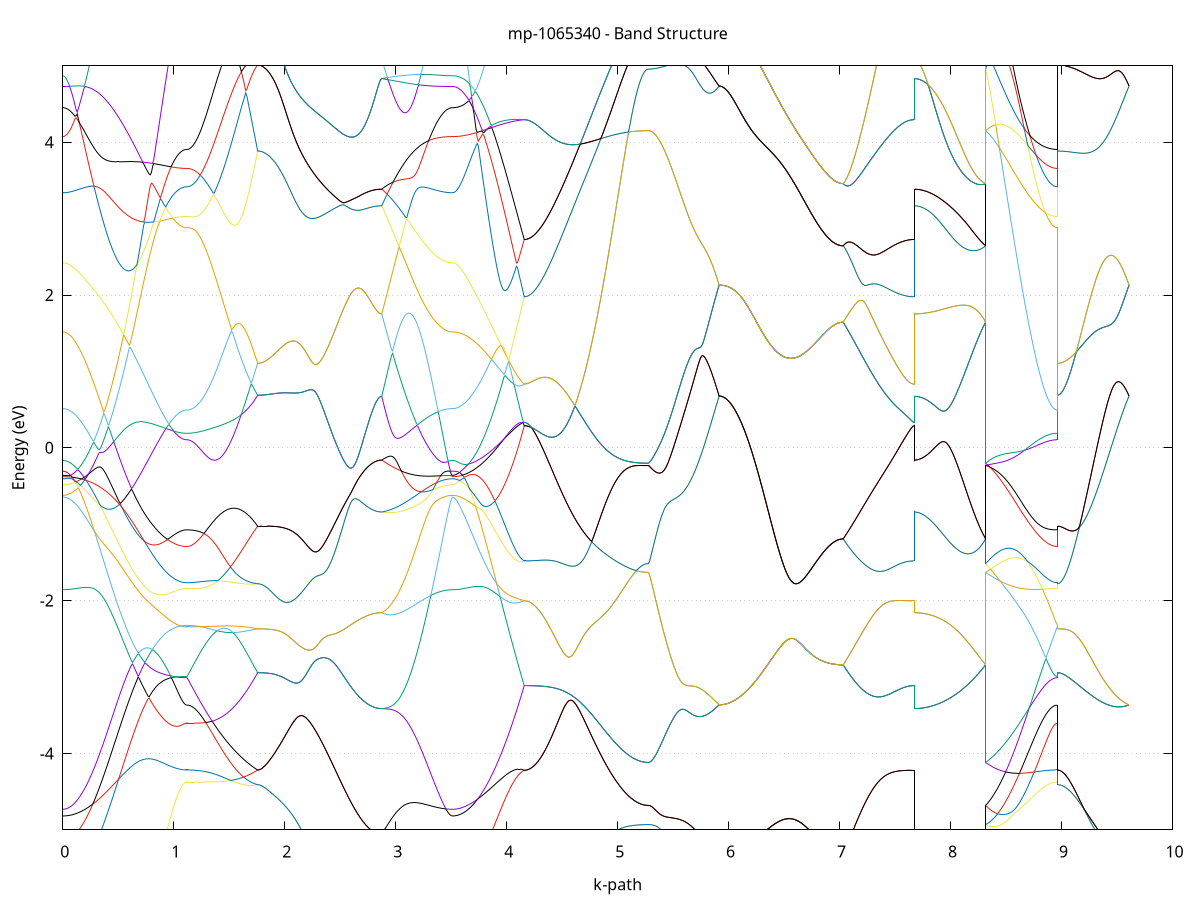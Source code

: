 set title 'mp-1065340 - Band Structure'
set xlabel 'k-path'
set ylabel 'Energy (eV)'
set grid y
set yrange [-5:5]
set terminal png size 800,600
set output 'mp-1065340_bands_gnuplot.png'
plot '-' using 1:2 with lines notitle, '-' using 1:2 with lines notitle, '-' using 1:2 with lines notitle, '-' using 1:2 with lines notitle, '-' using 1:2 with lines notitle, '-' using 1:2 with lines notitle, '-' using 1:2 with lines notitle, '-' using 1:2 with lines notitle, '-' using 1:2 with lines notitle, '-' using 1:2 with lines notitle, '-' using 1:2 with lines notitle, '-' using 1:2 with lines notitle, '-' using 1:2 with lines notitle, '-' using 1:2 with lines notitle, '-' using 1:2 with lines notitle, '-' using 1:2 with lines notitle, '-' using 1:2 with lines notitle, '-' using 1:2 with lines notitle, '-' using 1:2 with lines notitle, '-' using 1:2 with lines notitle, '-' using 1:2 with lines notitle, '-' using 1:2 with lines notitle, '-' using 1:2 with lines notitle, '-' using 1:2 with lines notitle, '-' using 1:2 with lines notitle, '-' using 1:2 with lines notitle, '-' using 1:2 with lines notitle, '-' using 1:2 with lines notitle, '-' using 1:2 with lines notitle, '-' using 1:2 with lines notitle, '-' using 1:2 with lines notitle, '-' using 1:2 with lines notitle, '-' using 1:2 with lines notitle, '-' using 1:2 with lines notitle, '-' using 1:2 with lines notitle, '-' using 1:2 with lines notitle
0.000000 -38.548034
0.009983 -38.548034
0.019967 -38.547834
0.029950 -38.547534
0.039934 -38.547134
0.049917 -38.546634
0.059900 -38.546034
0.069884 -38.545234
0.079867 -38.544434
0.089850 -38.543434
0.099834 -38.542434
0.109817 -38.541234
0.119801 -38.539934
0.129784 -38.538534
0.139767 -38.537034
0.149751 -38.535434
0.159734 -38.533734
0.169718 -38.531834
0.179701 -38.529934
0.189684 -38.527934
0.199668 -38.525734
0.209651 -38.523534
0.219634 -38.521134
0.229618 -38.518734
0.239601 -38.516134
0.249585 -38.513434
0.259568 -38.510734
0.269551 -38.507834
0.279535 -38.504934
0.289518 -38.501934
0.299502 -38.498734
0.309485 -38.495534
0.319468 -38.492234
0.329452 -38.488834
0.339435 -38.485334
0.349418 -38.481734
0.359402 -38.478134
0.369385 -38.474334
0.379369 -38.470534
0.389352 -38.466634
0.399335 -38.462634
0.409319 -38.458634
0.419302 -38.454434
0.429286 -38.450234
0.439269 -38.446034
0.449252 -38.441634
0.459236 -38.437234
0.469219 -38.432834
0.479202 -38.428334
0.489186 -38.423734
0.499169 -38.419134
0.509153 -38.414434
0.519136 -38.409734
0.529119 -38.404934
0.539103 -38.400134
0.549086 -38.395334
0.559069 -38.390434
0.569053 -38.385534
0.579036 -38.380634
0.589020 -38.375634
0.599003 -38.370734
0.608986 -38.365734
0.618970 -38.360734
0.628953 -38.355734
0.638937 -38.350734
0.648920 -38.345734
0.658903 -38.340734
0.668887 -38.335734
0.678870 -38.330734
0.688853 -38.325834
0.698837 -38.320934
0.708820 -38.316134
0.718804 -38.311334
0.728787 -38.306634
0.738770 -38.302034
0.748754 -38.297434
0.758737 -38.293034
0.768721 -38.288634
0.778704 -38.284434
0.788687 -38.280434
0.798671 -38.276534
0.808654 -38.272934
0.818637 -38.269434
0.828621 -38.266334
0.838604 -38.263434
0.848588 -38.260834
0.858571 -38.258534
0.868554 -38.256634
0.878538 -38.255034
0.888521 -38.253834
0.898505 -38.252934
0.908488 -38.252434
0.918471 -38.252134
0.928455 -38.252034
0.938438 -38.252134
0.948421 -38.252334
0.958405 -38.252634
0.968388 -38.252934
0.978372 -38.253334
0.988355 -38.253634
0.998338 -38.253834
1.008322 -38.254034
1.018305 -38.254134
1.028289 -38.254234
1.038272 -38.254134
1.048255 -38.254034
1.058239 -38.253834
1.068222 -38.253634
1.078205 -38.253434
1.088189 -38.253234
1.098172 -38.253034
1.108156 -38.252934
1.118139 -38.252834
1.118139 -38.252834
1.127955 -38.252834
1.137771 -38.252934
1.147588 -38.253034
1.157404 -38.253234
1.167220 -38.253434
1.177036 -38.253734
1.186853 -38.254034
1.196669 -38.254434
1.206485 -38.254834
1.216301 -38.255434
1.226118 -38.256034
1.235934 -38.256734
1.245750 -38.257534
1.255566 -38.258434
1.265383 -38.259534
1.275199 -38.260634
1.285015 -38.261934
1.294831 -38.263234
1.304648 -38.266734
1.314464 -38.270534
1.324280 -38.274134
1.334096 -38.277534
1.343913 -38.280934
1.353729 -38.284234
1.363545 -38.287334
1.373361 -38.290334
1.383178 -38.293234
1.392994 -38.296034
1.402810 -38.298734
1.412626 -38.301234
1.422443 -38.303734
1.432259 -38.306034
1.442075 -38.308234
1.451891 -38.310334
1.461708 -38.312234
1.471524 -38.314034
1.481340 -38.315834
1.491156 -38.317434
1.500973 -38.318834
1.510789 -38.320234
1.520605 -38.321434
1.530421 -38.322634
1.540238 -38.323634
1.550054 -38.324534
1.559870 -38.325234
1.569686 -38.325934
1.579502 -38.326534
1.589319 -38.327434
1.599135 -38.328934
1.608951 -38.330334
1.618767 -38.331734
1.628584 -38.332934
1.638400 -38.334134
1.648216 -38.335134
1.658032 -38.336034
1.667849 -38.336834
1.677665 -38.337534
1.687481 -38.338134
1.697297 -38.338634
1.707114 -38.339034
1.716930 -38.339234
1.726746 -38.339434
1.736562 -38.339434
1.746379 -38.339334
1.756195 -38.339134
1.756195 -38.339134
1.766178 -38.339034
1.776162 -38.338934
1.786145 -38.338634
1.796128 -38.338234
1.806112 -38.337734
1.816095 -38.337034
1.826079 -38.336234
1.836062 -38.335334
1.846045 -38.334334
1.856029 -38.333134
1.866012 -38.331834
1.875996 -38.330334
1.885979 -38.328734
1.895962 -38.327134
1.905946 -38.325234
1.915929 -38.323334
1.925912 -38.321334
1.935896 -38.319334
1.945879 -38.317234
1.955863 -38.315034
1.965846 -38.312934
1.975829 -38.310734
1.985813 -38.308634
1.995796 -38.306734
2.005779 -38.304834
2.015763 -38.303134
2.025746 -38.301634
2.035730 -38.300334
2.045713 -38.299334
2.055696 -38.298734
2.065680 -38.298334
2.075663 -38.298434
2.085647 -38.298834
2.095630 -38.299634
2.105613 -38.300734
2.115597 -38.302334
2.125580 -38.304134
2.135563 -38.306334
2.145547 -38.308734
2.155530 -38.311534
2.165514 -38.314434
2.175497 -38.317634
2.185480 -38.321034
2.195464 -38.324534
2.205447 -38.328234
2.215431 -38.332034
2.225414 -38.335934
2.235397 -38.339934
2.245381 -38.344034
2.255364 -38.348234
2.265347 -38.352434
2.275331 -38.356734
2.285314 -38.361034
2.295298 -38.365334
2.305281 -38.369634
2.315264 -38.374034
2.325248 -38.378334
2.335231 -38.382734
2.345215 -38.387034
2.355198 -38.391434
2.365181 -38.395734
2.375165 -38.399934
2.385148 -38.404234
2.395131 -38.408434
2.405115 -38.412634
2.415098 -38.416734
2.425082 -38.420834
2.435065 -38.424934
2.445048 -38.428934
2.455032 -38.432834
2.465015 -38.436734
2.474999 -38.440534
2.484982 -38.444234
2.494965 -38.447934
2.504949 -38.451534
2.514932 -38.455134
2.524915 -38.458534
2.534899 -38.461934
2.544882 -38.465334
2.554866 -38.468534
2.564849 -38.471734
2.574832 -38.474734
2.584816 -38.477734
2.594799 -38.480634
2.604783 -38.483434
2.614766 -38.486134
2.624749 -38.488834
2.634733 -38.491334
2.644716 -38.493834
2.654699 -38.496134
2.664683 -38.498434
2.674666 -38.500534
2.684650 -38.502634
2.694633 -38.504534
2.704616 -38.506434
2.714600 -38.508234
2.724583 -38.509834
2.734567 -38.511434
2.744550 -38.512834
2.754533 -38.514234
2.764517 -38.515434
2.774500 -38.516534
2.784483 -38.517534
2.794467 -38.518534
2.804450 -38.519334
2.814434 -38.520034
2.824417 -38.520634
2.834400 -38.521134
2.844384 -38.521434
2.854367 -38.521734
2.864351 -38.521934
2.874334 -38.521934
2.874334 -38.521934
2.884150 -38.524134
2.893966 -38.526234
2.903783 -38.528334
2.913599 -38.530334
2.923415 -38.532234
2.933231 -38.534134
2.943048 -38.535934
2.952864 -38.537734
2.962680 -38.539334
2.972496 -38.541034
2.982313 -38.542534
2.992129 -38.544034
3.001945 -38.545434
3.011761 -38.546734
3.021578 -38.548034
3.031394 -38.549234
3.041210 -38.550334
3.051026 -38.551434
3.060843 -38.552434
3.070659 -38.553334
3.080475 -38.554134
3.090291 -38.554834
3.100108 -38.555534
3.109924 -38.556134
3.119740 -38.556734
3.129556 -38.557234
3.139373 -38.557634
3.149189 -38.557934
3.159005 -38.558234
3.168821 -38.558434
3.178637 -38.558534
3.188454 -38.558634
3.198270 -38.558634
3.208086 -38.558634
3.217902 -38.558534
3.227719 -38.558334
3.237535 -38.558134
3.247351 -38.557934
3.257167 -38.557634
3.266984 -38.557334
3.276800 -38.556934
3.286616 -38.556534
3.296432 -38.556134
3.306249 -38.555634
3.316065 -38.555134
3.325881 -38.554734
3.335697 -38.554234
3.345514 -38.553734
3.355330 -38.553134
3.365146 -38.552634
3.374962 -38.552134
3.384779 -38.551734
3.394595 -38.551234
3.404411 -38.550734
3.414227 -38.550334
3.424044 -38.549934
3.433860 -38.549534
3.443676 -38.549234
3.453492 -38.548934
3.463309 -38.548634
3.473125 -38.548434
3.482941 -38.548234
3.492757 -38.548134
3.502574 -38.548034
3.512390 -38.548034
3.512390 -38.548034
3.522482 -38.547934
3.532574 -38.547434
3.542667 -38.546634
3.552759 -38.545534
3.562851 -38.544134
3.572943 -38.542334
3.583036 -38.540334
3.593128 -38.537934
3.603220 -38.535234
3.613312 -38.532234
3.623405 -38.528934
3.633497 -38.525334
3.643589 -38.521434
3.653681 -38.517234
3.663774 -38.512734
3.673866 -38.507834
3.683958 -38.502734
3.694050 -38.497334
3.704143 -38.491634
3.714235 -38.485634
3.724327 -38.482534
3.734419 -38.480634
3.744512 -38.478634
3.754604 -38.476534
3.764696 -38.474334
3.774788 -38.472134
3.784881 -38.469734
3.794973 -38.467334
3.805065 -38.464834
3.815157 -38.462234
3.825250 -38.459634
3.835342 -38.456934
3.845434 -38.454134
3.855526 -38.451234
3.865619 -38.448334
3.875711 -38.445334
3.885803 -38.442234
3.895895 -38.439134
3.905987 -38.435934
3.916080 -38.432634
3.926172 -38.429334
3.936264 -38.425934
3.946356 -38.422534
3.956449 -38.419034
3.966541 -38.415434
3.976633 -38.411834
3.986725 -38.408134
3.996818 -38.404434
4.006910 -38.400734
4.017002 -38.396934
4.027094 -38.393034
4.037187 -38.389134
4.047279 -38.385234
4.057371 -38.381234
4.067463 -38.377234
4.077556 -38.373234
4.087648 -38.369134
4.097740 -38.365034
4.107832 -38.360934
4.117925 -38.356834
4.128017 -38.352634
4.138109 -38.348434
4.148201 -38.344234
4.158294 -38.340034
4.158294 -38.340034
4.168277 -38.339934
4.178260 -38.339834
4.188244 -38.339634
4.198227 -38.339334
4.208211 -38.338934
4.218194 -38.338434
4.228177 -38.337934
4.238161 -38.337234
4.248144 -38.336534
4.258128 -38.335734
4.268111 -38.334834
4.278094 -38.333834
4.288078 -38.332834
4.298061 -38.331634
4.308044 -38.330434
4.318028 -38.329134
4.328011 -38.327734
4.337995 -38.326234
4.347978 -38.324734
4.357961 -38.323034
4.367945 -38.321334
4.377928 -38.319534
4.387912 -38.317734
4.397895 -38.315734
4.407878 -38.313734
4.417862 -38.311634
4.427845 -38.309534
4.437828 -38.307234
4.447812 -38.304934
4.457795 -38.302534
4.467779 -38.300134
4.477762 -38.297634
4.487745 -38.295034
4.497729 -38.292434
4.507712 -38.289734
4.517696 -38.286934
4.527679 -38.284034
4.537662 -38.281234
4.547646 -38.278234
4.557629 -38.275234
4.567612 -38.272134
4.577596 -38.269034
4.587579 -38.265934
4.597563 -38.262634
4.607546 -38.259434
4.617529 -38.256134
4.627513 -38.252734
4.637496 -38.249334
4.647480 -38.245934
4.657463 -38.242434
4.667446 -38.238934
4.677430 -38.235334
4.687413 -38.231734
4.697396 -38.228134
4.707380 -38.224434
4.717363 -38.220834
4.727347 -38.217134
4.737330 -38.213334
4.747313 -38.209634
4.757297 -38.205834
4.767280 -38.202034
4.777264 -38.206434
4.787247 -38.214234
4.797230 -38.222034
4.807214 -38.229734
4.817197 -38.237434
4.827180 -38.245134
4.837164 -38.252834
4.847147 -38.260434
4.857131 -38.267934
4.867114 -38.275434
4.877097 -38.282834
4.887081 -38.290134
4.897064 -38.297334
4.907048 -38.304434
4.917031 -38.311434
4.927014 -38.318334
4.936998 -38.325134
4.946981 -38.331734
4.956964 -38.338334
4.966948 -38.344634
4.976931 -38.350934
4.986915 -38.357034
4.996898 -38.362934
5.006881 -38.368734
5.016865 -38.374334
5.026848 -38.379834
5.036831 -38.385034
5.046815 -38.390134
5.056798 -38.395034
5.066782 -38.399834
5.076765 -38.404334
5.086748 -38.408634
5.096732 -38.412734
5.106715 -38.416734
5.116699 -38.420434
5.126682 -38.423934
5.136665 -38.427234
5.146649 -38.430334
5.156632 -38.433234
5.166615 -38.435834
5.176599 -38.438234
5.186582 -38.440434
5.196566 -38.442434
5.206549 -38.444134
5.216532 -38.445634
5.226516 -38.446934
5.236499 -38.448034
5.246483 -38.448834
5.256466 -38.449434
5.266449 -38.449734
5.276433 -38.449934
5.276433 -38.449934
5.286249 -38.449934
5.296065 -38.450134
5.305881 -38.450334
5.315698 -38.450734
5.325514 -38.451234
5.335330 -38.451834
5.345146 -38.452434
5.354963 -38.453234
5.364779 -38.454134
5.374595 -38.455034
5.384411 -38.456034
5.394228 -38.457134
5.404044 -38.458334
5.413860 -38.459634
5.423676 -38.460934
5.433493 -38.462234
5.443309 -38.463634
5.453125 -38.465034
5.462941 -38.466534
5.472758 -38.468034
5.482574 -38.469534
5.492390 -38.471134
5.502206 -38.472634
5.512023 -38.474134
5.521839 -38.475734
5.531655 -38.477234
5.541471 -38.478734
5.551288 -38.480234
5.561104 -38.481734
5.570920 -38.483134
5.580736 -38.484534
5.590553 -38.485934
5.600369 -38.487234
5.610185 -38.488534
5.620001 -38.489734
5.629818 -38.490834
5.639634 -38.491934
5.649450 -38.492934
5.659266 -38.493934
5.669082 -38.494834
5.678899 -38.495634
5.688715 -38.496334
5.698531 -38.497034
5.708347 -38.497534
5.718164 -38.498034
5.727980 -38.498434
5.737796 -38.498734
5.747612 -38.499034
5.757429 -38.499134
5.767245 -38.499234
5.777061 -38.499134
5.786877 -38.499034
5.796694 -38.498834
5.806510 -38.498534
5.816326 -38.498034
5.826142 -38.497534
5.835959 -38.496934
5.845775 -38.496334
5.855591 -38.495534
5.865407 -38.494634
5.875224 -38.493634
5.885040 -38.492634
5.894856 -38.491434
5.904672 -38.490234
5.914489 -38.488934
5.914489 -38.488934
5.924472 -38.488834
5.934455 -38.488534
5.944439 -38.487934
5.954422 -38.487234
5.964406 -38.486234
5.974389 -38.485034
5.984372 -38.483634
5.994356 -38.482034
6.004339 -38.480234
6.014322 -38.478134
6.024306 -38.475934
6.034289 -38.473434
6.044273 -38.470834
6.054256 -38.468034
6.064239 -38.464934
6.074223 -38.461734
6.084206 -38.458334
6.094190 -38.454734
6.104173 -38.450934
6.114156 -38.446934
6.124140 -38.442834
6.134123 -38.438534
6.144106 -38.434134
6.154090 -38.429534
6.164073 -38.424734
6.174057 -38.419834
6.184040 -38.414734
6.194023 -38.409634
6.204007 -38.404234
6.213990 -38.398834
6.223974 -38.393334
6.233957 -38.387634
6.243940 -38.381934
6.253924 -38.376034
6.263907 -38.370134
6.273890 -38.364134
6.283874 -38.358034
6.293857 -38.351834
6.303841 -38.345634
6.313824 -38.339434
6.323807 -38.333134
6.333791 -38.326834
6.343774 -38.320434
6.353757 -38.314134
6.363741 -38.307734
6.373724 -38.301434
6.383708 -38.295134
6.393691 -38.288834
6.403674 -38.282534
6.413658 -38.276234
6.423641 -38.270034
6.433625 -38.263934
6.443608 -38.257834
6.453591 -38.251834
6.463575 -38.245934
6.473558 -38.240134
6.483542 -38.234434
6.493525 -38.228834
6.503508 -38.223234
6.513492 -38.217834
6.523475 -38.212634
6.533458 -38.207434
6.543442 -38.202434
6.553425 -38.197534
6.563409 -38.192834
6.573392 -38.188234
6.583375 -38.183734
6.593359 -38.179434
6.603342 -38.175334
6.613325 -38.171334
6.623309 -38.167434
6.633292 -38.163734
6.643276 -38.160234
6.653259 -38.156834
6.663242 -38.153534
6.673226 -38.150434
6.683209 -38.147534
6.693193 -38.144734
6.703176 -38.142034
6.713159 -38.139534
6.723143 -38.137134
6.733126 -38.134834
6.743109 -38.132634
6.753093 -38.130634
6.763076 -38.128734
6.773060 -38.126934
6.783043 -38.125234
6.793026 -38.123634
6.803010 -38.122134
6.812993 -38.120734
6.822977 -38.119434
6.832960 -38.118234
6.842943 -38.117134
6.852927 -38.116034
6.862910 -38.115134
6.872893 -38.114234
6.882877 -38.113434
6.892860 -38.112634
6.902844 -38.111934
6.912827 -38.111334
6.922810 -38.110734
6.932794 -38.110234
6.942777 -38.109734
6.952761 -38.109334
6.962744 -38.109034
6.972727 -38.108734
6.982711 -38.108434
6.992694 -38.108234
7.002677 -38.108134
7.012661 -38.108034
7.022644 -38.107934
7.032628 -38.107934
7.032628 -38.107934
7.042444 -38.112734
7.052260 -38.117734
7.062076 -38.122734
7.071893 -38.127734
7.081709 -38.132734
7.091525 -38.137834
7.101341 -38.142934
7.111158 -38.148034
7.120974 -38.153134
7.130790 -38.158334
7.140606 -38.163434
7.150423 -38.168534
7.160239 -38.173734
7.170055 -38.178834
7.179871 -38.183934
7.189688 -38.189034
7.199504 -38.194134
7.209320 -38.199134
7.219136 -38.204234
7.228952 -38.209134
7.238769 -38.214134
7.248585 -38.219034
7.258401 -38.223934
7.268217 -38.228734
7.278034 -38.233434
7.287850 -38.238134
7.297666 -38.242734
7.307482 -38.247334
7.317299 -38.251834
7.327115 -38.256234
7.336931 -38.260534
7.346747 -38.264834
7.356564 -38.269034
7.366380 -38.273034
7.376196 -38.277034
7.386012 -38.280934
7.395829 -38.284734
7.405645 -38.288434
7.415461 -38.292034
7.425277 -38.295434
7.435094 -38.298834
7.444910 -38.302034
7.454726 -38.305234
7.464542 -38.308234
7.474359 -38.311034
7.484175 -38.313834
7.493991 -38.316434
7.503807 -38.318934
7.513624 -38.321334
7.523440 -38.323534
7.533256 -38.325634
7.543072 -38.327634
7.552889 -38.329434
7.562705 -38.331134
7.572521 -38.332634
7.582337 -38.334034
7.592154 -38.335334
7.601970 -38.336434
7.611786 -38.337334
7.621602 -38.338134
7.631419 -38.338834
7.641235 -38.339334
7.651051 -38.339734
7.660867 -38.339934
7.670684 -38.340034
7.670684 -38.521934
7.680776 -38.521834
7.690868 -38.521434
7.700960 -38.520734
7.711053 -38.519734
7.721145 -38.518434
7.731237 -38.516934
7.741329 -38.515134
7.751421 -38.513034
7.761514 -38.510634
7.771606 -38.507934
7.781698 -38.505034
7.791790 -38.501834
7.801883 -38.498434
7.811975 -38.494634
7.822067 -38.490634
7.832159 -38.486434
7.842252 -38.481934
7.852344 -38.477134
7.862436 -38.472134
7.872528 -38.466934
7.882621 -38.461434
7.892713 -38.455634
7.902805 -38.449634
7.912897 -38.443434
7.922990 -38.437034
7.933082 -38.430434
7.943174 -38.423534
7.953266 -38.416434
7.963359 -38.409234
7.973451 -38.401734
7.983543 -38.394034
7.993635 -38.386234
8.003728 -38.378234
8.013820 -38.370034
8.023912 -38.361734
8.034004 -38.353234
8.044097 -38.344634
8.054189 -38.335834
8.064281 -38.326934
8.074373 -38.317934
8.084466 -38.308834
8.094558 -38.299634
8.104650 -38.290434
8.114742 -38.281034
8.124835 -38.271734
8.134927 -38.262234
8.145019 -38.252834
8.155111 -38.243434
8.165204 -38.233934
8.175296 -38.224534
8.185388 -38.215234
8.195480 -38.205934
8.205573 -38.196734
8.215665 -38.187634
8.225757 -38.178734
8.235849 -38.169934
8.245942 -38.161234
8.256034 -38.152834
8.266126 -38.144634
8.276218 -38.136734
8.286311 -38.129034
8.296403 -38.121634
8.306495 -38.114534
8.316587 -38.107934
8.316587 -38.449934
8.326680 -38.451434
8.336772 -38.452934
8.346864 -38.454234
8.356956 -38.455434
8.367049 -38.456434
8.377141 -38.457234
8.387233 -38.457934
8.397325 -38.458434
8.407418 -38.458734
8.417510 -38.458934
8.427602 -38.458934
8.437694 -38.458734
8.447787 -38.458434
8.457879 -38.457934
8.467971 -38.457234
8.478063 -38.456334
8.488156 -38.455234
8.498248 -38.454034
8.508340 -38.452634
8.518432 -38.451134
8.528525 -38.449334
8.538617 -38.447434
8.548709 -38.445334
8.558801 -38.443034
8.568894 -38.440634
8.578986 -38.438034
8.589078 -38.435234
8.599170 -38.432334
8.609263 -38.429234
8.619355 -38.425934
8.629447 -38.422434
8.639539 -38.418834
8.649632 -38.415034
8.659724 -38.411134
8.669816 -38.407034
8.679908 -38.402734
8.690001 -38.398334
8.700093 -38.393834
8.710185 -38.389134
8.720277 -38.384234
8.730370 -38.379234
8.740462 -38.374134
8.750554 -38.368834
8.760646 -38.363434
8.770739 -38.357934
8.780831 -38.352234
8.790923 -38.346434
8.801015 -38.340534
8.811108 -38.334634
8.821200 -38.328534
8.831292 -38.322334
8.841384 -38.316034
8.851477 -38.309734
8.861569 -38.303434
8.871661 -38.297034
8.881753 -38.290634
8.891846 -38.284334
8.901938 -38.278134
8.912030 -38.272134
8.922122 -38.266434
8.932215 -38.261234
8.942307 -38.256934
8.952399 -38.253934
8.962491 -38.252834
8.962491 -38.339134
8.972584 -38.339334
8.982676 -38.340134
8.992768 -38.341434
9.002860 -38.343134
9.012953 -38.345334
9.023045 -38.347934
9.033137 -38.350934
9.043229 -38.354234
9.053322 -38.357734
9.063414 -38.361534
9.073506 -38.365634
9.083598 -38.369834
9.093691 -38.374134
9.103783 -38.378534
9.113875 -38.383034
9.123967 -38.387634
9.134060 -38.392234
9.144152 -38.396834
9.154244 -38.401434
9.164336 -38.406034
9.174429 -38.410634
9.184521 -38.415134
9.194613 -38.419534
9.204705 -38.423934
9.214798 -38.428234
9.224890 -38.432434
9.234982 -38.436534
9.245074 -38.440534
9.255167 -38.444434
9.265259 -38.448234
9.275351 -38.451834
9.285443 -38.455434
9.295536 -38.458834
9.305628 -38.462034
9.315720 -38.465134
9.325812 -38.468134
9.335905 -38.471034
9.345997 -38.473734
9.356089 -38.476234
9.366181 -38.478634
9.376274 -38.480834
9.386366 -38.482934
9.396458 -38.484834
9.406550 -38.486634
9.416643 -38.488234
9.426735 -38.489634
9.436827 -38.490934
9.446919 -38.492034
9.457012 -38.493034
9.467104 -38.493834
9.477196 -38.494534
9.487288 -38.495034
9.497381 -38.495334
9.507473 -38.495534
9.517565 -38.495534
9.527657 -38.495334
9.537750 -38.495134
9.547842 -38.494634
9.557934 -38.494034
9.568026 -38.493334
9.578118 -38.492434
9.588211 -38.491334
9.598303 -38.490134
9.608395 -38.488934
e
0.000000 -38.502734
0.009983 -38.502734
0.019967 -38.502534
0.029950 -38.502334
0.039934 -38.501934
0.049917 -38.501534
0.059900 -38.500934
0.069884 -38.500334
0.079867 -38.499534
0.089850 -38.498734
0.099834 -38.497734
0.109817 -38.496734
0.119801 -38.495534
0.129784 -38.494334
0.139767 -38.493034
0.149751 -38.491534
0.159734 -38.490034
0.169718 -38.488434
0.179701 -38.486734
0.189684 -38.484934
0.199668 -38.483034
0.209651 -38.481034
0.219634 -38.478934
0.229618 -38.476734
0.239601 -38.474434
0.249585 -38.472134
0.259568 -38.469634
0.269551 -38.467134
0.279535 -38.464534
0.289518 -38.461834
0.299502 -38.459034
0.309485 -38.456234
0.319468 -38.453234
0.329452 -38.450234
0.339435 -38.447134
0.349418 -38.443934
0.359402 -38.440734
0.369385 -38.437434
0.379369 -38.434034
0.389352 -38.430534
0.399335 -38.427034
0.409319 -38.423434
0.419302 -38.419734
0.429286 -38.416034
0.439269 -38.412234
0.449252 -38.408334
0.459236 -38.404434
0.469219 -38.400434
0.479202 -38.396434
0.489186 -38.392334
0.499169 -38.388234
0.509153 -38.384034
0.519136 -38.379834
0.529119 -38.375634
0.539103 -38.371334
0.549086 -38.366934
0.559069 -38.362634
0.569053 -38.358134
0.579036 -38.353734
0.589020 -38.349234
0.599003 -38.344734
0.608986 -38.340234
0.618970 -38.335734
0.628953 -38.331134
0.638937 -38.326534
0.648920 -38.321934
0.658903 -38.317334
0.668887 -38.312734
0.678870 -38.308134
0.688853 -38.303534
0.698837 -38.298934
0.708820 -38.294334
0.718804 -38.289834
0.728787 -38.285234
0.738770 -38.280634
0.748754 -38.276134
0.758737 -38.271634
0.768721 -38.267234
0.778704 -38.262734
0.788687 -38.258334
0.798671 -38.254034
0.808654 -38.249734
0.818637 -38.245534
0.828621 -38.241334
0.838604 -38.237234
0.848588 -38.233134
0.858571 -38.229134
0.868554 -38.225234
0.878538 -38.221434
0.888521 -38.217734
0.898505 -38.214134
0.908488 -38.210634
0.918471 -38.207234
0.928455 -38.203934
0.938438 -38.200734
0.948421 -38.197734
0.958405 -38.194834
0.968388 -38.197034
0.978372 -38.199134
0.988355 -38.201134
0.998338 -38.203034
1.008322 -38.204834
1.018305 -38.206534
1.028289 -38.208134
1.038272 -38.209534
1.048255 -38.210834
1.058239 -38.211934
1.068222 -38.212834
1.078205 -38.213634
1.088189 -38.214234
1.098172 -38.214634
1.108156 -38.214934
1.118139 -38.215034
1.118139 -38.215034
1.127955 -38.215034
1.137771 -38.215334
1.147588 -38.215734
1.157404 -38.216334
1.167220 -38.217134
1.177036 -38.218034
1.186853 -38.219034
1.196669 -38.220334
1.206485 -38.223834
1.216301 -38.228634
1.226118 -38.233234
1.235934 -38.237834
1.245750 -38.242234
1.255566 -38.246634
1.265383 -38.250834
1.275199 -38.255034
1.285015 -38.259034
1.294831 -38.262934
1.304648 -38.264734
1.314464 -38.266334
1.324280 -38.268134
1.334096 -38.269934
1.343913 -38.271934
1.353729 -38.273934
1.363545 -38.276134
1.373361 -38.278334
1.383178 -38.280634
1.392994 -38.282934
1.402810 -38.285334
1.412626 -38.287834
1.422443 -38.290234
1.432259 -38.292734
1.442075 -38.295234
1.451891 -38.297734
1.461708 -38.300134
1.471524 -38.302634
1.481340 -38.305034
1.491156 -38.307334
1.500973 -38.309634
1.510789 -38.311934
1.520605 -38.314134
1.530421 -38.316234
1.540238 -38.318334
1.550054 -38.320334
1.559870 -38.322234
1.569686 -38.324034
1.579502 -38.325734
1.589319 -38.326934
1.599135 -38.327234
1.608951 -38.327434
1.618767 -38.327534
1.628584 -38.327534
1.638400 -38.328034
1.648216 -38.329534
1.658032 -38.330934
1.667849 -38.332234
1.677665 -38.333434
1.687481 -38.334534
1.697297 -38.335534
1.707114 -38.336434
1.716930 -38.337134
1.726746 -38.337834
1.736562 -38.338334
1.746379 -38.338834
1.756195 -38.339134
1.756195 -38.339134
1.766178 -38.339034
1.776162 -38.338934
1.786145 -38.338634
1.796128 -38.338234
1.806112 -38.337734
1.816095 -38.337034
1.826079 -38.336234
1.836062 -38.335334
1.846045 -38.334334
1.856029 -38.333134
1.866012 -38.331834
1.875996 -38.330334
1.885979 -38.328734
1.895962 -38.327134
1.905946 -38.325234
1.915929 -38.323334
1.925912 -38.321334
1.935896 -38.319334
1.945879 -38.317234
1.955863 -38.315034
1.965846 -38.312934
1.975829 -38.310734
1.985813 -38.308634
1.995796 -38.306734
2.005779 -38.304834
2.015763 -38.303134
2.025746 -38.301634
2.035730 -38.300334
2.045713 -38.299334
2.055696 -38.298734
2.065680 -38.298334
2.075663 -38.298434
2.085647 -38.298834
2.095630 -38.299634
2.105613 -38.300734
2.115597 -38.302334
2.125580 -38.304134
2.135563 -38.306334
2.145547 -38.308734
2.155530 -38.311534
2.165514 -38.314434
2.175497 -38.317634
2.185480 -38.321034
2.195464 -38.324534
2.205447 -38.328234
2.215431 -38.332034
2.225414 -38.335934
2.235397 -38.339934
2.245381 -38.344034
2.255364 -38.348234
2.265347 -38.352434
2.275331 -38.356734
2.285314 -38.361034
2.295298 -38.365334
2.305281 -38.369634
2.315264 -38.374034
2.325248 -38.378334
2.335231 -38.382734
2.345215 -38.387034
2.355198 -38.391434
2.365181 -38.395734
2.375165 -38.399934
2.385148 -38.404234
2.395131 -38.408434
2.405115 -38.412634
2.415098 -38.416734
2.425082 -38.420834
2.435065 -38.424934
2.445048 -38.428934
2.455032 -38.432834
2.465015 -38.436734
2.474999 -38.440534
2.484982 -38.444234
2.494965 -38.447934
2.504949 -38.451534
2.514932 -38.455134
2.524915 -38.458534
2.534899 -38.461934
2.544882 -38.465334
2.554866 -38.468534
2.564849 -38.471734
2.574832 -38.474734
2.584816 -38.477734
2.594799 -38.480634
2.604783 -38.483434
2.614766 -38.486134
2.624749 -38.488834
2.634733 -38.491334
2.644716 -38.493834
2.654699 -38.496134
2.664683 -38.498434
2.674666 -38.500534
2.684650 -38.502634
2.694633 -38.504534
2.704616 -38.506434
2.714600 -38.508234
2.724583 -38.509834
2.734567 -38.511434
2.744550 -38.512834
2.754533 -38.514234
2.764517 -38.515434
2.774500 -38.516534
2.784483 -38.517534
2.794467 -38.518534
2.804450 -38.519334
2.814434 -38.520034
2.824417 -38.520634
2.834400 -38.521134
2.844384 -38.521434
2.854367 -38.521734
2.864351 -38.521934
2.874334 -38.521934
2.874334 -38.521934
2.884150 -38.519734
2.893966 -38.517534
2.903783 -38.515134
2.913599 -38.512834
2.923415 -38.510434
2.933231 -38.507934
2.943048 -38.505434
2.952864 -38.502934
2.962680 -38.500434
2.972496 -38.497834
2.982313 -38.495234
2.992129 -38.492634
3.001945 -38.489934
3.011761 -38.487234
3.021578 -38.484534
3.031394 -38.481834
3.041210 -38.479134
3.051026 -38.476434
3.060843 -38.473734
3.070659 -38.470934
3.080475 -38.468234
3.090291 -38.465534
3.100108 -38.462834
3.109924 -38.460134
3.119740 -38.457434
3.129556 -38.454734
3.139373 -38.452134
3.149189 -38.449434
3.159005 -38.446834
3.168821 -38.444234
3.178637 -38.441734
3.188454 -38.439234
3.198270 -38.436734
3.208086 -38.434334
3.217902 -38.431934
3.227719 -38.429634
3.237535 -38.427334
3.247351 -38.425034
3.257167 -38.422934
3.266984 -38.423834
3.276800 -38.429934
3.286616 -38.435734
3.296432 -38.441334
3.306249 -38.446634
3.316065 -38.451834
3.325881 -38.456734
3.335697 -38.461334
3.345514 -38.465734
3.355330 -38.469934
3.365146 -38.473834
3.374962 -38.477534
3.384779 -38.481034
3.394595 -38.484234
3.404411 -38.487134
3.414227 -38.489834
3.424044 -38.492334
3.433860 -38.494534
3.443676 -38.496434
3.453492 -38.498134
3.463309 -38.499534
3.473125 -38.500734
3.482941 -38.501634
3.492757 -38.502234
3.502574 -38.502634
3.512390 -38.502734
3.512390 -38.502734
3.522482 -38.502734
3.532574 -38.502534
3.542667 -38.502334
3.552759 -38.502034
3.562851 -38.501634
3.572943 -38.501134
3.583036 -38.500534
3.593128 -38.499834
3.603220 -38.499034
3.613312 -38.498134
3.623405 -38.497134
3.633497 -38.496134
3.643589 -38.494934
3.653681 -38.493734
3.663774 -38.492334
3.673866 -38.490934
3.683958 -38.489434
3.694050 -38.487834
3.704143 -38.486234
3.714235 -38.484434
3.724327 -38.479334
3.734419 -38.472834
3.744512 -38.465934
3.754604 -38.458834
3.764696 -38.451434
3.774788 -38.443834
3.784881 -38.435934
3.794973 -38.427734
3.805065 -38.419234
3.815157 -38.410534
3.825250 -38.401634
3.835342 -38.392434
3.845434 -38.383034
3.855526 -38.373434
3.865619 -38.363534
3.875711 -38.353434
3.885803 -38.343134
3.895895 -38.332534
3.905987 -38.321834
3.916080 -38.310934
3.926172 -38.299734
3.936264 -38.288434
3.946356 -38.276934
3.956449 -38.265234
3.966541 -38.259534
3.976633 -38.263634
3.986725 -38.267734
3.996818 -38.271834
4.006910 -38.276034
4.017002 -38.280234
4.027094 -38.284434
4.037187 -38.288734
4.047279 -38.292934
4.057371 -38.297234
4.067463 -38.301434
4.077556 -38.305734
4.087648 -38.310034
4.097740 -38.314334
4.107832 -38.318634
4.117925 -38.322934
4.128017 -38.327234
4.138109 -38.331434
4.148201 -38.335734
4.158294 -38.339934
4.158294 -38.339934
4.168277 -38.339834
4.178260 -38.339734
4.188244 -38.339534
4.198227 -38.339234
4.208211 -38.338834
4.218194 -38.338334
4.228177 -38.337834
4.238161 -38.337134
4.248144 -38.336434
4.258128 -38.335634
4.268111 -38.334734
4.278094 -38.333734
4.288078 -38.332634
4.298061 -38.331534
4.308044 -38.330334
4.318028 -38.329034
4.328011 -38.327634
4.337995 -38.326134
4.347978 -38.324534
4.357961 -38.322934
4.367945 -38.321234
4.377928 -38.319434
4.387912 -38.317534
4.397895 -38.315634
4.407878 -38.313634
4.417862 -38.311534
4.427845 -38.309334
4.437828 -38.307134
4.447812 -38.304834
4.457795 -38.302434
4.467779 -38.300034
4.477762 -38.297534
4.487745 -38.294934
4.497729 -38.292234
4.507712 -38.289534
4.517696 -38.286834
4.527679 -38.283934
4.537662 -38.281034
4.547646 -38.278134
4.557629 -38.275134
4.567612 -38.272034
4.577596 -38.268934
4.587579 -38.265734
4.597563 -38.262534
4.607546 -38.259334
4.617529 -38.255934
4.627513 -38.252634
4.637496 -38.249234
4.647480 -38.245734
4.657463 -38.242334
4.667446 -38.238734
4.677430 -38.235234
4.687413 -38.231634
4.697396 -38.228034
4.707380 -38.224334
4.717363 -38.220634
4.727347 -38.216934
4.737330 -38.213234
4.747313 -38.209534
4.757297 -38.205734
4.767280 -38.201934
4.777264 -38.206234
4.787247 -38.214034
4.797230 -38.221834
4.807214 -38.229534
4.817197 -38.237234
4.827180 -38.244934
4.837164 -38.252634
4.847147 -38.260234
4.857131 -38.267734
4.867114 -38.275234
4.877097 -38.282534
4.887081 -38.289834
4.897064 -38.297134
4.907048 -38.304234
4.917031 -38.311234
4.927014 -38.318134
4.936998 -38.324934
4.946981 -38.331534
4.956964 -38.338034
4.966948 -38.344434
4.976931 -38.350734
4.986915 -38.356834
4.996898 -38.362734
5.006881 -38.368534
5.016865 -38.374134
5.026848 -38.379634
5.036831 -38.384834
5.046815 -38.389934
5.056798 -38.394834
5.066782 -38.399534
5.076765 -38.404134
5.086748 -38.408434
5.096732 -38.412534
5.106715 -38.416534
5.116699 -38.420234
5.126682 -38.423734
5.136665 -38.427034
5.146649 -38.430134
5.156632 -38.433034
5.166615 -38.435634
5.176599 -38.438034
5.186582 -38.440234
5.196566 -38.442234
5.206549 -38.443934
5.216532 -38.445434
5.226516 -38.446734
5.236499 -38.447834
5.246483 -38.448634
5.256466 -38.449234
5.266449 -38.449534
5.276433 -38.449734
5.276433 -38.449734
5.286249 -38.449734
5.296065 -38.449934
5.305881 -38.450134
5.315698 -38.450534
5.325514 -38.451034
5.335330 -38.451634
5.345146 -38.452234
5.354963 -38.453034
5.364779 -38.453934
5.374595 -38.454834
5.384411 -38.455834
5.394228 -38.457034
5.404044 -38.458134
5.413860 -38.459434
5.423676 -38.460734
5.433493 -38.462034
5.443309 -38.463434
5.453125 -38.464934
5.462941 -38.466334
5.472758 -38.467834
5.482574 -38.469334
5.492390 -38.470934
5.502206 -38.472434
5.512023 -38.474034
5.521839 -38.475534
5.531655 -38.477034
5.541471 -38.478634
5.551288 -38.480034
5.561104 -38.481534
5.570920 -38.483034
5.580736 -38.484434
5.590553 -38.485734
5.600369 -38.487034
5.610185 -38.488334
5.620001 -38.489534
5.629818 -38.490634
5.639634 -38.491734
5.649450 -38.492834
5.659266 -38.493734
5.669082 -38.494634
5.678899 -38.495434
5.688715 -38.496134
5.698531 -38.496834
5.708347 -38.497434
5.718164 -38.497934
5.727980 -38.498334
5.737796 -38.498634
5.747612 -38.498834
5.757429 -38.499034
5.767245 -38.499034
5.777061 -38.499034
5.786877 -38.498834
5.796694 -38.498634
5.806510 -38.498334
5.816326 -38.497934
5.826142 -38.497434
5.835959 -38.496834
5.845775 -38.496134
5.855591 -38.495334
5.865407 -38.494534
5.875224 -38.493534
5.885040 -38.492434
5.894856 -38.491334
5.904672 -38.490134
5.914489 -38.488934
5.914489 -38.488934
5.924472 -38.488834
5.934455 -38.488534
5.944439 -38.487934
5.954422 -38.487234
5.964406 -38.486234
5.974389 -38.485034
5.984372 -38.483634
5.994356 -38.482034
6.004339 -38.480234
6.014322 -38.478134
6.024306 -38.475934
6.034289 -38.473434
6.044273 -38.470834
6.054256 -38.468034
6.064239 -38.464934
6.074223 -38.461734
6.084206 -38.458334
6.094190 -38.454734
6.104173 -38.450934
6.114156 -38.446934
6.124140 -38.442834
6.134123 -38.438534
6.144106 -38.434134
6.154090 -38.429534
6.164073 -38.424734
6.174057 -38.419834
6.184040 -38.414734
6.194023 -38.409634
6.204007 -38.404234
6.213990 -38.398834
6.223974 -38.393334
6.233957 -38.387634
6.243940 -38.381934
6.253924 -38.376034
6.263907 -38.370134
6.273890 -38.364134
6.283874 -38.358034
6.293857 -38.351834
6.303841 -38.345634
6.313824 -38.339434
6.323807 -38.333134
6.333791 -38.326834
6.343774 -38.320434
6.353757 -38.314134
6.363741 -38.307734
6.373724 -38.301434
6.383708 -38.295134
6.393691 -38.288834
6.403674 -38.282534
6.413658 -38.276234
6.423641 -38.270034
6.433625 -38.263934
6.443608 -38.257834
6.453591 -38.251834
6.463575 -38.245934
6.473558 -38.240134
6.483542 -38.234434
6.493525 -38.228834
6.503508 -38.223234
6.513492 -38.217834
6.523475 -38.212634
6.533458 -38.207434
6.543442 -38.202434
6.553425 -38.197534
6.563409 -38.192834
6.573392 -38.188234
6.583375 -38.183734
6.593359 -38.179434
6.603342 -38.175334
6.613325 -38.171334
6.623309 -38.167434
6.633292 -38.163734
6.643276 -38.160234
6.653259 -38.156834
6.663242 -38.153534
6.673226 -38.150434
6.683209 -38.147534
6.693193 -38.144734
6.703176 -38.142034
6.713159 -38.139534
6.723143 -38.137134
6.733126 -38.134834
6.743109 -38.132634
6.753093 -38.130634
6.763076 -38.128734
6.773060 -38.126934
6.783043 -38.125234
6.793026 -38.123634
6.803010 -38.122134
6.812993 -38.120734
6.822977 -38.119434
6.832960 -38.118234
6.842943 -38.117134
6.852927 -38.116034
6.862910 -38.115134
6.872893 -38.114234
6.882877 -38.113434
6.892860 -38.112634
6.902844 -38.111934
6.912827 -38.111334
6.922810 -38.110734
6.932794 -38.110234
6.942777 -38.109734
6.952761 -38.109334
6.962744 -38.109034
6.972727 -38.108734
6.982711 -38.108434
6.992694 -38.108234
7.002677 -38.108134
7.012661 -38.108034
7.022644 -38.107934
7.032628 -38.107934
7.032628 -38.107934
7.042444 -38.112634
7.052260 -38.117534
7.062076 -38.122534
7.071893 -38.127634
7.081709 -38.132634
7.091525 -38.137734
7.101341 -38.142834
7.111158 -38.147934
7.120974 -38.153034
7.130790 -38.158134
7.140606 -38.163334
7.150423 -38.168434
7.160239 -38.173634
7.170055 -38.178734
7.179871 -38.183834
7.189688 -38.188934
7.199504 -38.194034
7.209320 -38.199034
7.219136 -38.204034
7.228952 -38.209034
7.238769 -38.214034
7.248585 -38.218934
7.258401 -38.223734
7.268217 -38.228534
7.278034 -38.233334
7.287850 -38.238034
7.297666 -38.242634
7.307482 -38.247234
7.317299 -38.251734
7.327115 -38.256134
7.336931 -38.260434
7.346747 -38.264734
7.356564 -38.268834
7.366380 -38.272934
7.376196 -38.276934
7.386012 -38.280834
7.395829 -38.284634
7.405645 -38.288334
7.415461 -38.291834
7.425277 -38.295334
7.435094 -38.298734
7.444910 -38.301934
7.454726 -38.305034
7.464542 -38.308034
7.474359 -38.310934
7.484175 -38.313734
7.493991 -38.316334
7.503807 -38.318834
7.513624 -38.321234
7.523440 -38.323434
7.533256 -38.325534
7.543072 -38.327434
7.552889 -38.329334
7.562705 -38.330934
7.572521 -38.332534
7.582337 -38.333934
7.592154 -38.335134
7.601970 -38.336234
7.611786 -38.337234
7.621602 -38.338034
7.631419 -38.338734
7.641235 -38.339234
7.651051 -38.339634
7.660867 -38.339834
7.670684 -38.339934
7.670684 -38.521934
7.680776 -38.521834
7.690868 -38.521434
7.700960 -38.520734
7.711053 -38.519734
7.721145 -38.518434
7.731237 -38.516934
7.741329 -38.515134
7.751421 -38.513034
7.761514 -38.510634
7.771606 -38.507934
7.781698 -38.505034
7.791790 -38.501834
7.801883 -38.498434
7.811975 -38.494634
7.822067 -38.490634
7.832159 -38.486434
7.842252 -38.481934
7.852344 -38.477134
7.862436 -38.472134
7.872528 -38.466934
7.882621 -38.461434
7.892713 -38.455634
7.902805 -38.449634
7.912897 -38.443434
7.922990 -38.437034
7.933082 -38.430434
7.943174 -38.423534
7.953266 -38.416434
7.963359 -38.409234
7.973451 -38.401734
7.983543 -38.394034
7.993635 -38.386234
8.003728 -38.378234
8.013820 -38.370034
8.023912 -38.361734
8.034004 -38.353234
8.044097 -38.344634
8.054189 -38.335834
8.064281 -38.326934
8.074373 -38.317934
8.084466 -38.308834
8.094558 -38.299634
8.104650 -38.290434
8.114742 -38.281034
8.124835 -38.271734
8.134927 -38.262234
8.145019 -38.252834
8.155111 -38.243434
8.165204 -38.233934
8.175296 -38.224534
8.185388 -38.215234
8.195480 -38.205934
8.205573 -38.196734
8.215665 -38.187634
8.225757 -38.178734
8.235849 -38.169934
8.245942 -38.161234
8.256034 -38.152834
8.266126 -38.144634
8.276218 -38.136734
8.286311 -38.129034
8.296403 -38.121634
8.306495 -38.114534
8.316587 -38.107934
8.316587 -38.449734
8.326680 -38.447934
8.336772 -38.446034
8.346864 -38.443934
8.356956 -38.441634
8.367049 -38.439234
8.377141 -38.436634
8.387233 -38.433934
8.397325 -38.431134
8.407418 -38.428134
8.417510 -38.425034
8.427602 -38.421834
8.437694 -38.418434
8.447787 -38.414934
8.457879 -38.411334
8.467971 -38.407634
8.478063 -38.403834
8.488156 -38.399834
8.498248 -38.395834
8.508340 -38.391734
8.518432 -38.387434
8.528525 -38.383134
8.538617 -38.378734
8.548709 -38.374234
8.558801 -38.369634
8.568894 -38.365034
8.578986 -38.360334
8.589078 -38.355534
8.599170 -38.350734
8.609263 -38.345934
8.619355 -38.341034
8.629447 -38.336034
8.639539 -38.331134
8.649632 -38.326134
8.659724 -38.321134
8.669816 -38.316134
8.679908 -38.311134
8.690001 -38.306134
8.700093 -38.301134
8.710185 -38.296134
8.720277 -38.291234
8.730370 -38.286334
8.740462 -38.281434
8.750554 -38.276634
8.760646 -38.271934
8.770739 -38.267234
8.780831 -38.262734
8.790923 -38.258234
8.801015 -38.253834
8.811108 -38.249634
8.821200 -38.245434
8.831292 -38.241534
8.841384 -38.237634
8.851477 -38.234034
8.861569 -38.230534
8.871661 -38.227234
8.881753 -38.224134
8.891846 -38.221334
8.901938 -38.218834
8.912030 -38.216634
8.922122 -38.214734
8.932215 -38.213134
8.942307 -38.212634
8.952399 -38.214334
8.962491 -38.215034
8.962491 -38.339134
8.972584 -38.339334
8.982676 -38.340134
8.992768 -38.341434
9.002860 -38.343134
9.012953 -38.345334
9.023045 -38.347934
9.033137 -38.350934
9.043229 -38.354234
9.053322 -38.357734
9.063414 -38.361534
9.073506 -38.365634
9.083598 -38.369834
9.093691 -38.374134
9.103783 -38.378534
9.113875 -38.383034
9.123967 -38.387634
9.134060 -38.392234
9.144152 -38.396834
9.154244 -38.401434
9.164336 -38.406034
9.174429 -38.410634
9.184521 -38.415134
9.194613 -38.419534
9.204705 -38.423934
9.214798 -38.428234
9.224890 -38.432434
9.234982 -38.436534
9.245074 -38.440534
9.255167 -38.444434
9.265259 -38.448234
9.275351 -38.451834
9.285443 -38.455434
9.295536 -38.458834
9.305628 -38.462034
9.315720 -38.465134
9.325812 -38.468134
9.335905 -38.471034
9.345997 -38.473734
9.356089 -38.476234
9.366181 -38.478634
9.376274 -38.480834
9.386366 -38.482934
9.396458 -38.484834
9.406550 -38.486634
9.416643 -38.488234
9.426735 -38.489634
9.436827 -38.490934
9.446919 -38.492034
9.457012 -38.493034
9.467104 -38.493834
9.477196 -38.494534
9.487288 -38.495034
9.497381 -38.495334
9.507473 -38.495534
9.517565 -38.495534
9.527657 -38.495334
9.537750 -38.495134
9.547842 -38.494634
9.557934 -38.494034
9.568026 -38.493334
9.578118 -38.492434
9.588211 -38.491334
9.598303 -38.490134
9.608395 -38.488934
e
0.000000 -38.392734
0.009983 -38.392634
0.019967 -38.392534
0.029950 -38.392234
0.039934 -38.391834
0.049917 -38.391434
0.059900 -38.390834
0.069884 -38.390234
0.079867 -38.389434
0.089850 -38.388634
0.099834 -38.387634
0.109817 -38.386634
0.119801 -38.385434
0.129784 -38.384234
0.139767 -38.382834
0.149751 -38.381434
0.159734 -38.379834
0.169718 -38.378234
0.179701 -38.376534
0.189684 -38.374634
0.199668 -38.372734
0.209651 -38.370734
0.219634 -38.368634
0.229618 -38.366434
0.239601 -38.364134
0.249585 -38.361834
0.259568 -38.359334
0.269551 -38.356834
0.279535 -38.354234
0.289518 -38.351534
0.299502 -38.348734
0.309485 -38.345834
0.319468 -38.342934
0.329452 -38.339934
0.339435 -38.336834
0.349418 -38.333634
0.359402 -38.330434
0.369385 -38.327134
0.379369 -38.323734
0.389352 -38.320234
0.399335 -38.316734
0.409319 -38.313234
0.419302 -38.309634
0.429286 -38.305934
0.439269 -38.302234
0.449252 -38.298434
0.459236 -38.294534
0.469219 -38.290734
0.479202 -38.286834
0.489186 -38.282834
0.499169 -38.278834
0.509153 -38.274834
0.519136 -38.270734
0.529119 -38.266734
0.539103 -38.262634
0.549086 -38.258534
0.559069 -38.254434
0.569053 -38.250234
0.579036 -38.246134
0.589020 -38.242034
0.599003 -38.237934
0.608986 -38.233834
0.618970 -38.229734
0.628953 -38.225734
0.638937 -38.221734
0.648920 -38.217834
0.658903 -38.213934
0.668887 -38.210234
0.678870 -38.206534
0.688853 -38.202934
0.698837 -38.199434
0.708820 -38.196034
0.718804 -38.192834
0.728787 -38.189834
0.738770 -38.187034
0.748754 -38.184334
0.758737 -38.182034
0.768721 -38.179834
0.778704 -38.178034
0.788687 -38.176534
0.798671 -38.175334
0.808654 -38.174534
0.818637 -38.174034
0.828621 -38.173934
0.838604 -38.174134
0.848588 -38.174734
0.858571 -38.175634
0.868554 -38.176834
0.878538 -38.178234
0.888521 -38.179934
0.898505 -38.181834
0.908488 -38.183834
0.918471 -38.185934
0.928455 -38.188134
0.938438 -38.190334
0.948421 -38.192634
0.958405 -38.194834
0.968388 -38.192034
0.978372 -38.189434
0.988355 -38.186934
0.998338 -38.184634
1.008322 -38.184134
1.018305 -38.188034
1.028289 -38.191834
1.038272 -38.195534
1.048255 -38.198834
1.058239 -38.201934
1.068222 -38.204634
1.078205 -38.206834
1.088189 -38.208734
1.098172 -38.210034
1.108156 -38.210834
1.118139 -38.211134
1.118139 -38.211134
1.127955 -38.211134
1.137771 -38.211334
1.147588 -38.211534
1.157404 -38.211834
1.167220 -38.212234
1.177036 -38.212734
1.186853 -38.214134
1.196669 -38.219034
1.206485 -38.221634
1.216301 -38.223134
1.226118 -38.224834
1.235934 -38.226634
1.245750 -38.228534
1.255566 -38.230534
1.265383 -38.232634
1.275199 -38.234834
1.285015 -38.237234
1.294831 -38.239634
1.304648 -38.242134
1.314464 -38.244734
1.324280 -38.247334
1.334096 -38.250034
1.343913 -38.252734
1.353729 -38.255534
1.363545 -38.258334
1.373361 -38.261234
1.383178 -38.264034
1.392994 -38.266934
1.402810 -38.269834
1.412626 -38.272734
1.422443 -38.275634
1.432259 -38.278534
1.442075 -38.281434
1.451891 -38.284234
1.461708 -38.287034
1.471524 -38.289834
1.481340 -38.292634
1.491156 -38.295334
1.500973 -38.297934
1.510789 -38.300534
1.520605 -38.303134
1.530421 -38.305634
1.540238 -38.308034
1.550054 -38.310434
1.559870 -38.312734
1.569686 -38.314934
1.579502 -38.317034
1.589319 -38.319134
1.599135 -38.321034
1.608951 -38.322934
1.618767 -38.324734
1.628584 -38.326434
1.638400 -38.327434
1.648216 -38.327234
1.658032 -38.326934
1.667849 -38.326534
1.677665 -38.326034
1.687481 -38.325434
1.697297 -38.324734
1.707114 -38.323934
1.716930 -38.323034
1.726746 -38.322034
1.736562 -38.321034
1.746379 -38.319834
1.756195 -38.318634
1.756195 -38.318634
1.766178 -38.318434
1.776162 -38.318034
1.786145 -38.317334
1.796128 -38.316334
1.806112 -38.315034
1.816095 -38.313534
1.826079 -38.311734
1.836062 -38.309734
1.846045 -38.307434
1.856029 -38.304934
1.866012 -38.302234
1.875996 -38.299334
1.885979 -38.296334
1.895962 -38.293034
1.905946 -38.289634
1.915929 -38.286034
1.925912 -38.282234
1.935896 -38.278334
1.945879 -38.274334
1.955863 -38.270234
1.965846 -38.265934
1.975829 -38.261634
1.985813 -38.257234
1.995796 -38.252734
2.005779 -38.248134
2.015763 -38.243534
2.025746 -38.238834
2.035730 -38.234134
2.045713 -38.229434
2.055696 -38.224634
2.065680 -38.219734
2.075663 -38.214834
2.085647 -38.209934
2.095630 -38.204934
2.105613 -38.199834
2.115597 -38.194734
2.125580 -38.189534
2.135563 -38.184334
2.145547 -38.179034
2.155530 -38.173734
2.165514 -38.168334
2.175497 -38.162934
2.185480 -38.157634
2.195464 -38.152234
2.205447 -38.146834
2.215431 -38.141634
2.225414 -38.136334
2.235397 -38.131234
2.245381 -38.126134
2.255364 -38.121234
2.265347 -38.116434
2.275331 -38.111834
2.285314 -38.107334
2.295298 -38.102934
2.305281 -38.098834
2.315264 -38.094834
2.325248 -38.091134
2.335231 -38.087534
2.345215 -38.084134
2.355198 -38.080934
2.365181 -38.077934
2.375165 -38.075134
2.385148 -38.072534
2.395131 -38.070034
2.405115 -38.067834
2.415098 -38.065734
2.425082 -38.063734
2.435065 -38.061934
2.445048 -38.060234
2.455032 -38.058734
2.465015 -38.057334
2.474999 -38.056034
2.484982 -38.054934
2.494965 -38.053834
2.504949 -38.052934
2.514932 -38.052034
2.524915 -38.051334
2.534899 -38.050634
2.544882 -38.050034
2.554866 -38.049434
2.564849 -38.049034
2.574832 -38.048534
2.584816 -38.048234
2.594799 -38.047934
2.604783 -38.047634
2.614766 -38.047434
2.624749 -38.047234
2.634733 -38.047134
2.644716 -38.046934
2.654699 -38.046834
2.664683 -38.046834
2.674666 -38.046734
2.684650 -38.046734
2.694633 -38.046734
2.704616 -38.046734
2.714600 -38.046734
2.724583 -38.046734
2.734567 -38.046734
2.744550 -38.046834
2.754533 -38.046834
2.764517 -38.046834
2.774500 -38.046934
2.784483 -38.046934
2.794467 -38.047034
2.804450 -38.047034
2.814434 -38.047034
2.824417 -38.047134
2.834400 -38.047134
2.844384 -38.047134
2.854367 -38.047134
2.864351 -38.047134
2.874334 -38.047134
2.874334 -38.047134
2.884150 -38.058434
2.893966 -38.069734
2.903783 -38.080934
2.913599 -38.092134
2.923415 -38.103234
2.933231 -38.114434
2.943048 -38.125434
2.952864 -38.136434
2.962680 -38.147434
2.972496 -38.158334
2.982313 -38.169134
2.992129 -38.179834
3.001945 -38.190434
3.011761 -38.200934
3.021578 -38.211434
3.031394 -38.221734
3.041210 -38.231934
3.051026 -38.242034
3.060843 -38.251934
3.070659 -38.261834
3.080475 -38.271534
3.090291 -38.281034
3.100108 -38.290534
3.109924 -38.299734
3.119740 -38.308834
3.129556 -38.317834
3.139373 -38.326634
3.149189 -38.335234
3.159005 -38.343634
3.168821 -38.351934
3.178637 -38.360034
3.188454 -38.367934
3.198270 -38.375634
3.208086 -38.383134
3.217902 -38.390434
3.227719 -38.397534
3.237535 -38.404434
3.247351 -38.411134
3.257167 -38.417634
3.266984 -38.420734
3.276800 -38.418734
3.286616 -38.416734
3.296432 -38.414734
3.306249 -38.412934
3.316065 -38.411134
3.325881 -38.409334
3.335697 -38.407734
3.345514 -38.406134
3.355330 -38.404634
3.365146 -38.403234
3.374962 -38.401934
3.384779 -38.400634
3.394595 -38.399534
3.404411 -38.398434
3.414227 -38.397434
3.424044 -38.396534
3.433860 -38.395734
3.443676 -38.395034
3.453492 -38.394434
3.463309 -38.393934
3.473125 -38.393434
3.482941 -38.393134
3.492757 -38.392834
3.502574 -38.392734
3.512390 -38.392734
3.512390 -38.392734
3.522482 -38.392534
3.532574 -38.392134
3.542667 -38.391434
3.552759 -38.390434
3.562851 -38.389134
3.572943 -38.387634
3.583036 -38.385834
3.593128 -38.383734
3.603220 -38.381334
3.613312 -38.378634
3.623405 -38.375734
3.633497 -38.372534
3.643589 -38.369034
3.653681 -38.365334
3.663774 -38.361334
3.673866 -38.357034
3.683958 -38.352534
3.694050 -38.347734
3.704143 -38.342634
3.714235 -38.337334
3.724327 -38.331734
3.734419 -38.325934
3.744512 -38.319934
3.754604 -38.313634
3.764696 -38.307034
3.774788 -38.300334
3.784881 -38.293234
3.794973 -38.286034
3.805065 -38.278634
3.815157 -38.270934
3.825250 -38.263034
3.835342 -38.254934
3.845434 -38.246634
3.855526 -38.238134
3.865619 -38.229434
3.875711 -38.224534
3.885803 -38.228234
3.895895 -38.231934
3.905987 -38.235734
3.916080 -38.239634
3.926172 -38.243534
3.936264 -38.247434
3.946356 -38.251434
3.956449 -38.255434
3.966541 -38.253434
3.976633 -38.241434
3.986725 -38.229234
3.996818 -38.216934
4.006910 -38.204434
4.017002 -38.191934
4.027094 -38.179134
4.037187 -38.166334
4.047279 -38.153434
4.057371 -38.140334
4.067463 -38.127234
4.077556 -38.113934
4.087648 -38.100634
4.097740 -38.087234
4.107832 -38.073834
4.117925 -38.060234
4.128017 -38.046734
4.138109 -38.033134
4.148201 -38.019534
4.158294 -38.006034
4.158294 -38.006034
4.168277 -38.006034
4.178260 -38.006134
4.188244 -38.006234
4.198227 -38.006334
4.208211 -38.006434
4.218194 -38.006634
4.228177 -38.006834
4.238161 -38.007134
4.248144 -38.007334
4.258128 -38.007734
4.268111 -38.008034
4.278094 -38.008434
4.288078 -38.008934
4.298061 -38.009434
4.308044 -38.009934
4.318028 -38.010534
4.328011 -38.011234
4.337995 -38.011934
4.347978 -38.012734
4.357961 -38.013534
4.367945 -38.014434
4.377928 -38.015434
4.387912 -38.016534
4.397895 -38.017734
4.407878 -38.018934
4.417862 -38.020334
4.427845 -38.021834
4.437828 -38.023434
4.447812 -38.025134
4.457795 -38.026934
4.467779 -38.029034
4.477762 -38.031134
4.487745 -38.033534
4.497729 -38.036134
4.507712 -38.038934
4.517696 -38.041934
4.527679 -38.045334
4.537662 -38.048934
4.547646 -38.052834
4.557629 -38.057134
4.567612 -38.061734
4.577596 -38.066634
4.587579 -38.071934
4.597563 -38.077434
4.607546 -38.083334
4.617529 -38.089434
4.627513 -38.095834
4.637496 -38.102334
4.647480 -38.109134
4.657463 -38.116034
4.667446 -38.123134
4.677430 -38.130334
4.687413 -38.137634
4.697396 -38.145034
4.707380 -38.152534
4.717363 -38.160134
4.727347 -38.167734
4.737330 -38.175434
4.747313 -38.183134
4.757297 -38.190934
4.767280 -38.198634
4.777264 -38.198334
4.787247 -38.194534
4.797230 -38.190634
4.807214 -38.186834
4.817197 -38.183034
4.827180 -38.179234
4.837164 -38.175434
4.847147 -38.174934
4.857131 -38.181134
4.867114 -38.187334
4.877097 -38.193434
4.887081 -38.199634
4.897064 -38.205734
4.907048 -38.211834
4.917031 -38.217834
4.927014 -38.223834
4.936998 -38.229834
4.946981 -38.235634
4.956964 -38.241434
4.966948 -38.247134
4.976931 -38.252734
4.986915 -38.258234
4.996898 -38.263534
5.006881 -38.268834
5.016865 -38.273934
5.026848 -38.278934
5.036831 -38.283834
5.046815 -38.288534
5.056798 -38.293034
5.066782 -38.297434
5.076765 -38.301634
5.086748 -38.305734
5.096732 -38.309634
5.106715 -38.313334
5.116699 -38.316834
5.126682 -38.320134
5.136665 -38.323234
5.146649 -38.326134
5.156632 -38.328934
5.166615 -38.331434
5.176599 -38.333734
5.186582 -38.335834
5.196566 -38.337734
5.206549 -38.339334
5.216532 -38.340834
5.226516 -38.342034
5.236499 -38.343034
5.246483 -38.343834
5.256466 -38.344334
5.266449 -38.344734
5.276433 -38.344834
5.276433 -38.344834
5.286249 -38.344934
5.296065 -38.345234
5.305881 -38.345634
5.315698 -38.346234
5.325514 -38.347034
5.335330 -38.348034
5.345146 -38.349134
5.354963 -38.350434
5.364779 -38.351834
5.374595 -38.353434
5.384411 -38.355134
5.394228 -38.356934
5.404044 -38.358834
5.413860 -38.360934
5.423676 -38.363034
5.433493 -38.365334
5.443309 -38.367634
5.453125 -38.370034
5.462941 -38.372534
5.472758 -38.375134
5.482574 -38.377734
5.492390 -38.380434
5.502206 -38.383134
5.512023 -38.385934
5.521839 -38.388734
5.531655 -38.391534
5.541471 -38.394434
5.551288 -38.397334
5.561104 -38.400234
5.570920 -38.403234
5.580736 -38.406134
5.590553 -38.409134
5.600369 -38.412034
5.610185 -38.415034
5.620001 -38.418034
5.629818 -38.420934
5.639634 -38.423834
5.649450 -38.426834
5.659266 -38.429734
5.669082 -38.432634
5.678899 -38.435434
5.688715 -38.438334
5.698531 -38.441134
5.708347 -38.443834
5.718164 -38.446634
5.727980 -38.449334
5.737796 -38.451934
5.747612 -38.454534
5.757429 -38.457134
5.767245 -38.459534
5.777061 -38.462034
5.786877 -38.464434
5.796694 -38.466734
5.806510 -38.468934
5.816326 -38.471134
5.826142 -38.473234
5.835959 -38.475334
5.845775 -38.477334
5.855591 -38.479234
5.865407 -38.481034
5.875224 -38.482734
5.885040 -38.484434
5.894856 -38.486034
5.904672 -38.487534
5.914489 -38.488734
5.914489 -38.488734
5.924472 -38.488634
5.934455 -38.488334
5.944439 -38.487734
5.954422 -38.487034
5.964406 -38.486034
5.974389 -38.484834
5.984372 -38.483434
5.994356 -38.481834
6.004339 -38.480034
6.014322 -38.477934
6.024306 -38.475734
6.034289 -38.473334
6.044273 -38.470634
6.054256 -38.467834
6.064239 -38.464734
6.074223 -38.461534
6.084206 -38.458134
6.094190 -38.454534
6.104173 -38.450734
6.114156 -38.446834
6.124140 -38.442634
6.134123 -38.438334
6.144106 -38.433934
6.154090 -38.429334
6.164073 -38.424534
6.174057 -38.419634
6.184040 -38.414534
6.194023 -38.409434
6.204007 -38.404134
6.213990 -38.398634
6.223974 -38.393134
6.233957 -38.387434
6.243940 -38.381734
6.253924 -38.375834
6.263907 -38.369934
6.273890 -38.363934
6.283874 -38.357834
6.293857 -38.351634
6.303841 -38.345434
6.313824 -38.339234
6.323807 -38.332934
6.333791 -38.326634
6.343774 -38.320234
6.353757 -38.313934
6.363741 -38.307534
6.373724 -38.301234
6.383708 -38.294934
6.393691 -38.288534
6.403674 -38.282334
6.413658 -38.276034
6.423641 -38.269834
6.433625 -38.263734
6.443608 -38.257634
6.453591 -38.251634
6.463575 -38.245734
6.473558 -38.239934
6.483542 -38.234234
6.493525 -38.228534
6.503508 -38.223034
6.513492 -38.217634
6.523475 -38.212334
6.533458 -38.207234
6.543442 -38.202234
6.553425 -38.197334
6.563409 -38.192534
6.573392 -38.187934
6.583375 -38.183534
6.593359 -38.179234
6.603342 -38.175034
6.613325 -38.171034
6.623309 -38.167234
6.633292 -38.163534
6.643276 -38.159934
6.653259 -38.156534
6.663242 -38.153334
6.673226 -38.150234
6.683209 -38.147234
6.693193 -38.144434
6.703176 -38.141834
6.713159 -38.139234
6.723143 -38.136834
6.733126 -38.134534
6.743109 -38.132434
6.753093 -38.130334
6.763076 -38.128434
6.773060 -38.126634
6.783043 -38.124934
6.793026 -38.123334
6.803010 -38.121934
6.812993 -38.120534
6.822977 -38.119234
6.832960 -38.118034
6.842943 -38.116834
6.852927 -38.115834
6.862910 -38.114834
6.872893 -38.113934
6.882877 -38.113134
6.892860 -38.112334
6.902844 -38.111634
6.912827 -38.111034
6.922810 -38.110434
6.932794 -38.109934
6.942777 -38.109534
6.952761 -38.109134
6.962744 -38.108734
6.972727 -38.108434
6.982711 -38.108234
6.992694 -38.108034
7.002677 -38.107834
7.012661 -38.107734
7.022644 -38.107634
7.032628 -38.107634
7.032628 -38.107634
7.042444 -38.102934
7.052260 -38.098134
7.062076 -38.093334
7.071893 -38.088634
7.081709 -38.083934
7.091525 -38.079334
7.101341 -38.074734
7.111158 -38.070234
7.120974 -38.065834
7.130790 -38.061534
7.140606 -38.057234
7.150423 -38.053034
7.160239 -38.048934
7.170055 -38.044834
7.179871 -38.040934
7.189688 -38.037034
7.199504 -38.033234
7.209320 -38.029634
7.219136 -38.026034
7.228952 -38.022534
7.238769 -38.019234
7.248585 -38.015934
7.258401 -38.012834
7.268217 -38.009934
7.278034 -38.007134
7.287850 -38.004434
7.297666 -38.001934
7.307482 -37.999634
7.317299 -37.997534
7.327115 -37.995634
7.336931 -37.993934
7.346747 -37.992434
7.356564 -37.991234
7.366380 -37.990234
7.376196 -37.989634
7.386012 -37.989134
7.395829 -37.988934
7.405645 -37.989034
7.415461 -37.989234
7.425277 -37.989734
7.435094 -37.990334
7.444910 -37.991034
7.454726 -37.991834
7.464542 -37.992734
7.474359 -37.993634
7.484175 -37.994534
7.493991 -37.995534
7.503807 -37.996534
7.513624 -37.997534
7.523440 -37.998434
7.533256 -37.999334
7.543072 -38.000234
7.552889 -38.001034
7.562705 -38.001834
7.572521 -38.002534
7.582337 -38.003134
7.592154 -38.003734
7.601970 -38.004334
7.611786 -38.004734
7.621602 -38.005134
7.631419 -38.005434
7.641235 -38.005734
7.651051 -38.005934
7.660867 -38.006034
7.670684 -38.006034
7.670684 -38.047134
7.680776 -38.047134
7.690868 -38.047134
7.700960 -38.047034
7.711053 -38.046934
7.721145 -38.046834
7.731237 -38.046734
7.741329 -38.046534
7.751421 -38.046434
7.761514 -38.046234
7.771606 -38.045934
7.781698 -38.045734
7.791790 -38.045434
7.801883 -38.045234
7.811975 -38.044934
7.822067 -38.044634
7.832159 -38.044234
7.842252 -38.043934
7.852344 -38.043634
7.862436 -38.043234
7.872528 -38.042834
7.882621 -38.042534
7.892713 -38.042134
7.902805 -38.041734
7.912897 -38.041434
7.922990 -38.041034
7.933082 -38.040634
7.943174 -38.040334
7.953266 -38.040034
7.963359 -38.039734
7.973451 -38.039434
7.983543 -38.039134
7.993635 -38.038934
8.003728 -38.038734
8.013820 -38.038634
8.023912 -38.038534
8.034004 -38.038534
8.044097 -38.038534
8.054189 -38.038634
8.064281 -38.038834
8.074373 -38.039134
8.084466 -38.039534
8.094558 -38.039934
8.104650 -38.040634
8.114742 -38.041334
8.124835 -38.042234
8.134927 -38.043334
8.145019 -38.044534
8.155111 -38.045934
8.165204 -38.047634
8.175296 -38.049434
8.185388 -38.051634
8.195480 -38.053934
8.205573 -38.056634
8.215665 -38.059534
8.225757 -38.062834
8.235849 -38.066434
8.245942 -38.070334
8.256034 -38.074534
8.266126 -38.079234
8.276218 -38.084234
8.286311 -38.089534
8.296403 -38.095234
8.306495 -38.101334
8.316587 -38.107634
8.316587 -38.344834
8.326680 -38.346434
8.336772 -38.347934
8.346864 -38.349334
8.356956 -38.350634
8.367049 -38.351734
8.377141 -38.352634
8.387233 -38.353434
8.397325 -38.354034
8.407418 -38.354434
8.417510 -38.354734
8.427602 -38.354834
8.437694 -38.354734
8.447787 -38.354534
8.457879 -38.354134
8.467971 -38.353534
8.478063 -38.352834
8.488156 -38.351834
8.498248 -38.350734
8.508340 -38.349434
8.518432 -38.348034
8.528525 -38.346334
8.538617 -38.344534
8.548709 -38.342634
8.558801 -38.340434
8.568894 -38.338134
8.578986 -38.335634
8.589078 -38.332934
8.599170 -38.330134
8.609263 -38.327134
8.619355 -38.323934
8.629447 -38.320634
8.639539 -38.317134
8.649632 -38.313434
8.659724 -38.309634
8.669816 -38.305734
8.679908 -38.301634
8.690001 -38.297434
8.700093 -38.293134
8.710185 -38.288634
8.720277 -38.284034
8.730370 -38.279334
8.740462 -38.274534
8.750554 -38.269634
8.760646 -38.264734
8.770739 -38.259734
8.780831 -38.254634
8.790923 -38.249534
8.801015 -38.244534
8.811108 -38.239534
8.821200 -38.234534
8.831292 -38.229734
8.841384 -38.225134
8.851477 -38.220834
8.861569 -38.216834
8.871661 -38.213434
8.881753 -38.210634
8.891846 -38.208634
8.901938 -38.207634
8.912030 -38.207734
8.922122 -38.208734
8.932215 -38.210534
8.942307 -38.212034
8.952399 -38.211334
8.962491 -38.211134
8.962491 -38.318634
8.972584 -38.318734
8.982676 -38.318934
8.992768 -38.319434
9.002860 -38.320034
9.012953 -38.320834
9.023045 -38.321834
9.033137 -38.322934
9.043229 -38.324334
9.053322 -38.325734
9.063414 -38.327434
9.073506 -38.329234
9.083598 -38.331134
9.093691 -38.333234
9.103783 -38.335534
9.113875 -38.337834
9.123967 -38.340434
9.134060 -38.343034
9.144152 -38.345834
9.154244 -38.348634
9.164336 -38.351634
9.174429 -38.354734
9.184521 -38.357934
9.194613 -38.361134
9.204705 -38.364534
9.214798 -38.367934
9.224890 -38.371434
9.234982 -38.374934
9.245074 -38.378534
9.255167 -38.382134
9.265259 -38.385834
9.275351 -38.389534
9.285443 -38.393234
9.295536 -38.397034
9.305628 -38.400734
9.315720 -38.404534
9.325812 -38.408234
9.335905 -38.412034
9.345997 -38.415734
9.356089 -38.419434
9.366181 -38.423134
9.376274 -38.426734
9.386366 -38.430334
9.396458 -38.433934
9.406550 -38.437434
9.416643 -38.440834
9.426735 -38.444234
9.436827 -38.447534
9.446919 -38.450734
9.457012 -38.453934
9.467104 -38.457034
9.477196 -38.460034
9.487288 -38.462834
9.497381 -38.465634
9.507473 -38.468334
9.517565 -38.470934
9.527657 -38.473434
9.537750 -38.475834
9.547842 -38.478034
9.557934 -38.480134
9.568026 -38.482134
9.578118 -38.484034
9.588211 -38.485734
9.598303 -38.487334
9.608395 -38.488734
e
0.000000 -38.150934
0.009983 -38.150934
0.019967 -38.150834
0.029950 -38.150634
0.039934 -38.150334
0.049917 -38.150034
0.059900 -38.149634
0.069884 -38.149134
0.079867 -38.148634
0.089850 -38.147934
0.099834 -38.147234
0.109817 -38.146534
0.119801 -38.145634
0.129784 -38.144734
0.139767 -38.143734
0.149751 -38.142734
0.159734 -38.141634
0.169718 -38.140434
0.179701 -38.139134
0.189684 -38.137834
0.199668 -38.136434
0.209651 -38.134934
0.219634 -38.133434
0.229618 -38.131834
0.239601 -38.130234
0.249585 -38.128434
0.259568 -38.126634
0.269551 -38.124834
0.279535 -38.122934
0.289518 -38.120934
0.299502 -38.118934
0.309485 -38.116834
0.319468 -38.114734
0.329452 -38.112434
0.339435 -38.110234
0.349418 -38.107934
0.359402 -38.105534
0.369385 -38.103134
0.379369 -38.100634
0.389352 -38.098134
0.399335 -38.095534
0.409319 -38.092934
0.419302 -38.090334
0.429286 -38.087634
0.439269 -38.084834
0.449252 -38.082034
0.459236 -38.079234
0.469219 -38.076334
0.479202 -38.073434
0.489186 -38.070534
0.499169 -38.067534
0.509153 -38.064534
0.519136 -38.061434
0.529119 -38.058434
0.539103 -38.055334
0.549086 -38.052234
0.559069 -38.049034
0.569053 -38.045934
0.579036 -38.042734
0.589020 -38.039534
0.599003 -38.036334
0.608986 -38.033034
0.618970 -38.038834
0.628953 -38.046334
0.638937 -38.053834
0.648920 -38.061134
0.658903 -38.068434
0.668887 -38.075534
0.678870 -38.082534
0.688853 -38.089334
0.698837 -38.096034
0.708820 -38.102534
0.718804 -38.108934
0.728787 -38.115034
0.738770 -38.121034
0.748754 -38.126734
0.758737 -38.132234
0.768721 -38.137534
0.778704 -38.142534
0.788687 -38.147334
0.798671 -38.151734
0.808654 -38.155834
0.818637 -38.159634
0.828621 -38.163034
0.838604 -38.166034
0.848588 -38.168634
0.858571 -38.170734
0.868554 -38.172434
0.878538 -38.173734
0.888521 -38.174534
0.898505 -38.174934
0.908488 -38.174934
0.918471 -38.174734
0.928455 -38.174234
0.938438 -38.173634
0.948421 -38.173034
0.958405 -38.172734
0.968388 -38.173134
0.978372 -38.174434
0.988355 -38.176934
0.998338 -38.180234
1.008322 -38.182434
1.018305 -38.180434
1.028289 -38.178634
1.038272 -38.177034
1.048255 -38.175534
1.058239 -38.177034
1.068222 -38.178634
1.078205 -38.179834
1.088189 -38.180834
1.098172 -38.181534
1.108156 -38.182034
1.118139 -38.182134
1.118139 -38.182134
1.127955 -38.184434
1.137771 -38.188834
1.147588 -38.193834
1.157404 -38.198934
1.167220 -38.204034
1.177036 -38.209134
1.186853 -38.213334
1.196669 -38.213934
1.206485 -38.214734
1.216301 -38.215534
1.226118 -38.216434
1.235934 -38.217434
1.245750 -38.218534
1.255566 -38.219734
1.265383 -38.220934
1.275199 -38.222234
1.285015 -38.223634
1.294831 -38.225134
1.304648 -38.226634
1.314464 -38.228234
1.324280 -38.229934
1.334096 -38.231634
1.343913 -38.233434
1.353729 -38.235234
1.363545 -38.237134
1.373361 -38.239034
1.383178 -38.241034
1.392994 -38.243134
1.402810 -38.245134
1.412626 -38.247234
1.422443 -38.249434
1.432259 -38.251634
1.442075 -38.253834
1.451891 -38.256034
1.461708 -38.258234
1.471524 -38.260534
1.481340 -38.262834
1.491156 -38.265134
1.500973 -38.267434
1.510789 -38.269734
1.520605 -38.272034
1.530421 -38.274334
1.540238 -38.276634
1.550054 -38.278934
1.559870 -38.281234
1.569686 -38.283434
1.579502 -38.285734
1.589319 -38.287934
1.599135 -38.290134
1.608951 -38.292234
1.618767 -38.294334
1.628584 -38.296434
1.638400 -38.298534
1.648216 -38.300434
1.658032 -38.302434
1.667849 -38.304334
1.677665 -38.306134
1.687481 -38.307934
1.697297 -38.309634
1.707114 -38.311334
1.716930 -38.312934
1.726746 -38.314434
1.736562 -38.315934
1.746379 -38.317334
1.756195 -38.318634
1.756195 -38.318634
1.766178 -38.318434
1.776162 -38.318034
1.786145 -38.317334
1.796128 -38.316334
1.806112 -38.315034
1.816095 -38.313534
1.826079 -38.311734
1.836062 -38.309734
1.846045 -38.307434
1.856029 -38.304934
1.866012 -38.302234
1.875996 -38.299334
1.885979 -38.296334
1.895962 -38.293034
1.905946 -38.289634
1.915929 -38.286034
1.925912 -38.282234
1.935896 -38.278334
1.945879 -38.274334
1.955863 -38.270234
1.965846 -38.265934
1.975829 -38.261634
1.985813 -38.257234
1.995796 -38.252734
2.005779 -38.248134
2.015763 -38.243534
2.025746 -38.238834
2.035730 -38.234134
2.045713 -38.229434
2.055696 -38.224634
2.065680 -38.219734
2.075663 -38.214834
2.085647 -38.209934
2.095630 -38.204934
2.105613 -38.199834
2.115597 -38.194734
2.125580 -38.189534
2.135563 -38.184334
2.145547 -38.179034
2.155530 -38.173734
2.165514 -38.168334
2.175497 -38.162934
2.185480 -38.157634
2.195464 -38.152234
2.205447 -38.146834
2.215431 -38.141634
2.225414 -38.136334
2.235397 -38.131234
2.245381 -38.126134
2.255364 -38.121234
2.265347 -38.116434
2.275331 -38.111834
2.285314 -38.107334
2.295298 -38.102934
2.305281 -38.098834
2.315264 -38.094834
2.325248 -38.091134
2.335231 -38.087534
2.345215 -38.084134
2.355198 -38.080934
2.365181 -38.077934
2.375165 -38.075134
2.385148 -38.072534
2.395131 -38.070034
2.405115 -38.067834
2.415098 -38.065734
2.425082 -38.063734
2.435065 -38.061934
2.445048 -38.060234
2.455032 -38.058734
2.465015 -38.057334
2.474999 -38.056034
2.484982 -38.054934
2.494965 -38.053834
2.504949 -38.052934
2.514932 -38.052034
2.524915 -38.051334
2.534899 -38.050634
2.544882 -38.050034
2.554866 -38.049434
2.564849 -38.049034
2.574832 -38.048534
2.584816 -38.048234
2.594799 -38.047934
2.604783 -38.047634
2.614766 -38.047434
2.624749 -38.047234
2.634733 -38.047134
2.644716 -38.046934
2.654699 -38.046834
2.664683 -38.046834
2.674666 -38.046734
2.684650 -38.046734
2.694633 -38.046734
2.704616 -38.046734
2.714600 -38.046734
2.724583 -38.046734
2.734567 -38.046734
2.744550 -38.046834
2.754533 -38.046834
2.764517 -38.046834
2.774500 -38.046934
2.784483 -38.046934
2.794467 -38.047034
2.804450 -38.047034
2.814434 -38.047034
2.824417 -38.047134
2.834400 -38.047134
2.844384 -38.047134
2.854367 -38.047134
2.864351 -38.047134
2.874334 -38.047134
2.874334 -38.047134
2.884150 -38.035834
2.893966 -38.024634
2.903783 -38.013334
2.913599 -38.002034
2.923415 -37.990834
2.933231 -37.979634
2.943048 -37.968434
2.952864 -37.957234
2.962680 -37.946234
2.972496 -37.935134
2.982313 -37.924234
2.992129 -37.913334
3.001945 -37.908834
3.011761 -37.915634
3.021578 -37.922434
3.031394 -37.929234
3.041210 -37.936034
3.051026 -37.942834
3.060843 -37.949634
3.070659 -37.956334
3.080475 -37.963034
3.090291 -37.969734
3.100108 -37.976334
3.109924 -37.983034
3.119740 -37.989534
3.129556 -37.996034
3.139373 -38.002534
3.149189 -38.008934
3.159005 -38.015234
3.168821 -38.021534
3.178637 -38.027734
3.188454 -38.033834
3.198270 -38.039934
3.208086 -38.045834
3.217902 -38.051634
3.227719 -38.057434
3.237535 -38.063034
3.247351 -38.068534
3.257167 -38.073934
3.266984 -38.079234
3.276800 -38.084334
3.286616 -38.089334
3.296432 -38.094134
3.306249 -38.098834
3.316065 -38.103334
3.325881 -38.107734
3.335697 -38.111934
3.345514 -38.115934
3.355330 -38.119734
3.365146 -38.123334
3.374962 -38.126834
3.384779 -38.130034
3.394595 -38.133034
3.404411 -38.135834
3.414227 -38.138434
3.424044 -38.140734
3.433860 -38.142834
3.443676 -38.144734
3.453492 -38.146334
3.463309 -38.147734
3.473125 -38.148934
3.482941 -38.149834
3.492757 -38.150434
3.502574 -38.150834
3.512390 -38.150934
3.512390 -38.150934
3.522482 -38.151034
3.532574 -38.151234
3.542667 -38.151534
3.552759 -38.151934
3.562851 -38.152534
3.572943 -38.153234
3.583036 -38.154034
3.593128 -38.155034
3.603220 -38.156034
3.613312 -38.157234
3.623405 -38.158534
3.633497 -38.159934
3.643589 -38.161534
3.653681 -38.163234
3.663774 -38.164934
3.673866 -38.166834
3.683958 -38.168834
3.694050 -38.170934
3.704143 -38.173134
3.714235 -38.175434
3.724327 -38.177834
3.734419 -38.180434
3.744512 -38.183034
3.754604 -38.185734
3.764696 -38.188534
3.774788 -38.191434
3.784881 -38.194334
3.794973 -38.197434
3.805065 -38.200534
3.815157 -38.203734
3.825250 -38.207034
3.835342 -38.210434
3.845434 -38.213834
3.855526 -38.217334
3.865619 -38.220934
3.875711 -38.220534
3.885803 -38.211434
3.895895 -38.202134
3.905987 -38.192734
3.916080 -38.183134
3.926172 -38.173334
3.936264 -38.163434
3.946356 -38.153334
3.956449 -38.143134
3.966541 -38.132834
3.976633 -38.122334
3.986725 -38.111734
3.996818 -38.100934
4.006910 -38.090134
4.017002 -38.079234
4.027094 -38.068134
4.037187 -38.057034
4.047279 -38.045834
4.057371 -38.034534
4.067463 -38.023234
4.077556 -38.011834
4.087648 -38.000334
4.097740 -37.988934
4.107832 -37.977434
4.117925 -37.965934
4.128017 -37.964934
4.138109 -37.978534
4.148201 -37.992234
4.158294 -38.005734
4.158294 -38.005734
4.168277 -38.005734
4.178260 -38.005734
4.188244 -38.005834
4.198227 -38.005934
4.208211 -38.006034
4.218194 -38.006234
4.228177 -38.006434
4.238161 -38.006734
4.248144 -38.007034
4.258128 -38.007334
4.268111 -38.007734
4.278094 -38.008134
4.288078 -38.008534
4.298061 -38.009034
4.308044 -38.009634
4.318028 -38.010234
4.328011 -38.010834
4.337995 -38.011534
4.347978 -38.012334
4.357961 -38.013234
4.367945 -38.014134
4.377928 -38.015134
4.387912 -38.016134
4.397895 -38.017334
4.407878 -38.018634
4.417862 -38.019934
4.427845 -38.021434
4.437828 -38.023034
4.447812 -38.024734
4.457795 -38.026634
4.467779 -38.028634
4.477762 -38.030834
4.487745 -38.033234
4.497729 -38.035734
4.507712 -38.038634
4.517696 -38.041634
4.527679 -38.045034
4.537662 -38.048634
4.547646 -38.052634
4.557629 -38.056934
4.567612 -38.061534
4.577596 -38.066534
4.587579 -38.071834
4.597563 -38.077434
4.607546 -38.083334
4.617529 -38.089434
4.627513 -38.095734
4.637496 -38.102334
4.647480 -38.109034
4.657463 -38.115934
4.667446 -38.123034
4.677430 -38.130134
4.687413 -38.137434
4.697396 -38.144834
4.707380 -38.152334
4.717363 -38.159934
4.727347 -38.167534
4.737330 -38.175234
4.747313 -38.182934
4.757297 -38.190734
4.767280 -38.198434
4.777264 -38.198134
4.787247 -38.194334
4.797230 -38.190534
4.807214 -38.186734
4.817197 -38.182934
4.827180 -38.179134
4.837164 -38.175334
4.847147 -38.174734
4.857131 -38.180934
4.867114 -38.187034
4.877097 -38.193234
4.887081 -38.199334
4.897064 -38.205534
4.907048 -38.211634
4.917031 -38.217634
4.927014 -38.223634
4.936998 -38.229534
4.946981 -38.235434
4.956964 -38.241234
4.966948 -38.246934
4.976931 -38.252534
4.986915 -38.257934
4.996898 -38.263334
5.006881 -38.268634
5.016865 -38.273734
5.026848 -38.278734
5.036831 -38.283634
5.046815 -38.288334
5.056798 -38.292834
5.066782 -38.297234
5.076765 -38.301434
5.086748 -38.305534
5.096732 -38.309434
5.106715 -38.313134
5.116699 -38.316634
5.126682 -38.319934
5.136665 -38.323034
5.146649 -38.325934
5.156632 -38.328634
5.166615 -38.331234
5.176599 -38.333534
5.186582 -38.335634
5.196566 -38.337434
5.206549 -38.339134
5.216532 -38.340634
5.226516 -38.341834
5.236499 -38.342834
5.246483 -38.343634
5.256466 -38.344134
5.266449 -38.344534
5.276433 -38.344634
5.276433 -38.344634
5.286249 -38.344734
5.296065 -38.344934
5.305881 -38.345434
5.315698 -38.346034
5.325514 -38.346834
5.335330 -38.347834
5.345146 -38.348934
5.354963 -38.350234
5.364779 -38.351634
5.374595 -38.353234
5.384411 -38.354834
5.394228 -38.356734
5.404044 -38.358634
5.413860 -38.360734
5.423676 -38.362834
5.433493 -38.365134
5.443309 -38.367434
5.453125 -38.369834
5.462941 -38.372334
5.472758 -38.374934
5.482574 -38.377534
5.492390 -38.380234
5.502206 -38.382934
5.512023 -38.385734
5.521839 -38.388534
5.531655 -38.391334
5.541471 -38.394234
5.551288 -38.397134
5.561104 -38.400034
5.570920 -38.403034
5.580736 -38.405934
5.590553 -38.408934
5.600369 -38.411934
5.610185 -38.414834
5.620001 -38.417834
5.629818 -38.420734
5.639634 -38.423734
5.649450 -38.426634
5.659266 -38.429534
5.669082 -38.432434
5.678899 -38.435334
5.688715 -38.438134
5.698531 -38.440934
5.708347 -38.443734
5.718164 -38.446434
5.727980 -38.449134
5.737796 -38.451834
5.747612 -38.454334
5.757429 -38.456934
5.767245 -38.459434
5.777061 -38.461834
5.786877 -38.464234
5.796694 -38.466534
5.806510 -38.468834
5.816326 -38.471034
5.826142 -38.473134
5.835959 -38.475134
5.845775 -38.477134
5.855591 -38.479034
5.865407 -38.480834
5.875224 -38.482634
5.885040 -38.484234
5.894856 -38.485834
5.904672 -38.487334
5.914489 -38.488734
5.914489 -38.488734
5.924472 -38.488634
5.934455 -38.488334
5.944439 -38.487734
5.954422 -38.487034
5.964406 -38.486034
5.974389 -38.484834
5.984372 -38.483434
5.994356 -38.481834
6.004339 -38.480034
6.014322 -38.477934
6.024306 -38.475734
6.034289 -38.473334
6.044273 -38.470634
6.054256 -38.467834
6.064239 -38.464734
6.074223 -38.461534
6.084206 -38.458134
6.094190 -38.454534
6.104173 -38.450734
6.114156 -38.446834
6.124140 -38.442634
6.134123 -38.438334
6.144106 -38.433934
6.154090 -38.429334
6.164073 -38.424534
6.174057 -38.419634
6.184040 -38.414534
6.194023 -38.409434
6.204007 -38.404134
6.213990 -38.398634
6.223974 -38.393134
6.233957 -38.387434
6.243940 -38.381734
6.253924 -38.375834
6.263907 -38.369934
6.273890 -38.363934
6.283874 -38.357834
6.293857 -38.351634
6.303841 -38.345434
6.313824 -38.339234
6.323807 -38.332934
6.333791 -38.326634
6.343774 -38.320234
6.353757 -38.313934
6.363741 -38.307534
6.373724 -38.301234
6.383708 -38.294934
6.393691 -38.288534
6.403674 -38.282334
6.413658 -38.276034
6.423641 -38.269834
6.433625 -38.263734
6.443608 -38.257634
6.453591 -38.251634
6.463575 -38.245734
6.473558 -38.239934
6.483542 -38.234234
6.493525 -38.228534
6.503508 -38.223034
6.513492 -38.217634
6.523475 -38.212334
6.533458 -38.207234
6.543442 -38.202234
6.553425 -38.197334
6.563409 -38.192534
6.573392 -38.187934
6.583375 -38.183534
6.593359 -38.179234
6.603342 -38.175034
6.613325 -38.171034
6.623309 -38.167234
6.633292 -38.163534
6.643276 -38.159934
6.653259 -38.156534
6.663242 -38.153334
6.673226 -38.150234
6.683209 -38.147234
6.693193 -38.144434
6.703176 -38.141834
6.713159 -38.139234
6.723143 -38.136834
6.733126 -38.134534
6.743109 -38.132434
6.753093 -38.130334
6.763076 -38.128434
6.773060 -38.126634
6.783043 -38.124934
6.793026 -38.123334
6.803010 -38.121934
6.812993 -38.120534
6.822977 -38.119234
6.832960 -38.118034
6.842943 -38.116834
6.852927 -38.115834
6.862910 -38.114834
6.872893 -38.113934
6.882877 -38.113134
6.892860 -38.112334
6.902844 -38.111634
6.912827 -38.111034
6.922810 -38.110434
6.932794 -38.109934
6.942777 -38.109534
6.952761 -38.109134
6.962744 -38.108734
6.972727 -38.108434
6.982711 -38.108234
6.992694 -38.108034
7.002677 -38.107834
7.012661 -38.107734
7.022644 -38.107634
7.032628 -38.107634
7.032628 -38.107634
7.042444 -38.102834
7.052260 -38.098034
7.062076 -38.093234
7.071893 -38.088534
7.081709 -38.083834
7.091525 -38.079234
7.101341 -38.074634
7.111158 -38.070134
7.120974 -38.065734
7.130790 -38.061434
7.140606 -38.057134
7.150423 -38.052934
7.160239 -38.048834
7.170055 -38.044834
7.179871 -38.040834
7.189688 -38.036934
7.199504 -38.033234
7.209320 -38.029534
7.219136 -38.026034
7.228952 -38.022534
7.238769 -38.019234
7.248585 -38.015934
7.258401 -38.012834
7.268217 -38.009934
7.278034 -38.007034
7.287850 -38.004334
7.297666 -38.001834
7.307482 -37.999534
7.317299 -37.997334
7.327115 -37.995434
7.336931 -37.993734
7.346747 -37.992234
7.356564 -37.991034
7.366380 -37.990034
7.376196 -37.989334
7.386012 -37.988834
7.395829 -37.988634
7.405645 -37.988634
7.415461 -37.988934
7.425277 -37.989334
7.435094 -37.989934
7.444910 -37.990634
7.454726 -37.991434
7.464542 -37.992334
7.474359 -37.993234
7.484175 -37.994134
7.493991 -37.995134
7.503807 -37.996134
7.513624 -37.997134
7.523440 -37.998034
7.533256 -37.998934
7.543072 -37.999834
7.552889 -38.000634
7.562705 -38.001434
7.572521 -38.002134
7.582337 -38.002834
7.592154 -38.003334
7.601970 -38.003934
7.611786 -38.004334
7.621602 -38.004734
7.631419 -38.005134
7.641235 -38.005334
7.651051 -38.005534
7.660867 -38.005634
7.670684 -38.005734
7.670684 -38.047134
7.680776 -38.047134
7.690868 -38.047134
7.700960 -38.047034
7.711053 -38.046934
7.721145 -38.046834
7.731237 -38.046734
7.741329 -38.046534
7.751421 -38.046434
7.761514 -38.046234
7.771606 -38.045934
7.781698 -38.045734
7.791790 -38.045434
7.801883 -38.045234
7.811975 -38.044934
7.822067 -38.044634
7.832159 -38.044234
7.842252 -38.043934
7.852344 -38.043634
7.862436 -38.043234
7.872528 -38.042834
7.882621 -38.042534
7.892713 -38.042134
7.902805 -38.041734
7.912897 -38.041434
7.922990 -38.041034
7.933082 -38.040634
7.943174 -38.040334
7.953266 -38.040034
7.963359 -38.039734
7.973451 -38.039434
7.983543 -38.039134
7.993635 -38.038934
8.003728 -38.038734
8.013820 -38.038634
8.023912 -38.038534
8.034004 -38.038534
8.044097 -38.038534
8.054189 -38.038634
8.064281 -38.038834
8.074373 -38.039134
8.084466 -38.039534
8.094558 -38.039934
8.104650 -38.040634
8.114742 -38.041334
8.124835 -38.042234
8.134927 -38.043334
8.145019 -38.044534
8.155111 -38.045934
8.165204 -38.047634
8.175296 -38.049434
8.185388 -38.051634
8.195480 -38.053934
8.205573 -38.056634
8.215665 -38.059534
8.225757 -38.062834
8.235849 -38.066434
8.245942 -38.070334
8.256034 -38.074534
8.266126 -38.079234
8.276218 -38.084234
8.286311 -38.089534
8.296403 -38.095234
8.306495 -38.101334
8.316587 -38.107634
8.316587 -38.344634
8.326680 -38.342834
8.336772 -38.340934
8.346864 -38.338734
8.356956 -38.336534
8.367049 -38.334134
8.377141 -38.331634
8.387233 -38.328934
8.397325 -38.326134
8.407418 -38.323334
8.417510 -38.320334
8.427602 -38.317234
8.437694 -38.314034
8.447787 -38.310734
8.457879 -38.307334
8.467971 -38.303934
8.478063 -38.300434
8.488156 -38.296834
8.498248 -38.293134
8.508340 -38.289434
8.518432 -38.285634
8.528525 -38.281734
8.538617 -38.277934
8.548709 -38.274034
8.558801 -38.270134
8.568894 -38.266134
8.578986 -38.262234
8.589078 -38.258334
8.599170 -38.254334
8.609263 -38.250434
8.619355 -38.246634
8.629447 -38.242734
8.639539 -38.238934
8.649632 -38.235134
8.659724 -38.231534
8.669816 -38.227834
8.679908 -38.224334
8.690001 -38.220934
8.700093 -38.217534
8.710185 -38.214334
8.720277 -38.211134
8.730370 -38.208134
8.740462 -38.205334
8.750554 -38.202634
8.760646 -38.200034
8.770739 -38.197634
8.780831 -38.195334
8.790923 -38.193234
8.801015 -38.191334
8.811108 -38.189634
8.821200 -38.188134
8.831292 -38.186734
8.841384 -38.185534
8.851477 -38.184534
8.861569 -38.183734
8.871661 -38.183134
8.881753 -38.182634
8.891846 -38.182334
8.901938 -38.182134
8.912030 -38.182034
8.922122 -38.181934
8.932215 -38.182034
8.942307 -38.182034
8.952399 -38.182134
8.962491 -38.182134
8.962491 -38.318634
8.972584 -38.318734
8.982676 -38.318934
8.992768 -38.319434
9.002860 -38.320034
9.012953 -38.320834
9.023045 -38.321834
9.033137 -38.322934
9.043229 -38.324334
9.053322 -38.325734
9.063414 -38.327434
9.073506 -38.329234
9.083598 -38.331134
9.093691 -38.333234
9.103783 -38.335534
9.113875 -38.337834
9.123967 -38.340434
9.134060 -38.343034
9.144152 -38.345834
9.154244 -38.348634
9.164336 -38.351634
9.174429 -38.354734
9.184521 -38.357934
9.194613 -38.361134
9.204705 -38.364534
9.214798 -38.367934
9.224890 -38.371434
9.234982 -38.374934
9.245074 -38.378534
9.255167 -38.382134
9.265259 -38.385834
9.275351 -38.389534
9.285443 -38.393234
9.295536 -38.397034
9.305628 -38.400734
9.315720 -38.404534
9.325812 -38.408234
9.335905 -38.412034
9.345997 -38.415734
9.356089 -38.419434
9.366181 -38.423134
9.376274 -38.426734
9.386366 -38.430334
9.396458 -38.433934
9.406550 -38.437434
9.416643 -38.440834
9.426735 -38.444234
9.436827 -38.447534
9.446919 -38.450734
9.457012 -38.453934
9.467104 -38.457034
9.477196 -38.460034
9.487288 -38.462834
9.497381 -38.465634
9.507473 -38.468334
9.517565 -38.470934
9.527657 -38.473434
9.537750 -38.475834
9.547842 -38.478034
9.557934 -38.480134
9.568026 -38.482134
9.578118 -38.484034
9.588211 -38.485734
9.598303 -38.487334
9.608395 -38.488734
e
0.000000 -37.687834
0.009983 -37.688034
0.019967 -37.688334
0.029950 -37.689034
0.039934 -37.689834
0.049917 -37.690934
0.059900 -37.692334
0.069884 -37.693934
0.079867 -37.695834
0.089850 -37.697934
0.099834 -37.700234
0.109817 -37.702834
0.119801 -37.705634
0.129784 -37.708734
0.139767 -37.712034
0.149751 -37.715534
0.159734 -37.719234
0.169718 -37.723234
0.179701 -37.727434
0.189684 -37.731734
0.199668 -37.736334
0.209651 -37.741134
0.219634 -37.746134
0.229618 -37.751334
0.239601 -37.756734
0.249585 -37.762334
0.259568 -37.768034
0.269551 -37.773934
0.279535 -37.780034
0.289518 -37.786334
0.299502 -37.792734
0.309485 -37.799234
0.319468 -37.805934
0.329452 -37.812834
0.339435 -37.819734
0.349418 -37.826834
0.359402 -37.834034
0.369385 -37.841434
0.379369 -37.848834
0.389352 -37.856334
0.399335 -37.863934
0.409319 -37.871634
0.419302 -37.879434
0.429286 -37.887234
0.439269 -37.895134
0.449252 -37.903134
0.459236 -37.911134
0.469219 -37.919134
0.479202 -37.927234
0.489186 -37.935234
0.499169 -37.943334
0.509153 -37.951434
0.519136 -37.959534
0.529119 -37.967634
0.539103 -37.975734
0.549086 -37.983834
0.559069 -37.991834
0.569053 -37.999834
0.579036 -38.007734
0.589020 -38.015634
0.599003 -38.023434
0.608986 -38.031134
0.618970 -38.029834
0.628953 -38.026534
0.638937 -38.023334
0.648920 -38.020034
0.658903 -38.016734
0.668887 -38.013534
0.678870 -38.010234
0.688853 -38.006934
0.698837 -38.003734
0.708820 -38.000434
0.718804 -37.997234
0.728787 -38.003234
0.738770 -38.010834
0.748754 -38.018334
0.758737 -38.025734
0.768721 -38.033034
0.778704 -38.040234
0.788687 -38.047434
0.798671 -38.054434
0.808654 -38.061334
0.818637 -38.068134
0.828621 -38.074934
0.838604 -38.081434
0.848588 -38.087934
0.858571 -38.094234
0.868554 -38.100334
0.878538 -38.106334
0.888521 -38.112134
0.898505 -38.117734
0.908488 -38.123234
0.918471 -38.128434
0.928455 -38.133434
0.938438 -38.138234
0.948421 -38.142834
0.958405 -38.147734
0.968388 -38.151934
0.978372 -38.155234
0.988355 -38.158834
0.998338 -38.162234
1.008322 -38.165334
1.018305 -38.168234
1.028289 -38.170834
1.038272 -38.173234
1.048255 -38.175234
1.058239 -38.174234
1.068222 -38.173134
1.078205 -38.172334
1.088189 -38.171634
1.098172 -38.171134
1.108156 -38.170834
1.118139 -38.170734
1.118139 -38.170734
1.127955 -38.168334
1.137771 -38.163634
1.147588 -38.158234
1.157404 -38.152634
1.167220 -38.151534
1.177036 -38.152534
1.186853 -38.153734
1.196669 -38.154934
1.206485 -38.156334
1.216301 -38.157734
1.226118 -38.159234
1.235934 -38.160734
1.245750 -38.162234
1.255566 -38.163734
1.265383 -38.165234
1.275199 -38.166534
1.285015 -38.167834
1.294831 -38.169034
1.304648 -38.170034
1.314464 -38.171034
1.324280 -38.171734
1.334096 -38.172434
1.343913 -38.172934
1.353729 -38.173234
1.363545 -38.173434
1.373361 -38.173534
1.383178 -38.173434
1.392994 -38.173234
1.402810 -38.172834
1.412626 -38.172434
1.422443 -38.171834
1.432259 -38.171034
1.442075 -38.170234
1.451891 -38.169334
1.461708 -38.168234
1.471524 -38.167134
1.481340 -38.165934
1.491156 -38.164634
1.500973 -38.163234
1.510789 -38.161834
1.520605 -38.160334
1.530421 -38.158734
1.540238 -38.157134
1.550054 -38.155434
1.559870 -38.153634
1.569686 -38.151834
1.579502 -38.150034
1.589319 -38.148134
1.599135 -38.146234
1.608951 -38.144234
1.618767 -38.142234
1.628584 -38.140134
1.638400 -38.138134
1.648216 -38.135934
1.658032 -38.133834
1.667849 -38.131734
1.677665 -38.129534
1.687481 -38.127334
1.697297 -38.125034
1.707114 -38.122834
1.716930 -38.120534
1.726746 -38.118334
1.736562 -38.116034
1.746379 -38.113734
1.756195 -38.111434
1.756195 -38.111434
1.766178 -38.111534
1.776162 -38.111734
1.786145 -38.112134
1.796128 -38.112734
1.806112 -38.113434
1.816095 -38.114334
1.826079 -38.115334
1.836062 -38.116534
1.846045 -38.117834
1.856029 -38.119234
1.866012 -38.120734
1.875996 -38.122434
1.885979 -38.124034
1.895962 -38.125834
1.905946 -38.127634
1.915929 -38.129434
1.925912 -38.131334
1.935896 -38.133134
1.945879 -38.134834
1.955863 -38.136534
1.965846 -38.138034
1.975829 -38.139534
1.985813 -38.140734
1.995796 -38.141734
2.005779 -38.142534
2.015763 -38.142934
2.025746 -38.143034
2.035730 -38.142734
2.045713 -38.142034
2.055696 -38.140934
2.065680 -38.139334
2.075663 -38.137334
2.085647 -38.134834
2.095630 -38.131934
2.105613 -38.128534
2.115597 -38.124834
2.125580 -38.120734
2.135563 -38.116334
2.145547 -38.111634
2.155530 -38.106734
2.165514 -38.101534
2.175497 -38.096134
2.185480 -38.090634
2.195464 -38.084934
2.205447 -38.079034
2.215431 -38.073134
2.225414 -38.067034
2.235397 -38.060834
2.245381 -38.054634
2.255364 -38.048334
2.265347 -38.041934
2.275331 -38.035534
2.285314 -38.029034
2.295298 -38.022434
2.305281 -38.015934
2.315264 -38.009334
2.325248 -38.002734
2.335231 -37.996134
2.345215 -37.989434
2.355198 -37.982834
2.365181 -37.976334
2.375165 -37.969734
2.385148 -37.963334
2.395131 -37.956834
2.405115 -37.950534
2.415098 -37.944234
2.425082 -37.938134
2.435065 -37.932034
2.445048 -37.926134
2.455032 -37.920334
2.465015 -37.914734
2.474999 -37.909234
2.484982 -37.903934
2.494965 -37.898834
2.504949 -37.893834
2.514932 -37.889034
2.524915 -37.884434
2.534899 -37.880034
2.544882 -37.875834
2.554866 -37.871834
2.564849 -37.868034
2.574832 -37.864434
2.584816 -37.861034
2.594799 -37.857734
2.604783 -37.854734
2.614766 -37.851834
2.624749 -37.849134
2.634733 -37.846634
2.644716 -37.844234
2.654699 -37.842034
2.664683 -37.839934
2.674666 -37.838034
2.684650 -37.836334
2.694633 -37.834634
2.704616 -37.833134
2.714600 -37.831734
2.724583 -37.830434
2.734567 -37.829334
2.744550 -37.828234
2.754533 -37.827234
2.764517 -37.826334
2.774500 -37.825534
2.784483 -37.824834
2.794467 -37.824234
2.804450 -37.823734
2.814434 -37.823234
2.824417 -37.822834
2.834400 -37.822534
2.844384 -37.822334
2.854367 -37.822134
2.864351 -37.822034
2.874334 -37.822034
2.874334 -37.822034
2.884150 -37.828534
2.893966 -37.835034
2.903783 -37.841634
2.913599 -37.848234
2.923415 -37.854834
2.933231 -37.861534
2.943048 -37.868234
2.952864 -37.874934
2.962680 -37.881734
2.972496 -37.888534
2.982313 -37.895234
2.992129 -37.902034
3.001945 -37.902534
3.011761 -37.891834
3.021578 -37.881234
3.031394 -37.870734
3.041210 -37.860434
3.051026 -37.850234
3.060843 -37.840134
3.070659 -37.830234
3.080475 -37.820534
3.090291 -37.811034
3.100108 -37.801634
3.109924 -37.792534
3.119740 -37.783734
3.129556 -37.775134
3.139373 -37.766834
3.149189 -37.758834
3.159005 -37.751234
3.168821 -37.743934
3.178637 -37.737034
3.188454 -37.730634
3.198270 -37.724734
3.208086 -37.719234
3.217902 -37.714334
3.227719 -37.709934
3.237535 -37.706034
3.247351 -37.702634
3.257167 -37.699734
3.266984 -37.697334
3.276800 -37.695234
3.286616 -37.693634
3.296432 -37.692234
3.306249 -37.691134
3.316065 -37.690234
3.325881 -37.689534
3.335697 -37.688934
3.345514 -37.688534
3.355330 -37.688234
3.365146 -37.687934
3.374962 -37.687834
3.384779 -37.687734
3.394595 -37.687634
3.404411 -37.687634
3.414227 -37.687634
3.424044 -37.687634
3.433860 -37.687634
3.443676 -37.687734
3.453492 -37.687734
3.463309 -37.687734
3.473125 -37.687834
3.482941 -37.687834
3.492757 -37.687834
3.502574 -37.687834
3.512390 -37.687834
3.512390 -37.687834
3.522482 -37.687834
3.532574 -37.687834
3.542667 -37.687734
3.552759 -37.687634
3.562851 -37.687534
3.572943 -37.687434
3.583036 -37.687234
3.593128 -37.687034
3.603220 -37.686834
3.613312 -37.686634
3.623405 -37.686434
3.633497 -37.686234
3.643589 -37.685934
3.653681 -37.685734
3.663774 -37.685434
3.673866 -37.685234
3.683958 -37.685034
3.694050 -37.684834
3.704143 -37.684634
3.714235 -37.684434
3.724327 -37.684334
3.734419 -37.684234
3.744512 -37.684234
3.754604 -37.684334
3.764696 -37.684534
3.774788 -37.684834
3.784881 -37.685234
3.794973 -37.685734
3.805065 -37.686534
3.815157 -37.687434
3.825250 -37.688634
3.835342 -37.690034
3.845434 -37.691834
3.855526 -37.693934
3.865619 -37.696534
3.875711 -37.699534
3.885803 -37.703134
3.895895 -37.707334
3.905987 -37.712234
3.916080 -37.717934
3.926172 -37.724634
3.936264 -37.732234
3.946356 -37.740834
3.956449 -37.750234
3.966541 -37.760534
3.976633 -37.771434
3.986725 -37.782734
3.996818 -37.794634
4.006910 -37.806734
4.017002 -37.819134
4.027094 -37.831734
4.037187 -37.844634
4.047279 -37.857534
4.057371 -37.870734
4.067463 -37.883934
4.077556 -37.897234
4.087648 -37.910634
4.097740 -37.924134
4.107832 -37.937734
4.117925 -37.951334
4.128017 -37.954334
4.138109 -37.942834
4.148201 -37.931334
4.158294 -37.920134
4.158294 -37.920134
4.168277 -37.920134
4.178260 -37.920334
4.188244 -37.920634
4.198227 -37.921134
4.208211 -37.921634
4.218194 -37.922334
4.228177 -37.923234
4.238161 -37.924134
4.248144 -37.925234
4.258128 -37.926434
4.268111 -37.927834
4.278094 -37.929334
4.288078 -37.930934
4.298061 -37.932634
4.308044 -37.934634
4.318028 -37.936634
4.328011 -37.938834
4.337995 -37.941134
4.347978 -37.943634
4.357961 -37.946334
4.367945 -37.949034
4.377928 -37.952034
4.387912 -37.955134
4.397895 -37.958334
4.407878 -37.961734
4.417862 -37.965234
4.427845 -37.968934
4.437828 -37.972734
4.447812 -37.976634
4.457795 -37.980734
4.467779 -37.984934
4.477762 -37.989234
4.487745 -37.993634
4.497729 -37.998034
4.507712 -38.002634
4.517696 -38.007134
4.527679 -38.011734
4.537662 -38.016234
4.547646 -38.020834
4.557629 -38.025234
4.567612 -38.029734
4.577596 -38.034134
4.587579 -38.038434
4.597563 -38.042734
4.607546 -38.047134
4.617529 -38.051434
4.627513 -38.055834
4.637496 -38.060334
4.647480 -38.064834
4.657463 -38.069534
4.667446 -38.074234
4.677430 -38.079034
4.687413 -38.083934
4.697396 -38.088934
4.707380 -38.094034
4.717363 -38.099234
4.727347 -38.104634
4.737330 -38.110034
4.747313 -38.115534
4.757297 -38.121234
4.767280 -38.126934
4.777264 -38.132734
4.787247 -38.138634
4.797230 -38.144534
4.807214 -38.150534
4.817197 -38.156634
4.827180 -38.162734
4.837164 -38.168834
4.847147 -38.171634
4.857131 -38.167834
4.867114 -38.164034
4.877097 -38.160234
4.887081 -38.156434
4.897064 -38.152734
4.907048 -38.149034
4.917031 -38.145334
4.927014 -38.141734
4.936998 -38.138134
4.946981 -38.134534
4.956964 -38.131034
4.966948 -38.127534
4.976931 -38.124134
4.986915 -38.120734
4.996898 -38.117434
5.006881 -38.114134
5.016865 -38.110934
5.026848 -38.107834
5.036831 -38.104834
5.046815 -38.101834
5.056798 -38.098934
5.066782 -38.096134
5.076765 -38.093434
5.086748 -38.090834
5.096732 -38.088334
5.106715 -38.085934
5.116699 -38.083634
5.126682 -38.081534
5.136665 -38.079434
5.146649 -38.077534
5.156632 -38.075734
5.166615 -38.074034
5.176599 -38.072534
5.186582 -38.071034
5.196566 -38.069834
5.206549 -38.068734
5.216532 -38.067734
5.226516 -38.066834
5.236499 -38.066134
5.246483 -38.065634
5.256466 -38.065234
5.266449 -38.065034
5.276433 -38.064934
5.276433 -38.064934
5.286249 -38.064834
5.296065 -38.064334
5.305881 -38.063634
5.315698 -38.062534
5.325514 -38.061234
5.335330 -38.059634
5.345146 -38.057734
5.354963 -38.055534
5.364779 -38.053134
5.374595 -38.050434
5.384411 -38.047534
5.394228 -38.044434
5.404044 -38.041034
5.413860 -38.037534
5.423676 -38.033734
5.433493 -38.029834
5.443309 -38.025834
5.453125 -38.021534
5.462941 -38.017234
5.472758 -38.012734
5.482574 -38.008134
5.492390 -38.003334
5.502206 -37.998534
5.512023 -37.993634
5.521839 -37.988634
5.531655 -37.983534
5.541471 -37.978434
5.551288 -37.973234
5.561104 -37.967934
5.570920 -37.962734
5.580736 -37.957434
5.590553 -37.952034
5.600369 -37.946734
5.610185 -37.941334
5.620001 -37.935934
5.629818 -37.930634
5.639634 -37.925234
5.649450 -37.919934
5.659266 -37.914634
5.669082 -37.909234
5.678899 -37.904034
5.688715 -37.898734
5.698531 -37.893634
5.708347 -37.888434
5.718164 -37.883334
5.727980 -37.878334
5.737796 -37.873334
5.747612 -37.868334
5.757429 -37.863534
5.767245 -37.858734
5.777061 -37.854034
5.786877 -37.849334
5.796694 -37.844834
5.806510 -37.840334
5.816326 -37.835934
5.826142 -37.831634
5.835959 -37.827434
5.845775 -37.823334
5.855591 -37.819334
5.865407 -37.815434
5.875224 -37.811634
5.885040 -37.807934
5.894856 -37.804334
5.904672 -37.800834
5.914489 -37.797434
5.914489 -37.797434
5.924472 -37.797434
5.934455 -37.797534
5.944439 -37.797534
5.954422 -37.797734
5.964406 -37.797834
5.974389 -37.798034
5.984372 -37.798234
5.994356 -37.798534
6.004339 -37.798834
6.014322 -37.799134
6.024306 -37.799434
6.034289 -37.799834
6.044273 -37.800234
6.054256 -37.800734
6.064239 -37.801134
6.074223 -37.801634
6.084206 -37.802134
6.094190 -37.802734
6.104173 -37.803234
6.114156 -37.803834
6.124140 -37.804434
6.134123 -37.805034
6.144106 -37.805734
6.154090 -37.806334
6.164073 -37.807034
6.174057 -37.807634
6.184040 -37.808334
6.194023 -37.809034
6.204007 -37.809734
6.213990 -37.810434
6.223974 -37.811134
6.233957 -37.811834
6.243940 -37.812534
6.253924 -37.813234
6.263907 -37.813934
6.273890 -37.814634
6.283874 -37.815234
6.293857 -37.815934
6.303841 -37.816534
6.313824 -37.817234
6.323807 -37.817834
6.333791 -37.818434
6.343774 -37.818934
6.353757 -37.819534
6.363741 -37.820034
6.373724 -37.820534
6.383708 -37.821034
6.393691 -37.821434
6.403674 -37.821834
6.413658 -37.822234
6.423641 -37.822534
6.433625 -37.822834
6.443608 -37.823034
6.453591 -37.823334
6.463575 -37.823434
6.473558 -37.823634
6.483542 -37.823734
6.493525 -37.823834
6.503508 -37.823834
6.513492 -37.823834
6.523475 -37.823734
6.533458 -37.823634
6.543442 -37.823534
6.553425 -37.823334
6.563409 -37.823134
6.573392 -37.822934
6.583375 -37.822634
6.593359 -37.822334
6.603342 -37.822034
6.613325 -37.821634
6.623309 -37.821234
6.633292 -37.820834
6.643276 -37.820434
6.653259 -37.820034
6.663242 -37.819534
6.673226 -37.819134
6.683209 -37.818634
6.693193 -37.818134
6.703176 -37.817634
6.713159 -37.817134
6.723143 -37.816634
6.733126 -37.816234
6.743109 -37.815734
6.753093 -37.815234
6.763076 -37.814734
6.773060 -37.814334
6.783043 -37.813834
6.793026 -37.813434
6.803010 -37.812934
6.812993 -37.812534
6.822977 -37.812134
6.832960 -37.811734
6.842943 -37.811334
6.852927 -37.811034
6.862910 -37.810734
6.872893 -37.810334
6.882877 -37.810034
6.892860 -37.809834
6.902844 -37.809534
6.912827 -37.809334
6.922810 -37.809034
6.932794 -37.808834
6.942777 -37.808634
6.952761 -37.808534
6.962744 -37.808334
6.972727 -37.808234
6.982711 -37.808134
6.992694 -37.808034
7.002677 -37.807934
7.012661 -37.807934
7.022644 -37.807934
7.032628 -37.807934
7.032628 -37.807934
7.042444 -37.813034
7.052260 -37.818134
7.062076 -37.823234
7.071893 -37.828334
7.081709 -37.833234
7.091525 -37.838134
7.101341 -37.843034
7.111158 -37.847734
7.120974 -37.852434
7.130790 -37.857034
7.140606 -37.861634
7.150423 -37.866034
7.160239 -37.870434
7.170055 -37.874734
7.179871 -37.878934
7.189688 -37.882934
7.199504 -37.886934
7.209320 -37.890834
7.219136 -37.894634
7.228952 -37.898334
7.238769 -37.901834
7.248585 -37.905334
7.258401 -37.908634
7.268217 -37.911734
7.278034 -37.914834
7.287850 -37.917634
7.297666 -37.920334
7.307482 -37.922834
7.317299 -37.925234
7.327115 -37.927334
7.336931 -37.929134
7.346747 -37.930834
7.356564 -37.932234
7.366380 -37.933334
7.376196 -37.934234
7.386012 -37.934834
7.395829 -37.935134
7.405645 -37.935234
7.415461 -37.935134
7.425277 -37.934834
7.435094 -37.934434
7.444910 -37.933834
7.454726 -37.933134
7.464542 -37.932334
7.474359 -37.931534
7.484175 -37.930634
7.493991 -37.929734
7.503807 -37.928934
7.513624 -37.928034
7.523440 -37.927134
7.533256 -37.926334
7.543072 -37.925534
7.552889 -37.924734
7.562705 -37.924034
7.572521 -37.923434
7.582337 -37.922834
7.592154 -37.922234
7.601970 -37.921734
7.611786 -37.921334
7.621602 -37.920934
7.631419 -37.920634
7.641235 -37.920434
7.651051 -37.920234
7.660867 -37.920134
7.670684 -37.920134
7.670684 -37.822034
7.680776 -37.822034
7.690868 -37.822034
7.700960 -37.822134
7.711053 -37.822234
7.721145 -37.822434
7.731237 -37.822534
7.741329 -37.822734
7.751421 -37.823034
7.761514 -37.823234
7.771606 -37.823534
7.781698 -37.823834
7.791790 -37.824134
7.801883 -37.824534
7.811975 -37.824934
7.822067 -37.825334
7.832159 -37.825834
7.842252 -37.826234
7.852344 -37.826734
7.862436 -37.827234
7.872528 -37.827734
7.882621 -37.828234
7.892713 -37.828834
7.902805 -37.829334
7.912897 -37.829934
7.922990 -37.830534
7.933082 -37.831134
7.943174 -37.831734
7.953266 -37.832334
7.963359 -37.832934
7.973451 -37.833534
7.983543 -37.834034
7.993635 -37.834634
8.003728 -37.835234
8.013820 -37.835734
8.023912 -37.836234
8.034004 -37.836734
8.044097 -37.837234
8.054189 -37.837634
8.064281 -37.838034
8.074373 -37.838434
8.084466 -37.838634
8.094558 -37.838934
8.104650 -37.839034
8.114742 -37.839134
8.124835 -37.839134
8.134927 -37.839134
8.145019 -37.838934
8.155111 -37.838634
8.165204 -37.838234
8.175296 -37.837634
8.185388 -37.836934
8.195480 -37.836134
8.205573 -37.835034
8.215665 -37.833834
8.225757 -37.832434
8.235849 -37.830734
8.245942 -37.828834
8.256034 -37.826734
8.266126 -37.824334
8.276218 -37.821634
8.286311 -37.818634
8.296403 -37.815334
8.306495 -37.811734
8.316587 -37.807934
8.316587 -38.064934
8.326680 -38.067734
8.336772 -38.070634
8.346864 -38.073434
8.356956 -38.076234
8.367049 -38.079034
8.377141 -38.081734
8.387233 -38.084534
8.397325 -38.087134
8.407418 -38.089834
8.417510 -38.092534
8.427602 -38.095134
8.437694 -38.097734
8.447787 -38.100234
8.457879 -38.102734
8.467971 -38.105234
8.478063 -38.107734
8.488156 -38.110134
8.498248 -38.112534
8.508340 -38.114834
8.518432 -38.117134
8.528525 -38.119434
8.538617 -38.121634
8.548709 -38.123834
8.558801 -38.125934
8.568894 -38.128034
8.578986 -38.130134
8.589078 -38.132134
8.599170 -38.134134
8.609263 -38.136034
8.619355 -38.137934
8.629447 -38.139734
8.639539 -38.141534
8.649632 -38.143334
8.659724 -38.144934
8.669816 -38.146634
8.679908 -38.148234
8.690001 -38.149734
8.700093 -38.151234
8.710185 -38.152734
8.720277 -38.154034
8.730370 -38.155434
8.740462 -38.156734
8.750554 -38.157934
8.760646 -38.159134
8.770739 -38.160234
8.780831 -38.161234
8.790923 -38.162234
8.801015 -38.163234
8.811108 -38.164134
8.821200 -38.164934
8.831292 -38.165734
8.841384 -38.166434
8.851477 -38.167134
8.861569 -38.167734
8.871661 -38.168334
8.881753 -38.168834
8.891846 -38.169234
8.901938 -38.169634
8.912030 -38.169934
8.922122 -38.170234
8.932215 -38.170434
8.942307 -38.170534
8.952399 -38.170634
8.962491 -38.170734
8.962491 -38.111434
8.972584 -38.111034
8.982676 -38.110034
8.992768 -38.108434
9.002860 -38.106134
9.012953 -38.103334
9.023045 -38.099934
9.033137 -38.096034
9.043229 -38.091634
9.053322 -38.086834
9.063414 -38.081634
9.073506 -38.076134
9.083598 -38.070234
9.093691 -38.064134
9.103783 -38.057834
9.113875 -38.051234
9.123967 -38.044534
9.134060 -38.037634
9.144152 -38.030534
9.154244 -38.023434
9.164336 -38.016234
9.174429 -38.008934
9.184521 -38.001534
9.194613 -37.994234
9.204705 -37.986834
9.214798 -37.979334
9.224890 -37.971934
9.234982 -37.964634
9.245074 -37.957234
9.255167 -37.949934
9.265259 -37.942734
9.275351 -37.935534
9.285443 -37.928534
9.295536 -37.921534
9.305628 -37.914634
9.315720 -37.907934
9.325812 -37.901334
9.335905 -37.894934
9.345997 -37.888634
9.356089 -37.882434
9.366181 -37.876534
9.376274 -37.870734
9.386366 -37.865234
9.396458 -37.859834
9.406550 -37.854734
9.416643 -37.849834
9.426735 -37.845134
9.436827 -37.840734
9.446919 -37.836434
9.457012 -37.832434
9.467104 -37.828734
9.477196 -37.825234
9.487288 -37.821934
9.497381 -37.818834
9.507473 -37.816034
9.517565 -37.813334
9.527657 -37.810934
9.537750 -37.808634
9.547842 -37.806634
9.557934 -37.804734
9.568026 -37.802934
9.578118 -37.801334
9.588211 -37.799934
9.598303 -37.798634
9.608395 -37.797434
e
0.000000 -37.577334
0.009983 -37.577434
0.019967 -37.577434
0.029950 -37.577534
0.039934 -37.577734
0.049917 -37.577934
0.059900 -37.578134
0.069884 -37.578434
0.079867 -37.578734
0.089850 -37.579134
0.099834 -37.579534
0.109817 -37.580034
0.119801 -37.580534
0.129784 -37.581034
0.139767 -37.581634
0.149751 -37.582334
0.159734 -37.582934
0.169718 -37.583734
0.179701 -37.584434
0.189684 -37.585234
0.199668 -37.586134
0.209651 -37.587034
0.219634 -37.587934
0.229618 -37.588934
0.239601 -37.594134
0.249585 -37.600234
0.259568 -37.606634
0.269551 -37.613234
0.279535 -37.620034
0.289518 -37.626934
0.299502 -37.634134
0.309485 -37.641434
0.319468 -37.648934
0.329452 -37.656534
0.339435 -37.664334
0.349418 -37.672234
0.359402 -37.680234
0.369385 -37.688434
0.379369 -37.696734
0.389352 -37.705134
0.399335 -37.713734
0.409319 -37.722334
0.419302 -37.731034
0.429286 -37.739834
0.439269 -37.748734
0.449252 -37.757634
0.459236 -37.766634
0.469219 -37.775734
0.479202 -37.784834
0.489186 -37.793934
0.499169 -37.803134
0.509153 -37.812334
0.519136 -37.821534
0.529119 -37.830734
0.539103 -37.839934
0.549086 -37.849034
0.559069 -37.858234
0.569053 -37.867334
0.579036 -37.876434
0.589020 -37.885434
0.599003 -37.894434
0.608986 -37.903434
0.618970 -37.912234
0.628953 -37.921034
0.638937 -37.929734
0.648920 -37.938334
0.658903 -37.946834
0.668887 -37.955234
0.678870 -37.963434
0.688853 -37.971634
0.698837 -37.979734
0.708820 -37.987634
0.718804 -37.995534
0.728787 -37.994034
0.738770 -37.990834
0.748754 -37.987634
0.758737 -37.991334
0.768721 -37.997434
0.778704 -38.003134
0.788687 -38.012734
0.798671 -38.022434
0.808654 -38.032034
0.818637 -38.041434
0.828621 -38.050534
0.838604 -38.059534
0.848588 -38.068334
0.858571 -38.076934
0.868554 -38.085334
0.878538 -38.093434
0.888521 -38.101334
0.898505 -38.109034
0.908488 -38.116434
0.918471 -38.123534
0.928455 -38.130234
0.938438 -38.136634
0.948421 -38.142534
0.958405 -38.147134
0.968388 -38.151334
0.978372 -38.154834
0.988355 -38.156334
0.998338 -38.156534
1.008322 -38.156134
1.018305 -38.155434
1.028289 -38.154434
1.038272 -38.153534
1.048255 -38.152534
1.058239 -38.151734
1.068222 -38.150934
1.078205 -38.150234
1.088189 -38.149734
1.098172 -38.149334
1.108156 -38.149134
1.118139 -38.149034
1.118139 -38.149034
1.127955 -38.149134
1.137771 -38.149434
1.147588 -38.149934
1.157404 -38.150634
1.167220 -38.146834
1.177036 -38.140934
1.186853 -38.134934
1.196669 -38.128834
1.206485 -38.122634
1.216301 -38.116434
1.226118 -38.110134
1.235934 -38.103834
1.245750 -38.097434
1.255566 -38.091034
1.265383 -38.084534
1.275199 -38.078034
1.285015 -38.071534
1.294831 -38.064934
1.304648 -38.058334
1.314464 -38.051634
1.324280 -38.045034
1.334096 -38.038334
1.343913 -38.031634
1.353729 -38.029034
1.363545 -38.030434
1.373361 -38.031834
1.383178 -38.033234
1.392994 -38.034734
1.402810 -38.036334
1.412626 -38.037934
1.422443 -38.039534
1.432259 -38.041234
1.442075 -38.042934
1.451891 -38.044634
1.461708 -38.046434
1.471524 -38.048234
1.481340 -38.050134
1.491156 -38.052034
1.500973 -38.053934
1.510789 -38.055934
1.520605 -38.057834
1.530421 -38.059934
1.540238 -38.061934
1.550054 -38.064034
1.559870 -38.066134
1.569686 -38.068234
1.579502 -38.070434
1.589319 -38.072634
1.599135 -38.074734
1.608951 -38.077034
1.618767 -38.079234
1.628584 -38.081434
1.638400 -38.083734
1.648216 -38.086034
1.658032 -38.088334
1.667849 -38.090534
1.677665 -38.092934
1.687481 -38.095234
1.697297 -38.097534
1.707114 -38.099834
1.716930 -38.102134
1.726746 -38.104434
1.736562 -38.106834
1.746379 -38.109134
1.756195 -38.111434
1.756195 -38.111434
1.766178 -38.111534
1.776162 -38.111734
1.786145 -38.112134
1.796128 -38.112734
1.806112 -38.113434
1.816095 -38.114334
1.826079 -38.115334
1.836062 -38.116534
1.846045 -38.117834
1.856029 -38.119234
1.866012 -38.120734
1.875996 -38.122434
1.885979 -38.124034
1.895962 -38.125834
1.905946 -38.127634
1.915929 -38.129434
1.925912 -38.131334
1.935896 -38.133134
1.945879 -38.134834
1.955863 -38.136534
1.965846 -38.138034
1.975829 -38.139534
1.985813 -38.140734
1.995796 -38.141734
2.005779 -38.142534
2.015763 -38.142934
2.025746 -38.143034
2.035730 -38.142734
2.045713 -38.142034
2.055696 -38.140934
2.065680 -38.139334
2.075663 -38.137334
2.085647 -38.134834
2.095630 -38.131934
2.105613 -38.128534
2.115597 -38.124834
2.125580 -38.120734
2.135563 -38.116334
2.145547 -38.111634
2.155530 -38.106734
2.165514 -38.101534
2.175497 -38.096134
2.185480 -38.090634
2.195464 -38.084934
2.205447 -38.079034
2.215431 -38.073134
2.225414 -38.067034
2.235397 -38.060834
2.245381 -38.054634
2.255364 -38.048334
2.265347 -38.041934
2.275331 -38.035534
2.285314 -38.029034
2.295298 -38.022434
2.305281 -38.015934
2.315264 -38.009334
2.325248 -38.002734
2.335231 -37.996134
2.345215 -37.989434
2.355198 -37.982834
2.365181 -37.976334
2.375165 -37.969734
2.385148 -37.963334
2.395131 -37.956834
2.405115 -37.950534
2.415098 -37.944234
2.425082 -37.938134
2.435065 -37.932034
2.445048 -37.926134
2.455032 -37.920334
2.465015 -37.914734
2.474999 -37.909234
2.484982 -37.903934
2.494965 -37.898834
2.504949 -37.893834
2.514932 -37.889034
2.524915 -37.884434
2.534899 -37.880034
2.544882 -37.875834
2.554866 -37.871834
2.564849 -37.868034
2.574832 -37.864434
2.584816 -37.861034
2.594799 -37.857734
2.604783 -37.854734
2.614766 -37.851834
2.624749 -37.849134
2.634733 -37.846634
2.644716 -37.844234
2.654699 -37.842034
2.664683 -37.839934
2.674666 -37.838034
2.684650 -37.836334
2.694633 -37.834634
2.704616 -37.833134
2.714600 -37.831734
2.724583 -37.830434
2.734567 -37.829334
2.744550 -37.828234
2.754533 -37.827234
2.764517 -37.826334
2.774500 -37.825534
2.784483 -37.824834
2.794467 -37.824234
2.804450 -37.823734
2.814434 -37.823234
2.824417 -37.822834
2.834400 -37.822534
2.844384 -37.822334
2.854367 -37.822134
2.864351 -37.822034
2.874334 -37.822034
2.874334 -37.822034
2.884150 -37.815534
2.893966 -37.809134
2.903783 -37.802834
2.913599 -37.796534
2.923415 -37.790334
2.933231 -37.784134
2.943048 -37.778034
2.952864 -37.771934
2.962680 -37.765934
2.972496 -37.760034
2.982313 -37.754134
2.992129 -37.748334
3.001945 -37.742634
3.011761 -37.737034
3.021578 -37.731434
3.031394 -37.725934
3.041210 -37.720534
3.051026 -37.715234
3.060843 -37.709934
3.070659 -37.704834
3.080475 -37.699734
3.090291 -37.694734
3.100108 -37.689834
3.109924 -37.685034
3.119740 -37.680234
3.129556 -37.675634
3.139373 -37.671034
3.149189 -37.666634
3.159005 -37.662234
3.168821 -37.657934
3.178637 -37.653734
3.188454 -37.649734
3.198270 -37.645734
3.208086 -37.641834
3.217902 -37.638034
3.227719 -37.634334
3.237535 -37.630734
3.247351 -37.627234
3.257167 -37.623834
3.266984 -37.620534
3.276800 -37.617334
3.286616 -37.614234
3.296432 -37.611334
3.306249 -37.608434
3.316065 -37.605734
3.325881 -37.603034
3.335697 -37.600534
3.345514 -37.598134
3.355330 -37.595834
3.365146 -37.593734
3.374962 -37.591634
3.384779 -37.589734
3.394595 -37.587934
3.404411 -37.586334
3.414227 -37.584734
3.424044 -37.583434
3.433860 -37.582134
3.443676 -37.581034
3.453492 -37.580034
3.463309 -37.579234
3.473125 -37.578534
3.482941 -37.578034
3.492757 -37.577634
3.502574 -37.577434
3.512390 -37.577334
3.512390 -37.577334
3.522482 -37.577334
3.532574 -37.577334
3.542667 -37.577234
3.552759 -37.577134
3.562851 -37.576934
3.572943 -37.576834
3.583036 -37.576634
3.593128 -37.576334
3.603220 -37.576134
3.613312 -37.575834
3.623405 -37.575534
3.633497 -37.575134
3.643589 -37.574734
3.653681 -37.574334
3.663774 -37.573934
3.673866 -37.573534
3.683958 -37.573034
3.694050 -37.572534
3.704143 -37.572034
3.714235 -37.571534
3.724327 -37.570934
3.734419 -37.570434
3.744512 -37.569834
3.754604 -37.569234
3.764696 -37.568634
3.774788 -37.568034
3.784881 -37.567934
3.794973 -37.574534
3.805065 -37.581634
3.815157 -37.589134
3.825250 -37.597034
3.835342 -37.605334
3.845434 -37.613934
3.855526 -37.622934
3.865619 -37.632134
3.875711 -37.641534
3.885803 -37.651134
3.895895 -37.660834
3.905987 -37.670434
3.916080 -37.680034
3.926172 -37.689434
3.936264 -37.698634
3.946356 -37.707634
3.956449 -37.716334
3.966541 -37.725034
3.976633 -37.733734
3.986725 -37.742434
3.996818 -37.751434
4.006910 -37.760534
4.017002 -37.769934
4.027094 -37.779534
4.037187 -37.789334
4.047279 -37.799434
4.057371 -37.809634
4.067463 -37.820134
4.077556 -37.830734
4.087648 -37.841434
4.097740 -37.852334
4.107832 -37.863434
4.117925 -37.874534
4.128017 -37.885734
4.138109 -37.897134
4.148201 -37.908434
4.158294 -37.919734
4.158294 -37.919734
4.168277 -37.919734
4.178260 -37.919934
4.188244 -37.920234
4.198227 -37.920734
4.208211 -37.921234
4.218194 -37.921934
4.228177 -37.922734
4.238161 -37.923734
4.248144 -37.924834
4.258128 -37.926034
4.268111 -37.927334
4.278094 -37.928834
4.288078 -37.930534
4.298061 -37.932234
4.308044 -37.934134
4.318028 -37.936234
4.328011 -37.938434
4.337995 -37.940734
4.347978 -37.943234
4.357961 -37.945834
4.367945 -37.948634
4.377928 -37.951534
4.387912 -37.954634
4.397895 -37.957934
4.407878 -37.961334
4.417862 -37.964834
4.427845 -37.968534
4.437828 -37.972334
4.447812 -37.976234
4.457795 -37.980334
4.467779 -37.984534
4.477762 -37.988834
4.487745 -37.993234
4.497729 -37.997734
4.507712 -38.002234
4.517696 -38.006834
4.527679 -38.011434
4.537662 -38.015934
4.547646 -38.020534
4.557629 -38.025034
4.567612 -38.029534
4.577596 -38.033934
4.587579 -38.038334
4.597563 -38.042734
4.607546 -38.047034
4.617529 -38.051434
4.627513 -38.055834
4.637496 -38.060234
4.647480 -38.064734
4.657463 -38.069334
4.667446 -38.074034
4.677430 -38.078834
4.687413 -38.083734
4.697396 -38.088734
4.707380 -38.093834
4.717363 -38.099034
4.727347 -38.104334
4.737330 -38.109834
4.747313 -38.115334
4.757297 -38.120934
4.767280 -38.126634
4.777264 -38.132434
4.787247 -38.138334
4.797230 -38.144334
4.807214 -38.150334
4.817197 -38.156334
4.827180 -38.162434
4.837164 -38.168534
4.847147 -38.171434
4.857131 -38.167634
4.867114 -38.163934
4.877097 -38.160134
4.887081 -38.156334
4.897064 -38.152634
4.907048 -38.148934
4.917031 -38.145234
4.927014 -38.141634
4.936998 -38.138034
4.946981 -38.134434
4.956964 -38.130934
4.966948 -38.127434
4.976931 -38.123934
4.986915 -38.120634
4.996898 -38.117234
5.006881 -38.114034
5.016865 -38.110834
5.026848 -38.107734
5.036831 -38.104634
5.046815 -38.101734
5.056798 -38.098834
5.066782 -38.096034
5.076765 -38.093334
5.086748 -38.090734
5.096732 -38.088234
5.106715 -38.085834
5.116699 -38.083534
5.126682 -38.081334
5.136665 -38.079334
5.146649 -38.077434
5.156632 -38.075634
5.166615 -38.073934
5.176599 -38.072334
5.186582 -38.070934
5.196566 -38.069734
5.206549 -38.068534
5.216532 -38.067534
5.226516 -38.066734
5.236499 -38.066034
5.246483 -38.065534
5.256466 -38.065134
5.266449 -38.064934
5.276433 -38.064834
5.276433 -38.064834
5.286249 -38.064734
5.296065 -38.064234
5.305881 -38.063434
5.315698 -38.062434
5.325514 -38.061134
5.335330 -38.059434
5.345146 -38.057534
5.354963 -38.055434
5.364779 -38.052934
5.374595 -38.050334
5.384411 -38.047434
5.394228 -38.044234
5.404044 -38.040934
5.413860 -38.037434
5.423676 -38.033634
5.433493 -38.029734
5.443309 -38.025734
5.453125 -38.021434
5.462941 -38.017134
5.472758 -38.012634
5.482574 -38.008034
5.492390 -38.003234
5.502206 -37.998434
5.512023 -37.993534
5.521839 -37.988534
5.531655 -37.983434
5.541471 -37.978334
5.551288 -37.973134
5.561104 -37.967934
5.570920 -37.962634
5.580736 -37.957334
5.590553 -37.951934
5.600369 -37.946634
5.610185 -37.941234
5.620001 -37.935934
5.629818 -37.930534
5.639634 -37.925134
5.649450 -37.919834
5.659266 -37.914534
5.669082 -37.909234
5.678899 -37.903934
5.688715 -37.898734
5.698531 -37.893534
5.708347 -37.888334
5.718164 -37.883234
5.727980 -37.878234
5.737796 -37.873234
5.747612 -37.868334
5.757429 -37.863434
5.767245 -37.858634
5.777061 -37.853934
5.786877 -37.849334
5.796694 -37.844734
5.806510 -37.840334
5.816326 -37.835934
5.826142 -37.831634
5.835959 -37.827434
5.845775 -37.823334
5.855591 -37.819334
5.865407 -37.815334
5.875224 -37.811534
5.885040 -37.807834
5.894856 -37.804234
5.904672 -37.800734
5.914489 -37.797434
5.914489 -37.797434
5.924472 -37.797434
5.934455 -37.797534
5.944439 -37.797534
5.954422 -37.797734
5.964406 -37.797834
5.974389 -37.798034
5.984372 -37.798234
5.994356 -37.798534
6.004339 -37.798834
6.014322 -37.799134
6.024306 -37.799434
6.034289 -37.799834
6.044273 -37.800234
6.054256 -37.800734
6.064239 -37.801134
6.074223 -37.801634
6.084206 -37.802134
6.094190 -37.802734
6.104173 -37.803234
6.114156 -37.803834
6.124140 -37.804434
6.134123 -37.805034
6.144106 -37.805734
6.154090 -37.806334
6.164073 -37.807034
6.174057 -37.807634
6.184040 -37.808334
6.194023 -37.809034
6.204007 -37.809734
6.213990 -37.810434
6.223974 -37.811134
6.233957 -37.811834
6.243940 -37.812534
6.253924 -37.813234
6.263907 -37.813934
6.273890 -37.814634
6.283874 -37.815234
6.293857 -37.815934
6.303841 -37.816534
6.313824 -37.817234
6.323807 -37.817834
6.333791 -37.818434
6.343774 -37.818934
6.353757 -37.819534
6.363741 -37.820034
6.373724 -37.820534
6.383708 -37.821034
6.393691 -37.821434
6.403674 -37.821834
6.413658 -37.822234
6.423641 -37.822534
6.433625 -37.822834
6.443608 -37.823034
6.453591 -37.823334
6.463575 -37.823434
6.473558 -37.823634
6.483542 -37.823734
6.493525 -37.823834
6.503508 -37.823834
6.513492 -37.823834
6.523475 -37.823734
6.533458 -37.823634
6.543442 -37.823534
6.553425 -37.823334
6.563409 -37.823134
6.573392 -37.822934
6.583375 -37.822634
6.593359 -37.822334
6.603342 -37.822034
6.613325 -37.821634
6.623309 -37.821234
6.633292 -37.820834
6.643276 -37.820434
6.653259 -37.820034
6.663242 -37.819534
6.673226 -37.819134
6.683209 -37.818634
6.693193 -37.818134
6.703176 -37.817634
6.713159 -37.817134
6.723143 -37.816634
6.733126 -37.816234
6.743109 -37.815734
6.753093 -37.815234
6.763076 -37.814734
6.773060 -37.814334
6.783043 -37.813834
6.793026 -37.813434
6.803010 -37.812934
6.812993 -37.812534
6.822977 -37.812134
6.832960 -37.811734
6.842943 -37.811334
6.852927 -37.811034
6.862910 -37.810734
6.872893 -37.810334
6.882877 -37.810034
6.892860 -37.809834
6.902844 -37.809534
6.912827 -37.809334
6.922810 -37.809034
6.932794 -37.808834
6.942777 -37.808634
6.952761 -37.808534
6.962744 -37.808334
6.972727 -37.808234
6.982711 -37.808134
6.992694 -37.808034
7.002677 -37.807934
7.012661 -37.807934
7.022644 -37.807934
7.032628 -37.807934
7.032628 -37.807934
7.042444 -37.812934
7.052260 -37.818134
7.062076 -37.823234
7.071893 -37.828234
7.081709 -37.833234
7.091525 -37.838134
7.101341 -37.842934
7.111158 -37.847734
7.120974 -37.852434
7.130790 -37.857034
7.140606 -37.861534
7.150423 -37.866034
7.160239 -37.870434
7.170055 -37.874634
7.179871 -37.878834
7.189688 -37.882934
7.199504 -37.886934
7.209320 -37.890834
7.219136 -37.894634
7.228952 -37.898334
7.238769 -37.901834
7.248585 -37.905234
7.258401 -37.908534
7.268217 -37.911734
7.278034 -37.914734
7.287850 -37.917534
7.297666 -37.920234
7.307482 -37.922734
7.317299 -37.925034
7.327115 -37.927134
7.336931 -37.928934
7.346747 -37.930534
7.356564 -37.931934
7.366380 -37.933034
7.376196 -37.933834
7.386012 -37.934434
7.395829 -37.934734
7.405645 -37.934834
7.415461 -37.934734
7.425277 -37.934434
7.435094 -37.933934
7.444910 -37.933334
7.454726 -37.932634
7.464542 -37.931934
7.474359 -37.931034
7.484175 -37.930234
7.493991 -37.929334
7.503807 -37.928434
7.513624 -37.927534
7.523440 -37.926734
7.533256 -37.925934
7.543072 -37.925134
7.552889 -37.924334
7.562705 -37.923634
7.572521 -37.922934
7.582337 -37.922334
7.592154 -37.921834
7.601970 -37.921334
7.611786 -37.920934
7.621602 -37.920534
7.631419 -37.920234
7.641235 -37.920034
7.651051 -37.919834
7.660867 -37.919734
7.670684 -37.919734
7.670684 -37.822034
7.680776 -37.822034
7.690868 -37.822034
7.700960 -37.822134
7.711053 -37.822234
7.721145 -37.822434
7.731237 -37.822534
7.741329 -37.822734
7.751421 -37.823034
7.761514 -37.823234
7.771606 -37.823534
7.781698 -37.823834
7.791790 -37.824134
7.801883 -37.824534
7.811975 -37.824934
7.822067 -37.825334
7.832159 -37.825834
7.842252 -37.826234
7.852344 -37.826734
7.862436 -37.827234
7.872528 -37.827734
7.882621 -37.828234
7.892713 -37.828834
7.902805 -37.829334
7.912897 -37.829934
7.922990 -37.830534
7.933082 -37.831134
7.943174 -37.831734
7.953266 -37.832334
7.963359 -37.832934
7.973451 -37.833534
7.983543 -37.834034
7.993635 -37.834634
8.003728 -37.835234
8.013820 -37.835734
8.023912 -37.836234
8.034004 -37.836734
8.044097 -37.837234
8.054189 -37.837634
8.064281 -37.838034
8.074373 -37.838434
8.084466 -37.838634
8.094558 -37.838934
8.104650 -37.839034
8.114742 -37.839134
8.124835 -37.839134
8.134927 -37.839134
8.145019 -37.838934
8.155111 -37.838634
8.165204 -37.838234
8.175296 -37.837634
8.185388 -37.836934
8.195480 -37.836134
8.205573 -37.835034
8.215665 -37.833834
8.225757 -37.832434
8.235849 -37.830734
8.245942 -37.828834
8.256034 -37.826734
8.266126 -37.824334
8.276218 -37.821634
8.286311 -37.818634
8.296403 -37.815334
8.306495 -37.811734
8.316587 -37.807934
8.316587 -38.064834
8.326680 -38.062034
8.336772 -38.059134
8.346864 -38.056234
8.356956 -38.053234
8.367049 -38.050334
8.377141 -38.047334
8.387233 -38.044334
8.397325 -38.041434
8.407418 -38.038434
8.417510 -38.035434
8.427602 -38.032434
8.437694 -38.029334
8.447787 -38.026334
8.457879 -38.023334
8.467971 -38.020334
8.478063 -38.017234
8.488156 -38.014234
8.498248 -38.011234
8.508340 -38.008234
8.518432 -38.005234
8.528525 -38.002234
8.538617 -37.999234
8.548709 -37.996234
8.558801 -37.993234
8.568894 -37.990334
8.578986 -37.987334
8.589078 -37.984434
8.599170 -37.981534
8.609263 -37.978634
8.619355 -37.975734
8.629447 -37.972934
8.639539 -37.970134
8.649632 -37.967334
8.659724 -37.964634
8.669816 -37.964734
8.679908 -37.973134
8.690001 -37.981634
8.700093 -37.990134
8.710185 -37.998734
8.720277 -38.007234
8.730370 -38.015734
8.740462 -38.024234
8.750554 -38.032734
8.760646 -38.041234
8.770739 -38.049634
8.780831 -38.057934
8.790923 -38.066234
8.801015 -38.074434
8.811108 -38.082534
8.821200 -38.090434
8.831292 -38.098234
8.841384 -38.105734
8.851477 -38.112934
8.861569 -38.119834
8.871661 -38.126234
8.881753 -38.132034
8.891846 -38.137034
8.901938 -38.141134
8.912030 -38.144334
8.922122 -38.146534
8.932215 -38.147934
8.942307 -38.148634
8.952399 -38.148934
8.962491 -38.149034
8.962491 -38.111434
8.972584 -38.111034
8.982676 -38.110034
8.992768 -38.108434
9.002860 -38.106134
9.012953 -38.103334
9.023045 -38.099934
9.033137 -38.096034
9.043229 -38.091634
9.053322 -38.086834
9.063414 -38.081634
9.073506 -38.076134
9.083598 -38.070234
9.093691 -38.064134
9.103783 -38.057834
9.113875 -38.051234
9.123967 -38.044534
9.134060 -38.037634
9.144152 -38.030534
9.154244 -38.023434
9.164336 -38.016234
9.174429 -38.008934
9.184521 -38.001534
9.194613 -37.994234
9.204705 -37.986834
9.214798 -37.979334
9.224890 -37.971934
9.234982 -37.964634
9.245074 -37.957234
9.255167 -37.949934
9.265259 -37.942734
9.275351 -37.935534
9.285443 -37.928534
9.295536 -37.921534
9.305628 -37.914634
9.315720 -37.907934
9.325812 -37.901334
9.335905 -37.894934
9.345997 -37.888634
9.356089 -37.882434
9.366181 -37.876534
9.376274 -37.870734
9.386366 -37.865234
9.396458 -37.859834
9.406550 -37.854734
9.416643 -37.849834
9.426735 -37.845134
9.436827 -37.840734
9.446919 -37.836434
9.457012 -37.832434
9.467104 -37.828734
9.477196 -37.825234
9.487288 -37.821934
9.497381 -37.818834
9.507473 -37.816034
9.517565 -37.813334
9.527657 -37.810934
9.537750 -37.808634
9.547842 -37.806634
9.557934 -37.804734
9.568026 -37.802934
9.578118 -37.801334
9.588211 -37.799934
9.598303 -37.798634
9.608395 -37.797434
e
0.000000 -37.537334
0.009983 -37.537334
0.019967 -37.537434
0.029950 -37.537434
0.039934 -37.537534
0.049917 -37.537634
0.059900 -37.537734
0.069884 -37.537834
0.079867 -37.538034
0.089850 -37.538234
0.099834 -37.538434
0.109817 -37.538634
0.119801 -37.538834
0.129784 -37.540834
0.139767 -37.544434
0.149751 -37.548334
0.159734 -37.552434
0.169718 -37.556834
0.179701 -37.561534
0.189684 -37.566334
0.199668 -37.571434
0.209651 -37.576834
0.219634 -37.582334
0.229618 -37.588134
0.239601 -37.589934
0.249585 -37.591034
0.259568 -37.592134
0.269551 -37.593334
0.279535 -37.594534
0.289518 -37.595734
0.299502 -37.597034
0.309485 -37.598434
0.319468 -37.599734
0.329452 -37.601234
0.339435 -37.605334
0.349418 -37.613834
0.359402 -37.622534
0.369385 -37.631334
0.379369 -37.640234
0.389352 -37.649334
0.399335 -37.658534
0.409319 -37.667834
0.419302 -37.677134
0.429286 -37.686634
0.439269 -37.696234
0.449252 -37.705934
0.459236 -37.715634
0.469219 -37.725434
0.479202 -37.735234
0.489186 -37.745134
0.499169 -37.755034
0.509153 -37.765034
0.519136 -37.774934
0.529119 -37.784934
0.539103 -37.794934
0.549086 -37.804934
0.559069 -37.814834
0.569053 -37.824834
0.579036 -37.834734
0.589020 -37.844534
0.599003 -37.854334
0.608986 -37.864034
0.618970 -37.873734
0.628953 -37.883334
0.638937 -37.892734
0.648920 -37.902034
0.658903 -37.911334
0.668887 -37.920334
0.678870 -37.929234
0.688853 -37.937934
0.698837 -37.946434
0.708820 -37.954634
0.718804 -37.962634
0.728787 -37.970334
0.738770 -37.977734
0.748754 -37.984734
0.758737 -37.984434
0.768721 -37.992734
0.778704 -38.002834
0.788687 -38.008334
0.798671 -38.013034
0.808654 -38.017134
0.818637 -38.020734
0.828621 -38.023734
0.838604 -38.026234
0.848588 -38.028234
0.858571 -38.029734
0.868554 -38.030734
0.878538 -38.031334
0.888521 -38.031534
0.898505 -38.031434
0.908488 -38.031034
0.918471 -38.030434
0.928455 -38.029634
0.938438 -38.028634
0.948421 -38.027534
0.958405 -38.026334
0.968388 -38.025034
0.978372 -38.023834
0.988355 -38.022534
0.998338 -38.021234
1.008322 -38.020034
1.018305 -38.018834
1.028289 -38.017734
1.038272 -38.016734
1.048255 -38.015834
1.058239 -38.015034
1.068222 -38.014234
1.078205 -38.013634
1.088189 -38.013234
1.098172 -38.012834
1.108156 -38.012634
1.118139 -38.012634
1.118139 -38.012634
1.127955 -38.012634
1.137771 -38.012734
1.147588 -38.012834
1.157404 -38.013034
1.167220 -38.013334
1.177036 -38.013634
1.186853 -38.014034
1.196669 -38.014534
1.206485 -38.015034
1.216301 -38.015534
1.226118 -38.016134
1.235934 -38.016834
1.245750 -38.017534
1.255566 -38.018334
1.265383 -38.019134
1.275199 -38.020034
1.285015 -38.021034
1.294831 -38.022034
1.304648 -38.023034
1.314464 -38.024134
1.324280 -38.025334
1.334096 -38.026534
1.343913 -38.027734
1.353729 -38.024934
1.363545 -38.018234
1.373361 -38.011434
1.383178 -38.004734
1.392994 -37.998034
1.402810 -37.991334
1.412626 -37.984534
1.422443 -37.977834
1.432259 -37.971134
1.442075 -37.964534
1.451891 -37.957834
1.461708 -37.951234
1.471524 -37.944634
1.481340 -37.938034
1.491156 -37.931434
1.500973 -37.924934
1.510789 -37.918534
1.520605 -37.912034
1.530421 -37.905734
1.540238 -37.899334
1.550054 -37.893034
1.559870 -37.886834
1.569686 -37.880734
1.579502 -37.874634
1.589319 -37.868534
1.599135 -37.862634
1.608951 -37.856734
1.618767 -37.850834
1.628584 -37.845134
1.638400 -37.839434
1.648216 -37.833934
1.658032 -37.828434
1.667849 -37.822934
1.677665 -37.817634
1.687481 -37.812434
1.697297 -37.807334
1.707114 -37.802234
1.716930 -37.797334
1.726746 -37.792534
1.736562 -37.787734
1.746379 -37.783134
1.756195 -37.778634
1.756195 -37.778634
1.766178 -37.778634
1.776162 -37.778534
1.786145 -37.778534
1.796128 -37.778434
1.806112 -37.778334
1.816095 -37.778234
1.826079 -37.778134
1.836062 -37.777934
1.846045 -37.777834
1.856029 -37.777634
1.866012 -37.777434
1.875996 -37.777134
1.885979 -37.776934
1.895962 -37.776634
1.905946 -37.776334
1.915929 -37.776034
1.925912 -37.775634
1.935896 -37.775234
1.945879 -37.774834
1.955863 -37.774434
1.965846 -37.773934
1.975829 -37.773434
1.985813 -37.772834
1.995796 -37.772234
2.005779 -37.771534
2.015763 -37.770834
2.025746 -37.770034
2.035730 -37.769234
2.045713 -37.768334
2.055696 -37.767334
2.065680 -37.766234
2.075663 -37.765134
2.085647 -37.763834
2.095630 -37.762534
2.105613 -37.761134
2.115597 -37.759534
2.125580 -37.757934
2.135563 -37.756134
2.145547 -37.754234
2.155530 -37.752334
2.165514 -37.750234
2.175497 -37.748034
2.185480 -37.745634
2.195464 -37.743234
2.205447 -37.740734
2.215431 -37.738134
2.225414 -37.735434
2.235397 -37.732734
2.245381 -37.730034
2.255364 -37.727234
2.265347 -37.724434
2.275331 -37.721734
2.285314 -37.719034
2.295298 -37.716434
2.305281 -37.713934
2.315264 -37.711534
2.325248 -37.709134
2.335231 -37.706934
2.345215 -37.704834
2.355198 -37.702734
2.365181 -37.700734
2.375165 -37.698734
2.385148 -37.696734
2.395131 -37.694834
2.405115 -37.692934
2.415098 -37.690934
2.425082 -37.689034
2.435065 -37.687034
2.445048 -37.684934
2.455032 -37.682834
2.465015 -37.680734
2.474999 -37.678534
2.484982 -37.676234
2.494965 -37.673834
2.504949 -37.671434
2.514932 -37.668934
2.524915 -37.666334
2.534899 -37.663734
2.544882 -37.661034
2.554866 -37.658234
2.564849 -37.655434
2.574832 -37.652534
2.584816 -37.649634
2.594799 -37.646734
2.604783 -37.643734
2.614766 -37.640734
2.624749 -37.637734
2.634733 -37.634834
2.644716 -37.631834
2.654699 -37.628934
2.664683 -37.626034
2.674666 -37.623234
2.684650 -37.620434
2.694633 -37.617834
2.704616 -37.615234
2.714600 -37.612634
2.724583 -37.610234
2.734567 -37.608034
2.744550 -37.605834
2.754533 -37.603734
2.764517 -37.601834
2.774500 -37.600134
2.784483 -37.598534
2.794467 -37.597034
2.804450 -37.595734
2.814434 -37.594634
2.824417 -37.593634
2.834400 -37.592834
2.844384 -37.592234
2.854367 -37.591834
2.864351 -37.591534
2.874334 -37.591434
2.874334 -37.591434
2.884150 -37.593134
2.893966 -37.594834
2.903783 -37.596534
2.913599 -37.598234
2.923415 -37.599834
2.933231 -37.601434
2.943048 -37.603134
2.952864 -37.604734
2.962680 -37.606234
2.972496 -37.607834
2.982313 -37.609334
2.992129 -37.610834
3.001945 -37.612234
3.011761 -37.613634
3.021578 -37.615034
3.031394 -37.616334
3.041210 -37.617534
3.051026 -37.618734
3.060843 -37.619934
3.070659 -37.620934
3.080475 -37.621934
3.090291 -37.622834
3.100108 -37.623634
3.109924 -37.624334
3.119740 -37.624834
3.129556 -37.625234
3.139373 -37.625534
3.149189 -37.625534
3.159005 -37.625434
3.168821 -37.625034
3.178637 -37.624434
3.188454 -37.623434
3.198270 -37.622234
3.208086 -37.620634
3.217902 -37.618734
3.227719 -37.616534
3.237535 -37.613834
3.247351 -37.610934
3.257167 -37.607734
3.266984 -37.604234
3.276800 -37.600534
3.286616 -37.596634
3.296432 -37.592634
3.306249 -37.588634
3.316065 -37.584634
3.325881 -37.580634
3.335697 -37.576634
3.345514 -37.572834
3.355330 -37.569134
3.365146 -37.565534
3.374962 -37.562034
3.384779 -37.558834
3.394595 -37.555734
3.404411 -37.552934
3.414227 -37.550334
3.424044 -37.547934
3.433860 -37.545734
3.443676 -37.543734
3.453492 -37.542134
3.463309 -37.540634
3.473125 -37.539434
3.482941 -37.538534
3.492757 -37.537934
3.502574 -37.537534
3.512390 -37.537334
3.512390 -37.537334
3.522482 -37.537334
3.532574 -37.537334
3.542667 -37.537334
3.552759 -37.537334
3.562851 -37.537334
3.572943 -37.537334
3.583036 -37.537434
3.593128 -37.537434
3.603220 -37.537434
3.613312 -37.537434
3.623405 -37.537434
3.633497 -37.537434
3.643589 -37.537434
3.653681 -37.537434
3.663774 -37.537434
3.673866 -37.537434
3.683958 -37.537534
3.694050 -37.537534
3.704143 -37.537534
3.714235 -37.537534
3.724327 -37.538834
3.734419 -37.542434
3.744512 -37.546534
3.754604 -37.551134
3.764696 -37.556234
3.774788 -37.561834
3.784881 -37.567434
3.794973 -37.566734
3.805065 -37.566134
3.815157 -37.565434
3.825250 -37.564834
3.835342 -37.564134
3.845434 -37.563534
3.855526 -37.562834
3.865619 -37.562134
3.875711 -37.561434
3.885803 -37.560834
3.895895 -37.560134
3.905987 -37.559434
3.916080 -37.558834
3.926172 -37.558134
3.936264 -37.557534
3.946356 -37.556834
3.956449 -37.556234
3.966541 -37.555534
3.976633 -37.554934
3.986725 -37.554334
3.996818 -37.553734
4.006910 -37.553134
4.017002 -37.552534
4.027094 -37.551934
4.037187 -37.551334
4.047279 -37.550834
4.057371 -37.550234
4.067463 -37.549734
4.077556 -37.549234
4.087648 -37.548634
4.097740 -37.548134
4.107832 -37.547734
4.117925 -37.547234
4.128017 -37.546734
4.138109 -37.546334
4.148201 -37.545834
4.158294 -37.545534
4.158294 -37.545534
4.168277 -37.545534
4.178260 -37.545634
4.188244 -37.545634
4.198227 -37.545734
4.208211 -37.545934
4.218194 -37.546034
4.228177 -37.546234
4.238161 -37.546534
4.248144 -37.546734
4.258128 -37.547034
4.268111 -37.547434
4.278094 -37.547734
4.288078 -37.548434
4.298061 -37.550234
4.308044 -37.552034
4.318028 -37.554034
4.328011 -37.556034
4.337995 -37.558234
4.347978 -37.560434
4.357961 -37.562834
4.367945 -37.565234
4.377928 -37.567734
4.387912 -37.570234
4.397895 -37.572934
4.407878 -37.575634
4.417862 -37.578334
4.427845 -37.581234
4.437828 -37.584034
4.447812 -37.587034
4.457795 -37.590034
4.467779 -37.593034
4.477762 -37.596134
4.487745 -37.599234
4.497729 -37.602434
4.507712 -37.605734
4.517696 -37.608934
4.527679 -37.612234
4.537662 -37.615534
4.547646 -37.618934
4.557629 -37.622334
4.567612 -37.625734
4.577596 -37.629134
4.587579 -37.632534
4.597563 -37.635934
4.607546 -37.639334
4.617529 -37.642734
4.627513 -37.646134
4.637496 -37.649434
4.647480 -37.652734
4.657463 -37.656034
4.667446 -37.659234
4.677430 -37.662334
4.687413 -37.665434
4.697396 -37.668434
4.707380 -37.671334
4.717363 -37.674134
4.727347 -37.676934
4.737330 -37.679534
4.747313 -37.682134
4.757297 -37.684634
4.767280 -37.686934
4.777264 -37.689234
4.787247 -37.691434
4.797230 -37.693434
4.807214 -37.695434
4.817197 -37.697234
4.827180 -37.699034
4.837164 -37.700734
4.847147 -37.702234
4.857131 -37.703734
4.867114 -37.705134
4.877097 -37.706434
4.887081 -37.707634
4.897064 -37.708834
4.907048 -37.709934
4.917031 -37.710934
4.927014 -37.711834
4.936998 -37.712634
4.946981 -37.713434
4.956964 -37.714234
4.966948 -37.714934
4.976931 -37.715534
4.986915 -37.716134
4.996898 -37.716634
5.006881 -37.717134
5.016865 -37.717534
5.026848 -37.717934
5.036831 -37.718334
5.046815 -37.718634
5.056798 -37.718934
5.066782 -37.719234
5.076765 -37.719434
5.086748 -37.719634
5.096732 -37.719834
5.106715 -37.720034
5.116699 -37.720234
5.126682 -37.720334
5.136665 -37.720434
5.146649 -37.720534
5.156632 -37.720634
5.166615 -37.720734
5.176599 -37.720834
5.186582 -37.720934
5.196566 -37.720934
5.206549 -37.721034
5.216532 -37.721034
5.226516 -37.721034
5.236499 -37.721034
5.246483 -37.721134
5.256466 -37.721134
5.266449 -37.721134
5.276433 -37.721134
5.276433 -37.721134
5.286249 -37.721134
5.296065 -37.721234
5.305881 -37.721434
5.315698 -37.721634
5.325514 -37.721934
5.335330 -37.722334
5.345146 -37.722734
5.354963 -37.723134
5.364779 -37.723634
5.374595 -37.724234
5.384411 -37.724734
5.394228 -37.725334
5.404044 -37.725934
5.413860 -37.726534
5.423676 -37.727134
5.433493 -37.727734
5.443309 -37.728434
5.453125 -37.729034
5.462941 -37.729634
5.472758 -37.730334
5.482574 -37.730934
5.492390 -37.731634
5.502206 -37.732234
5.512023 -37.732934
5.521839 -37.733634
5.531655 -37.734234
5.541471 -37.734934
5.551288 -37.735634
5.561104 -37.736334
5.570920 -37.737034
5.580736 -37.737734
5.590553 -37.738534
5.600369 -37.739234
5.610185 -37.740034
5.620001 -37.740934
5.629818 -37.741734
5.639634 -37.742634
5.649450 -37.743534
5.659266 -37.744534
5.669082 -37.745634
5.678899 -37.746634
5.688715 -37.747834
5.698531 -37.749034
5.708347 -37.750234
5.718164 -37.751634
5.727980 -37.753034
5.737796 -37.754434
5.747612 -37.756034
5.757429 -37.757734
5.767245 -37.759434
5.777061 -37.761234
5.786877 -37.763134
5.796694 -37.765134
5.806510 -37.767234
5.816326 -37.769434
5.826142 -37.771834
5.835959 -37.774234
5.845775 -37.776734
5.855591 -37.779334
5.865407 -37.782134
5.875224 -37.784934
5.885040 -37.787934
5.894856 -37.790934
5.904672 -37.794134
5.914489 -37.797334
5.914489 -37.797334
5.924472 -37.797434
5.934455 -37.797434
5.944439 -37.797534
5.954422 -37.797634
5.964406 -37.797834
5.974389 -37.798034
5.984372 -37.798234
5.994356 -37.798434
6.004339 -37.798734
6.014322 -37.799034
6.024306 -37.799434
6.034289 -37.799834
6.044273 -37.800234
6.054256 -37.800634
6.064239 -37.801134
6.074223 -37.801634
6.084206 -37.802134
6.094190 -37.802634
6.104173 -37.803234
6.114156 -37.803734
6.124140 -37.804334
6.134123 -37.805034
6.144106 -37.805634
6.154090 -37.806234
6.164073 -37.806934
6.174057 -37.807634
6.184040 -37.808334
6.194023 -37.808934
6.204007 -37.809634
6.213990 -37.810334
6.223974 -37.811034
6.233957 -37.811734
6.243940 -37.812434
6.253924 -37.813134
6.263907 -37.813834
6.273890 -37.814534
6.283874 -37.815234
6.293857 -37.815834
6.303841 -37.816534
6.313824 -37.817134
6.323807 -37.817734
6.333791 -37.818334
6.343774 -37.818934
6.353757 -37.819434
6.363741 -37.820034
6.373724 -37.820534
6.383708 -37.820934
6.393691 -37.821434
6.403674 -37.821834
6.413658 -37.822134
6.423641 -37.822534
6.433625 -37.822834
6.443608 -37.823034
6.453591 -37.823234
6.463575 -37.823434
6.473558 -37.823634
6.483542 -37.823734
6.493525 -37.823734
6.503508 -37.823734
6.513492 -37.823734
6.523475 -37.823734
6.533458 -37.823634
6.543442 -37.823434
6.553425 -37.823334
6.563409 -37.823034
6.573392 -37.822834
6.583375 -37.822534
6.593359 -37.822234
6.603342 -37.821934
6.613325 -37.821534
6.623309 -37.821134
6.633292 -37.820734
6.643276 -37.820334
6.653259 -37.819934
6.663242 -37.819434
6.673226 -37.818934
6.683209 -37.818534
6.693193 -37.818034
6.703176 -37.817534
6.713159 -37.817034
6.723143 -37.816534
6.733126 -37.816034
6.743109 -37.815534
6.753093 -37.815034
6.763076 -37.814534
6.773060 -37.814134
6.783043 -37.813634
6.793026 -37.813234
6.803010 -37.812734
6.812993 -37.812334
6.822977 -37.811934
6.832960 -37.811534
6.842943 -37.811134
6.852927 -37.810834
6.862910 -37.810534
6.872893 -37.810134
6.882877 -37.809834
6.892860 -37.809534
6.902844 -37.809334
6.912827 -37.809034
6.922810 -37.808834
6.932794 -37.808634
6.942777 -37.808434
6.952761 -37.808334
6.962744 -37.808134
6.972727 -37.808034
6.982711 -37.807934
6.992694 -37.807834
7.002677 -37.807734
7.012661 -37.807734
7.022644 -37.807634
7.032628 -37.807634
7.032628 -37.807634
7.042444 -37.802534
7.052260 -37.797234
7.062076 -37.791934
7.071893 -37.786534
7.081709 -37.781134
7.091525 -37.775634
7.101341 -37.770134
7.111158 -37.764634
7.120974 -37.759134
7.130790 -37.753634
7.140606 -37.748034
7.150423 -37.742434
7.160239 -37.736934
7.170055 -37.731334
7.179871 -37.725734
7.189688 -37.720234
7.199504 -37.714634
7.209320 -37.709134
7.219136 -37.703634
7.228952 -37.698134
7.238769 -37.692734
7.248585 -37.687334
7.258401 -37.681934
7.268217 -37.676634
7.278034 -37.671334
7.287850 -37.666134
7.297666 -37.660934
7.307482 -37.655834
7.317299 -37.650834
7.327115 -37.645834
7.336931 -37.641034
7.346747 -37.636234
7.356564 -37.631434
7.366380 -37.626834
7.376196 -37.622334
7.386012 -37.617934
7.395829 -37.613534
7.405645 -37.609334
7.415461 -37.605234
7.425277 -37.601234
7.435094 -37.597334
7.444910 -37.593534
7.454726 -37.589834
7.464542 -37.586334
7.474359 -37.582934
7.484175 -37.579734
7.493991 -37.576534
7.503807 -37.573534
7.513624 -37.570734
7.523440 -37.567934
7.533256 -37.565434
7.543072 -37.562934
7.552889 -37.560634
7.562705 -37.558534
7.572521 -37.556534
7.582337 -37.554634
7.592154 -37.552934
7.601970 -37.551334
7.611786 -37.549934
7.621602 -37.548734
7.631419 -37.547634
7.641235 -37.546734
7.651051 -37.546134
7.660867 -37.545634
7.670684 -37.545534
7.670684 -37.591434
7.680776 -37.591434
7.690868 -37.591434
7.700960 -37.591334
7.711053 -37.591334
7.721145 -37.591234
7.731237 -37.591134
7.741329 -37.591034
7.751421 -37.590834
7.761514 -37.590734
7.771606 -37.590634
7.781698 -37.590534
7.791790 -37.590334
7.801883 -37.590234
7.811975 -37.590134
7.822067 -37.590034
7.832159 -37.590034
7.842252 -37.589934
7.852344 -37.590034
7.862436 -37.590134
7.872528 -37.590234
7.882621 -37.590534
7.892713 -37.590834
7.902805 -37.591334
7.912897 -37.592034
7.922990 -37.592834
7.933082 -37.593934
7.943174 -37.595134
7.953266 -37.596734
7.963359 -37.598634
7.973451 -37.600834
7.983543 -37.603334
7.993635 -37.606334
8.003728 -37.609834
8.013820 -37.613634
8.023912 -37.617934
8.034004 -37.622734
8.044097 -37.627934
8.054189 -37.633634
8.064281 -37.639634
8.074373 -37.646034
8.084466 -37.652734
8.094558 -37.659734
8.104650 -37.666934
8.114742 -37.674334
8.124835 -37.681934
8.134927 -37.689634
8.145019 -37.697334
8.155111 -37.705134
8.165204 -37.712834
8.175296 -37.720634
8.185388 -37.728234
8.195480 -37.735834
8.205573 -37.743234
8.215665 -37.750434
8.225757 -37.757434
8.235849 -37.764234
8.245942 -37.770734
8.256034 -37.777034
8.266126 -37.782934
8.276218 -37.788534
8.286311 -37.793834
8.296403 -37.798834
8.306495 -37.803434
8.316587 -37.807634
8.316587 -37.721134
8.326680 -37.725834
8.336772 -37.730834
8.346864 -37.735934
8.356956 -37.741234
8.367049 -37.746634
8.377141 -37.752234
8.387233 -37.757934
8.397325 -37.763834
8.407418 -37.769834
8.417510 -37.775934
8.427602 -37.782234
8.437694 -37.788634
8.447787 -37.795134
8.457879 -37.801834
8.467971 -37.808634
8.478063 -37.815534
8.488156 -37.822534
8.498248 -37.829734
8.508340 -37.836934
8.518432 -37.844334
8.528525 -37.851834
8.538617 -37.859334
8.548709 -37.867034
8.558801 -37.874734
8.568894 -37.882634
8.578986 -37.890534
8.589078 -37.898534
8.599170 -37.906634
8.609263 -37.914734
8.619355 -37.922934
8.629447 -37.931134
8.639539 -37.939534
8.649632 -37.947834
8.659724 -37.956234
8.669816 -37.961834
8.679908 -37.959234
8.690001 -37.956534
8.700093 -37.953934
8.710185 -37.951434
8.720277 -37.948934
8.730370 -37.946534
8.740462 -37.944134
8.750554 -37.941834
8.760646 -37.939534
8.770739 -37.937334
8.780831 -37.935234
8.790923 -37.933234
8.801015 -37.931234
8.811108 -37.934834
8.821200 -37.942734
8.831292 -37.950534
8.841384 -37.958034
8.851477 -37.965334
8.861569 -37.972334
8.871661 -37.979034
8.881753 -37.985334
8.891846 -37.991134
8.901938 -37.996434
8.912030 -38.001034
8.922122 -38.005034
8.932215 -38.008334
8.942307 -38.010634
8.952399 -38.012134
8.962491 -38.012634
8.962491 -37.778634
8.972584 -37.778634
8.982676 -37.778634
8.992768 -37.778734
9.002860 -37.778834
9.012953 -37.778934
9.023045 -37.779134
9.033137 -37.779334
9.043229 -37.779434
9.053322 -37.779734
9.063414 -37.779934
9.073506 -37.780134
9.083598 -37.780434
9.093691 -37.780734
9.103783 -37.781034
9.113875 -37.781234
9.123967 -37.781534
9.134060 -37.781834
9.144152 -37.782134
9.154244 -37.782434
9.164336 -37.782734
9.174429 -37.783034
9.184521 -37.783334
9.194613 -37.783634
9.204705 -37.783834
9.214798 -37.784134
9.224890 -37.784334
9.234982 -37.784634
9.245074 -37.784834
9.255167 -37.785134
9.265259 -37.785334
9.275351 -37.785534
9.285443 -37.785734
9.295536 -37.785934
9.305628 -37.786034
9.315720 -37.786234
9.325812 -37.786434
9.335905 -37.786534
9.345997 -37.786734
9.356089 -37.786834
9.366181 -37.787034
9.376274 -37.787134
9.386366 -37.787334
9.396458 -37.787534
9.406550 -37.787634
9.416643 -37.787834
9.426735 -37.788034
9.436827 -37.788234
9.446919 -37.788434
9.457012 -37.788634
9.467104 -37.788934
9.477196 -37.789234
9.487288 -37.789534
9.497381 -37.789834
9.507473 -37.790234
9.517565 -37.790634
9.527657 -37.791134
9.537750 -37.791634
9.547842 -37.792234
9.557934 -37.792934
9.568026 -37.793634
9.578118 -37.794434
9.588211 -37.795334
9.598303 -37.796334
9.608395 -37.797334
e
0.000000 -37.517634
0.009983 -37.517834
0.019967 -37.518234
0.029950 -37.518934
0.039934 -37.519834
0.049917 -37.521134
0.059900 -37.522634
0.069884 -37.524434
0.079867 -37.526534
0.089850 -37.528834
0.099834 -37.531434
0.109817 -37.534334
0.119801 -37.537434
0.129784 -37.539134
0.139767 -37.539434
0.149751 -37.539734
0.159734 -37.540034
0.169718 -37.540334
0.179701 -37.540734
0.189684 -37.541134
0.199668 -37.541534
0.209651 -37.541934
0.219634 -37.542434
0.229618 -37.542934
0.239601 -37.543434
0.249585 -37.543934
0.259568 -37.544434
0.269551 -37.550534
0.279535 -37.557834
0.289518 -37.565334
0.299502 -37.572934
0.309485 -37.580834
0.319468 -37.588834
0.329452 -37.597034
0.339435 -37.602634
0.349418 -37.604134
0.359402 -37.605734
0.369385 -37.607334
0.379369 -37.608934
0.389352 -37.610634
0.399335 -37.612334
0.409319 -37.614134
0.419302 -37.615934
0.429286 -37.617834
0.439269 -37.619634
0.449252 -37.630434
0.459236 -37.641634
0.469219 -37.652834
0.479202 -37.664234
0.489186 -37.675634
0.499169 -37.687134
0.509153 -37.698734
0.519136 -37.710334
0.529119 -37.722034
0.539103 -37.733734
0.549086 -37.745434
0.559069 -37.757134
0.569053 -37.768834
0.579036 -37.780634
0.589020 -37.792334
0.599003 -37.804034
0.608986 -37.815734
0.618970 -37.827334
0.628953 -37.839034
0.638937 -37.850534
0.648920 -37.862034
0.658903 -37.873434
0.668887 -37.884834
0.678870 -37.896134
0.688853 -37.907334
0.698837 -37.918434
0.708820 -37.929434
0.718804 -37.940234
0.728787 -37.951034
0.738770 -37.961634
0.748754 -37.972134
0.758737 -37.982534
0.768721 -37.981334
0.778704 -37.978234
0.788687 -37.975134
0.798671 -37.972134
0.808654 -37.969134
0.818637 -37.966134
0.828621 -37.963234
0.838604 -37.960334
0.848588 -37.957534
0.858571 -37.954734
0.868554 -37.952034
0.878538 -37.949434
0.888521 -37.946834
0.898505 -37.944334
0.908488 -37.941934
0.918471 -37.939634
0.928455 -37.937334
0.938438 -37.935134
0.948421 -37.933034
0.958405 -37.931034
0.968388 -37.929134
0.978372 -37.927334
0.988355 -37.925634
0.998338 -37.924034
1.008322 -37.922634
1.018305 -37.921234
1.028289 -37.920034
1.038272 -37.918934
1.048255 -37.917934
1.058239 -37.917034
1.068222 -37.916334
1.078205 -37.915734
1.088189 -37.915234
1.098172 -37.914934
1.108156 -37.914634
1.118139 -37.914634
1.118139 -37.914634
1.127955 -37.914434
1.137771 -37.913934
1.147588 -37.913034
1.157404 -37.911834
1.167220 -37.910234
1.177036 -37.908434
1.186853 -37.906234
1.196669 -37.903834
1.206485 -37.901134
1.216301 -37.898134
1.226118 -37.894934
1.235934 -37.891534
1.245750 -37.887934
1.255566 -37.884134
1.265383 -37.880234
1.275199 -37.876134
1.285015 -37.871934
1.294831 -37.867634
1.304648 -37.863234
1.314464 -37.858734
1.324280 -37.854134
1.334096 -37.849534
1.343913 -37.844934
1.353729 -37.840234
1.363545 -37.835434
1.373361 -37.830734
1.383178 -37.825934
1.392994 -37.821234
1.402810 -37.816534
1.412626 -37.811734
1.422443 -37.807034
1.432259 -37.802434
1.442075 -37.797734
1.451891 -37.793234
1.461708 -37.788634
1.471524 -37.784234
1.481340 -37.779734
1.491156 -37.775434
1.500973 -37.771134
1.510789 -37.766934
1.520605 -37.762834
1.530421 -37.758734
1.540238 -37.754734
1.550054 -37.750934
1.559870 -37.747134
1.569686 -37.743434
1.579502 -37.739834
1.589319 -37.736434
1.599135 -37.733034
1.608951 -37.729734
1.618767 -37.726734
1.628584 -37.729734
1.638400 -37.732834
1.648216 -37.736034
1.658032 -37.739434
1.667849 -37.742834
1.677665 -37.746334
1.687481 -37.750034
1.697297 -37.753734
1.707114 -37.757634
1.716930 -37.761634
1.726746 -37.765734
1.736562 -37.769934
1.746379 -37.774234
1.756195 -37.778634
1.756195 -37.778634
1.766178 -37.778634
1.776162 -37.778534
1.786145 -37.778534
1.796128 -37.778434
1.806112 -37.778334
1.816095 -37.778234
1.826079 -37.778134
1.836062 -37.777934
1.846045 -37.777834
1.856029 -37.777634
1.866012 -37.777434
1.875996 -37.777134
1.885979 -37.776934
1.895962 -37.776634
1.905946 -37.776334
1.915929 -37.776034
1.925912 -37.775634
1.935896 -37.775234
1.945879 -37.774834
1.955863 -37.774434
1.965846 -37.773934
1.975829 -37.773434
1.985813 -37.772834
1.995796 -37.772234
2.005779 -37.771534
2.015763 -37.770834
2.025746 -37.770034
2.035730 -37.769234
2.045713 -37.768334
2.055696 -37.767334
2.065680 -37.766234
2.075663 -37.765134
2.085647 -37.763834
2.095630 -37.762534
2.105613 -37.761134
2.115597 -37.759534
2.125580 -37.757934
2.135563 -37.756134
2.145547 -37.754234
2.155530 -37.752334
2.165514 -37.750234
2.175497 -37.748034
2.185480 -37.745634
2.195464 -37.743234
2.205447 -37.740734
2.215431 -37.738134
2.225414 -37.735434
2.235397 -37.732734
2.245381 -37.730034
2.255364 -37.727234
2.265347 -37.724434
2.275331 -37.721734
2.285314 -37.719034
2.295298 -37.716434
2.305281 -37.713934
2.315264 -37.711534
2.325248 -37.709134
2.335231 -37.706934
2.345215 -37.704834
2.355198 -37.702734
2.365181 -37.700734
2.375165 -37.698734
2.385148 -37.696734
2.395131 -37.694834
2.405115 -37.692934
2.415098 -37.690934
2.425082 -37.689034
2.435065 -37.687034
2.445048 -37.684934
2.455032 -37.682834
2.465015 -37.680734
2.474999 -37.678534
2.484982 -37.676234
2.494965 -37.673834
2.504949 -37.671434
2.514932 -37.668934
2.524915 -37.666334
2.534899 -37.663734
2.544882 -37.661034
2.554866 -37.658234
2.564849 -37.655434
2.574832 -37.652534
2.584816 -37.649634
2.594799 -37.646734
2.604783 -37.643734
2.614766 -37.640734
2.624749 -37.637734
2.634733 -37.634834
2.644716 -37.631834
2.654699 -37.628934
2.664683 -37.626034
2.674666 -37.623234
2.684650 -37.620434
2.694633 -37.617834
2.704616 -37.615234
2.714600 -37.612634
2.724583 -37.610234
2.734567 -37.608034
2.744550 -37.605834
2.754533 -37.603734
2.764517 -37.601834
2.774500 -37.600134
2.784483 -37.598534
2.794467 -37.597034
2.804450 -37.595734
2.814434 -37.594634
2.824417 -37.593634
2.834400 -37.592834
2.844384 -37.592234
2.854367 -37.591834
2.864351 -37.591534
2.874334 -37.591434
2.874334 -37.591434
2.884150 -37.589734
2.893966 -37.588034
2.903783 -37.586234
2.913599 -37.584534
2.923415 -37.582834
2.933231 -37.581134
2.943048 -37.579334
2.952864 -37.577634
2.962680 -37.575934
2.972496 -37.574234
2.982313 -37.572534
2.992129 -37.570834
3.001945 -37.569134
3.011761 -37.567434
3.021578 -37.565734
3.031394 -37.564134
3.041210 -37.562434
3.051026 -37.560834
3.060843 -37.559234
3.070659 -37.557634
3.080475 -37.556034
3.090291 -37.554534
3.100108 -37.552934
3.109924 -37.551434
3.119740 -37.549934
3.129556 -37.548434
3.139373 -37.547034
3.149189 -37.545634
3.159005 -37.544234
3.168821 -37.542834
3.178637 -37.541534
3.188454 -37.540234
3.198270 -37.538934
3.208086 -37.537734
3.217902 -37.536534
3.227719 -37.535334
3.237535 -37.534134
3.247351 -37.533034
3.257167 -37.531934
3.266984 -37.530934
3.276800 -37.529934
3.286616 -37.528934
3.296432 -37.528034
3.306249 -37.527134
3.316065 -37.526234
3.325881 -37.525434
3.335697 -37.524634
3.345514 -37.523934
3.355330 -37.523234
3.365146 -37.522534
3.374962 -37.521934
3.384779 -37.521334
3.394595 -37.520834
3.404411 -37.520334
3.414227 -37.519834
3.424044 -37.519434
3.433860 -37.519034
3.443676 -37.518734
3.453492 -37.518434
3.463309 -37.518234
3.473125 -37.518034
3.482941 -37.517834
3.492757 -37.517734
3.502574 -37.517634
3.512390 -37.517634
3.512390 -37.517634
3.522482 -37.517634
3.532574 -37.517734
3.542667 -37.517834
3.552759 -37.518034
3.562851 -37.518234
3.572943 -37.518434
3.583036 -37.518734
3.593128 -37.519134
3.603220 -37.519634
3.613312 -37.520134
3.623405 -37.520834
3.633497 -37.521634
3.643589 -37.522634
3.653681 -37.523734
3.663774 -37.525034
3.673866 -37.526534
3.683958 -37.528334
3.694050 -37.530434
3.704143 -37.532834
3.714235 -37.535634
3.724327 -37.537634
3.734419 -37.537634
3.744512 -37.537634
3.754604 -37.537734
3.764696 -37.537734
3.774788 -37.537734
3.784881 -37.537834
3.794973 -37.537934
3.805065 -37.537934
3.815157 -37.538034
3.825250 -37.538134
3.835342 -37.538134
3.845434 -37.538234
3.855526 -37.538334
3.865619 -37.538434
3.875711 -37.538534
3.885803 -37.538634
3.895895 -37.538734
3.905987 -37.538934
3.916080 -37.539034
3.926172 -37.539134
3.936264 -37.539334
3.946356 -37.539534
3.956449 -37.541634
3.966541 -37.543734
3.976633 -37.545434
3.986725 -37.546834
3.996818 -37.547934
4.006910 -37.548734
4.017002 -37.549234
4.027094 -37.549434
4.037187 -37.549434
4.047279 -37.549234
4.057371 -37.548834
4.067463 -37.548234
4.077556 -37.547434
4.087648 -37.546534
4.097740 -37.545434
4.107832 -37.544234
4.117925 -37.543934
4.128017 -37.544234
4.138109 -37.544634
4.148201 -37.545034
4.158294 -37.545334
4.158294 -37.545334
4.168277 -37.545434
4.178260 -37.545434
4.188244 -37.545534
4.198227 -37.545634
4.208211 -37.545734
4.218194 -37.545934
4.228177 -37.546134
4.238161 -37.546334
4.248144 -37.546634
4.258128 -37.546934
4.268111 -37.547234
4.278094 -37.547634
4.288078 -37.548334
4.298061 -37.550034
4.308044 -37.551934
4.318028 -37.553834
4.328011 -37.555934
4.337995 -37.558034
4.347978 -37.560334
4.357961 -37.562634
4.367945 -37.565034
4.377928 -37.567534
4.387912 -37.570134
4.397895 -37.572734
4.407878 -37.575434
4.417862 -37.578234
4.427845 -37.581034
4.437828 -37.583934
4.447812 -37.586834
4.457795 -37.589834
4.467779 -37.592934
4.477762 -37.596034
4.487745 -37.599134
4.497729 -37.602334
4.507712 -37.605534
4.517696 -37.608834
4.527679 -37.612134
4.537662 -37.615434
4.547646 -37.618734
4.557629 -37.622134
4.567612 -37.625534
4.577596 -37.628934
4.587579 -37.632334
4.597563 -37.635734
4.607546 -37.639134
4.617529 -37.642534
4.627513 -37.645934
4.637496 -37.649234
4.647480 -37.652534
4.657463 -37.655834
4.667446 -37.659034
4.677430 -37.662134
4.687413 -37.665234
4.697396 -37.668234
4.707380 -37.671134
4.717363 -37.674034
4.727347 -37.676734
4.737330 -37.679434
4.747313 -37.681934
4.757297 -37.684434
4.767280 -37.686734
4.777264 -37.689034
4.787247 -37.691234
4.797230 -37.693234
4.807214 -37.695234
4.817197 -37.697134
4.827180 -37.698834
4.837164 -37.700534
4.847147 -37.702134
4.857131 -37.703534
4.867114 -37.704934
4.877097 -37.706234
4.887081 -37.707534
4.897064 -37.708634
4.907048 -37.709734
4.917031 -37.710734
4.927014 -37.711634
4.936998 -37.712534
4.946981 -37.713334
4.956964 -37.714034
4.966948 -37.714734
4.976931 -37.715334
4.986915 -37.715934
4.996898 -37.716434
5.006881 -37.716934
5.016865 -37.717334
5.026848 -37.717734
5.036831 -37.718134
5.046815 -37.718434
5.056798 -37.718734
5.066782 -37.719034
5.076765 -37.719334
5.086748 -37.719534
5.096732 -37.719734
5.106715 -37.719934
5.116699 -37.720034
5.126682 -37.720234
5.136665 -37.720334
5.146649 -37.720434
5.156632 -37.720534
5.166615 -37.720634
5.176599 -37.720634
5.186582 -37.720734
5.196566 -37.720834
5.206549 -37.720834
5.216532 -37.720834
5.226516 -37.720934
5.236499 -37.720934
5.246483 -37.720934
5.256466 -37.720934
5.266449 -37.720934
5.276433 -37.720934
5.276433 -37.720934
5.286249 -37.721034
5.296065 -37.721134
5.305881 -37.721334
5.315698 -37.721534
5.325514 -37.721834
5.335330 -37.722134
5.345146 -37.722634
5.354963 -37.723034
5.364779 -37.723534
5.374595 -37.724034
5.384411 -37.724634
5.394228 -37.725134
5.404044 -37.725734
5.413860 -37.726434
5.423676 -37.727034
5.433493 -37.727634
5.443309 -37.728234
5.453125 -37.728934
5.462941 -37.729534
5.472758 -37.730234
5.482574 -37.730834
5.492390 -37.731534
5.502206 -37.732134
5.512023 -37.732834
5.521839 -37.733534
5.531655 -37.734134
5.541471 -37.734834
5.551288 -37.735534
5.561104 -37.736234
5.570920 -37.736934
5.580736 -37.737634
5.590553 -37.738434
5.600369 -37.739234
5.610185 -37.740034
5.620001 -37.740834
5.629818 -37.741734
5.639634 -37.742534
5.649450 -37.743534
5.659266 -37.744534
5.669082 -37.745534
5.678899 -37.746634
5.688715 -37.747734
5.698531 -37.748934
5.708347 -37.750234
5.718164 -37.751534
5.727980 -37.752934
5.737796 -37.754434
5.747612 -37.756034
5.757429 -37.757634
5.767245 -37.759334
5.777061 -37.761234
5.786877 -37.763134
5.796694 -37.765134
5.806510 -37.767234
5.816326 -37.769434
5.826142 -37.771734
5.835959 -37.774134
5.845775 -37.776634
5.855591 -37.779334
5.865407 -37.782034
5.875224 -37.784934
5.885040 -37.787834
5.894856 -37.790934
5.904672 -37.794134
5.914489 -37.797334
5.914489 -37.797334
5.924472 -37.797434
5.934455 -37.797434
5.944439 -37.797534
5.954422 -37.797634
5.964406 -37.797834
5.974389 -37.798034
5.984372 -37.798234
5.994356 -37.798434
6.004339 -37.798734
6.014322 -37.799034
6.024306 -37.799434
6.034289 -37.799834
6.044273 -37.800234
6.054256 -37.800634
6.064239 -37.801134
6.074223 -37.801634
6.084206 -37.802134
6.094190 -37.802634
6.104173 -37.803234
6.114156 -37.803734
6.124140 -37.804334
6.134123 -37.805034
6.144106 -37.805634
6.154090 -37.806234
6.164073 -37.806934
6.174057 -37.807634
6.184040 -37.808334
6.194023 -37.808934
6.204007 -37.809634
6.213990 -37.810334
6.223974 -37.811034
6.233957 -37.811734
6.243940 -37.812434
6.253924 -37.813134
6.263907 -37.813834
6.273890 -37.814534
6.283874 -37.815234
6.293857 -37.815834
6.303841 -37.816534
6.313824 -37.817134
6.323807 -37.817734
6.333791 -37.818334
6.343774 -37.818934
6.353757 -37.819434
6.363741 -37.820034
6.373724 -37.820534
6.383708 -37.820934
6.393691 -37.821434
6.403674 -37.821834
6.413658 -37.822134
6.423641 -37.822534
6.433625 -37.822834
6.443608 -37.823034
6.453591 -37.823234
6.463575 -37.823434
6.473558 -37.823634
6.483542 -37.823734
6.493525 -37.823734
6.503508 -37.823734
6.513492 -37.823734
6.523475 -37.823734
6.533458 -37.823634
6.543442 -37.823434
6.553425 -37.823334
6.563409 -37.823034
6.573392 -37.822834
6.583375 -37.822534
6.593359 -37.822234
6.603342 -37.821934
6.613325 -37.821534
6.623309 -37.821134
6.633292 -37.820734
6.643276 -37.820334
6.653259 -37.819934
6.663242 -37.819434
6.673226 -37.818934
6.683209 -37.818534
6.693193 -37.818034
6.703176 -37.817534
6.713159 -37.817034
6.723143 -37.816534
6.733126 -37.816034
6.743109 -37.815534
6.753093 -37.815034
6.763076 -37.814534
6.773060 -37.814134
6.783043 -37.813634
6.793026 -37.813234
6.803010 -37.812734
6.812993 -37.812334
6.822977 -37.811934
6.832960 -37.811534
6.842943 -37.811134
6.852927 -37.810834
6.862910 -37.810534
6.872893 -37.810134
6.882877 -37.809834
6.892860 -37.809534
6.902844 -37.809334
6.912827 -37.809034
6.922810 -37.808834
6.932794 -37.808634
6.942777 -37.808434
6.952761 -37.808334
6.962744 -37.808134
6.972727 -37.808034
6.982711 -37.807934
6.992694 -37.807834
7.002677 -37.807734
7.012661 -37.807734
7.022644 -37.807634
7.032628 -37.807634
7.032628 -37.807634
7.042444 -37.802434
7.052260 -37.797134
7.062076 -37.791834
7.071893 -37.786434
7.081709 -37.781034
7.091525 -37.775534
7.101341 -37.770034
7.111158 -37.764534
7.120974 -37.759034
7.130790 -37.753534
7.140606 -37.747934
7.150423 -37.742334
7.160239 -37.736834
7.170055 -37.731234
7.179871 -37.725634
7.189688 -37.720134
7.199504 -37.714534
7.209320 -37.709034
7.219136 -37.703534
7.228952 -37.698034
7.238769 -37.692634
7.248585 -37.687234
7.258401 -37.681834
7.268217 -37.676534
7.278034 -37.671234
7.287850 -37.666034
7.297666 -37.660834
7.307482 -37.655734
7.317299 -37.650734
7.327115 -37.645734
7.336931 -37.640834
7.346747 -37.636034
7.356564 -37.631334
7.366380 -37.626734
7.376196 -37.622234
7.386012 -37.617734
7.395829 -37.613434
7.405645 -37.609234
7.415461 -37.605034
7.425277 -37.601034
7.435094 -37.597134
7.444910 -37.593434
7.454726 -37.589734
7.464542 -37.586234
7.474359 -37.582834
7.484175 -37.579534
7.493991 -37.576434
7.503807 -37.573434
7.513624 -37.570534
7.523440 -37.567834
7.533256 -37.565234
7.543072 -37.562834
7.552889 -37.560534
7.562705 -37.558334
7.572521 -37.556334
7.582337 -37.554534
7.592154 -37.552834
7.601970 -37.551234
7.611786 -37.549834
7.621602 -37.548534
7.631419 -37.547534
7.641235 -37.546634
7.651051 -37.545934
7.660867 -37.545534
7.670684 -37.545334
7.670684 -37.591434
7.680776 -37.591434
7.690868 -37.591434
7.700960 -37.591334
7.711053 -37.591334
7.721145 -37.591234
7.731237 -37.591134
7.741329 -37.591034
7.751421 -37.590834
7.761514 -37.590734
7.771606 -37.590634
7.781698 -37.590534
7.791790 -37.590334
7.801883 -37.590234
7.811975 -37.590134
7.822067 -37.590034
7.832159 -37.590034
7.842252 -37.589934
7.852344 -37.590034
7.862436 -37.590134
7.872528 -37.590234
7.882621 -37.590534
7.892713 -37.590834
7.902805 -37.591334
7.912897 -37.592034
7.922990 -37.592834
7.933082 -37.593934
7.943174 -37.595134
7.953266 -37.596734
7.963359 -37.598634
7.973451 -37.600834
7.983543 -37.603334
7.993635 -37.606334
8.003728 -37.609834
8.013820 -37.613634
8.023912 -37.617934
8.034004 -37.622734
8.044097 -37.627934
8.054189 -37.633634
8.064281 -37.639634
8.074373 -37.646034
8.084466 -37.652734
8.094558 -37.659734
8.104650 -37.666934
8.114742 -37.674334
8.124835 -37.681934
8.134927 -37.689634
8.145019 -37.697334
8.155111 -37.705134
8.165204 -37.712834
8.175296 -37.720634
8.185388 -37.728234
8.195480 -37.735834
8.205573 -37.743234
8.215665 -37.750434
8.225757 -37.757434
8.235849 -37.764234
8.245942 -37.770734
8.256034 -37.777034
8.266126 -37.782934
8.276218 -37.788534
8.286311 -37.793834
8.296403 -37.798834
8.306495 -37.803434
8.316587 -37.807634
8.316587 -37.720934
8.326680 -37.716334
8.336772 -37.711834
8.346864 -37.707534
8.356956 -37.703334
8.367049 -37.699234
8.377141 -37.695334
8.387233 -37.691634
8.397325 -37.690234
8.407418 -37.691634
8.417510 -37.693134
8.427602 -37.694634
8.437694 -37.696134
8.447787 -37.697634
8.457879 -37.699134
8.467971 -37.700634
8.478063 -37.702234
8.488156 -37.703734
8.498248 -37.705334
8.508340 -37.706934
8.518432 -37.708534
8.528525 -37.710134
8.538617 -37.711734
8.548709 -37.714634
8.558801 -37.722634
8.568894 -37.730734
8.578986 -37.738834
8.589078 -37.747034
8.599170 -37.755334
8.609263 -37.763734
8.619355 -37.772134
8.629447 -37.780634
8.639539 -37.789234
8.649632 -37.797834
8.659724 -37.806434
8.669816 -37.815134
8.679908 -37.823834
8.690001 -37.832534
8.700093 -37.841234
8.710185 -37.849934
8.720277 -37.858634
8.730370 -37.867334
8.740462 -37.876034
8.750554 -37.884634
8.760646 -37.893234
8.770739 -37.901734
8.780831 -37.910234
8.790923 -37.918534
8.801015 -37.926734
8.811108 -37.929334
8.821200 -37.927534
8.831292 -37.925934
8.841384 -37.924334
8.851477 -37.922834
8.861569 -37.921434
8.871661 -37.920234
8.881753 -37.919034
8.891846 -37.918034
8.901938 -37.917134
8.912030 -37.916334
8.922122 -37.915734
8.932215 -37.915234
8.942307 -37.914934
8.952399 -37.914634
8.962491 -37.914634
8.962491 -37.778634
8.972584 -37.778634
8.982676 -37.778634
8.992768 -37.778734
9.002860 -37.778834
9.012953 -37.778934
9.023045 -37.779134
9.033137 -37.779334
9.043229 -37.779434
9.053322 -37.779734
9.063414 -37.779934
9.073506 -37.780134
9.083598 -37.780434
9.093691 -37.780734
9.103783 -37.781034
9.113875 -37.781234
9.123967 -37.781534
9.134060 -37.781834
9.144152 -37.782134
9.154244 -37.782434
9.164336 -37.782734
9.174429 -37.783034
9.184521 -37.783334
9.194613 -37.783634
9.204705 -37.783834
9.214798 -37.784134
9.224890 -37.784334
9.234982 -37.784634
9.245074 -37.784834
9.255167 -37.785134
9.265259 -37.785334
9.275351 -37.785534
9.285443 -37.785734
9.295536 -37.785934
9.305628 -37.786034
9.315720 -37.786234
9.325812 -37.786434
9.335905 -37.786534
9.345997 -37.786734
9.356089 -37.786834
9.366181 -37.787034
9.376274 -37.787134
9.386366 -37.787334
9.396458 -37.787534
9.406550 -37.787634
9.416643 -37.787834
9.426735 -37.788034
9.436827 -37.788234
9.446919 -37.788434
9.457012 -37.788634
9.467104 -37.788934
9.477196 -37.789234
9.487288 -37.789534
9.497381 -37.789834
9.507473 -37.790234
9.517565 -37.790634
9.527657 -37.791134
9.537750 -37.791634
9.547842 -37.792234
9.557934 -37.792934
9.568026 -37.793634
9.578118 -37.794434
9.588211 -37.795334
9.598303 -37.796334
9.608395 -37.797334
e
0.000000 -37.447334
0.009983 -37.447434
0.019967 -37.447934
0.029950 -37.448634
0.039934 -37.449734
0.049917 -37.451134
0.059900 -37.452734
0.069884 -37.454734
0.079867 -37.456934
0.089850 -37.459434
0.099834 -37.462334
0.109817 -37.465434
0.119801 -37.468834
0.129784 -37.472434
0.139767 -37.476434
0.149751 -37.480634
0.159734 -37.485134
0.169718 -37.489834
0.179701 -37.494834
0.189684 -37.500134
0.199668 -37.505634
0.209651 -37.511334
0.219634 -37.517334
0.229618 -37.523534
0.239601 -37.529934
0.249585 -37.536634
0.259568 -37.543434
0.269551 -37.545034
0.279535 -37.545634
0.289518 -37.546234
0.299502 -37.546834
0.309485 -37.547534
0.319468 -37.548234
0.329452 -37.548934
0.339435 -37.549634
0.349418 -37.550334
0.359402 -37.551134
0.369385 -37.551934
0.379369 -37.555534
0.389352 -37.565834
0.399335 -37.576234
0.409319 -37.586834
0.419302 -37.597534
0.429286 -37.608334
0.439269 -37.619334
0.449252 -37.621634
0.459236 -37.623534
0.469219 -37.625634
0.479202 -37.627634
0.489186 -37.629734
0.499169 -37.631834
0.509153 -37.634034
0.519136 -37.636234
0.529119 -37.638534
0.539103 -37.640734
0.549086 -37.643134
0.559069 -37.645434
0.569053 -37.647834
0.579036 -37.650234
0.589020 -37.652634
0.599003 -37.655134
0.608986 -37.657634
0.618970 -37.660234
0.628953 -37.662734
0.638937 -37.665334
0.648920 -37.667934
0.658903 -37.670634
0.668887 -37.673234
0.678870 -37.675934
0.688853 -37.678634
0.698837 -37.681334
0.708820 -37.684034
0.718804 -37.686834
0.728787 -37.689534
0.738770 -37.692334
0.748754 -37.695034
0.758737 -37.697834
0.768721 -37.700634
0.778704 -37.703334
0.788687 -37.706034
0.798671 -37.708834
0.808654 -37.711534
0.818637 -37.714234
0.828621 -37.716934
0.838604 -37.719534
0.848588 -37.722234
0.858571 -37.724834
0.868554 -37.727334
0.878538 -37.729834
0.888521 -37.732334
0.898505 -37.734734
0.908488 -37.737134
0.918471 -37.739434
0.928455 -37.741634
0.938438 -37.743834
0.948421 -37.745934
0.958405 -37.747934
0.968388 -37.749834
0.978372 -37.751634
0.988355 -37.753334
0.998338 -37.754934
1.008322 -37.756534
1.018305 -37.757934
1.028289 -37.759134
1.038272 -37.760334
1.048255 -37.761334
1.058239 -37.762234
1.068222 -37.763034
1.078205 -37.763634
1.088189 -37.764134
1.098172 -37.764534
1.108156 -37.764734
1.118139 -37.764834
1.118139 -37.764834
1.127955 -37.764734
1.137771 -37.764534
1.147588 -37.764134
1.157404 -37.763634
1.167220 -37.763034
1.177036 -37.762234
1.186853 -37.761334
1.196669 -37.760334
1.206485 -37.759134
1.216301 -37.757934
1.226118 -37.756534
1.235934 -37.755034
1.245750 -37.753434
1.255566 -37.751734
1.265383 -37.750034
1.275199 -37.748234
1.285015 -37.746234
1.294831 -37.744334
1.304648 -37.742334
1.314464 -37.740234
1.324280 -37.738134
1.334096 -37.736034
1.343913 -37.733834
1.353729 -37.731634
1.363545 -37.729434
1.373361 -37.727334
1.383178 -37.725134
1.392994 -37.722934
1.402810 -37.720834
1.412626 -37.718634
1.422443 -37.716534
1.432259 -37.714534
1.442075 -37.712534
1.451891 -37.710534
1.461708 -37.708634
1.471524 -37.706734
1.481340 -37.704934
1.491156 -37.703234
1.500973 -37.701634
1.510789 -37.700034
1.520605 -37.701634
1.530421 -37.703834
1.540238 -37.706034
1.550054 -37.708334
1.559870 -37.710734
1.569686 -37.713134
1.579502 -37.715634
1.589319 -37.718334
1.599135 -37.721034
1.608951 -37.723834
1.618767 -37.726634
1.628584 -37.723534
1.638400 -37.720634
1.648216 -37.717834
1.658032 -37.715134
1.667849 -37.712634
1.677665 -37.710134
1.687481 -37.707834
1.697297 -37.705734
1.707114 -37.703634
1.716930 -37.701734
1.726746 -37.699934
1.736562 -37.698234
1.746379 -37.696634
1.756195 -37.695234
1.756195 -37.695234
1.766178 -37.695234
1.776162 -37.695234
1.786145 -37.695234
1.796128 -37.695234
1.806112 -37.695134
1.816095 -37.695134
1.826079 -37.695034
1.836062 -37.694934
1.846045 -37.694834
1.856029 -37.694834
1.866012 -37.694734
1.875996 -37.694634
1.885979 -37.694434
1.895962 -37.694334
1.905946 -37.694234
1.915929 -37.694034
1.925912 -37.693934
1.935896 -37.693734
1.945879 -37.693634
1.955863 -37.693434
1.965846 -37.693234
1.975829 -37.693034
1.985813 -37.692834
1.995796 -37.692634
2.005779 -37.692434
2.015763 -37.692134
2.025746 -37.691934
2.035730 -37.691634
2.045713 -37.691334
2.055696 -37.691034
2.065680 -37.690634
2.075663 -37.690334
2.085647 -37.689934
2.095630 -37.689534
2.105613 -37.689034
2.115597 -37.688634
2.125580 -37.688034
2.135563 -37.687534
2.145547 -37.686834
2.155530 -37.686134
2.165514 -37.685434
2.175497 -37.684534
2.185480 -37.683634
2.195464 -37.682534
2.205447 -37.681434
2.215431 -37.680134
2.225414 -37.678634
2.235397 -37.677034
2.245381 -37.675134
2.255364 -37.673134
2.265347 -37.670834
2.275331 -37.668234
2.285314 -37.665334
2.295298 -37.662034
2.305281 -37.658534
2.315264 -37.654634
2.325248 -37.650434
2.335231 -37.645934
2.345215 -37.641034
2.355198 -37.635934
2.365181 -37.630534
2.375165 -37.624834
2.385148 -37.618934
2.395131 -37.612834
2.405115 -37.606534
2.415098 -37.600034
2.425082 -37.593534
2.435065 -37.586834
2.445048 -37.579934
2.455032 -37.573134
2.465015 -37.566134
2.474999 -37.559134
2.484982 -37.552134
2.494965 -37.545134
2.504949 -37.538134
2.514932 -37.531134
2.524915 -37.524134
2.534899 -37.517234
2.544882 -37.510334
2.554866 -37.503634
2.564849 -37.496934
2.574832 -37.490334
2.584816 -37.483834
2.594799 -37.477434
2.604783 -37.471234
2.614766 -37.465134
2.624749 -37.459134
2.634733 -37.453434
2.644716 -37.447734
2.654699 -37.442334
2.664683 -37.437034
2.674666 -37.432034
2.684650 -37.427134
2.694633 -37.422534
2.704616 -37.418034
2.714600 -37.413834
2.724583 -37.409834
2.734567 -37.406134
2.744550 -37.402534
2.754533 -37.399334
2.764517 -37.396234
2.774500 -37.393434
2.784483 -37.390934
2.794467 -37.388634
2.804450 -37.386634
2.814434 -37.384834
2.824417 -37.383334
2.834400 -37.382134
2.844384 -37.381234
2.854367 -37.380534
2.864351 -37.380134
2.874334 -37.379934
2.874334 -37.379934
2.884150 -37.381234
2.893966 -37.382534
2.903783 -37.383734
2.913599 -37.385034
2.923415 -37.386334
2.933231 -37.387634
2.943048 -37.388834
2.952864 -37.390134
2.962680 -37.391434
2.972496 -37.392734
2.982313 -37.394034
2.992129 -37.395334
3.001945 -37.396634
3.011761 -37.397934
3.021578 -37.399234
3.031394 -37.400534
3.041210 -37.401834
3.051026 -37.403134
3.060843 -37.404434
3.070659 -37.405734
3.080475 -37.407034
3.090291 -37.408334
3.100108 -37.409534
3.109924 -37.410834
3.119740 -37.412134
3.129556 -37.413434
3.139373 -37.414634
3.149189 -37.415934
3.159005 -37.417234
3.168821 -37.418434
3.178637 -37.419634
3.188454 -37.420934
3.198270 -37.422134
3.208086 -37.423334
3.217902 -37.424534
3.227719 -37.425734
3.237535 -37.426934
3.247351 -37.428034
3.257167 -37.429234
3.266984 -37.430334
3.276800 -37.431434
3.286616 -37.432534
3.296432 -37.433634
3.306249 -37.434634
3.316065 -37.435734
3.325881 -37.436734
3.335697 -37.437634
3.345514 -37.438634
3.355330 -37.439534
3.365146 -37.440334
3.374962 -37.441234
3.384779 -37.441934
3.394595 -37.442734
3.404411 -37.443434
3.414227 -37.444034
3.424044 -37.444634
3.433860 -37.445234
3.443676 -37.445634
3.453492 -37.446134
3.463309 -37.446434
3.473125 -37.446734
3.482941 -37.447034
3.492757 -37.447134
3.502574 -37.447234
3.512390 -37.447334
3.512390 -37.447334
3.522482 -37.447334
3.532574 -37.447434
3.542667 -37.447534
3.552759 -37.447834
3.562851 -37.448034
3.572943 -37.448434
3.583036 -37.448734
3.593128 -37.449234
3.603220 -37.449734
3.613312 -37.450334
3.623405 -37.450934
3.633497 -37.451634
3.643589 -37.452334
3.653681 -37.453134
3.663774 -37.454034
3.673866 -37.454934
3.683958 -37.455834
3.694050 -37.456834
3.704143 -37.457934
3.714235 -37.459034
3.724327 -37.460234
3.734419 -37.461434
3.744512 -37.462734
3.754604 -37.464034
3.764696 -37.465434
3.774788 -37.466834
3.784881 -37.469134
3.794973 -37.473734
3.805065 -37.478434
3.815157 -37.483234
3.825250 -37.488134
3.835342 -37.493034
3.845434 -37.498034
3.855526 -37.502934
3.865619 -37.507834
3.875711 -37.512634
3.885803 -37.517234
3.895895 -37.521634
3.905987 -37.525734
3.916080 -37.529634
3.926172 -37.533134
3.936264 -37.536334
3.946356 -37.539134
3.956449 -37.539634
3.966541 -37.539834
3.976633 -37.540034
3.986725 -37.540234
3.996818 -37.540434
4.006910 -37.540634
4.017002 -37.540934
4.027094 -37.541134
4.037187 -37.541434
4.047279 -37.541634
4.057371 -37.541934
4.067463 -37.542234
4.077556 -37.542534
4.087648 -37.542834
4.097740 -37.543234
4.107832 -37.543534
4.117925 -37.543034
4.128017 -37.541634
4.138109 -37.540134
4.148201 -37.538634
4.158294 -37.537134
4.158294 -37.537134
4.168277 -37.537134
4.178260 -37.537334
4.188244 -37.537734
4.198227 -37.538234
4.208211 -37.538834
4.218194 -37.539534
4.228177 -37.540434
4.238161 -37.541534
4.248144 -37.542634
4.258128 -37.543934
4.268111 -37.545334
4.278094 -37.546834
4.288078 -37.548134
4.298061 -37.548534
4.308044 -37.549034
4.318028 -37.549534
4.328011 -37.550034
4.337995 -37.550534
4.347978 -37.551134
4.357961 -37.551734
4.367945 -37.552334
4.377928 -37.553034
4.387912 -37.553734
4.397895 -37.554434
4.407878 -37.555234
4.417862 -37.556034
4.427845 -37.556834
4.437828 -37.557734
4.447812 -37.558634
4.457795 -37.559534
4.467779 -37.560534
4.477762 -37.561534
4.487745 -37.562534
4.497729 -37.563534
4.507712 -37.564634
4.517696 -37.565734
4.527679 -37.566934
4.537662 -37.568034
4.547646 -37.569334
4.557629 -37.570534
4.567612 -37.571834
4.577596 -37.573134
4.587579 -37.574434
4.597563 -37.575834
4.607546 -37.577234
4.617529 -37.578634
4.627513 -37.580034
4.637496 -37.581534
4.647480 -37.583034
4.657463 -37.584634
4.667446 -37.586134
4.677430 -37.587734
4.687413 -37.589334
4.697396 -37.591034
4.707380 -37.592734
4.717363 -37.594434
4.727347 -37.596134
4.737330 -37.597834
4.747313 -37.599634
4.757297 -37.601434
4.767280 -37.603234
4.777264 -37.605034
4.787247 -37.606934
4.797230 -37.608834
4.807214 -37.610634
4.817197 -37.612634
4.827180 -37.614534
4.837164 -37.616434
4.847147 -37.618434
4.857131 -37.620334
4.867114 -37.622334
4.877097 -37.624234
4.887081 -37.626234
4.897064 -37.628234
4.907048 -37.630234
4.917031 -37.632234
4.927014 -37.634234
4.936998 -37.636134
4.946981 -37.638134
4.956964 -37.640034
4.966948 -37.642034
4.976931 -37.643934
4.986915 -37.645834
4.996898 -37.647734
5.006881 -37.649634
5.016865 -37.651434
5.026848 -37.653334
5.036831 -37.655034
5.046815 -37.656834
5.056798 -37.658534
5.066782 -37.660134
5.076765 -37.661834
5.086748 -37.663334
5.096732 -37.664834
5.106715 -37.666334
5.116699 -37.667734
5.126682 -37.669034
5.136665 -37.670334
5.146649 -37.671534
5.156632 -37.672634
5.166615 -37.673734
5.176599 -37.674634
5.186582 -37.675534
5.196566 -37.676334
5.206549 -37.677034
5.216532 -37.677634
5.226516 -37.678234
5.236499 -37.678634
5.246483 -37.678934
5.256466 -37.679234
5.266449 -37.679334
5.276433 -37.679434
5.276433 -37.679434
5.286249 -37.679334
5.296065 -37.679234
5.305881 -37.678934
5.315698 -37.678534
5.325514 -37.678134
5.335330 -37.677534
5.345146 -37.676934
5.354963 -37.676234
5.364779 -37.675434
5.374595 -37.674634
5.384411 -37.673734
5.394228 -37.672834
5.404044 -37.671834
5.413860 -37.670834
5.423676 -37.669834
5.433493 -37.668734
5.443309 -37.667634
5.453125 -37.666534
5.462941 -37.665434
5.472758 -37.664334
5.482574 -37.663234
5.492390 -37.662134
5.502206 -37.661034
5.512023 -37.659934
5.521839 -37.658834
5.531655 -37.657734
5.541471 -37.656734
5.551288 -37.655634
5.561104 -37.654634
5.570920 -37.653534
5.580736 -37.652534
5.590553 -37.651534
5.600369 -37.650634
5.610185 -37.649634
5.620001 -37.648634
5.629818 -37.647734
5.639634 -37.646834
5.649450 -37.645934
5.659266 -37.645034
5.669082 -37.644134
5.678899 -37.643334
5.688715 -37.642434
5.698531 -37.641534
5.708347 -37.640734
5.718164 -37.639934
5.727980 -37.639034
5.737796 -37.638234
5.747612 -37.637334
5.757429 -37.636534
5.767245 -37.635634
5.777061 -37.634834
5.786877 -37.633934
5.796694 -37.633034
5.806510 -37.632134
5.816326 -37.631234
5.826142 -37.630334
5.835959 -37.629434
5.845775 -37.628534
5.855591 -37.627534
5.865407 -37.626634
5.875224 -37.625634
5.885040 -37.624634
5.894856 -37.623634
5.904672 -37.622534
5.914489 -37.621634
5.914489 -37.621634
5.924472 -37.621634
5.934455 -37.621534
5.944439 -37.621534
5.954422 -37.621534
5.964406 -37.621434
5.974389 -37.621334
5.984372 -37.621334
5.994356 -37.621234
6.004339 -37.621134
6.014322 -37.621034
6.024306 -37.620834
6.034289 -37.620734
6.044273 -37.620634
6.054256 -37.620434
6.064239 -37.620234
6.074223 -37.620034
6.084206 -37.619834
6.094190 -37.619634
6.104173 -37.619334
6.114156 -37.619134
6.124140 -37.618834
6.134123 -37.618534
6.144106 -37.618234
6.154090 -37.617934
6.164073 -37.617534
6.174057 -37.617234
6.184040 -37.616834
6.194023 -37.616434
6.204007 -37.615934
6.213990 -37.615534
6.223974 -37.615034
6.233957 -37.614534
6.243940 -37.613934
6.253924 -37.613434
6.263907 -37.612834
6.273890 -37.612134
6.283874 -37.611434
6.293857 -37.610734
6.303841 -37.610034
6.313824 -37.609234
6.323807 -37.608434
6.333791 -37.607534
6.343774 -37.606634
6.353757 -37.605634
6.363741 -37.604634
6.373724 -37.603634
6.383708 -37.602534
6.393691 -37.601334
6.403674 -37.600134
6.413658 -37.598834
6.423641 -37.597534
6.433625 -37.596134
6.443608 -37.594634
6.453591 -37.593134
6.463575 -37.591534
6.473558 -37.589834
6.483542 -37.588134
6.493525 -37.586334
6.503508 -37.584434
6.513492 -37.582434
6.523475 -37.580434
6.533458 -37.578334
6.543442 -37.576234
6.553425 -37.573934
6.563409 -37.571634
6.573392 -37.569234
6.583375 -37.566834
6.593359 -37.564334
6.603342 -37.561734
6.613325 -37.559134
6.623309 -37.556434
6.633292 -37.553634
6.643276 -37.550834
6.653259 -37.548034
6.663242 -37.545134
6.673226 -37.542234
6.683209 -37.539234
6.693193 -37.536234
6.703176 -37.533234
6.713159 -37.530234
6.723143 -37.527234
6.733126 -37.524234
6.743109 -37.521234
6.753093 -37.518234
6.763076 -37.515234
6.773060 -37.512334
6.783043 -37.509334
6.793026 -37.506534
6.803010 -37.503734
6.812993 -37.500934
6.822977 -37.498234
6.832960 -37.495634
6.842943 -37.493134
6.852927 -37.490634
6.862910 -37.488234
6.872893 -37.486034
6.882877 -37.483834
6.892860 -37.481834
6.902844 -37.479934
6.912827 -37.478034
6.922810 -37.476434
6.932794 -37.474834
6.942777 -37.473434
6.952761 -37.472134
6.962744 -37.471034
6.972727 -37.470034
6.982711 -37.469134
6.992694 -37.468534
7.002677 -37.467934
7.012661 -37.467534
7.022644 -37.467334
7.032628 -37.467234
7.032628 -37.467234
7.042444 -37.468834
7.052260 -37.470434
7.062076 -37.472134
7.071893 -37.473734
7.081709 -37.475334
7.091525 -37.476934
7.101341 -37.478534
7.111158 -37.480134
7.120974 -37.481734
7.130790 -37.483334
7.140606 -37.484834
7.150423 -37.486434
7.160239 -37.487934
7.170055 -37.489434
7.179871 -37.490934
7.189688 -37.492434
7.199504 -37.493934
7.209320 -37.495434
7.219136 -37.496834
7.228952 -37.498334
7.238769 -37.499734
7.248585 -37.501134
7.258401 -37.502434
7.268217 -37.503834
7.278034 -37.505134
7.287850 -37.506434
7.297666 -37.507734
7.307482 -37.509034
7.317299 -37.510234
7.327115 -37.511434
7.336931 -37.512634
7.346747 -37.513734
7.356564 -37.514934
7.366380 -37.516034
7.376196 -37.517134
7.386012 -37.518134
7.395829 -37.519134
7.405645 -37.520134
7.415461 -37.521134
7.425277 -37.522034
7.435094 -37.522934
7.444910 -37.523834
7.454726 -37.524734
7.464542 -37.525534
7.474359 -37.526334
7.484175 -37.527134
7.493991 -37.527834
7.503807 -37.528634
7.513624 -37.529334
7.523440 -37.529934
7.533256 -37.530634
7.543072 -37.531234
7.552889 -37.531834
7.562705 -37.532434
7.572521 -37.533034
7.582337 -37.533634
7.592154 -37.534134
7.601970 -37.534634
7.611786 -37.535134
7.621602 -37.535634
7.631419 -37.536134
7.641235 -37.536534
7.651051 -37.536834
7.660867 -37.537034
7.670684 -37.537134
7.670684 -37.379934
7.680776 -37.380034
7.690868 -37.380034
7.700960 -37.380234
7.711053 -37.380434
7.721145 -37.380634
7.731237 -37.380934
7.741329 -37.381334
7.751421 -37.381734
7.761514 -37.382234
7.771606 -37.382734
7.781698 -37.383534
7.791790 -37.386634
7.801883 -37.389934
7.811975 -37.393534
7.822067 -37.397334
7.832159 -37.401234
7.842252 -37.405434
7.852344 -37.409734
7.862436 -37.414234
7.872528 -37.418934
7.882621 -37.423634
7.892713 -37.428434
7.902805 -37.433434
7.912897 -37.438334
7.922990 -37.443334
7.933082 -37.448234
7.943174 -37.453034
7.953266 -37.457734
7.963359 -37.462334
7.973451 -37.466734
7.983543 -37.470834
7.993635 -37.474634
8.003728 -37.478234
8.013820 -37.481334
8.023912 -37.484234
8.034004 -37.486634
8.044097 -37.488734
8.054189 -37.490434
8.064281 -37.491734
8.074373 -37.492734
8.084466 -37.493434
8.094558 -37.493834
8.104650 -37.494034
8.114742 -37.493934
8.124835 -37.493734
8.134927 -37.493234
8.145019 -37.492534
8.155111 -37.491834
8.165204 -37.490834
8.175296 -37.489834
8.185388 -37.488634
8.195480 -37.487334
8.205573 -37.486034
8.215665 -37.484534
8.225757 -37.483034
8.235849 -37.481434
8.245942 -37.479834
8.256034 -37.478134
8.266126 -37.476434
8.276218 -37.474634
8.286311 -37.472834
8.296403 -37.470934
8.306495 -37.469034
8.316587 -37.467234
8.316587 -37.679434
8.326680 -37.680634
8.336772 -37.681934
8.346864 -37.683334
8.356956 -37.684634
8.367049 -37.686034
8.377141 -37.687434
8.387233 -37.688834
8.397325 -37.688034
8.407418 -37.684634
8.417510 -37.681334
8.427602 -37.678234
8.437694 -37.675234
8.447787 -37.672434
8.457879 -37.669734
8.467971 -37.667134
8.478063 -37.664834
8.488156 -37.669134
8.498248 -37.676434
8.508340 -37.683834
8.518432 -37.691434
8.528525 -37.699034
8.538617 -37.706834
8.548709 -37.713434
8.558801 -37.715034
8.568894 -37.716734
8.578986 -37.718334
8.589078 -37.720034
8.599170 -37.721634
8.609263 -37.723334
8.619355 -37.725034
8.629447 -37.726634
8.639539 -37.728334
8.649632 -37.730034
8.659724 -37.731634
8.669816 -37.733334
8.679908 -37.734934
8.690001 -37.736634
8.700093 -37.738234
8.710185 -37.739834
8.720277 -37.741434
8.730370 -37.743034
8.740462 -37.744534
8.750554 -37.746034
8.760646 -37.747534
8.770739 -37.749034
8.780831 -37.750434
8.790923 -37.751834
8.801015 -37.753134
8.811108 -37.754434
8.821200 -37.755634
8.831292 -37.756834
8.841384 -37.757934
8.851477 -37.758934
8.861569 -37.759934
8.871661 -37.760834
8.881753 -37.761634
8.891846 -37.762334
8.901938 -37.762934
8.912030 -37.763534
8.922122 -37.763934
8.932215 -37.764334
8.942307 -37.764634
8.952399 -37.764734
8.962491 -37.764834
8.962491 -37.695234
8.972584 -37.695234
8.982676 -37.695234
8.992768 -37.695234
9.002860 -37.695234
9.012953 -37.695234
9.023045 -37.695234
9.033137 -37.695234
9.043229 -37.695134
9.053322 -37.695134
9.063414 -37.695134
9.073506 -37.695034
9.083598 -37.695034
9.093691 -37.694934
9.103783 -37.694934
9.113875 -37.694834
9.123967 -37.694734
9.134060 -37.694634
9.144152 -37.694534
9.154244 -37.694334
9.164336 -37.694234
9.174429 -37.694034
9.184521 -37.693834
9.194613 -37.693534
9.204705 -37.693334
9.214798 -37.693034
9.224890 -37.692634
9.234982 -37.692334
9.245074 -37.691934
9.255167 -37.691434
9.265259 -37.690934
9.275351 -37.690334
9.285443 -37.689734
9.295536 -37.689034
9.305628 -37.688234
9.315720 -37.687434
9.325812 -37.686534
9.335905 -37.685534
9.345997 -37.684434
9.356089 -37.683234
9.366181 -37.681934
9.376274 -37.680534
9.386366 -37.679034
9.396458 -37.677334
9.406550 -37.675634
9.416643 -37.673734
9.426735 -37.671734
9.436827 -37.669634
9.446919 -37.667434
9.457012 -37.665134
9.467104 -37.662634
9.477196 -37.660034
9.487288 -37.657434
9.497381 -37.654634
9.507473 -37.651834
9.517565 -37.648934
9.527657 -37.645934
9.537750 -37.642934
9.547842 -37.639834
9.557934 -37.636834
9.568026 -37.633734
9.578118 -37.630634
9.588211 -37.627534
9.598303 -37.624434
9.608395 -37.621634
e
0.000000 -37.387034
0.009983 -37.387134
0.019967 -37.387234
0.029950 -37.387434
0.039934 -37.387834
0.049917 -37.388234
0.059900 -37.388734
0.069884 -37.389334
0.079867 -37.390034
0.089850 -37.390834
0.099834 -37.391834
0.109817 -37.392934
0.119801 -37.394134
0.129784 -37.395534
0.139767 -37.397234
0.149751 -37.399034
0.159734 -37.401234
0.169718 -37.403734
0.179701 -37.406734
0.189684 -37.410134
0.199668 -37.414034
0.209651 -37.418634
0.219634 -37.423734
0.229618 -37.429334
0.239601 -37.435434
0.249585 -37.442034
0.259568 -37.449034
0.269551 -37.456434
0.279535 -37.464134
0.289518 -37.472134
0.299502 -37.480434
0.309485 -37.489034
0.319468 -37.497934
0.329452 -37.507034
0.339435 -37.516334
0.349418 -37.525834
0.359402 -37.535534
0.369385 -37.545434
0.379369 -37.552734
0.389352 -37.553634
0.399335 -37.554534
0.409319 -37.555334
0.419302 -37.556334
0.429286 -37.557234
0.439269 -37.558234
0.449252 -37.559234
0.459236 -37.560234
0.469219 -37.561234
0.479202 -37.562334
0.489186 -37.563334
0.499169 -37.564434
0.509153 -37.565634
0.519136 -37.566734
0.529119 -37.567934
0.539103 -37.569134
0.549086 -37.570334
0.559069 -37.571634
0.569053 -37.572834
0.579036 -37.574134
0.589020 -37.575434
0.599003 -37.576734
0.608986 -37.578134
0.618970 -37.579434
0.628953 -37.580834
0.638937 -37.582234
0.648920 -37.583634
0.658903 -37.585034
0.668887 -37.586534
0.678870 -37.587934
0.688853 -37.589434
0.698837 -37.590934
0.708820 -37.592434
0.718804 -37.593934
0.728787 -37.595434
0.738770 -37.596934
0.748754 -37.598534
0.758737 -37.600034
0.768721 -37.601534
0.778704 -37.603134
0.788687 -37.604634
0.798671 -37.606134
0.808654 -37.607634
0.818637 -37.609234
0.828621 -37.610734
0.838604 -37.612234
0.848588 -37.613634
0.858571 -37.615134
0.868554 -37.616634
0.878538 -37.618034
0.888521 -37.619434
0.898505 -37.620734
0.908488 -37.622134
0.918471 -37.623434
0.928455 -37.624734
0.938438 -37.625934
0.948421 -37.627134
0.958405 -37.628234
0.968388 -37.629334
0.978372 -37.630434
0.988355 -37.631334
0.998338 -37.632334
1.008322 -37.633134
1.018305 -37.633934
1.028289 -37.634734
1.038272 -37.635334
1.048255 -37.635934
1.058239 -37.636434
1.068222 -37.636934
1.078205 -37.637334
1.088189 -37.637534
1.098172 -37.637734
1.108156 -37.637934
1.118139 -37.637934
1.118139 -37.637934
1.127955 -37.638234
1.137771 -37.639134
1.147588 -37.640334
1.157404 -37.641534
1.167220 -37.642934
1.177036 -37.644334
1.186853 -37.645834
1.196669 -37.647334
1.206485 -37.648834
1.216301 -37.650334
1.226118 -37.651834
1.235934 -37.653334
1.245750 -37.654834
1.255566 -37.656434
1.265383 -37.657934
1.275199 -37.659434
1.285015 -37.661034
1.294831 -37.662534
1.304648 -37.664034
1.314464 -37.665634
1.324280 -37.667134
1.334096 -37.668634
1.343913 -37.670234
1.353729 -37.671834
1.363545 -37.673334
1.373361 -37.674934
1.383178 -37.676534
1.392994 -37.678134
1.402810 -37.679734
1.412626 -37.681334
1.422443 -37.683034
1.432259 -37.684734
1.442075 -37.686434
1.451891 -37.688134
1.461708 -37.689934
1.471524 -37.691834
1.481340 -37.693634
1.491156 -37.695534
1.500973 -37.697534
1.510789 -37.699534
1.520605 -37.698534
1.530421 -37.697134
1.540238 -37.695834
1.550054 -37.694634
1.559870 -37.693434
1.569686 -37.692434
1.579502 -37.691534
1.589319 -37.690734
1.599135 -37.690034
1.608951 -37.689434
1.618767 -37.688934
1.628584 -37.688634
1.638400 -37.688334
1.648216 -37.688234
1.658032 -37.688234
1.667849 -37.688334
1.677665 -37.688634
1.687481 -37.689034
1.697297 -37.689534
1.707114 -37.690134
1.716930 -37.690934
1.726746 -37.691834
1.736562 -37.692834
1.746379 -37.693934
1.756195 -37.695234
1.756195 -37.695234
1.766178 -37.695234
1.776162 -37.695234
1.786145 -37.695234
1.796128 -37.695234
1.806112 -37.695134
1.816095 -37.695134
1.826079 -37.695034
1.836062 -37.694934
1.846045 -37.694834
1.856029 -37.694834
1.866012 -37.694734
1.875996 -37.694534
1.885979 -37.694434
1.895962 -37.694334
1.905946 -37.694234
1.915929 -37.694034
1.925912 -37.693934
1.935896 -37.693734
1.945879 -37.693634
1.955863 -37.693434
1.965846 -37.693234
1.975829 -37.693034
1.985813 -37.692834
1.995796 -37.692634
2.005779 -37.692434
2.015763 -37.692134
2.025746 -37.691934
2.035730 -37.691634
2.045713 -37.691334
2.055696 -37.691034
2.065680 -37.690634
2.075663 -37.690334
2.085647 -37.689934
2.095630 -37.689534
2.105613 -37.689034
2.115597 -37.688634
2.125580 -37.688034
2.135563 -37.687534
2.145547 -37.686834
2.155530 -37.686134
2.165514 -37.685434
2.175497 -37.684534
2.185480 -37.683634
2.195464 -37.682534
2.205447 -37.681434
2.215431 -37.680134
2.225414 -37.678634
2.235397 -37.677034
2.245381 -37.675134
2.255364 -37.673134
2.265347 -37.670834
2.275331 -37.668234
2.285314 -37.665334
2.295298 -37.662034
2.305281 -37.658534
2.315264 -37.654634
2.325248 -37.650434
2.335231 -37.645934
2.345215 -37.641034
2.355198 -37.635934
2.365181 -37.630534
2.375165 -37.624834
2.385148 -37.618934
2.395131 -37.612834
2.405115 -37.606534
2.415098 -37.600034
2.425082 -37.593534
2.435065 -37.586834
2.445048 -37.579934
2.455032 -37.573134
2.465015 -37.566134
2.474999 -37.559134
2.484982 -37.552134
2.494965 -37.545134
2.504949 -37.538134
2.514932 -37.531134
2.524915 -37.524134
2.534899 -37.517234
2.544882 -37.510334
2.554866 -37.503634
2.564849 -37.496934
2.574832 -37.490334
2.584816 -37.483834
2.594799 -37.477434
2.604783 -37.471234
2.614766 -37.465134
2.624749 -37.459134
2.634733 -37.453434
2.644716 -37.447734
2.654699 -37.442334
2.664683 -37.437034
2.674666 -37.432034
2.684650 -37.427134
2.694633 -37.422534
2.704616 -37.418034
2.714600 -37.413834
2.724583 -37.409834
2.734567 -37.406134
2.744550 -37.402534
2.754533 -37.399334
2.764517 -37.396234
2.774500 -37.393434
2.784483 -37.390934
2.794467 -37.388634
2.804450 -37.386634
2.814434 -37.384834
2.824417 -37.383334
2.834400 -37.382134
2.844384 -37.381234
2.854367 -37.380534
2.864351 -37.380134
2.874334 -37.379934
2.874334 -37.379934
2.884150 -37.378734
2.893966 -37.377434
2.903783 -37.376234
2.913599 -37.375034
2.923415 -37.373734
2.933231 -37.372534
2.943048 -37.371334
2.952864 -37.370434
2.962680 -37.370834
2.972496 -37.371334
2.982313 -37.371734
2.992129 -37.372134
3.001945 -37.372634
3.011761 -37.373034
3.021578 -37.373434
3.031394 -37.373934
3.041210 -37.374334
3.051026 -37.374734
3.060843 -37.375134
3.070659 -37.375534
3.080475 -37.376034
3.090291 -37.376434
3.100108 -37.376834
3.109924 -37.377234
3.119740 -37.377634
3.129556 -37.377934
3.139373 -37.378334
3.149189 -37.378734
3.159005 -37.379134
3.168821 -37.379434
3.178637 -37.379834
3.188454 -37.380234
3.198270 -37.380534
3.208086 -37.380834
3.217902 -37.381234
3.227719 -37.381534
3.237535 -37.381834
3.247351 -37.382234
3.257167 -37.382534
3.266984 -37.382834
3.276800 -37.383134
3.286616 -37.383434
3.296432 -37.383634
3.306249 -37.383934
3.316065 -37.384234
3.325881 -37.384434
3.335697 -37.384734
3.345514 -37.384934
3.355330 -37.385134
3.365146 -37.385334
3.374962 -37.385634
3.384779 -37.385734
3.394595 -37.385934
3.404411 -37.386134
3.414227 -37.386334
3.424044 -37.386434
3.433860 -37.386534
3.443676 -37.386634
3.453492 -37.386834
3.463309 -37.386834
3.473125 -37.386934
3.482941 -37.387034
3.492757 -37.387034
3.502574 -37.387034
3.512390 -37.387034
3.512390 -37.387034
3.522482 -37.387234
3.532574 -37.387634
3.542667 -37.388434
3.552759 -37.389534
3.562851 -37.390834
3.572943 -37.392534
3.583036 -37.394434
3.593128 -37.396634
3.603220 -37.399034
3.613312 -37.401734
3.623405 -37.404734
3.633497 -37.407934
3.643589 -37.411234
3.653681 -37.414834
3.663774 -37.418534
3.673866 -37.422434
3.683958 -37.426434
3.694050 -37.430534
3.704143 -37.434634
3.714235 -37.438834
3.724327 -37.443134
3.734419 -37.447334
3.744512 -37.451634
3.754604 -37.455934
3.764696 -37.460234
3.774788 -37.464634
3.784881 -37.468234
3.794973 -37.469734
3.805065 -37.471334
3.815157 -37.472834
3.825250 -37.474434
3.835342 -37.476134
3.845434 -37.477834
3.855526 -37.479534
3.865619 -37.481334
3.875711 -37.483134
3.885803 -37.484934
3.895895 -37.486734
3.905987 -37.488634
3.916080 -37.490534
3.926172 -37.492434
3.936264 -37.494334
3.946356 -37.496334
3.956449 -37.498334
3.966541 -37.500334
3.976633 -37.502334
3.986725 -37.504334
3.996818 -37.506334
4.006910 -37.508334
4.017002 -37.510334
4.027094 -37.512434
4.037187 -37.514434
4.047279 -37.516434
4.057371 -37.518434
4.067463 -37.520434
4.077556 -37.522334
4.087648 -37.524334
4.097740 -37.526234
4.107832 -37.528134
4.117925 -37.530034
4.128017 -37.531834
4.138109 -37.533634
4.148201 -37.535334
4.158294 -37.536934
4.158294 -37.536934
4.168277 -37.537034
4.178260 -37.537234
4.188244 -37.537534
4.198227 -37.538034
4.208211 -37.538734
4.218194 -37.539434
4.228177 -37.540334
4.238161 -37.541334
4.248144 -37.542534
4.258128 -37.543734
4.268111 -37.545134
4.278094 -37.546734
4.288078 -37.548034
4.298061 -37.548434
4.308044 -37.548834
4.318028 -37.549334
4.328011 -37.549834
4.337995 -37.550434
4.347978 -37.550934
4.357961 -37.551634
4.367945 -37.552234
4.377928 -37.552934
4.387912 -37.553634
4.397895 -37.554334
4.407878 -37.555134
4.417862 -37.555934
4.427845 -37.556734
4.437828 -37.557634
4.447812 -37.558434
4.457795 -37.559434
4.467779 -37.560334
4.477762 -37.561334
4.487745 -37.562334
4.497729 -37.563434
4.507712 -37.564534
4.517696 -37.565634
4.527679 -37.566734
4.537662 -37.567934
4.547646 -37.569134
4.557629 -37.570334
4.567612 -37.571634
4.577596 -37.572934
4.587579 -37.574334
4.597563 -37.575634
4.607546 -37.577034
4.617529 -37.578434
4.627513 -37.579934
4.637496 -37.581434
4.647480 -37.582934
4.657463 -37.584434
4.667446 -37.586034
4.677430 -37.587634
4.687413 -37.589234
4.697396 -37.590834
4.707380 -37.592534
4.717363 -37.594234
4.727347 -37.595934
4.737330 -37.597734
4.747313 -37.599434
4.757297 -37.601234
4.767280 -37.603134
4.777264 -37.604934
4.787247 -37.606734
4.797230 -37.608634
4.807214 -37.610534
4.817197 -37.612434
4.827180 -37.614334
4.837164 -37.616334
4.847147 -37.618234
4.857131 -37.620234
4.867114 -37.622134
4.877097 -37.624134
4.887081 -37.626134
4.897064 -37.628134
4.907048 -37.630034
4.917031 -37.632034
4.927014 -37.634034
4.936998 -37.636034
4.946981 -37.638034
4.956964 -37.639934
4.966948 -37.641934
4.976931 -37.643834
4.986915 -37.645734
4.996898 -37.647634
5.006881 -37.649534
5.016865 -37.651334
5.026848 -37.653134
5.036831 -37.654934
5.046815 -37.656634
5.056798 -37.658434
5.066782 -37.660034
5.076765 -37.661634
5.086748 -37.663234
5.096732 -37.664734
5.106715 -37.666234
5.116699 -37.667634
5.126682 -37.668934
5.136665 -37.670234
5.146649 -37.671434
5.156632 -37.672534
5.166615 -37.673534
5.176599 -37.674534
5.186582 -37.675434
5.196566 -37.676234
5.206549 -37.676934
5.216532 -37.677534
5.226516 -37.678034
5.236499 -37.678534
5.246483 -37.678834
5.256466 -37.679134
5.266449 -37.679234
5.276433 -37.679334
5.276433 -37.679334
5.286249 -37.679234
5.296065 -37.679034
5.305881 -37.678834
5.315698 -37.678434
5.325514 -37.678034
5.335330 -37.677434
5.345146 -37.676834
5.354963 -37.676134
5.364779 -37.675334
5.374595 -37.674534
5.384411 -37.673634
5.394228 -37.672634
5.404044 -37.671734
5.413860 -37.670734
5.423676 -37.669634
5.433493 -37.668634
5.443309 -37.667534
5.453125 -37.666434
5.462941 -37.665334
5.472758 -37.664234
5.482574 -37.663134
5.492390 -37.661934
5.502206 -37.660834
5.512023 -37.659734
5.521839 -37.658634
5.531655 -37.657634
5.541471 -37.656534
5.551288 -37.655434
5.561104 -37.654434
5.570920 -37.653434
5.580736 -37.652334
5.590553 -37.651334
5.600369 -37.650434
5.610185 -37.649434
5.620001 -37.648534
5.629818 -37.647534
5.639634 -37.646634
5.649450 -37.645734
5.659266 -37.644834
5.669082 -37.643934
5.678899 -37.643134
5.688715 -37.642234
5.698531 -37.641334
5.708347 -37.640534
5.718164 -37.639734
5.727980 -37.638834
5.737796 -37.638034
5.747612 -37.637134
5.757429 -37.636334
5.767245 -37.635434
5.777061 -37.634634
5.786877 -37.633734
5.796694 -37.632834
5.806510 -37.632034
5.816326 -37.631134
5.826142 -37.630134
5.835959 -37.629234
5.845775 -37.628334
5.855591 -37.627334
5.865407 -37.626434
5.875224 -37.625434
5.885040 -37.624434
5.894856 -37.623434
5.904672 -37.622434
5.914489 -37.621634
5.914489 -37.621634
5.924472 -37.621634
5.934455 -37.621534
5.944439 -37.621534
5.954422 -37.621534
5.964406 -37.621434
5.974389 -37.621334
5.984372 -37.621334
5.994356 -37.621234
6.004339 -37.621134
6.014322 -37.621034
6.024306 -37.620834
6.034289 -37.620734
6.044273 -37.620634
6.054256 -37.620434
6.064239 -37.620234
6.074223 -37.620034
6.084206 -37.619834
6.094190 -37.619634
6.104173 -37.619334
6.114156 -37.619134
6.124140 -37.618834
6.134123 -37.618534
6.144106 -37.618234
6.154090 -37.617934
6.164073 -37.617534
6.174057 -37.617234
6.184040 -37.616834
6.194023 -37.616434
6.204007 -37.615934
6.213990 -37.615534
6.223974 -37.615034
6.233957 -37.614534
6.243940 -37.613934
6.253924 -37.613434
6.263907 -37.612834
6.273890 -37.612134
6.283874 -37.611434
6.293857 -37.610734
6.303841 -37.610034
6.313824 -37.609234
6.323807 -37.608434
6.333791 -37.607534
6.343774 -37.606634
6.353757 -37.605634
6.363741 -37.604634
6.373724 -37.603634
6.383708 -37.602534
6.393691 -37.601334
6.403674 -37.600134
6.413658 -37.598834
6.423641 -37.597534
6.433625 -37.596134
6.443608 -37.594634
6.453591 -37.593134
6.463575 -37.591534
6.473558 -37.589834
6.483542 -37.588134
6.493525 -37.586334
6.503508 -37.584434
6.513492 -37.582434
6.523475 -37.580434
6.533458 -37.578334
6.543442 -37.576234
6.553425 -37.573934
6.563409 -37.571634
6.573392 -37.569234
6.583375 -37.566834
6.593359 -37.564334
6.603342 -37.561734
6.613325 -37.559134
6.623309 -37.556434
6.633292 -37.553634
6.643276 -37.550834
6.653259 -37.548034
6.663242 -37.545134
6.673226 -37.542234
6.683209 -37.539234
6.693193 -37.536234
6.703176 -37.533234
6.713159 -37.530234
6.723143 -37.527234
6.733126 -37.524234
6.743109 -37.521234
6.753093 -37.518234
6.763076 -37.515234
6.773060 -37.512334
6.783043 -37.509334
6.793026 -37.506534
6.803010 -37.503734
6.812993 -37.500934
6.822977 -37.498234
6.832960 -37.495634
6.842943 -37.493134
6.852927 -37.490634
6.862910 -37.488234
6.872893 -37.486034
6.882877 -37.483834
6.892860 -37.481834
6.902844 -37.479934
6.912827 -37.478034
6.922810 -37.476434
6.932794 -37.474834
6.942777 -37.473434
6.952761 -37.472134
6.962744 -37.471034
6.972727 -37.470034
6.982711 -37.469134
6.992694 -37.468534
7.002677 -37.467934
7.012661 -37.467534
7.022644 -37.467334
7.032628 -37.467234
7.032628 -37.467234
7.042444 -37.468634
7.052260 -37.470334
7.062076 -37.471934
7.071893 -37.473534
7.081709 -37.475134
7.091525 -37.476734
7.101341 -37.478334
7.111158 -37.479934
7.120974 -37.481534
7.130790 -37.483134
7.140606 -37.484634
7.150423 -37.486234
7.160239 -37.487734
7.170055 -37.489334
7.179871 -37.490834
7.189688 -37.492334
7.199504 -37.493734
7.209320 -37.495234
7.219136 -37.496734
7.228952 -37.498134
7.238769 -37.499534
7.248585 -37.500934
7.258401 -37.502334
7.268217 -37.503634
7.278034 -37.504934
7.287850 -37.506234
7.297666 -37.507534
7.307482 -37.508834
7.317299 -37.510034
7.327115 -37.511234
7.336931 -37.512434
7.346747 -37.513634
7.356564 -37.514734
7.366380 -37.515834
7.376196 -37.516934
7.386012 -37.517934
7.395829 -37.519034
7.405645 -37.520034
7.415461 -37.520934
7.425277 -37.521934
7.435094 -37.522834
7.444910 -37.523734
7.454726 -37.524534
7.464542 -37.525434
7.474359 -37.526234
7.484175 -37.526934
7.493991 -37.527734
7.503807 -37.528434
7.513624 -37.529134
7.523440 -37.529834
7.533256 -37.530434
7.543072 -37.531134
7.552889 -37.531734
7.562705 -37.532334
7.572521 -37.532834
7.582337 -37.533434
7.592154 -37.534034
7.601970 -37.534534
7.611786 -37.535034
7.621602 -37.535534
7.631419 -37.535934
7.641235 -37.536334
7.651051 -37.536634
7.660867 -37.536834
7.670684 -37.536934
7.670684 -37.379934
7.680776 -37.380034
7.690868 -37.380034
7.700960 -37.380234
7.711053 -37.380434
7.721145 -37.380634
7.731237 -37.380934
7.741329 -37.381334
7.751421 -37.381734
7.761514 -37.382234
7.771606 -37.382734
7.781698 -37.383534
7.791790 -37.386634
7.801883 -37.389934
7.811975 -37.393534
7.822067 -37.397334
7.832159 -37.401234
7.842252 -37.405434
7.852344 -37.409734
7.862436 -37.414234
7.872528 -37.418934
7.882621 -37.423634
7.892713 -37.428434
7.902805 -37.433434
7.912897 -37.438334
7.922990 -37.443334
7.933082 -37.448234
7.943174 -37.453034
7.953266 -37.457734
7.963359 -37.462334
7.973451 -37.466734
7.983543 -37.470834
7.993635 -37.474634
8.003728 -37.478234
8.013820 -37.481334
8.023912 -37.484234
8.034004 -37.486634
8.044097 -37.488734
8.054189 -37.490434
8.064281 -37.491734
8.074373 -37.492734
8.084466 -37.493434
8.094558 -37.493834
8.104650 -37.494034
8.114742 -37.493934
8.124835 -37.493734
8.134927 -37.493234
8.145019 -37.492534
8.155111 -37.491834
8.165204 -37.490834
8.175296 -37.489834
8.185388 -37.488634
8.195480 -37.487334
8.205573 -37.486034
8.215665 -37.484534
8.225757 -37.483034
8.235849 -37.481434
8.245942 -37.479834
8.256034 -37.478134
8.266126 -37.476434
8.276218 -37.474634
8.286311 -37.472834
8.296403 -37.470934
8.306495 -37.469034
8.316587 -37.467234
8.316587 -37.679334
8.326680 -37.678034
8.336772 -37.676834
8.346864 -37.675534
8.356956 -37.674334
8.367049 -37.673134
8.377141 -37.671934
8.387233 -37.670834
8.397325 -37.669634
8.407418 -37.668534
8.417510 -37.667434
8.427602 -37.666334
8.437694 -37.665334
8.447787 -37.664234
8.457879 -37.663234
8.467971 -37.662234
8.478063 -37.661934
8.488156 -37.662534
8.498248 -37.660434
8.508340 -37.658434
8.518432 -37.657534
8.528525 -37.656634
8.538617 -37.655734
8.548709 -37.654934
8.558801 -37.654134
8.568894 -37.653334
8.578986 -37.652534
8.589078 -37.651734
8.599170 -37.651034
8.609263 -37.650334
8.619355 -37.649634
8.629447 -37.648934
8.639539 -37.648234
8.649632 -37.647634
8.659724 -37.647034
8.669816 -37.646434
8.679908 -37.645834
8.690001 -37.645334
8.700093 -37.644734
8.710185 -37.644234
8.720277 -37.643734
8.730370 -37.643234
8.740462 -37.642834
8.750554 -37.642334
8.760646 -37.641934
8.770739 -37.641534
8.780831 -37.641234
8.790923 -37.640834
8.801015 -37.640534
8.811108 -37.640234
8.821200 -37.639934
8.831292 -37.639634
8.841384 -37.639434
8.851477 -37.639134
8.861569 -37.638934
8.871661 -37.638734
8.881753 -37.638534
8.891846 -37.638434
8.901938 -37.638334
8.912030 -37.638234
8.922122 -37.638134
8.932215 -37.638034
8.942307 -37.637934
8.952399 -37.637934
8.962491 -37.637934
8.962491 -37.695234
8.972584 -37.695234
8.982676 -37.695234
8.992768 -37.695234
9.002860 -37.695234
9.012953 -37.695234
9.023045 -37.695234
9.033137 -37.695234
9.043229 -37.695134
9.053322 -37.695134
9.063414 -37.695134
9.073506 -37.695034
9.083598 -37.695034
9.093691 -37.694934
9.103783 -37.694934
9.113875 -37.694834
9.123967 -37.694734
9.134060 -37.694634
9.144152 -37.694534
9.154244 -37.694334
9.164336 -37.694234
9.174429 -37.694034
9.184521 -37.693834
9.194613 -37.693534
9.204705 -37.693334
9.214798 -37.693034
9.224890 -37.692634
9.234982 -37.692334
9.245074 -37.691934
9.255167 -37.691434
9.265259 -37.690934
9.275351 -37.690334
9.285443 -37.689734
9.295536 -37.689034
9.305628 -37.688234
9.315720 -37.687434
9.325812 -37.686534
9.335905 -37.685534
9.345997 -37.684434
9.356089 -37.683234
9.366181 -37.681934
9.376274 -37.680534
9.386366 -37.679034
9.396458 -37.677334
9.406550 -37.675634
9.416643 -37.673734
9.426735 -37.671734
9.436827 -37.669634
9.446919 -37.667434
9.457012 -37.665134
9.467104 -37.662634
9.477196 -37.660034
9.487288 -37.657434
9.497381 -37.654634
9.507473 -37.651834
9.517565 -37.648934
9.527657 -37.645934
9.537750 -37.642934
9.547842 -37.639834
9.557934 -37.636834
9.568026 -37.633734
9.578118 -37.630634
9.588211 -37.627534
9.598303 -37.624434
9.608395 -37.621634
e
0.000000 -37.347834
0.009983 -37.347834
0.019967 -37.347934
0.029950 -37.348034
0.039934 -37.348234
0.049917 -37.348434
0.059900 -37.348634
0.069884 -37.348934
0.079867 -37.349334
0.089850 -37.349734
0.099834 -37.350134
0.109817 -37.350634
0.119801 -37.352134
0.129784 -37.355634
0.139767 -37.359234
0.149751 -37.363034
0.159734 -37.366834
0.169718 -37.370734
0.179701 -37.374434
0.189684 -37.378134
0.199668 -37.381534
0.209651 -37.384834
0.219634 -37.387834
0.229618 -37.390634
0.239601 -37.393234
0.249585 -37.395734
0.259568 -37.398034
0.269551 -37.400434
0.279535 -37.402634
0.289518 -37.404834
0.299502 -37.407134
0.309485 -37.409334
0.319468 -37.411634
0.329452 -37.413834
0.339435 -37.416134
0.349418 -37.418534
0.359402 -37.420834
0.369385 -37.423234
0.379369 -37.425734
0.389352 -37.428234
0.399335 -37.430734
0.409319 -37.433334
0.419302 -37.435934
0.429286 -37.438534
0.439269 -37.441334
0.449252 -37.444034
0.459236 -37.446834
0.469219 -37.449734
0.479202 -37.452534
0.489186 -37.455534
0.499169 -37.458534
0.509153 -37.461534
0.519136 -37.464534
0.529119 -37.467634
0.539103 -37.470834
0.549086 -37.474034
0.559069 -37.477234
0.569053 -37.480534
0.579036 -37.483834
0.589020 -37.487134
0.599003 -37.490534
0.608986 -37.493934
0.618970 -37.497334
0.628953 -37.500734
0.638937 -37.504234
0.648920 -37.507734
0.658903 -37.511234
0.668887 -37.514834
0.678870 -37.518434
0.688853 -37.521934
0.698837 -37.525534
0.708820 -37.529134
0.718804 -37.532734
0.728787 -37.536334
0.738770 -37.539934
0.748754 -37.543534
0.758737 -37.547134
0.768721 -37.550734
0.778704 -37.554334
0.788687 -37.557934
0.798671 -37.561434
0.808654 -37.564934
0.818637 -37.568434
0.828621 -37.571834
0.838604 -37.575234
0.848588 -37.578634
0.858571 -37.581934
0.868554 -37.585134
0.878538 -37.588334
0.888521 -37.591534
0.898505 -37.594534
0.908488 -37.597534
0.918471 -37.600434
0.928455 -37.603234
0.938438 -37.605934
0.948421 -37.608534
0.958405 -37.611034
0.968388 -37.613434
0.978372 -37.615634
0.988355 -37.617834
0.998338 -37.619834
1.008322 -37.621634
1.018305 -37.623434
1.028289 -37.624934
1.038272 -37.626434
1.048255 -37.627634
1.058239 -37.628834
1.068222 -37.629734
1.078205 -37.630534
1.088189 -37.631134
1.098172 -37.631534
1.108156 -37.631834
1.118139 -37.631934
1.118139 -37.631934
1.127955 -37.631534
1.137771 -37.630734
1.147588 -37.629734
1.157404 -37.628534
1.167220 -37.627334
1.177036 -37.626034
1.186853 -37.624834
1.196669 -37.623634
1.206485 -37.622334
1.216301 -37.621234
1.226118 -37.620034
1.235934 -37.618934
1.245750 -37.617834
1.255566 -37.616734
1.265383 -37.615734
1.275199 -37.614734
1.285015 -37.613834
1.294831 -37.612934
1.304648 -37.612134
1.314464 -37.611234
1.324280 -37.610534
1.334096 -37.609734
1.343913 -37.609134
1.353729 -37.608434
1.363545 -37.607834
1.373361 -37.607334
1.383178 -37.606834
1.392994 -37.606334
1.402810 -37.605934
1.412626 -37.605534
1.422443 -37.605134
1.432259 -37.604834
1.442075 -37.604534
1.451891 -37.604234
1.461708 -37.604034
1.471524 -37.603834
1.481340 -37.603634
1.491156 -37.603534
1.500973 -37.603434
1.510789 -37.603234
1.520605 -37.603134
1.530421 -37.603034
1.540238 -37.602934
1.550054 -37.602834
1.559870 -37.602734
1.569686 -37.602634
1.579502 -37.602534
1.589319 -37.602434
1.599135 -37.602334
1.608951 -37.602234
1.618767 -37.602034
1.628584 -37.601934
1.638400 -37.601734
1.648216 -37.601534
1.658032 -37.601334
1.667849 -37.601034
1.677665 -37.600734
1.687481 -37.600434
1.697297 -37.600134
1.707114 -37.599834
1.716930 -37.599434
1.726746 -37.599034
1.736562 -37.598634
1.746379 -37.598134
1.756195 -37.597634
1.756195 -37.597634
1.766178 -37.597634
1.776162 -37.597334
1.786145 -37.597034
1.796128 -37.596534
1.806112 -37.595834
1.816095 -37.595034
1.826079 -37.594134
1.836062 -37.593034
1.846045 -37.591834
1.856029 -37.590434
1.866012 -37.589034
1.875996 -37.587434
1.885979 -37.585634
1.895962 -37.583834
1.905946 -37.581834
1.915929 -37.579834
1.925912 -37.577634
1.935896 -37.575334
1.945879 -37.572934
1.955863 -37.570534
1.965846 -37.567934
1.975829 -37.565334
1.985813 -37.562634
1.995796 -37.559834
2.005779 -37.556934
2.015763 -37.554034
2.025746 -37.551034
2.035730 -37.548034
2.045713 -37.544934
2.055696 -37.541834
2.065680 -37.538734
2.075663 -37.535534
2.085647 -37.532234
2.095630 -37.529034
2.105613 -37.525734
2.115597 -37.522434
2.125580 -37.519134
2.135563 -37.515834
2.145547 -37.512434
2.155530 -37.509134
2.165514 -37.505834
2.175497 -37.502434
2.185480 -37.499134
2.195464 -37.495834
2.205447 -37.492534
2.215431 -37.489234
2.225414 -37.485934
2.235397 -37.482634
2.245381 -37.479434
2.255364 -37.476234
2.265347 -37.473034
2.275331 -37.469834
2.285314 -37.466634
2.295298 -37.463534
2.305281 -37.460434
2.315264 -37.457434
2.325248 -37.454434
2.335231 -37.451434
2.345215 -37.448534
2.355198 -37.445634
2.365181 -37.442734
2.375165 -37.439934
2.385148 -37.437134
2.395131 -37.434434
2.405115 -37.431734
2.415098 -37.429034
2.425082 -37.426534
2.435065 -37.423934
2.445048 -37.421434
2.455032 -37.419034
2.465015 -37.416634
2.474999 -37.414234
2.484982 -37.411934
2.494965 -37.409734
2.504949 -37.407534
2.514932 -37.405434
2.524915 -37.403334
2.534899 -37.401234
2.544882 -37.399334
2.554866 -37.397334
2.564849 -37.395534
2.574832 -37.393734
2.584816 -37.391934
2.594799 -37.390234
2.604783 -37.388634
2.614766 -37.387034
2.624749 -37.385534
2.634733 -37.384034
2.644716 -37.382634
2.654699 -37.381334
2.664683 -37.380034
2.674666 -37.378834
2.684650 -37.377634
2.694633 -37.376534
2.704616 -37.375434
2.714600 -37.374434
2.724583 -37.373534
2.734567 -37.372634
2.744550 -37.371834
2.754533 -37.371134
2.764517 -37.370434
2.774500 -37.369734
2.784483 -37.369234
2.794467 -37.368734
2.804450 -37.368234
2.814434 -37.367834
2.824417 -37.367534
2.834400 -37.367234
2.844384 -37.367034
2.854367 -37.366934
2.864351 -37.366834
2.874334 -37.366834
2.874334 -37.366834
2.884150 -37.367234
2.893966 -37.367734
2.903783 -37.368134
2.913599 -37.368634
2.923415 -37.369034
2.933231 -37.369534
2.943048 -37.369934
2.952864 -37.370134
2.962680 -37.368934
2.972496 -37.367734
2.982313 -37.366634
2.992129 -37.365434
3.001945 -37.364234
3.011761 -37.363134
3.021578 -37.362034
3.031394 -37.360934
3.041210 -37.359834
3.051026 -37.358934
3.060843 -37.358534
3.070659 -37.358134
3.080475 -37.357734
3.090291 -37.357334
3.100108 -37.356934
3.109924 -37.356534
3.119740 -37.356134
3.129556 -37.355734
3.139373 -37.355434
3.149189 -37.355034
3.159005 -37.354634
3.168821 -37.354334
3.178637 -37.354034
3.188454 -37.353634
3.198270 -37.353334
3.208086 -37.353034
3.217902 -37.352734
3.227719 -37.352434
3.237535 -37.352134
3.247351 -37.351834
3.257167 -37.351534
3.266984 -37.351234
3.276800 -37.351034
3.286616 -37.350734
3.296432 -37.350534
3.306249 -37.350334
3.316065 -37.350034
3.325881 -37.349834
3.335697 -37.349634
3.345514 -37.349434
3.355330 -37.349234
3.365146 -37.349134
3.374962 -37.348934
3.384779 -37.348834
3.394595 -37.348634
3.404411 -37.348534
3.414227 -37.348434
3.424044 -37.348334
3.433860 -37.348234
3.443676 -37.348134
3.453492 -37.348034
3.463309 -37.348034
3.473125 -37.347934
3.482941 -37.347934
3.492757 -37.347834
3.502574 -37.347834
3.512390 -37.347834
3.512390 -37.347834
3.522482 -37.347934
3.532574 -37.348334
3.542667 -37.349034
3.552759 -37.349934
3.562851 -37.351134
3.572943 -37.352534
3.583036 -37.354234
3.593128 -37.356134
3.603220 -37.358334
3.613312 -37.360734
3.623405 -37.363334
3.633497 -37.366134
3.643589 -37.369234
3.653681 -37.372434
3.663774 -37.375834
3.673866 -37.379434
3.683958 -37.383134
3.694050 -37.387034
3.704143 -37.390934
3.714235 -37.394834
3.724327 -37.398834
3.734419 -37.402834
3.744512 -37.406734
3.754604 -37.410434
3.764696 -37.414034
3.774788 -37.417434
3.784881 -37.420534
3.794973 -37.423334
3.805065 -37.425734
3.815157 -37.427934
3.825250 -37.429634
3.835342 -37.431134
3.845434 -37.432234
3.855526 -37.433134
3.865619 -37.433734
3.875711 -37.434034
3.885803 -37.434234
3.895895 -37.434134
3.905987 -37.433934
3.916080 -37.433534
3.926172 -37.433034
3.936264 -37.432434
3.946356 -37.431734
3.956449 -37.430834
3.966541 -37.429934
3.976633 -37.428934
3.986725 -37.427834
3.996818 -37.426734
4.006910 -37.425434
4.017002 -37.424234
4.027094 -37.422834
4.037187 -37.421534
4.047279 -37.420134
4.057371 -37.418634
4.067463 -37.417134
4.077556 -37.415634
4.087648 -37.414134
4.097740 -37.412534
4.107832 -37.410934
4.117925 -37.409334
4.128017 -37.407734
4.138109 -37.406034
4.148201 -37.404334
4.158294 -37.402834
4.158294 -37.402834
4.168277 -37.402934
4.178260 -37.403234
4.188244 -37.403734
4.198227 -37.404434
4.208211 -37.405434
4.218194 -37.406534
4.228177 -37.407934
4.238161 -37.409434
4.248144 -37.411134
4.258128 -37.413134
4.268111 -37.415234
4.278094 -37.417534
4.288078 -37.419934
4.298061 -37.422534
4.308044 -37.425334
4.318028 -37.428334
4.328011 -37.431434
4.337995 -37.434634
4.347978 -37.438034
4.357961 -37.441534
4.367945 -37.445134
4.377928 -37.448834
4.387912 -37.452634
4.397895 -37.456534
4.407878 -37.460434
4.417862 -37.464434
4.427845 -37.468534
4.437828 -37.472534
4.447812 -37.476634
4.457795 -37.480734
4.467779 -37.484834
4.477762 -37.488934
4.487745 -37.493034
4.497729 -37.497034
4.507712 -37.500934
4.517696 -37.504834
4.527679 -37.508634
4.537662 -37.512234
4.547646 -37.515834
4.557629 -37.519334
4.567612 -37.522734
4.577596 -37.525934
4.587579 -37.529034
4.597563 -37.532034
4.607546 -37.534934
4.617529 -37.537634
4.627513 -37.540234
4.637496 -37.542634
4.647480 -37.544934
4.657463 -37.547134
4.667446 -37.549134
4.677430 -37.551034
4.687413 -37.552834
4.697396 -37.554534
4.707380 -37.556034
4.717363 -37.557434
4.727347 -37.558834
4.737330 -37.560034
4.747313 -37.561234
4.757297 -37.562234
4.767280 -37.563234
4.777264 -37.564034
4.787247 -37.564834
4.797230 -37.565634
4.807214 -37.566234
4.817197 -37.566834
4.827180 -37.567334
4.837164 -37.567834
4.847147 -37.568234
4.857131 -37.568634
4.867114 -37.568934
4.877097 -37.569234
4.887081 -37.569434
4.897064 -37.569634
4.907048 -37.569734
4.917031 -37.569934
4.927014 -37.569934
4.936998 -37.570034
4.946981 -37.570034
4.956964 -37.570134
4.966948 -37.570134
4.976931 -37.570034
4.986915 -37.570034
4.996898 -37.569934
5.006881 -37.569934
5.016865 -37.569834
5.026848 -37.569734
5.036831 -37.569634
5.046815 -37.569534
5.056798 -37.569434
5.066782 -37.569334
5.076765 -37.569134
5.086748 -37.569034
5.096732 -37.568934
5.106715 -37.568834
5.116699 -37.568734
5.126682 -37.568534
5.136665 -37.568434
5.146649 -37.568334
5.156632 -37.568234
5.166615 -37.568134
5.176599 -37.568034
5.186582 -37.567934
5.196566 -37.567934
5.206549 -37.567834
5.216532 -37.567734
5.226516 -37.567734
5.236499 -37.567634
5.246483 -37.567634
5.256466 -37.567634
5.266449 -37.567634
5.276433 -37.567634
5.276433 -37.567634
5.286249 -37.567634
5.296065 -37.567634
5.305881 -37.567734
5.315698 -37.567934
5.325514 -37.568034
5.335330 -37.568234
5.345146 -37.568534
5.354963 -37.568734
5.364779 -37.569034
5.374595 -37.569434
5.384411 -37.569834
5.394228 -37.570234
5.404044 -37.570634
5.413860 -37.571134
5.423676 -37.571634
5.433493 -37.572134
5.443309 -37.572734
5.453125 -37.573334
5.462941 -37.574034
5.472758 -37.574634
5.482574 -37.575334
5.492390 -37.576134
5.502206 -37.576834
5.512023 -37.577634
5.521839 -37.578434
5.531655 -37.579234
5.541471 -37.580134
5.551288 -37.581034
5.561104 -37.581934
5.570920 -37.582834
5.580736 -37.583834
5.590553 -37.584734
5.600369 -37.585734
5.610185 -37.586734
5.620001 -37.587834
5.629818 -37.588834
5.639634 -37.589934
5.649450 -37.591034
5.659266 -37.592034
5.669082 -37.593134
5.678899 -37.594334
5.688715 -37.595434
5.698531 -37.596534
5.708347 -37.597734
5.718164 -37.598834
5.727980 -37.600034
5.737796 -37.601134
5.747612 -37.602334
5.757429 -37.603534
5.767245 -37.604634
5.777061 -37.605834
5.786877 -37.606934
5.796694 -37.608134
5.806510 -37.609334
5.816326 -37.610434
5.826142 -37.611634
5.835959 -37.612734
5.845775 -37.613934
5.855591 -37.615034
5.865407 -37.616134
5.875224 -37.617234
5.885040 -37.618334
5.894856 -37.619434
5.904672 -37.620434
5.914489 -37.621334
5.914489 -37.621334
5.924472 -37.621334
5.934455 -37.621234
5.944439 -37.621234
5.954422 -37.621234
5.964406 -37.621134
5.974389 -37.621134
5.984372 -37.621034
5.994356 -37.620934
6.004339 -37.620834
6.014322 -37.620734
6.024306 -37.620634
6.034289 -37.620434
6.044273 -37.620334
6.054256 -37.620134
6.064239 -37.619934
6.074223 -37.619734
6.084206 -37.619534
6.094190 -37.619334
6.104173 -37.619134
6.114156 -37.618834
6.124140 -37.618534
6.134123 -37.618234
6.144106 -37.617934
6.154090 -37.617634
6.164073 -37.617334
6.174057 -37.616934
6.184040 -37.616534
6.194023 -37.616134
6.204007 -37.615734
6.213990 -37.615234
6.223974 -37.614734
6.233957 -37.614234
6.243940 -37.613734
6.253924 -37.613134
6.263907 -37.612534
6.273890 -37.611934
6.283874 -37.611234
6.293857 -37.610534
6.303841 -37.609734
6.313824 -37.609034
6.323807 -37.608134
6.333791 -37.607334
6.343774 -37.606434
6.353757 -37.605434
6.363741 -37.604434
6.373724 -37.603334
6.383708 -37.602234
6.393691 -37.601134
6.403674 -37.599834
6.413658 -37.598634
6.423641 -37.597234
6.433625 -37.595834
6.443608 -37.594434
6.453591 -37.592834
6.463575 -37.591234
6.473558 -37.589634
6.483542 -37.587834
6.493525 -37.586034
6.503508 -37.584234
6.513492 -37.582234
6.523475 -37.580234
6.533458 -37.578134
6.543442 -37.576034
6.553425 -37.573734
6.563409 -37.571434
6.573392 -37.569034
6.583375 -37.566634
6.593359 -37.564134
6.603342 -37.561534
6.613325 -37.558934
6.623309 -37.556234
6.633292 -37.553434
6.643276 -37.550634
6.653259 -37.547834
6.663242 -37.544934
6.673226 -37.542034
6.683209 -37.539034
6.693193 -37.536034
6.703176 -37.533034
6.713159 -37.530034
6.723143 -37.527034
6.733126 -37.524034
6.743109 -37.521034
6.753093 -37.518034
6.763076 -37.515034
6.773060 -37.512134
6.783043 -37.509234
6.793026 -37.506334
6.803010 -37.503534
6.812993 -37.500734
6.822977 -37.498034
6.832960 -37.495434
6.842943 -37.492934
6.852927 -37.490434
6.862910 -37.488034
6.872893 -37.485834
6.882877 -37.483634
6.892860 -37.481634
6.902844 -37.479634
6.912827 -37.477834
6.922810 -37.476234
6.932794 -37.474634
6.942777 -37.473234
6.952761 -37.471934
6.962744 -37.470834
6.972727 -37.469834
6.982711 -37.468934
6.992694 -37.468234
7.002677 -37.467734
7.012661 -37.467334
7.022644 -37.467134
7.032628 -37.467034
7.032628 -37.467034
7.042444 -37.465634
7.052260 -37.464034
7.062076 -37.462334
7.071893 -37.460734
7.081709 -37.459134
7.091525 -37.457534
7.101341 -37.455934
7.111158 -37.454334
7.120974 -37.452734
7.130790 -37.451134
7.140606 -37.449534
7.150423 -37.448034
7.160239 -37.446434
7.170055 -37.444934
7.179871 -37.443434
7.189688 -37.441934
7.199504 -37.440434
7.209320 -37.438934
7.219136 -37.437534
7.228952 -37.436034
7.238769 -37.434634
7.248585 -37.433234
7.258401 -37.431934
7.268217 -37.430534
7.278034 -37.429234
7.287850 -37.427934
7.297666 -37.426734
7.307482 -37.425434
7.317299 -37.424234
7.327115 -37.423034
7.336931 -37.421934
7.346747 -37.420734
7.356564 -37.419734
7.366380 -37.418634
7.376196 -37.417634
7.386012 -37.416634
7.395829 -37.415634
7.405645 -37.414734
7.415461 -37.413834
7.425277 -37.413034
7.435094 -37.412134
7.444910 -37.411334
7.454726 -37.410634
7.464542 -37.409934
7.474359 -37.409234
7.484175 -37.408634
7.493991 -37.407934
7.503807 -37.407434
7.513624 -37.406834
7.523440 -37.406334
7.533256 -37.405934
7.543072 -37.405434
7.552889 -37.405034
7.562705 -37.404734
7.572521 -37.404334
7.582337 -37.404034
7.592154 -37.403834
7.601970 -37.403534
7.611786 -37.403334
7.621602 -37.403234
7.631419 -37.403034
7.641235 -37.402934
7.651051 -37.402834
7.660867 -37.402834
7.670684 -37.402834
7.670684 -37.366834
7.680776 -37.366934
7.690868 -37.367334
7.700960 -37.368034
7.711053 -37.369034
7.721145 -37.370334
7.731237 -37.371834
7.741329 -37.373634
7.751421 -37.375734
7.761514 -37.378134
7.771606 -37.380734
7.781698 -37.383234
7.791790 -37.383934
7.801883 -37.384534
7.811975 -37.385334
7.822067 -37.386034
7.832159 -37.386934
7.842252 -37.387834
7.852344 -37.388734
7.862436 -37.389734
7.872528 -37.390734
7.882621 -37.391834
7.892713 -37.392934
7.902805 -37.394034
7.912897 -37.395334
7.922990 -37.396534
7.933082 -37.397834
7.943174 -37.399234
7.953266 -37.400534
7.963359 -37.402034
7.973451 -37.403434
7.983543 -37.404934
7.993635 -37.406534
8.003728 -37.408134
8.013820 -37.409734
8.023912 -37.411334
8.034004 -37.413034
8.044097 -37.414734
8.054189 -37.416434
8.064281 -37.418234
8.074373 -37.420034
8.084466 -37.421834
8.094558 -37.423734
8.104650 -37.425534
8.114742 -37.427434
8.124835 -37.429334
8.134927 -37.431334
8.145019 -37.433234
8.155111 -37.435234
8.165204 -37.437234
8.175296 -37.439234
8.185388 -37.441134
8.195480 -37.443234
8.205573 -37.445234
8.215665 -37.447234
8.225757 -37.449234
8.235849 -37.451234
8.245942 -37.453234
8.256034 -37.455334
8.266126 -37.457334
8.276218 -37.459334
8.286311 -37.461234
8.296403 -37.463234
8.306495 -37.465234
8.316587 -37.467034
8.316587 -37.567634
8.326680 -37.572234
8.336772 -37.577034
8.346864 -37.582034
8.356956 -37.587234
8.367049 -37.592634
8.377141 -37.598134
8.387233 -37.603834
8.397325 -37.609634
8.407418 -37.615734
8.417510 -37.621834
8.427602 -37.628134
8.437694 -37.634634
8.447787 -37.641234
8.457879 -37.648034
8.467971 -37.654934
8.478063 -37.661234
8.488156 -37.660234
8.498248 -37.659334
8.508340 -37.658434
8.518432 -37.656634
8.528525 -37.654834
8.538617 -37.653234
8.548709 -37.651734
8.558801 -37.650434
8.568894 -37.649134
8.578986 -37.647934
8.589078 -37.646934
8.599170 -37.645934
8.609263 -37.645034
8.619355 -37.644234
8.629447 -37.643534
8.639539 -37.642934
8.649632 -37.642334
8.659724 -37.641834
8.669816 -37.641334
8.679908 -37.640834
8.690001 -37.640434
8.700093 -37.640134
8.710185 -37.639734
8.720277 -37.639434
8.730370 -37.639134
8.740462 -37.638834
8.750554 -37.638534
8.760646 -37.638234
8.770739 -37.637934
8.780831 -37.637634
8.790923 -37.637334
8.801015 -37.636934
8.811108 -37.636634
8.821200 -37.636234
8.831292 -37.635834
8.841384 -37.635434
8.851477 -37.635034
8.861569 -37.634634
8.871661 -37.634234
8.881753 -37.633834
8.891846 -37.633434
8.901938 -37.633034
8.912030 -37.632734
8.922122 -37.632434
8.932215 -37.632234
8.942307 -37.632034
8.952399 -37.631934
8.962491 -37.631934
8.962491 -37.597634
8.972584 -37.597634
8.982676 -37.597534
8.992768 -37.597234
9.002860 -37.596934
9.012953 -37.596534
9.023045 -37.596134
9.033137 -37.595534
9.043229 -37.594934
9.053322 -37.594234
9.063414 -37.593534
9.073506 -37.592734
9.083598 -37.591934
9.093691 -37.591034
9.103783 -37.590134
9.113875 -37.589134
9.123967 -37.588134
9.134060 -37.587134
9.144152 -37.586234
9.154244 -37.585234
9.164336 -37.584234
9.174429 -37.583234
9.184521 -37.582234
9.194613 -37.581334
9.204705 -37.580434
9.214798 -37.579634
9.224890 -37.578834
9.234982 -37.578134
9.245074 -37.577434
9.255167 -37.576834
9.265259 -37.576234
9.275351 -37.575834
9.285443 -37.575434
9.295536 -37.575134
9.305628 -37.574934
9.315720 -37.574834
9.325812 -37.574834
9.335905 -37.574934
9.345997 -37.575234
9.356089 -37.575534
9.366181 -37.575934
9.376274 -37.576534
9.386366 -37.577234
9.396458 -37.578034
9.406550 -37.578934
9.416643 -37.580034
9.426735 -37.581134
9.436827 -37.582434
9.446919 -37.583834
9.457012 -37.585434
9.467104 -37.587034
9.477196 -37.588834
9.487288 -37.590734
9.497381 -37.592734
9.507473 -37.594934
9.517565 -37.597134
9.527657 -37.599534
9.537750 -37.601934
9.547842 -37.604534
9.557934 -37.607134
9.568026 -37.609834
9.578118 -37.612634
9.588211 -37.615534
9.598303 -37.618434
9.608395 -37.621334
e
0.000000 -37.330734
0.009983 -37.330934
0.019967 -37.331334
0.029950 -37.332134
0.039934 -37.333234
0.049917 -37.334634
0.059900 -37.336334
0.069884 -37.338234
0.079867 -37.340534
0.089850 -37.343034
0.099834 -37.345834
0.109817 -37.348934
0.119801 -37.351234
0.129784 -37.351834
0.139767 -37.352434
0.149751 -37.353134
0.159734 -37.353934
0.169718 -37.354734
0.179701 -37.355634
0.189684 -37.356534
0.199668 -37.357434
0.209651 -37.358534
0.219634 -37.359634
0.229618 -37.360734
0.239601 -37.361934
0.249585 -37.363134
0.259568 -37.364434
0.269551 -37.365834
0.279535 -37.367234
0.289518 -37.368734
0.299502 -37.370234
0.309485 -37.371834
0.319468 -37.373434
0.329452 -37.375134
0.339435 -37.376834
0.349418 -37.378634
0.359402 -37.380434
0.369385 -37.382334
0.379369 -37.384334
0.389352 -37.386334
0.399335 -37.388334
0.409319 -37.390434
0.419302 -37.392534
0.429286 -37.394734
0.439269 -37.397034
0.449252 -37.399234
0.459236 -37.401634
0.469219 -37.404034
0.479202 -37.406434
0.489186 -37.408834
0.499169 -37.411434
0.509153 -37.413934
0.519136 -37.416534
0.529119 -37.419134
0.539103 -37.421834
0.549086 -37.424534
0.559069 -37.427334
0.569053 -37.430134
0.579036 -37.432934
0.589020 -37.435734
0.599003 -37.438634
0.608986 -37.441534
0.618970 -37.444534
0.628953 -37.447434
0.638937 -37.450434
0.648920 -37.453534
0.658903 -37.456534
0.668887 -37.459634
0.678870 -37.462634
0.688853 -37.465734
0.698837 -37.468934
0.708820 -37.472034
0.718804 -37.475134
0.728787 -37.478234
0.738770 -37.481434
0.748754 -37.484534
0.758737 -37.487634
0.768721 -37.490734
0.778704 -37.493934
0.788687 -37.497034
0.798671 -37.500034
0.808654 -37.503134
0.818637 -37.506134
0.828621 -37.509134
0.838604 -37.512134
0.848588 -37.515034
0.858571 -37.517934
0.868554 -37.520834
0.878538 -37.523534
0.888521 -37.526334
0.898505 -37.529034
0.908488 -37.531634
0.918471 -37.534134
0.928455 -37.536534
0.938438 -37.538934
0.948421 -37.541234
0.958405 -37.543434
0.968388 -37.545534
0.978372 -37.547434
0.988355 -37.549334
0.998338 -37.551134
1.008322 -37.552734
1.018305 -37.554234
1.028289 -37.555634
1.038272 -37.556934
1.048255 -37.558034
1.058239 -37.559034
1.068222 -37.559834
1.078205 -37.560534
1.088189 -37.561034
1.098172 -37.561434
1.108156 -37.561634
1.118139 -37.561734
1.118139 -37.561734
1.127955 -37.561734
1.137771 -37.561734
1.147588 -37.561834
1.157404 -37.561934
1.167220 -37.562034
1.177036 -37.562234
1.186853 -37.562434
1.196669 -37.562634
1.206485 -37.562834
1.216301 -37.563034
1.226118 -37.563334
1.235934 -37.563634
1.245750 -37.564034
1.255566 -37.564334
1.265383 -37.564734
1.275199 -37.565134
1.285015 -37.565534
1.294831 -37.566034
1.304648 -37.566534
1.314464 -37.566934
1.324280 -37.567534
1.334096 -37.568034
1.343913 -37.568634
1.353729 -37.569134
1.363545 -37.569734
1.373361 -37.570334
1.383178 -37.571034
1.392994 -37.571634
1.402810 -37.572334
1.412626 -37.572934
1.422443 -37.573634
1.432259 -37.574334
1.442075 -37.575134
1.451891 -37.575834
1.461708 -37.576534
1.471524 -37.577334
1.481340 -37.578034
1.491156 -37.578834
1.500973 -37.579534
1.510789 -37.580334
1.520605 -37.581134
1.530421 -37.581934
1.540238 -37.582634
1.550054 -37.583434
1.559870 -37.584234
1.569686 -37.585034
1.579502 -37.585734
1.589319 -37.586534
1.599135 -37.587334
1.608951 -37.588034
1.618767 -37.588834
1.628584 -37.589534
1.638400 -37.590234
1.648216 -37.590934
1.658032 -37.591634
1.667849 -37.592334
1.677665 -37.593034
1.687481 -37.593634
1.697297 -37.594334
1.707114 -37.594934
1.716930 -37.595534
1.726746 -37.596134
1.736562 -37.596634
1.746379 -37.597134
1.756195 -37.597634
1.756195 -37.597634
1.766178 -37.597634
1.776162 -37.597334
1.786145 -37.597034
1.796128 -37.596534
1.806112 -37.595834
1.816095 -37.595034
1.826079 -37.594134
1.836062 -37.593034
1.846045 -37.591834
1.856029 -37.590434
1.866012 -37.589034
1.875996 -37.587434
1.885979 -37.585634
1.895962 -37.583834
1.905946 -37.581834
1.915929 -37.579834
1.925912 -37.577634
1.935896 -37.575334
1.945879 -37.572934
1.955863 -37.570534
1.965846 -37.567934
1.975829 -37.565334
1.985813 -37.562634
1.995796 -37.559834
2.005779 -37.556934
2.015763 -37.554034
2.025746 -37.551034
2.035730 -37.548034
2.045713 -37.544934
2.055696 -37.541834
2.065680 -37.538734
2.075663 -37.535534
2.085647 -37.532234
2.095630 -37.529034
2.105613 -37.525734
2.115597 -37.522434
2.125580 -37.519134
2.135563 -37.515834
2.145547 -37.512434
2.155530 -37.509134
2.165514 -37.505834
2.175497 -37.502434
2.185480 -37.499134
2.195464 -37.495834
2.205447 -37.492534
2.215431 -37.489234
2.225414 -37.485934
2.235397 -37.482634
2.245381 -37.479434
2.255364 -37.476234
2.265347 -37.473034
2.275331 -37.469834
2.285314 -37.466634
2.295298 -37.463534
2.305281 -37.460434
2.315264 -37.457434
2.325248 -37.454434
2.335231 -37.451434
2.345215 -37.448534
2.355198 -37.445634
2.365181 -37.442734
2.375165 -37.439934
2.385148 -37.437134
2.395131 -37.434434
2.405115 -37.431734
2.415098 -37.429034
2.425082 -37.426534
2.435065 -37.423934
2.445048 -37.421434
2.455032 -37.419034
2.465015 -37.416634
2.474999 -37.414234
2.484982 -37.411934
2.494965 -37.409734
2.504949 -37.407534
2.514932 -37.405434
2.524915 -37.403334
2.534899 -37.401234
2.544882 -37.399334
2.554866 -37.397334
2.564849 -37.395534
2.574832 -37.393734
2.584816 -37.391934
2.594799 -37.390234
2.604783 -37.388634
2.614766 -37.387034
2.624749 -37.385534
2.634733 -37.384034
2.644716 -37.382634
2.654699 -37.381334
2.664683 -37.380034
2.674666 -37.378834
2.684650 -37.377634
2.694633 -37.376534
2.704616 -37.375434
2.714600 -37.374434
2.724583 -37.373534
2.734567 -37.372634
2.744550 -37.371834
2.754533 -37.371134
2.764517 -37.370434
2.774500 -37.369734
2.784483 -37.369234
2.794467 -37.368734
2.804450 -37.368234
2.814434 -37.367834
2.824417 -37.367534
2.834400 -37.367234
2.844384 -37.367034
2.854367 -37.366934
2.864351 -37.366834
2.874334 -37.366834
2.874334 -37.366834
2.884150 -37.366334
2.893966 -37.365934
2.903783 -37.365434
2.913599 -37.365034
2.923415 -37.364534
2.933231 -37.364134
2.943048 -37.363634
2.952864 -37.363234
2.962680 -37.362734
2.972496 -37.362334
2.982313 -37.361834
2.992129 -37.361434
3.001945 -37.361034
3.011761 -37.360534
3.021578 -37.360134
3.031394 -37.359734
3.041210 -37.359334
3.051026 -37.358634
3.060843 -37.357634
3.070659 -37.356534
3.080475 -37.355534
3.090291 -37.354534
3.100108 -37.353534
3.109924 -37.352534
3.119740 -37.351534
3.129556 -37.350534
3.139373 -37.349634
3.149189 -37.348734
3.159005 -37.347834
3.168821 -37.346934
3.178637 -37.346034
3.188454 -37.345234
3.198270 -37.344434
3.208086 -37.343634
3.217902 -37.342834
3.227719 -37.342034
3.237535 -37.341334
3.247351 -37.340634
3.257167 -37.339934
3.266984 -37.339234
3.276800 -37.338534
3.286616 -37.337934
3.296432 -37.337334
3.306249 -37.336734
3.316065 -37.336234
3.325881 -37.335734
3.335697 -37.335234
3.345514 -37.334734
3.355330 -37.334334
3.365146 -37.333834
3.374962 -37.333434
3.384779 -37.333134
3.394595 -37.332734
3.404411 -37.332434
3.414227 -37.332134
3.424044 -37.331934
3.433860 -37.331634
3.443676 -37.331434
3.453492 -37.331234
3.463309 -37.331134
3.473125 -37.330934
3.482941 -37.330934
3.492757 -37.330834
3.502574 -37.330734
3.512390 -37.330734
3.512390 -37.330734
3.522482 -37.330734
3.532574 -37.330834
3.542667 -37.330934
3.552759 -37.331134
3.562851 -37.331334
3.572943 -37.331534
3.583036 -37.331834
3.593128 -37.332134
3.603220 -37.332534
3.613312 -37.332934
3.623405 -37.333434
3.633497 -37.333934
3.643589 -37.334434
3.653681 -37.335034
3.663774 -37.335634
3.673866 -37.336334
3.683958 -37.337034
3.694050 -37.337734
3.704143 -37.338534
3.714235 -37.339334
3.724327 -37.340234
3.734419 -37.341134
3.744512 -37.342034
3.754604 -37.343034
3.764696 -37.344034
3.774788 -37.345134
3.784881 -37.346234
3.794973 -37.347334
3.805065 -37.348434
3.815157 -37.349634
3.825250 -37.350834
3.835342 -37.352134
3.845434 -37.353434
3.855526 -37.354734
3.865619 -37.356034
3.875711 -37.357434
3.885803 -37.358834
3.895895 -37.360234
3.905987 -37.361634
3.916080 -37.363134
3.926172 -37.364634
3.936264 -37.366134
3.946356 -37.367734
3.956449 -37.369234
3.966541 -37.370834
3.976633 -37.372434
3.986725 -37.374034
3.996818 -37.375634
4.006910 -37.377334
4.017002 -37.378934
4.027094 -37.380634
4.037187 -37.382334
4.047279 -37.383934
4.057371 -37.385634
4.067463 -37.387334
4.077556 -37.389034
4.087648 -37.390834
4.097740 -37.392534
4.107832 -37.394234
4.117925 -37.395934
4.128017 -37.397634
4.138109 -37.399334
4.148201 -37.401034
4.158294 -37.402634
4.158294 -37.402634
4.168277 -37.402734
4.178260 -37.403034
4.188244 -37.403534
4.198227 -37.404234
4.208211 -37.405234
4.218194 -37.406334
4.228177 -37.407734
4.238161 -37.409234
4.248144 -37.410934
4.258128 -37.412934
4.268111 -37.415034
4.278094 -37.417334
4.288078 -37.419734
4.298061 -37.422434
4.308044 -37.425234
4.318028 -37.428134
4.328011 -37.431234
4.337995 -37.434434
4.347978 -37.437834
4.357961 -37.441334
4.367945 -37.444934
4.377928 -37.448634
4.387912 -37.452434
4.397895 -37.456334
4.407878 -37.460234
4.417862 -37.464234
4.427845 -37.468334
4.437828 -37.472434
4.447812 -37.476534
4.457795 -37.480634
4.467779 -37.484734
4.477762 -37.488734
4.487745 -37.492834
4.497729 -37.496834
4.507712 -37.500734
4.517696 -37.504634
4.527679 -37.508434
4.537662 -37.512134
4.547646 -37.515734
4.557629 -37.519134
4.567612 -37.522534
4.577596 -37.525834
4.587579 -37.528934
4.597563 -37.531934
4.607546 -37.534734
4.617529 -37.537434
4.627513 -37.540034
4.637496 -37.542434
4.647480 -37.544734
4.657463 -37.546934
4.667446 -37.548934
4.677430 -37.550834
4.687413 -37.552634
4.697396 -37.554334
4.707380 -37.555834
4.717363 -37.557334
4.727347 -37.558634
4.737330 -37.559934
4.747313 -37.561034
4.757297 -37.562034
4.767280 -37.563034
4.777264 -37.563934
4.787247 -37.564734
4.797230 -37.565434
4.807214 -37.566134
4.817197 -37.566634
4.827180 -37.567234
4.837164 -37.567634
4.847147 -37.568034
4.857131 -37.568434
4.867114 -37.568734
4.877097 -37.569034
4.887081 -37.569234
4.897064 -37.569434
4.907048 -37.569634
4.917031 -37.569734
4.927014 -37.569834
4.936998 -37.569934
4.946981 -37.569934
4.956964 -37.569934
4.966948 -37.569934
4.976931 -37.569934
4.986915 -37.569834
4.996898 -37.569834
5.006881 -37.569734
5.016865 -37.569634
5.026848 -37.569534
5.036831 -37.569434
5.046815 -37.569334
5.056798 -37.569234
5.066782 -37.569134
5.076765 -37.569034
5.086748 -37.568934
5.096732 -37.568834
5.106715 -37.568634
5.116699 -37.568534
5.126682 -37.568434
5.136665 -37.568334
5.146649 -37.568234
5.156632 -37.568134
5.166615 -37.568034
5.176599 -37.567934
5.186582 -37.567834
5.196566 -37.567734
5.206549 -37.567734
5.216532 -37.567634
5.226516 -37.567634
5.236499 -37.567534
5.246483 -37.567534
5.256466 -37.567534
5.266449 -37.567434
5.276433 -37.567434
5.276433 -37.567434
5.286249 -37.567434
5.296065 -37.567534
5.305881 -37.567634
5.315698 -37.567734
5.325514 -37.567934
5.335330 -37.568134
5.345146 -37.568334
5.354963 -37.568634
5.364779 -37.568934
5.374595 -37.569234
5.384411 -37.569634
5.394228 -37.570034
5.404044 -37.570534
5.413860 -37.570934
5.423676 -37.571534
5.433493 -37.572034
5.443309 -37.572634
5.453125 -37.573234
5.462941 -37.573834
5.472758 -37.574534
5.482574 -37.575234
5.492390 -37.575934
5.502206 -37.576734
5.512023 -37.577434
5.521839 -37.578234
5.531655 -37.579134
5.541471 -37.579934
5.551288 -37.580834
5.561104 -37.581734
5.570920 -37.582734
5.580736 -37.583634
5.590553 -37.584634
5.600369 -37.585634
5.610185 -37.586634
5.620001 -37.587634
5.629818 -37.588734
5.639634 -37.589734
5.649450 -37.590834
5.659266 -37.591934
5.669082 -37.593034
5.678899 -37.594134
5.688715 -37.595234
5.698531 -37.596434
5.708347 -37.597534
5.718164 -37.598634
5.727980 -37.599834
5.737796 -37.601034
5.747612 -37.602134
5.757429 -37.603334
5.767245 -37.604534
5.777061 -37.605634
5.786877 -37.606834
5.796694 -37.607934
5.806510 -37.609134
5.816326 -37.610334
5.826142 -37.611434
5.835959 -37.612534
5.845775 -37.613734
5.855591 -37.614834
5.865407 -37.615934
5.875224 -37.617034
5.885040 -37.618134
5.894856 -37.619234
5.904672 -37.620334
5.914489 -37.621334
5.914489 -37.621334
5.924472 -37.621334
5.934455 -37.621234
5.944439 -37.621234
5.954422 -37.621234
5.964406 -37.621134
5.974389 -37.621134
5.984372 -37.621034
5.994356 -37.620934
6.004339 -37.620834
6.014322 -37.620734
6.024306 -37.620634
6.034289 -37.620434
6.044273 -37.620334
6.054256 -37.620134
6.064239 -37.619934
6.074223 -37.619734
6.084206 -37.619534
6.094190 -37.619334
6.104173 -37.619134
6.114156 -37.618834
6.124140 -37.618534
6.134123 -37.618234
6.144106 -37.617934
6.154090 -37.617634
6.164073 -37.617334
6.174057 -37.616934
6.184040 -37.616534
6.194023 -37.616134
6.204007 -37.615734
6.213990 -37.615234
6.223974 -37.614734
6.233957 -37.614234
6.243940 -37.613734
6.253924 -37.613134
6.263907 -37.612534
6.273890 -37.611934
6.283874 -37.611234
6.293857 -37.610534
6.303841 -37.609734
6.313824 -37.609034
6.323807 -37.608134
6.333791 -37.607334
6.343774 -37.606434
6.353757 -37.605434
6.363741 -37.604434
6.373724 -37.603334
6.383708 -37.602234
6.393691 -37.601134
6.403674 -37.599834
6.413658 -37.598634
6.423641 -37.597234
6.433625 -37.595834
6.443608 -37.594434
6.453591 -37.592834
6.463575 -37.591234
6.473558 -37.589634
6.483542 -37.587834
6.493525 -37.586034
6.503508 -37.584234
6.513492 -37.582234
6.523475 -37.580234
6.533458 -37.578134
6.543442 -37.576034
6.553425 -37.573734
6.563409 -37.571434
6.573392 -37.569034
6.583375 -37.566634
6.593359 -37.564134
6.603342 -37.561534
6.613325 -37.558934
6.623309 -37.556234
6.633292 -37.553434
6.643276 -37.550634
6.653259 -37.547834
6.663242 -37.544934
6.673226 -37.542034
6.683209 -37.539034
6.693193 -37.536034
6.703176 -37.533034
6.713159 -37.530034
6.723143 -37.527034
6.733126 -37.524034
6.743109 -37.521034
6.753093 -37.518034
6.763076 -37.515034
6.773060 -37.512134
6.783043 -37.509234
6.793026 -37.506334
6.803010 -37.503534
6.812993 -37.500734
6.822977 -37.498034
6.832960 -37.495434
6.842943 -37.492934
6.852927 -37.490434
6.862910 -37.488034
6.872893 -37.485834
6.882877 -37.483634
6.892860 -37.481634
6.902844 -37.479634
6.912827 -37.477834
6.922810 -37.476234
6.932794 -37.474634
6.942777 -37.473234
6.952761 -37.471934
6.962744 -37.470834
6.972727 -37.469834
6.982711 -37.468934
6.992694 -37.468234
7.002677 -37.467734
7.012661 -37.467334
7.022644 -37.467134
7.032628 -37.467034
7.032628 -37.467034
7.042444 -37.465434
7.052260 -37.463834
7.062076 -37.462234
7.071893 -37.460534
7.081709 -37.458934
7.091525 -37.457334
7.101341 -37.455734
7.111158 -37.454134
7.120974 -37.452534
7.130790 -37.450934
7.140606 -37.449434
7.150423 -37.447834
7.160239 -37.446234
7.170055 -37.444734
7.179871 -37.443234
7.189688 -37.441734
7.199504 -37.440234
7.209320 -37.438734
7.219136 -37.437334
7.228952 -37.435834
7.238769 -37.434434
7.248585 -37.433034
7.258401 -37.431734
7.268217 -37.430334
7.278034 -37.429034
7.287850 -37.427734
7.297666 -37.426534
7.307482 -37.425234
7.317299 -37.424034
7.327115 -37.422834
7.336931 -37.421734
7.346747 -37.420634
7.356564 -37.419534
7.366380 -37.418434
7.376196 -37.417434
7.386012 -37.416434
7.395829 -37.415434
7.405645 -37.414534
7.415461 -37.413634
7.425277 -37.412834
7.435094 -37.411934
7.444910 -37.411234
7.454726 -37.410434
7.464542 -37.409734
7.474359 -37.409034
7.484175 -37.408434
7.493991 -37.407834
7.503807 -37.407234
7.513624 -37.406634
7.523440 -37.406134
7.533256 -37.405734
7.543072 -37.405234
7.552889 -37.404834
7.562705 -37.404534
7.572521 -37.404134
7.582337 -37.403834
7.592154 -37.403634
7.601970 -37.403334
7.611786 -37.403134
7.621602 -37.403034
7.631419 -37.402834
7.641235 -37.402734
7.651051 -37.402634
7.660867 -37.402634
7.670684 -37.402634
7.670684 -37.366834
7.680776 -37.366934
7.690868 -37.367334
7.700960 -37.368034
7.711053 -37.369034
7.721145 -37.370334
7.731237 -37.371834
7.741329 -37.373634
7.751421 -37.375734
7.761514 -37.378134
7.771606 -37.380734
7.781698 -37.383234
7.791790 -37.383934
7.801883 -37.384534
7.811975 -37.385334
7.822067 -37.386034
7.832159 -37.386934
7.842252 -37.387834
7.852344 -37.388734
7.862436 -37.389734
7.872528 -37.390734
7.882621 -37.391834
7.892713 -37.392934
7.902805 -37.394034
7.912897 -37.395334
7.922990 -37.396534
7.933082 -37.397834
7.943174 -37.399234
7.953266 -37.400534
7.963359 -37.402034
7.973451 -37.403434
7.983543 -37.404934
7.993635 -37.406534
8.003728 -37.408134
8.013820 -37.409734
8.023912 -37.411334
8.034004 -37.413034
8.044097 -37.414734
8.054189 -37.416434
8.064281 -37.418234
8.074373 -37.420034
8.084466 -37.421834
8.094558 -37.423734
8.104650 -37.425534
8.114742 -37.427434
8.124835 -37.429334
8.134927 -37.431334
8.145019 -37.433234
8.155111 -37.435234
8.165204 -37.437234
8.175296 -37.439234
8.185388 -37.441134
8.195480 -37.443234
8.205573 -37.445234
8.215665 -37.447234
8.225757 -37.449234
8.235849 -37.451234
8.245942 -37.453234
8.256034 -37.455334
8.266126 -37.457334
8.276218 -37.459334
8.286311 -37.461234
8.296403 -37.463234
8.306495 -37.465234
8.316587 -37.467034
8.316587 -37.567434
8.326680 -37.563034
8.336772 -37.558734
8.346864 -37.554634
8.356956 -37.550734
8.367049 -37.546934
8.377141 -37.543334
8.387233 -37.539934
8.397325 -37.536734
8.407418 -37.533734
8.417510 -37.530934
8.427602 -37.528334
8.437694 -37.525834
8.447787 -37.523634
8.457879 -37.521534
8.467971 -37.519634
8.478063 -37.517934
8.488156 -37.516334
8.498248 -37.515034
8.508340 -37.513834
8.518432 -37.512834
8.528525 -37.512034
8.538617 -37.511434
8.548709 -37.510934
8.558801 -37.510634
8.568894 -37.510434
8.578986 -37.510434
8.589078 -37.510634
8.599170 -37.510934
8.609263 -37.511434
8.619355 -37.512034
8.629447 -37.512834
8.639539 -37.513734
8.649632 -37.514734
8.659724 -37.515834
8.669816 -37.517134
8.679908 -37.518434
8.690001 -37.519934
8.700093 -37.521434
8.710185 -37.523134
8.720277 -37.524834
8.730370 -37.526634
8.740462 -37.528534
8.750554 -37.530434
8.760646 -37.532434
8.770739 -37.534434
8.780831 -37.536434
8.790923 -37.538534
8.801015 -37.540534
8.811108 -37.542534
8.821200 -37.544534
8.831292 -37.546534
8.841384 -37.548434
8.851477 -37.550334
8.861569 -37.552034
8.871661 -37.553734
8.881753 -37.555334
8.891846 -37.556734
8.901938 -37.558034
8.912030 -37.559134
8.922122 -37.560034
8.932215 -37.560734
8.942307 -37.561334
8.952399 -37.561634
8.962491 -37.561734
8.962491 -37.597634
8.972584 -37.597634
8.982676 -37.597534
8.992768 -37.597234
9.002860 -37.596934
9.012953 -37.596534
9.023045 -37.596134
9.033137 -37.595534
9.043229 -37.594934
9.053322 -37.594234
9.063414 -37.593534
9.073506 -37.592734
9.083598 -37.591934
9.093691 -37.591034
9.103783 -37.590134
9.113875 -37.589134
9.123967 -37.588134
9.134060 -37.587134
9.144152 -37.586234
9.154244 -37.585234
9.164336 -37.584234
9.174429 -37.583234
9.184521 -37.582234
9.194613 -37.581334
9.204705 -37.580434
9.214798 -37.579634
9.224890 -37.578834
9.234982 -37.578134
9.245074 -37.577434
9.255167 -37.576834
9.265259 -37.576234
9.275351 -37.575834
9.285443 -37.575434
9.295536 -37.575134
9.305628 -37.574934
9.315720 -37.574834
9.325812 -37.574834
9.335905 -37.574934
9.345997 -37.575234
9.356089 -37.575534
9.366181 -37.575934
9.376274 -37.576534
9.386366 -37.577234
9.396458 -37.578034
9.406550 -37.578934
9.416643 -37.580034
9.426735 -37.581134
9.436827 -37.582434
9.446919 -37.583834
9.457012 -37.585434
9.467104 -37.587034
9.477196 -37.588834
9.487288 -37.590734
9.497381 -37.592734
9.507473 -37.594934
9.517565 -37.597134
9.527657 -37.599534
9.537750 -37.601934
9.547842 -37.604534
9.557934 -37.607134
9.568026 -37.609834
9.578118 -37.612634
9.588211 -37.615534
9.598303 -37.618434
9.608395 -37.621334
e
0.000000 -8.967334
0.009983 -8.966734
0.019967 -8.964834
0.029950 -8.961834
0.039934 -8.957534
0.049917 -8.952034
0.059900 -8.945434
0.069884 -8.937534
0.079867 -8.928434
0.089850 -8.918134
0.099834 -8.906634
0.109817 -8.893934
0.119801 -8.880034
0.129784 -8.864934
0.139767 -8.848734
0.149751 -8.831334
0.159734 -8.812834
0.169718 -8.793134
0.179701 -8.772234
0.189684 -8.750334
0.199668 -8.727234
0.209651 -8.703034
0.219634 -8.677734
0.229618 -8.651334
0.239601 -8.623834
0.249585 -8.595334
0.259568 -8.565734
0.269551 -8.535034
0.279535 -8.503434
0.289518 -8.470734
0.299502 -8.437034
0.309485 -8.402334
0.319468 -8.366734
0.329452 -8.330134
0.339435 -8.292534
0.349418 -8.254034
0.359402 -8.214634
0.369385 -8.174334
0.379369 -8.133234
0.389352 -8.091134
0.399335 -8.048234
0.409319 -8.004534
0.419302 -7.960034
0.429286 -7.914734
0.439269 -7.868534
0.449252 -7.821734
0.459236 -7.774034
0.469219 -7.725734
0.479202 -7.676634
0.489186 -7.626934
0.499169 -7.576434
0.509153 -7.525334
0.519136 -7.473634
0.529119 -7.421334
0.539103 -7.368334
0.549086 -7.314834
0.559069 -7.260734
0.569053 -7.206134
0.579036 -7.151034
0.589020 -7.095334
0.599003 -7.039234
0.608986 -6.982634
0.618970 -6.925634
0.628953 -6.868134
0.638937 -6.810234
0.648920 -6.752034
0.658903 -6.693434
0.668887 -6.634534
0.678870 -6.575234
0.688853 -6.515734
0.698837 -6.455834
0.708820 -6.395834
0.718804 -6.335534
0.728787 -6.275034
0.738770 -6.214334
0.748754 -6.153534
0.758737 -6.092534
0.768721 -6.031534
0.778704 -5.970434
0.788687 -5.909234
0.798671 -5.848134
0.808654 -5.787034
0.818637 -5.725934
0.828621 -5.665034
0.838604 -5.604234
0.848588 -5.543634
0.858571 -5.483234
0.868554 -5.423134
0.878538 -5.363434
0.888521 -5.304134
0.898505 -5.245234
0.908488 -5.186834
0.918471 -5.129134
0.928455 -5.072134
0.938438 -5.015934
0.948421 -4.960734
0.958405 -4.906534
0.968388 -4.853534
0.978372 -4.801934
0.988355 -4.751934
0.998338 -4.703634
1.008322 -4.657434
1.018305 -4.613534
1.028289 -4.572234
1.038272 -4.533934
1.048255 -4.498934
1.058239 -4.467634
1.068222 -4.440334
1.078205 -4.417534
1.088189 -4.399334
1.098172 -4.386134
1.108156 -4.378234
1.118139 -4.375534
1.118139 -4.375534
1.127955 -4.375534
1.137771 -4.375534
1.147588 -4.375534
1.157404 -4.375434
1.167220 -4.375434
1.177036 -4.375334
1.186853 -4.375334
1.196669 -4.375234
1.206485 -4.375134
1.216301 -4.375034
1.226118 -4.374934
1.235934 -4.374834
1.245750 -4.374834
1.255566 -4.374634
1.265383 -4.374534
1.275199 -4.374434
1.285015 -4.374334
1.294831 -4.374134
1.304648 -4.374034
1.314464 -4.373834
1.324280 -4.373634
1.334096 -4.373334
1.343913 -4.373134
1.353729 -4.372834
1.363545 -4.372434
1.373361 -4.372034
1.383178 -4.371534
1.392994 -4.371034
1.402810 -4.370334
1.412626 -4.369634
1.422443 -4.368834
1.432259 -4.367834
1.442075 -4.366734
1.451891 -4.365634
1.461708 -4.364234
1.471524 -4.362734
1.481340 -4.361134
1.491156 -4.359234
1.500973 -4.357234
1.510789 -4.355034
1.520605 -4.357434
1.530421 -4.363134
1.540238 -4.368734
1.550054 -4.374234
1.559870 -4.379534
1.569686 -4.384634
1.579502 -4.389434
1.589319 -4.394034
1.599135 -4.398334
1.608951 -4.402334
1.618767 -4.406034
1.628584 -4.409334
1.638400 -4.412234
1.648216 -4.414734
1.658032 -4.416834
1.667849 -4.418434
1.677665 -4.419634
1.687481 -4.420234
1.697297 -4.420434
1.707114 -4.420034
1.716930 -4.419134
1.726746 -4.417634
1.736562 -4.415534
1.746379 -4.412834
1.756195 -4.409634
1.756195 -4.409634
1.766178 -4.410834
1.776162 -4.414334
1.786145 -4.419934
1.796128 -4.427234
1.806112 -4.435834
1.816095 -4.445334
1.826079 -4.455634
1.836062 -4.466434
1.846045 -4.477634
1.856029 -4.489134
1.866012 -4.500934
1.875996 -4.512934
1.885979 -4.525134
1.895962 -4.537534
1.905946 -4.550134
1.915929 -4.562934
1.925912 -4.575934
1.935896 -4.589134
1.945879 -4.602734
1.955863 -4.616534
1.965846 -4.630734
1.975829 -4.645334
1.985813 -4.660334
1.995796 -4.675834
2.005779 -4.691834
2.015763 -4.708334
2.025746 -4.725434
2.035730 -4.743234
2.045713 -4.761634
2.055696 -4.780734
2.065680 -4.800534
2.075663 -4.821134
2.085647 -4.842534
2.095630 -4.864834
2.105613 -4.887834
2.115597 -4.911834
2.125580 -4.936534
2.135563 -4.962234
2.145547 -4.988834
2.155530 -5.016234
2.165514 -5.044534
2.175497 -5.073634
2.185480 -5.103734
2.195464 -5.134534
2.205447 -5.166134
2.215431 -5.198534
2.225414 -5.231734
2.235397 -5.265534
2.245381 -5.300134
2.255364 -5.335234
2.265347 -5.371034
2.275331 -5.407334
2.285314 -5.444034
2.295298 -5.481334
2.305281 -5.518934
2.315264 -5.556934
2.325248 -5.595334
2.335231 -5.633834
2.345215 -5.672634
2.355198 -5.711634
2.365181 -5.750634
2.375165 -5.789734
2.385148 -5.828934
2.395131 -5.868034
2.405115 -5.907034
2.415098 -5.946034
2.425082 -5.984734
2.435065 -6.023234
2.445048 -6.061534
2.455032 -6.099534
2.465015 -6.137234
2.474999 -6.174534
2.484982 -6.211334
2.494965 -6.247834
2.504949 -6.283734
2.514932 -6.319134
2.524915 -6.353934
2.534899 -6.388234
2.544882 -6.421834
2.554866 -6.454734
2.564849 -6.487034
2.574832 -6.518534
2.584816 -6.549334
2.594799 -6.579334
2.604783 -6.608534
2.614766 -6.636834
2.624749 -6.664334
2.634733 -6.690934
2.644716 -6.716734
2.654699 -6.741434
2.664683 -6.765334
2.674666 -6.788134
2.684650 -6.810034
2.694633 -6.830834
2.704616 -6.850634
2.714600 -6.869434
2.724583 -6.887134
2.734567 -6.903834
2.744550 -6.919334
2.754533 -6.933834
2.764517 -6.947134
2.774500 -6.959434
2.784483 -6.970534
2.794467 -6.980434
2.804450 -6.989234
2.814434 -6.996834
2.824417 -7.003334
2.834400 -7.008634
2.844384 -7.012734
2.854367 -7.015734
2.864351 -7.017434
2.874334 -7.018034
2.874334 -7.018034
2.884150 -7.062334
2.893966 -7.106834
2.903783 -7.151634
2.913599 -7.196634
2.923415 -7.241834
2.933231 -7.287134
2.943048 -7.332534
2.952864 -7.377934
2.962680 -7.423234
2.972496 -7.468634
2.982313 -7.513834
2.992129 -7.558834
3.001945 -7.603734
3.011761 -7.648334
3.021578 -7.692634
3.031394 -7.736734
3.041210 -7.780434
3.051026 -7.823734
3.060843 -7.866634
3.070659 -7.909034
3.080475 -7.951034
3.090291 -7.992434
3.100108 -8.033334
3.109924 -8.073634
3.119740 -8.113334
3.129556 -8.152434
3.139373 -8.190834
3.149189 -8.228534
3.159005 -8.265534
3.168821 -8.301734
3.178637 -8.337234
3.188454 -8.371834
3.198270 -8.405734
3.208086 -8.438734
3.217902 -8.470934
3.227719 -8.502234
3.237535 -8.532634
3.247351 -8.562134
3.257167 -8.590734
3.266984 -8.618334
3.276800 -8.645034
3.286616 -8.670734
3.296432 -8.695434
3.306249 -8.719034
3.316065 -8.741734
3.325881 -8.763434
3.335697 -8.784034
3.345514 -8.803534
3.355330 -8.822034
3.365146 -8.839434
3.374962 -8.855834
3.384779 -8.871034
3.394595 -8.885234
3.404411 -8.898234
3.414227 -8.910234
3.424044 -8.921034
3.433860 -8.930734
3.443676 -8.939234
3.453492 -8.946634
3.463309 -8.952934
3.473125 -8.958134
3.482941 -8.962134
3.492757 -8.965034
3.502574 -8.966734
3.512390 -8.967334
3.512390 -8.967334
3.522482 -8.966634
3.532574 -8.964834
3.542667 -8.961734
3.552759 -8.957334
3.562851 -8.951834
3.572943 -8.944934
3.583036 -8.936934
3.593128 -8.927634
3.603220 -8.917134
3.613312 -8.905434
3.623405 -8.892534
3.633497 -8.878434
3.643589 -8.863134
3.653681 -8.846634
3.663774 -8.828934
3.673866 -8.810034
3.683958 -8.790034
3.694050 -8.768834
3.704143 -8.746534
3.714235 -8.723034
3.724327 -8.698534
3.734419 -8.672834
3.744512 -8.646134
3.754604 -8.618234
3.764696 -8.589334
3.774788 -8.559434
3.784881 -8.528434
3.794973 -8.496534
3.805065 -8.463534
3.815157 -8.429534
3.825250 -8.394634
3.835342 -8.358834
3.845434 -8.322034
3.855526 -8.284434
3.865619 -8.245834
3.875711 -8.206534
3.885803 -8.166334
3.895895 -8.125234
3.905987 -8.083434
3.916080 -8.040934
3.926172 -7.997634
3.936264 -7.953734
3.946356 -7.909034
3.956449 -7.863734
3.966541 -7.817834
3.976633 -7.771334
3.986725 -7.724334
3.996818 -7.676734
4.006910 -7.628734
4.017002 -7.580234
4.027094 -7.531334
4.037187 -7.482034
4.047279 -7.432334
4.057371 -7.382434
4.067463 -7.332234
4.077556 -7.281734
4.087648 -7.231134
4.097740 -7.180334
4.107832 -7.129334
4.117925 -7.078434
4.128017 -7.027434
4.138109 -6.976434
4.148201 -6.925434
4.158294 -6.874834
4.158294 -6.874834
4.168277 -6.874334
4.178260 -6.872634
4.188244 -6.869834
4.198227 -6.865834
4.208211 -6.860834
4.218194 -6.854634
4.228177 -6.847434
4.238161 -6.839034
4.248144 -6.829534
4.258128 -6.819034
4.268111 -6.807434
4.278094 -6.794734
4.288078 -6.781034
4.298061 -6.766334
4.308044 -6.750534
4.318028 -6.733734
4.328011 -6.716034
4.337995 -6.697334
4.347978 -6.677634
4.357961 -6.657034
4.367945 -6.635534
4.377928 -6.613134
4.387912 -6.589834
4.397895 -6.565834
4.407878 -6.540934
4.417862 -6.515234
4.427845 -6.488734
4.437828 -6.461634
4.447812 -6.433734
4.457795 -6.405234
4.467779 -6.376134
4.477762 -6.346334
4.487745 -6.316034
4.497729 -6.285234
4.507712 -6.253834
4.517696 -6.222134
4.527679 -6.189934
4.537662 -6.157434
4.547646 -6.124534
4.557629 -6.091334
4.567612 -6.057934
4.577596 -6.024334
4.587579 -5.990634
4.597563 -5.956734
4.607546 -5.922834
4.617529 -5.888934
4.627513 -5.855034
4.637496 -5.821234
4.647480 -5.787634
4.657463 -5.754134
4.667446 -5.720934
4.677430 -5.688034
4.687413 -5.655434
4.697396 -5.623234
4.707380 -5.591434
4.717363 -5.560234
4.727347 -5.529434
4.737330 -5.499334
4.747313 -5.469734
4.757297 -5.440834
4.767280 -5.412734
4.777264 -5.385334
4.787247 -5.358634
4.797230 -5.332834
4.807214 -5.307834
4.817197 -5.283734
4.827180 -5.260534
4.837164 -5.238234
4.847147 -5.216834
4.857131 -5.196434
4.867114 -5.176934
4.877097 -5.158434
4.887081 -5.140834
4.897064 -5.124134
4.907048 -5.108434
4.917031 -5.093634
4.927014 -5.079734
4.936998 -5.066734
4.946981 -5.054634
4.956964 -5.043234
4.966948 -5.032734
4.976931 -5.023034
4.986915 -5.014034
4.996898 -5.005734
5.006881 -4.998034
5.016865 -4.991034
5.026848 -4.984734
5.036831 -4.978834
5.046815 -4.973534
5.056798 -4.968734
5.066782 -4.964434
5.076765 -4.960434
5.086748 -4.956934
5.096732 -4.953734
5.106715 -4.950934
5.116699 -4.948334
5.126682 -4.946034
5.136665 -4.944034
5.146649 -4.942234
5.156632 -4.940634
5.166615 -4.939234
5.176599 -4.937934
5.186582 -4.936834
5.196566 -4.935934
5.206549 -4.935134
5.216532 -4.934434
5.226516 -4.933834
5.236499 -4.933334
5.246483 -4.933034
5.256466 -4.932734
5.266449 -4.932634
5.276433 -4.932534
5.276433 -4.932534
5.286249 -4.932834
5.296065 -4.933834
5.305881 -4.935434
5.315698 -4.937834
5.325514 -4.941134
5.335330 -4.945634
5.345146 -4.951334
5.354963 -4.958634
5.364779 -4.967734
5.374595 -4.978734
5.384411 -4.991734
5.394228 -5.006634
5.404044 -5.023134
5.413860 -5.041134
5.423676 -5.060234
5.433493 -5.080034
5.443309 -5.100434
5.453125 -5.121134
5.462941 -5.141934
5.472758 -5.162634
5.482574 -5.183134
5.492390 -5.203334
5.502206 -5.223134
5.512023 -5.242434
5.521839 -5.261234
5.531655 -5.279434
5.541471 -5.297034
5.551288 -5.313934
5.561104 -5.330234
5.570920 -5.345734
5.580736 -5.360434
5.590553 -5.374434
5.600369 -5.387634
5.610185 -5.400034
5.620001 -5.411634
5.629818 -5.422334
5.639634 -5.432234
5.649450 -5.441334
5.659266 -5.449534
5.669082 -5.456834
5.678899 -5.463234
5.688715 -5.468834
5.698531 -5.473534
5.708347 -5.477334
5.718164 -5.480234
5.727980 -5.482234
5.737796 -5.483434
5.747612 -5.483734
5.757429 -5.483134
5.767245 -5.481734
5.777061 -5.479434
5.786877 -5.476234
5.796694 -5.472234
5.806510 -5.467334
5.816326 -5.461634
5.826142 -5.455134
5.835959 -5.447834
5.845775 -5.439734
5.855591 -5.430834
5.865407 -5.421234
5.875224 -5.410934
5.885040 -5.399834
5.894856 -5.388034
5.904672 -5.375634
5.914489 -5.362534
5.914489 -5.362534
5.924472 -5.362334
5.934455 -5.361634
5.944439 -5.360334
5.954422 -5.358634
5.964406 -5.356434
5.974389 -5.353734
5.984372 -5.350634
5.994356 -5.346934
6.004339 -5.342834
6.014322 -5.338234
6.024306 -5.333234
6.034289 -5.327734
6.044273 -5.321734
6.054256 -5.315434
6.064239 -5.308534
6.074223 -5.301334
6.084206 -5.293634
6.094190 -5.285634
6.104173 -5.277234
6.114156 -5.268434
6.124140 -5.259234
6.134123 -5.249734
6.144106 -5.239834
6.154090 -5.229634
6.164073 -5.219134
6.174057 -5.208434
6.184040 -5.197334
6.194023 -5.186034
6.204007 -5.174534
6.213990 -5.162834
6.223974 -5.150934
6.233957 -5.138834
6.243940 -5.126634
6.253924 -5.114234
6.263907 -5.101834
6.273890 -5.089334
6.283874 -5.076834
6.293857 -5.064334
6.303841 -5.051834
6.313824 -5.039334
6.323807 -5.026934
6.333791 -5.014734
6.343774 -5.002634
6.353757 -4.990734
6.363741 -4.979134
6.373724 -4.967734
6.383708 -4.956634
6.393691 -4.945934
6.403674 -4.935534
6.413658 -4.925634
6.423641 -4.916234
6.433625 -4.907234
6.443608 -4.898834
6.453591 -4.891034
6.463575 -4.883934
6.473558 -4.877434
6.483542 -4.871634
6.493525 -4.866634
6.503508 -4.862434
6.513492 -4.859134
6.523475 -4.856534
6.533458 -4.854934
6.543442 -4.854234
6.553425 -4.854534
6.563409 -4.855734
6.573392 -4.857934
6.583375 -4.861034
6.593359 -4.865234
6.603342 -4.870334
6.613325 -4.876534
6.623309 -4.883534
6.633292 -4.891634
6.643276 -4.900534
6.653259 -4.910334
6.663242 -4.920934
6.673226 -4.932334
6.683209 -4.944534
6.693193 -4.957434
6.703176 -4.970834
6.713159 -4.984934
6.723143 -4.999434
6.733126 -5.014334
6.743109 -5.029634
6.753093 -5.045234
6.763076 -5.060934
6.773060 -5.076834
6.783043 -5.092834
6.793026 -5.108734
6.803010 -5.124634
6.812993 -5.140234
6.822977 -5.155734
6.832960 -5.170934
6.842943 -5.185734
6.852927 -5.200234
6.862910 -5.214134
6.872893 -5.227634
6.882877 -5.240434
6.892860 -5.252734
6.902844 -5.264334
6.912827 -5.275234
6.922810 -5.285434
6.932794 -5.294834
6.942777 -5.303434
6.952761 -5.311134
6.962744 -5.318034
6.972727 -5.324134
6.982711 -5.329234
6.992694 -5.333434
7.002677 -5.336734
7.012661 -5.339134
7.022644 -5.340534
7.032628 -5.341034
7.032628 -5.341034
7.042444 -5.378534
7.052260 -5.415934
7.062076 -5.453434
7.071893 -5.490934
7.081709 -5.528234
7.091525 -5.565534
7.101341 -5.602734
7.111158 -5.639734
7.120974 -5.676534
7.130790 -5.713134
7.140606 -5.749534
7.150423 -5.785634
7.160239 -5.821534
7.170055 -5.857034
7.179871 -5.892234
7.189688 -5.927134
7.199504 -5.961634
7.209320 -5.995734
7.219136 -6.029434
7.228952 -6.062634
7.238769 -6.095434
7.248585 -6.127734
7.258401 -6.159634
7.268217 -6.190934
7.278034 -6.221734
7.287850 -6.251934
7.297666 -6.281634
7.307482 -6.310734
7.317299 -6.339234
7.327115 -6.367134
7.336931 -6.394434
7.346747 -6.421034
7.356564 -6.447034
7.366380 -6.472434
7.376196 -6.497034
7.386012 -6.521034
7.395829 -6.544234
7.405645 -6.566734
7.415461 -6.588634
7.425277 -6.609634
7.435094 -6.630034
7.444910 -6.649534
7.454726 -6.668334
7.464542 -6.686434
7.474359 -6.703634
7.484175 -6.720134
7.493991 -6.735834
7.503807 -6.750634
7.513624 -6.764734
7.523440 -6.777934
7.533256 -6.790334
7.543072 -6.801934
7.552889 -6.812634
7.562705 -6.822534
7.572521 -6.831534
7.582337 -6.839734
7.592154 -6.847134
7.601970 -6.853634
7.611786 -6.859234
7.621602 -6.864034
7.631419 -6.867934
7.641235 -6.870934
7.651051 -6.873134
7.660867 -6.874434
7.670684 -6.874834
7.670684 -7.018034
7.680776 -7.017434
7.690868 -7.015634
7.700960 -7.012634
7.711053 -7.008434
7.721145 -7.003034
7.731237 -6.996334
7.741329 -6.988534
7.751421 -6.979534
7.761514 -6.969434
7.771606 -6.958034
7.781698 -6.945534
7.791790 -6.931934
7.801883 -6.917134
7.811975 -6.901234
7.822067 -6.884134
7.832159 -6.866034
7.842252 -6.846834
7.852344 -6.826634
7.862436 -6.805334
7.872528 -6.782934
7.882621 -6.759634
7.892713 -6.735334
7.902805 -6.710034
7.912897 -6.683834
7.922990 -6.656734
7.933082 -6.628734
7.943174 -6.599934
7.953266 -6.570234
7.963359 -6.539834
7.973451 -6.508634
7.983543 -6.476734
7.993635 -6.444134
8.003728 -6.410934
8.013820 -6.377034
8.023912 -6.342634
8.034004 -6.307734
8.044097 -6.272334
8.054189 -6.236534
8.064281 -6.200334
8.074373 -6.163834
8.084466 -6.127034
8.094558 -6.090034
8.104650 -6.052834
8.114742 -6.015534
8.124835 -5.978234
8.134927 -5.940934
8.145019 -5.903634
8.155111 -5.866534
8.165204 -5.829634
8.175296 -5.792934
8.185388 -5.756634
8.195480 -5.720634
8.205573 -5.685134
8.215665 -5.650134
8.225757 -5.615734
8.235849 -5.581934
8.245942 -5.548834
8.256034 -5.516534
8.266126 -5.484934
8.276218 -5.454234
8.286311 -5.424434
8.296403 -5.395534
8.306495 -5.367734
8.316587 -5.341034
8.316587 -4.932534
8.326680 -4.939634
8.336772 -4.945734
8.346864 -4.950734
8.356956 -4.954534
8.367049 -4.957334
8.377141 -4.958934
8.387233 -4.959434
8.397325 -4.958834
8.407418 -4.957134
8.417510 -4.954334
8.427602 -4.950434
8.437694 -4.945434
8.447787 -4.939234
8.457879 -4.932034
8.467971 -4.923734
8.478063 -4.914434
8.488156 -4.904034
8.498248 -4.892734
8.508340 -4.880434
8.518432 -4.867334
8.528525 -4.853434
8.538617 -4.838934
8.548709 -4.824034
8.558801 -4.809134
8.568894 -4.794634
8.578986 -4.780734
8.589078 -4.767534
8.599170 -4.754934
8.609263 -4.742534
8.619355 -4.730234
8.629447 -4.717834
8.639539 -4.705234
8.649632 -4.692434
8.659724 -4.679334
8.669816 -4.666034
8.679908 -4.652434
8.690001 -4.638734
8.700093 -4.624834
8.710185 -4.610834
8.720277 -4.596734
8.730370 -4.582634
8.740462 -4.568534
8.750554 -4.554534
8.760646 -4.540734
8.770739 -4.527034
8.780831 -4.513634
8.790923 -4.500634
8.801015 -4.487834
8.811108 -4.475634
8.821200 -4.463834
8.831292 -4.452534
8.841384 -4.441834
8.851477 -4.431834
8.861569 -4.422434
8.871661 -4.413834
8.881753 -4.406034
8.891846 -4.399034
8.901938 -4.392934
8.912030 -4.387634
8.922122 -4.383334
8.932215 -4.379934
8.942307 -4.377534
8.952399 -4.376034
8.962491 -4.375534
8.962491 -4.409634
8.972584 -4.410334
8.982676 -4.412434
8.992768 -4.415934
9.002860 -4.420834
9.012953 -4.427034
9.023045 -4.434634
9.033137 -4.443434
9.043229 -4.453534
9.053322 -4.464734
9.063414 -4.477034
9.073506 -4.490434
9.083598 -4.504834
9.093691 -4.520134
9.103783 -4.536334
9.113875 -4.553334
9.123967 -4.571134
9.134060 -4.589534
9.144152 -4.608534
9.154244 -4.628134
9.164336 -4.648234
9.174429 -4.668734
9.184521 -4.689634
9.194613 -4.710834
9.204705 -4.733234
9.214798 -4.763234
9.224890 -4.792934
9.234982 -4.822234
9.245074 -4.851234
9.255167 -4.879734
9.265259 -4.907634
9.275351 -4.935034
9.285443 -4.961834
9.295536 -4.987934
9.305628 -5.013434
9.315720 -5.038134
9.325812 -5.062034
9.335905 -5.085234
9.345997 -5.107534
9.356089 -5.129034
9.366181 -5.149734
9.376274 -5.169534
9.386366 -5.188334
9.396458 -5.206334
9.406550 -5.223434
9.416643 -5.239534
9.426735 -5.254734
9.436827 -5.268934
9.446919 -5.282234
9.457012 -5.294434
9.467104 -5.305834
9.477196 -5.316134
9.487288 -5.325534
9.497381 -5.333934
9.507473 -5.341334
9.517565 -5.347834
9.527657 -5.353234
9.537750 -5.357734
9.547842 -5.361334
9.557934 -5.363834
9.568026 -5.365434
9.578118 -5.366134
9.588211 -5.365834
9.598303 -5.364634
9.608395 -5.362534
e
0.000000 -5.735134
0.009983 -5.734434
0.019967 -5.732534
0.029950 -5.729234
0.039934 -5.724734
0.049917 -5.718834
0.059900 -5.711734
0.069884 -5.703234
0.079867 -5.693534
0.089850 -5.682534
0.099834 -5.670334
0.109817 -5.656834
0.119801 -5.642034
0.129784 -5.626034
0.139767 -5.608834
0.149751 -5.590434
0.159734 -5.570734
0.169718 -5.549934
0.179701 -5.528034
0.189684 -5.504934
0.199668 -5.480634
0.209651 -5.455334
0.219634 -5.428834
0.229618 -5.401334
0.239601 -5.372734
0.249585 -5.343234
0.259568 -5.312634
0.269551 -5.281034
0.279535 -5.248534
0.289518 -5.215134
0.299502 -5.180734
0.309485 -5.145534
0.319468 -5.109534
0.329452 -5.072634
0.339435 -5.035034
0.349418 -4.996634
0.359402 -4.957534
0.369385 -4.917734
0.379369 -4.877334
0.389352 -4.836334
0.399335 -4.794734
0.409319 -4.752634
0.419302 -4.709934
0.429286 -4.666834
0.439269 -4.623334
0.449252 -4.579534
0.459236 -4.535334
0.469219 -4.490834
0.479202 -4.446034
0.489186 -4.401134
0.499169 -4.356034
0.509153 -4.327634
0.519136 -4.312234
0.529119 -4.297034
0.539103 -4.281934
0.549086 -4.267034
0.559069 -4.252334
0.569053 -4.237934
0.579036 -4.223834
0.589020 -4.210034
0.599003 -4.196734
0.608986 -4.183734
0.618970 -4.171334
0.628953 -4.159434
0.638937 -4.148034
0.648920 -4.137334
0.658903 -4.127334
0.668887 -4.117934
0.678870 -4.109334
0.688853 -4.101534
0.698837 -4.094634
0.708820 -4.088534
0.718804 -4.083234
0.728787 -4.078934
0.738770 -4.075534
0.748754 -4.073034
0.758737 -4.071334
0.768721 -4.070634
0.778704 -4.070734
0.788687 -4.071634
0.798671 -4.073334
0.808654 -4.075834
0.818637 -4.078934
0.828621 -4.082634
0.838604 -4.087034
0.848588 -4.091834
0.858571 -4.097134
0.868554 -4.102734
0.878538 -4.108734
0.888521 -4.114934
0.898505 -4.121334
0.908488 -4.127834
0.918471 -4.134434
0.928455 -4.141034
0.938438 -4.147634
0.948421 -4.154034
0.958405 -4.160334
0.968388 -4.166534
0.978372 -4.172434
0.988355 -4.178034
0.998338 -4.183434
1.008322 -4.188434
1.018305 -4.193134
1.028289 -4.197434
1.038272 -4.201334
1.048255 -4.204834
1.058239 -4.207934
1.068222 -4.210534
1.078205 -4.212734
1.088189 -4.214434
1.098172 -4.215634
1.108156 -4.216334
1.118139 -4.216634
1.118139 -4.216634
1.127955 -4.216634
1.137771 -4.216834
1.147588 -4.217234
1.157404 -4.217734
1.167220 -4.218334
1.177036 -4.219134
1.186853 -4.220134
1.196669 -4.221134
1.206485 -4.222434
1.216301 -4.223834
1.226118 -4.225434
1.235934 -4.227234
1.245750 -4.229234
1.255566 -4.231334
1.265383 -4.233634
1.275199 -4.236234
1.285015 -4.238934
1.294831 -4.241934
1.304648 -4.245034
1.314464 -4.248434
1.324280 -4.252034
1.334096 -4.255834
1.343913 -4.259834
1.353729 -4.264034
1.363545 -4.268434
1.373361 -4.273034
1.383178 -4.277834
1.392994 -4.282834
1.402810 -4.288034
1.412626 -4.293434
1.422443 -4.298834
1.432259 -4.304434
1.442075 -4.310134
1.451891 -4.316034
1.461708 -4.321834
1.471524 -4.327834
1.481340 -4.333734
1.491156 -4.339734
1.500973 -4.345734
1.510789 -4.351634
1.520605 -4.352634
1.530421 -4.350034
1.540238 -4.347134
1.550054 -4.344034
1.559870 -4.340734
1.569686 -4.337234
1.579502 -4.333434
1.589319 -4.329334
1.599135 -4.325034
1.608951 -4.320434
1.618767 -4.315634
1.628584 -4.310534
1.638400 -4.320334
1.648216 -4.331434
1.658032 -4.341834
1.667849 -4.351534
1.677665 -4.360634
1.687481 -4.369034
1.697297 -4.376834
1.707114 -4.383934
1.716930 -4.390334
1.726746 -4.396134
1.736562 -4.401234
1.746379 -4.405734
1.756195 -4.409634
1.756195 -4.409634
1.766178 -4.410834
1.776162 -4.414334
1.786145 -4.419934
1.796128 -4.427234
1.806112 -4.435834
1.816095 -4.445334
1.826079 -4.455634
1.836062 -4.466434
1.846045 -4.477634
1.856029 -4.489134
1.866012 -4.500934
1.875996 -4.512934
1.885979 -4.525134
1.895962 -4.537534
1.905946 -4.550134
1.915929 -4.562934
1.925912 -4.575934
1.935896 -4.589134
1.945879 -4.602734
1.955863 -4.616534
1.965846 -4.630734
1.975829 -4.645334
1.985813 -4.660334
1.995796 -4.675834
2.005779 -4.691834
2.015763 -4.708334
2.025746 -4.725434
2.035730 -4.743234
2.045713 -4.761634
2.055696 -4.780734
2.065680 -4.800534
2.075663 -4.821134
2.085647 -4.842534
2.095630 -4.864834
2.105613 -4.887834
2.115597 -4.911834
2.125580 -4.936534
2.135563 -4.962234
2.145547 -4.988834
2.155530 -5.016234
2.165514 -5.044534
2.175497 -5.073634
2.185480 -5.103734
2.195464 -5.134534
2.205447 -5.166134
2.215431 -5.198534
2.225414 -5.231734
2.235397 -5.265534
2.245381 -5.300134
2.255364 -5.335234
2.265347 -5.371034
2.275331 -5.407334
2.285314 -5.444034
2.295298 -5.481334
2.305281 -5.518934
2.315264 -5.556934
2.325248 -5.595334
2.335231 -5.633834
2.345215 -5.672634
2.355198 -5.711634
2.365181 -5.750634
2.375165 -5.789734
2.385148 -5.828934
2.395131 -5.868034
2.405115 -5.907034
2.415098 -5.946034
2.425082 -5.984734
2.435065 -6.023234
2.445048 -6.061534
2.455032 -6.099534
2.465015 -6.137234
2.474999 -6.174534
2.484982 -6.211334
2.494965 -6.247834
2.504949 -6.283734
2.514932 -6.319134
2.524915 -6.353934
2.534899 -6.388234
2.544882 -6.421834
2.554866 -6.454734
2.564849 -6.487034
2.574832 -6.518534
2.584816 -6.549334
2.594799 -6.579334
2.604783 -6.608534
2.614766 -6.636834
2.624749 -6.664334
2.634733 -6.690934
2.644716 -6.716734
2.654699 -6.741434
2.664683 -6.765334
2.674666 -6.788134
2.684650 -6.810034
2.694633 -6.830834
2.704616 -6.850634
2.714600 -6.869434
2.724583 -6.887134
2.734567 -6.903834
2.744550 -6.919334
2.754533 -6.933834
2.764517 -6.947134
2.774500 -6.959434
2.784483 -6.970534
2.794467 -6.980434
2.804450 -6.989234
2.814434 -6.996834
2.824417 -7.003334
2.834400 -7.008634
2.844384 -7.012734
2.854367 -7.015734
2.864351 -7.017434
2.874334 -7.018034
2.874334 -7.018034
2.884150 -6.974134
2.893966 -6.930734
2.903783 -6.887634
2.913599 -6.845034
2.923415 -6.803034
2.933231 -6.761634
2.943048 -6.720734
2.952864 -6.680634
2.962680 -6.641134
2.972496 -6.602434
2.982313 -6.564434
2.992129 -6.527234
3.001945 -6.490934
3.011761 -6.455534
3.021578 -6.420934
3.031394 -6.387334
3.041210 -6.354634
3.051026 -6.322934
3.060843 -6.292134
3.070659 -6.262334
3.080475 -6.233434
3.090291 -6.205634
3.100108 -6.178734
3.109924 -6.152934
3.119740 -6.128034
3.129556 -6.104134
3.139373 -6.081134
3.149189 -6.059234
3.159005 -6.038134
3.168821 -6.018034
3.178637 -5.998834
3.188454 -5.980534
3.198270 -5.963034
3.208086 -5.946434
3.217902 -5.930634
3.227719 -5.915634
3.237535 -5.901434
3.247351 -5.888034
3.257167 -5.875334
3.266984 -5.863334
3.276800 -5.852034
3.286616 -5.841334
3.296432 -5.831334
3.306249 -5.821934
3.316065 -5.813034
3.325881 -5.804834
3.335697 -5.797134
3.345514 -5.789934
3.355330 -5.783334
3.365146 -5.777134
3.374962 -5.771434
3.384779 -5.766234
3.394595 -5.761534
3.404411 -5.757134
3.414227 -5.753234
3.424044 -5.749734
3.433860 -5.746634
3.443676 -5.743834
3.453492 -5.741534
3.463309 -5.739534
3.473125 -5.737934
3.482941 -5.736734
3.492757 -5.735834
3.502574 -5.735334
3.512390 -5.735134
3.512390 -5.735134
3.522482 -5.734434
3.532574 -5.732534
3.542667 -5.729334
3.552759 -5.724834
3.562851 -5.719034
3.572943 -5.712034
3.583036 -5.703734
3.593128 -5.694134
3.603220 -5.683334
3.613312 -5.671234
3.623405 -5.657934
3.633497 -5.643434
3.643589 -5.627734
3.653681 -5.610834
3.663774 -5.592734
3.673866 -5.573534
3.683958 -5.553134
3.694050 -5.531634
3.704143 -5.509034
3.714235 -5.485434
3.724327 -5.460734
3.734419 -5.434934
3.744512 -5.408234
3.754604 -5.380634
3.764696 -5.391434
3.774788 -5.411834
3.784881 -5.433134
3.794973 -5.455334
3.805065 -5.478634
3.815157 -5.502834
3.825250 -5.528034
3.835342 -5.554234
3.845434 -5.581434
3.855526 -5.609734
3.865619 -5.639134
3.875711 -5.669434
3.885803 -5.700834
3.895895 -5.733334
3.905987 -5.766834
3.916080 -5.801334
3.926172 -5.836934
3.936264 -5.873434
3.946356 -5.911034
3.956449 -5.949534
3.966541 -5.989034
3.976633 -6.029434
3.986725 -6.070734
3.996818 -6.112934
4.006910 -6.155934
4.017002 -6.199734
4.027094 -6.244334
4.037187 -6.289634
4.047279 -6.335634
4.057371 -6.382334
4.067463 -6.429534
4.077556 -6.477334
4.087648 -6.525734
4.097740 -6.574534
4.107832 -6.623734
4.117925 -6.673334
4.128017 -6.723334
4.138109 -6.773534
4.148201 -6.824034
4.158294 -6.874434
4.158294 -6.874434
4.168277 -6.873934
4.178260 -6.872234
4.188244 -6.869434
4.198227 -6.865534
4.208211 -6.860434
4.218194 -6.854234
4.228177 -6.847034
4.238161 -6.838634
4.248144 -6.829234
4.258128 -6.818634
4.268111 -6.807034
4.278094 -6.794434
4.288078 -6.780634
4.298061 -6.765934
4.308044 -6.750134
4.318028 -6.733434
4.328011 -6.715634
4.337995 -6.696934
4.347978 -6.677234
4.357961 -6.656634
4.367945 -6.635134
4.377928 -6.612734
4.387912 -6.589534
4.397895 -6.565434
4.407878 -6.540534
4.417862 -6.514834
4.427845 -6.488434
4.437828 -6.461234
4.447812 -6.433434
4.457795 -6.404934
4.467779 -6.375734
4.477762 -6.346034
4.487745 -6.315734
4.497729 -6.284834
4.507712 -6.253534
4.517696 -6.221834
4.527679 -6.189634
4.537662 -6.157034
4.547646 -6.124234
4.557629 -6.091034
4.567612 -6.057634
4.577596 -6.024034
4.587579 -5.990334
4.597563 -5.956434
4.607546 -5.922534
4.617529 -5.888634
4.627513 -5.854834
4.637496 -5.821034
4.647480 -5.787334
4.657463 -5.753934
4.667446 -5.720734
4.677430 -5.687734
4.687413 -5.655234
4.697396 -5.623034
4.707380 -5.591234
4.717363 -5.559934
4.727347 -5.529234
4.737330 -5.499034
4.747313 -5.469534
4.757297 -5.440634
4.767280 -5.412534
4.777264 -5.385134
4.787247 -5.358534
4.797230 -5.332634
4.807214 -5.307734
4.817197 -5.283634
4.827180 -5.260434
4.837164 -5.238134
4.847147 -5.216734
4.857131 -5.196334
4.867114 -5.176834
4.877097 -5.158334
4.887081 -5.140734
4.897064 -5.124134
4.907048 -5.108334
4.917031 -5.093634
4.927014 -5.079734
4.936998 -5.066634
4.946981 -5.054534
4.956964 -5.043234
4.966948 -5.032634
4.976931 -5.022934
4.986915 -5.013934
4.996898 -5.005634
5.006881 -4.998034
5.016865 -4.991034
5.026848 -4.984634
5.036831 -4.978734
5.046815 -4.973434
5.056798 -4.968634
5.066782 -4.964234
5.076765 -4.960334
5.086748 -4.956834
5.096732 -4.953634
5.106715 -4.950734
5.116699 -4.948234
5.126682 -4.945934
5.136665 -4.943834
5.146649 -4.942034
5.156632 -4.940434
5.166615 -4.939034
5.176599 -4.937734
5.186582 -4.936634
5.196566 -4.935734
5.206549 -4.934834
5.216532 -4.934134
5.226516 -4.933634
5.236499 -4.933134
5.246483 -4.932734
5.256466 -4.932534
5.266449 -4.932334
5.276433 -4.932334
5.276433 -4.932334
5.286249 -4.932634
5.296065 -4.933534
5.305881 -4.935234
5.315698 -4.937634
5.325514 -4.940934
5.335330 -4.945434
5.345146 -4.951134
5.354963 -4.958534
5.364779 -4.967634
5.374595 -4.978634
5.384411 -4.991634
5.394228 -5.006534
5.404044 -5.023134
5.413860 -5.041134
5.423676 -5.060234
5.433493 -5.080034
5.443309 -5.100434
5.453125 -5.121134
5.462941 -5.141934
5.472758 -5.162534
5.482574 -5.183034
5.492390 -5.203234
5.502206 -5.223034
5.512023 -5.242434
5.521839 -5.261234
5.531655 -5.279434
5.541471 -5.297034
5.551288 -5.313934
5.561104 -5.330234
5.570920 -5.345734
5.580736 -5.360434
5.590553 -5.374434
5.600369 -5.387634
5.610185 -5.400034
5.620001 -5.411634
5.629818 -5.422334
5.639634 -5.432234
5.649450 -5.441334
5.659266 -5.449434
5.669082 -5.456734
5.678899 -5.463234
5.688715 -5.468834
5.698531 -5.473434
5.708347 -5.477234
5.718164 -5.480234
5.727980 -5.482234
5.737796 -5.483434
5.747612 -5.483734
5.757429 -5.483134
5.767245 -5.481634
5.777061 -5.479334
5.786877 -5.476134
5.796694 -5.472134
5.806510 -5.467334
5.816326 -5.461634
5.826142 -5.455134
5.835959 -5.447834
5.845775 -5.439734
5.855591 -5.430834
5.865407 -5.421234
5.875224 -5.410834
5.885040 -5.399734
5.894856 -5.388034
5.904672 -5.375534
5.914489 -5.362534
5.914489 -5.362534
5.924472 -5.362334
5.934455 -5.361634
5.944439 -5.360334
5.954422 -5.358634
5.964406 -5.356434
5.974389 -5.353734
5.984372 -5.350634
5.994356 -5.346934
6.004339 -5.342834
6.014322 -5.338234
6.024306 -5.333234
6.034289 -5.327734
6.044273 -5.321734
6.054256 -5.315434
6.064239 -5.308534
6.074223 -5.301334
6.084206 -5.293634
6.094190 -5.285634
6.104173 -5.277234
6.114156 -5.268434
6.124140 -5.259234
6.134123 -5.249734
6.144106 -5.239834
6.154090 -5.229634
6.164073 -5.219134
6.174057 -5.208434
6.184040 -5.197334
6.194023 -5.186034
6.204007 -5.174534
6.213990 -5.162834
6.223974 -5.150934
6.233957 -5.138834
6.243940 -5.126634
6.253924 -5.114234
6.263907 -5.101834
6.273890 -5.089334
6.283874 -5.076834
6.293857 -5.064334
6.303841 -5.051834
6.313824 -5.039334
6.323807 -5.026934
6.333791 -5.014734
6.343774 -5.002634
6.353757 -4.990734
6.363741 -4.979134
6.373724 -4.967734
6.383708 -4.956634
6.393691 -4.945934
6.403674 -4.935534
6.413658 -4.925634
6.423641 -4.916234
6.433625 -4.907234
6.443608 -4.898834
6.453591 -4.891034
6.463575 -4.883934
6.473558 -4.877434
6.483542 -4.871634
6.493525 -4.866634
6.503508 -4.862434
6.513492 -4.859134
6.523475 -4.856534
6.533458 -4.854934
6.543442 -4.854234
6.553425 -4.854534
6.563409 -4.855734
6.573392 -4.857934
6.583375 -4.861034
6.593359 -4.865234
6.603342 -4.870334
6.613325 -4.876534
6.623309 -4.883534
6.633292 -4.891634
6.643276 -4.900534
6.653259 -4.910334
6.663242 -4.920934
6.673226 -4.932334
6.683209 -4.944534
6.693193 -4.957434
6.703176 -4.970834
6.713159 -4.984934
6.723143 -4.999434
6.733126 -5.014334
6.743109 -5.029634
6.753093 -5.045234
6.763076 -5.060934
6.773060 -5.076834
6.783043 -5.092834
6.793026 -5.108734
6.803010 -5.124634
6.812993 -5.140234
6.822977 -5.155734
6.832960 -5.170934
6.842943 -5.185734
6.852927 -5.200234
6.862910 -5.214134
6.872893 -5.227634
6.882877 -5.240434
6.892860 -5.252734
6.902844 -5.264334
6.912827 -5.275234
6.922810 -5.285434
6.932794 -5.294834
6.942777 -5.303434
6.952761 -5.311134
6.962744 -5.318034
6.972727 -5.324134
6.982711 -5.329234
6.992694 -5.333434
7.002677 -5.336734
7.012661 -5.339134
7.022644 -5.340534
7.032628 -5.341034
7.032628 -5.341034
7.042444 -5.378134
7.052260 -5.415634
7.062076 -5.453134
7.071893 -5.490534
7.081709 -5.527934
7.091525 -5.565234
7.101341 -5.602334
7.111158 -5.639334
7.120974 -5.676234
7.130790 -5.712834
7.140606 -5.749234
7.150423 -5.785334
7.160239 -5.821134
7.170055 -5.856734
7.179871 -5.891934
7.189688 -5.926834
7.199504 -5.961234
7.209320 -5.995434
7.219136 -6.029034
7.228952 -6.062334
7.238769 -6.095134
7.248585 -6.127434
7.258401 -6.159234
7.268217 -6.190534
7.278034 -6.221334
7.287850 -6.251634
7.297666 -6.281334
7.307482 -6.310434
7.317299 -6.338934
7.327115 -6.366834
7.336931 -6.394134
7.346747 -6.420734
7.356564 -6.446734
7.366380 -6.472034
7.376196 -6.496634
7.386012 -6.520634
7.395829 -6.543934
7.405645 -6.566434
7.415461 -6.588234
7.425277 -6.609334
7.435094 -6.629634
7.444910 -6.649234
7.454726 -6.668034
7.464542 -6.686034
7.474359 -6.703334
7.484175 -6.719734
7.493991 -6.735434
7.503807 -6.750234
7.513624 -6.764334
7.523440 -6.777534
7.533256 -6.789934
7.543072 -6.801534
7.552889 -6.812234
7.562705 -6.822134
7.572521 -6.831234
7.582337 -6.839434
7.592154 -6.846734
7.601970 -6.853234
7.611786 -6.858834
7.621602 -6.863634
7.631419 -6.867534
7.641235 -6.870534
7.651051 -6.872734
7.660867 -6.874034
7.670684 -6.874434
7.670684 -7.018034
7.680776 -7.017434
7.690868 -7.015634
7.700960 -7.012634
7.711053 -7.008434
7.721145 -7.003034
7.731237 -6.996334
7.741329 -6.988534
7.751421 -6.979534
7.761514 -6.969434
7.771606 -6.958034
7.781698 -6.945534
7.791790 -6.931934
7.801883 -6.917134
7.811975 -6.901234
7.822067 -6.884134
7.832159 -6.866034
7.842252 -6.846834
7.852344 -6.826634
7.862436 -6.805334
7.872528 -6.782934
7.882621 -6.759634
7.892713 -6.735334
7.902805 -6.710034
7.912897 -6.683834
7.922990 -6.656734
7.933082 -6.628734
7.943174 -6.599934
7.953266 -6.570234
7.963359 -6.539834
7.973451 -6.508634
7.983543 -6.476734
7.993635 -6.444134
8.003728 -6.410934
8.013820 -6.377034
8.023912 -6.342634
8.034004 -6.307734
8.044097 -6.272334
8.054189 -6.236534
8.064281 -6.200334
8.074373 -6.163834
8.084466 -6.127034
8.094558 -6.090034
8.104650 -6.052834
8.114742 -6.015534
8.124835 -5.978234
8.134927 -5.940934
8.145019 -5.903634
8.155111 -5.866534
8.165204 -5.829634
8.175296 -5.792934
8.185388 -5.756634
8.195480 -5.720634
8.205573 -5.685134
8.215665 -5.650134
8.225757 -5.615734
8.235849 -5.581934
8.245942 -5.548834
8.256034 -5.516534
8.266126 -5.484934
8.276218 -5.454234
8.286311 -5.424434
8.296403 -5.395534
8.306495 -5.367734
8.316587 -5.341034
8.316587 -4.932334
8.326680 -4.924134
8.336772 -4.914734
8.346864 -4.904334
8.356956 -4.892834
8.367049 -4.880234
8.377141 -4.866534
8.387233 -4.851834
8.397325 -4.836134
8.407418 -4.819334
8.417510 -4.801634
8.427602 -4.791034
8.437694 -4.794834
8.447787 -4.797634
8.457879 -4.799434
8.467971 -4.800134
8.478063 -4.799934
8.488156 -4.798734
8.498248 -4.796434
8.508340 -4.793134
8.518432 -4.788634
8.528525 -4.783034
8.538617 -4.776134
8.548709 -4.767634
8.558801 -4.757434
8.568894 -4.745034
8.578986 -4.730234
8.589078 -4.713034
8.599170 -4.693634
8.609263 -4.672334
8.619355 -4.649334
8.629447 -4.625034
8.639539 -4.599434
8.649632 -4.572734
8.659724 -4.544934
8.669816 -4.516134
8.679908 -4.486334
8.690001 -4.455734
8.700093 -4.424234
8.710185 -4.391934
8.720277 -4.358734
8.730370 -4.324934
8.740462 -4.290434
8.750554 -4.255234
8.760646 -4.242434
8.770739 -4.240534
8.780831 -4.238534
8.790923 -4.236634
8.801015 -4.234634
8.811108 -4.232834
8.821200 -4.230934
8.831292 -4.229134
8.841384 -4.227434
8.851477 -4.225834
8.861569 -4.224334
8.871661 -4.222934
8.881753 -4.221634
8.891846 -4.220534
8.901938 -4.219534
8.912030 -4.218634
8.922122 -4.217934
8.932215 -4.217334
8.942307 -4.216934
8.952399 -4.216634
8.962491 -4.216634
8.962491 -4.409634
8.972584 -4.410334
8.982676 -4.412434
8.992768 -4.415934
9.002860 -4.420834
9.012953 -4.427034
9.023045 -4.434634
9.033137 -4.443434
9.043229 -4.453534
9.053322 -4.464734
9.063414 -4.477034
9.073506 -4.490434
9.083598 -4.504834
9.093691 -4.520134
9.103783 -4.536334
9.113875 -4.553334
9.123967 -4.571134
9.134060 -4.589534
9.144152 -4.608534
9.154244 -4.628134
9.164336 -4.648234
9.174429 -4.668734
9.184521 -4.689634
9.194613 -4.710834
9.204705 -4.733234
9.214798 -4.763234
9.224890 -4.792934
9.234982 -4.822234
9.245074 -4.851234
9.255167 -4.879734
9.265259 -4.907634
9.275351 -4.935034
9.285443 -4.961834
9.295536 -4.987934
9.305628 -5.013434
9.315720 -5.038134
9.325812 -5.062034
9.335905 -5.085234
9.345997 -5.107534
9.356089 -5.129034
9.366181 -5.149734
9.376274 -5.169534
9.386366 -5.188334
9.396458 -5.206334
9.406550 -5.223434
9.416643 -5.239534
9.426735 -5.254734
9.436827 -5.268934
9.446919 -5.282234
9.457012 -5.294434
9.467104 -5.305834
9.477196 -5.316134
9.487288 -5.325534
9.497381 -5.333934
9.507473 -5.341334
9.517565 -5.347834
9.527657 -5.353234
9.537750 -5.357734
9.547842 -5.361334
9.557934 -5.363834
9.568026 -5.365434
9.578118 -5.366134
9.588211 -5.365834
9.598303 -5.364634
9.608395 -5.362534
e
0.000000 -5.147434
0.009983 -5.146734
0.019967 -5.144634
0.029950 -5.141234
0.039934 -5.136334
0.049917 -5.130134
0.059900 -5.122534
0.069884 -5.113534
0.079867 -5.103234
0.089850 -5.091534
0.099834 -5.078434
0.109817 -5.064134
0.119801 -5.048434
0.129784 -5.031434
0.139767 -5.013134
0.149751 -4.993534
0.159734 -4.972734
0.169718 -4.950734
0.179701 -4.927434
0.189684 -4.902934
0.199668 -4.877234
0.209651 -4.850434
0.219634 -4.822434
0.229618 -4.793434
0.239601 -4.763334
0.249585 -4.732134
0.259568 -4.699934
0.269551 -4.666734
0.279535 -4.653234
0.289518 -4.641634
0.299502 -4.629834
0.309485 -4.617534
0.319468 -4.605034
0.329452 -4.592234
0.339435 -4.579234
0.349418 -4.565834
0.359402 -4.552234
0.369385 -4.538334
0.379369 -4.524234
0.389352 -4.509934
0.399335 -4.495334
0.409319 -4.480634
0.419302 -4.465734
0.429286 -4.450734
0.439269 -4.435534
0.449252 -4.420234
0.459236 -4.404834
0.469219 -4.389434
0.479202 -4.373934
0.489186 -4.358434
0.499169 -4.343034
0.509153 -4.310834
0.519136 -4.265634
0.529119 -4.220334
0.539103 -4.175134
0.549086 -4.130034
0.559069 -4.085034
0.569053 -4.040334
0.579036 -3.995834
0.589020 -3.951634
0.599003 -3.907834
0.608986 -3.864534
0.618970 -3.821634
0.628953 -3.779334
0.638937 -3.737734
0.648920 -3.696734
0.658903 -3.656634
0.668887 -3.617234
0.678870 -3.578834
0.688853 -3.541334
0.698837 -3.504934
0.708820 -3.469634
0.718804 -3.435434
0.728787 -3.402534
0.738770 -3.370834
0.748754 -3.340634
0.758737 -3.311634
0.768721 -3.284234
0.778704 -3.277834
0.788687 -3.303234
0.798671 -3.327934
0.808654 -3.351934
0.818637 -3.375134
0.828621 -3.397534
0.838604 -3.419234
0.848588 -3.440134
0.858571 -3.460234
0.868554 -3.479434
0.878538 -3.497834
0.888521 -3.515334
0.898505 -3.531934
0.908488 -3.547534
0.918471 -3.562234
0.928455 -3.575934
0.938438 -3.588534
0.948421 -3.600134
0.958405 -3.610534
0.968388 -3.619734
0.978372 -3.627734
0.988355 -3.634334
0.998338 -3.639534
1.008322 -3.643234
1.018305 -3.645334
1.028289 -3.645834
1.038272 -3.644634
1.048255 -3.641634
1.058239 -3.637134
1.068222 -3.631234
1.078205 -3.624234
1.088189 -3.617034
1.098172 -3.610534
1.108156 -3.605834
1.118139 -3.604134
1.118139 -3.604134
1.127955 -3.604134
1.137771 -3.604134
1.147588 -3.604134
1.157404 -3.604134
1.167220 -3.604134
1.177036 -3.604134
1.186853 -3.604034
1.196669 -3.603934
1.206485 -3.603634
1.216301 -3.603334
1.226118 -3.602934
1.235934 -3.602334
1.245750 -3.601534
1.255566 -3.600634
1.265383 -3.599434
1.275199 -3.598034
1.285015 -3.596334
1.294831 -3.611934
1.304648 -3.634934
1.314464 -3.658334
1.324280 -3.682034
1.334096 -3.705934
1.343913 -3.730134
1.353729 -3.754334
1.363545 -3.778634
1.373361 -3.802934
1.383178 -3.827234
1.392994 -3.851334
1.402810 -3.875234
1.412626 -3.899034
1.422443 -3.922534
1.432259 -3.945734
1.442075 -3.968634
1.451891 -3.991234
1.461708 -4.013334
1.471524 -4.035034
1.481340 -4.056334
1.491156 -4.077134
1.500973 -4.097534
1.510789 -4.117334
1.520605 -4.136534
1.530421 -4.155234
1.540238 -4.173334
1.550054 -4.190934
1.559870 -4.207834
1.569686 -4.224134
1.579502 -4.239834
1.589319 -4.254834
1.599135 -4.269234
1.608951 -4.283034
1.618767 -4.296134
1.628584 -4.308534
1.638400 -4.305034
1.648216 -4.299434
1.658032 -4.293434
1.667849 -4.287234
1.677665 -4.280634
1.687481 -4.273834
1.697297 -4.266734
1.707114 -4.259334
1.716930 -4.251634
1.726746 -4.243634
1.736562 -4.235334
1.746379 -4.226734
1.756195 -4.217934
1.756195 -4.217934
1.766178 -4.216334
1.776162 -4.211734
1.786145 -4.204334
1.796128 -4.194634
1.806112 -4.182834
1.816095 -4.169534
1.826079 -4.154734
1.836062 -4.138734
1.846045 -4.121834
1.856029 -4.103934
1.866012 -4.085234
1.875996 -4.065734
1.885979 -4.045634
1.895962 -4.024834
1.905946 -4.003534
1.915929 -3.981534
1.925912 -3.959034
1.935896 -3.936134
1.945879 -3.912734
1.955863 -3.888834
1.965846 -3.864634
1.975829 -3.840034
1.985813 -3.815134
1.995796 -3.790134
2.005779 -3.764934
2.015763 -3.739634
2.025746 -3.714434
2.035730 -3.689434
2.045713 -3.664834
2.055696 -3.640734
2.065680 -3.617534
2.075663 -3.595434
2.085647 -3.574834
2.095630 -3.556134
2.105613 -3.539834
2.115597 -3.526234
2.125580 -3.515834
2.135563 -3.509034
2.145547 -3.505834
2.155530 -3.506234
2.165514 -3.510034
2.175497 -3.517134
2.185480 -3.527034
2.195464 -3.539334
2.205447 -3.553934
2.215431 -3.570334
2.225414 -3.588434
2.235397 -3.608034
2.245381 -3.628834
2.255364 -3.650834
2.265347 -3.673734
2.275331 -3.697634
2.285314 -3.722234
2.295298 -3.747634
2.305281 -3.773734
2.315264 -3.800434
2.325248 -3.827734
2.335231 -3.855534
2.345215 -3.883834
2.355198 -3.912534
2.365181 -3.941634
2.375165 -3.971034
2.385148 -4.000834
2.395131 -4.030834
2.405115 -4.061134
2.415098 -4.091634
2.425082 -4.122334
2.435065 -4.153134
2.445048 -4.184034
2.455032 -4.215034
2.465015 -4.246034
2.474999 -4.277034
2.484982 -4.307934
2.494965 -4.338834
2.504949 -4.369534
2.514932 -4.400034
2.524915 -4.430334
2.534899 -4.460434
2.544882 -4.490134
2.554866 -4.519534
2.564849 -4.548534
2.574832 -4.577134
2.584816 -4.605234
2.594799 -4.632834
2.604783 -4.659834
2.614766 -4.686334
2.624749 -4.712034
2.634733 -4.737134
2.644716 -4.761534
2.654699 -4.785134
2.664683 -4.808034
2.674666 -4.830034
2.684650 -4.851134
2.694633 -4.871434
2.704616 -4.890734
2.714600 -4.909134
2.724583 -4.926534
2.734567 -4.942934
2.744550 -4.958334
2.754533 -4.972634
2.764517 -4.985834
2.774500 -4.998034
2.784483 -5.009134
2.794467 -5.019034
2.804450 -5.027834
2.814434 -5.035534
2.824417 -5.041934
2.834400 -5.047334
2.844384 -5.051434
2.854367 -5.054434
2.864351 -5.056234
2.874334 -5.056834
2.874334 -5.056834
2.884150 -5.079734
2.893966 -5.102534
2.903783 -5.125034
2.913599 -5.147234
2.923415 -5.169134
2.933231 -5.190534
2.943048 -5.211534
2.952864 -5.232034
2.962680 -5.251934
2.972496 -5.271334
2.982313 -5.290034
2.992129 -5.308134
3.001945 -5.325534
3.011761 -5.342234
3.021578 -5.358234
3.031394 -5.373434
3.041210 -5.387834
3.051026 -5.401534
3.060843 -5.414334
3.070659 -5.426234
3.080475 -5.437434
3.090291 -5.447734
3.100108 -5.457134
3.109924 -5.465634
3.119740 -5.473234
3.129556 -5.479934
3.139373 -5.485734
3.149189 -5.490634
3.159005 -5.494634
3.168821 -5.497634
3.178637 -5.499734
3.188454 -5.500934
3.198270 -5.501134
3.208086 -5.500434
3.217902 -5.498734
3.227719 -5.496234
3.237535 -5.492634
3.247351 -5.488234
3.257167 -5.482834
3.266984 -5.476534
3.276800 -5.469334
3.286616 -5.461234
3.296432 -5.452234
3.306249 -5.442334
3.316065 -5.431534
3.325881 -5.419934
3.335697 -5.407434
3.345514 -5.394234
3.355330 -5.380134
3.365146 -5.365334
3.374962 -5.349934
3.384779 -5.333734
3.394595 -5.317034
3.404411 -5.299834
3.414227 -5.282234
3.424044 -5.264334
3.433860 -5.246434
3.443676 -5.228534
3.453492 -5.211234
3.463309 -5.194734
3.473125 -5.179534
3.482941 -5.166534
3.492757 -5.156234
3.502574 -5.149734
3.512390 -5.147434
3.512390 -5.147434
3.522482 -5.147834
3.532574 -5.149034
3.542667 -5.151034
3.552759 -5.153834
3.562851 -5.157434
3.572943 -5.161834
3.583036 -5.166934
3.593128 -5.172834
3.603220 -5.179534
3.613312 -5.186934
3.623405 -5.195034
3.633497 -5.204034
3.643589 -5.213734
3.653681 -5.224134
3.663774 -5.235334
3.673866 -5.247334
3.683958 -5.260034
3.694050 -5.273534
3.704143 -5.287834
3.714235 -5.303034
3.724327 -5.318934
3.734419 -5.335734
3.744512 -5.353434
3.754604 -5.372034
3.764696 -5.352034
3.774788 -5.322534
3.784881 -5.292234
3.794973 -5.261034
3.805065 -5.229134
3.815157 -5.196534
3.825250 -5.163234
3.835342 -5.129334
3.845434 -5.094934
3.855526 -5.059934
3.865619 -5.024534
3.875711 -4.988834
3.885803 -4.952834
3.895895 -4.916534
3.905987 -4.880234
3.916080 -4.843734
3.926172 -4.807434
3.936264 -4.771134
3.946356 -4.735134
3.956449 -4.699534
3.966541 -4.664334
3.976633 -4.629634
3.986725 -4.595634
3.996818 -4.562534
4.006910 -4.530234
4.017002 -4.498934
4.027094 -4.468834
4.037187 -4.439934
4.047279 -4.412434
4.057371 -4.386434
4.067463 -4.361934
4.077556 -4.339134
4.087648 -4.317934
4.097740 -4.298634
4.107832 -4.281134
4.117925 -4.265434
4.128017 -4.251634
4.138109 -4.239634
4.148201 -4.229534
4.158294 -4.221434
4.158294 -4.221434
4.168277 -4.220734
4.178260 -4.218434
4.188244 -4.214634
4.198227 -4.209234
4.208211 -4.202434
4.218194 -4.194034
4.228177 -4.184134
4.238161 -4.172834
4.248144 -4.160034
4.258128 -4.145734
4.268111 -4.129934
4.278094 -4.112734
4.288078 -4.094134
4.298061 -4.074234
4.308044 -4.052834
4.318028 -4.030234
4.328011 -4.006234
4.337995 -3.981034
4.347978 -3.954534
4.357961 -3.926934
4.367945 -3.898134
4.377928 -3.868234
4.387912 -3.837334
4.397895 -3.805534
4.407878 -3.772834
4.417862 -3.739334
4.427845 -3.705234
4.437828 -3.670534
4.447812 -3.635434
4.457795 -3.600134
4.467779 -3.564934
4.477762 -3.529834
4.487745 -3.495434
4.497729 -3.461934
4.507712 -3.429834
4.517696 -3.399834
4.527679 -3.372534
4.537662 -3.348734
4.547646 -3.329234
4.557629 -3.314934
4.567612 -3.306334
4.577596 -3.303734
4.587579 -3.307134
4.597563 -3.315934
4.607546 -3.329434
4.617529 -3.347034
4.627513 -3.367734
4.637496 -3.391034
4.647480 -3.416434
4.657463 -3.443334
4.667446 -3.471534
4.677430 -3.500534
4.687413 -3.530334
4.697396 -3.560634
4.707380 -3.591334
4.717363 -3.622234
4.727347 -3.653334
4.737330 -3.684434
4.747313 -3.715534
4.757297 -3.746534
4.767280 -3.777434
4.777264 -3.808134
4.787247 -3.838634
4.797230 -3.868934
4.807214 -3.898834
4.817197 -3.928534
4.827180 -3.957734
4.837164 -3.986634
4.847147 -4.015234
4.857131 -4.043334
4.867114 -4.070934
4.877097 -4.098134
4.887081 -4.124934
4.897064 -4.151134
4.907048 -4.176834
4.917031 -4.202034
4.927014 -4.226734
4.936998 -4.250834
4.946981 -4.274434
4.956964 -4.297434
4.966948 -4.319834
4.976931 -4.341634
4.986915 -4.362834
4.996898 -4.383434
5.006881 -4.403434
5.016865 -4.422834
5.026848 -4.441534
5.036831 -4.459634
5.046815 -4.477034
5.056798 -4.493834
5.066782 -4.509934
5.076765 -4.525334
5.086748 -4.540134
5.096732 -4.554134
5.106715 -4.567534
5.116699 -4.580234
5.126682 -4.592134
5.136665 -4.603334
5.146649 -4.613834
5.156632 -4.623634
5.166615 -4.632634
5.176599 -4.640934
5.186582 -4.648434
5.196566 -4.655234
5.206549 -4.661234
5.216532 -4.666434
5.226516 -4.670834
5.236499 -4.674434
5.246483 -4.677234
5.256466 -4.679234
5.266449 -4.680434
5.276433 -4.680934
5.276433 -4.680934
5.286249 -4.682634
5.296065 -4.687834
5.305881 -4.696134
5.315698 -4.706934
5.325514 -4.719534
5.335330 -4.733334
5.345146 -4.747534
5.354963 -4.761634
5.364779 -4.775034
5.374595 -4.787234
5.384411 -4.797834
5.394228 -4.806934
5.404044 -4.814534
5.413860 -4.820734
5.423676 -4.825634
5.433493 -4.829734
5.443309 -4.833034
5.453125 -4.835834
5.462941 -4.838234
5.472758 -4.840434
5.482574 -4.842534
5.492390 -4.844634
5.502206 -4.846834
5.512023 -4.849134
5.521839 -4.851734
5.531655 -4.854734
5.541471 -4.858034
5.551288 -4.861834
5.561104 -4.866134
5.570920 -4.871034
5.580736 -4.876534
5.590553 -4.882734
5.600369 -4.889534
5.610185 -4.897234
5.620001 -4.905634
5.629818 -4.914834
5.639634 -4.924834
5.649450 -4.935534
5.659266 -4.947134
5.669082 -4.959534
5.678899 -4.972634
5.688715 -4.986434
5.698531 -5.000934
5.708347 -5.016034
5.718164 -5.031634
5.727980 -5.047734
5.737796 -5.064334
5.747612 -5.081334
5.757429 -5.098534
5.767245 -5.116034
5.777061 -5.133634
5.786877 -5.151334
5.796694 -5.169134
5.806510 -5.186834
5.816326 -5.204434
5.826142 -5.221834
5.835959 -5.239034
5.845775 -5.255934
5.855591 -5.272534
5.865407 -5.288734
5.875224 -5.304434
5.885040 -5.319834
5.894856 -5.334634
5.904672 -5.348834
5.914489 -5.362434
5.914489 -5.362434
5.924472 -5.362234
5.934455 -5.361434
5.944439 -5.360234
5.954422 -5.358534
5.964406 -5.356334
5.974389 -5.353634
5.984372 -5.350434
5.994356 -5.346834
6.004339 -5.342734
6.014322 -5.338134
6.024306 -5.333034
6.034289 -5.327534
6.044273 -5.321634
6.054256 -5.315234
6.064239 -5.308434
6.074223 -5.301234
6.084206 -5.293534
6.094190 -5.285534
6.104173 -5.277034
6.114156 -5.268234
6.124140 -5.259134
6.134123 -5.249534
6.144106 -5.239734
6.154090 -5.229534
6.164073 -5.219034
6.174057 -5.208234
6.184040 -5.197234
6.194023 -5.185934
6.204007 -5.174434
6.213990 -5.162634
6.223974 -5.150734
6.233957 -5.138634
6.243940 -5.126434
6.253924 -5.114134
6.263907 -5.101734
6.273890 -5.089234
6.283874 -5.076734
6.293857 -5.064134
6.303841 -5.051634
6.313824 -5.039234
6.323807 -5.026834
6.333791 -5.014634
6.343774 -5.002534
6.353757 -4.990634
6.363741 -4.978934
6.373724 -4.967634
6.383708 -4.956534
6.393691 -4.945734
6.403674 -4.935434
6.413658 -4.925534
6.423641 -4.916034
6.433625 -4.907134
6.443608 -4.898734
6.453591 -4.890934
6.463575 -4.883734
6.473558 -4.877234
6.483542 -4.871534
6.493525 -4.866534
6.503508 -4.862334
6.513492 -4.858934
6.523475 -4.856434
6.533458 -4.854834
6.543442 -4.854134
6.553425 -4.854334
6.563409 -4.855534
6.573392 -4.857734
6.583375 -4.860834
6.593359 -4.865034
6.603342 -4.870134
6.613325 -4.876234
6.623309 -4.883334
6.633292 -4.891334
6.643276 -4.900334
6.653259 -4.910034
6.663242 -4.920734
6.673226 -4.932134
6.683209 -4.944334
6.693193 -4.957134
6.703176 -4.970634
6.713159 -4.984634
6.723143 -4.999134
6.733126 -5.014134
6.743109 -5.029334
6.753093 -5.044934
6.763076 -5.060734
6.773060 -5.076534
6.783043 -5.092534
6.793026 -5.108434
6.803010 -5.124334
6.812993 -5.140034
6.822977 -5.155434
6.832960 -5.170634
6.842943 -5.185434
6.852927 -5.199934
6.862910 -5.213834
6.872893 -5.227334
6.882877 -5.240134
6.892860 -5.252434
6.902844 -5.264034
6.912827 -5.274934
6.922810 -5.285134
6.932794 -5.294534
6.942777 -5.303034
6.952761 -5.310834
6.962744 -5.317734
6.972727 -5.323834
6.982711 -5.328934
6.992694 -5.333134
7.002677 -5.336434
7.012661 -5.338834
7.022644 -5.340234
7.032628 -5.340734
7.032628 -5.340734
7.042444 -5.303634
7.052260 -5.266334
7.062076 -5.229134
7.071893 -5.192034
7.081709 -5.155234
7.091525 -5.118534
7.101341 -5.082234
7.111158 -5.046134
7.120974 -5.010434
7.130790 -4.975134
7.140606 -4.940134
7.150423 -4.905734
7.160239 -4.871734
7.170055 -4.838334
7.179871 -4.805534
7.189688 -4.773334
7.199504 -4.741734
7.209320 -4.710934
7.219136 -4.680934
7.228952 -4.651634
7.238769 -4.623234
7.248585 -4.595734
7.258401 -4.569134
7.268217 -4.543534
7.278034 -4.518934
7.287850 -4.495334
7.297666 -4.472834
7.307482 -4.451434
7.317299 -4.431134
7.327115 -4.411934
7.336931 -4.393834
7.346747 -4.376934
7.356564 -4.361134
7.366380 -4.346434
7.376196 -4.332834
7.386012 -4.320334
7.395829 -4.308834
7.405645 -4.298334
7.415461 -4.288734
7.425277 -4.280134
7.435094 -4.272334
7.444910 -4.265434
7.454726 -4.259234
7.464542 -4.253734
7.474359 -4.248834
7.484175 -4.244634
7.493991 -4.240834
7.503807 -4.237634
7.513624 -4.234834
7.523440 -4.232434
7.533256 -4.230434
7.543072 -4.228634
7.552889 -4.227234
7.562705 -4.226034
7.572521 -4.224934
7.582337 -4.224134
7.592154 -4.223434
7.601970 -4.222934
7.611786 -4.222534
7.621602 -4.222134
7.631419 -4.221934
7.641235 -4.221734
7.651051 -4.221534
7.660867 -4.221534
7.670684 -4.221434
7.670684 -5.056834
7.680776 -5.056734
7.690868 -5.056434
7.700960 -5.056034
7.711053 -5.055534
7.721145 -5.054734
7.731237 -5.053934
7.741329 -5.052834
7.751421 -5.051734
7.761514 -5.050434
7.771606 -5.048934
7.781698 -5.047434
7.791790 -5.045734
7.801883 -5.043934
7.811975 -5.042034
7.822067 -5.040034
7.832159 -5.038034
7.842252 -5.035834
7.852344 -5.033734
7.862436 -5.031434
7.872528 -5.029234
7.882621 -5.027034
7.892713 -5.024834
7.902805 -5.022634
7.912897 -5.020434
7.922990 -5.018434
7.933082 -5.016434
7.943174 -5.014634
7.953266 -5.012934
7.963359 -5.011434
7.973451 -5.010134
7.983543 -5.009034
7.993635 -5.008234
8.003728 -5.007734
8.013820 -5.007534
8.023912 -5.007734
8.034004 -5.008334
8.044097 -5.009334
8.054189 -5.010834
8.064281 -5.012934
8.074373 -5.015534
8.084466 -5.018734
8.094558 -5.022534
8.104650 -5.027034
8.114742 -5.032334
8.124835 -5.038334
8.134927 -5.045134
8.145019 -5.052734
8.155111 -5.061334
8.165204 -5.070834
8.175296 -5.081234
8.185388 -5.092634
8.195480 -5.105134
8.205573 -5.118634
8.215665 -5.133234
8.225757 -5.148934
8.235849 -5.165734
8.245942 -5.183634
8.256034 -5.202734
8.266126 -5.222934
8.276218 -5.244234
8.286311 -5.266734
8.296403 -5.290334
8.306495 -5.315034
8.316587 -5.340734
8.316587 -4.680934
8.326680 -4.696034
8.336772 -4.710234
8.346864 -4.723334
8.356956 -4.735434
8.367049 -4.746434
8.377141 -4.756434
8.387233 -4.765434
8.397325 -4.773334
8.407418 -4.780234
8.417510 -4.786134
8.427602 -4.782834
8.437694 -4.763134
8.447787 -4.742434
8.457879 -4.720834
8.467971 -4.698234
8.478063 -4.674834
8.488156 -4.650434
8.498248 -4.625234
8.508340 -4.599134
8.518432 -4.572234
8.528525 -4.544634
8.538617 -4.516134
8.548709 -4.487034
8.558801 -4.457134
8.568894 -4.426534
8.578986 -4.395434
8.589078 -4.363634
8.599170 -4.331234
8.609263 -4.298334
8.619355 -4.265034
8.629447 -4.260434
8.639539 -4.259934
8.649632 -4.259234
8.659724 -4.258334
8.669816 -4.257234
8.679908 -4.256034
8.690001 -4.254734
8.700093 -4.253234
8.710185 -4.251634
8.720277 -4.249934
8.730370 -4.248134
8.740462 -4.246334
8.750554 -4.244434
8.760646 -4.219434
8.770739 -4.183134
8.780831 -4.146334
8.790923 -4.109234
8.801015 -4.071734
8.811108 -4.033934
8.821200 -3.996034
8.831292 -3.958134
8.841384 -3.920334
8.851477 -3.882934
8.861569 -3.845934
8.871661 -3.809834
8.881753 -3.774734
8.891846 -3.741234
8.901938 -3.709634
8.912030 -3.680734
8.922122 -3.655134
8.932215 -3.633834
8.942307 -3.617734
8.952399 -3.607534
8.962491 -3.604134
8.962491 -4.217934
8.972584 -4.219234
8.982676 -4.223034
8.992768 -4.229534
9.002860 -4.238434
9.012953 -4.249734
9.023045 -4.263334
9.033137 -4.279134
9.043229 -4.296934
9.053322 -4.316634
9.063414 -4.337934
9.073506 -4.360934
9.083598 -4.385234
9.093691 -4.410834
9.103783 -4.437534
9.113875 -4.465034
9.123967 -4.493434
9.134060 -4.522434
9.144152 -4.551934
9.154244 -4.581834
9.164336 -4.612034
9.174429 -4.642334
9.184521 -4.672634
9.194613 -4.703034
9.204705 -4.732234
9.214798 -4.753934
9.224890 -4.775734
9.234982 -4.797734
9.245074 -4.819734
9.255167 -4.841734
9.265259 -4.863734
9.275351 -4.885734
9.285443 -4.907534
9.295536 -4.929234
9.305628 -4.950734
9.315720 -4.972034
9.325812 -4.993034
9.335905 -5.013834
9.345997 -5.034234
9.356089 -5.054334
9.366181 -5.073934
9.376274 -5.093234
9.386366 -5.112034
9.396458 -5.130334
9.406550 -5.148234
9.416643 -5.165534
9.426735 -5.182234
9.436827 -5.198334
9.446919 -5.213934
9.457012 -5.228834
9.467104 -5.243134
9.477196 -5.256634
9.487288 -5.269534
9.497381 -5.281734
9.507473 -5.293134
9.517565 -5.303734
9.527657 -5.313634
9.537750 -5.322734
9.547842 -5.330934
9.557934 -5.338334
9.568026 -5.344934
9.578118 -5.350634
9.588211 -5.355534
9.598303 -5.359434
9.608395 -5.362434
e
0.000000 -4.819134
0.009983 -4.818834
0.019967 -4.818234
0.029950 -4.817134
0.039934 -4.815634
0.049917 -4.813634
0.059900 -4.811234
0.069884 -4.808334
0.079867 -4.805134
0.089850 -4.801434
0.099834 -4.797234
0.109817 -4.792734
0.119801 -4.787734
0.129784 -4.782334
0.139767 -4.776434
0.149751 -4.770234
0.159734 -4.763534
0.169718 -4.756534
0.179701 -4.749034
0.189684 -4.741134
0.199668 -4.732934
0.209651 -4.724234
0.219634 -4.715234
0.229618 -4.705834
0.239601 -4.696034
0.249585 -4.685834
0.259568 -4.675334
0.269551 -4.664434
0.279535 -4.632534
0.289518 -4.597434
0.299502 -4.561534
0.309485 -4.524634
0.319468 -4.487034
0.329452 -4.448634
0.339435 -4.409534
0.349418 -4.369734
0.359402 -4.329234
0.369385 -4.288234
0.379369 -4.246634
0.389352 -4.204434
0.399335 -4.161934
0.409319 -4.118934
0.419302 -4.075634
0.429286 -4.032034
0.439269 -3.988134
0.449252 -3.944134
0.459236 -3.899934
0.469219 -3.855634
0.479202 -3.811334
0.489186 -3.767134
0.499169 -3.722934
0.509153 -3.678934
0.519136 -3.635134
0.529119 -3.591534
0.539103 -3.548334
0.549086 -3.505434
0.559069 -3.462934
0.569053 -3.421034
0.579036 -3.379534
0.589020 -3.338634
0.599003 -3.298334
0.608986 -3.258734
0.618970 -3.219834
0.628953 -3.181634
0.638937 -3.144234
0.648920 -3.107534
0.658903 -3.071734
0.668887 -3.036734
0.678870 -3.002534
0.688853 -3.020534
0.698837 -3.051434
0.708820 -3.081834
0.718804 -3.111734
0.728787 -3.140934
0.738770 -3.169634
0.748754 -3.197634
0.758737 -3.225034
0.768721 -3.251834
0.778704 -3.258134
0.788687 -3.233634
0.798671 -3.210534
0.808654 -3.188934
0.818637 -3.168834
0.828621 -3.150134
0.838604 -3.132834
0.848588 -3.117034
0.858571 -3.102534
0.868554 -3.089234
0.878538 -3.077234
0.888521 -3.066334
0.898505 -3.056634
0.908488 -3.047834
0.918471 -3.040134
0.928455 -3.033134
0.938438 -3.027034
0.948421 -3.021734
0.958405 -3.017034
0.968388 -3.012934
0.978372 -3.009434
0.988355 -3.038234
0.998338 -3.069834
1.008322 -3.101734
1.018305 -3.133934
1.028289 -3.166034
1.038272 -3.197834
1.048255 -3.228934
1.058239 -3.258934
1.068222 -3.287134
1.078205 -3.312834
1.088189 -3.335034
1.098172 -3.352434
1.108156 -3.363734
1.118139 -3.367734
1.118139 -3.367734
1.127955 -3.368634
1.137771 -3.371334
1.147588 -3.375834
1.157404 -3.382034
1.167220 -3.390034
1.177036 -3.399634
1.186853 -3.410734
1.196669 -3.423434
1.206485 -3.437434
1.216301 -3.452834
1.226118 -3.469434
1.235934 -3.487134
1.245750 -3.505934
1.255566 -3.525634
1.265383 -3.546234
1.275199 -3.567434
1.285015 -3.589434
1.294831 -3.594334
1.304648 -3.592034
1.314464 -3.589334
1.324280 -3.586234
1.334096 -3.582834
1.343913 -3.579034
1.353729 -3.595734
1.363545 -3.617134
1.373361 -3.638234
1.383178 -3.659034
1.392994 -3.679534
1.402810 -3.699734
1.412626 -3.719534
1.422443 -3.739034
1.432259 -3.758234
1.442075 -3.777134
1.451891 -3.795634
1.461708 -3.813834
1.471524 -3.831834
1.481340 -3.849334
1.491156 -3.866634
1.500973 -3.883634
1.510789 -3.900234
1.520605 -3.916534
1.530421 -3.932634
1.540238 -3.948334
1.550054 -3.963734
1.559870 -3.978834
1.569686 -3.993534
1.579502 -4.008034
1.589319 -4.022234
1.599135 -4.036134
1.608951 -4.049734
1.618767 -4.062934
1.628584 -4.075934
1.638400 -4.088634
1.648216 -4.101034
1.658032 -4.113134
1.667849 -4.124934
1.677665 -4.136434
1.687481 -4.147634
1.697297 -4.158534
1.707114 -4.169134
1.716930 -4.179534
1.726746 -4.189534
1.736562 -4.199334
1.746379 -4.208734
1.756195 -4.217934
1.756195 -4.217934
1.766178 -4.216334
1.776162 -4.211734
1.786145 -4.204334
1.796128 -4.194634
1.806112 -4.182834
1.816095 -4.169534
1.826079 -4.154734
1.836062 -4.138734
1.846045 -4.121834
1.856029 -4.103934
1.866012 -4.085234
1.875996 -4.065734
1.885979 -4.045634
1.895962 -4.024834
1.905946 -4.003534
1.915929 -3.981534
1.925912 -3.959034
1.935896 -3.936134
1.945879 -3.912734
1.955863 -3.888834
1.965846 -3.864634
1.975829 -3.840034
1.985813 -3.815134
1.995796 -3.790134
2.005779 -3.764934
2.015763 -3.739634
2.025746 -3.714434
2.035730 -3.689434
2.045713 -3.664834
2.055696 -3.640734
2.065680 -3.617534
2.075663 -3.595434
2.085647 -3.574834
2.095630 -3.556134
2.105613 -3.539834
2.115597 -3.526234
2.125580 -3.515834
2.135563 -3.509034
2.145547 -3.505834
2.155530 -3.506234
2.165514 -3.510034
2.175497 -3.517134
2.185480 -3.526934
2.195464 -3.539334
2.205447 -3.553934
2.215431 -3.570334
2.225414 -3.588434
2.235397 -3.608034
2.245381 -3.628834
2.255364 -3.650834
2.265347 -3.673734
2.275331 -3.697634
2.285314 -3.722234
2.295298 -3.747634
2.305281 -3.773734
2.315264 -3.800434
2.325248 -3.827734
2.335231 -3.855534
2.345215 -3.883834
2.355198 -3.912534
2.365181 -3.941634
2.375165 -3.971034
2.385148 -4.000834
2.395131 -4.030834
2.405115 -4.061134
2.415098 -4.091634
2.425082 -4.122334
2.435065 -4.153134
2.445048 -4.184034
2.455032 -4.215034
2.465015 -4.246034
2.474999 -4.277034
2.484982 -4.307934
2.494965 -4.338834
2.504949 -4.369534
2.514932 -4.400034
2.524915 -4.430334
2.534899 -4.460434
2.544882 -4.490134
2.554866 -4.519534
2.564849 -4.548534
2.574832 -4.577134
2.584816 -4.605234
2.594799 -4.632834
2.604783 -4.659834
2.614766 -4.686334
2.624749 -4.712034
2.634733 -4.737134
2.644716 -4.761534
2.654699 -4.785134
2.664683 -4.808034
2.674666 -4.830034
2.684650 -4.851134
2.694633 -4.871434
2.704616 -4.890734
2.714600 -4.909134
2.724583 -4.926534
2.734567 -4.942934
2.744550 -4.958334
2.754533 -4.972634
2.764517 -4.985834
2.774500 -4.998034
2.784483 -5.009134
2.794467 -5.019034
2.804450 -5.027834
2.814434 -5.035534
2.824417 -5.041934
2.834400 -5.047334
2.844384 -5.051434
2.854367 -5.054434
2.864351 -5.056234
2.874334 -5.056834
2.874334 -5.056834
2.884150 -5.033734
2.893966 -5.010634
2.903783 -4.987634
2.913599 -4.964734
2.923415 -4.942034
2.933231 -4.919634
2.943048 -4.897634
2.952864 -4.876034
2.962680 -4.855134
2.972496 -4.834834
2.982313 -4.815334
2.992129 -4.796634
3.001945 -4.778834
3.011761 -4.762134
3.021578 -4.746434
3.031394 -4.731834
3.041210 -4.718334
3.051026 -4.706134
3.060843 -4.695034
3.070659 -4.685134
3.080475 -4.676434
3.090291 -4.668834
3.100108 -4.662334
3.109924 -4.657034
3.119740 -4.652634
3.129556 -4.649234
3.139373 -4.646734
3.149189 -4.645034
3.159005 -4.644134
3.168821 -4.643934
3.178637 -4.644434
3.188454 -4.645434
3.198270 -4.646934
3.208086 -4.648934
3.217902 -4.651334
3.227719 -4.654034
3.237535 -4.657034
3.247351 -4.660334
3.257167 -4.663734
3.266984 -4.667334
3.276800 -4.671034
3.286616 -4.674834
3.296432 -4.678734
3.306249 -4.682534
3.316065 -4.686434
3.325881 -4.690234
3.335697 -4.693934
3.345514 -4.697534
3.355330 -4.701134
3.365146 -4.704534
3.374962 -4.707734
3.384779 -4.710834
3.394595 -4.713734
3.404411 -4.716534
3.414227 -4.719034
3.424044 -4.721334
3.433860 -4.723434
3.443676 -4.725334
3.453492 -4.729634
3.463309 -4.753934
3.473125 -4.775534
3.482941 -4.793634
3.492757 -4.807434
3.502574 -4.816134
3.512390 -4.819134
3.512390 -4.819134
3.522482 -4.818634
3.532574 -4.817334
3.542667 -4.815134
3.552759 -4.811934
3.562851 -4.808034
3.572943 -4.803134
3.583036 -4.797334
3.593128 -4.790734
3.603220 -4.783134
3.613312 -4.774734
3.623405 -4.765434
3.633497 -4.755234
3.643589 -4.744234
3.653681 -4.732234
3.663774 -4.719434
3.673866 -4.705734
3.683958 -4.691234
3.694050 -4.675834
3.704143 -4.659534
3.714235 -4.642334
3.724327 -4.624334
3.734419 -4.605534
3.744512 -4.591234
3.754604 -4.580234
3.764696 -4.569034
3.774788 -4.557534
3.784881 -4.545734
3.794973 -4.533834
3.805065 -4.521534
3.815157 -4.509134
3.825250 -4.496534
3.835342 -4.483834
3.845434 -4.470834
3.855526 -4.457834
3.865619 -4.444634
3.875711 -4.431434
3.885803 -4.418134
3.895895 -4.404934
3.905987 -4.391634
3.916080 -4.378334
3.926172 -4.365234
3.936264 -4.352234
3.946356 -4.339334
3.956449 -4.326634
3.966541 -4.314334
3.976633 -4.302234
3.986725 -4.290534
3.996818 -4.279234
4.006910 -4.268534
4.017002 -4.258334
4.027094 -4.248834
4.037187 -4.239934
4.047279 -4.231934
4.057371 -4.224734
4.067463 -4.218634
4.077556 -4.213534
4.087648 -4.209534
4.097740 -4.206834
4.107832 -4.205434
4.117925 -4.205434
4.128017 -4.206934
4.138109 -4.210034
4.148201 -4.214834
4.158294 -4.221134
4.158294 -4.221134
4.168277 -4.220334
4.178260 -4.218034
4.188244 -4.214234
4.198227 -4.208934
4.208211 -4.202034
4.218194 -4.193734
4.228177 -4.183834
4.238161 -4.172434
4.248144 -4.159634
4.258128 -4.145334
4.268111 -4.129634
4.278094 -4.112434
4.288078 -4.093834
4.298061 -4.073834
4.308044 -4.052534
4.318028 -4.029834
4.328011 -4.005934
4.337995 -3.980634
4.347978 -3.954234
4.357961 -3.926534
4.367945 -3.897734
4.377928 -3.867934
4.387912 -3.837034
4.397895 -3.805134
4.407878 -3.772534
4.417862 -3.739034
4.427845 -3.704834
4.437828 -3.670234
4.447812 -3.635134
4.457795 -3.599834
4.467779 -3.564534
4.477762 -3.529534
4.487745 -3.495134
4.497729 -3.461634
4.507712 -3.429534
4.517696 -3.399534
4.527679 -3.372234
4.537662 -3.348434
4.547646 -3.328934
4.557629 -3.314634
4.567612 -3.306034
4.577596 -3.303534
4.587579 -3.306934
4.597563 -3.315734
4.607546 -3.329234
4.617529 -3.346834
4.627513 -3.367534
4.637496 -3.390834
4.647480 -3.416234
4.657463 -3.443134
4.667446 -3.471334
4.677430 -3.500334
4.687413 -3.530134
4.697396 -3.560434
4.707380 -3.591134
4.717363 -3.622034
4.727347 -3.653134
4.737330 -3.684234
4.747313 -3.715334
4.757297 -3.746334
4.767280 -3.777234
4.777264 -3.807934
4.787247 -3.838434
4.797230 -3.868734
4.807214 -3.898634
4.817197 -3.928334
4.827180 -3.957534
4.837164 -3.986534
4.847147 -4.015034
4.857131 -4.043134
4.867114 -4.070734
4.877097 -4.097934
4.887081 -4.124734
4.897064 -4.150934
4.907048 -4.176634
4.917031 -4.201834
4.927014 -4.226534
4.936998 -4.250634
4.946981 -4.274234
4.956964 -4.297234
4.966948 -4.319634
4.976931 -4.341434
4.986915 -4.362634
4.996898 -4.383234
5.006881 -4.403234
5.016865 -4.422634
5.026848 -4.441334
5.036831 -4.459434
5.046815 -4.476934
5.056798 -4.493634
5.066782 -4.509734
5.076765 -4.525234
5.086748 -4.539934
5.096732 -4.554034
5.106715 -4.567334
5.116699 -4.580034
5.126682 -4.591934
5.136665 -4.603234
5.146649 -4.613734
5.156632 -4.623434
5.166615 -4.632534
5.176599 -4.640734
5.186582 -4.648334
5.196566 -4.655034
5.206549 -4.661034
5.216532 -4.666234
5.226516 -4.670634
5.236499 -4.674234
5.246483 -4.677134
5.256466 -4.679134
5.266449 -4.680334
5.276433 -4.680734
5.276433 -4.680734
5.286249 -4.682534
5.296065 -4.687734
5.305881 -4.696034
5.315698 -4.706734
5.325514 -4.719434
5.335330 -4.733234
5.345146 -4.747534
5.354963 -4.761634
5.364779 -4.775034
5.374595 -4.787134
5.384411 -4.797834
5.394228 -4.806834
5.404044 -4.814434
5.413860 -4.820534
5.423676 -4.825534
5.433493 -4.829534
5.443309 -4.832834
5.453125 -4.835634
5.462941 -4.838034
5.472758 -4.840234
5.482574 -4.842334
5.492390 -4.844434
5.502206 -4.846634
5.512023 -4.848934
5.521839 -4.851534
5.531655 -4.854434
5.541471 -4.857834
5.551288 -4.861634
5.561104 -4.865934
5.570920 -4.870834
5.580736 -4.876334
5.590553 -4.882434
5.600369 -4.889334
5.610185 -4.897034
5.620001 -4.905434
5.629818 -4.914634
5.639634 -4.924634
5.649450 -4.935434
5.659266 -4.947034
5.669082 -4.959334
5.678899 -4.972434
5.688715 -4.986234
5.698531 -5.000734
5.708347 -5.015834
5.718164 -5.031434
5.727980 -5.047634
5.737796 -5.064234
5.747612 -5.081134
5.757429 -5.098434
5.767245 -5.115934
5.777061 -5.133534
5.786877 -5.151234
5.796694 -5.169034
5.806510 -5.186734
5.816326 -5.204334
5.826142 -5.221734
5.835959 -5.238934
5.845775 -5.255834
5.855591 -5.272434
5.865407 -5.288634
5.875224 -5.304434
5.885040 -5.319734
5.894856 -5.334534
5.904672 -5.348834
5.914489 -5.362434
5.914489 -5.362434
5.924472 -5.362234
5.934455 -5.361434
5.944439 -5.360234
5.954422 -5.358534
5.964406 -5.356334
5.974389 -5.353634
5.984372 -5.350434
5.994356 -5.346834
6.004339 -5.342734
6.014322 -5.338134
6.024306 -5.333034
6.034289 -5.327534
6.044273 -5.321634
6.054256 -5.315234
6.064239 -5.308434
6.074223 -5.301234
6.084206 -5.293534
6.094190 -5.285534
6.104173 -5.277034
6.114156 -5.268234
6.124140 -5.259134
6.134123 -5.249534
6.144106 -5.239734
6.154090 -5.229534
6.164073 -5.219034
6.174057 -5.208234
6.184040 -5.197234
6.194023 -5.185934
6.204007 -5.174434
6.213990 -5.162634
6.223974 -5.150734
6.233957 -5.138634
6.243940 -5.126434
6.253924 -5.114134
6.263907 -5.101734
6.273890 -5.089234
6.283874 -5.076734
6.293857 -5.064134
6.303841 -5.051634
6.313824 -5.039234
6.323807 -5.026834
6.333791 -5.014634
6.343774 -5.002534
6.353757 -4.990634
6.363741 -4.978934
6.373724 -4.967634
6.383708 -4.956534
6.393691 -4.945734
6.403674 -4.935434
6.413658 -4.925534
6.423641 -4.916034
6.433625 -4.907134
6.443608 -4.898734
6.453591 -4.890934
6.463575 -4.883734
6.473558 -4.877234
6.483542 -4.871534
6.493525 -4.866534
6.503508 -4.862334
6.513492 -4.858934
6.523475 -4.856434
6.533458 -4.854834
6.543442 -4.854134
6.553425 -4.854334
6.563409 -4.855534
6.573392 -4.857734
6.583375 -4.860834
6.593359 -4.865034
6.603342 -4.870134
6.613325 -4.876234
6.623309 -4.883334
6.633292 -4.891334
6.643276 -4.900334
6.653259 -4.910034
6.663242 -4.920734
6.673226 -4.932134
6.683209 -4.944334
6.693193 -4.957134
6.703176 -4.970634
6.713159 -4.984634
6.723143 -4.999134
6.733126 -5.014134
6.743109 -5.029334
6.753093 -5.044934
6.763076 -5.060734
6.773060 -5.076534
6.783043 -5.092534
6.793026 -5.108434
6.803010 -5.124334
6.812993 -5.140034
6.822977 -5.155434
6.832960 -5.170634
6.842943 -5.185434
6.852927 -5.199934
6.862910 -5.213834
6.872893 -5.227334
6.882877 -5.240134
6.892860 -5.252434
6.902844 -5.264034
6.912827 -5.274934
6.922810 -5.285134
6.932794 -5.294534
6.942777 -5.303034
6.952761 -5.310834
6.962744 -5.317734
6.972727 -5.323834
6.982711 -5.328934
6.992694 -5.333134
7.002677 -5.336434
7.012661 -5.338834
7.022644 -5.340234
7.032628 -5.340734
7.032628 -5.340734
7.042444 -5.303334
7.052260 -5.265934
7.062076 -5.228834
7.071893 -5.191734
7.081709 -5.154934
7.091525 -5.118234
7.101341 -5.081934
7.111158 -5.045834
7.120974 -5.010134
7.130790 -4.974834
7.140606 -4.939834
7.150423 -4.905434
7.160239 -4.871434
7.170055 -4.838034
7.179871 -4.805234
7.189688 -4.773034
7.199504 -4.741434
7.209320 -4.710634
7.219136 -4.680634
7.228952 -4.651334
7.238769 -4.622934
7.248585 -4.595434
7.258401 -4.568834
7.268217 -4.543234
7.278034 -4.518634
7.287850 -4.495034
7.297666 -4.472534
7.307482 -4.451134
7.317299 -4.430834
7.327115 -4.411634
7.336931 -4.393534
7.346747 -4.376634
7.356564 -4.360834
7.366380 -4.346134
7.376196 -4.332534
7.386012 -4.319934
7.395829 -4.308434
7.405645 -4.297934
7.415461 -4.288434
7.425277 -4.279834
7.435094 -4.272034
7.444910 -4.265034
7.454726 -4.258834
7.464542 -4.253334
7.474359 -4.248534
7.484175 -4.244234
7.493991 -4.240534
7.503807 -4.237334
7.513624 -4.234534
7.523440 -4.232134
7.533256 -4.230034
7.543072 -4.228334
7.552889 -4.226834
7.562705 -4.225634
7.572521 -4.224634
7.582337 -4.223834
7.592154 -4.223134
7.601970 -4.222534
7.611786 -4.222134
7.621602 -4.221834
7.631419 -4.221534
7.641235 -4.221334
7.651051 -4.221234
7.660867 -4.221134
7.670684 -4.221134
7.670684 -5.056834
7.680776 -5.056734
7.690868 -5.056434
7.700960 -5.056034
7.711053 -5.055534
7.721145 -5.054734
7.731237 -5.053934
7.741329 -5.052834
7.751421 -5.051734
7.761514 -5.050434
7.771606 -5.048934
7.781698 -5.047434
7.791790 -5.045734
7.801883 -5.043934
7.811975 -5.042034
7.822067 -5.040034
7.832159 -5.038034
7.842252 -5.035834
7.852344 -5.033634
7.862436 -5.031434
7.872528 -5.029234
7.882621 -5.027034
7.892713 -5.024834
7.902805 -5.022634
7.912897 -5.020434
7.922990 -5.018434
7.933082 -5.016434
7.943174 -5.014634
7.953266 -5.012934
7.963359 -5.011434
7.973451 -5.010134
7.983543 -5.009034
7.993635 -5.008234
8.003728 -5.007734
8.013820 -5.007534
8.023912 -5.007734
8.034004 -5.008334
8.044097 -5.009334
8.054189 -5.010834
8.064281 -5.012934
8.074373 -5.015534
8.084466 -5.018734
8.094558 -5.022534
8.104650 -5.027034
8.114742 -5.032334
8.124835 -5.038334
8.134927 -5.045134
8.145019 -5.052734
8.155111 -5.061334
8.165204 -5.070834
8.175296 -5.081234
8.185388 -5.092634
8.195480 -5.105134
8.205573 -5.118634
8.215665 -5.133234
8.225757 -5.148934
8.235849 -5.165734
8.245942 -5.183634
8.256034 -5.202734
8.266126 -5.222934
8.276218 -5.244234
8.286311 -5.266734
8.296403 -5.290334
8.306495 -5.315034
8.316587 -5.340734
8.316587 -4.680734
8.326680 -4.664534
8.336772 -4.647234
8.346864 -4.628934
8.356956 -4.609534
8.367049 -4.589234
8.377141 -4.567834
8.387233 -4.545434
8.397325 -4.522034
8.407418 -4.497634
8.417510 -4.472334
8.427602 -4.445934
8.437694 -4.418734
8.447787 -4.390534
8.457879 -4.361334
8.467971 -4.331334
8.478063 -4.300434
8.488156 -4.268634
8.498248 -4.243134
8.508340 -4.246334
8.518432 -4.249134
8.528525 -4.251634
8.538617 -4.253834
8.548709 -4.255734
8.558801 -4.257234
8.568894 -4.258534
8.578986 -4.259434
8.589078 -4.260134
8.599170 -4.260634
8.609263 -4.260734
8.619355 -4.260734
8.629447 -4.231134
8.639539 -4.196934
8.649632 -4.162434
8.659724 -4.127534
8.669816 -4.092534
8.679908 -4.057234
8.690001 -4.021834
8.700093 -3.986434
8.710185 -3.951034
8.720277 -3.915834
8.730370 -3.880734
8.740462 -3.845834
8.750554 -3.811434
8.760646 -3.777334
8.770739 -3.743934
8.780831 -3.711034
8.790923 -3.679034
8.801015 -3.647834
8.811108 -3.617734
8.821200 -3.588634
8.831292 -3.560834
8.841384 -3.534434
8.851477 -3.509534
8.861569 -3.486234
8.871661 -3.464734
8.881753 -3.445134
8.891846 -3.427434
8.901938 -3.411934
8.912030 -3.398634
8.922122 -3.387534
8.932215 -3.378934
8.942307 -3.372734
8.952399 -3.368934
8.962491 -3.367734
8.962491 -4.217934
8.972584 -4.219234
8.982676 -4.223034
8.992768 -4.229534
9.002860 -4.238434
9.012953 -4.249734
9.023045 -4.263334
9.033137 -4.279134
9.043229 -4.296934
9.053322 -4.316634
9.063414 -4.337934
9.073506 -4.360934
9.083598 -4.385234
9.093691 -4.410834
9.103783 -4.437534
9.113875 -4.465034
9.123967 -4.493434
9.134060 -4.522434
9.144152 -4.551934
9.154244 -4.581834
9.164336 -4.612034
9.174429 -4.642334
9.184521 -4.672634
9.194613 -4.703034
9.204705 -4.732234
9.214798 -4.753934
9.224890 -4.775734
9.234982 -4.797734
9.245074 -4.819734
9.255167 -4.841734
9.265259 -4.863734
9.275351 -4.885734
9.285443 -4.907534
9.295536 -4.929234
9.305628 -4.950734
9.315720 -4.972034
9.325812 -4.993034
9.335905 -5.013834
9.345997 -5.034234
9.356089 -5.054334
9.366181 -5.073934
9.376274 -5.093234
9.386366 -5.112034
9.396458 -5.130334
9.406550 -5.148234
9.416643 -5.165534
9.426735 -5.182234
9.436827 -5.198334
9.446919 -5.213934
9.457012 -5.228834
9.467104 -5.243134
9.477196 -5.256634
9.487288 -5.269534
9.497381 -5.281734
9.507473 -5.293134
9.517565 -5.303734
9.527657 -5.313634
9.537750 -5.322734
9.547842 -5.330934
9.557934 -5.338334
9.568026 -5.344934
9.578118 -5.350634
9.588211 -5.355534
9.598303 -5.359434
9.608395 -5.362434
e
0.000000 -4.731534
0.009983 -4.730834
0.019967 -4.728734
0.029950 -4.725134
0.039934 -4.720134
0.049917 -4.713734
0.059900 -4.705934
0.069884 -4.696734
0.079867 -4.686034
0.089850 -4.674034
0.099834 -4.660634
0.109817 -4.645934
0.119801 -4.629734
0.129784 -4.612334
0.139767 -4.593534
0.149751 -4.573434
0.159734 -4.552034
0.169718 -4.529434
0.179701 -4.505534
0.189684 -4.480334
0.199668 -4.454034
0.209651 -4.426534
0.219634 -4.397834
0.229618 -4.368034
0.239601 -4.337134
0.249585 -4.305234
0.259568 -4.272234
0.269551 -4.238234
0.279535 -4.203234
0.289518 -4.167334
0.299502 -4.130634
0.309485 -4.093034
0.319468 -4.054634
0.329452 -4.015534
0.339435 -3.975734
0.349418 -3.935234
0.359402 -3.894134
0.369385 -3.852434
0.379369 -3.810334
0.389352 -3.767834
0.399335 -3.724934
0.409319 -3.681734
0.419302 -3.638334
0.429286 -3.594734
0.439269 -3.551034
0.449252 -3.507234
0.459236 -3.463634
0.469219 -3.420134
0.479202 -3.376834
0.489186 -3.333834
0.499169 -3.291234
0.509153 -3.249034
0.519136 -3.207434
0.529119 -3.166534
0.539103 -3.126334
0.549086 -3.086934
0.559069 -3.048534
0.569053 -3.011134
0.579036 -2.974934
0.589020 -2.939934
0.599003 -2.906334
0.608986 -2.874334
0.618970 -2.844434
0.628953 -2.829734
0.638937 -2.859334
0.648920 -2.892134
0.658903 -2.924834
0.668887 -2.957134
0.678870 -2.989134
0.688853 -2.969234
0.698837 -2.936734
0.708820 -2.905134
0.718804 -2.874434
0.728787 -2.844634
0.738770 -2.815634
0.748754 -2.823134
0.758737 -2.838234
0.768721 -2.852034
0.778704 -2.864934
0.788687 -2.876734
0.798671 -2.887534
0.808654 -2.897434
0.818637 -2.906634
0.828621 -2.914934
0.838604 -2.922634
0.848588 -2.929634
0.858571 -2.936134
0.868554 -2.942134
0.878538 -2.947734
0.888521 -2.952934
0.898505 -2.957734
0.908488 -2.962334
0.918471 -2.966534
0.928455 -2.970634
0.938438 -2.974434
0.948421 -2.978034
0.958405 -2.981434
0.968388 -2.984634
0.978372 -3.007234
0.988355 -3.006434
0.998338 -3.003834
1.008322 -3.001634
1.018305 -2.999734
1.028289 -3.000234
1.038272 -3.002134
1.048255 -3.003834
1.058239 -3.005334
1.068222 -3.006634
1.078205 -3.007734
1.088189 -3.008534
1.098172 -3.009134
1.108156 -3.009434
1.118139 -3.009634
1.118139 -3.009634
1.127955 -3.029334
1.137771 -3.055534
1.147588 -3.081934
1.157404 -3.108434
1.167220 -3.134834
1.177036 -3.161134
1.186853 -3.187334
1.196669 -3.213234
1.206485 -3.239034
1.216301 -3.264634
1.226118 -3.290034
1.235934 -3.315234
1.245750 -3.340134
1.255566 -3.364734
1.265383 -3.389134
1.275199 -3.413234
1.285015 -3.437134
1.294831 -3.460634
1.304648 -3.483934
1.314464 -3.506934
1.324280 -3.529534
1.334096 -3.551934
1.343913 -3.573934
1.353729 -3.574734
1.363545 -3.569934
1.373361 -3.564734
1.383178 -3.559134
1.392994 -3.552934
1.402810 -3.546234
1.412626 -3.538934
1.422443 -3.531234
1.432259 -3.522934
1.442075 -3.514034
1.451891 -3.504634
1.461708 -3.494734
1.471524 -3.484234
1.481340 -3.473134
1.491156 -3.461434
1.500973 -3.449234
1.510789 -3.436434
1.520605 -3.423034
1.530421 -3.409134
1.540238 -3.394634
1.550054 -3.379534
1.559870 -3.363934
1.569686 -3.347734
1.579502 -3.331034
1.589319 -3.313734
1.599135 -3.295834
1.608951 -3.277534
1.618767 -3.258634
1.628584 -3.239134
1.638400 -3.219234
1.648216 -3.198834
1.658032 -3.177834
1.667849 -3.156434
1.677665 -3.134534
1.687481 -3.112134
1.697297 -3.089334
1.707114 -3.066134
1.716930 -3.042434
1.726746 -3.018434
1.736562 -2.994034
1.746379 -2.969334
1.756195 -2.944334
1.756195 -2.944334
1.766178 -2.944334
1.776162 -2.944534
1.786145 -2.944834
1.796128 -2.945234
1.806112 -2.945734
1.816095 -2.946534
1.826079 -2.947334
1.836062 -2.948434
1.846045 -2.949834
1.856029 -2.951334
1.866012 -2.953234
1.875996 -2.955334
1.885979 -2.957934
1.895962 -2.960734
1.905946 -2.964034
1.915929 -2.967734
1.925912 -2.971934
1.935896 -2.976534
1.945879 -2.981634
1.955863 -2.987134
1.965846 -2.993134
1.975829 -2.999634
1.985813 -3.006434
1.995796 -3.013734
2.005779 -3.021234
2.015763 -3.029034
2.025746 -3.036834
2.035730 -3.044734
2.045713 -3.052434
2.055696 -3.059734
2.065680 -3.066334
2.075663 -3.072134
2.085647 -3.076634
2.095630 -3.079434
2.105613 -3.080134
2.115597 -3.078334
2.125580 -3.073634
2.135563 -3.065834
2.145547 -3.054734
2.155530 -3.040534
2.165514 -3.023334
2.175497 -3.003634
2.185480 -2.981934
2.195464 -2.958634
2.205447 -2.934434
2.215431 -2.909634
2.225414 -2.885134
2.235397 -2.861334
2.245381 -2.839134
2.255364 -2.819034
2.265347 -2.801834
2.275331 -2.787534
2.285314 -2.776234
2.295298 -2.767534
2.305281 -2.760934
2.315264 -2.756034
2.325248 -2.752534
2.335231 -2.750234
2.345215 -2.749034
2.355198 -2.749034
2.365181 -2.750234
2.375165 -2.752734
2.385148 -2.756834
2.395131 -2.762534
2.405115 -2.769934
2.415098 -2.779234
2.425082 -2.790434
2.435065 -2.803334
2.445048 -2.818134
2.455032 -2.834334
2.465015 -2.852034
2.474999 -2.870834
2.484982 -2.890734
2.494965 -2.911234
2.504949 -2.932334
2.514932 -2.953834
2.524915 -2.975634
2.534899 -2.997434
2.544882 -3.019134
2.554866 -3.040734
2.564849 -3.062134
2.574832 -3.083134
2.584816 -3.103734
2.594799 -3.123934
2.604783 -3.143534
2.614766 -3.162634
2.624749 -3.181234
2.634733 -3.199034
2.644716 -3.216334
2.654699 -3.232934
2.664683 -3.248834
2.674666 -3.264034
2.684650 -3.278534
2.694633 -3.292334
2.704616 -3.305334
2.714600 -3.317634
2.724583 -3.329234
2.734567 -3.340034
2.744550 -3.350134
2.754533 -3.359534
2.764517 -3.368134
2.774500 -3.376034
2.784483 -3.383134
2.794467 -3.389434
2.804450 -3.395034
2.814434 -3.399934
2.824417 -3.404034
2.834400 -3.407434
2.844384 -3.410034
2.854367 -3.411934
2.864351 -3.413034
2.874334 -3.413434
2.874334 -3.413434
2.884150 -3.414234
2.893966 -3.415034
2.903783 -3.415834
2.913599 -3.416634
2.923415 -3.417734
2.933231 -3.419134
2.943048 -3.421034
2.952864 -3.423434
2.962680 -3.426434
2.972496 -3.430234
2.982313 -3.434834
2.992129 -3.440334
3.001945 -3.446834
3.011761 -3.454434
3.021578 -3.463134
3.031394 -3.473034
3.041210 -3.484234
3.051026 -3.496734
3.060843 -3.510534
3.070659 -3.525734
3.080475 -3.542234
3.090291 -3.560234
3.100108 -3.579534
3.109924 -3.600334
3.119740 -3.622434
3.129556 -3.645834
3.139373 -3.670534
3.149189 -3.696534
3.159005 -3.723734
3.168821 -3.752034
3.178637 -3.781434
3.188454 -3.811834
3.198270 -3.843134
3.208086 -3.875334
3.217902 -3.908334
3.227719 -3.942034
3.237535 -3.976334
3.247351 -4.011234
3.257167 -4.046634
3.266984 -4.082334
3.276800 -4.118434
3.286616 -4.154734
3.296432 -4.191234
3.306249 -4.227734
3.316065 -4.264334
3.325881 -4.300834
3.335697 -4.337234
3.345514 -4.373334
3.355330 -4.409234
3.365146 -4.444734
3.374962 -4.479834
3.384779 -4.514234
3.394595 -4.548134
3.404411 -4.581234
3.414227 -4.613434
3.424044 -4.644634
3.433860 -4.674534
3.443676 -4.703034
3.453492 -4.726934
3.463309 -4.728334
3.473125 -4.729534
3.482941 -4.730434
3.492757 -4.731034
3.502574 -4.731434
3.512390 -4.731534
3.512390 -4.731534
3.522482 -4.731234
3.532574 -4.730334
3.542667 -4.728734
3.552759 -4.726634
3.562851 -4.723834
3.572943 -4.720534
3.583036 -4.716634
3.593128 -4.712134
3.603220 -4.707134
3.613312 -4.701634
3.623405 -4.695634
3.633497 -4.689134
3.643589 -4.682234
3.653681 -4.674834
3.663774 -4.667034
3.673866 -4.658834
3.683958 -4.650234
3.694050 -4.641234
3.704143 -4.631934
3.714235 -4.622234
3.724327 -4.612234
3.734419 -4.601834
3.744512 -4.585834
3.754604 -4.565334
3.764696 -4.543934
3.774788 -4.521634
3.784881 -4.498634
3.794973 -4.474734
3.805065 -4.450034
3.815157 -4.424434
3.825250 -4.398134
3.835342 -4.370934
3.845434 -4.342934
3.855526 -4.314134
3.865619 -4.284634
3.875711 -4.254234
3.885803 -4.223134
3.895895 -4.191134
3.905987 -4.158434
3.916080 -4.125034
3.926172 -4.090834
3.936264 -4.055834
3.946356 -4.020134
3.956449 -3.983634
3.966541 -3.946434
3.976633 -3.908534
3.986725 -3.869934
3.996818 -3.830634
4.006910 -3.790534
4.017002 -3.749834
4.027094 -3.708434
4.037187 -3.666434
4.047279 -3.623634
4.057371 -3.580234
4.067463 -3.536234
4.077556 -3.491634
4.087648 -3.446334
4.097740 -3.400434
4.107832 -3.353934
4.117925 -3.306934
4.128017 -3.259234
4.138109 -3.211034
4.148201 -3.162234
4.158294 -3.112934
4.158294 -3.112934
4.168277 -3.113034
4.178260 -3.113034
4.188244 -3.113134
4.198227 -3.113334
4.208211 -3.113534
4.218194 -3.113734
4.228177 -3.114034
4.238161 -3.114434
4.248144 -3.114834
4.258128 -3.115334
4.268111 -3.115834
4.278094 -3.116434
4.288078 -3.117234
4.298061 -3.118034
4.308044 -3.119034
4.318028 -3.120034
4.328011 -3.121234
4.337995 -3.122534
4.347978 -3.124034
4.357961 -3.125734
4.367945 -3.127534
4.377928 -3.129534
4.387912 -3.131734
4.397895 -3.134234
4.407878 -3.136834
4.417862 -3.139734
4.427845 -3.142934
4.437828 -3.146434
4.447812 -3.150234
4.457795 -3.154334
4.467779 -3.158734
4.477762 -3.163534
4.487745 -3.168634
4.497729 -3.174134
4.507712 -3.180034
4.517696 -3.186334
4.527679 -3.193034
4.537662 -3.200234
4.547646 -3.207834
4.557629 -3.215834
4.567612 -3.224434
4.577596 -3.233434
4.587579 -3.242834
4.597563 -3.252834
4.607546 -3.263234
4.617529 -3.274134
4.627513 -3.285634
4.637496 -3.297434
4.647480 -3.309834
4.657463 -3.322734
4.667446 -3.336034
4.677430 -3.349734
4.687413 -3.363934
4.697396 -3.378534
4.707380 -3.393534
4.717363 -3.408934
4.727347 -3.424734
4.737330 -3.440834
4.747313 -3.457234
4.757297 -3.473934
4.767280 -3.490934
4.777264 -3.508134
4.787247 -3.525634
4.797230 -3.543234
4.807214 -3.561034
4.817197 -3.578934
4.827180 -3.596934
4.837164 -3.614934
4.847147 -3.633034
4.857131 -3.651134
4.867114 -3.669234
4.877097 -3.687234
4.887081 -3.705234
4.897064 -3.723034
4.907048 -3.740734
4.917031 -3.758234
4.927014 -3.775634
4.936998 -3.792734
4.946981 -3.809634
4.956964 -3.826234
4.966948 -3.842634
4.976931 -3.858634
4.986915 -3.874334
4.996898 -3.889734
5.006881 -3.904734
5.016865 -3.919334
5.026848 -3.933534
5.036831 -3.947234
5.046815 -3.960534
5.056798 -3.973434
5.066782 -3.985834
5.076765 -3.997734
5.086748 -4.009134
5.096732 -4.020034
5.106715 -4.030434
5.116699 -4.040234
5.126682 -4.049534
5.136665 -4.058334
5.146649 -4.066434
5.156632 -4.074034
5.166615 -4.081134
5.176599 -4.087534
5.186582 -4.093334
5.196566 -4.098634
5.206549 -4.103234
5.216532 -4.107234
5.226516 -4.110734
5.236499 -4.113534
5.246483 -4.115634
5.256466 -4.117234
5.266449 -4.118134
5.276433 -4.118534
5.276433 -4.118534
5.286249 -4.116034
5.296065 -4.108734
5.305881 -4.096934
5.315698 -4.081134
5.325514 -4.061934
5.335330 -4.039634
5.345146 -4.015034
5.354963 -3.988334
5.364779 -3.960134
5.374595 -3.930734
5.384411 -3.900334
5.394228 -3.869334
5.404044 -3.837934
5.413860 -3.806234
5.423676 -3.774534
5.433493 -3.742934
5.443309 -3.711734
5.453125 -3.681034
5.462941 -3.650934
5.472758 -3.621734
5.482574 -3.593634
5.492390 -3.566634
5.502206 -3.541134
5.512023 -3.517334
5.521839 -3.495434
5.531655 -3.475834
5.541471 -3.458734
5.551288 -3.444634
5.561104 -3.433634
5.570920 -3.426234
5.580736 -3.422434
5.590553 -3.422234
5.600369 -3.425334
5.610185 -3.431134
5.620001 -3.439034
5.629818 -3.448234
5.639634 -3.458034
5.649450 -3.468134
5.659266 -3.477734
5.669082 -3.486834
5.678899 -3.494934
5.688715 -3.502034
5.698531 -3.507934
5.708347 -3.512534
5.718164 -3.515834
5.727980 -3.517834
5.737796 -3.518534
5.747612 -3.517934
5.757429 -3.516034
5.767245 -3.513034
5.777061 -3.508834
5.786877 -3.503534
5.796694 -3.497234
5.806510 -3.489934
5.816326 -3.481734
5.826142 -3.472634
5.835959 -3.462834
5.845775 -3.452334
5.855591 -3.441234
5.865407 -3.429534
5.875224 -3.417234
5.885040 -3.404634
5.894856 -3.391534
5.904672 -3.378134
5.914489 -3.364534
5.914489 -3.364534
5.924472 -3.364234
5.934455 -3.363334
5.944439 -3.361734
5.954422 -3.359634
5.964406 -3.356834
5.974389 -3.353534
5.984372 -3.349534
5.994356 -3.344934
6.004339 -3.339734
6.014322 -3.334034
6.024306 -3.327634
6.034289 -3.320634
6.044273 -3.313134
6.054256 -3.305034
6.064239 -3.296234
6.074223 -3.287034
6.084206 -3.277134
6.094190 -3.266734
6.104173 -3.255834
6.114156 -3.244334
6.124140 -3.232334
6.134123 -3.219734
6.144106 -3.206734
6.154090 -3.193134
6.164073 -3.179034
6.174057 -3.164534
6.184040 -3.149434
6.194023 -3.133934
6.204007 -3.118034
6.213990 -3.101634
6.223974 -3.084834
6.233957 -3.067534
6.243940 -3.049934
6.253924 -3.031934
6.263907 -3.013534
6.273890 -2.994834
6.283874 -2.975834
6.293857 -2.956434
6.303841 -2.936834
6.313824 -2.916934
6.323807 -2.896834
6.333791 -2.876534
6.343774 -2.856034
6.353757 -2.835334
6.363741 -2.814634
6.373724 -2.793734
6.383708 -2.772934
6.393691 -2.752034
6.403674 -2.731334
6.413658 -2.710634
6.423641 -2.690234
6.433625 -2.670034
6.443608 -2.650334
6.453591 -2.631034
6.463575 -2.612234
6.473558 -2.594234
6.483542 -2.577134
6.493525 -2.561034
6.503508 -2.546234
6.513492 -2.532834
6.523475 -2.521034
6.533458 -2.511234
6.543442 -2.503534
6.553425 -2.498134
6.563409 -2.495334
6.573392 -2.495034
6.583375 -2.497334
6.593359 -2.502134
6.603342 -2.509334
6.613325 -2.518534
6.623309 -2.529434
6.633292 -2.541834
6.643276 -2.555334
6.653259 -2.569634
6.663242 -2.584434
6.673226 -2.599434
6.683209 -2.614434
6.693193 -2.629234
6.703176 -2.643834
6.713159 -2.658034
6.723143 -2.671734
6.733126 -2.684834
6.743109 -2.697434
6.753093 -2.709334
6.763076 -2.720634
6.773060 -2.731234
6.783043 -2.741334
6.793026 -2.750734
6.803010 -2.759434
6.812993 -2.767634
6.822977 -2.775334
6.832960 -2.782334
6.842943 -2.788934
6.852927 -2.795034
6.862910 -2.800534
6.872893 -2.805734
6.882877 -2.810434
6.892860 -2.814734
6.902844 -2.818634
6.912827 -2.822134
6.922810 -2.825334
6.932794 -2.828234
6.942777 -2.830734
6.952761 -2.833034
6.962744 -2.834934
6.972727 -2.836634
6.982711 -2.838034
6.992694 -2.839134
7.002677 -2.840034
7.012661 -2.840634
7.022644 -2.841034
7.032628 -2.841134
7.032628 -2.841134
7.042444 -2.863334
7.052260 -2.885234
7.062076 -2.906634
7.071893 -2.927734
7.081709 -2.948434
7.091525 -2.968634
7.101341 -2.988334
7.111158 -3.007534
7.120974 -3.026334
7.130790 -3.044534
7.140606 -3.062134
7.150423 -3.079234
7.160239 -3.095634
7.170055 -3.111434
7.179871 -3.126634
7.189688 -3.141034
7.199504 -3.154834
7.209320 -3.167834
7.219136 -3.180034
7.228952 -3.191534
7.238769 -3.202234
7.248585 -3.212034
7.258401 -3.221034
7.268217 -3.229034
7.278034 -3.236234
7.287850 -3.242534
7.297666 -3.247934
7.307482 -3.252334
7.317299 -3.255834
7.327115 -3.258434
7.336931 -3.260034
7.346747 -3.260834
7.356564 -3.260734
7.366380 -3.259734
7.376196 -3.257934
7.386012 -3.255334
7.395829 -3.252134
7.405645 -3.248134
7.415461 -3.243534
7.425277 -3.238434
7.435094 -3.232834
7.444910 -3.226834
7.454726 -3.220534
7.464542 -3.213834
7.474359 -3.207034
7.484175 -3.200034
7.493991 -3.192934
7.503807 -3.185934
7.513624 -3.178934
7.523440 -3.172034
7.533256 -3.165334
7.543072 -3.158834
7.552889 -3.152634
7.562705 -3.146734
7.572521 -3.141134
7.582337 -3.136034
7.592154 -3.131434
7.601970 -3.127134
7.611786 -3.123534
7.621602 -3.120334
7.631419 -3.117734
7.641235 -3.115634
7.651051 -3.114134
7.660867 -3.113234
7.670684 -3.112934
7.670684 -3.413434
7.680776 -3.413234
7.690868 -3.412834
7.700960 -3.412234
7.711053 -3.411334
7.721145 -3.410134
7.731237 -3.408634
7.741329 -3.406934
7.751421 -3.405034
7.761514 -3.402734
7.771606 -3.400234
7.781698 -3.397534
7.791790 -3.394434
7.801883 -3.391234
7.811975 -3.387634
7.822067 -3.383834
7.832159 -3.379734
7.842252 -3.375334
7.852344 -3.370734
7.862436 -3.365834
7.872528 -3.360634
7.882621 -3.355234
7.892713 -3.349534
7.902805 -3.343534
7.912897 -3.337234
7.922990 -3.330734
7.933082 -3.323834
7.943174 -3.316734
7.953266 -3.309434
7.963359 -3.301734
7.973451 -3.293734
7.983543 -3.285534
7.993635 -3.277034
8.003728 -3.268234
8.013820 -3.259134
8.023912 -3.249734
8.034004 -3.239934
8.044097 -3.229934
8.054189 -3.219634
8.064281 -3.209034
8.074373 -3.198134
8.084466 -3.186934
8.094558 -3.175334
8.104650 -3.163434
8.114742 -3.151234
8.124835 -3.138734
8.134927 -3.125934
8.145019 -3.112734
8.155111 -3.099234
8.165204 -3.085434
8.175296 -3.071334
8.185388 -3.056834
8.195480 -3.042034
8.205573 -3.026934
8.215665 -3.011434
8.225757 -2.995734
8.235849 -2.979634
8.245942 -2.963234
8.256034 -2.946634
8.266126 -2.929634
8.276218 -2.912434
8.286311 -2.894934
8.296403 -2.877134
8.306495 -2.859234
8.316587 -2.841134
8.316587 -4.118534
8.326680 -4.128934
8.336772 -4.138934
8.346864 -4.148634
8.356956 -4.157834
8.367049 -4.166634
8.377141 -4.174934
8.387233 -4.182834
8.397325 -4.190334
8.407418 -4.197434
8.417510 -4.204134
8.427602 -4.210334
8.437694 -4.216234
8.447787 -4.221634
8.457879 -4.226734
8.467971 -4.231334
8.478063 -4.235634
8.488156 -4.239534
8.498248 -4.236034
8.508340 -4.202534
8.518432 -4.168234
8.528525 -4.133134
8.538617 -4.097334
8.548709 -4.060834
8.558801 -4.023534
8.568894 -3.985534
8.578986 -3.946934
8.589078 -3.907734
8.599170 -3.867934
8.609263 -3.827534
8.619355 -3.786634
8.629447 -3.745234
8.639539 -3.703434
8.649632 -3.661234
8.659724 -3.618534
8.669816 -3.575634
8.679908 -3.532334
8.690001 -3.488834
8.700093 -3.445034
8.710185 -3.403134
8.720277 -3.380034
8.730370 -3.357034
8.740462 -3.334234
8.750554 -3.311634
8.760646 -3.289134
8.770739 -3.267034
8.780831 -3.245334
8.790923 -3.223934
8.801015 -3.203134
8.811108 -3.182934
8.821200 -3.163334
8.831292 -3.144434
8.841384 -3.126434
8.851477 -3.109334
8.861569 -3.093234
8.871661 -3.078334
8.881753 -3.064534
8.891846 -3.052134
8.901938 -3.041234
8.912030 -3.031734
8.922122 -3.023834
8.932215 -3.017634
8.942307 -3.013234
8.952399 -3.010534
8.962491 -3.009634
8.962491 -2.944334
8.972584 -2.945034
8.982676 -2.947234
8.992768 -2.950734
9.002860 -2.955634
9.012953 -2.961634
9.023045 -2.968734
9.033137 -2.976734
9.043229 -2.985534
9.053322 -2.995034
9.063414 -3.005134
9.073506 -3.015634
9.083598 -3.026534
9.093691 -3.037734
9.103783 -3.049134
9.113875 -3.060734
9.123967 -3.072534
9.134060 -3.084334
9.144152 -3.096234
9.154244 -3.108134
9.164336 -3.120034
9.174429 -3.131934
9.184521 -3.143834
9.194613 -3.155634
9.204705 -3.167334
9.214798 -3.179034
9.224890 -3.190534
9.234982 -3.201934
9.245074 -3.213134
9.255167 -3.224234
9.265259 -3.235034
9.275351 -3.245734
9.285443 -3.256134
9.295536 -3.266334
9.305628 -3.276234
9.315720 -3.285834
9.325812 -3.295234
9.335905 -3.304234
9.345997 -3.312834
9.356089 -3.321134
9.366181 -3.329134
9.376274 -3.336634
9.386366 -3.343734
9.396458 -3.350434
9.406550 -3.356634
9.416643 -3.362434
9.426735 -3.367734
9.436827 -3.372534
9.446919 -3.376834
9.457012 -3.380634
9.467104 -3.383834
9.477196 -3.386434
9.487288 -3.388534
9.497381 -3.390034
9.507473 -3.390934
9.517565 -3.391234
9.527657 -3.390934
9.537750 -3.389934
9.547842 -3.388334
9.557934 -3.386134
9.568026 -3.383134
9.578118 -3.379534
9.588211 -3.375234
9.598303 -3.370134
9.608395 -3.364534
e
0.000000 -1.857234
0.009983 -1.857134
0.019967 -1.856734
0.029950 -1.856134
0.039934 -1.855334
0.049917 -1.854234
0.059900 -1.852934
0.069884 -1.851434
0.079867 -1.849834
0.089850 -1.847934
0.099834 -1.846034
0.109817 -1.843934
0.119801 -1.841734
0.129784 -1.839534
0.139767 -1.837334
0.149751 -1.835234
0.159734 -1.833134
0.169718 -1.831234
0.179701 -1.829534
0.189684 -1.828134
0.199668 -1.827034
0.209651 -1.826434
0.219634 -1.826434
0.229618 -1.827034
0.239601 -1.828434
0.249585 -1.830734
0.259568 -1.834034
0.269551 -1.838534
0.279535 -1.844334
0.289518 -1.851534
0.299502 -1.860334
0.309485 -1.870734
0.319468 -1.882934
0.329452 -1.896934
0.339435 -1.912834
0.349418 -1.930534
0.359402 -1.950234
0.369385 -1.971634
0.379369 -1.994834
0.389352 -2.019734
0.399335 -2.046034
0.409319 -2.073834
0.419302 -2.102934
0.429286 -2.133134
0.439269 -2.164334
0.449252 -2.196434
0.459236 -2.229334
0.469219 -2.262934
0.479202 -2.297034
0.489186 -2.331634
0.499169 -2.366534
0.509153 -2.401834
0.519136 -2.437234
0.529119 -2.472834
0.539103 -2.508534
0.549086 -2.544134
0.559069 -2.579834
0.569053 -2.615334
0.579036 -2.650634
0.589020 -2.685834
0.599003 -2.720734
0.608986 -2.755134
0.618970 -2.788734
0.628953 -2.808434
0.638937 -2.785234
0.648920 -2.760134
0.658903 -2.736634
0.668887 -2.715034
0.678870 -2.695534
0.688853 -2.707534
0.698837 -2.729934
0.708820 -2.751034
0.718804 -2.770934
0.728787 -2.789534
0.738770 -2.806934
0.748754 -2.787534
0.758737 -2.760234
0.768721 -2.733834
0.778704 -2.708234
0.788687 -2.683534
0.798671 -2.659634
0.808654 -2.641734
0.818637 -2.652034
0.828621 -2.664134
0.838604 -2.677934
0.848588 -2.693234
0.858571 -2.709934
0.868554 -2.728134
0.878538 -2.747734
0.888521 -2.768534
0.898505 -2.790734
0.908488 -2.814034
0.918471 -2.838534
0.928455 -2.864134
0.938438 -2.890834
0.948421 -2.918634
0.958405 -2.947334
0.968388 -2.976834
0.978372 -2.987734
0.988355 -2.990634
0.998338 -2.993334
1.008322 -2.995834
1.018305 -2.998134
1.028289 -2.998234
1.038272 -2.996934
1.048255 -2.995834
1.058239 -2.995034
1.068222 -2.994334
1.078205 -2.993834
1.088189 -2.993434
1.098172 -2.993134
1.108156 -2.993034
1.118139 -2.992934
1.118139 -2.992934
1.127955 -2.973134
1.137771 -2.946934
1.147588 -2.920334
1.157404 -2.893734
1.167220 -2.867234
1.177036 -2.840734
1.186853 -2.814434
1.196669 -2.788434
1.206485 -2.762534
1.216301 -2.737034
1.226118 -2.711934
1.235934 -2.687134
1.245750 -2.662834
1.255566 -2.639034
1.265383 -2.615734
1.275199 -2.593134
1.285015 -2.571234
1.294831 -2.550034
1.304648 -2.529634
1.314464 -2.510034
1.324280 -2.491434
1.334096 -2.473834
1.343913 -2.457234
1.353729 -2.441734
1.363545 -2.427434
1.373361 -2.414334
1.383178 -2.402634
1.392994 -2.395234
1.402810 -2.398534
1.412626 -2.401734
1.422443 -2.404634
1.432259 -2.407334
1.442075 -2.409734
1.451891 -2.411934
1.461708 -2.413834
1.471524 -2.415334
1.481340 -2.416634
1.491156 -2.417634
1.500973 -2.418334
1.510789 -2.418734
1.520605 -2.418834
1.530421 -2.418634
1.540238 -2.427734
1.550054 -2.443334
1.559870 -2.460334
1.569686 -2.478634
1.579502 -2.498234
1.589319 -2.518934
1.599135 -2.540634
1.608951 -2.563234
1.618767 -2.586634
1.628584 -2.610634
1.638400 -2.635234
1.648216 -2.660334
1.658032 -2.685734
1.667849 -2.711534
1.677665 -2.737434
1.687481 -2.763434
1.697297 -2.789534
1.707114 -2.815634
1.716930 -2.841734
1.726746 -2.867634
1.736562 -2.893434
1.746379 -2.918934
1.756195 -2.944334
1.756195 -2.944334
1.766178 -2.944334
1.776162 -2.944534
1.786145 -2.944834
1.796128 -2.945234
1.806112 -2.945734
1.816095 -2.946534
1.826079 -2.947334
1.836062 -2.948434
1.846045 -2.949834
1.856029 -2.951334
1.866012 -2.953234
1.875996 -2.955334
1.885979 -2.957934
1.895962 -2.960734
1.905946 -2.964034
1.915929 -2.967734
1.925912 -2.971934
1.935896 -2.976534
1.945879 -2.981634
1.955863 -2.987134
1.965846 -2.993134
1.975829 -2.999634
1.985813 -3.006434
1.995796 -3.013734
2.005779 -3.021234
2.015763 -3.029034
2.025746 -3.036834
2.035730 -3.044734
2.045713 -3.052434
2.055696 -3.059734
2.065680 -3.066334
2.075663 -3.072134
2.085647 -3.076634
2.095630 -3.079434
2.105613 -3.080134
2.115597 -3.078334
2.125580 -3.073634
2.135563 -3.065834
2.145547 -3.054734
2.155530 -3.040534
2.165514 -3.023334
2.175497 -3.003634
2.185480 -2.981934
2.195464 -2.958634
2.205447 -2.934434
2.215431 -2.909634
2.225414 -2.885134
2.235397 -2.861334
2.245381 -2.839134
2.255364 -2.819034
2.265347 -2.801834
2.275331 -2.787534
2.285314 -2.776234
2.295298 -2.767534
2.305281 -2.760934
2.315264 -2.756034
2.325248 -2.752534
2.335231 -2.750234
2.345215 -2.749034
2.355198 -2.749034
2.365181 -2.750234
2.375165 -2.752734
2.385148 -2.756834
2.395131 -2.762534
2.405115 -2.769934
2.415098 -2.779234
2.425082 -2.790434
2.435065 -2.803334
2.445048 -2.818134
2.455032 -2.834334
2.465015 -2.852034
2.474999 -2.870834
2.484982 -2.890734
2.494965 -2.911234
2.504949 -2.932334
2.514932 -2.953834
2.524915 -2.975634
2.534899 -2.997434
2.544882 -3.019134
2.554866 -3.040734
2.564849 -3.062134
2.574832 -3.083134
2.584816 -3.103734
2.594799 -3.123934
2.604783 -3.143534
2.614766 -3.162634
2.624749 -3.181234
2.634733 -3.199034
2.644716 -3.216334
2.654699 -3.232934
2.664683 -3.248834
2.674666 -3.264034
2.684650 -3.278534
2.694633 -3.292334
2.704616 -3.305334
2.714600 -3.317634
2.724583 -3.329234
2.734567 -3.340034
2.744550 -3.350134
2.754533 -3.359534
2.764517 -3.368134
2.774500 -3.376034
2.784483 -3.383134
2.794467 -3.389434
2.804450 -3.395034
2.814434 -3.399934
2.824417 -3.404034
2.834400 -3.407434
2.844384 -3.410034
2.854367 -3.411934
2.864351 -3.413034
2.874334 -3.413434
2.874334 -3.413434
2.884150 -3.412234
2.893966 -3.410834
2.903783 -3.408834
2.913599 -3.406234
2.923415 -3.402934
2.933231 -3.398734
2.943048 -3.393534
2.952864 -3.387234
2.962680 -3.379634
2.972496 -3.370634
2.982313 -3.360234
2.992129 -3.348134
3.001945 -3.334434
3.011761 -3.318834
3.021578 -3.301334
3.031394 -3.281934
3.041210 -3.260534
3.051026 -3.237034
3.060843 -3.211434
3.070659 -3.183734
3.080475 -3.153934
3.090291 -3.122134
3.100108 -3.088234
3.109924 -3.052234
3.119740 -3.014334
3.129556 -2.974534
3.139373 -2.932834
3.149189 -2.889434
3.159005 -2.844234
3.168821 -2.797334
3.178637 -2.748834
3.188454 -2.698834
3.198270 -2.647434
3.208086 -2.594534
3.217902 -2.540334
3.227719 -2.484834
3.237535 -2.428134
3.247351 -2.370234
3.257167 -2.311234
3.266984 -2.251234
3.276800 -2.190134
3.286616 -2.128134
3.296432 -2.065234
3.306249 -2.001434
3.316065 -1.936834
3.325881 -1.926134
3.335697 -1.919434
3.345514 -1.913034
3.355330 -1.906934
3.365146 -1.901134
3.374962 -1.895634
3.384779 -1.890534
3.394595 -1.885734
3.404411 -1.881234
3.414227 -1.877134
3.424044 -1.873334
3.433860 -1.870034
3.443676 -1.867034
3.453492 -1.864434
3.463309 -1.862234
3.473125 -1.860434
3.482941 -1.859034
3.492757 -1.858034
3.502574 -1.857434
3.512390 -1.857234
3.512390 -1.857234
3.522482 -1.857034
3.532574 -1.856634
3.542667 -1.855834
3.552759 -1.854734
3.562851 -1.853334
3.572943 -1.851734
3.583036 -1.849734
3.593128 -1.847634
3.603220 -1.845234
3.613312 -1.842734
3.623405 -1.839934
3.633497 -1.837134
3.643589 -1.834234
3.653681 -1.831334
3.663774 -1.828434
3.673866 -1.825534
3.683958 -1.822834
3.694050 -1.820334
3.704143 -1.818134
3.714235 -1.816234
3.724327 -1.814734
3.734419 -1.813634
3.744512 -1.813234
3.754604 -1.813434
3.764696 -1.814234
3.774788 -1.815834
3.784881 -1.818234
3.794973 -1.821434
3.805065 -1.825534
3.815157 -1.830534
3.825250 -1.836334
3.835342 -1.843034
3.845434 -1.850534
3.855526 -1.858834
3.865619 -1.867834
3.875711 -1.877534
3.885803 -1.887634
3.895895 -1.898234
3.905987 -1.909134
3.916080 -1.920234
3.926172 -1.931334
3.936264 -1.942534
3.946356 -1.981234
3.956449 -2.037934
3.966541 -2.094534
3.976633 -2.150934
3.986725 -2.207134
3.996818 -2.263134
4.006910 -2.318834
4.017002 -2.374334
4.027094 -2.429534
4.037187 -2.484534
4.047279 -2.539134
4.057371 -2.593334
4.067463 -2.647234
4.077556 -2.700734
4.087648 -2.753834
4.097740 -2.806534
4.107832 -2.858834
4.117925 -2.910634
4.128017 -2.961934
4.138109 -3.012734
4.148201 -3.063134
4.158294 -3.112934
4.158294 -3.112934
4.168277 -3.112934
4.178260 -3.113034
4.188244 -3.113134
4.198227 -3.113234
4.208211 -3.113434
4.218194 -3.113734
4.228177 -3.113934
4.238161 -3.114334
4.248144 -3.114734
4.258128 -3.115234
4.268111 -3.115834
4.278094 -3.116434
4.288078 -3.117134
4.298061 -3.118034
4.308044 -3.118934
4.318028 -3.120034
4.328011 -3.121134
4.337995 -3.122534
4.347978 -3.123934
4.357961 -3.125634
4.367945 -3.127434
4.377928 -3.129434
4.387912 -3.131634
4.397895 -3.134134
4.407878 -3.136834
4.417862 -3.139734
4.427845 -3.142934
4.437828 -3.146334
4.447812 -3.150134
4.457795 -3.154234
4.467779 -3.158634
4.477762 -3.163434
4.487745 -3.168534
4.497729 -3.174034
4.507712 -3.179934
4.517696 -3.186234
4.527679 -3.192934
4.537662 -3.200134
4.547646 -3.207734
4.557629 -3.215734
4.567612 -3.224334
4.577596 -3.233234
4.587579 -3.242734
4.597563 -3.252734
4.607546 -3.263134
4.617529 -3.274034
4.627513 -3.285434
4.637496 -3.297334
4.647480 -3.309734
4.657463 -3.322534
4.667446 -3.335834
4.677430 -3.349634
4.687413 -3.363834
4.697396 -3.378434
4.707380 -3.393434
4.717363 -3.408834
4.727347 -3.424534
4.737330 -3.440634
4.747313 -3.457034
4.757297 -3.473834
4.767280 -3.490734
4.777264 -3.508034
4.787247 -3.525434
4.797230 -3.543034
4.807214 -3.560834
4.817197 -3.578734
4.827180 -3.596734
4.837164 -3.614734
4.847147 -3.632834
4.857131 -3.650934
4.867114 -3.669034
4.877097 -3.687034
4.887081 -3.705034
4.897064 -3.722834
4.907048 -3.740534
4.917031 -3.758134
4.927014 -3.775434
4.936998 -3.792534
4.946981 -3.809434
4.956964 -3.826134
4.966948 -3.842434
4.976931 -3.858434
4.986915 -3.874134
4.996898 -3.889534
5.006881 -3.904534
5.016865 -3.919134
5.026848 -3.933234
5.036831 -3.947034
5.046815 -3.960334
5.056798 -3.973234
5.066782 -3.985634
5.076765 -3.997534
5.086748 -4.008934
5.096732 -4.019834
5.106715 -4.030234
5.116699 -4.040034
5.126682 -4.049334
5.136665 -4.058134
5.146649 -4.066234
5.156632 -4.073834
5.166615 -4.080834
5.176599 -4.087334
5.186582 -4.093134
5.196566 -4.098434
5.206549 -4.103034
5.216532 -4.107034
5.226516 -4.110434
5.236499 -4.113234
5.246483 -4.115434
5.256466 -4.117034
5.266449 -4.117934
5.276433 -4.118234
5.276433 -4.118234
5.286249 -4.115834
5.296065 -4.108534
5.305881 -4.096734
5.315698 -4.081034
5.325514 -4.061734
5.335330 -4.039534
5.345146 -4.014834
5.354963 -3.988234
5.364779 -3.960034
5.374595 -3.930634
5.384411 -3.900234
5.394228 -3.869234
5.404044 -3.837734
5.413860 -3.806134
5.423676 -3.774434
5.433493 -3.742934
5.443309 -3.711634
5.453125 -3.680934
5.462941 -3.650934
5.472758 -3.621734
5.482574 -3.593534
5.492390 -3.566634
5.502206 -3.541134
5.512023 -3.517334
5.521839 -3.495434
5.531655 -3.475734
5.541471 -3.458734
5.551288 -3.444534
5.561104 -3.433534
5.570920 -3.426134
5.580736 -3.422334
5.590553 -3.422234
5.600369 -3.425234
5.610185 -3.431034
5.620001 -3.438934
5.629818 -3.448134
5.639634 -3.458034
5.649450 -3.468034
5.659266 -3.477734
5.669082 -3.486734
5.678899 -3.494834
5.688715 -3.501934
5.698531 -3.507834
5.708347 -3.512434
5.718164 -3.515734
5.727980 -3.517734
5.737796 -3.518434
5.747612 -3.517834
5.757429 -3.515934
5.767245 -3.512934
5.777061 -3.508734
5.786877 -3.503434
5.796694 -3.497034
5.806510 -3.489734
5.816326 -3.481534
5.826142 -3.472534
5.835959 -3.462734
5.845775 -3.452234
5.855591 -3.441034
5.865407 -3.429334
5.875224 -3.417134
5.885040 -3.404434
5.894856 -3.391334
5.904672 -3.378034
5.914489 -3.364534
5.914489 -3.364534
5.924472 -3.364234
5.934455 -3.363334
5.944439 -3.361734
5.954422 -3.359634
5.964406 -3.356834
5.974389 -3.353534
5.984372 -3.349534
5.994356 -3.344934
6.004339 -3.339734
6.014322 -3.334034
6.024306 -3.327634
6.034289 -3.320634
6.044273 -3.313134
6.054256 -3.305034
6.064239 -3.296234
6.074223 -3.287034
6.084206 -3.277134
6.094190 -3.266734
6.104173 -3.255834
6.114156 -3.244334
6.124140 -3.232334
6.134123 -3.219734
6.144106 -3.206734
6.154090 -3.193134
6.164073 -3.179034
6.174057 -3.164534
6.184040 -3.149434
6.194023 -3.133934
6.204007 -3.118034
6.213990 -3.101634
6.223974 -3.084834
6.233957 -3.067534
6.243940 -3.049934
6.253924 -3.031934
6.263907 -3.013534
6.273890 -2.994834
6.283874 -2.975834
6.293857 -2.956434
6.303841 -2.936834
6.313824 -2.916934
6.323807 -2.896834
6.333791 -2.876534
6.343774 -2.856034
6.353757 -2.835334
6.363741 -2.814634
6.373724 -2.793734
6.383708 -2.772934
6.393691 -2.752034
6.403674 -2.731334
6.413658 -2.710634
6.423641 -2.690234
6.433625 -2.670034
6.443608 -2.650334
6.453591 -2.631034
6.463575 -2.612234
6.473558 -2.594234
6.483542 -2.577134
6.493525 -2.561034
6.503508 -2.546234
6.513492 -2.532834
6.523475 -2.521034
6.533458 -2.511234
6.543442 -2.503534
6.553425 -2.498134
6.563409 -2.495334
6.573392 -2.495034
6.583375 -2.497334
6.593359 -2.502134
6.603342 -2.509334
6.613325 -2.518534
6.623309 -2.529434
6.633292 -2.541834
6.643276 -2.555334
6.653259 -2.569634
6.663242 -2.584434
6.673226 -2.599434
6.683209 -2.614434
6.693193 -2.629234
6.703176 -2.643834
6.713159 -2.658034
6.723143 -2.671734
6.733126 -2.684834
6.743109 -2.697434
6.753093 -2.709334
6.763076 -2.720634
6.773060 -2.731234
6.783043 -2.741334
6.793026 -2.750734
6.803010 -2.759434
6.812993 -2.767634
6.822977 -2.775334
6.832960 -2.782334
6.842943 -2.788934
6.852927 -2.795034
6.862910 -2.800534
6.872893 -2.805734
6.882877 -2.810434
6.892860 -2.814734
6.902844 -2.818634
6.912827 -2.822134
6.922810 -2.825334
6.932794 -2.828234
6.942777 -2.830734
6.952761 -2.833034
6.962744 -2.834934
6.972727 -2.836634
6.982711 -2.838034
6.992694 -2.839134
7.002677 -2.840034
7.012661 -2.840634
7.022644 -2.841034
7.032628 -2.841134
7.032628 -2.841134
7.042444 -2.863134
7.052260 -2.885034
7.062076 -2.906434
7.071893 -2.927534
7.081709 -2.948234
7.091525 -2.968434
7.101341 -2.988134
7.111158 -3.007434
7.120974 -3.026134
7.130790 -3.044334
7.140606 -3.061934
7.150423 -3.079034
7.160239 -3.095434
7.170055 -3.111234
7.179871 -3.126434
7.189688 -3.140834
7.199504 -3.154634
7.209320 -3.167634
7.219136 -3.179934
7.228952 -3.191334
7.238769 -3.202034
7.248585 -3.211834
7.258401 -3.220834
7.268217 -3.228934
7.278034 -3.236134
7.287850 -3.242434
7.297666 -3.247734
7.307482 -3.252134
7.317299 -3.255734
7.327115 -3.258234
7.336931 -3.259934
7.346747 -3.260734
7.356564 -3.260534
7.366380 -3.259634
7.376196 -3.257834
7.386012 -3.255234
7.395829 -3.252034
7.405645 -3.248034
7.415461 -3.243434
7.425277 -3.238334
7.435094 -3.232734
7.444910 -3.226734
7.454726 -3.220434
7.464542 -3.213734
7.474359 -3.206934
7.484175 -3.199934
7.493991 -3.192934
7.503807 -3.185834
7.513624 -3.178834
7.523440 -3.171934
7.533256 -3.165234
7.543072 -3.158734
7.552889 -3.152534
7.562705 -3.146634
7.572521 -3.141134
7.582337 -3.136034
7.592154 -3.131334
7.601970 -3.127134
7.611786 -3.123434
7.621602 -3.120234
7.631419 -3.117634
7.641235 -3.115634
7.651051 -3.114134
7.660867 -3.113234
7.670684 -3.112934
7.670684 -3.413434
7.680776 -3.413234
7.690868 -3.412834
7.700960 -3.412234
7.711053 -3.411334
7.721145 -3.410134
7.731237 -3.408634
7.741329 -3.406934
7.751421 -3.405034
7.761514 -3.402734
7.771606 -3.400234
7.781698 -3.397534
7.791790 -3.394434
7.801883 -3.391234
7.811975 -3.387634
7.822067 -3.383834
7.832159 -3.379734
7.842252 -3.375334
7.852344 -3.370734
7.862436 -3.365834
7.872528 -3.360634
7.882621 -3.355234
7.892713 -3.349534
7.902805 -3.343534
7.912897 -3.337234
7.922990 -3.330734
7.933082 -3.323834
7.943174 -3.316734
7.953266 -3.309434
7.963359 -3.301734
7.973451 -3.293734
7.983543 -3.285534
7.993635 -3.277034
8.003728 -3.268234
8.013820 -3.259134
8.023912 -3.249734
8.034004 -3.239934
8.044097 -3.229934
8.054189 -3.219634
8.064281 -3.209034
8.074373 -3.198134
8.084466 -3.186934
8.094558 -3.175334
8.104650 -3.163434
8.114742 -3.151234
8.124835 -3.138734
8.134927 -3.125934
8.145019 -3.112734
8.155111 -3.099234
8.165204 -3.085434
8.175296 -3.071334
8.185388 -3.056834
8.195480 -3.042034
8.205573 -3.026934
8.215665 -3.011434
8.225757 -2.995734
8.235849 -2.979634
8.245942 -2.963234
8.256034 -2.946634
8.266126 -2.929634
8.276218 -2.912434
8.286311 -2.894934
8.296403 -2.877134
8.306495 -2.859234
8.316587 -2.841134
8.316587 -4.118234
8.326680 -4.107434
8.336772 -4.096034
8.346864 -4.084134
8.356956 -4.071834
8.367049 -4.059134
8.377141 -4.045934
8.387233 -4.032334
8.397325 -4.018234
8.407418 -4.003734
8.417510 -3.988834
8.427602 -3.973534
8.437694 -3.957734
8.447787 -3.941534
8.457879 -3.924934
8.467971 -3.907834
8.478063 -3.890434
8.488156 -3.872634
8.498248 -3.854334
8.508340 -3.835734
8.518432 -3.816734
8.528525 -3.797434
8.538617 -3.777734
8.548709 -3.757634
8.558801 -3.737234
8.568894 -3.716534
8.578986 -3.695534
8.589078 -3.674234
8.599170 -3.652634
8.609263 -3.630834
8.619355 -3.608734
8.629447 -3.586434
8.639539 -3.563934
8.649632 -3.541234
8.659724 -3.518434
8.669816 -3.495534
8.679908 -3.472434
8.690001 -3.449334
8.700093 -3.426234
8.710185 -3.401134
8.720277 -3.357034
8.730370 -3.312834
8.740462 -3.268634
8.750554 -3.224434
8.760646 -3.180134
8.770739 -3.135934
8.780831 -3.091834
8.790923 -3.047834
8.801015 -3.004034
8.811108 -2.960234
8.821200 -2.916734
8.831292 -2.873434
8.841384 -2.830334
8.851477 -2.787534
8.861569 -2.763134
8.871661 -2.796834
8.881753 -2.829734
8.891846 -2.861534
8.901938 -2.891534
8.912030 -2.919134
8.922122 -2.943734
8.932215 -2.964234
8.942307 -2.979834
8.952399 -2.989634
8.962491 -2.992934
8.962491 -2.944334
8.972584 -2.945034
8.982676 -2.947234
8.992768 -2.950734
9.002860 -2.955634
9.012953 -2.961634
9.023045 -2.968734
9.033137 -2.976734
9.043229 -2.985534
9.053322 -2.995034
9.063414 -3.005134
9.073506 -3.015634
9.083598 -3.026534
9.093691 -3.037734
9.103783 -3.049134
9.113875 -3.060734
9.123967 -3.072534
9.134060 -3.084334
9.144152 -3.096234
9.154244 -3.108134
9.164336 -3.120034
9.174429 -3.131934
9.184521 -3.143834
9.194613 -3.155634
9.204705 -3.167334
9.214798 -3.179034
9.224890 -3.190534
9.234982 -3.201934
9.245074 -3.213134
9.255167 -3.224234
9.265259 -3.235034
9.275351 -3.245734
9.285443 -3.256134
9.295536 -3.266334
9.305628 -3.276234
9.315720 -3.285834
9.325812 -3.295234
9.335905 -3.304234
9.345997 -3.312834
9.356089 -3.321134
9.366181 -3.329134
9.376274 -3.336634
9.386366 -3.343734
9.396458 -3.350434
9.406550 -3.356634
9.416643 -3.362434
9.426735 -3.367734
9.436827 -3.372534
9.446919 -3.376834
9.457012 -3.380634
9.467104 -3.383834
9.477196 -3.386434
9.487288 -3.388534
9.497381 -3.390034
9.507473 -3.390934
9.517565 -3.391234
9.527657 -3.390934
9.537750 -3.389934
9.547842 -3.388334
9.557934 -3.386134
9.568026 -3.383134
9.578118 -3.379534
9.588211 -3.375234
9.598303 -3.370134
9.608395 -3.364534
e
0.000000 -0.645234
0.009983 -0.645834
0.019967 -0.647934
0.029950 -0.651334
0.039934 -0.656134
0.049917 -0.662234
0.059900 -0.669734
0.069884 -0.678434
0.079867 -0.688434
0.089850 -0.699734
0.099834 -0.712234
0.109817 -0.725934
0.119801 -0.740834
0.129784 -0.756834
0.139767 -0.773834
0.149751 -0.791934
0.159734 -0.810934
0.169718 -0.830834
0.179701 -0.851534
0.189684 -0.872934
0.199668 -0.894934
0.209651 -0.917534
0.219634 -0.940434
0.229618 -0.963634
0.239601 -0.987034
0.249585 -1.010434
0.259568 -1.033834
0.269551 -1.056934
0.279535 -1.079634
0.289518 -1.112334
0.299502 -1.158134
0.309485 -1.204234
0.319468 -1.250634
0.329452 -1.297234
0.339435 -1.344034
0.349418 -1.390934
0.359402 -1.437834
0.369385 -1.484634
0.379369 -1.531434
0.389352 -1.578134
0.399335 -1.624634
0.409319 -1.670934
0.419302 -1.716934
0.429286 -1.762634
0.439269 -1.807934
0.449252 -1.852934
0.459236 -1.897434
0.469219 -1.941434
0.479202 -1.984934
0.489186 -2.027834
0.499169 -2.070134
0.509153 -2.111834
0.519136 -2.152834
0.529119 -2.193034
0.539103 -2.232534
0.549086 -2.271234
0.559069 -2.309034
0.569053 -2.346034
0.579036 -2.382034
0.589020 -2.417134
0.599003 -2.451234
0.608986 -2.484234
0.618970 -2.516234
0.628953 -2.547134
0.638937 -2.576834
0.648920 -2.605434
0.658903 -2.632734
0.668887 -2.658934
0.678870 -2.683834
0.688853 -2.678034
0.698837 -2.662734
0.708820 -2.649734
0.718804 -2.638934
0.728787 -2.630434
0.738770 -2.624234
0.748754 -2.620334
0.758737 -2.618634
0.768721 -2.619134
0.778704 -2.621734
0.788687 -2.626434
0.798671 -2.633134
0.808654 -2.636534
0.818637 -2.614334
0.828621 -2.593034
0.838604 -2.572534
0.848588 -2.552934
0.858571 -2.534234
0.868554 -2.516434
0.878538 -2.499434
0.888521 -2.483334
0.898505 -2.468234
0.908488 -2.453934
0.918471 -2.440534
0.928455 -2.427934
0.938438 -2.416334
0.948421 -2.405434
0.958405 -2.395434
0.968388 -2.386134
0.978372 -2.377634
0.988355 -2.369834
0.998338 -2.362834
1.008322 -2.356434
1.018305 -2.350734
1.028289 -2.345634
1.038272 -2.341234
1.048255 -2.337334
1.058239 -2.334034
1.068222 -2.333834
1.078205 -2.337334
1.088189 -2.340134
1.098172 -2.342134
1.108156 -2.343334
1.118139 -2.343734
1.118139 -2.343734
1.127955 -2.343734
1.137771 -2.343634
1.147588 -2.343634
1.157404 -2.343534
1.167220 -2.343434
1.177036 -2.343334
1.186853 -2.343134
1.196669 -2.343034
1.206485 -2.342834
1.216301 -2.342534
1.226118 -2.342334
1.235934 -2.342034
1.245750 -2.341634
1.255566 -2.344234
1.265383 -2.347234
1.275199 -2.350434
1.285015 -2.353834
1.294831 -2.357334
1.304648 -2.361034
1.314464 -2.364734
1.324280 -2.368634
1.334096 -2.372534
1.343913 -2.376434
1.353729 -2.380334
1.363545 -2.384234
1.373361 -2.388034
1.383178 -2.391734
1.392994 -2.392234
1.402810 -2.383234
1.412626 -2.375734
1.422443 -2.369734
1.432259 -2.365234
1.442075 -2.362434
1.451891 -2.361234
1.461708 -2.361734
1.471524 -2.364034
1.481340 -2.367934
1.491156 -2.373634
1.500973 -2.381134
1.510789 -2.390234
1.520605 -2.401134
1.530421 -2.413634
1.540238 -2.418234
1.550054 -2.417534
1.559870 -2.416534
1.569686 -2.415334
1.579502 -2.413934
1.589319 -2.412334
1.599135 -2.410534
1.608951 -2.408534
1.618767 -2.406434
1.628584 -2.404134
1.638400 -2.401734
1.648216 -2.399234
1.658032 -2.396634
1.667849 -2.394034
1.677665 -2.391334
1.687481 -2.388534
1.697297 -2.385734
1.707114 -2.382934
1.716930 -2.380134
1.726746 -2.377334
1.736562 -2.374534
1.746379 -2.371834
1.756195 -2.369134
1.756195 -2.369134
1.766178 -2.369234
1.776162 -2.369334
1.786145 -2.369634
1.796128 -2.369934
1.806112 -2.370434
1.816095 -2.371034
1.826079 -2.371734
1.836062 -2.372534
1.846045 -2.373434
1.856029 -2.374534
1.866012 -2.375734
1.875996 -2.377134
1.885979 -2.378734
1.895962 -2.380634
1.905946 -2.382734
1.915929 -2.385234
1.925912 -2.388134
1.935896 -2.391534
1.945879 -2.395534
1.955863 -2.400234
1.965846 -2.405634
1.975829 -2.411934
1.985813 -2.419134
1.995796 -2.427234
2.005779 -2.436234
2.015763 -2.446234
2.025746 -2.457034
2.035730 -2.468534
2.045713 -2.480634
2.055696 -2.493134
2.065680 -2.506034
2.075663 -2.519134
2.085647 -2.532234
2.095630 -2.545134
2.105613 -2.557834
2.115597 -2.570134
2.125580 -2.581934
2.135563 -2.593134
2.145547 -2.603634
2.155530 -2.613334
2.165514 -2.622034
2.175497 -2.629834
2.185480 -2.636434
2.195464 -2.641834
2.205447 -2.645734
2.215431 -2.648134
2.225414 -2.648634
2.235397 -2.646934
2.245381 -2.642834
2.255364 -2.635834
2.265347 -2.625734
2.275331 -2.612734
2.285314 -2.597234
2.295298 -2.580034
2.305281 -2.562134
2.315264 -2.544234
2.325248 -2.527234
2.335231 -2.511534
2.345215 -2.497634
2.355198 -2.485734
2.365181 -2.475934
2.375165 -2.467934
2.385148 -2.461634
2.395131 -2.456634
2.405115 -2.452534
2.415098 -2.448834
2.425082 -2.445234
2.435065 -2.441534
2.445048 -2.437334
2.455032 -2.432634
2.465015 -2.427234
2.474999 -2.421334
2.484982 -2.414734
2.494965 -2.407534
2.504949 -2.399834
2.514932 -2.391734
2.524915 -2.383234
2.534899 -2.374334
2.544882 -2.365234
2.554866 -2.356034
2.564849 -2.346534
2.574832 -2.337034
2.584816 -2.327534
2.594799 -2.318034
2.604783 -2.308534
2.614766 -2.299034
2.624749 -2.289734
2.634733 -2.280634
2.644716 -2.271634
2.654699 -2.262834
2.664683 -2.254334
2.674666 -2.246034
2.684650 -2.238034
2.694633 -2.230334
2.704616 -2.222934
2.714600 -2.215834
2.724583 -2.209134
2.734567 -2.202834
2.744550 -2.196834
2.754533 -2.191234
2.764517 -2.186034
2.774500 -2.181334
2.784483 -2.177034
2.794467 -2.173134
2.804450 -2.169634
2.814434 -2.166634
2.824417 -2.164034
2.834400 -2.161934
2.844384 -2.160334
2.854367 -2.159134
2.864351 -2.158434
2.874334 -2.158234
2.874334 -2.158234
2.884150 -2.165234
2.893966 -2.171234
2.903783 -2.176234
2.913599 -2.180134
2.923415 -2.183134
2.933231 -2.185234
2.943048 -2.186534
2.952864 -2.186834
2.962680 -2.186434
2.972496 -2.185234
2.982313 -2.183334
2.992129 -2.180734
3.001945 -2.177534
3.011761 -2.173634
3.021578 -2.169234
3.031394 -2.164334
3.041210 -2.158834
3.051026 -2.152934
3.060843 -2.146634
3.070659 -2.139934
3.080475 -2.132834
3.090291 -2.125434
3.100108 -2.117834
3.109924 -2.109834
3.119740 -2.101734
3.129556 -2.093334
3.139373 -2.084834
3.149189 -2.076234
3.159005 -2.067434
3.168821 -2.058634
3.178637 -2.049734
3.188454 -2.040834
3.198270 -2.031934
3.208086 -2.023034
3.217902 -2.014234
3.227719 -2.005434
3.237535 -1.996734
3.247351 -1.988234
3.257167 -1.979834
3.266984 -1.971534
3.276800 -1.963434
3.286616 -1.955534
3.296432 -1.947834
3.306249 -1.940334
3.316065 -1.933134
3.325881 -1.871434
3.335697 -1.805334
3.345514 -1.738534
3.355330 -1.671034
3.365146 -1.603034
3.374962 -1.534434
3.384779 -1.465334
3.394595 -1.395734
3.404411 -1.325834
3.414227 -1.255534
3.424044 -1.185134
3.433860 -1.114534
3.443676 -1.044034
3.453492 -0.973834
3.463309 -0.904234
3.473125 -0.836134
3.482941 -0.770734
3.492757 -0.711034
3.502574 -0.664334
3.512390 -0.645234
3.512390 -0.645234
3.522482 -0.649234
3.532574 -0.660634
3.542667 -0.677734
3.552759 -0.699034
3.562851 -0.723334
3.572943 -0.750034
3.583036 -0.778334
3.593128 -0.808134
3.603220 -0.839134
3.613312 -0.871034
3.623405 -0.903734
3.633497 -0.937034
3.643589 -0.970934
3.653681 -1.005234
3.663774 -1.039834
3.673866 -1.074634
3.683958 -1.109634
3.694050 -1.144634
3.704143 -1.179634
3.714235 -1.214534
3.724327 -1.249234
3.734419 -1.283634
3.744512 -1.317734
3.754604 -1.351434
3.764696 -1.384634
3.774788 -1.417334
3.784881 -1.449434
3.794973 -1.480734
3.805065 -1.511434
3.815157 -1.541334
3.825250 -1.570334
3.835342 -1.598434
3.845434 -1.625734
3.855526 -1.651934
3.865619 -1.677134
3.875711 -1.701334
3.885803 -1.724334
3.895895 -1.746334
3.905987 -1.767234
3.916080 -1.810834
3.926172 -1.867634
3.936264 -1.924534
3.946356 -1.953434
3.956449 -1.964134
3.966541 -1.974334
3.976633 -1.984034
3.986725 -1.993134
3.996818 -2.001334
4.006910 -2.008834
4.017002 -2.015234
4.027094 -2.020734
4.037187 -2.025134
4.047279 -2.028434
4.057371 -2.030534
4.067463 -2.031534
4.077556 -2.031434
4.087648 -2.030234
4.097740 -2.028134
4.107832 -2.025134
4.117925 -2.021434
4.128017 -2.017134
4.138109 -2.012434
4.148201 -2.007434
4.158294 -2.002234
4.158294 -2.002234
4.168277 -2.003034
4.178260 -2.005134
4.188244 -2.008734
4.198227 -2.013734
4.208211 -2.020234
4.218194 -2.028034
4.228177 -2.037334
4.238161 -2.047934
4.248144 -2.059934
4.258128 -2.073334
4.268111 -2.087934
4.278094 -2.103834
4.288078 -2.120934
4.298061 -2.139234
4.308044 -2.158734
4.318028 -2.179334
4.328011 -2.200934
4.337995 -2.223434
4.347978 -2.246934
4.357961 -2.271334
4.367945 -2.296434
4.377928 -2.322234
4.387912 -2.348734
4.397895 -2.375634
4.407878 -2.403134
4.417862 -2.430934
4.427845 -2.458934
4.437828 -2.487134
4.447812 -2.515234
4.457795 -2.543134
4.467779 -2.570634
4.477762 -2.597534
4.487745 -2.623534
4.497729 -2.648234
4.507712 -2.671234
4.517696 -2.692034
4.527679 -2.710034
4.537662 -2.724334
4.547646 -2.734434
4.557629 -2.739434
4.567612 -2.738934
4.577596 -2.732634
4.587579 -2.721034
4.597563 -2.704534
4.607546 -2.684134
4.617529 -2.660634
4.627513 -2.635034
4.637496 -2.608234
4.647480 -2.580734
4.657463 -2.553334
4.667446 -2.526434
4.677430 -2.500334
4.687413 -2.475434
4.697396 -2.451934
4.707380 -2.429834
4.717363 -2.409234
4.727347 -2.390134
4.737330 -2.372334
4.747313 -2.355834
4.757297 -2.340434
4.767280 -2.326034
4.777264 -2.312234
4.787247 -2.299134
4.797230 -2.286334
4.807214 -2.273834
4.817197 -2.261334
4.827180 -2.248834
4.837164 -2.236134
4.847147 -2.223134
4.857131 -2.209834
4.867114 -2.196034
4.877097 -2.181734
4.887081 -2.166934
4.897064 -2.151534
4.907048 -2.135434
4.917031 -2.118834
4.927014 -2.101534
4.936998 -2.083634
4.946981 -2.065134
4.956964 -2.046034
4.966948 -2.026434
4.976931 -2.006334
4.986915 -1.985734
4.996898 -1.964734
5.006881 -1.943334
5.016865 -1.921734
5.026848 -1.899734
5.036831 -1.877634
5.046815 -1.855534
5.056798 -1.833334
5.066782 -1.811134
5.076765 -1.789134
5.086748 -1.767334
5.096732 -1.745834
5.106715 -1.724734
5.116699 -1.704134
5.126682 -1.684034
5.136665 -1.664734
5.146649 -1.646134
5.156632 -1.628434
5.166615 -1.611734
5.176599 -1.610934
5.186582 -1.614534
5.196566 -1.617834
5.206549 -1.620734
5.216532 -1.623234
5.226516 -1.625434
5.236499 -1.627134
5.246483 -1.628534
5.256466 -1.629534
5.266449 -1.630134
5.276433 -1.630334
5.276433 -1.630334
5.286249 -1.657034
5.296065 -1.708534
5.305881 -1.765834
5.315698 -1.824934
5.325514 -1.884534
5.335330 -1.944234
5.345146 -2.003634
5.354963 -2.062834
5.364779 -2.121434
5.374595 -2.179534
5.384411 -2.236834
5.394228 -2.293434
5.404044 -2.349234
5.413860 -2.404034
5.423676 -2.457934
5.433493 -2.510634
5.443309 -2.562134
5.453125 -2.612434
5.462941 -2.661234
5.472758 -2.708634
5.482574 -2.754334
5.492390 -2.798234
5.502206 -2.840234
5.512023 -2.880034
5.521839 -2.917434
5.531655 -2.952234
5.541471 -2.984134
5.551288 -3.012734
5.561104 -3.037734
5.570920 -3.058934
5.580736 -3.076134
5.590553 -3.089434
5.600369 -3.099134
5.610185 -3.105734
5.620001 -3.110034
5.629818 -3.112634
5.639634 -3.114234
5.649450 -3.115334
5.659266 -3.116334
5.669082 -3.117534
5.678899 -3.119334
5.688715 -3.121834
5.698531 -3.125034
5.708347 -3.129034
5.718164 -3.134034
5.727980 -3.139834
5.737796 -3.146634
5.747612 -3.154234
5.757429 -3.162634
5.767245 -3.171934
5.777061 -3.181834
5.786877 -3.192434
5.796694 -3.203734
5.806510 -3.215534
5.816326 -3.227834
5.826142 -3.240634
5.835959 -3.253734
5.845775 -3.267134
5.855591 -3.280834
5.865407 -3.294734
5.875224 -3.308734
5.885040 -3.322734
5.894856 -3.336734
5.904672 -3.350734
5.914489 -3.364334
5.914489 -3.364334
5.924472 -3.364034
5.934455 -3.363134
5.944439 -3.361634
5.954422 -3.359434
5.964406 -3.356734
5.974389 -3.353334
5.984372 -3.349334
5.994356 -3.344834
6.004339 -3.339634
6.014322 -3.333834
6.024306 -3.327434
6.034289 -3.320534
6.044273 -3.312934
6.054256 -3.304834
6.064239 -3.296134
6.074223 -3.286834
6.084206 -3.277034
6.094190 -3.266634
6.104173 -3.255634
6.114156 -3.244134
6.124140 -3.232134
6.134123 -3.219634
6.144106 -3.206534
6.154090 -3.192934
6.164073 -3.178934
6.174057 -3.164334
6.184040 -3.149334
6.194023 -3.133834
6.204007 -3.117834
6.213990 -3.101434
6.223974 -3.084634
6.233957 -3.067434
6.243940 -3.049834
6.253924 -3.031734
6.263907 -3.013434
6.273890 -2.994734
6.283874 -2.975634
6.293857 -2.956334
6.303841 -2.936634
6.313824 -2.916834
6.323807 -2.896634
6.333791 -2.876334
6.343774 -2.855834
6.353757 -2.835134
6.363741 -2.814434
6.373724 -2.793634
6.383708 -2.772734
6.393691 -2.751934
6.403674 -2.731134
6.413658 -2.710534
6.423641 -2.690034
6.433625 -2.669934
6.443608 -2.650134
6.453591 -2.630834
6.463575 -2.612134
6.473558 -2.594134
6.483542 -2.576934
6.493525 -2.560834
6.503508 -2.546034
6.513492 -2.532634
6.523475 -2.520834
6.533458 -2.511034
6.543442 -2.503334
6.553425 -2.497934
6.563409 -2.495134
6.573392 -2.494834
6.583375 -2.497134
6.593359 -2.501934
6.603342 -2.509034
6.613325 -2.518234
6.623309 -2.529234
6.633292 -2.541634
6.643276 -2.555134
6.653259 -2.569434
6.663242 -2.584134
6.673226 -2.599134
6.683209 -2.614134
6.693193 -2.629034
6.703176 -2.643634
6.713159 -2.657834
6.723143 -2.671534
6.733126 -2.684634
6.743109 -2.697134
6.753093 -2.709134
6.763076 -2.720434
6.773060 -2.731034
6.783043 -2.741034
6.793026 -2.750434
6.803010 -2.759234
6.812993 -2.767434
6.822977 -2.775134
6.832960 -2.782134
6.842943 -2.788734
6.852927 -2.794834
6.862910 -2.800334
6.872893 -2.805534
6.882877 -2.810234
6.892860 -2.814534
6.902844 -2.818434
6.912827 -2.821934
6.922810 -2.825134
6.932794 -2.828034
6.942777 -2.830534
6.952761 -2.832834
6.962744 -2.834734
6.972727 -2.836434
6.982711 -2.837834
6.992694 -2.838934
7.002677 -2.839834
7.012661 -2.840434
7.022644 -2.840834
7.032628 -2.840934
7.032628 -2.840934
7.042444 -2.818534
7.052260 -2.795734
7.062076 -2.772534
7.071893 -2.749134
7.081709 -2.725534
7.091525 -2.701634
7.101341 -2.677534
7.111158 -2.653234
7.120974 -2.628834
7.130790 -2.604334
7.140606 -2.579634
7.150423 -2.554934
7.160239 -2.530234
7.170055 -2.505534
7.179871 -2.480734
7.189688 -2.456134
7.199504 -2.431634
7.209320 -2.407234
7.219136 -2.383034
7.228952 -2.359134
7.238769 -2.335434
7.248585 -2.312134
7.258401 -2.289234
7.268217 -2.266734
7.278034 -2.244834
7.287850 -2.223534
7.297666 -2.202834
7.307482 -2.183034
7.317299 -2.163934
7.327115 -2.145734
7.336931 -2.128634
7.346747 -2.112434
7.356564 -2.097434
7.366380 -2.083634
7.376196 -2.070934
7.386012 -2.059534
7.395829 -2.049234
7.405645 -2.040234
7.415461 -2.032334
7.425277 -2.025434
7.435094 -2.019734
7.444910 -2.014834
7.454726 -2.010834
7.464542 -2.007634
7.474359 -2.005034
7.484175 -2.003034
7.493991 -2.001534
7.503807 -2.000434
7.513624 -1.999734
7.523440 -1.999234
7.533256 -1.999034
7.543072 -1.999034
7.552889 -1.999134
7.562705 -1.999434
7.572521 -1.999734
7.582337 -2.000034
7.592154 -2.000434
7.601970 -2.000834
7.611786 -2.001134
7.621602 -2.001434
7.631419 -2.001734
7.641235 -2.001934
7.651051 -2.002134
7.660867 -2.002234
7.670684 -2.002234
7.670684 -2.158234
7.680776 -2.158334
7.690868 -2.158734
7.700960 -2.159434
7.711053 -2.160434
7.721145 -2.161634
7.731237 -2.163134
7.741329 -2.164934
7.751421 -2.166934
7.761514 -2.169334
7.771606 -2.171934
7.781698 -2.174834
7.791790 -2.178034
7.801883 -2.181534
7.811975 -2.185334
7.822067 -2.189434
7.832159 -2.193834
7.842252 -2.198634
7.852344 -2.203634
7.862436 -2.209034
7.872528 -2.214734
7.882621 -2.220734
7.892713 -2.227134
7.902805 -2.233934
7.912897 -2.241034
7.922990 -2.248534
7.933082 -2.256434
7.943174 -2.264734
7.953266 -2.273534
7.963359 -2.282634
7.973451 -2.292134
7.983543 -2.302234
7.993635 -2.312634
8.003728 -2.323534
8.013820 -2.334934
8.023912 -2.346834
8.034004 -2.359134
8.044097 -2.371934
8.054189 -2.385234
8.064281 -2.399034
8.074373 -2.413234
8.084466 -2.427934
8.094558 -2.443134
8.104650 -2.458734
8.114742 -2.474834
8.124835 -2.491234
8.134927 -2.508034
8.145019 -2.525234
8.155111 -2.542734
8.165204 -2.560534
8.175296 -2.578634
8.185388 -2.596934
8.195480 -2.615434
8.205573 -2.634034
8.215665 -2.652934
8.225757 -2.671834
8.235849 -2.690734
8.245942 -2.709734
8.256034 -2.728734
8.266126 -2.747734
8.276218 -2.766634
8.286311 -2.785434
8.296403 -2.804134
8.306495 -2.822634
8.316587 -2.840934
8.316587 -1.630334
8.326680 -1.639934
8.336772 -1.649534
8.346864 -1.659034
8.356956 -1.668434
8.367049 -1.677634
8.377141 -1.686734
8.387233 -1.695634
8.397325 -1.704334
8.407418 -1.712834
8.417510 -1.721134
8.427602 -1.729234
8.437694 -1.737134
8.447787 -1.745934
8.457879 -1.764634
8.467971 -1.783334
8.478063 -1.802234
8.488156 -1.821134
8.498248 -1.840134
8.508340 -1.859134
8.518432 -1.878334
8.528525 -1.897634
8.538617 -1.917034
8.548709 -1.936534
8.558801 -1.956234
8.568894 -1.976034
8.578986 -1.996134
8.589078 -2.016434
8.599170 -2.036934
8.609263 -2.057834
8.619355 -2.079034
8.629447 -2.100534
8.639539 -2.122534
8.649632 -2.144934
8.659724 -2.167834
8.669816 -2.191234
8.679908 -2.215234
8.690001 -2.239934
8.700093 -2.265234
8.710185 -2.291234
8.720277 -2.317934
8.730370 -2.345434
8.740462 -2.373634
8.750554 -2.402734
8.760646 -2.432534
8.770739 -2.463134
8.780831 -2.494434
8.790923 -2.526434
8.801015 -2.559134
8.811108 -2.592434
8.821200 -2.626134
8.831292 -2.660234
8.841384 -2.694534
8.851477 -2.728934
8.861569 -2.744934
8.871661 -2.702634
8.881753 -2.660534
8.891846 -2.618834
8.901938 -2.577334
8.912030 -2.536134
8.922122 -2.495234
8.932215 -2.454734
8.942307 -2.414534
8.952399 -2.375134
8.962491 -2.343734
8.962491 -2.369134
8.972584 -2.369234
8.982676 -2.369434
8.992768 -2.369834
9.002860 -2.370434
9.012953 -2.371434
9.023045 -2.372834
9.033137 -2.374834
9.043229 -2.377634
9.053322 -2.381134
9.063414 -2.385734
9.073506 -2.391534
9.083598 -2.398534
9.093691 -2.406934
9.103783 -2.416834
9.113875 -2.428334
9.123967 -2.441334
9.134060 -2.456034
9.144152 -2.472134
9.154244 -2.489834
9.164336 -2.508934
9.174429 -2.529334
9.184521 -2.550934
9.194613 -2.573534
9.204705 -2.597134
9.214798 -2.621534
9.224890 -2.646534
9.234982 -2.672034
9.245074 -2.698034
9.255167 -2.724234
9.265259 -2.750634
9.275351 -2.777034
9.285443 -2.803434
9.295536 -2.829834
9.305628 -2.855934
9.315720 -2.881734
9.325812 -2.907234
9.335905 -2.932434
9.345997 -2.957034
9.356089 -2.981234
9.366181 -3.004934
9.376274 -3.028034
9.386366 -3.050534
9.396458 -3.072434
9.406550 -3.093634
9.416643 -3.114234
9.426735 -3.134034
9.436827 -3.153234
9.446919 -3.171634
9.457012 -3.189334
9.467104 -3.206334
9.477196 -3.222534
9.487288 -3.237934
9.497381 -3.252634
9.507473 -3.266634
9.517565 -3.279734
9.527657 -3.292134
9.537750 -3.303834
9.547842 -3.314734
9.557934 -3.324934
9.568026 -3.334334
9.578118 -3.342934
9.588211 -3.350834
9.598303 -3.358034
9.608395 -3.364334
e
0.000000 -0.622334
0.009983 -0.621834
0.019967 -0.620334
0.029950 -0.617734
0.039934 -0.614134
0.049917 -0.609434
0.059900 -0.603734
0.069884 -0.597034
0.079867 -0.589234
0.089850 -0.580434
0.099834 -0.570534
0.109817 -0.559634
0.119801 -0.547734
0.129784 -0.534734
0.139767 -0.521234
0.149751 -0.551934
0.159734 -0.584234
0.169718 -0.618234
0.179701 -0.653534
0.189684 -0.690334
0.199668 -0.728334
0.209651 -0.767534
0.219634 -0.807834
0.229618 -0.849034
0.239601 -0.891234
0.249585 -0.934134
0.259568 -0.977834
0.269551 -1.022134
0.279535 -1.067034
0.289518 -1.101934
0.299502 -1.123634
0.309485 -1.144734
0.319468 -1.165134
0.329452 -1.184934
0.339435 -1.203934
0.349418 -1.222334
0.359402 -1.240234
0.369385 -1.257634
0.379369 -1.274734
0.389352 -1.291734
0.399335 -1.308634
0.409319 -1.325634
0.419302 -1.342834
0.429286 -1.360334
0.439269 -1.378234
0.449252 -1.396434
0.459236 -1.415134
0.469219 -1.434334
0.479202 -1.453934
0.489186 -1.473834
0.499169 -1.494234
0.509153 -1.514934
0.519136 -1.535834
0.529119 -1.557034
0.539103 -1.578434
0.549086 -1.599934
0.559069 -1.621534
0.569053 -1.643134
0.579036 -1.664634
0.589020 -1.686134
0.599003 -1.707534
0.608986 -1.728734
0.618970 -1.749634
0.628953 -1.770334
0.638937 -1.790734
0.648920 -1.810634
0.658903 -1.830234
0.668887 -1.849434
0.678870 -1.868034
0.688853 -1.886234
0.698837 -1.903834
0.708820 -1.920934
0.718804 -1.937434
0.728787 -1.953434
0.738770 -1.968834
0.748754 -1.983734
0.758737 -1.998234
0.768721 -2.012234
0.778704 -2.025834
0.788687 -2.039134
0.798671 -2.052234
0.808654 -2.065034
0.818637 -2.077734
0.828621 -2.090434
0.838604 -2.102934
0.848588 -2.115534
0.858571 -2.128034
0.868554 -2.140634
0.878538 -2.153134
0.888521 -2.165634
0.898505 -2.178134
0.908488 -2.190434
0.918471 -2.202634
0.928455 -2.214634
0.938438 -2.226334
0.948421 -2.237834
0.958405 -2.248834
0.968388 -2.259534
0.978372 -2.269734
0.988355 -2.279434
0.998338 -2.288534
1.008322 -2.297034
1.018305 -2.304934
1.028289 -2.312134
1.038272 -2.318634
1.048255 -2.324434
1.058239 -2.329534
1.068222 -2.331234
1.078205 -2.328934
1.088189 -2.327234
1.098172 -2.325934
1.108156 -2.325234
1.118139 -2.325034
1.118139 -2.325034
1.127955 -2.325134
1.137771 -2.325334
1.147588 -2.325834
1.157404 -2.326434
1.167220 -2.327334
1.177036 -2.328334
1.186853 -2.329534
1.196669 -2.330934
1.206485 -2.332634
1.216301 -2.334534
1.226118 -2.336634
1.235934 -2.338934
1.245750 -2.341534
1.255566 -2.341334
1.265383 -2.340934
1.275199 -2.340534
1.285015 -2.340034
1.294831 -2.339634
1.304648 -2.339134
1.314464 -2.338634
1.324280 -2.338134
1.334096 -2.337634
1.343913 -2.337134
1.353729 -2.336634
1.363545 -2.336034
1.373361 -2.335534
1.383178 -2.335034
1.392994 -2.334634
1.402810 -2.334134
1.412626 -2.333734
1.422443 -2.333334
1.432259 -2.333034
1.442075 -2.332734
1.451891 -2.332434
1.461708 -2.332234
1.471524 -2.332134
1.481340 -2.332134
1.491156 -2.332034
1.500973 -2.332134
1.510789 -2.332334
1.520605 -2.332534
1.530421 -2.332834
1.540238 -2.333334
1.550054 -2.333834
1.559870 -2.334434
1.569686 -2.335134
1.579502 -2.335934
1.589319 -2.336834
1.599135 -2.337934
1.608951 -2.339034
1.618767 -2.340334
1.628584 -2.341734
1.638400 -2.343234
1.648216 -2.344834
1.658032 -2.346534
1.667849 -2.348334
1.677665 -2.350334
1.687481 -2.352334
1.697297 -2.354434
1.707114 -2.356734
1.716930 -2.359034
1.726746 -2.361434
1.736562 -2.363934
1.746379 -2.366534
1.756195 -2.369134
1.756195 -2.369134
1.766178 -2.369234
1.776162 -2.369334
1.786145 -2.369634
1.796128 -2.369934
1.806112 -2.370434
1.816095 -2.371034
1.826079 -2.371734
1.836062 -2.372534
1.846045 -2.373434
1.856029 -2.374534
1.866012 -2.375734
1.875996 -2.377134
1.885979 -2.378734
1.895962 -2.380634
1.905946 -2.382734
1.915929 -2.385234
1.925912 -2.388134
1.935896 -2.391534
1.945879 -2.395534
1.955863 -2.400234
1.965846 -2.405634
1.975829 -2.411934
1.985813 -2.419134
1.995796 -2.427234
2.005779 -2.436234
2.015763 -2.446234
2.025746 -2.457034
2.035730 -2.468534
2.045713 -2.480634
2.055696 -2.493134
2.065680 -2.506034
2.075663 -2.519134
2.085647 -2.532234
2.095630 -2.545134
2.105613 -2.557834
2.115597 -2.570134
2.125580 -2.581934
2.135563 -2.593134
2.145547 -2.603634
2.155530 -2.613334
2.165514 -2.622034
2.175497 -2.629834
2.185480 -2.636434
2.195464 -2.641834
2.205447 -2.645734
2.215431 -2.648134
2.225414 -2.648634
2.235397 -2.646934
2.245381 -2.642834
2.255364 -2.635834
2.265347 -2.625734
2.275331 -2.612734
2.285314 -2.597234
2.295298 -2.580034
2.305281 -2.562134
2.315264 -2.544234
2.325248 -2.527234
2.335231 -2.511534
2.345215 -2.497634
2.355198 -2.485734
2.365181 -2.475934
2.375165 -2.467934
2.385148 -2.461634
2.395131 -2.456634
2.405115 -2.452534
2.415098 -2.448834
2.425082 -2.445234
2.435065 -2.441534
2.445048 -2.437334
2.455032 -2.432634
2.465015 -2.427234
2.474999 -2.421334
2.484982 -2.414734
2.494965 -2.407534
2.504949 -2.399834
2.514932 -2.391734
2.524915 -2.383234
2.534899 -2.374334
2.544882 -2.365234
2.554866 -2.356034
2.564849 -2.346534
2.574832 -2.337034
2.584816 -2.327534
2.594799 -2.318034
2.604783 -2.308534
2.614766 -2.299034
2.624749 -2.289734
2.634733 -2.280634
2.644716 -2.271634
2.654699 -2.262834
2.664683 -2.254334
2.674666 -2.246034
2.684650 -2.238034
2.694633 -2.230334
2.704616 -2.222934
2.714600 -2.215834
2.724583 -2.209134
2.734567 -2.202834
2.744550 -2.196834
2.754533 -2.191234
2.764517 -2.186034
2.774500 -2.181334
2.784483 -2.177034
2.794467 -2.173134
2.804450 -2.169634
2.814434 -2.166634
2.824417 -2.164034
2.834400 -2.161934
2.844384 -2.160334
2.854367 -2.159134
2.864351 -2.158434
2.874334 -2.158234
2.874334 -2.158234
2.884150 -2.150134
2.893966 -2.140834
2.903783 -2.130334
2.913599 -2.118734
2.923415 -2.105834
2.933231 -2.091734
2.943048 -2.076334
2.952864 -2.059634
2.962680 -2.041634
2.972496 -2.022334
2.982313 -2.001634
2.992129 -1.979634
3.001945 -1.956234
3.011761 -1.931534
3.021578 -1.905434
3.031394 -1.878034
3.041210 -1.849234
3.051026 -1.819234
3.060843 -1.787934
3.070659 -1.755334
3.080475 -1.721634
3.090291 -1.686634
3.100108 -1.650634
3.109924 -1.613534
3.119740 -1.575434
3.129556 -1.536334
3.139373 -1.496434
3.149189 -1.455734
3.159005 -1.414334
3.168821 -1.372334
3.178637 -1.329934
3.188454 -1.287034
3.198270 -1.243834
3.208086 -1.200534
3.217902 -1.157334
3.227719 -1.114234
3.237535 -1.071534
3.247351 -1.029534
3.257167 -0.988334
3.266984 -0.948434
3.276800 -0.910034
3.286616 -0.873834
3.296432 -0.840234
3.306249 -0.809834
3.316065 -0.783034
3.325881 -0.759834
3.335697 -0.740134
3.345514 -0.723434
3.355330 -0.709234
3.365146 -0.697034
3.374962 -0.686334
3.384779 -0.676934
3.394595 -0.668534
3.404411 -0.661034
3.414227 -0.654234
3.424044 -0.648234
3.433860 -0.642834
3.443676 -0.638034
3.453492 -0.633934
3.463309 -0.630434
3.473125 -0.627534
3.482941 -0.625334
3.492757 -0.623634
3.502574 -0.622734
3.512390 -0.622334
3.512390 -0.622334
3.522482 -0.622834
3.532574 -0.624134
3.542667 -0.626434
3.552759 -0.629534
3.562851 -0.633434
3.572943 -0.638234
3.583036 -0.643734
3.593128 -0.650034
3.603220 -0.656934
3.613312 -0.664434
3.623405 -0.672534
3.633497 -0.681134
3.643589 -0.690134
3.653681 -0.699434
3.663774 -0.709034
3.673866 -0.718734
3.683958 -0.728434
3.694050 -0.738134
3.704143 -0.747734
3.714235 -0.757034
3.724327 -0.787034
3.734419 -0.834634
3.744512 -0.883434
3.754604 -0.933234
3.764696 -0.984034
3.774788 -1.035734
3.784881 -1.088134
3.794973 -1.141334
3.805065 -1.195134
3.815157 -1.249434
3.825250 -1.304334
3.835342 -1.359534
3.845434 -1.415234
3.855526 -1.471134
3.865619 -1.527334
3.875711 -1.583834
3.885803 -1.640434
3.895895 -1.697134
3.905987 -1.753934
3.916080 -1.786934
3.926172 -1.805534
3.936264 -1.822934
3.946356 -1.839234
3.956449 -1.854434
3.966541 -1.868534
3.976633 -1.881434
3.986725 -1.893334
3.996818 -1.904234
4.006910 -1.914234
4.017002 -1.923234
4.027094 -1.931434
4.037187 -1.938834
4.047279 -1.945634
4.057371 -1.951734
4.067463 -1.957434
4.077556 -1.962734
4.087648 -1.967734
4.097740 -1.972634
4.107832 -1.977334
4.117925 -1.982134
4.128017 -1.987034
4.138109 -1.992034
4.148201 -1.997134
4.158294 -2.002234
4.158294 -2.002234
4.168277 -2.003034
4.178260 -2.005134
4.188244 -2.008734
4.198227 -2.013734
4.208211 -2.020234
4.218194 -2.028034
4.228177 -2.037334
4.238161 -2.047934
4.248144 -2.059934
4.258128 -2.073234
4.268111 -2.087834
4.278094 -2.103734
4.288078 -2.120934
4.298061 -2.139234
4.308044 -2.158634
4.318028 -2.179234
4.328011 -2.200834
4.337995 -2.223434
4.347978 -2.246834
4.357961 -2.271234
4.367945 -2.296334
4.377928 -2.322134
4.387912 -2.348634
4.397895 -2.375534
4.407878 -2.403034
4.417862 -2.430834
4.427845 -2.458834
4.437828 -2.486934
4.447812 -2.515134
4.457795 -2.543034
4.467779 -2.570534
4.477762 -2.597434
4.487745 -2.623434
4.497729 -2.648134
4.507712 -2.671134
4.517696 -2.691934
4.527679 -2.709934
4.537662 -2.724234
4.547646 -2.734334
4.557629 -2.739334
4.567612 -2.738734
4.577596 -2.732534
4.587579 -2.720834
4.597563 -2.704434
4.607546 -2.683934
4.617529 -2.660434
4.627513 -2.634934
4.637496 -2.608034
4.647480 -2.580534
4.657463 -2.553134
4.667446 -2.526234
4.677430 -2.500134
4.687413 -2.475234
4.697396 -2.451734
4.707380 -2.429634
4.717363 -2.409034
4.727347 -2.389934
4.737330 -2.372234
4.747313 -2.355734
4.757297 -2.340334
4.767280 -2.325834
4.777264 -2.312134
4.787247 -2.299034
4.797230 -2.286234
4.807214 -2.273734
4.817197 -2.261234
4.827180 -2.248734
4.837164 -2.236034
4.847147 -2.223034
4.857131 -2.209734
4.867114 -2.195934
4.877097 -2.181634
4.887081 -2.166834
4.897064 -2.151434
4.907048 -2.135334
4.917031 -2.118734
4.927014 -2.101434
4.936998 -2.083534
4.946981 -2.065034
4.956964 -2.045934
4.966948 -2.026334
4.976931 -2.006234
4.986915 -1.985634
4.996898 -1.964634
5.006881 -1.943234
5.016865 -1.921534
5.026848 -1.899634
5.036831 -1.877534
5.046815 -1.855334
5.056798 -1.833134
5.066782 -1.811034
5.076765 -1.788934
5.086748 -1.767134
5.096732 -1.745634
5.106715 -1.724534
5.116699 -1.703934
5.126682 -1.683934
5.136665 -1.664534
5.146649 -1.646034
5.156632 -1.628334
5.166615 -1.611534
5.176599 -1.610834
5.186582 -1.614434
5.196566 -1.617734
5.206549 -1.620634
5.216532 -1.623134
5.226516 -1.625334
5.236499 -1.627034
5.246483 -1.628434
5.256466 -1.629434
5.266449 -1.630034
5.276433 -1.630234
5.276433 -1.630234
5.286249 -1.656934
5.296065 -1.708534
5.305881 -1.765834
5.315698 -1.824934
5.325514 -1.884534
5.335330 -1.944234
5.345146 -2.003634
5.354963 -2.062834
5.364779 -2.121434
5.374595 -2.179434
5.384411 -2.236834
5.394228 -2.293434
5.404044 -2.349234
5.413860 -2.404034
5.423676 -2.457834
5.433493 -2.510634
5.443309 -2.562134
5.453125 -2.612334
5.462941 -2.661234
5.472758 -2.708534
5.482574 -2.754234
5.492390 -2.798134
5.502206 -2.840134
5.512023 -2.879934
5.521839 -2.917334
5.531655 -2.952134
5.541471 -2.984034
5.551288 -3.012634
5.561104 -3.037634
5.570920 -3.058834
5.580736 -3.076034
5.590553 -3.089334
5.600369 -3.099034
5.610185 -3.105634
5.620001 -3.109934
5.629818 -3.112534
5.639634 -3.114034
5.649450 -3.115134
5.659266 -3.116134
5.669082 -3.117434
5.678899 -3.119234
5.688715 -3.121634
5.698531 -3.124834
5.708347 -3.128934
5.718164 -3.133834
5.727980 -3.139734
5.737796 -3.146434
5.747612 -3.154034
5.757429 -3.162534
5.767245 -3.171734
5.777061 -3.181734
5.786877 -3.192334
5.796694 -3.203534
5.806510 -3.215334
5.816326 -3.227734
5.826142 -3.240434
5.835959 -3.253534
5.845775 -3.267034
5.855591 -3.280634
5.865407 -3.294534
5.875224 -3.308534
5.885040 -3.322534
5.894856 -3.336634
5.904672 -3.350534
5.914489 -3.364334
5.914489 -3.364334
5.924472 -3.364034
5.934455 -3.363134
5.944439 -3.361634
5.954422 -3.359434
5.964406 -3.356734
5.974389 -3.353334
5.984372 -3.349334
5.994356 -3.344834
6.004339 -3.339634
6.014322 -3.333834
6.024306 -3.327434
6.034289 -3.320534
6.044273 -3.312934
6.054256 -3.304834
6.064239 -3.296134
6.074223 -3.286834
6.084206 -3.277034
6.094190 -3.266634
6.104173 -3.255634
6.114156 -3.244134
6.124140 -3.232134
6.134123 -3.219634
6.144106 -3.206534
6.154090 -3.192934
6.164073 -3.178934
6.174057 -3.164334
6.184040 -3.149334
6.194023 -3.133834
6.204007 -3.117834
6.213990 -3.101434
6.223974 -3.084634
6.233957 -3.067434
6.243940 -3.049834
6.253924 -3.031734
6.263907 -3.013434
6.273890 -2.994734
6.283874 -2.975634
6.293857 -2.956334
6.303841 -2.936634
6.313824 -2.916834
6.323807 -2.896634
6.333791 -2.876334
6.343774 -2.855834
6.353757 -2.835134
6.363741 -2.814434
6.373724 -2.793634
6.383708 -2.772734
6.393691 -2.751934
6.403674 -2.731134
6.413658 -2.710534
6.423641 -2.690034
6.433625 -2.669934
6.443608 -2.650134
6.453591 -2.630834
6.463575 -2.612134
6.473558 -2.594134
6.483542 -2.576934
6.493525 -2.560834
6.503508 -2.546034
6.513492 -2.532634
6.523475 -2.520834
6.533458 -2.511034
6.543442 -2.503334
6.553425 -2.497934
6.563409 -2.495134
6.573392 -2.494834
6.583375 -2.497134
6.593359 -2.501934
6.603342 -2.509034
6.613325 -2.518234
6.623309 -2.529234
6.633292 -2.541634
6.643276 -2.555134
6.653259 -2.569434
6.663242 -2.584134
6.673226 -2.599134
6.683209 -2.614134
6.693193 -2.629034
6.703176 -2.643634
6.713159 -2.657834
6.723143 -2.671534
6.733126 -2.684634
6.743109 -2.697134
6.753093 -2.709134
6.763076 -2.720434
6.773060 -2.731034
6.783043 -2.741034
6.793026 -2.750434
6.803010 -2.759234
6.812993 -2.767434
6.822977 -2.775134
6.832960 -2.782134
6.842943 -2.788734
6.852927 -2.794834
6.862910 -2.800334
6.872893 -2.805534
6.882877 -2.810234
6.892860 -2.814534
6.902844 -2.818434
6.912827 -2.821934
6.922810 -2.825134
6.932794 -2.828034
6.942777 -2.830534
6.952761 -2.832834
6.962744 -2.834734
6.972727 -2.836434
6.982711 -2.837834
6.992694 -2.838934
7.002677 -2.839834
7.012661 -2.840434
7.022644 -2.840834
7.032628 -2.840934
7.032628 -2.840934
7.042444 -2.818434
7.052260 -2.795534
7.062076 -2.772434
7.071893 -2.748934
7.081709 -2.725334
7.091525 -2.701434
7.101341 -2.677334
7.111158 -2.653034
7.120974 -2.628634
7.130790 -2.604134
7.140606 -2.579534
7.150423 -2.554834
7.160239 -2.530034
7.170055 -2.505334
7.179871 -2.480634
7.189688 -2.455934
7.199504 -2.431434
7.209320 -2.407034
7.219136 -2.382934
7.228952 -2.358934
7.238769 -2.335334
7.248585 -2.311934
7.258401 -2.289034
7.268217 -2.266634
7.278034 -2.244734
7.287850 -2.223434
7.297666 -2.202734
7.307482 -2.182934
7.317299 -2.163834
7.327115 -2.145734
7.336931 -2.128534
7.346747 -2.112434
7.356564 -2.097434
7.366380 -2.083534
7.376196 -2.070934
7.386012 -2.059434
7.395829 -2.049234
7.405645 -2.040134
7.415461 -2.032234
7.425277 -2.025434
7.435094 -2.019634
7.444910 -2.014834
7.454726 -2.010834
7.464542 -2.007534
7.474359 -2.005034
7.484175 -2.003034
7.493991 -2.001534
7.503807 -2.000434
7.513624 -1.999734
7.523440 -1.999234
7.533256 -1.999034
7.543072 -1.999034
7.552889 -1.999134
7.562705 -1.999434
7.572521 -1.999734
7.582337 -2.000034
7.592154 -2.000434
7.601970 -2.000834
7.611786 -2.001134
7.621602 -2.001434
7.631419 -2.001734
7.641235 -2.001934
7.651051 -2.002134
7.660867 -2.002234
7.670684 -2.002234
7.670684 -2.158234
7.680776 -2.158334
7.690868 -2.158734
7.700960 -2.159434
7.711053 -2.160434
7.721145 -2.161634
7.731237 -2.163134
7.741329 -2.164934
7.751421 -2.166934
7.761514 -2.169334
7.771606 -2.171934
7.781698 -2.174834
7.791790 -2.178034
7.801883 -2.181534
7.811975 -2.185334
7.822067 -2.189434
7.832159 -2.193834
7.842252 -2.198634
7.852344 -2.203634
7.862436 -2.209034
7.872528 -2.214734
7.882621 -2.220734
7.892713 -2.227134
7.902805 -2.233934
7.912897 -2.241034
7.922990 -2.248534
7.933082 -2.256434
7.943174 -2.264734
7.953266 -2.273534
7.963359 -2.282634
7.973451 -2.292134
7.983543 -2.302234
7.993635 -2.312634
8.003728 -2.323534
8.013820 -2.334934
8.023912 -2.346834
8.034004 -2.359134
8.044097 -2.371934
8.054189 -2.385234
8.064281 -2.399034
8.074373 -2.413234
8.084466 -2.427934
8.094558 -2.443134
8.104650 -2.458734
8.114742 -2.474834
8.124835 -2.491234
8.134927 -2.508034
8.145019 -2.525234
8.155111 -2.542734
8.165204 -2.560534
8.175296 -2.578634
8.185388 -2.596934
8.195480 -2.615434
8.205573 -2.634034
8.215665 -2.652934
8.225757 -2.671834
8.235849 -2.690734
8.245942 -2.709734
8.256034 -2.728734
8.266126 -2.747734
8.276218 -2.766634
8.286311 -2.785434
8.296403 -2.804134
8.306495 -2.822634
8.316587 -2.840934
8.316587 -1.630234
8.326680 -1.620534
8.336772 -1.610734
8.346864 -1.600834
8.356956 -1.591034
8.367049 -1.600534
8.377141 -1.618234
8.387233 -1.636034
8.397325 -1.654034
8.407418 -1.672234
8.417510 -1.690534
8.427602 -1.708934
8.437694 -1.727434
8.447787 -1.744834
8.457879 -1.752234
8.467971 -1.759434
8.478063 -1.766334
8.488156 -1.772934
8.498248 -1.779434
8.508340 -1.785534
8.518432 -1.791434
8.528525 -1.797034
8.538617 -1.802334
8.548709 -1.807434
8.558801 -1.812234
8.568894 -1.816734
8.578986 -1.821034
8.589078 -1.825034
8.599170 -1.828734
8.609263 -1.832134
8.619355 -1.835334
8.629447 -1.838234
8.639539 -1.840934
8.649632 -1.843234
8.659724 -1.845434
8.669816 -1.847334
8.679908 -1.848934
8.690001 -1.850334
8.700093 -1.851534
8.710185 -1.852434
8.720277 -1.853234
8.730370 -1.853734
8.740462 -1.854034
8.750554 -1.854134
8.760646 -1.854134
8.770739 -1.853934
8.780831 -1.853534
8.790923 -1.853034
8.801015 -1.852434
8.811108 -1.851634
8.821200 -1.850834
8.831292 -1.859034
8.841384 -1.892234
8.851477 -1.926034
8.861569 -1.960534
8.871661 -1.995634
8.881753 -2.031334
8.891846 -2.067534
8.901938 -2.104234
8.912030 -2.141434
8.922122 -2.179134
8.932215 -2.217134
8.942307 -2.255534
8.952399 -2.293934
8.962491 -2.325034
8.962491 -2.369134
8.972584 -2.369234
8.982676 -2.369434
8.992768 -2.369834
9.002860 -2.370434
9.012953 -2.371434
9.023045 -2.372834
9.033137 -2.374834
9.043229 -2.377634
9.053322 -2.381134
9.063414 -2.385734
9.073506 -2.391534
9.083598 -2.398534
9.093691 -2.406934
9.103783 -2.416834
9.113875 -2.428334
9.123967 -2.441334
9.134060 -2.456034
9.144152 -2.472134
9.154244 -2.489834
9.164336 -2.508934
9.174429 -2.529334
9.184521 -2.550934
9.194613 -2.573534
9.204705 -2.597134
9.214798 -2.621534
9.224890 -2.646534
9.234982 -2.672034
9.245074 -2.698034
9.255167 -2.724234
9.265259 -2.750634
9.275351 -2.777034
9.285443 -2.803434
9.295536 -2.829834
9.305628 -2.855934
9.315720 -2.881734
9.325812 -2.907234
9.335905 -2.932434
9.345997 -2.957034
9.356089 -2.981234
9.366181 -3.004934
9.376274 -3.028034
9.386366 -3.050534
9.396458 -3.072434
9.406550 -3.093634
9.416643 -3.114234
9.426735 -3.134034
9.436827 -3.153234
9.446919 -3.171634
9.457012 -3.189334
9.467104 -3.206334
9.477196 -3.222534
9.487288 -3.237934
9.497381 -3.252634
9.507473 -3.266634
9.517565 -3.279734
9.527657 -3.292134
9.537750 -3.303834
9.547842 -3.314734
9.557934 -3.324934
9.568026 -3.334334
9.578118 -3.342934
9.588211 -3.350834
9.598303 -3.358034
9.608395 -3.364334
e
0.000000 -0.484334
0.009983 -0.484034
0.019967 -0.483234
0.029950 -0.481834
0.039934 -0.479934
0.049917 -0.477434
0.059900 -0.474434
0.069884 -0.470934
0.079867 -0.466834
0.089850 -0.462234
0.099834 -0.457134
0.109817 -0.451434
0.119801 -0.465234
0.129784 -0.492234
0.139767 -0.520634
0.149751 -0.505534
0.159734 -0.491434
0.169718 -0.505134
0.179701 -0.519334
0.189684 -0.534034
0.199668 -0.548934
0.209651 -0.564134
0.219634 -0.579634
0.229618 -0.595134
0.239601 -0.610834
0.249585 -0.626534
0.259568 -0.642234
0.269551 -0.657734
0.279535 -0.673134
0.289518 -0.688134
0.299502 -0.702734
0.309485 -0.716834
0.319468 -0.730334
0.329452 -0.743134
0.339435 -0.759834
0.349418 -0.788834
0.359402 -0.818234
0.369385 -0.847734
0.379369 -0.877534
0.389352 -0.907534
0.399335 -0.937634
0.409319 -0.967934
0.419302 -0.998334
0.429286 -1.028734
0.439269 -1.059134
0.449252 -1.089534
0.459236 -1.119834
0.469219 -1.150134
0.479202 -1.180334
0.489186 -1.210334
0.499169 -1.240234
0.509153 -1.269834
0.519136 -1.299234
0.529119 -1.328434
0.539103 -1.357234
0.549086 -1.385734
0.559069 -1.413834
0.569053 -1.441434
0.579036 -1.468734
0.589020 -1.495534
0.599003 -1.521734
0.608986 -1.547534
0.618970 -1.572634
0.628953 -1.597234
0.638937 -1.621134
0.648920 -1.644334
0.658903 -1.666934
0.668887 -1.688734
0.678870 -1.709734
0.688853 -1.729834
0.698837 -1.749234
0.708820 -1.767734
0.718804 -1.785234
0.728787 -1.801834
0.738770 -1.817534
0.748754 -1.832134
0.758737 -1.845834
0.768721 -1.858334
0.778704 -1.869834
0.788687 -1.880334
0.798671 -1.889634
0.808654 -1.897834
0.818637 -1.904934
0.828621 -1.910934
0.838604 -1.915934
0.848588 -1.919734
0.858571 -1.922634
0.868554 -1.924434
0.878538 -1.925234
0.888521 -1.925134
0.898505 -1.924134
0.908488 -1.922434
0.918471 -1.919834
0.928455 -1.916634
0.938438 -1.912834
0.948421 -1.908534
0.958405 -1.903834
0.968388 -1.898734
0.978372 -1.893434
0.988355 -1.887934
0.998338 -1.882434
1.008322 -1.876934
1.018305 -1.871534
1.028289 -1.866334
1.038272 -1.861434
1.048255 -1.856934
1.058239 -1.852834
1.068222 -1.849334
1.078205 -1.846334
1.088189 -1.843934
1.098172 -1.842234
1.108156 -1.841134
1.118139 -1.840834
1.118139 -1.840834
1.127955 -1.840834
1.137771 -1.840934
1.147588 -1.841034
1.157404 -1.841234
1.167220 -1.841334
1.177036 -1.841434
1.186853 -1.841534
1.196669 -1.841434
1.206485 -1.841134
1.216301 -1.840634
1.226118 -1.839934
1.235934 -1.838834
1.245750 -1.837334
1.255566 -1.835334
1.265383 -1.832934
1.275199 -1.830034
1.285015 -1.826534
1.294831 -1.822434
1.304648 -1.817634
1.314464 -1.812234
1.324280 -1.806134
1.334096 -1.799334
1.343913 -1.791834
1.353729 -1.783634
1.363545 -1.774634
1.373361 -1.765034
1.383178 -1.754634
1.392994 -1.743534
1.402810 -1.741134
1.412626 -1.741834
1.422443 -1.742834
1.432259 -1.743834
1.442075 -1.745134
1.451891 -1.746534
1.461708 -1.748034
1.471524 -1.749734
1.481340 -1.751434
1.491156 -1.753334
1.500973 -1.755234
1.510789 -1.757234
1.520605 -1.759234
1.530421 -1.761334
1.540238 -1.763334
1.550054 -1.765434
1.559870 -1.767434
1.569686 -1.769434
1.579502 -1.771434
1.589319 -1.773334
1.599135 -1.775034
1.608951 -1.776734
1.618767 -1.778334
1.628584 -1.779734
1.638400 -1.781034
1.648216 -1.782134
1.658032 -1.783034
1.667849 -1.783834
1.677665 -1.784334
1.687481 -1.784634
1.697297 -1.784734
1.707114 -1.784634
1.716930 -1.784234
1.726746 -1.783534
1.736562 -1.782534
1.746379 -1.781234
1.756195 -1.779634
1.756195 -1.779634
1.766178 -1.780434
1.776162 -1.782734
1.786145 -1.786634
1.796128 -1.792034
1.806112 -1.798834
1.816095 -1.806934
1.826079 -1.816334
1.836062 -1.826834
1.846045 -1.838334
1.856029 -1.850734
1.866012 -1.863934
1.875996 -1.877634
1.885979 -1.891734
1.895962 -1.906134
1.905946 -1.920534
1.915929 -1.934734
1.925912 -1.948634
1.935896 -1.961934
1.945879 -1.974434
1.955863 -1.985834
1.965846 -1.996134
1.975829 -2.004934
1.985813 -2.012234
1.995796 -2.017734
2.005779 -2.021434
2.015763 -2.023234
2.025746 -2.023234
2.035730 -2.021434
2.045713 -2.017734
2.055696 -2.012334
2.065680 -2.005334
2.075663 -1.996834
2.085647 -1.986934
2.095630 -1.975634
2.105613 -1.963234
2.115597 -1.949634
2.125580 -1.935134
2.135563 -1.919734
2.145547 -1.903434
2.155530 -1.886534
2.165514 -1.869034
2.175497 -1.851034
2.185480 -1.832834
2.195464 -1.814334
2.205447 -1.795934
2.215431 -1.777734
2.225414 -1.760134
2.235397 -1.743234
2.245381 -1.727534
2.255364 -1.713334
2.265347 -1.700934
2.275331 -1.690734
2.285314 -1.682734
2.295298 -1.676534
2.305281 -1.671534
2.315264 -1.667134
2.325248 -1.662234
2.335231 -1.656034
2.345215 -1.647734
2.355198 -1.636534
2.365181 -1.622134
2.375165 -1.604234
2.385148 -1.582634
2.395131 -1.557634
2.405115 -1.529134
2.415098 -1.497534
2.425082 -1.463134
2.435065 -1.426134
2.445048 -1.386934
2.455032 -1.345634
2.465015 -1.302734
2.474999 -1.258334
2.484982 -1.212634
2.494965 -1.166034
2.504949 -1.118634
2.514932 -1.070734
2.524915 -1.022534
2.534899 -0.974434
2.544882 -0.926734
2.554866 -0.879934
2.564849 -0.834734
2.574832 -0.792134
2.584816 -0.753434
2.594799 -0.720534
2.604783 -0.695034
2.614766 -0.677734
2.624749 -0.668234
2.634733 -0.665234
2.644716 -0.667334
2.654699 -0.672934
2.664683 -0.681134
2.674666 -0.691034
2.684650 -0.701934
2.694633 -0.713434
2.704616 -0.725034
2.714600 -0.736734
2.724583 -0.748134
2.734567 -0.759134
2.744550 -0.769634
2.754533 -0.779634
2.764517 -0.788934
2.774500 -0.797634
2.784483 -0.805534
2.794467 -0.812634
2.804450 -0.818934
2.814434 -0.824534
2.824417 -0.829234
2.834400 -0.833134
2.844384 -0.836134
2.854367 -0.838234
2.864351 -0.839534
2.874334 -0.840034
2.874334 -0.840034
2.884150 -0.842234
2.893966 -0.844234
2.903783 -0.845734
2.913599 -0.846934
2.923415 -0.847834
2.933231 -0.848434
2.943048 -0.848634
2.952864 -0.848434
2.962680 -0.848034
2.972496 -0.847234
2.982313 -0.846034
2.992129 -0.844534
3.001945 -0.842734
3.011761 -0.840634
3.021578 -0.838234
3.031394 -0.835434
3.041210 -0.832334
3.051026 -0.828934
3.060843 -0.825234
3.070659 -0.821234
3.080475 -0.817034
3.090291 -0.812434
3.100108 -0.807634
3.109924 -0.802534
3.119740 -0.797134
3.129556 -0.791434
3.139373 -0.785534
3.149189 -0.779334
3.159005 -0.772834
3.168821 -0.766134
3.178637 -0.759134
3.188454 -0.751934
3.198270 -0.744334
3.208086 -0.736434
3.217902 -0.728134
3.227719 -0.719534
3.237535 -0.710334
3.247351 -0.700634
3.257167 -0.690134
3.266984 -0.678734
3.276800 -0.666134
3.286616 -0.652134
3.296432 -0.636134
3.306249 -0.617834
3.316065 -0.597034
3.325881 -0.573734
3.335697 -0.548334
3.345514 -0.542434
3.355330 -0.537234
3.365146 -0.532034
3.374962 -0.526834
3.384779 -0.521834
3.394595 -0.516834
3.404411 -0.512134
3.414227 -0.507734
3.424044 -0.503534
3.433860 -0.499634
3.443676 -0.496234
3.453492 -0.493134
3.463309 -0.490434
3.473125 -0.488234
3.482941 -0.486534
3.492757 -0.485334
3.502574 -0.484534
3.512390 -0.484334
3.512390 -0.484334
3.522482 -0.481834
3.532574 -0.475234
3.542667 -0.466034
3.552759 -0.455534
3.562851 -0.444734
3.572943 -0.433934
3.583036 -0.434534
3.593128 -0.443434
3.603220 -0.453434
3.613312 -0.464534
3.623405 -0.476734
3.633497 -0.489934
3.643589 -0.504134
3.653681 -0.519234
3.663774 -0.535334
3.673866 -0.570434
3.683958 -0.610434
3.694050 -0.652234
3.704143 -0.695634
3.714235 -0.740634
3.724327 -0.766134
3.734419 -0.775034
3.744512 -0.783734
3.754604 -0.792634
3.764696 -0.802234
3.774788 -0.813434
3.784881 -0.827334
3.794973 -0.844534
3.805065 -0.864534
3.815157 -0.886534
3.825250 -0.909934
3.835342 -0.934234
3.845434 -0.959134
3.855526 -0.984434
3.865619 -1.010034
3.875711 -1.035734
3.885803 -1.061434
3.895895 -1.087134
3.905987 -1.112634
3.916080 -1.138034
3.926172 -1.163234
3.936264 -1.188034
3.946356 -1.212534
3.956449 -1.236534
3.966541 -1.260034
3.976633 -1.282934
3.986725 -1.305234
3.996818 -1.326734
4.006910 -1.347434
4.017002 -1.367234
4.027094 -1.386034
4.037187 -1.403734
4.047279 -1.420234
4.057371 -1.435334
4.067463 -1.449034
4.077556 -1.461034
4.087648 -1.471434
4.097740 -1.479734
4.107832 -1.486034
4.117925 -1.490134
4.128017 -1.491634
4.138109 -1.490634
4.148201 -1.486934
4.158294 -1.480434
4.158294 -1.480434
4.168277 -1.480334
4.178260 -1.480234
4.188244 -1.480034
4.198227 -1.479634
4.208211 -1.479234
4.218194 -1.478734
4.228177 -1.478034
4.238161 -1.477434
4.248144 -1.476634
4.258128 -1.475834
4.268111 -1.474934
4.278094 -1.474034
4.288078 -1.473234
4.298061 -1.472334
4.308044 -1.471634
4.318028 -1.470934
4.328011 -1.470434
4.337995 -1.470034
4.347978 -1.469934
4.357961 -1.470034
4.367945 -1.470434
4.377928 -1.471234
4.387912 -1.472334
4.397895 -1.473834
4.407878 -1.475834
4.417862 -1.478234
4.427845 -1.481034
4.437828 -1.484334
4.447812 -1.488034
4.457795 -1.492134
4.467779 -1.496634
4.477762 -1.501434
4.487745 -1.506534
4.497729 -1.511834
4.507712 -1.517134
4.517696 -1.522534
4.527679 -1.527834
4.537662 -1.532934
4.547646 -1.537634
4.557629 -1.541834
4.567612 -1.545434
4.577596 -1.548034
4.587579 -1.549734
4.597563 -1.550234
4.607546 -1.549234
4.617529 -1.546634
4.627513 -1.542134
4.637496 -1.535634
4.647480 -1.526934
4.657463 -1.515834
4.667446 -1.502134
4.677430 -1.485834
4.687413 -1.466734
4.697396 -1.444934
4.707380 -1.420334
4.717363 -1.393234
4.727347 -1.363634
4.737330 -1.331734
4.747313 -1.297734
4.757297 -1.261934
4.767280 -1.230334
4.777264 -1.245434
4.787247 -1.260134
4.797230 -1.274234
4.807214 -1.288034
4.817197 -1.301334
4.827180 -1.314334
4.837164 -1.326934
4.847147 -1.339234
4.857131 -1.351134
4.867114 -1.362834
4.877097 -1.374234
4.887081 -1.385334
4.897064 -1.396234
4.907048 -1.406834
4.917031 -1.417234
4.927014 -1.427434
4.936998 -1.437434
4.946981 -1.447234
4.956964 -1.456934
4.966948 -1.466334
4.976931 -1.475534
4.986915 -1.484534
4.996898 -1.493434
5.006881 -1.502034
5.016865 -1.510534
5.026848 -1.518734
5.036831 -1.526734
5.046815 -1.534534
5.056798 -1.542034
5.066782 -1.549434
5.076765 -1.556434
5.086748 -1.563234
5.096732 -1.569734
5.106715 -1.576034
5.116699 -1.581934
5.126682 -1.587634
5.136665 -1.592934
5.146649 -1.597934
5.156632 -1.602634
5.166615 -1.606934
5.176599 -1.596034
5.186582 -1.581534
5.196566 -1.568234
5.206549 -1.556234
5.216532 -1.545734
5.226516 -1.536734
5.236499 -1.529234
5.246483 -1.523334
5.256466 -1.519034
5.266449 -1.516534
5.276433 -1.515634
5.276433 -1.515634
5.286249 -1.489034
5.296065 -1.437934
5.305881 -1.381334
5.315698 -1.323334
5.325514 -1.265434
5.335330 -1.208034
5.345146 -1.151734
5.354963 -1.096934
5.364779 -1.043934
5.374595 -0.993434
5.384411 -0.945734
5.394228 -0.901634
5.404044 -0.861534
5.413860 -0.825934
5.423676 -0.795234
5.433493 -0.769134
5.443309 -0.747634
5.453125 -0.730034
5.462941 -0.715734
5.472758 -0.703834
5.482574 -0.693734
5.492390 -0.684834
5.502206 -0.676534
5.512023 -0.668434
5.521839 -0.660134
5.531655 -0.651334
5.541471 -0.641834
5.551288 -0.631334
5.561104 -0.619734
5.570920 -0.606934
5.580736 -0.592734
5.590553 -0.577034
5.600369 -0.559834
5.610185 -0.541034
5.620001 -0.520534
5.629818 -0.498334
5.639634 -0.474534
5.649450 -0.449034
5.659266 -0.421834
5.669082 -0.392934
5.678899 -0.362534
5.688715 -0.330434
5.698531 -0.296834
5.708347 -0.261834
5.718164 -0.225334
5.727980 -0.187534
5.737796 -0.148534
5.747612 -0.108234
5.757429 -0.066934
5.767245 -0.024534
5.777061 0.018866
5.786877 0.063066
5.796694 0.108166
5.806510 0.153866
5.816326 0.200166
5.826142 0.247066
5.835959 0.294366
5.845775 0.342066
5.855591 0.389966
5.865407 0.438066
5.875224 0.486266
5.885040 0.534466
5.894856 0.582466
5.904672 0.630266
5.914489 0.677666
5.914489 0.677666
5.924472 0.676766
5.934455 0.673966
5.944439 0.669466
5.954422 0.663066
5.964406 0.654866
5.974389 0.644866
5.984372 0.633166
5.994356 0.619666
6.004339 0.604366
6.014322 0.587466
6.024306 0.568866
6.034289 0.548566
6.044273 0.526666
6.054256 0.503166
6.064239 0.478066
6.074223 0.451466
6.084206 0.423266
6.094190 0.393566
6.104173 0.362366
6.114156 0.329666
6.124140 0.295566
6.134123 0.260066
6.144106 0.223066
6.154090 0.184766
6.164073 0.145066
6.174057 0.104066
6.184040 0.061666
6.194023 0.018066
6.204007 -0.026734
6.213990 -0.072734
6.223974 -0.119934
6.233957 -0.168234
6.243940 -0.217634
6.253924 -0.267934
6.263907 -0.319234
6.273890 -0.371434
6.283874 -0.424434
6.293857 -0.478034
6.303841 -0.532334
6.313824 -0.587134
6.323807 -0.642434
6.333791 -0.698034
6.343774 -0.753834
6.353757 -0.809734
6.363741 -0.865734
6.373724 -0.921534
6.383708 -0.977034
6.393691 -1.032234
6.403674 -1.086934
6.413658 -1.140934
6.423641 -1.194134
6.433625 -1.246334
6.443608 -1.297434
6.453591 -1.347134
6.463575 -1.395434
6.473558 -1.441934
6.483542 -1.486534
6.493525 -1.528834
6.503508 -1.568834
6.513492 -1.606034
6.523475 -1.640334
6.533458 -1.671234
6.543442 -1.698634
6.553425 -1.722234
6.563409 -1.741834
6.573392 -1.757334
6.583375 -1.768734
6.593359 -1.776034
6.603342 -1.779334
6.613325 -1.779134
6.623309 -1.775534
6.633292 -1.769034
6.643276 -1.759934
6.653259 -1.748534
6.663242 -1.735234
6.673226 -1.720234
6.683209 -1.703934
6.693193 -1.686534
6.703176 -1.668134
6.713159 -1.649034
6.723143 -1.629334
6.733126 -1.609134
6.743109 -1.588734
6.753093 -1.568034
6.763076 -1.547334
6.773060 -1.526534
6.783043 -1.505834
6.793026 -1.485334
6.803010 -1.465034
6.812993 -1.445034
6.822977 -1.425434
6.832960 -1.406234
6.842943 -1.387534
6.852927 -1.369334
6.862910 -1.351834
6.872893 -1.334934
6.882877 -1.318834
6.892860 -1.303434
6.902844 -1.288934
6.912827 -1.275234
6.922810 -1.262434
6.932794 -1.250634
6.942777 -1.239834
6.952761 -1.230134
6.962744 -1.221334
6.972727 -1.213734
6.982711 -1.207234
6.992694 -1.201934
7.002677 -1.197734
7.012661 -1.194734
7.022644 -1.192934
7.032628 -1.192334
7.032628 -1.192334
7.042444 -1.213334
7.052260 -1.233934
7.062076 -1.254234
7.071893 -1.274134
7.081709 -1.293734
7.091525 -1.312834
7.101341 -1.331534
7.111158 -1.349834
7.120974 -1.367634
7.130790 -1.385034
7.140606 -1.401934
7.150423 -1.418434
7.160239 -1.434334
7.170055 -1.449734
7.179871 -1.464634
7.189688 -1.479034
7.199504 -1.492834
7.209320 -1.506134
7.219136 -1.518734
7.228952 -1.530734
7.238769 -1.542134
7.248585 -1.552934
7.258401 -1.562934
7.268217 -1.572234
7.278034 -1.580834
7.287850 -1.588634
7.297666 -1.595534
7.307482 -1.601634
7.317299 -1.606834
7.327115 -1.611034
7.336931 -1.614334
7.346747 -1.616634
7.356564 -1.617934
7.366380 -1.618134
7.376196 -1.617434
7.386012 -1.615634
7.395829 -1.612934
7.405645 -1.609234
7.415461 -1.604834
7.425277 -1.599634
7.435094 -1.593834
7.444910 -1.587534
7.454726 -1.580834
7.464542 -1.573834
7.474359 -1.566734
7.484175 -1.559534
7.493991 -1.552334
7.503807 -1.545234
7.513624 -1.538334
7.523440 -1.531634
7.533256 -1.525234
7.543072 -1.519234
7.552889 -1.513634
7.562705 -1.508334
7.572521 -1.503534
7.582337 -1.499134
7.592154 -1.495234
7.601970 -1.491734
7.611786 -1.488734
7.621602 -1.486234
7.631419 -1.484134
7.641235 -1.482534
7.651051 -1.481334
7.660867 -1.480634
7.670684 -1.480434
7.670684 -0.840034
7.680776 -0.840534
7.690868 -0.842134
7.700960 -0.844834
7.711053 -0.848534
7.721145 -0.853234
7.731237 -0.859034
7.741329 -0.865734
7.751421 -0.873534
7.761514 -0.882134
7.771606 -0.891734
7.781698 -0.902234
7.791790 -0.913534
7.801883 -0.925734
7.811975 -0.938534
7.822067 -0.952134
7.832159 -0.966434
7.842252 -0.981334
7.852344 -0.996734
7.862436 -1.012734
7.872528 -1.029134
7.882621 -1.045834
7.892713 -1.062934
7.902805 -1.080234
7.912897 -1.097734
7.922990 -1.115334
7.933082 -1.133034
7.943174 -1.150634
7.953266 -1.168234
7.963359 -1.185534
7.973451 -1.202734
7.983543 -1.219534
7.993635 -1.235934
8.003728 -1.251834
8.013820 -1.267234
8.023912 -1.282034
8.034004 -1.296134
8.044097 -1.309434
8.054189 -1.321934
8.064281 -1.333534
8.074373 -1.344134
8.084466 -1.353734
8.094558 -1.362234
8.104650 -1.369634
8.114742 -1.375734
8.124835 -1.380734
8.134927 -1.384334
8.145019 -1.386634
8.155111 -1.387534
8.165204 -1.387034
8.175296 -1.385034
8.185388 -1.381634
8.195480 -1.376734
8.205573 -1.370234
8.215665 -1.362134
8.225757 -1.352434
8.235849 -1.341234
8.245942 -1.328334
8.256034 -1.313834
8.266126 -1.297634
8.276218 -1.279834
8.286311 -1.260434
8.296403 -1.239334
8.306495 -1.216634
8.316587 -1.192334
8.316587 -1.515634
8.326680 -1.532034
8.336772 -1.548734
8.346864 -1.565734
8.356956 -1.583034
8.367049 -1.581134
8.377141 -1.571334
8.387233 -1.561634
8.397325 -1.552034
8.407418 -1.542534
8.417510 -1.533234
8.427602 -1.524134
8.437694 -1.515334
8.447787 -1.506734
8.457879 -1.498434
8.467971 -1.490534
8.478063 -1.483034
8.488156 -1.475934
8.498248 -1.469334
8.508340 -1.463234
8.518432 -1.457734
8.528525 -1.452834
8.538617 -1.448634
8.548709 -1.445034
8.558801 -1.442234
8.568894 -1.440234
8.578986 -1.439034
8.589078 -1.438634
8.599170 -1.439134
8.609263 -1.440534
8.619355 -1.442834
8.629447 -1.445934
8.639539 -1.450034
8.649632 -1.455134
8.659724 -1.461034
8.669816 -1.467834
8.679908 -1.475534
8.690001 -1.484134
8.700093 -1.502734
8.710185 -1.524434
8.720277 -1.547134
8.730370 -1.570934
8.740462 -1.595734
8.750554 -1.621534
8.760646 -1.648234
8.770739 -1.675834
8.780831 -1.704334
8.790923 -1.733634
8.801015 -1.763834
8.811108 -1.794834
8.821200 -1.826534
8.831292 -1.849934
8.841384 -1.849034
8.851477 -1.848034
8.861569 -1.847034
8.871661 -1.846034
8.881753 -1.845134
8.891846 -1.844234
8.901938 -1.843334
8.912030 -1.842634
8.922122 -1.842034
8.932215 -1.841534
8.942307 -1.841134
8.952399 -1.840934
8.962491 -1.840834
8.962491 -1.779634
8.972584 -1.777134
8.982676 -1.769734
8.992768 -1.757334
9.002860 -1.740334
9.012953 -1.718734
9.023045 -1.692834
9.033137 -1.662834
9.043229 -1.629134
9.053322 -1.591934
9.063414 -1.551434
9.073506 -1.507834
9.083598 -1.461634
9.093691 -1.412834
9.103783 -1.361634
9.113875 -1.308434
9.123967 -1.253234
9.134060 -1.196334
9.144152 -1.137834
9.154244 -1.077834
9.164336 -1.036634
9.174429 -1.019334
9.184521 -0.999534
9.194613 -0.977434
9.204705 -0.953134
9.214798 -0.926834
9.224890 -0.898534
9.234982 -0.868434
9.245074 -0.836534
9.255167 -0.803134
9.265259 -0.768234
9.275351 -0.731934
9.285443 -0.694434
9.295536 -0.655834
9.305628 -0.616134
9.315720 -0.575434
9.325812 -0.533934
9.335905 -0.491534
9.345997 -0.448534
9.356089 -0.404934
9.366181 -0.360634
9.376274 -0.316034
9.386366 -0.270934
9.396458 -0.225534
9.406550 -0.179834
9.416643 -0.133934
9.426735 -0.087834
9.436827 -0.041734
9.446919 0.004366
9.457012 0.050366
9.467104 0.096266
9.477196 0.141966
9.487288 0.187466
9.497381 0.232466
9.507473 0.277166
9.517565 0.321266
9.527657 0.364766
9.537750 0.407566
9.547842 0.449566
9.557934 0.490666
9.568026 0.530766
9.578118 0.569666
9.588211 0.607266
9.598303 0.643366
9.608395 0.677666
e
0.000000 -0.405034
0.009983 -0.404634
0.019967 -0.403334
0.029950 -0.401334
0.039934 -0.399234
0.049917 -0.397734
0.059900 -0.398034
0.069884 -0.400934
0.079867 -0.406334
0.089850 -0.413434
0.099834 -0.421934
0.109817 -0.440034
0.119801 -0.445234
0.129784 -0.453334
0.139767 -0.465434
0.149751 -0.478134
0.159734 -0.489334
0.169718 -0.472134
0.179701 -0.453834
0.189684 -0.434534
0.199668 -0.420734
0.209651 -0.425534
0.219634 -0.446134
0.229618 -0.469134
0.239601 -0.492834
0.249585 -0.517134
0.259568 -0.542034
0.269551 -0.567534
0.279535 -0.593634
0.289518 -0.620234
0.299502 -0.647334
0.309485 -0.674834
0.319468 -0.702834
0.329452 -0.731134
0.339435 -0.754934
0.349418 -0.765834
0.359402 -0.775634
0.369385 -0.784134
0.379369 -0.791234
0.389352 -0.796934
0.399335 -0.801034
0.409319 -0.803634
0.419302 -0.804434
0.429286 -0.803634
0.439269 -0.801234
0.449252 -0.797134
0.459236 -0.791434
0.469219 -0.784134
0.479202 -0.775434
0.489186 -0.765334
0.499169 -0.753934
0.509153 -0.741234
0.519136 -0.755134
0.529119 -0.772634
0.539103 -0.798134
0.549086 -0.827034
0.559069 -0.855334
0.569053 -0.883134
0.579036 -0.910234
0.589020 -0.936734
0.599003 -0.962534
0.608986 -0.987534
0.618970 -1.011734
0.628953 -1.035034
0.638937 -1.057534
0.648920 -1.079134
0.658903 -1.099734
0.668887 -1.119234
0.678870 -1.137834
0.688853 -1.155234
0.698837 -1.171634
0.708820 -1.186834
0.718804 -1.200834
0.728787 -1.213634
0.738770 -1.232334
0.748754 -1.256234
0.758737 -1.280034
0.768721 -1.303634
0.778704 -1.326934
0.788687 -1.349934
0.798671 -1.372634
0.808654 -1.394934
0.818637 -1.416734
0.828621 -1.438134
0.838604 -1.459034
0.848588 -1.479434
0.858571 -1.499234
0.868554 -1.518434
0.878538 -1.537034
0.888521 -1.555034
0.898505 -1.572434
0.908488 -1.589034
0.918471 -1.605034
0.928455 -1.620434
0.938438 -1.635034
0.948421 -1.648834
0.958405 -1.662034
0.968388 -1.674334
0.978372 -1.686034
0.988355 -1.696834
0.998338 -1.706934
1.008322 -1.716234
1.018305 -1.724834
1.028289 -1.732534
1.038272 -1.739434
1.048255 -1.745534
1.058239 -1.750834
1.068222 -1.755334
1.078205 -1.759034
1.088189 -1.761934
1.098172 -1.763934
1.108156 -1.765234
1.118139 -1.765634
1.118139 -1.765634
1.127955 -1.765534
1.137771 -1.765234
1.147588 -1.764734
1.157404 -1.764034
1.167220 -1.763234
1.177036 -1.762234
1.186853 -1.761034
1.196669 -1.759734
1.206485 -1.758434
1.216301 -1.756934
1.226118 -1.755434
1.235934 -1.753834
1.245750 -1.752234
1.255566 -1.750734
1.265383 -1.749134
1.275199 -1.747734
1.285015 -1.746334
1.294831 -1.745034
1.304648 -1.743834
1.314464 -1.742734
1.324280 -1.741934
1.334096 -1.741134
1.343913 -1.740634
1.353729 -1.740234
1.363545 -1.740034
1.373361 -1.740034
1.383178 -1.740234
1.392994 -1.740534
1.402810 -1.731734
1.412626 -1.719234
1.422443 -1.706134
1.432259 -1.692334
1.442075 -1.677834
1.451891 -1.662734
1.461708 -1.646934
1.471524 -1.630634
1.481340 -1.613734
1.491156 -1.596234
1.500973 -1.578234
1.510789 -1.559734
1.520605 -1.577034
1.530421 -1.594834
1.540238 -1.611734
1.550054 -1.627634
1.559870 -1.642534
1.569686 -1.656334
1.579502 -1.669234
1.589319 -1.681234
1.599135 -1.692234
1.608951 -1.702434
1.618767 -1.711834
1.628584 -1.720334
1.638400 -1.728234
1.648216 -1.735334
1.658032 -1.741934
1.667849 -1.747834
1.677665 -1.753234
1.687481 -1.758034
1.697297 -1.762434
1.707114 -1.766334
1.716930 -1.769734
1.726746 -1.772834
1.736562 -1.775434
1.746379 -1.777734
1.756195 -1.779634
1.756195 -1.779634
1.766178 -1.780434
1.776162 -1.782734
1.786145 -1.786634
1.796128 -1.792034
1.806112 -1.798834
1.816095 -1.806934
1.826079 -1.816334
1.836062 -1.826834
1.846045 -1.838334
1.856029 -1.850734
1.866012 -1.863934
1.875996 -1.877634
1.885979 -1.891734
1.895962 -1.906134
1.905946 -1.920534
1.915929 -1.934734
1.925912 -1.948634
1.935896 -1.961934
1.945879 -1.974434
1.955863 -1.985834
1.965846 -1.996134
1.975829 -2.004934
1.985813 -2.012234
1.995796 -2.017734
2.005779 -2.021434
2.015763 -2.023234
2.025746 -2.023234
2.035730 -2.021434
2.045713 -2.017734
2.055696 -2.012334
2.065680 -2.005334
2.075663 -1.996834
2.085647 -1.986934
2.095630 -1.975634
2.105613 -1.963234
2.115597 -1.949634
2.125580 -1.935134
2.135563 -1.919734
2.145547 -1.903434
2.155530 -1.886534
2.165514 -1.869034
2.175497 -1.851034
2.185480 -1.832834
2.195464 -1.814334
2.205447 -1.795934
2.215431 -1.777734
2.225414 -1.760134
2.235397 -1.743234
2.245381 -1.727534
2.255364 -1.713334
2.265347 -1.700934
2.275331 -1.690734
2.285314 -1.682734
2.295298 -1.676534
2.305281 -1.671534
2.315264 -1.667134
2.325248 -1.662234
2.335231 -1.656034
2.345215 -1.647734
2.355198 -1.636534
2.365181 -1.622134
2.375165 -1.604234
2.385148 -1.582634
2.395131 -1.557634
2.405115 -1.529134
2.415098 -1.497534
2.425082 -1.463134
2.435065 -1.426134
2.445048 -1.386934
2.455032 -1.345634
2.465015 -1.302734
2.474999 -1.258334
2.484982 -1.212634
2.494965 -1.166034
2.504949 -1.118634
2.514932 -1.070734
2.524915 -1.022534
2.534899 -0.974434
2.544882 -0.926734
2.554866 -0.879934
2.564849 -0.834734
2.574832 -0.792134
2.584816 -0.753434
2.594799 -0.720534
2.604783 -0.695034
2.614766 -0.677734
2.624749 -0.668234
2.634733 -0.665234
2.644716 -0.667334
2.654699 -0.672934
2.664683 -0.681134
2.674666 -0.691034
2.684650 -0.701934
2.694633 -0.713434
2.704616 -0.725034
2.714600 -0.736734
2.724583 -0.748134
2.734567 -0.759134
2.744550 -0.769634
2.754533 -0.779634
2.764517 -0.788934
2.774500 -0.797534
2.784483 -0.805534
2.794467 -0.812634
2.804450 -0.818934
2.814434 -0.824534
2.824417 -0.829234
2.834400 -0.833134
2.844384 -0.836134
2.854367 -0.838234
2.864351 -0.839534
2.874334 -0.840034
2.874334 -0.840034
2.884150 -0.837434
2.893966 -0.834434
2.903783 -0.831234
2.913599 -0.827534
2.923415 -0.823634
2.933231 -0.819334
2.943048 -0.814734
2.952864 -0.809834
2.962680 -0.804634
2.972496 -0.799134
2.982313 -0.793234
2.992129 -0.787134
3.001945 -0.780634
3.011761 -0.773934
3.021578 -0.766934
3.031394 -0.759734
3.041210 -0.752234
3.051026 -0.744434
3.060843 -0.736534
3.070659 -0.728334
3.080475 -0.719834
3.090291 -0.711234
3.100108 -0.702434
3.109924 -0.693534
3.119740 -0.684434
3.129556 -0.675134
3.139373 -0.665734
3.149189 -0.656234
3.159005 -0.646634
3.168821 -0.637034
3.178637 -0.627334
3.188454 -0.617534
3.198270 -0.607734
3.208086 -0.598034
3.217902 -0.588234
3.227719 -0.578534
3.237535 -0.576834
3.247351 -0.576934
3.257167 -0.576134
3.266984 -0.574434
3.276800 -0.572134
3.286616 -0.569134
3.296432 -0.565534
3.306249 -0.561534
3.316065 -0.557134
3.325881 -0.552434
3.335697 -0.547534
3.345514 -0.521534
3.355330 -0.493934
3.365146 -0.466334
3.374962 -0.452034
3.384779 -0.445834
3.394595 -0.440034
3.404411 -0.434634
3.414227 -0.429634
3.424044 -0.425034
3.433860 -0.420934
3.443676 -0.417234
3.453492 -0.414034
3.463309 -0.411334
3.473125 -0.409034
3.482941 -0.407334
3.492757 -0.406034
3.502574 -0.405334
3.512390 -0.405034
3.512390 -0.405034
3.522482 -0.405634
3.532574 -0.407434
3.542667 -0.410534
3.552759 -0.414734
3.562851 -0.420134
3.572943 -0.426734
3.583036 -0.423434
3.593128 -0.413134
3.603220 -0.403234
3.613312 -0.393534
3.623405 -0.405234
3.633497 -0.432734
3.643589 -0.463334
3.653681 -0.496734
3.663774 -0.532434
3.673866 -0.552234
3.683958 -0.569934
3.694050 -0.588334
3.704143 -0.607434
3.714235 -0.627034
3.724327 -0.647134
3.734419 -0.667434
3.744512 -0.687734
3.754604 -0.707434
3.764696 -0.726034
3.774788 -0.742134
3.784881 -0.754734
3.794973 -0.763034
3.805065 -0.767234
3.815157 -0.768134
3.825250 -0.766134
3.835342 -0.761734
3.845434 -0.755134
3.855526 -0.746334
3.865619 -0.735534
3.875711 -0.722734
3.885803 -0.707934
3.895895 -0.701834
3.905987 -0.734534
3.916080 -0.768234
3.926172 -0.802634
3.936264 -0.837834
3.946356 -0.873534
3.956449 -0.909834
3.966541 -0.946434
3.976633 -0.983234
3.986725 -1.020134
3.996818 -1.057034
4.006910 -1.093634
4.017002 -1.129834
4.027094 -1.165434
4.037187 -1.200334
4.047279 -1.234134
4.057371 -1.266834
4.067463 -1.298034
4.077556 -1.327634
4.087648 -1.355334
4.097740 -1.380934
4.107832 -1.404234
4.117925 -1.425034
4.128017 -1.443134
4.138109 -1.458434
4.148201 -1.470834
4.158294 -1.480234
4.158294 -1.480234
4.168277 -1.480234
4.178260 -1.480034
4.188244 -1.479834
4.198227 -1.479534
4.208211 -1.479034
4.218194 -1.478534
4.228177 -1.477934
4.238161 -1.477234
4.248144 -1.476434
4.258128 -1.475634
4.268111 -1.474834
4.278094 -1.473934
4.288078 -1.473034
4.298061 -1.472234
4.308044 -1.471434
4.318028 -1.470834
4.328011 -1.470234
4.337995 -1.469934
4.347978 -1.469834
4.357961 -1.469934
4.367945 -1.470334
4.377928 -1.471134
4.387912 -1.472234
4.397895 -1.473834
4.407878 -1.475734
4.417862 -1.478134
4.427845 -1.481034
4.437828 -1.484234
4.447812 -1.488034
4.457795 -1.492134
4.467779 -1.496634
4.477762 -1.501434
4.487745 -1.506434
4.497729 -1.511734
4.507712 -1.517134
4.517696 -1.522534
4.527679 -1.527834
4.537662 -1.532834
4.547646 -1.537534
4.557629 -1.541734
4.567612 -1.545234
4.577596 -1.547934
4.587579 -1.549634
4.597563 -1.550034
4.607546 -1.549034
4.617529 -1.546434
4.627513 -1.542034
4.637496 -1.535534
4.647480 -1.526734
4.657463 -1.515634
4.667446 -1.501934
4.677430 -1.485634
4.687413 -1.466534
4.697396 -1.444634
4.707380 -1.420134
4.717363 -1.392934
4.727347 -1.363334
4.737330 -1.331434
4.747313 -1.297434
4.757297 -1.261734
4.767280 -1.230134
4.777264 -1.245234
4.787247 -1.259934
4.797230 -1.274134
4.807214 -1.287834
4.817197 -1.301234
4.827180 -1.314134
4.837164 -1.326834
4.847147 -1.339034
4.857131 -1.351034
4.867114 -1.362634
4.877097 -1.374034
4.887081 -1.385134
4.897064 -1.396034
4.907048 -1.406734
4.917031 -1.417134
4.927014 -1.427334
4.936998 -1.437334
4.946981 -1.447134
4.956964 -1.456734
4.966948 -1.466134
4.976931 -1.475434
4.986915 -1.484434
4.996898 -1.493334
5.006881 -1.501934
5.016865 -1.510334
5.026848 -1.518634
5.036831 -1.526634
5.046815 -1.534434
5.056798 -1.541934
5.066782 -1.549334
5.076765 -1.556334
5.086748 -1.563134
5.096732 -1.569634
5.106715 -1.575934
5.116699 -1.581834
5.126682 -1.587534
5.136665 -1.592834
5.146649 -1.597834
5.156632 -1.602534
5.166615 -1.606834
5.176599 -1.595834
5.186582 -1.581334
5.196566 -1.568034
5.206549 -1.556134
5.216532 -1.545634
5.226516 -1.536534
5.236499 -1.529034
5.246483 -1.523134
5.256466 -1.518934
5.266449 -1.516334
5.276433 -1.515534
5.276433 -1.515534
5.286249 -1.488934
5.296065 -1.437834
5.305881 -1.381234
5.315698 -1.323334
5.325514 -1.265334
5.335330 -1.207934
5.345146 -1.151634
5.354963 -1.096834
5.364779 -1.043834
5.374595 -0.993334
5.384411 -0.945634
5.394228 -0.901534
5.404044 -0.861434
5.413860 -0.825834
5.423676 -0.795034
5.433493 -0.769034
5.443309 -0.747534
5.453125 -0.729934
5.462941 -0.715634
5.472758 -0.703734
5.482574 -0.693634
5.492390 -0.684734
5.502206 -0.676434
5.512023 -0.668334
5.521839 -0.660034
5.531655 -0.651234
5.541471 -0.641734
5.551288 -0.631234
5.561104 -0.619734
5.570920 -0.606834
5.580736 -0.592634
5.590553 -0.576934
5.600369 -0.559734
5.610185 -0.540934
5.620001 -0.520434
5.629818 -0.498334
5.639634 -0.474434
5.649450 -0.448934
5.659266 -0.421734
5.669082 -0.392834
5.678899 -0.362334
5.688715 -0.330334
5.698531 -0.296734
5.708347 -0.261734
5.718164 -0.225234
5.727980 -0.187434
5.737796 -0.148334
5.747612 -0.108134
5.757429 -0.066734
5.767245 -0.024334
5.777061 0.018966
5.786877 0.063266
5.796694 0.108266
5.806510 0.153966
5.816326 0.200266
5.826142 0.247166
5.835959 0.294466
5.845775 0.342166
5.855591 0.390066
5.865407 0.438266
5.875224 0.486366
5.885040 0.534566
5.894856 0.582566
5.904672 0.630366
5.914489 0.677666
5.914489 0.677666
5.924472 0.676766
5.934455 0.673966
5.944439 0.669466
5.954422 0.663066
5.964406 0.654866
5.974389 0.644866
5.984372 0.633166
5.994356 0.619666
6.004339 0.604366
6.014322 0.587466
6.024306 0.568866
6.034289 0.548566
6.044273 0.526666
6.054256 0.503166
6.064239 0.478066
6.074223 0.451466
6.084206 0.423266
6.094190 0.393566
6.104173 0.362366
6.114156 0.329666
6.124140 0.295566
6.134123 0.260066
6.144106 0.223066
6.154090 0.184766
6.164073 0.145066
6.174057 0.104066
6.184040 0.061666
6.194023 0.018066
6.204007 -0.026734
6.213990 -0.072734
6.223974 -0.119934
6.233957 -0.168234
6.243940 -0.217634
6.253924 -0.267934
6.263907 -0.319234
6.273890 -0.371434
6.283874 -0.424434
6.293857 -0.478034
6.303841 -0.532334
6.313824 -0.587134
6.323807 -0.642434
6.333791 -0.698034
6.343774 -0.753834
6.353757 -0.809734
6.363741 -0.865734
6.373724 -0.921534
6.383708 -0.977034
6.393691 -1.032234
6.403674 -1.086934
6.413658 -1.140934
6.423641 -1.194134
6.433625 -1.246334
6.443608 -1.297434
6.453591 -1.347134
6.463575 -1.395434
6.473558 -1.441934
6.483542 -1.486534
6.493525 -1.528834
6.503508 -1.568834
6.513492 -1.606034
6.523475 -1.640334
6.533458 -1.671234
6.543442 -1.698634
6.553425 -1.722234
6.563409 -1.741834
6.573392 -1.757334
6.583375 -1.768734
6.593359 -1.776034
6.603342 -1.779334
6.613325 -1.779134
6.623309 -1.775534
6.633292 -1.769034
6.643276 -1.759934
6.653259 -1.748534
6.663242 -1.735234
6.673226 -1.720234
6.683209 -1.703934
6.693193 -1.686534
6.703176 -1.668134
6.713159 -1.649034
6.723143 -1.629334
6.733126 -1.609134
6.743109 -1.588734
6.753093 -1.568034
6.763076 -1.547334
6.773060 -1.526534
6.783043 -1.505834
6.793026 -1.485334
6.803010 -1.465034
6.812993 -1.445034
6.822977 -1.425434
6.832960 -1.406234
6.842943 -1.387534
6.852927 -1.369334
6.862910 -1.351834
6.872893 -1.334934
6.882877 -1.318834
6.892860 -1.303434
6.902844 -1.288934
6.912827 -1.275234
6.922810 -1.262434
6.932794 -1.250634
6.942777 -1.239834
6.952761 -1.230134
6.962744 -1.221334
6.972727 -1.213734
6.982711 -1.207234
6.992694 -1.201934
7.002677 -1.197734
7.012661 -1.194734
7.022644 -1.192934
7.032628 -1.192334
7.032628 -1.192334
7.042444 -1.213134
7.052260 -1.233734
7.062076 -1.254034
7.071893 -1.273934
7.081709 -1.293434
7.091525 -1.312534
7.101341 -1.331234
7.111158 -1.349534
7.120974 -1.367434
7.130790 -1.384834
7.140606 -1.401734
7.150423 -1.418134
7.160239 -1.434034
7.170055 -1.449534
7.179871 -1.464434
7.189688 -1.478834
7.199504 -1.492634
7.209320 -1.505834
7.219136 -1.518534
7.228952 -1.530534
7.238769 -1.541934
7.248585 -1.552634
7.258401 -1.562634
7.268217 -1.572034
7.278034 -1.580534
7.287850 -1.588334
7.297666 -1.595234
7.307482 -1.601334
7.317299 -1.606534
7.327115 -1.610834
7.336931 -1.614134
7.346747 -1.616334
7.356564 -1.617634
7.366380 -1.617934
7.376196 -1.617134
7.386012 -1.615334
7.395829 -1.612634
7.405645 -1.608934
7.415461 -1.604534
7.425277 -1.599334
7.435094 -1.593534
7.444910 -1.587234
7.454726 -1.580534
7.464542 -1.573634
7.474359 -1.566434
7.484175 -1.559234
7.493991 -1.552034
7.503807 -1.544934
7.513624 -1.538034
7.523440 -1.531434
7.533256 -1.525034
7.543072 -1.519034
7.552889 -1.513434
7.562705 -1.508134
7.572521 -1.503334
7.582337 -1.498934
7.592154 -1.495034
7.601970 -1.491534
7.611786 -1.488534
7.621602 -1.486034
7.631419 -1.483934
7.641235 -1.482334
7.651051 -1.481134
7.660867 -1.480434
7.670684 -1.480234
7.670684 -0.840034
7.680776 -0.840534
7.690868 -0.842134
7.700960 -0.844834
7.711053 -0.848534
7.721145 -0.853234
7.731237 -0.859034
7.741329 -0.865734
7.751421 -0.873534
7.761514 -0.882134
7.771606 -0.891734
7.781698 -0.902234
7.791790 -0.913534
7.801883 -0.925734
7.811975 -0.938534
7.822067 -0.952134
7.832159 -0.966434
7.842252 -0.981334
7.852344 -0.996734
7.862436 -1.012734
7.872528 -1.029134
7.882621 -1.045834
7.892713 -1.062934
7.902805 -1.080234
7.912897 -1.097734
7.922990 -1.115334
7.933082 -1.133034
7.943174 -1.150634
7.953266 -1.168234
7.963359 -1.185534
7.973451 -1.202734
7.983543 -1.219534
7.993635 -1.235934
8.003728 -1.251834
8.013820 -1.267234
8.023912 -1.282034
8.034004 -1.296134
8.044097 -1.309434
8.054189 -1.321934
8.064281 -1.333534
8.074373 -1.344134
8.084466 -1.353734
8.094558 -1.362234
8.104650 -1.369634
8.114742 -1.375734
8.124835 -1.380734
8.134927 -1.384334
8.145019 -1.386634
8.155111 -1.387534
8.165204 -1.387034
8.175296 -1.385034
8.185388 -1.381634
8.195480 -1.376734
8.205573 -1.370234
8.215665 -1.362134
8.225757 -1.352434
8.235849 -1.341234
8.245942 -1.328334
8.256034 -1.313834
8.266126 -1.297634
8.276218 -1.279834
8.286311 -1.260434
8.296403 -1.239334
8.306495 -1.216634
8.316587 -1.192334
8.316587 -1.515534
8.326680 -1.499534
8.336772 -1.483734
8.346864 -1.468434
8.356956 -1.453634
8.367049 -1.439234
8.377141 -1.425434
8.387233 -1.412134
8.397325 -1.399534
8.407418 -1.387634
8.417510 -1.376334
8.427602 -1.365934
8.437694 -1.356334
8.447787 -1.347534
8.457879 -1.339734
8.467971 -1.332834
8.478063 -1.327034
8.488156 -1.322234
8.498248 -1.318534
8.508340 -1.316034
8.518432 -1.314634
8.528525 -1.314534
8.538617 -1.315534
8.548709 -1.317834
8.558801 -1.321434
8.568894 -1.326334
8.578986 -1.332434
8.589078 -1.339834
8.599170 -1.348534
8.609263 -1.358434
8.619355 -1.369634
8.629447 -1.382134
8.639539 -1.395834
8.649632 -1.410734
8.659724 -1.426834
8.669816 -1.444134
8.679908 -1.462534
8.690001 -1.482034
8.700093 -1.493534
8.710185 -1.503634
8.720277 -1.514434
8.730370 -1.525934
8.740462 -1.538034
8.750554 -1.550734
8.760646 -1.563734
8.770739 -1.577234
8.780831 -1.590934
8.790923 -1.604834
8.801015 -1.618934
8.811108 -1.632934
8.821200 -1.646834
8.831292 -1.660434
8.841384 -1.673834
8.851477 -1.686634
8.861569 -1.698934
8.871661 -1.710534
8.881753 -1.721334
8.891846 -1.731134
8.901938 -1.739934
8.912030 -1.747534
8.922122 -1.753934
8.932215 -1.759034
8.942307 -1.762634
8.952399 -1.764834
8.962491 -1.765634
8.962491 -1.779634
8.972584 -1.777134
8.982676 -1.769734
8.992768 -1.757334
9.002860 -1.740334
9.012953 -1.718734
9.023045 -1.692834
9.033137 -1.662834
9.043229 -1.629134
9.053322 -1.591934
9.063414 -1.551434
9.073506 -1.507834
9.083598 -1.461634
9.093691 -1.412834
9.103783 -1.361634
9.113875 -1.308434
9.123967 -1.253234
9.134060 -1.196334
9.144152 -1.137834
9.154244 -1.077834
9.164336 -1.036634
9.174429 -1.019334
9.184521 -0.999534
9.194613 -0.977434
9.204705 -0.953134
9.214798 -0.926834
9.224890 -0.898534
9.234982 -0.868434
9.245074 -0.836534
9.255167 -0.803134
9.265259 -0.768234
9.275351 -0.731934
9.285443 -0.694434
9.295536 -0.655834
9.305628 -0.616134
9.315720 -0.575434
9.325812 -0.533934
9.335905 -0.491534
9.345997 -0.448534
9.356089 -0.404934
9.366181 -0.360634
9.376274 -0.316034
9.386366 -0.270934
9.396458 -0.225534
9.406550 -0.179834
9.416643 -0.133934
9.426735 -0.087834
9.436827 -0.041734
9.446919 0.004366
9.457012 0.050366
9.467104 0.096266
9.477196 0.141966
9.487288 0.187466
9.497381 0.232466
9.507473 0.277166
9.517565 0.321266
9.527657 0.364766
9.537750 0.407566
9.547842 0.449566
9.557934 0.490666
9.568026 0.530766
9.578118 0.569666
9.588211 0.607266
9.598303 0.643366
9.608395 0.677666
e
0.000000 -0.377534
0.009983 -0.377634
0.019967 -0.377934
0.029950 -0.378534
0.039934 -0.379234
0.049917 -0.380134
0.059900 -0.381234
0.069884 -0.382534
0.079867 -0.384134
0.089850 -0.395834
0.099834 -0.416934
0.109817 -0.431534
0.119801 -0.442034
0.129784 -0.438534
0.139767 -0.431234
0.149751 -0.423534
0.159734 -0.415334
0.169718 -0.408234
0.179701 -0.412134
0.189684 -0.416334
0.199668 -0.414134
0.209651 -0.423834
0.219634 -0.430534
0.229618 -0.435934
0.239601 -0.441534
0.249585 -0.447534
0.259568 -0.453834
0.269551 -0.460534
0.279535 -0.467534
0.289518 -0.474834
0.299502 -0.482534
0.309485 -0.490534
0.319468 -0.499034
0.329452 -0.507834
0.339435 -0.517034
0.349418 -0.526534
0.359402 -0.536534
0.369385 -0.546934
0.379369 -0.557734
0.389352 -0.569034
0.399335 -0.580634
0.409319 -0.592734
0.419302 -0.605234
0.429286 -0.618234
0.439269 -0.631634
0.449252 -0.645434
0.459236 -0.659734
0.469219 -0.674534
0.479202 -0.689734
0.489186 -0.705434
0.499169 -0.721534
0.509153 -0.738134
0.519136 -0.739034
0.529119 -0.768834
0.539103 -0.790634
0.549086 -0.809134
0.559069 -0.828034
0.569053 -0.847434
0.579036 -0.867234
0.589020 -0.887534
0.599003 -0.908234
0.608986 -0.929434
0.618970 -0.951034
0.628953 -0.973034
0.638937 -0.995434
0.648920 -1.018134
0.658903 -1.041234
0.668887 -1.064634
0.678870 -1.088234
0.688853 -1.112034
0.698837 -1.135934
0.708820 -1.160034
0.718804 -1.184134
0.728787 -1.208234
0.738770 -1.225234
0.748754 -1.235534
0.758737 -1.244634
0.768721 -1.252334
0.778704 -1.258834
0.788687 -1.264034
0.798671 -1.267934
0.808654 -1.270534
0.818637 -1.271834
0.828621 -1.271934
0.838604 -1.270834
0.848588 -1.268534
0.858571 -1.265134
0.868554 -1.260634
0.878538 -1.255134
0.888521 -1.248734
0.898505 -1.241434
0.908488 -1.233434
0.918471 -1.224634
0.928455 -1.215434
0.938438 -1.205634
0.948421 -1.204534
0.958405 -1.214334
0.968388 -1.223534
0.978372 -1.232234
0.988355 -1.240234
0.998338 -1.247734
1.008322 -1.254634
1.018305 -1.261034
1.028289 -1.266734
1.038272 -1.271834
1.048255 -1.276334
1.058239 -1.280334
1.068222 -1.283634
1.078205 -1.286334
1.088189 -1.288434
1.098172 -1.289934
1.108156 -1.290834
1.118139 -1.291134
1.118139 -1.291134
1.127955 -1.290334
1.137771 -1.287834
1.147588 -1.283634
1.157404 -1.277934
1.167220 -1.270634
1.177036 -1.261834
1.186853 -1.251634
1.196669 -1.240134
1.206485 -1.227434
1.216301 -1.213734
1.226118 -1.198934
1.235934 -1.183334
1.245750 -1.166934
1.255566 -1.149934
1.265383 -1.132434
1.275199 -1.124334
1.285015 -1.132834
1.294831 -1.142334
1.304648 -1.152834
1.314464 -1.164434
1.324280 -1.177234
1.334096 -1.191134
1.343913 -1.206234
1.353729 -1.222534
1.363545 -1.239934
1.373361 -1.258334
1.383178 -1.277734
1.392994 -1.298034
1.402810 -1.319134
1.412626 -1.340834
1.422443 -1.362934
1.432259 -1.385434
1.442075 -1.408034
1.451891 -1.430634
1.461708 -1.453134
1.471524 -1.475234
1.481340 -1.497034
1.491156 -1.518134
1.500973 -1.538534
1.510789 -1.558234
1.520605 -1.540734
1.530421 -1.521234
1.540238 -1.501234
1.550054 -1.480934
1.559870 -1.460234
1.569686 -1.439134
1.579502 -1.417734
1.589319 -1.396134
1.599135 -1.374234
1.608951 -1.352034
1.618767 -1.329734
1.628584 -1.307334
1.638400 -1.284834
1.648216 -1.262334
1.658032 -1.239734
1.667849 -1.217234
1.677665 -1.194834
1.687481 -1.172634
1.697297 -1.150534
1.707114 -1.128734
1.716930 -1.107234
1.726746 -1.086034
1.736562 -1.065334
1.746379 -1.045034
1.756195 -1.025134
1.756195 -1.025134
1.766178 -1.025134
1.776162 -1.025134
1.786145 -1.025034
1.796128 -1.024934
1.806112 -1.024934
1.816095 -1.024834
1.826079 -1.024834
1.836062 -1.024834
1.846045 -1.025034
1.856029 -1.025234
1.866012 -1.025534
1.875996 -1.026034
1.885979 -1.026734
1.895962 -1.027534
1.905946 -1.028534
1.915929 -1.029734
1.925912 -1.031134
1.935896 -1.032834
1.945879 -1.034834
1.955863 -1.037034
1.965846 -1.039634
1.975829 -1.042434
1.985813 -1.045734
1.995796 -1.049434
2.005779 -1.053634
2.015763 -1.058234
2.025746 -1.063434
2.035730 -1.069234
2.045713 -1.075634
2.055696 -1.082734
2.065680 -1.090634
2.075663 -1.099334
2.085647 -1.108734
2.095630 -1.119134
2.105613 -1.130334
2.115597 -1.142434
2.125580 -1.155534
2.135563 -1.169334
2.145547 -1.184134
2.155530 -1.199634
2.165514 -1.215734
2.175497 -1.232434
2.185480 -1.249534
2.195464 -1.266734
2.205447 -1.283834
2.215431 -1.300434
2.225414 -1.316134
2.235397 -1.330534
2.245381 -1.343034
2.255364 -1.353034
2.265347 -1.359834
2.275331 -1.362834
2.285314 -1.361734
2.295298 -1.356434
2.305281 -1.347034
2.315264 -1.333834
2.325248 -1.317534
2.335231 -1.298534
2.345215 -1.277334
2.355198 -1.254434
2.365181 -1.230034
2.375165 -1.204434
2.385148 -1.177934
2.395131 -1.150734
2.405115 -1.122934
2.415098 -1.094734
2.425082 -1.066134
2.435065 -1.037234
2.445048 -1.008134
2.455032 -0.979034
2.465015 -0.949834
2.474999 -0.920634
2.484982 -0.891634
2.494965 -0.862834
2.504949 -0.834234
2.514932 -0.805934
2.524915 -0.778034
2.534899 -0.750534
2.544882 -0.723634
2.554866 -0.697234
2.564849 -0.671434
2.574832 -0.645934
2.584816 -0.620534
2.594799 -0.594334
2.604783 -0.567034
2.614766 -0.538434
2.624749 -0.509534
2.634733 -0.481234
2.644716 -0.454134
2.654699 -0.428634
2.664683 -0.404634
2.674666 -0.382034
2.684650 -0.360734
2.694633 -0.340634
2.704616 -0.321634
2.714600 -0.303634
2.724583 -0.286734
2.734567 -0.270734
2.744550 -0.255934
2.754533 -0.242034
2.764517 -0.229234
2.774500 -0.217434
2.784483 -0.206834
2.794467 -0.197234
2.804450 -0.188734
2.814434 -0.181334
2.824417 -0.175034
2.834400 -0.169934
2.844384 -0.165934
2.854367 -0.163034
2.864351 -0.161334
2.874334 -0.160734
2.874334 -0.160734
2.884150 -0.169734
2.893966 -0.178734
2.903783 -0.187734
2.913599 -0.196734
2.923415 -0.205634
2.933231 -0.214434
2.943048 -0.223034
2.952864 -0.231534
2.962680 -0.239834
2.972496 -0.247834
2.982313 -0.255734
2.992129 -0.263334
3.001945 -0.270734
3.011761 -0.277934
3.021578 -0.284834
3.031394 -0.291434
3.041210 -0.297834
3.051026 -0.304534
3.060843 -0.333034
3.070659 -0.360434
3.080475 -0.386334
3.090291 -0.410734
3.100108 -0.433434
3.109924 -0.454434
3.119740 -0.473634
3.129556 -0.491034
3.139373 -0.506634
3.149189 -0.520534
3.159005 -0.532734
3.168821 -0.543234
3.178637 -0.552134
3.188454 -0.559634
3.198270 -0.565534
3.208086 -0.570234
3.217902 -0.573534
3.227719 -0.575734
3.237535 -0.568834
3.247351 -0.559334
3.257167 -0.549834
3.266984 -0.540534
3.276800 -0.531334
3.286616 -0.522334
3.296432 -0.513434
3.306249 -0.504834
3.316065 -0.496434
3.325881 -0.488334
3.335697 -0.480434
3.345514 -0.472834
3.355330 -0.465534
3.365146 -0.458634
3.374962 -0.439334
3.384779 -0.413534
3.394595 -0.389434
3.404411 -0.367534
3.414227 -0.365134
3.424044 -0.364534
3.433860 -0.363934
3.443676 -0.363334
3.453492 -0.362834
3.463309 -0.362434
3.473125 -0.362034
3.482941 -0.361834
3.492757 -0.361834
3.502574 -0.364434
3.512390 -0.377534
3.512390 -0.377534
3.522482 -0.377334
3.532574 -0.376534
3.542667 -0.375334
3.552759 -0.373534
3.562851 -0.371234
3.572943 -0.368434
3.583036 -0.365134
3.593128 -0.361334
3.603220 -0.360534
3.613312 -0.381034
3.623405 -0.384434
3.633497 -0.375834
3.643589 -0.368034
3.653681 -0.361234
3.663774 -0.355634
3.673866 -0.351534
3.683958 -0.349034
3.694050 -0.348334
3.704143 -0.349434
3.714235 -0.352434
3.724327 -0.357334
3.734419 -0.364134
3.744512 -0.372734
3.754604 -0.383334
3.764696 -0.395634
3.774788 -0.409734
3.784881 -0.425634
3.794973 -0.443234
3.805065 -0.462534
3.815157 -0.483334
3.825250 -0.505834
3.835342 -0.529834
3.845434 -0.555234
3.855526 -0.582034
3.865619 -0.610234
3.875711 -0.639634
3.885803 -0.670234
3.895895 -0.691334
3.905987 -0.672834
3.916080 -0.652534
3.926172 -0.630534
3.936264 -0.606734
3.946356 -0.581334
3.956449 -0.554234
3.966541 -0.525534
3.976633 -0.495334
3.986725 -0.463534
3.996818 -0.430334
4.006910 -0.395534
4.017002 -0.359434
4.027094 -0.321834
4.037187 -0.282834
4.047279 -0.242434
4.057371 -0.200634
4.067463 -0.157534
4.077556 -0.113134
4.087648 -0.067334
4.097740 -0.020234
4.107832 0.028066
4.117925 0.077766
4.128017 0.128666
4.138109 0.180866
4.148201 0.234266
4.158294 0.288866
4.158294 0.288866
4.168277 0.288266
4.178260 0.286566
4.188244 0.283866
4.198227 0.280066
4.208211 0.275166
4.218194 0.269466
4.228177 0.255266
4.238161 0.233866
4.248144 0.210566
4.258128 0.185766
4.268111 0.159466
4.278094 0.131966
4.288078 0.103366
4.298061 0.073766
4.308044 0.043366
4.318028 0.012266
4.328011 -0.019534
4.337995 -0.051834
4.347978 -0.084634
4.357961 -0.117734
4.367945 -0.151234
4.377928 -0.184834
4.387912 -0.218734
4.397895 -0.252634
4.407878 -0.286634
4.417862 -0.320634
4.427845 -0.354634
4.437828 -0.388434
4.447812 -0.422134
4.457795 -0.455534
4.467779 -0.488734
4.477762 -0.521634
4.487745 -0.554234
4.497729 -0.586334
4.507712 -0.618134
4.517696 -0.649434
4.527679 -0.680234
4.537662 -0.710634
4.547646 -0.740334
4.557629 -0.769534
4.567612 -0.798134
4.577596 -0.826134
4.587579 -0.853434
4.597563 -0.880034
4.607546 -0.906034
4.617529 -0.931334
4.627513 -0.956034
4.637496 -0.979934
4.647480 -1.003134
4.657463 -1.025634
4.667446 -1.047534
4.677430 -1.068634
4.687413 -1.089134
4.697396 -1.108934
4.707380 -1.128134
4.717363 -1.146634
4.727347 -1.164534
4.737330 -1.181834
4.747313 -1.198534
4.757297 -1.214734
4.767280 -1.224634
4.777264 -1.185934
4.787247 -1.146234
4.797230 -1.105634
4.807214 -1.064634
4.817197 -1.023234
4.827180 -0.981734
4.837164 -0.940334
4.847147 -0.899234
4.857131 -0.858534
4.867114 -0.818534
4.877097 -0.779334
4.887081 -0.741034
4.897064 -0.703634
4.907048 -0.667534
4.917031 -0.632534
4.927014 -0.598934
4.936998 -0.566734
4.946981 -0.535934
4.956964 -0.506734
4.966948 -0.479034
4.976931 -0.452834
4.986915 -0.428334
4.996898 -0.405434
5.006881 -0.384234
5.016865 -0.364534
5.026848 -0.346434
5.036831 -0.329934
5.046815 -0.315034
5.056798 -0.301534
5.066782 -0.289534
5.076765 -0.278834
5.086748 -0.269534
5.096732 -0.261534
5.106715 -0.254634
5.116699 -0.248834
5.126682 -0.244034
5.136665 -0.240234
5.146649 -0.237234
5.156632 -0.234934
5.166615 -0.233334
5.176599 -0.232234
5.186582 -0.231634
5.196566 -0.231334
5.206549 -0.231334
5.216532 -0.231534
5.226516 -0.231834
5.236499 -0.232134
5.246483 -0.232434
5.256466 -0.232734
5.266449 -0.232934
5.276433 -0.232934
5.276433 -0.232934
5.286249 -0.241134
5.296065 -0.255634
5.305881 -0.270434
5.315698 -0.284334
5.325514 -0.296934
5.335330 -0.308034
5.345146 -0.317334
5.354963 -0.324634
5.364779 -0.329434
5.374595 -0.331434
5.384411 -0.330234
5.394228 -0.325234
5.404044 -0.316034
5.413860 -0.302134
5.423676 -0.283234
5.433493 -0.259534
5.443309 -0.231134
5.453125 -0.198634
5.462941 -0.162834
5.472758 -0.124234
5.482574 -0.083634
5.492390 -0.041434
5.502206 0.001866
5.512023 0.045966
5.521839 0.090766
5.531655 0.135866
5.541471 0.181366
5.551288 0.227066
5.561104 0.273066
5.570920 0.319366
5.580736 0.365866
5.590553 0.412666
5.600369 0.459666
5.610185 0.507066
5.620001 0.554766
5.629818 0.602866
5.639634 0.651266
5.649450 0.700066
5.659266 0.749166
5.669082 0.798666
5.678899 0.848366
5.688715 0.898266
5.698531 0.948366
5.708347 0.998266
5.718164 1.047666
5.727980 1.095666
5.737796 1.140666
5.747612 1.178566
5.757429 1.202166
5.767245 1.207066
5.777061 1.197966
5.786877 1.180066
5.796694 1.156366
5.806510 1.128466
5.816326 1.097066
5.826142 1.062866
5.835959 1.026166
5.845775 0.987366
5.855591 0.946766
5.865407 0.904566
5.875224 0.861166
5.885040 0.816566
5.894856 0.770966
5.904672 0.724666
5.914489 0.677866
5.914489 0.677866
5.924472 0.676966
5.934455 0.674266
5.944439 0.669666
5.954422 0.663266
5.964406 0.655066
5.974389 0.645066
5.984372 0.633366
5.994356 0.619866
6.004339 0.604666
6.014322 0.587666
6.024306 0.569066
6.034289 0.548766
6.044273 0.526866
6.054256 0.503366
6.064239 0.478266
6.074223 0.451666
6.084206 0.423466
6.094190 0.393766
6.104173 0.362566
6.114156 0.329966
6.124140 0.295766
6.134123 0.260266
6.144106 0.223366
6.154090 0.184966
6.164073 0.145266
6.174057 0.104266
6.184040 0.061966
6.194023 0.018366
6.204007 -0.026434
6.213990 -0.072534
6.223974 -0.119734
6.233957 -0.168034
6.243940 -0.217334
6.253924 -0.267734
6.263907 -0.319034
6.273890 -0.371134
6.283874 -0.424134
6.293857 -0.477734
6.303841 -0.532034
6.313824 -0.586834
6.323807 -0.642134
6.333791 -0.697734
6.343774 -0.753534
6.353757 -0.809434
6.363741 -0.865434
6.373724 -0.921234
6.383708 -0.976734
6.393691 -1.031934
6.403674 -1.086634
6.413658 -1.140634
6.423641 -1.193834
6.433625 -1.246034
6.443608 -1.297134
6.453591 -1.346934
6.463575 -1.395134
6.473558 -1.441634
6.483542 -1.486234
6.493525 -1.528634
6.503508 -1.568534
6.513492 -1.605734
6.523475 -1.640034
6.533458 -1.670934
6.543442 -1.698334
6.553425 -1.721934
6.563409 -1.741634
6.573392 -1.757134
6.583375 -1.768434
6.593359 -1.775734
6.603342 -1.779134
6.613325 -1.778934
6.623309 -1.775334
6.633292 -1.768834
6.643276 -1.759634
6.653259 -1.748234
6.663242 -1.734934
6.673226 -1.720034
6.683209 -1.703734
6.693193 -1.686234
6.703176 -1.667834
6.713159 -1.648734
6.723143 -1.629034
6.733126 -1.608934
6.743109 -1.588434
6.753093 -1.567834
6.763076 -1.547034
6.773060 -1.526334
6.783043 -1.505634
6.793026 -1.485034
6.803010 -1.464734
6.812993 -1.444734
6.822977 -1.425134
6.832960 -1.405934
6.842943 -1.387234
6.852927 -1.369134
6.862910 -1.351534
6.872893 -1.334734
6.882877 -1.318634
6.892860 -1.303234
6.902844 -1.288634
6.912827 -1.275034
6.922810 -1.262234
6.932794 -1.250434
6.942777 -1.239634
6.952761 -1.229834
6.962744 -1.221134
6.972727 -1.213534
6.982711 -1.207034
6.992694 -1.201634
7.002677 -1.197534
7.012661 -1.194534
7.022644 -1.192734
7.032628 -1.192134
7.032628 -1.192134
7.042444 -1.171034
7.052260 -1.149434
7.062076 -1.127534
7.071893 -1.105334
7.081709 -1.082934
7.091525 -1.060234
7.101341 -1.037334
7.111158 -1.014334
7.120974 -0.991034
7.130790 -0.967634
7.140606 -0.944034
7.150423 -0.920334
7.160239 -0.896534
7.170055 -0.872734
7.179871 -0.848834
7.189688 -0.824834
7.199504 -0.800834
7.209320 -0.776934
7.219136 -0.753034
7.228952 -0.729034
7.238769 -0.705234
7.248585 -0.681434
7.258401 -0.657734
7.268217 -0.634134
7.278034 -0.610634
7.287850 -0.587134
7.297666 -0.563834
7.307482 -0.540634
7.317299 -0.517534
7.327115 -0.494434
7.336931 -0.471534
7.346747 -0.448634
7.356564 -0.425834
7.366380 -0.403034
7.376196 -0.380334
7.386012 -0.357634
7.395829 -0.334834
7.405645 -0.312134
7.415461 -0.289334
7.425277 -0.266434
7.435094 -0.243434
7.444910 -0.220334
7.454726 -0.197134
7.464542 -0.173734
7.474359 -0.150234
7.484175 -0.126634
7.493991 -0.102834
7.503807 -0.078934
7.513624 -0.054934
7.523440 -0.030834
7.533256 -0.006634
7.543072 0.017666
7.552889 0.041866
7.562705 0.066066
7.572521 0.090066
7.582337 0.113966
7.592154 0.137566
7.601970 0.160766
7.611786 0.183466
7.621602 0.205666
7.631419 0.227066
7.641235 0.247366
7.651051 0.266066
7.660867 0.281666
7.670684 0.288866
7.670684 -0.160734
7.680776 -0.160234
7.690868 -0.158634
7.700960 -0.156034
7.711053 -0.152334
7.721145 -0.147634
7.731237 -0.141934
7.741329 -0.135134
7.751421 -0.127434
7.761514 -0.118734
7.771606 -0.109134
7.781698 -0.098734
7.791790 -0.087334
7.801883 -0.075234
7.811975 -0.062334
7.822067 -0.048834
7.832159 -0.034734
7.842252 -0.020334
7.852344 -0.005534
7.862436 0.009266
7.872528 0.023866
7.882621 0.037866
7.892713 0.050966
7.902805 0.062566
7.912897 0.072066
7.922990 0.078566
7.933082 0.081566
7.943174 0.080266
7.953266 0.074266
7.963359 0.063366
7.973451 0.047766
7.983543 0.027766
7.993635 0.003966
8.003728 -0.023234
8.013820 -0.053434
8.023912 -0.086034
8.034004 -0.120834
8.044097 -0.157534
8.054189 -0.195734
8.064281 -0.235334
8.074373 -0.276034
8.084466 -0.317634
8.094558 -0.359934
8.104650 -0.402834
8.114742 -0.446034
8.124835 -0.489534
8.134927 -0.533034
8.145019 -0.576534
8.155111 -0.619734
8.165204 -0.662634
8.175296 -0.705034
8.185388 -0.746934
8.195480 -0.787934
8.205573 -0.828234
8.215665 -0.867634
8.225757 -0.905934
8.235849 -0.943134
8.245942 -0.979134
8.256034 -1.013834
8.266126 -1.047234
8.276218 -1.079234
8.286311 -1.109734
8.296403 -1.138834
8.306495 -1.166334
8.316587 -1.192134
8.316587 -0.232934
8.326680 -0.237634
8.336772 -0.242934
8.346864 -0.248634
8.356956 -0.255834
8.367049 -0.270934
8.377141 -0.286734
8.387233 -0.303134
8.397325 -0.320134
8.407418 -0.337634
8.417510 -0.355734
8.427602 -0.374334
8.437694 -0.393434
8.447787 -0.412934
8.457879 -0.432934
8.467971 -0.453434
8.478063 -0.474234
8.488156 -0.495334
8.498248 -0.516834
8.508340 -0.538734
8.518432 -0.560734
8.528525 -0.583134
8.538617 -0.605634
8.548709 -0.628334
8.558801 -0.651234
8.568894 -0.674134
8.578986 -0.697234
8.589078 -0.720334
8.599170 -0.743434
8.609263 -0.766534
8.619355 -0.789534
8.629447 -0.812434
8.639539 -0.835234
8.649632 -0.857934
8.659724 -0.880334
8.669816 -0.902634
8.679908 -0.924534
8.690001 -0.946234
8.700093 -0.967634
8.710185 -0.988634
8.720277 -1.009134
8.730370 -1.029334
8.740462 -1.049034
8.750554 -1.068234
8.760646 -1.086834
8.770739 -1.104934
8.780831 -1.122334
8.790923 -1.139134
8.801015 -1.155234
8.811108 -1.170634
8.821200 -1.185334
8.831292 -1.199134
8.841384 -1.212134
8.851477 -1.224234
8.861569 -1.235534
8.871661 -1.245834
8.881753 -1.255134
8.891846 -1.263434
8.901938 -1.270734
8.912030 -1.276934
8.922122 -1.282034
8.932215 -1.286034
8.942307 -1.288834
8.952399 -1.290634
8.962491 -1.291134
8.962491 -1.025134
8.972584 -1.026034
8.982676 -1.028434
8.992768 -1.032334
9.002860 -1.037634
9.012953 -1.043834
9.023045 -1.050834
9.033137 -1.058134
9.043229 -1.065434
9.053322 -1.072234
9.063414 -1.078434
9.073506 -1.083334
9.083598 -1.086834
9.093691 -1.088634
9.103783 -1.088334
9.113875 -1.085934
9.123967 -1.081034
9.134060 -1.073734
9.144152 -1.063934
9.154244 -1.051534
9.164336 -1.016534
9.174429 -0.954034
9.184521 -0.890534
9.194613 -0.826034
9.204705 -0.760834
9.214798 -0.694834
9.224890 -0.628134
9.234982 -0.561034
9.245074 -0.493534
9.255167 -0.425634
9.265259 -0.357634
9.275351 -0.289434
9.285443 -0.221334
9.295536 -0.153234
9.305628 -0.085434
9.315720 -0.017934
9.325812 0.048966
9.335905 0.115366
9.345997 0.180966
9.356089 0.245566
9.366181 0.308966
9.376274 0.370866
9.386366 0.431166
9.396458 0.489466
9.406550 0.545366
9.416643 0.598366
9.426735 0.648166
9.436827 0.694066
9.446919 0.735566
9.457012 0.772066
9.467104 0.803066
9.477196 0.828066
9.487288 0.846766
9.497381 0.859066
9.507473 0.865266
9.517565 0.865466
9.527657 0.860166
9.537750 0.849866
9.547842 0.835066
9.557934 0.816366
9.568026 0.794166
9.578118 0.768866
9.588211 0.740766
9.598303 0.710366
9.608395 0.677866
e
0.000000 -0.359734
0.009983 -0.360134
0.019967 -0.361134
0.029950 -0.362534
0.039934 -0.364034
0.049917 -0.364634
0.059900 -0.363234
0.069884 -0.360234
0.079867 -0.376934
0.089850 -0.385834
0.099834 -0.387834
0.109817 -0.390034
0.119801 -0.392434
0.129784 -0.395134
0.139767 -0.398034
0.149751 -0.401134
0.159734 -0.404534
0.169718 -0.406634
0.179701 -0.397434
0.189684 -0.387834
0.199668 -0.402334
0.209651 -0.392634
0.219634 -0.370134
0.229618 -0.347834
0.239601 -0.334434
0.249585 -0.322734
0.259568 -0.310934
0.269551 -0.299234
0.279535 -0.287834
0.289518 -0.276834
0.299502 -0.266834
0.309485 -0.258334
0.319468 -0.252334
0.329452 -0.249934
0.339435 -0.252634
0.349418 -0.261134
0.359402 -0.275634
0.369385 -0.295034
0.379369 -0.318234
0.389352 -0.344134
0.399335 -0.371834
0.409319 -0.400834
0.419302 -0.430634
0.429286 -0.461134
0.439269 -0.491934
0.449252 -0.523034
0.459236 -0.554234
0.469219 -0.585434
0.479202 -0.616534
0.489186 -0.647534
0.499169 -0.678334
0.509153 -0.708834
0.519136 -0.727334
0.529119 -0.712434
0.539103 -0.696434
0.549086 -0.679534
0.559069 -0.661634
0.569053 -0.643034
0.579036 -0.623534
0.589020 -0.603334
0.599003 -0.582534
0.608986 -0.561034
0.618970 -0.538934
0.628953 -0.563934
0.638937 -0.595434
0.648920 -0.626034
0.658903 -0.655834
0.668887 -0.684734
0.678870 -0.712834
0.688853 -0.740034
0.698837 -0.766434
0.708820 -0.791934
0.718804 -0.816734
0.728787 -0.840734
0.738770 -0.863934
0.748754 -0.886434
0.758737 -0.908134
0.768721 -0.929234
0.778704 -0.949634
0.788687 -0.969434
0.798671 -0.988534
0.808654 -1.007034
0.818637 -1.024834
0.828621 -1.042134
0.838604 -1.058834
0.848588 -1.074934
0.858571 -1.090434
0.868554 -1.105434
0.878538 -1.119834
0.888521 -1.133634
0.898505 -1.146834
0.908488 -1.159534
0.918471 -1.171634
0.928455 -1.183134
0.938438 -1.194134
0.948421 -1.195534
0.958405 -1.185234
0.968388 -1.174734
0.978372 -1.164234
0.988355 -1.153834
0.998338 -1.143734
1.008322 -1.133834
1.018305 -1.124434
1.028289 -1.115534
1.038272 -1.107334
1.048255 -1.099834
1.058239 -1.093134
1.068222 -1.087334
1.078205 -1.082534
1.088189 -1.078734
1.098172 -1.075934
1.108156 -1.074334
1.118139 -1.073734
1.118139 -1.073734
1.127955 -1.073934
1.137771 -1.074334
1.147588 -1.075134
1.157404 -1.076134
1.167220 -1.077534
1.177036 -1.079334
1.186853 -1.081434
1.196669 -1.083934
1.206485 -1.086934
1.216301 -1.090334
1.226118 -1.094334
1.235934 -1.098934
1.245750 -1.104134
1.255566 -1.110134
1.265383 -1.116834
1.275199 -1.114634
1.285015 -1.096434
1.294831 -1.078134
1.304648 -1.059734
1.314464 -1.041434
1.324280 -1.023234
1.334096 -1.005234
1.343913 -0.987534
1.353729 -0.970334
1.363545 -0.953534
1.373361 -0.937234
1.383178 -0.921634
1.392994 -0.906734
1.402810 -0.892534
1.412626 -0.879034
1.422443 -0.866434
1.432259 -0.854734
1.442075 -0.843834
1.451891 -0.833934
1.461708 -0.824934
1.471524 -0.817034
1.481340 -0.810034
1.491156 -0.804134
1.500973 -0.799234
1.510789 -0.795434
1.520605 -0.792634
1.530421 -0.790934
1.540238 -0.790234
1.550054 -0.790634
1.559870 -0.792134
1.569686 -0.794634
1.579502 -0.798234
1.589319 -0.802934
1.599135 -0.808634
1.608951 -0.815334
1.618767 -0.823034
1.628584 -0.831834
1.638400 -0.841534
1.648216 -0.852234
1.658032 -0.863834
1.667849 -0.876334
1.677665 -0.889734
1.687481 -0.904034
1.697297 -0.919134
1.707114 -0.935034
1.716930 -0.951734
1.726746 -0.969134
1.736562 -0.987234
1.746379 -1.005834
1.756195 -1.025134
1.756195 -1.025134
1.766178 -1.025134
1.776162 -1.025134
1.786145 -1.025034
1.796128 -1.024934
1.806112 -1.024934
1.816095 -1.024834
1.826079 -1.024834
1.836062 -1.024834
1.846045 -1.025034
1.856029 -1.025234
1.866012 -1.025534
1.875996 -1.026034
1.885979 -1.026734
1.895962 -1.027534
1.905946 -1.028534
1.915929 -1.029734
1.925912 -1.031134
1.935896 -1.032834
1.945879 -1.034834
1.955863 -1.037034
1.965846 -1.039634
1.975829 -1.042434
1.985813 -1.045734
1.995796 -1.049434
2.005779 -1.053634
2.015763 -1.058234
2.025746 -1.063434
2.035730 -1.069234
2.045713 -1.075634
2.055696 -1.082734
2.065680 -1.090634
2.075663 -1.099334
2.085647 -1.108734
2.095630 -1.119134
2.105613 -1.130334
2.115597 -1.142434
2.125580 -1.155534
2.135563 -1.169334
2.145547 -1.184134
2.155530 -1.199634
2.165514 -1.215734
2.175497 -1.232434
2.185480 -1.249534
2.195464 -1.266734
2.205447 -1.283834
2.215431 -1.300434
2.225414 -1.316134
2.235397 -1.330534
2.245381 -1.343034
2.255364 -1.353034
2.265347 -1.359834
2.275331 -1.362834
2.285314 -1.361734
2.295298 -1.356434
2.305281 -1.347034
2.315264 -1.333834
2.325248 -1.317534
2.335231 -1.298534
2.345215 -1.277334
2.355198 -1.254434
2.365181 -1.230034
2.375165 -1.204434
2.385148 -1.177934
2.395131 -1.150734
2.405115 -1.122934
2.415098 -1.094734
2.425082 -1.066134
2.435065 -1.037234
2.445048 -1.008134
2.455032 -0.979034
2.465015 -0.949834
2.474999 -0.920634
2.484982 -0.891634
2.494965 -0.862834
2.504949 -0.834234
2.514932 -0.805934
2.524915 -0.778034
2.534899 -0.750534
2.544882 -0.723634
2.554866 -0.697234
2.564849 -0.671434
2.574832 -0.645934
2.584816 -0.620534
2.594799 -0.594334
2.604783 -0.567034
2.614766 -0.538434
2.624749 -0.509534
2.634733 -0.481234
2.644716 -0.454134
2.654699 -0.428634
2.664683 -0.404634
2.674666 -0.382034
2.684650 -0.360734
2.694633 -0.340634
2.704616 -0.321634
2.714600 -0.303634
2.724583 -0.286634
2.734567 -0.270734
2.744550 -0.255934
2.754533 -0.242034
2.764517 -0.229234
2.774500 -0.217434
2.784483 -0.206834
2.794467 -0.197234
2.804450 -0.188734
2.814434 -0.181334
2.824417 -0.175034
2.834400 -0.169934
2.844384 -0.165934
2.854367 -0.163034
2.864351 -0.161334
2.874334 -0.160734
2.874334 -0.160734
2.884150 -0.151934
2.893966 -0.143334
2.903783 -0.135034
2.913599 -0.127334
2.923415 -0.120534
2.933231 -0.114734
2.943048 -0.110634
2.952864 -0.108834
2.962680 -0.110134
2.972496 -0.115634
2.982313 -0.126134
2.992129 -0.142234
3.001945 -0.163334
3.011761 -0.188534
3.021578 -0.216334
3.031394 -0.245534
3.041210 -0.275234
3.051026 -0.303934
3.060843 -0.309734
3.070659 -0.315334
3.080475 -0.320634
3.090291 -0.325634
3.100108 -0.330334
3.109924 -0.334734
3.119740 -0.338934
3.129556 -0.342834
3.139373 -0.346434
3.149189 -0.349734
3.159005 -0.352734
3.168821 -0.355534
3.178637 -0.358134
3.188454 -0.360434
3.198270 -0.362434
3.208086 -0.364234
3.217902 -0.365834
3.227719 -0.367134
3.237535 -0.368334
3.247351 -0.369234
3.257167 -0.369934
3.266984 -0.370534
3.276800 -0.370834
3.286616 -0.371034
3.296432 -0.371134
3.306249 -0.371034
3.316065 -0.370834
3.325881 -0.370534
3.335697 -0.370134
3.345514 -0.369634
3.355330 -0.369134
3.365146 -0.368534
3.374962 -0.367834
3.384779 -0.367234
3.394595 -0.366534
3.404411 -0.365834
3.414227 -0.348534
3.424044 -0.332834
3.433860 -0.320834
3.443676 -0.312634
3.453492 -0.307734
3.463309 -0.305334
3.473125 -0.304634
3.482941 -0.304734
3.492757 -0.309334
3.502574 -0.353734
3.512390 -0.359734
3.512390 -0.359734
3.522482 -0.358634
3.532574 -0.355334
3.542667 -0.349934
3.552759 -0.342534
3.562851 -0.333534
3.572943 -0.323034
3.583036 -0.331434
3.593128 -0.344034
3.603220 -0.357034
3.613312 -0.352234
3.623405 -0.346934
3.633497 -0.341134
3.643589 -0.334834
3.653681 -0.328034
3.663774 -0.320734
3.673866 -0.313034
3.683958 -0.304734
3.694050 -0.296034
3.704143 -0.286834
3.714235 -0.277134
3.724327 -0.266934
3.734419 -0.256334
3.744512 -0.245234
3.754604 -0.233634
3.764696 -0.221634
3.774788 -0.209134
3.784881 -0.196234
3.794973 -0.182934
3.805065 -0.169134
3.815157 -0.154934
3.825250 -0.140334
3.835342 -0.125334
3.845434 -0.109934
3.855526 -0.094134
3.865619 -0.077934
3.875711 -0.061434
3.885803 -0.044634
3.895895 -0.027434
3.905987 -0.010034
3.916080 0.007666
3.926172 0.025666
3.936264 0.043966
3.946356 0.062366
3.956449 0.080866
3.966541 0.099566
3.976633 0.117066
3.986725 0.131666
3.996818 0.146266
4.006910 0.160966
4.017002 0.175566
4.027094 0.190166
4.037187 0.204566
4.047279 0.218866
4.057371 0.232866
4.067463 0.246566
4.077556 0.259766
4.087648 0.272466
4.097740 0.284566
4.107832 0.295766
4.117925 0.305966
4.128017 0.315066
4.138109 0.322666
4.148201 0.328766
4.158294 0.288866
4.158294 0.288866
4.168277 0.288266
4.178260 0.286666
4.188244 0.283866
4.198227 0.280066
4.208211 0.275266
4.218194 0.269566
4.228177 0.255366
4.238161 0.233966
4.248144 0.210766
4.258128 0.185866
4.268111 0.159666
4.278094 0.132166
4.288078 0.103566
4.298061 0.073966
4.308044 0.043566
4.318028 0.012366
4.328011 -0.019334
4.337995 -0.051634
4.347978 -0.084434
4.357961 -0.117534
4.367945 -0.151034
4.377928 -0.184634
4.387912 -0.218534
4.397895 -0.252434
4.407878 -0.286434
4.417862 -0.320434
4.427845 -0.354434
4.437828 -0.388234
4.447812 -0.421934
4.457795 -0.455334
4.467779 -0.488534
4.477762 -0.521434
4.487745 -0.554034
4.497729 -0.586134
4.507712 -0.617934
4.517696 -0.649234
4.527679 -0.680034
4.537662 -0.710434
4.547646 -0.740134
4.557629 -0.769334
4.567612 -0.797934
4.577596 -0.825934
4.587579 -0.853234
4.597563 -0.879834
4.607546 -0.905834
4.617529 -0.931134
4.627513 -0.955834
4.637496 -0.979734
4.647480 -1.002934
4.657463 -1.025534
4.667446 -1.047334
4.677430 -1.068434
4.687413 -1.088934
4.697396 -1.108734
4.707380 -1.127934
4.717363 -1.146434
4.727347 -1.164334
4.737330 -1.181634
4.747313 -1.198334
4.757297 -1.214534
4.767280 -1.224334
4.777264 -1.185634
4.787247 -1.145934
4.797230 -1.105434
4.807214 -1.064334
4.817197 -1.022934
4.827180 -0.981434
4.837164 -0.940034
4.847147 -0.898934
4.857131 -0.858334
4.867114 -0.818234
4.877097 -0.779034
4.887081 -0.740734
4.897064 -0.703434
4.907048 -0.667234
4.917031 -0.632234
4.927014 -0.598634
4.936998 -0.566434
4.946981 -0.535634
4.956964 -0.506434
4.966948 -0.478734
4.976931 -0.452634
4.986915 -0.428034
4.996898 -0.405134
5.006881 -0.383934
5.016865 -0.364234
5.026848 -0.346134
5.036831 -0.329634
5.046815 -0.314734
5.056798 -0.301234
5.066782 -0.289234
5.076765 -0.278534
5.086748 -0.269234
5.096732 -0.261234
5.106715 -0.254334
5.116699 -0.248534
5.126682 -0.243734
5.136665 -0.239934
5.146649 -0.236934
5.156632 -0.234634
5.166615 -0.233034
5.176599 -0.231934
5.186582 -0.231334
5.196566 -0.231034
5.206549 -0.231034
5.216532 -0.231234
5.226516 -0.231534
5.236499 -0.231834
5.246483 -0.232134
5.256466 -0.232434
5.266449 -0.232634
5.276433 -0.232634
5.276433 -0.232634
5.286249 -0.240934
5.296065 -0.255434
5.305881 -0.270234
5.315698 -0.284134
5.325514 -0.296834
5.335330 -0.307934
5.345146 -0.317234
5.354963 -0.324434
5.364779 -0.329334
5.374595 -0.331334
5.384411 -0.330134
5.394228 -0.325134
5.404044 -0.315934
5.413860 -0.302034
5.423676 -0.283134
5.433493 -0.259334
5.443309 -0.231034
5.453125 -0.198634
5.462941 -0.162734
5.472758 -0.124234
5.482574 -0.083634
5.492390 -0.041434
5.502206 0.001866
5.512023 0.046066
5.521839 0.090766
5.531655 0.135866
5.541471 0.181366
5.551288 0.227166
5.561104 0.273166
5.570920 0.319366
5.580736 0.365866
5.590553 0.412666
5.600369 0.459766
5.610185 0.507166
5.620001 0.554866
5.629818 0.602966
5.639634 0.651366
5.649450 0.700166
5.659266 0.749266
5.669082 0.798666
5.678899 0.848466
5.688715 0.898366
5.698531 0.948366
5.708347 0.998266
5.718164 1.047666
5.727980 1.095766
5.737796 1.140766
5.747612 1.178566
5.757429 1.202166
5.767245 1.207166
5.777061 1.197966
5.786877 1.180166
5.796694 1.156466
5.806510 1.128566
5.816326 1.097166
5.826142 1.062966
5.835959 1.026266
5.845775 0.987466
5.855591 0.946866
5.865407 0.904766
5.875224 0.861266
5.885040 0.816666
5.894856 0.771066
5.904672 0.724766
5.914489 0.677866
5.914489 0.677866
5.924472 0.676966
5.934455 0.674266
5.944439 0.669666
5.954422 0.663266
5.964406 0.655066
5.974389 0.645066
5.984372 0.633366
5.994356 0.619866
6.004339 0.604666
6.014322 0.587666
6.024306 0.569066
6.034289 0.548766
6.044273 0.526866
6.054256 0.503366
6.064239 0.478266
6.074223 0.451666
6.084206 0.423466
6.094190 0.393766
6.104173 0.362566
6.114156 0.329966
6.124140 0.295766
6.134123 0.260266
6.144106 0.223366
6.154090 0.184966
6.164073 0.145266
6.174057 0.104266
6.184040 0.061966
6.194023 0.018366
6.204007 -0.026434
6.213990 -0.072534
6.223974 -0.119734
6.233957 -0.168034
6.243940 -0.217334
6.253924 -0.267734
6.263907 -0.319034
6.273890 -0.371134
6.283874 -0.424134
6.293857 -0.477734
6.303841 -0.532034
6.313824 -0.586834
6.323807 -0.642134
6.333791 -0.697734
6.343774 -0.753534
6.353757 -0.809434
6.363741 -0.865434
6.373724 -0.921234
6.383708 -0.976734
6.393691 -1.031934
6.403674 -1.086634
6.413658 -1.140634
6.423641 -1.193834
6.433625 -1.246034
6.443608 -1.297134
6.453591 -1.346934
6.463575 -1.395134
6.473558 -1.441634
6.483542 -1.486234
6.493525 -1.528634
6.503508 -1.568534
6.513492 -1.605734
6.523475 -1.640034
6.533458 -1.670934
6.543442 -1.698334
6.553425 -1.721934
6.563409 -1.741634
6.573392 -1.757134
6.583375 -1.768434
6.593359 -1.775734
6.603342 -1.779134
6.613325 -1.778834
6.623309 -1.775334
6.633292 -1.768834
6.643276 -1.759634
6.653259 -1.748234
6.663242 -1.734934
6.673226 -1.720034
6.683209 -1.703734
6.693193 -1.686234
6.703176 -1.667834
6.713159 -1.648734
6.723143 -1.629034
6.733126 -1.608934
6.743109 -1.588434
6.753093 -1.567834
6.763076 -1.547034
6.773060 -1.526334
6.783043 -1.505634
6.793026 -1.485034
6.803010 -1.464734
6.812993 -1.444734
6.822977 -1.425134
6.832960 -1.405934
6.842943 -1.387234
6.852927 -1.369134
6.862910 -1.351534
6.872893 -1.334734
6.882877 -1.318634
6.892860 -1.303234
6.902844 -1.288634
6.912827 -1.275034
6.922810 -1.262234
6.932794 -1.250434
6.942777 -1.239634
6.952761 -1.229834
6.962744 -1.221134
6.972727 -1.213534
6.982711 -1.207034
6.992694 -1.201634
7.002677 -1.197534
7.012661 -1.194534
7.022644 -1.192734
7.032628 -1.192134
7.032628 -1.192134
7.042444 -1.170834
7.052260 -1.149234
7.062076 -1.127334
7.071893 -1.105134
7.081709 -1.082734
7.091525 -1.060034
7.101341 -1.037134
7.111158 -1.014034
7.120974 -0.990734
7.130790 -0.967334
7.140606 -0.943834
7.150423 -0.920134
7.160239 -0.896334
7.170055 -0.872434
7.179871 -0.848534
7.189688 -0.824634
7.199504 -0.800634
7.209320 -0.776734
7.219136 -0.752734
7.228952 -0.728834
7.238769 -0.705034
7.248585 -0.681234
7.258401 -0.657534
7.268217 -0.633934
7.278034 -0.610434
7.287850 -0.586934
7.297666 -0.563634
7.307482 -0.540434
7.317299 -0.517334
7.327115 -0.494334
7.336931 -0.471334
7.346747 -0.448434
7.356564 -0.425634
7.366380 -0.402934
7.376196 -0.380134
7.386012 -0.357434
7.395829 -0.334734
7.405645 -0.311934
7.415461 -0.289134
7.425277 -0.266234
7.435094 -0.243334
7.444910 -0.220234
7.454726 -0.197034
7.464542 -0.173734
7.474359 -0.150234
7.484175 -0.126634
7.493991 -0.102834
7.503807 -0.078934
7.513624 -0.054834
7.523440 -0.030734
7.533256 -0.006534
7.543072 0.017666
7.552889 0.041866
7.562705 0.066066
7.572521 0.090066
7.582337 0.113966
7.592154 0.137566
7.601970 0.160766
7.611786 0.183566
7.621602 0.205666
7.631419 0.227066
7.641235 0.247366
7.651051 0.266166
7.660867 0.281666
7.670684 0.288866
7.670684 -0.160734
7.680776 -0.160234
7.690868 -0.158634
7.700960 -0.156034
7.711053 -0.152334
7.721145 -0.147634
7.731237 -0.141934
7.741329 -0.135134
7.751421 -0.127434
7.761514 -0.118734
7.771606 -0.109134
7.781698 -0.098734
7.791790 -0.087334
7.801883 -0.075234
7.811975 -0.062334
7.822067 -0.048834
7.832159 -0.034734
7.842252 -0.020234
7.852344 -0.005534
7.862436 0.009266
7.872528 0.023866
7.882621 0.037866
7.892713 0.050966
7.902805 0.062566
7.912897 0.072066
7.922990 0.078566
7.933082 0.081566
7.943174 0.080266
7.953266 0.074266
7.963359 0.063366
7.973451 0.047766
7.983543 0.027766
7.993635 0.003966
8.003728 -0.023234
8.013820 -0.053434
8.023912 -0.086034
8.034004 -0.120834
8.044097 -0.157534
8.054189 -0.195734
8.064281 -0.235334
8.074373 -0.276034
8.084466 -0.317634
8.094558 -0.359934
8.104650 -0.402834
8.114742 -0.446034
8.124835 -0.489534
8.134927 -0.533034
8.145019 -0.576534
8.155111 -0.619734
8.165204 -0.662634
8.175296 -0.705034
8.185388 -0.746934
8.195480 -0.787934
8.205573 -0.828234
8.215665 -0.867634
8.225757 -0.905934
8.235849 -0.943134
8.245942 -0.979134
8.256034 -1.013834
8.266126 -1.047234
8.276218 -1.079234
8.286311 -1.109734
8.296403 -1.138834
8.306495 -1.166334
8.316587 -1.192134
8.316587 -0.232634
8.326680 -0.228434
8.336772 -0.227334
8.346864 -0.241234
8.356956 -0.254934
8.367049 -0.261834
8.377141 -0.269334
8.387233 -0.277534
8.397325 -0.286334
8.407418 -0.295834
8.417510 -0.306034
8.427602 -0.317034
8.437694 -0.328834
8.447787 -0.341334
8.457879 -0.354634
8.467971 -0.368734
8.478063 -0.383634
8.488156 -0.399234
8.498248 -0.415734
8.508340 -0.432934
8.518432 -0.450834
8.528525 -0.469534
8.538617 -0.488834
8.548709 -0.508834
8.558801 -0.529434
8.568894 -0.550634
8.578986 -0.572234
8.589078 -0.594434
8.599170 -0.616834
8.609263 -0.639634
8.619355 -0.662634
8.629447 -0.685734
8.639539 -0.708934
8.649632 -0.732034
8.659724 -0.755034
8.669816 -0.777734
8.679908 -0.800034
8.690001 -0.822034
8.700093 -0.843334
8.710185 -0.864134
8.720277 -0.884034
8.730370 -0.903234
8.740462 -0.921434
8.750554 -0.938734
8.760646 -0.954934
8.770739 -0.970134
8.780831 -0.984134
8.790923 -0.996934
8.801015 -1.008634
8.811108 -1.019134
8.821200 -1.028534
8.831292 -1.036734
8.841384 -1.043934
8.851477 -1.050134
8.861569 -1.055434
8.871661 -1.059834
8.881753 -1.063434
8.891846 -1.066334
8.901938 -1.068634
8.912030 -1.070334
8.922122 -1.071634
8.932215 -1.072634
8.942307 -1.073234
8.952399 -1.073634
8.962491 -1.073734
8.962491 -1.025134
8.972584 -1.026034
8.982676 -1.028434
8.992768 -1.032334
9.002860 -1.037634
9.012953 -1.043834
9.023045 -1.050834
9.033137 -1.058134
9.043229 -1.065434
9.053322 -1.072234
9.063414 -1.078434
9.073506 -1.083334
9.083598 -1.086834
9.093691 -1.088634
9.103783 -1.088334
9.113875 -1.085934
9.123967 -1.081034
9.134060 -1.073734
9.144152 -1.063934
9.154244 -1.051534
9.164336 -1.016534
9.174429 -0.954034
9.184521 -0.890534
9.194613 -0.826034
9.204705 -0.760834
9.214798 -0.694834
9.224890 -0.628134
9.234982 -0.561034
9.245074 -0.493534
9.255167 -0.425634
9.265259 -0.357634
9.275351 -0.289434
9.285443 -0.221334
9.295536 -0.153234
9.305628 -0.085434
9.315720 -0.017934
9.325812 0.048966
9.335905 0.115366
9.345997 0.180966
9.356089 0.245566
9.366181 0.308966
9.376274 0.370866
9.386366 0.431166
9.396458 0.489466
9.406550 0.545366
9.416643 0.598366
9.426735 0.648166
9.436827 0.694066
9.446919 0.735566
9.457012 0.772066
9.467104 0.803066
9.477196 0.828066
9.487288 0.846766
9.497381 0.859066
9.507473 0.865266
9.517565 0.865466
9.527657 0.860166
9.537750 0.849866
9.547842 0.835066
9.557934 0.816366
9.568026 0.794166
9.578118 0.768866
9.588211 0.740766
9.598303 0.710366
9.608395 0.677866
e
0.000000 -0.305634
0.009983 -0.306734
0.019967 -0.310034
0.029950 -0.315634
0.039934 -0.323434
0.049917 -0.333434
0.059900 -0.345734
0.069884 -0.358834
0.079867 -0.351934
0.089850 -0.342834
0.099834 -0.331934
0.109817 -0.319534
0.119801 -0.305734
0.129784 -0.290634
0.139767 -0.289534
0.149751 -0.306234
0.159734 -0.323834
0.169718 -0.342234
0.179701 -0.361434
0.189684 -0.381434
0.199668 -0.377834
0.209651 -0.367334
0.219634 -0.356334
0.229618 -0.343934
0.239601 -0.321234
0.249585 -0.295534
0.259568 -0.268734
0.269551 -0.240834
0.279535 -0.211834
0.289518 -0.181834
0.299502 -0.150934
0.309485 -0.119334
0.319468 -0.088034
0.329452 -0.062634
0.339435 -0.058434
0.349418 -0.060934
0.359402 -0.059634
0.369385 -0.053934
0.379369 -0.044634
0.389352 -0.032734
0.399335 -0.018934
0.409319 -0.003734
0.419302 0.012366
0.429286 0.029166
0.439269 0.046366
0.449252 0.063966
0.459236 0.080766
0.469219 0.038666
0.479202 -0.003034
0.489186 -0.044434
0.499169 -0.085434
0.509153 -0.125934
0.519136 -0.166034
0.529119 -0.205534
0.539103 -0.244434
0.549086 -0.282834
0.559069 -0.320534
0.569053 -0.357534
0.579036 -0.393934
0.589020 -0.429434
0.599003 -0.464334
0.608986 -0.498334
0.618970 -0.531534
0.628953 -0.516334
0.638937 -0.493134
0.648920 -0.469534
0.658903 -0.445534
0.668887 -0.421034
0.678870 -0.396234
0.688853 -0.371034
0.698837 -0.345534
0.708820 -0.319834
0.718804 -0.293834
0.728787 -0.267634
0.738770 -0.241234
0.748754 -0.214634
0.758737 -0.188034
0.768721 -0.161234
0.778704 -0.134434
0.788687 -0.107534
0.798671 -0.080734
0.808654 -0.053934
0.818637 -0.027234
0.828621 -0.000634
0.838604 0.025866
0.848588 0.052066
0.858571 0.078066
0.868554 0.103766
0.878538 0.129166
0.888521 0.154166
0.898505 0.178766
0.908488 0.202866
0.918471 0.226466
0.928455 0.249366
0.938438 0.249066
0.948421 0.243966
0.958405 0.238966
0.968388 0.234066
0.978372 0.229266
0.988355 0.224566
0.998338 0.220166
1.008322 0.203866
1.018305 0.187466
1.028289 0.172366
1.038272 0.158666
1.048255 0.146366
1.058239 0.135666
1.068222 0.126466
1.078205 0.118966
1.088189 0.112966
1.098172 0.108766
1.108156 0.106166
1.118139 0.105366
1.118139 0.105366
1.127955 0.104366
1.137771 0.101466
1.147588 0.096766
1.157404 0.090266
1.167220 0.081966
1.177036 0.072066
1.186853 0.060766
1.196669 0.048166
1.206485 0.034366
1.216301 0.019566
1.226118 0.004066
1.235934 -0.011934
1.245750 -0.028234
1.255566 -0.044634
1.265383 -0.060834
1.275199 -0.076534
1.285015 -0.091634
1.294831 -0.105834
1.304648 -0.118834
1.314464 -0.130534
1.324280 -0.140634
1.334096 -0.148834
1.343913 -0.155234
1.353729 -0.159534
1.363545 -0.161634
1.373361 -0.161434
1.383178 -0.158934
1.392994 -0.154134
1.402810 -0.146934
1.412626 -0.137334
1.422443 -0.125534
1.432259 -0.111434
1.442075 -0.095134
1.451891 -0.076734
1.461708 -0.056234
1.471524 -0.033834
1.481340 -0.009534
1.491156 0.016566
1.500973 0.044366
1.510789 0.073766
1.520605 0.104666
1.530421 0.137066
1.540238 0.170866
1.550054 0.205966
1.559870 0.242166
1.569686 0.279566
1.579502 0.317966
1.589319 0.357466
1.599135 0.397766
1.608951 0.434266
1.618767 0.445766
1.628584 0.457966
1.638400 0.470866
1.648216 0.484366
1.658032 0.498666
1.667849 0.513666
1.677665 0.529466
1.687481 0.546166
1.697297 0.563666
1.707114 0.582066
1.716930 0.601466
1.726746 0.621766
1.736562 0.643066
1.746379 0.665266
1.756195 0.688566
1.756195 0.688566
1.766178 0.688766
1.776162 0.689066
1.786145 0.689666
1.796128 0.690566
1.806112 0.691566
1.816095 0.692866
1.826079 0.694266
1.836062 0.695866
1.846045 0.697666
1.856029 0.699566
1.866012 0.701566
1.875996 0.703566
1.885979 0.705566
1.895962 0.707666
1.905946 0.709566
1.915929 0.711466
1.925912 0.713266
1.935896 0.714866
1.945879 0.716266
1.955863 0.717466
1.965846 0.718466
1.975829 0.719266
1.985813 0.719766
1.995796 0.719966
2.005779 0.720066
2.015763 0.719866
2.025746 0.719566
2.035730 0.719166
2.045713 0.718566
2.055696 0.718066
2.065680 0.717666
2.075663 0.717266
2.085647 0.717166
2.095630 0.717366
2.105613 0.717866
2.115597 0.718866
2.125580 0.720266
2.135563 0.722366
2.145547 0.724966
2.155530 0.728166
2.165514 0.731966
2.175497 0.736366
2.185480 0.741166
2.195464 0.746166
2.205447 0.751266
2.215431 0.755866
2.225414 0.759466
2.235397 0.761366
2.245381 0.760566
2.255364 0.756066
2.265347 0.746766
2.275331 0.732066
2.285314 0.711966
2.295298 0.686866
2.305281 0.657566
2.315264 0.624866
2.325248 0.589766
2.335231 0.552766
2.345215 0.514366
2.355198 0.475166
2.365181 0.435366
2.375165 0.395266
2.385148 0.355066
2.395131 0.314966
2.405115 0.275066
2.415098 0.235566
2.425082 0.196566
2.435065 0.158166
2.445048 0.120366
2.455032 0.083366
2.465015 0.047266
2.474999 0.012066
2.484982 -0.022034
2.494965 -0.055034
2.504949 -0.086734
2.514932 -0.116934
2.524915 -0.145434
2.534899 -0.172134
2.544882 -0.196634
2.554866 -0.218434
2.564849 -0.237034
2.574832 -0.251834
2.584816 -0.261734
2.594799 -0.265934
2.604783 -0.263334
2.614766 -0.253034
2.624749 -0.235034
2.634733 -0.209534
2.644716 -0.177534
2.654699 -0.140134
2.664683 -0.098734
2.674666 -0.054434
2.684650 -0.007934
2.694633 0.039866
2.704616 0.088466
2.714600 0.137466
2.724583 0.186466
2.734567 0.235066
2.744550 0.282966
2.754533 0.329966
2.764517 0.375566
2.774500 0.419666
2.784483 0.461666
2.794467 0.501266
2.804450 0.538066
2.814434 0.571566
2.824417 0.601166
2.834400 0.626366
2.844384 0.646766
2.854367 0.661666
2.864351 0.670766
2.874334 0.673866
2.874334 0.673866
2.884150 0.615466
2.893966 0.558266
2.903783 0.502266
2.913599 0.447966
2.923415 0.395566
2.933231 0.345666
2.943048 0.298766
2.952864 0.255766
2.962680 0.217366
2.972496 0.184866
2.982313 0.159166
2.992129 0.140866
3.001945 0.129466
3.011761 0.124066
3.021578 0.123366
3.031394 0.126066
3.041210 0.131266
3.051026 0.138266
3.060843 0.146566
3.070659 0.155766
3.080475 0.165766
3.090291 0.176266
3.100108 0.187166
3.109924 0.198366
3.119740 0.209766
3.129556 0.221366
3.139373 0.232966
3.149189 0.244666
3.159005 0.256366
3.168821 0.268066
3.178637 0.279666
3.188454 0.291166
3.198270 0.283766
3.208086 0.251866
3.217902 0.220766
3.227719 0.190566
3.237535 0.161366
3.247351 0.132966
3.257167 0.105566
3.266984 0.079066
3.276800 0.053566
3.286616 0.029066
3.296432 0.005466
3.306249 -0.017134
3.316065 -0.038634
3.325881 -0.059134
3.335697 -0.078534
3.345514 -0.096734
3.355330 -0.113834
3.365146 -0.129734
3.374962 -0.144234
3.384779 -0.157234
3.394595 -0.168534
3.404411 -0.178034
3.414227 -0.185134
3.424044 -0.189734
3.433860 -0.191434
3.443676 -0.190334
3.453492 -0.186934
3.463309 -0.182234
3.473125 -0.183134
3.482941 -0.249334
3.492757 -0.305134
3.502574 -0.305534
3.512390 -0.305634
3.512390 -0.305634
3.522482 -0.305934
3.532574 -0.306834
3.542667 -0.308634
3.552759 -0.311434
3.562851 -0.315734
3.572943 -0.322134
3.583036 -0.311534
3.593128 -0.299134
3.603220 -0.286234
3.613312 -0.272834
3.623405 -0.258934
3.633497 -0.244634
3.643589 -0.229634
3.653681 -0.213934
3.663774 -0.209034
3.673866 -0.204634
3.683958 -0.199534
3.694050 -0.193934
3.704143 -0.187634
3.714235 -0.180934
3.724327 -0.173734
3.734419 -0.166134
3.744512 -0.158034
3.754604 -0.149534
3.764696 -0.140634
3.774788 -0.131434
3.784881 -0.121834
3.794973 -0.111834
3.805065 -0.101434
3.815157 -0.090834
3.825250 -0.079834
3.835342 -0.068434
3.845434 -0.056834
3.855526 -0.044934
3.865619 -0.032634
3.875711 -0.020134
3.885803 -0.007434
3.895895 0.005666
3.905987 0.018866
3.916080 0.032366
3.926172 0.046066
3.936264 0.059966
3.946356 0.074066
3.956449 0.088266
3.966541 0.102666
3.976633 0.118266
3.986725 0.137066
3.996818 0.155766
4.006910 0.174266
4.017002 0.192566
4.027094 0.210566
4.037187 0.227966
4.047279 0.244866
4.057371 0.260866
4.067463 0.275966
4.077556 0.289766
4.087648 0.302166
4.097740 0.312866
4.107832 0.321666
4.117925 0.328466
4.128017 0.332966
4.138109 0.335166
4.148201 0.335166
4.158294 0.332966
4.158294 0.332966
4.168277 0.331166
4.178260 0.326066
4.188244 0.317566
4.198227 0.305966
4.208211 0.291566
4.218194 0.274566
4.228177 0.262866
4.238161 0.255566
4.248144 0.247666
4.258128 0.239166
4.268111 0.230266
4.278094 0.221166
4.288078 0.211866
4.298061 0.202466
4.308044 0.193366
4.318028 0.184366
4.328011 0.175866
4.337995 0.167866
4.347978 0.160566
4.357961 0.154066
4.367945 0.148566
4.377928 0.144166
4.387912 0.140866
4.397895 0.138966
4.407878 0.138466
4.417862 0.139466
4.427845 0.142166
4.437828 0.146466
4.447812 0.152666
4.457795 0.160666
4.467779 0.170566
4.477762 0.182366
4.487745 0.196266
4.497729 0.212166
4.507712 0.230066
4.517696 0.250066
4.527679 0.272066
4.537662 0.296166
4.547646 0.322266
4.557629 0.350366
4.567612 0.380566
4.577596 0.412766
4.587579 0.446866
4.597563 0.482966
4.607546 0.521066
4.617529 0.544766
4.627513 0.521666
4.637496 0.498366
4.647480 0.475066
4.657463 0.451566
4.667446 0.428166
4.677430 0.404766
4.687413 0.381466
4.697396 0.358266
4.707380 0.335266
4.717363 0.312566
4.727347 0.290066
4.737330 0.267766
4.747313 0.245966
4.757297 0.224366
4.767280 0.203266
4.777264 0.182666
4.787247 0.162466
4.797230 0.142766
4.807214 0.123566
4.817197 0.104866
4.827180 0.086766
4.837164 0.069266
4.847147 0.052366
4.857131 0.036066
4.867114 0.020366
4.877097 0.005266
4.887081 -0.009134
4.897064 -0.022934
4.907048 -0.036134
4.917031 -0.048634
4.927014 -0.060534
4.936998 -0.071734
4.946981 -0.082434
4.956964 -0.092434
4.966948 -0.101934
4.976931 -0.110734
4.986915 -0.119034
4.996898 -0.126834
5.006881 -0.134034
5.016865 -0.140734
5.026848 -0.146934
5.036831 -0.152734
5.046815 -0.158034
5.056798 -0.162834
5.066782 -0.167334
5.076765 -0.171434
5.086748 -0.175134
5.096732 -0.178534
5.106715 -0.181534
5.116699 -0.184334
5.126682 -0.186834
5.136665 -0.189034
5.146649 -0.191034
5.156632 -0.192834
5.166615 -0.194334
5.176599 -0.195734
5.186582 -0.196934
5.196566 -0.197934
5.206549 -0.198834
5.216532 -0.199534
5.226516 -0.200134
5.236499 -0.200634
5.246483 -0.201034
5.256466 -0.201234
5.266449 -0.201434
5.276433 -0.201534
5.276433 -0.201534
5.286249 -0.192034
5.296065 -0.174134
5.305881 -0.153534
5.315698 -0.131434
5.325514 -0.108034
5.335330 -0.083334
5.345146 -0.057534
5.354963 -0.030634
5.364779 -0.002434
5.374595 0.026966
5.384411 0.057566
5.394228 0.089466
5.404044 0.122666
5.413860 0.157166
5.423676 0.193066
5.433493 0.230266
5.443309 0.268866
5.453125 0.308766
5.462941 0.349966
5.472758 0.392366
5.482574 0.435866
5.492390 0.480366
5.502206 0.525766
5.512023 0.571966
5.521839 0.618666
5.531655 0.665766
5.541471 0.712966
5.551288 0.760066
5.561104 0.806966
5.570920 0.853266
5.580736 0.898766
5.590553 0.943166
5.600369 0.986266
5.610185 1.027766
5.620001 1.067266
5.629818 1.104666
5.639634 1.139666
5.649450 1.171766
5.659266 1.200966
5.669082 1.226766
5.678899 1.249166
5.688715 1.267766
5.698531 1.282666
5.708347 1.293766
5.718164 1.301366
5.727980 1.306366
5.737796 1.310266
5.747612 1.317266
5.757429 1.334766
5.767245 1.366966
5.777061 1.409766
5.786877 1.457966
5.796694 1.508766
5.806510 1.560866
5.816326 1.613766
5.826142 1.666966
5.835959 1.720266
5.845775 1.773466
5.855591 1.826366
5.865407 1.878966
5.875224 1.930866
5.885040 1.982166
5.894856 2.032566
5.904672 2.081966
5.914489 2.130166
5.914489 2.130166
5.924472 2.129866
5.934455 2.128966
5.944439 2.127366
5.954422 2.125166
5.964406 2.122366
5.974389 2.118766
5.984372 2.114566
5.994356 2.109466
6.004339 2.103566
6.014322 2.096866
6.024306 2.089166
6.034289 2.080566
6.044273 2.070966
6.054256 2.060266
6.064239 2.048566
6.074223 2.035666
6.084206 2.021666
6.094190 2.006566
6.104173 1.990366
6.114156 1.972966
6.124140 1.954466
6.134123 1.934866
6.144106 1.914266
6.154090 1.892666
6.164073 1.870166
6.174057 1.846866
6.184040 1.822766
6.194023 1.798066
6.204007 1.772866
6.213990 1.747166
6.223974 1.721166
6.233957 1.694866
6.243940 1.668466
6.253924 1.642066
6.263907 1.615766
6.273890 1.589666
6.283874 1.563766
6.293857 1.538366
6.303841 1.513366
6.313824 1.488866
6.323807 1.465066
6.333791 1.441866
6.343774 1.419366
6.353757 1.397766
6.363741 1.376866
6.373724 1.356966
6.383708 1.337866
6.393691 1.319866
6.403674 1.302666
6.413658 1.286566
6.423641 1.271466
6.433625 1.257466
6.443608 1.244366
6.453591 1.232466
6.463575 1.221566
6.473558 1.211766
6.483542 1.202966
6.493525 1.195266
6.503508 1.188666
6.513492 1.183166
6.523475 1.178666
6.533458 1.175266
6.543442 1.172966
6.553425 1.171666
6.563409 1.171366
6.573392 1.172066
6.583375 1.173766
6.593359 1.176466
6.603342 1.180066
6.613325 1.184666
6.623309 1.190166
6.633292 1.196566
6.643276 1.203766
6.653259 1.211866
6.663242 1.220766
6.673226 1.230366
6.683209 1.240666
6.693193 1.251766
6.703176 1.263466
6.713159 1.275766
6.723143 1.288666
6.733126 1.302066
6.743109 1.315866
6.753093 1.330166
6.763076 1.344766
6.773060 1.359766
6.783043 1.374966
6.793026 1.390366
6.803010 1.405866
6.812993 1.421466
6.822977 1.437166
6.832960 1.452666
6.842943 1.468066
6.852927 1.483266
6.862910 1.498166
6.872893 1.512766
6.882877 1.526966
6.892860 1.540666
6.902844 1.553766
6.912827 1.566266
6.922810 1.577966
6.932794 1.588966
6.942777 1.599166
6.952761 1.608466
6.962744 1.616766
6.972727 1.624166
6.982711 1.630366
6.992694 1.635566
7.002677 1.639666
7.012661 1.642566
7.022644 1.644366
7.032628 1.644966
7.032628 1.644966
7.042444 1.621066
7.052260 1.596866
7.062076 1.572366
7.071893 1.547566
7.081709 1.522566
7.091525 1.497366
7.101341 1.471966
7.111158 1.446466
7.120974 1.420766
7.130790 1.394866
7.140606 1.368966
7.150423 1.342966
7.160239 1.316866
7.170055 1.290766
7.179871 1.264666
7.189688 1.238566
7.199504 1.212566
7.209320 1.186566
7.219136 1.160666
7.228952 1.134866
7.238769 1.109266
7.248585 1.083866
7.258401 1.058666
7.268217 1.033666
7.278034 1.008866
7.287850 0.984366
7.297666 0.960266
7.307482 0.936366
7.317299 0.912866
7.327115 0.889766
7.336931 0.867066
7.346747 0.844766
7.356564 0.822866
7.366380 0.801466
7.376196 0.780466
7.386012 0.759966
7.395829 0.739966
7.405645 0.720466
7.415461 0.701466
7.425277 0.683066
7.435094 0.665066
7.444910 0.647666
7.454726 0.630766
7.464542 0.614266
7.474359 0.598366
7.484175 0.582966
7.493991 0.567966
7.503807 0.553466
7.513624 0.539366
7.523440 0.525666
7.533256 0.512266
7.543072 0.499166
7.552889 0.486266
7.562705 0.473566
7.572521 0.460866
7.582337 0.448166
7.592154 0.435366
7.601970 0.422266
7.611786 0.408966
7.621602 0.395266
7.631419 0.381066
7.641235 0.366666
7.651051 0.352166
7.660867 0.339266
7.670684 0.332966
7.670684 0.673866
7.680776 0.673566
7.690868 0.672466
7.700960 0.670666
7.711053 0.668166
7.721145 0.664866
7.731237 0.660966
7.741329 0.656266
7.751421 0.650766
7.761514 0.644666
7.771606 0.637666
7.781698 0.629966
7.791790 0.621566
7.801883 0.612466
7.811975 0.602566
7.822067 0.592066
7.832159 0.580966
7.842252 0.569266
7.852344 0.557166
7.862436 0.544866
7.872528 0.532366
7.882621 0.520166
7.892713 0.508666
7.902805 0.498166
7.912897 0.489366
7.922990 0.482966
7.933082 0.479766
7.943174 0.480266
7.953266 0.484966
7.963359 0.493966
7.973451 0.507166
7.983543 0.524166
7.993635 0.544566
8.003728 0.567866
8.013820 0.593666
8.023912 0.621566
8.034004 0.651266
8.044097 0.682466
8.054189 0.714966
8.064281 0.748766
8.074373 0.783466
8.084466 0.818966
8.094558 0.855366
8.104650 0.892266
8.114742 0.929866
8.124835 0.967866
8.134927 1.006166
8.145019 1.044866
8.155111 1.083666
8.165204 1.122566
8.175296 1.161466
8.185388 1.200166
8.195480 1.238766
8.205573 1.277066
8.215665 1.314966
8.225757 1.352266
8.235849 1.388966
8.245942 1.424866
8.256034 1.459866
8.266126 1.493966
8.276218 1.526866
8.286311 1.558466
8.296403 1.588866
8.306495 1.617666
8.316587 1.644966
8.316587 -0.201534
8.326680 -0.214034
8.336772 -0.224434
8.346864 -0.220734
8.356956 -0.217334
8.367049 -0.214134
8.377141 -0.211134
8.387233 -0.208334
8.397325 -0.205534
8.407418 -0.202834
8.417510 -0.200034
8.427602 -0.197234
8.437694 -0.194234
8.447787 -0.191134
8.457879 -0.187834
8.467971 -0.184234
8.478063 -0.180234
8.488156 -0.176034
8.498248 -0.171434
8.508340 -0.166334
8.518432 -0.160834
8.528525 -0.154934
8.538617 -0.148634
8.548709 -0.141734
8.558801 -0.134434
8.568894 -0.126634
8.578986 -0.118434
8.589078 -0.109734
8.599170 -0.100634
8.609263 -0.091234
8.619355 -0.081334
8.629447 -0.071234
8.639539 -0.060734
8.649632 -0.050034
8.659724 -0.039134
8.669816 -0.030734
8.679908 -0.026134
8.690001 -0.021334
8.700093 -0.016134
8.710185 -0.010734
8.720277 -0.005034
8.730370 0.000866
8.740462 0.006866
8.750554 0.013066
8.760646 0.019466
8.770739 0.025866
8.780831 0.032266
8.790923 0.038666
8.801015 0.044966
8.811108 0.051266
8.821200 0.057266
8.831292 0.063166
8.841384 0.068866
8.851477 0.074166
8.861569 0.079266
8.871661 0.083966
8.881753 0.088266
8.891846 0.092166
8.901938 0.095566
8.912030 0.098466
8.922122 0.100966
8.932215 0.102866
8.942307 0.104266
8.952399 0.105066
8.962491 0.105366
8.962491 0.688566
8.972584 0.691166
8.982676 0.698666
8.992768 0.711266
9.002860 0.728466
9.012953 0.750366
9.023045 0.776466
9.033137 0.806666
9.043229 0.840466
9.053322 0.877766
9.063414 0.918166
9.073506 0.961266
9.083598 1.006866
9.093691 1.054766
9.103783 1.104566
9.113875 1.156066
9.123967 1.208966
9.134060 1.258066
9.144152 1.274166
9.154244 1.290666
9.164336 1.307566
9.174429 1.324566
9.184521 1.341766
9.194613 1.358966
9.204705 1.376066
9.214798 1.393066
9.224890 1.409766
9.234982 1.426166
9.245074 1.442066
9.255167 1.457466
9.265259 1.472166
9.275351 1.486166
9.285443 1.499366
9.295536 1.511766
9.305628 1.523166
9.315720 1.533566
9.325812 1.543066
9.335905 1.551566
9.345997 1.559066
9.356089 1.565666
9.366181 1.571466
9.376274 1.576566
9.386366 1.581166
9.396458 1.585466
9.406550 1.589866
9.416643 1.594666
9.426735 1.600366
9.436827 1.607366
9.446919 1.616366
9.457012 1.627766
9.467104 1.642166
9.477196 1.659966
9.487288 1.681466
9.497381 1.706766
9.507473 1.735666
9.517565 1.767966
9.527657 1.803166
9.537750 1.840766
9.547842 1.880266
9.557934 1.921066
9.568026 1.962766
9.578118 2.004866
9.588211 2.047066
9.598303 2.088966
9.608395 2.130166
e
0.000000 -0.165534
0.009983 -0.166234
0.019967 -0.168434
0.029950 -0.171934
0.039934 -0.176834
0.049917 -0.183034
0.059900 -0.190534
0.069884 -0.199234
0.079867 -0.209034
0.089850 -0.219934
0.099834 -0.231934
0.109817 -0.244934
0.119801 -0.258834
0.129784 -0.273734
0.139767 -0.274234
0.149751 -0.256434
0.159734 -0.237534
0.169718 -0.217334
0.179701 -0.195934
0.189684 -0.173234
0.199668 -0.149334
0.209651 -0.124134
0.219634 -0.097634
0.229618 -0.070034
0.239601 -0.041034
0.249585 -0.010934
0.259568 0.020566
0.269551 0.053266
0.279535 0.071966
0.289518 0.047066
0.299502 0.023066
0.309485 0.000966
0.319468 -0.017234
0.329452 -0.024734
0.339435 -0.004834
0.349418 0.028766
0.359402 0.065666
0.369385 0.104366
0.379369 0.144466
0.389352 0.185766
0.399335 0.228266
0.409319 0.271966
0.419302 0.251466
0.429286 0.208566
0.439269 0.165666
0.449252 0.123066
0.459236 0.081666
0.469219 0.099466
0.479202 0.117166
0.489186 0.134766
0.499169 0.152066
0.509153 0.168966
0.519136 0.185466
0.529119 0.201466
0.539103 0.216866
0.549086 0.231566
0.559069 0.245466
0.569053 0.258566
0.579036 0.270766
0.589020 0.282066
0.599003 0.292366
0.608986 0.301666
0.618970 0.309866
0.628953 0.317066
0.638937 0.323266
0.648920 0.328466
0.658903 0.332666
0.668887 0.335966
0.678870 0.338366
0.688853 0.339866
0.698837 0.340566
0.708820 0.340566
0.718804 0.339966
0.728787 0.338666
0.738770 0.336866
0.748754 0.334566
0.758737 0.331766
0.768721 0.328666
0.778704 0.325166
0.788687 0.321466
0.798671 0.317466
0.808654 0.313266
0.818637 0.308866
0.828621 0.304266
0.838604 0.299566
0.848588 0.294766
0.858571 0.289866
0.868554 0.284866
0.878538 0.279766
0.888521 0.274666
0.898505 0.269566
0.908488 0.264466
0.918471 0.259266
0.928455 0.254166
0.938438 0.271766
0.948421 0.293366
0.958405 0.303866
0.968388 0.281766
0.978372 0.260566
0.988355 0.240566
0.998338 0.221566
1.008322 0.215866
1.018305 0.211766
1.028289 0.207966
1.038272 0.204466
1.048255 0.201266
1.058239 0.198466
1.068222 0.195966
1.078205 0.193966
1.088189 0.192366
1.098172 0.191166
1.108156 0.190466
1.118139 0.190266
1.118139 0.190266
1.127955 0.190366
1.137771 0.190866
1.147588 0.191666
1.157404 0.192866
1.167220 0.194266
1.177036 0.196066
1.186853 0.198066
1.196669 0.200366
1.206485 0.202966
1.216301 0.205766
1.226118 0.208766
1.235934 0.211966
1.245750 0.215366
1.255566 0.218866
1.265383 0.222566
1.275199 0.226466
1.285015 0.230366
1.294831 0.234366
1.304648 0.238566
1.314464 0.242766
1.324280 0.247066
1.334096 0.251366
1.343913 0.255766
1.353729 0.260266
1.363545 0.264866
1.373361 0.269466
1.383178 0.274066
1.392994 0.278866
1.402810 0.283666
1.412626 0.288566
1.422443 0.293666
1.432259 0.298766
1.442075 0.304066
1.451891 0.309466
1.461708 0.315066
1.471524 0.320866
1.481340 0.326766
1.491156 0.332966
1.500973 0.339466
1.510789 0.346166
1.520605 0.353166
1.530421 0.360466
1.540238 0.368166
1.550054 0.376266
1.559870 0.384766
1.569686 0.393666
1.579502 0.402966
1.589319 0.412866
1.599135 0.423266
1.608951 0.438866
1.618767 0.480866
1.628584 0.523366
1.638400 0.566666
1.648216 0.610366
1.658032 0.654666
1.667849 0.699266
1.677665 0.744266
1.687481 0.789466
1.697297 0.834866
1.707114 0.820966
1.716930 0.792366
1.726746 0.764766
1.736562 0.738366
1.746379 0.712966
1.756195 0.688566
1.756195 0.688566
1.766178 0.688766
1.776162 0.689066
1.786145 0.689666
1.796128 0.690566
1.806112 0.691566
1.816095 0.692866
1.826079 0.694266
1.836062 0.695866
1.846045 0.697666
1.856029 0.699566
1.866012 0.701566
1.875996 0.703566
1.885979 0.705566
1.895962 0.707666
1.905946 0.709566
1.915929 0.711466
1.925912 0.713266
1.935896 0.714866
1.945879 0.716266
1.955863 0.717466
1.965846 0.718466
1.975829 0.719266
1.985813 0.719766
1.995796 0.719966
2.005779 0.720066
2.015763 0.719866
2.025746 0.719566
2.035730 0.719166
2.045713 0.718566
2.055696 0.718066
2.065680 0.717666
2.075663 0.717266
2.085647 0.717166
2.095630 0.717366
2.105613 0.717866
2.115597 0.718866
2.125580 0.720266
2.135563 0.722366
2.145547 0.724966
2.155530 0.728166
2.165514 0.731966
2.175497 0.736366
2.185480 0.741166
2.195464 0.746166
2.205447 0.751266
2.215431 0.755866
2.225414 0.759466
2.235397 0.761366
2.245381 0.760566
2.255364 0.756066
2.265347 0.746766
2.275331 0.732066
2.285314 0.711966
2.295298 0.686866
2.305281 0.657566
2.315264 0.624866
2.325248 0.589766
2.335231 0.552766
2.345215 0.514366
2.355198 0.475166
2.365181 0.435366
2.375165 0.395266
2.385148 0.355066
2.395131 0.314966
2.405115 0.275066
2.415098 0.235566
2.425082 0.196566
2.435065 0.158166
2.445048 0.120366
2.455032 0.083366
2.465015 0.047266
2.474999 0.012066
2.484982 -0.022034
2.494965 -0.055034
2.504949 -0.086734
2.514932 -0.116934
2.524915 -0.145434
2.534899 -0.172134
2.544882 -0.196634
2.554866 -0.218434
2.564849 -0.237034
2.574832 -0.251834
2.584816 -0.261734
2.594799 -0.265934
2.604783 -0.263334
2.614766 -0.253034
2.624749 -0.235034
2.634733 -0.209534
2.644716 -0.177534
2.654699 -0.140134
2.664683 -0.098734
2.674666 -0.054434
2.684650 -0.007934
2.694633 0.039866
2.704616 0.088466
2.714600 0.137466
2.724583 0.186466
2.734567 0.235066
2.744550 0.282966
2.754533 0.329966
2.764517 0.375566
2.774500 0.419666
2.784483 0.461666
2.794467 0.501266
2.804450 0.538066
2.814434 0.571566
2.824417 0.601166
2.834400 0.626366
2.844384 0.646766
2.854367 0.661666
2.864351 0.670766
2.874334 0.673866
2.874334 0.673866
2.884150 0.733066
2.893966 0.792966
2.903783 0.853166
2.913599 0.913566
2.923415 0.974066
2.933231 1.034266
2.943048 1.093966
2.952864 1.153066
2.962680 1.211166
2.972496 1.236566
2.982313 1.187666
2.992129 1.139266
3.001945 1.091466
3.011761 1.044266
3.021578 0.997766
3.031394 0.951866
3.041210 0.906566
3.051026 0.861966
3.060843 0.818166
3.070659 0.774966
3.080475 0.732466
3.090291 0.690766
3.100108 0.649766
3.109924 0.609566
3.119740 0.570066
3.129556 0.531466
3.139373 0.493566
3.149189 0.456566
3.159005 0.420266
3.168821 0.384866
3.178637 0.350366
3.188454 0.316666
3.198270 0.302666
3.208086 0.313966
3.217902 0.325066
3.227719 0.336066
3.237535 0.346866
3.247351 0.357366
3.257167 0.367766
3.266984 0.377866
3.276800 0.387666
3.286616 0.397166
3.296432 0.406466
3.306249 0.415466
3.316065 0.424066
3.325881 0.432366
3.335697 0.440266
3.345514 0.447866
3.355330 0.455166
3.365146 0.461966
3.374962 0.468466
3.384779 0.461266
3.394595 0.389566
3.404411 0.317466
3.414227 0.245166
3.424044 0.172866
3.433860 0.100466
3.443676 0.028366
3.453492 -0.043234
3.463309 -0.114034
3.473125 -0.177134
3.482941 -0.172434
3.492757 -0.168734
3.502574 -0.166334
3.512390 -0.165534
3.512390 -0.165534
3.522482 -0.166634
3.532574 -0.169634
3.542667 -0.174434
3.552759 -0.180834
3.562851 -0.188134
3.572943 -0.195934
3.583036 -0.203234
3.593128 -0.209434
3.603220 -0.213934
3.613312 -0.216634
3.623405 -0.217734
3.633497 -0.217234
3.643589 -0.215534
3.653681 -0.212734
3.663774 -0.197234
3.673866 -0.179434
3.683958 -0.160434
3.694050 -0.140034
3.704143 -0.118234
3.714235 -0.095034
3.724327 -0.070334
3.734419 -0.044334
3.744512 -0.016834
3.754604 0.011966
3.764696 0.041966
3.774788 0.073366
3.784881 0.106066
3.794973 0.139866
3.805065 0.174966
3.815157 0.211166
3.825250 0.248566
3.835342 0.287066
3.845434 0.326666
3.855526 0.367366
3.865619 0.409166
3.875711 0.451866
3.885803 0.495666
3.895895 0.540466
3.905987 0.586166
3.916080 0.632866
3.926172 0.680466
3.936264 0.728966
3.946356 0.778366
3.956449 0.828666
3.966541 0.879666
3.976633 0.931566
3.986725 0.944266
3.996818 0.927766
4.006910 0.911766
4.017002 0.896366
4.027094 0.881666
4.037187 0.867766
4.047279 0.854866
4.057371 0.843166
4.067463 0.825666
4.077556 0.763266
4.087648 0.701066
4.097740 0.639566
4.107832 0.578666
4.117925 0.518666
4.128017 0.459566
4.138109 0.401566
4.148201 0.344666
4.158294 0.332966
4.158294 0.332966
4.168277 0.331266
4.178260 0.326066
4.188244 0.317666
4.198227 0.306066
4.208211 0.291666
4.218194 0.274666
4.228177 0.262966
4.238161 0.255666
4.248144 0.247766
4.258128 0.239266
4.268111 0.230366
4.278094 0.221266
4.288078 0.211966
4.298061 0.202566
4.308044 0.193466
4.318028 0.184466
4.328011 0.175966
4.337995 0.167966
4.347978 0.160666
4.357961 0.154166
4.367945 0.148666
4.377928 0.144266
4.387912 0.140966
4.397895 0.139066
4.407878 0.138566
4.417862 0.139566
4.427845 0.142266
4.437828 0.146566
4.447812 0.152766
4.457795 0.160766
4.467779 0.170666
4.477762 0.182566
4.487745 0.196366
4.497729 0.212266
4.507712 0.230166
4.517696 0.250166
4.527679 0.272166
4.537662 0.296266
4.547646 0.322366
4.557629 0.350566
4.567612 0.380666
4.577596 0.412866
4.587579 0.447066
4.597563 0.483166
4.607546 0.521166
4.617529 0.544866
4.627513 0.521766
4.637496 0.498566
4.647480 0.475166
4.657463 0.451766
4.667446 0.428266
4.677430 0.404866
4.687413 0.381566
4.697396 0.358366
4.707380 0.335366
4.717363 0.312666
4.727347 0.290166
4.737330 0.267966
4.747313 0.246066
4.757297 0.224566
4.767280 0.203466
4.777264 0.182766
4.787247 0.162566
4.797230 0.142866
4.807214 0.123666
4.817197 0.104966
4.827180 0.086866
4.837164 0.069366
4.847147 0.052466
4.857131 0.036166
4.867114 0.020466
4.877097 0.005366
4.887081 -0.009034
4.897064 -0.022834
4.907048 -0.036034
4.917031 -0.048534
4.927014 -0.060434
4.936998 -0.071634
4.946981 -0.082334
4.956964 -0.092334
4.966948 -0.101834
4.976931 -0.110634
4.986915 -0.118934
4.996898 -0.126734
5.006881 -0.133934
5.016865 -0.140634
5.026848 -0.146834
5.036831 -0.152634
5.046815 -0.157934
5.056798 -0.162834
5.066782 -0.167234
5.076765 -0.171334
5.086748 -0.175034
5.096732 -0.178434
5.106715 -0.181534
5.116699 -0.184234
5.126682 -0.186734
5.136665 -0.188934
5.146649 -0.190934
5.156632 -0.192734
5.166615 -0.194234
5.176599 -0.195634
5.186582 -0.196834
5.196566 -0.197834
5.206549 -0.198734
5.216532 -0.199434
5.226516 -0.200034
5.236499 -0.200534
5.246483 -0.200934
5.256466 -0.201234
5.266449 -0.201334
5.276433 -0.201434
5.276433 -0.201434
5.286249 -0.192034
5.296065 -0.174134
5.305881 -0.153534
5.315698 -0.131334
5.325514 -0.107934
5.335330 -0.083334
5.345146 -0.057534
5.354963 -0.030534
5.364779 -0.002334
5.374595 0.027066
5.384411 0.057666
5.394228 0.089566
5.404044 0.122766
5.413860 0.157366
5.423676 0.193166
5.433493 0.230466
5.443309 0.268966
5.453125 0.308866
5.462941 0.350066
5.472758 0.392466
5.482574 0.435966
5.492390 0.480566
5.502206 0.525966
5.512023 0.572166
5.521839 0.618866
5.531655 0.665866
5.541471 0.713066
5.551288 0.760266
5.561104 0.807066
5.570920 0.853366
5.580736 0.898866
5.590553 0.943266
5.600369 0.986366
5.610185 1.027866
5.620001 1.067466
5.629818 1.104866
5.639634 1.139766
5.649450 1.171966
5.659266 1.201066
5.669082 1.226966
5.678899 1.249266
5.688715 1.267866
5.698531 1.282766
5.708347 1.293866
5.718164 1.301566
5.727980 1.306466
5.737796 1.310366
5.747612 1.317366
5.757429 1.334766
5.767245 1.366966
5.777061 1.409866
5.786877 1.458066
5.796694 1.508866
5.806510 1.560966
5.816326 1.613866
5.826142 1.667066
5.835959 1.720366
5.845775 1.773566
5.855591 1.826466
5.865407 1.879066
5.875224 1.931066
5.885040 1.982266
5.894856 2.032666
5.904672 2.082066
5.914489 2.130166
5.914489 2.130166
5.924472 2.129866
5.934455 2.128966
5.944439 2.127366
5.954422 2.125166
5.964406 2.122366
5.974389 2.118766
5.984372 2.114566
5.994356 2.109466
6.004339 2.103566
6.014322 2.096866
6.024306 2.089166
6.034289 2.080566
6.044273 2.070966
6.054256 2.060266
6.064239 2.048566
6.074223 2.035666
6.084206 2.021666
6.094190 2.006566
6.104173 1.990366
6.114156 1.972966
6.124140 1.954466
6.134123 1.934866
6.144106 1.914266
6.154090 1.892666
6.164073 1.870166
6.174057 1.846866
6.184040 1.822766
6.194023 1.798066
6.204007 1.772866
6.213990 1.747166
6.223974 1.721166
6.233957 1.694866
6.243940 1.668466
6.253924 1.642066
6.263907 1.615766
6.273890 1.589666
6.283874 1.563766
6.293857 1.538366
6.303841 1.513366
6.313824 1.488866
6.323807 1.465066
6.333791 1.441866
6.343774 1.419366
6.353757 1.397766
6.363741 1.376866
6.373724 1.356966
6.383708 1.337866
6.393691 1.319866
6.403674 1.302666
6.413658 1.286566
6.423641 1.271466
6.433625 1.257466
6.443608 1.244366
6.453591 1.232466
6.463575 1.221566
6.473558 1.211766
6.483542 1.202966
6.493525 1.195266
6.503508 1.188666
6.513492 1.183166
6.523475 1.178666
6.533458 1.175266
6.543442 1.172966
6.553425 1.171666
6.563409 1.171366
6.573392 1.172066
6.583375 1.173766
6.593359 1.176466
6.603342 1.180066
6.613325 1.184666
6.623309 1.190166
6.633292 1.196566
6.643276 1.203766
6.653259 1.211866
6.663242 1.220766
6.673226 1.230366
6.683209 1.240666
6.693193 1.251766
6.703176 1.263466
6.713159 1.275766
6.723143 1.288666
6.733126 1.302066
6.743109 1.315866
6.753093 1.330166
6.763076 1.344766
6.773060 1.359766
6.783043 1.374966
6.793026 1.390366
6.803010 1.405866
6.812993 1.421466
6.822977 1.437166
6.832960 1.452666
6.842943 1.468066
6.852927 1.483266
6.862910 1.498166
6.872893 1.512766
6.882877 1.526966
6.892860 1.540666
6.902844 1.553766
6.912827 1.566266
6.922810 1.577966
6.932794 1.588966
6.942777 1.599166
6.952761 1.608466
6.962744 1.616766
6.972727 1.624166
6.982711 1.630366
6.992694 1.635566
7.002677 1.639666
7.012661 1.642566
7.022644 1.644366
7.032628 1.644966
7.032628 1.644966
7.042444 1.621166
7.052260 1.596966
7.062076 1.572466
7.071893 1.547666
7.081709 1.522766
7.091525 1.497566
7.101341 1.472166
7.111158 1.446566
7.120974 1.420866
7.130790 1.394966
7.140606 1.369066
7.150423 1.343066
7.160239 1.316966
7.170055 1.290866
7.179871 1.264766
7.189688 1.238666
7.199504 1.212666
7.209320 1.186666
7.219136 1.160766
7.228952 1.135066
7.238769 1.109466
7.248585 1.083966
7.258401 1.058766
7.268217 1.033766
7.278034 1.009066
7.287850 0.984566
7.297666 0.960366
7.307482 0.936566
7.317299 0.913066
7.327115 0.889966
7.336931 0.867266
7.346747 0.844866
7.356564 0.823066
7.366380 0.801566
7.376196 0.780666
7.386012 0.760166
7.395829 0.740166
7.405645 0.720666
7.415461 0.701666
7.425277 0.683166
7.435094 0.665166
7.444910 0.647766
7.454726 0.630866
7.464542 0.614466
7.474359 0.598466
7.484175 0.583066
7.493991 0.568066
7.503807 0.553566
7.513624 0.539466
7.523440 0.525766
7.533256 0.512366
7.543072 0.499266
7.552889 0.486366
7.562705 0.473566
7.572521 0.460966
7.582337 0.448166
7.592154 0.435366
7.601970 0.422366
7.611786 0.408966
7.621602 0.395266
7.631419 0.381066
7.641235 0.366666
7.651051 0.352166
7.660867 0.339266
7.670684 0.332966
7.670684 0.673866
7.680776 0.673566
7.690868 0.672466
7.700960 0.670666
7.711053 0.668166
7.721145 0.664866
7.731237 0.660966
7.741329 0.656266
7.751421 0.650766
7.761514 0.644666
7.771606 0.637666
7.781698 0.629966
7.791790 0.621566
7.801883 0.612466
7.811975 0.602566
7.822067 0.592066
7.832159 0.580966
7.842252 0.569266
7.852344 0.557166
7.862436 0.544866
7.872528 0.532366
7.882621 0.520166
7.892713 0.508666
7.902805 0.498166
7.912897 0.489366
7.922990 0.482966
7.933082 0.479766
7.943174 0.480266
7.953266 0.484966
7.963359 0.493966
7.973451 0.507166
7.983543 0.524166
7.993635 0.544566
8.003728 0.567866
8.013820 0.593666
8.023912 0.621566
8.034004 0.651266
8.044097 0.682466
8.054189 0.714966
8.064281 0.748766
8.074373 0.783466
8.084466 0.818966
8.094558 0.855366
8.104650 0.892266
8.114742 0.929866
8.124835 0.967866
8.134927 1.006166
8.145019 1.044866
8.155111 1.083666
8.165204 1.122566
8.175296 1.161466
8.185388 1.200166
8.195480 1.238766
8.205573 1.277066
8.215665 1.314966
8.225757 1.352266
8.235849 1.388966
8.245942 1.424866
8.256034 1.459866
8.266126 1.493966
8.276218 1.526866
8.286311 1.558466
8.296403 1.588866
8.306495 1.617666
8.316587 1.644966
8.316587 -0.201434
8.326680 -0.189534
8.336772 -0.178234
8.346864 -0.167534
8.356956 -0.157534
8.367049 -0.148234
8.377141 -0.139534
8.387233 -0.131434
8.397325 -0.124034
8.407418 -0.117134
8.417510 -0.110834
8.427602 -0.105134
8.437694 -0.099834
8.447787 -0.095134
8.457879 -0.090834
8.467971 -0.086934
8.478063 -0.083434
8.488156 -0.080334
8.498248 -0.077434
8.508340 -0.074834
8.518432 -0.072434
8.528525 -0.070234
8.538617 -0.068034
8.548709 -0.065934
8.558801 -0.063934
8.568894 -0.061834
8.578986 -0.059634
8.589078 -0.057334
8.599170 -0.054834
8.609263 -0.052134
8.619355 -0.049334
8.629447 -0.046134
8.639539 -0.042734
8.649632 -0.039034
8.659724 -0.035034
8.669816 -0.028034
8.679908 -0.016734
8.690001 -0.005434
8.700093 0.005866
8.710185 0.017266
8.720277 0.028566
8.730370 0.039766
8.740462 0.050866
8.750554 0.061666
8.760646 0.072366
8.770739 0.082766
8.780831 0.092866
8.790923 0.102566
8.801015 0.111966
8.811108 0.120966
8.821200 0.129466
8.831292 0.137466
8.841384 0.145066
8.851477 0.152066
8.861569 0.158566
8.871661 0.164466
8.881753 0.169766
8.891846 0.174566
8.901938 0.178666
8.912030 0.182166
8.922122 0.185066
8.932215 0.187366
8.942307 0.188966
8.952399 0.189866
8.962491 0.190266
8.962491 0.688566
8.972584 0.691166
8.982676 0.698666
8.992768 0.711266
9.002860 0.728466
9.012953 0.750366
9.023045 0.776466
9.033137 0.806666
9.043229 0.840466
9.053322 0.877766
9.063414 0.918166
9.073506 0.961266
9.083598 1.006866
9.093691 1.054766
9.103783 1.104566
9.113875 1.156066
9.123967 1.208966
9.134060 1.258066
9.144152 1.274166
9.154244 1.290666
9.164336 1.307566
9.174429 1.324566
9.184521 1.341766
9.194613 1.358966
9.204705 1.376066
9.214798 1.393066
9.224890 1.409766
9.234982 1.426166
9.245074 1.442066
9.255167 1.457466
9.265259 1.472166
9.275351 1.486166
9.285443 1.499366
9.295536 1.511766
9.305628 1.523166
9.315720 1.533566
9.325812 1.543066
9.335905 1.551566
9.345997 1.559066
9.356089 1.565666
9.366181 1.571466
9.376274 1.576566
9.386366 1.581166
9.396458 1.585466
9.406550 1.589866
9.416643 1.594666
9.426735 1.600366
9.436827 1.607366
9.446919 1.616366
9.457012 1.627766
9.467104 1.642166
9.477196 1.659966
9.487288 1.681466
9.497381 1.706766
9.507473 1.735666
9.517565 1.767966
9.527657 1.803166
9.537750 1.840766
9.547842 1.880266
9.557934 1.921066
9.568026 1.962766
9.578118 2.004866
9.588211 2.047066
9.598303 2.088966
9.608395 2.130166
e
0.000000 0.513366
0.009983 0.512666
0.019967 0.510766
0.029950 0.507466
0.039934 0.502966
0.049917 0.497066
0.059900 0.489966
0.069884 0.481566
0.079867 0.471966
0.089850 0.461166
0.099834 0.449166
0.109817 0.435966
0.119801 0.421566
0.129784 0.406066
0.139767 0.389566
0.149751 0.371966
0.159734 0.353366
0.169718 0.333766
0.179701 0.313266
0.189684 0.291866
0.199668 0.269666
0.209651 0.246666
0.219634 0.222966
0.229618 0.198766
0.239601 0.173866
0.249585 0.148666
0.259568 0.123166
0.269551 0.097466
0.279535 0.087166
0.289518 0.122466
0.299502 0.158866
0.309485 0.196666
0.319468 0.235666
0.329452 0.275966
0.339435 0.317566
0.349418 0.360466
0.359402 0.404566
0.369385 0.449966
0.379369 0.424166
0.389352 0.380966
0.399335 0.337766
0.409319 0.294566
0.419302 0.316866
0.429286 0.362866
0.439269 0.409966
0.449252 0.458266
0.459236 0.507566
0.469219 0.558066
0.479202 0.609566
0.489186 0.662266
0.499169 0.715966
0.509153 0.770766
0.519136 0.826466
0.529119 0.883366
0.539103 0.941166
0.549086 0.999866
0.559069 1.059566
0.569053 1.120266
0.579036 1.181666
0.589020 1.244066
0.599003 1.307166
0.608986 1.314566
0.618970 1.286266
0.628953 1.257666
0.638937 1.228766
0.648920 1.199566
0.658903 1.170266
0.668887 1.140666
0.678870 1.110866
0.688853 1.080966
0.698837 1.050866
0.708820 1.020566
0.718804 0.990166
0.728787 0.959666
0.738770 0.929066
0.748754 0.898466
0.758737 0.867766
0.768721 0.837166
0.778704 0.806566
0.788687 0.775966
0.798671 0.745466
0.808654 0.715166
0.818637 0.684966
0.828621 0.654966
0.838604 0.625166
0.848588 0.595766
0.858571 0.566566
0.868554 0.537766
0.878538 0.509466
0.888521 0.481466
0.898505 0.454166
0.908488 0.427266
0.918471 0.401166
0.928455 0.375666
0.938438 0.350866
0.948421 0.326966
0.958405 0.314166
0.968388 0.334166
0.978372 0.353366
0.988355 0.371466
0.998338 0.388666
1.008322 0.404766
1.018305 0.419666
1.028289 0.433366
1.038272 0.445766
1.048255 0.456866
1.058239 0.466666
1.068222 0.474966
1.078205 0.481866
1.088189 0.487266
1.098172 0.491066
1.108156 0.493466
1.118139 0.494266
1.118139 0.494266
1.127955 0.494966
1.137771 0.497166
1.147588 0.500766
1.157404 0.505866
1.167220 0.512366
1.177036 0.520366
1.186853 0.529866
1.196669 0.540766
1.206485 0.553066
1.216301 0.566966
1.226118 0.582266
1.235934 0.598966
1.245750 0.617166
1.255566 0.636766
1.265383 0.657766
1.275199 0.680266
1.285015 0.704066
1.294831 0.729366
1.304648 0.755966
1.314464 0.783866
1.324280 0.813066
1.334096 0.843566
1.343913 0.875266
1.353729 0.908066
1.363545 0.942066
1.373361 0.976966
1.383178 1.012866
1.392994 1.049666
1.402810 1.087066
1.412626 1.125266
1.422443 1.163866
1.432259 1.202866
1.442075 1.241966
1.451891 1.280966
1.461708 1.319766
1.471524 1.357966
1.481340 1.395266
1.491156 1.431266
1.500973 1.465766
1.510789 1.498166
1.520605 1.527966
1.530421 1.504366
1.540238 1.459666
1.550054 1.415466
1.559870 1.371966
1.569686 1.329066
1.579502 1.286866
1.589319 1.245466
1.599135 1.204866
1.608951 1.165166
1.618767 1.126266
1.628584 1.088366
1.638400 1.051366
1.648216 1.015266
1.658032 0.980266
1.667849 0.946266
1.677665 0.913366
1.687481 0.881466
1.697297 0.850666
1.707114 0.880366
1.716930 0.925866
1.726746 0.971366
1.736562 1.016666
1.746379 1.061666
1.756195 1.106366
1.756195 1.106366
1.766178 1.106966
1.776162 1.108866
1.786145 1.111966
1.796128 1.116266
1.806112 1.121766
1.816095 1.128466
1.826079 1.136066
1.836062 1.144766
1.846045 1.154466
1.856029 1.164866
1.866012 1.176166
1.875996 1.188066
1.885979 1.200566
1.895962 1.213566
1.905946 1.226866
1.915929 1.240566
1.925912 1.254466
1.935896 1.268366
1.945879 1.282166
1.955863 1.295866
1.965846 1.309366
1.975829 1.322366
1.985813 1.334766
1.995796 1.346566
2.005779 1.357566
2.015763 1.367566
2.025746 1.376566
2.035730 1.384166
2.045713 1.390366
2.055696 1.395066
2.065680 1.398066
2.075663 1.399166
2.085647 1.398266
2.095630 1.395166
2.105613 1.389866
2.115597 1.382266
2.125580 1.372366
2.135563 1.359966
2.145547 1.345366
2.155530 1.328366
2.165514 1.309266
2.175497 1.288266
2.185480 1.265666
2.195464 1.241666
2.205447 1.216866
2.215431 1.191866
2.225414 1.167366
2.235397 1.144366
2.245381 1.124066
2.255364 1.107566
2.265347 1.096066
2.275331 1.090566
2.285314 1.091066
2.295298 1.097266
2.305281 1.108466
2.315264 1.123966
2.325248 1.142966
2.335231 1.164966
2.345215 1.189366
2.355198 1.215866
2.365181 1.244166
2.375165 1.273966
2.385148 1.305166
2.395131 1.337466
2.405115 1.370866
2.415098 1.405166
2.425082 1.440166
2.435065 1.475766
2.445048 1.511966
2.455032 1.548466
2.465015 1.585266
2.474999 1.622066
2.484982 1.658966
2.494965 1.695666
2.504949 1.732066
2.514932 1.767866
2.524915 1.803066
2.534899 1.837366
2.544882 1.870466
2.554866 1.902366
2.564849 1.932566
2.574832 1.960966
2.584816 1.987266
2.594799 2.011266
2.604783 2.032466
2.614766 2.050766
2.624749 2.065966
2.634733 2.077766
2.644716 2.086166
2.654699 2.090966
2.664683 2.092066
2.674666 2.089666
2.684650 2.083866
2.694633 2.074766
2.704616 2.062666
2.714600 2.047666
2.724583 2.030266
2.734567 2.010766
2.744550 1.989466
2.754533 1.966666
2.764517 1.942866
2.774500 1.918566
2.784483 1.893966
2.794467 1.869766
2.804450 1.846466
2.814434 1.824466
2.824417 1.804566
2.834400 1.787066
2.844384 1.772866
2.854367 1.762166
2.864351 1.755666
2.874334 1.753366
2.874334 1.753366
2.884150 1.699766
2.893966 1.646566
2.903783 1.593766
2.913599 1.541366
2.923415 1.489366
2.933231 1.437766
2.943048 1.386666
2.952864 1.336166
2.962680 1.286066
2.972496 1.267966
2.982313 1.323366
2.992129 1.377066
3.001945 1.428466
3.011761 1.477566
3.021578 1.523866
3.031394 1.566966
3.041210 1.606566
3.051026 1.642366
3.060843 1.674066
3.070659 1.701266
3.080475 1.723666
3.090291 1.741166
3.100108 1.753666
3.109924 1.760866
3.119740 1.762866
3.129556 1.759766
3.139373 1.751466
3.149189 1.738166
3.159005 1.719966
3.168821 1.697066
3.178637 1.669666
3.188454 1.637966
3.198270 1.602166
3.208086 1.562566
3.217902 1.519366
3.227719 1.472866
3.237535 1.423266
3.247351 1.370966
3.257167 1.316066
3.266984 1.258966
3.276800 1.199766
3.286616 1.138666
3.296432 1.075966
3.306249 1.011766
3.316065 0.946266
3.325881 0.879566
3.335697 0.811866
3.345514 0.743166
3.355330 0.673666
3.365146 0.603466
3.374962 0.532666
3.384779 0.474466
3.394595 0.480166
3.404411 0.485366
3.414227 0.490166
3.424044 0.494466
3.433860 0.498466
3.443676 0.501866
3.453492 0.504966
3.463309 0.507466
3.473125 0.509566
3.482941 0.511266
3.492757 0.512366
3.502574 0.513066
3.512390 0.513366
3.512390 0.513366
3.522482 0.513966
3.532574 0.515866
3.542667 0.518966
3.552759 0.523366
3.562851 0.528966
3.572943 0.535866
3.583036 0.543866
3.593128 0.553166
3.603220 0.563566
3.613312 0.575066
3.623405 0.587766
3.633497 0.601566
3.643589 0.616466
3.653681 0.632366
3.663774 0.649366
3.673866 0.667366
3.683958 0.686366
3.694050 0.706366
3.704143 0.727266
3.714235 0.749166
3.724327 0.771966
3.734419 0.795566
3.744512 0.820066
3.754604 0.845366
3.764696 0.871566
3.774788 0.898466
3.784881 0.926066
3.794973 0.954266
3.805065 0.983166
3.815157 1.012566
3.825250 1.042366
3.835342 1.072566
3.845434 1.102966
3.855526 1.133466
3.865619 1.155466
3.875711 1.137866
3.885803 1.120166
3.895895 1.102466
3.905987 1.084566
3.916080 1.066666
3.926172 1.048866
3.936264 1.030966
3.946356 1.013266
3.956449 0.995666
3.966541 0.978266
3.976633 0.961066
3.986725 0.984266
3.996818 1.037766
4.006910 1.091766
4.017002 1.126966
4.027094 1.071066
4.037187 1.011566
4.047279 0.950266
4.057371 0.888166
4.067463 0.832866
4.077556 0.824066
4.087648 0.817066
4.097740 0.812266
4.107832 0.809666
4.117925 0.809466
4.128017 0.811966
4.138109 0.817166
4.148201 0.824966
4.158294 0.835166
4.158294 0.835166
4.168277 0.835966
4.178260 0.838266
4.188244 0.842066
4.198227 0.847066
4.208211 0.853066
4.218194 0.859766
4.228177 0.866966
4.238161 0.874366
4.248144 0.881766
4.258128 0.888966
4.268111 0.895866
4.278094 0.902266
4.288078 0.907966
4.298061 0.912866
4.308044 0.916966
4.318028 0.920166
4.328011 0.922366
4.337995 0.923466
4.347978 0.923566
4.357961 0.922566
4.367945 0.920366
4.377928 0.916966
4.387912 0.912466
4.397895 0.906866
4.407878 0.900066
4.417862 0.892066
4.427845 0.882966
4.437828 0.872766
4.447812 0.861466
4.457795 0.849166
4.467779 0.835866
4.477762 0.821466
4.487745 0.806266
4.497729 0.790066
4.507712 0.773066
4.517696 0.755266
4.527679 0.736666
4.537662 0.717466
4.547646 0.697566
4.557629 0.677066
4.567612 0.656066
4.577596 0.634566
4.587579 0.612566
4.597563 0.590266
4.607546 0.567666
4.617529 0.560966
4.627513 0.602866
4.637496 0.646566
4.647480 0.692066
4.657463 0.739466
4.667446 0.788566
4.677430 0.839566
4.687413 0.892166
4.697396 0.946666
4.707380 1.002766
4.717363 1.060566
4.727347 1.120066
4.737330 1.181166
4.747313 1.243866
4.757297 1.308166
4.767280 1.374166
4.777264 1.441566
4.787247 1.510566
4.797230 1.581066
4.807214 1.653066
4.817197 1.726466
4.827180 1.801266
4.837164 1.877466
4.847147 1.954966
4.857131 2.033766
4.867114 2.113866
4.877097 2.195166
4.887081 2.277566
4.897064 2.361066
4.907048 2.445566
4.917031 2.531166
4.927014 2.617566
4.936998 2.704766
4.946981 2.792766
4.956964 2.881366
4.966948 2.970466
4.976931 3.060066
4.986915 3.149966
4.996898 3.240166
5.006881 3.330366
5.016865 3.420466
5.026848 3.510266
5.036831 3.599766
5.046815 3.688666
5.056798 3.776666
5.066782 3.863666
5.076765 3.949466
5.086748 4.033566
5.096732 4.115966
5.106715 4.135366
5.116699 4.137266
5.126682 4.139066
5.136665 4.140766
5.146649 4.142266
5.156632 4.143666
5.166615 4.144966
5.176599 4.146166
5.186582 4.147266
5.196566 4.148166
5.206549 4.149066
5.216532 4.149766
5.226516 4.150366
5.236499 4.150866
5.246483 4.151266
5.256466 4.151566
5.266449 4.151666
5.276433 4.151766
5.276433 4.151766
5.286249 4.150466
5.296065 4.146566
5.305881 4.140066
5.315698 4.131066
5.325514 4.119566
5.335330 4.105666
5.345146 4.089466
5.354963 4.071066
5.364779 4.050466
5.374595 4.027966
5.384411 4.003466
5.394228 3.977166
5.404044 3.949266
5.413860 3.919666
5.423676 3.888566
5.433493 3.856066
5.443309 3.822266
5.453125 3.787266
5.462941 3.751066
5.472758 3.713966
5.482574 3.675866
5.492390 3.637066
5.502206 3.597366
5.512023 3.557166
5.521839 3.516366
5.531655 3.475166
5.541471 3.433566
5.551288 3.391866
5.561104 3.349966
5.570920 3.308166
5.580736 3.266466
5.590553 3.225066
5.600369 3.183966
5.610185 3.143566
5.620001 3.103766
5.629818 3.064866
5.639634 3.026866
5.649450 2.989966
5.659266 2.954366
5.669082 2.920166
5.678899 2.887366
5.688715 2.856066
5.698531 2.826266
5.708347 2.797966
5.718164 2.771066
5.727980 2.745366
5.737796 2.720566
5.747612 2.696566
5.757429 2.672866
5.767245 2.649266
5.777061 2.625366
5.786877 2.600766
5.796694 2.575166
5.806510 2.548166
5.816326 2.519666
5.826142 2.489366
5.835959 2.457166
5.845775 2.422966
5.855591 2.386766
5.865407 2.348466
5.875224 2.308366
5.885040 2.266266
5.894856 2.222466
5.904672 2.177066
5.914489 2.130366
5.914489 2.130366
5.924472 2.129966
5.934455 2.129066
5.944439 2.127566
5.954422 2.125366
5.964406 2.122566
5.974389 2.118966
5.984372 2.114666
5.994356 2.109666
6.004339 2.103766
6.014322 2.097066
6.024306 2.089366
6.034289 2.080766
6.044273 2.071166
6.054256 2.060466
6.064239 2.048666
6.074223 2.035866
6.084206 2.021866
6.094190 2.006766
6.104173 1.990466
6.114156 1.973066
6.124140 1.954566
6.134123 1.935066
6.144106 1.914466
6.154090 1.892866
6.164073 1.870366
6.174057 1.847066
6.184040 1.822966
6.194023 1.798266
6.204007 1.773066
6.213990 1.747366
6.223974 1.721266
6.233957 1.694966
6.243940 1.668666
6.253924 1.642266
6.263907 1.615866
6.273890 1.589766
6.283874 1.563966
6.293857 1.538466
6.303841 1.513466
6.313824 1.489066
6.323807 1.465166
6.333791 1.441966
6.343774 1.419566
6.353757 1.397866
6.363741 1.377066
6.373724 1.357066
6.383708 1.338066
6.393691 1.319966
6.403674 1.302866
6.413658 1.286766
6.423641 1.271666
6.433625 1.257566
6.443608 1.244566
6.453591 1.232566
6.463575 1.221666
6.473558 1.211866
6.483542 1.203166
6.493525 1.195466
6.503508 1.188866
6.513492 1.183266
6.523475 1.178866
6.533458 1.175466
6.543442 1.173066
6.553425 1.171766
6.563409 1.171466
6.573392 1.172166
6.583375 1.173866
6.593359 1.176566
6.603342 1.180266
6.613325 1.184766
6.623309 1.190266
6.633292 1.196666
6.643276 1.203966
6.653259 1.211966
6.663242 1.220866
6.673226 1.230466
6.683209 1.240866
6.693193 1.251866
6.703176 1.263566
6.713159 1.275866
6.723143 1.288766
6.733126 1.302166
6.743109 1.316066
6.753093 1.330266
6.763076 1.344966
6.773060 1.359866
6.783043 1.375066
6.793026 1.390466
6.803010 1.406066
6.812993 1.421666
6.822977 1.437266
6.832960 1.452766
6.842943 1.468166
6.852927 1.483366
6.862910 1.498366
6.872893 1.512866
6.882877 1.527066
6.892860 1.540766
6.902844 1.553866
6.912827 1.566366
6.922810 1.578066
6.932794 1.589066
6.942777 1.599266
6.952761 1.608566
6.962744 1.616866
6.972727 1.624266
6.982711 1.630466
6.992694 1.635666
7.002677 1.639766
7.012661 1.642766
7.022644 1.644466
7.032628 1.645066
7.032628 1.645066
7.042444 1.668566
7.052260 1.691766
7.062076 1.714566
7.071893 1.736966
7.081709 1.758766
7.091525 1.780166
7.101341 1.800966
7.111158 1.821066
7.120974 1.840366
7.130790 1.858766
7.140606 1.876066
7.150423 1.892066
7.160239 1.906366
7.170055 1.918366
7.179871 1.927466
7.189688 1.932566
7.199504 1.932566
7.209320 1.926366
7.219136 1.913666
7.228952 1.895166
7.238769 1.872266
7.248585 1.846266
7.258401 1.818266
7.268217 1.788966
7.278034 1.758966
7.287850 1.728666
7.297666 1.698066
7.307482 1.667566
7.317299 1.637066
7.327115 1.606766
7.336931 1.576666
7.346747 1.546866
7.356564 1.517266
7.366380 1.487966
7.376196 1.459066
7.386012 1.430266
7.395829 1.401866
7.405645 1.373766
7.415461 1.345966
7.425277 1.318366
7.435094 1.291166
7.444910 1.264166
7.454726 1.237466
7.464542 1.210966
7.474359 1.184866
7.484175 1.159066
7.493991 1.133566
7.503807 1.108566
7.513624 1.083866
7.523440 1.059666
7.533256 1.035966
7.543072 1.012966
7.552889 0.990666
7.562705 0.969266
7.572521 0.948766
7.582337 0.929366
7.592154 0.911266
7.601970 0.894666
7.611786 0.879666
7.621602 0.866566
7.631419 0.855566
7.641235 0.846766
7.651051 0.840366
7.660867 0.836466
7.670684 0.835166
7.670684 1.753366
7.680776 1.753466
7.690868 1.753766
7.700960 1.754366
7.711053 1.755066
7.721145 1.755966
7.731237 1.757066
7.741329 1.758466
7.751421 1.759966
7.761514 1.761666
7.771606 1.763566
7.781698 1.765666
7.791790 1.767966
7.801883 1.770366
7.811975 1.772966
7.822067 1.775766
7.832159 1.778766
7.842252 1.781766
7.852344 1.785066
7.862436 1.788366
7.872528 1.791866
7.882621 1.795466
7.892713 1.799166
7.902805 1.802966
7.912897 1.806866
7.922990 1.810766
7.933082 1.814766
7.943174 1.818766
7.953266 1.822766
7.963359 1.826866
7.973451 1.830866
7.983543 1.834766
7.993635 1.838666
8.003728 1.842466
8.013820 1.846066
8.023912 1.849566
8.034004 1.852866
8.044097 1.855966
8.054189 1.858866
8.064281 1.861366
8.074373 1.863566
8.084466 1.865366
8.094558 1.866766
8.104650 1.867666
8.114742 1.868066
8.124835 1.867766
8.134927 1.866866
8.145019 1.865166
8.155111 1.862666
8.165204 1.859166
8.175296 1.854766
8.185388 1.849366
8.195480 1.842666
8.205573 1.834766
8.215665 1.825566
8.225757 1.814866
8.235849 1.802666
8.245942 1.788966
8.256034 1.773566
8.266126 1.756466
8.276218 1.737666
8.286311 1.717066
8.296403 1.694766
8.306495 1.670766
8.316587 1.645066
8.316587 4.151766
8.326680 4.137966
8.336772 4.123266
8.346864 4.107566
8.356956 4.091166
8.367049 4.073766
8.377141 4.055666
8.387233 4.036866
8.397325 4.017266
8.407418 3.997066
8.417510 3.976166
8.427602 3.954766
8.437694 3.932766
8.447787 3.856166
8.457879 3.763066
8.467971 3.669766
8.478063 3.576466
8.488156 3.483266
8.498248 3.390266
8.508340 3.297366
8.518432 3.204866
8.528525 3.112666
8.538617 3.020866
8.548709 2.929566
8.558801 2.838766
8.568894 2.748566
8.578986 2.659066
8.589078 2.570166
8.599170 2.482166
8.609263 2.394966
8.619355 2.308566
8.629447 2.223166
8.639539 2.138866
8.649632 2.055566
8.659724 1.973366
8.669816 1.892466
8.679908 1.812766
8.690001 1.734466
8.700093 1.657566
8.710185 1.582166
8.720277 1.508366
8.730370 1.436266
8.740462 1.365966
8.750554 1.297466
8.760646 1.230866
8.770739 1.166366
8.780831 1.103966
8.790923 1.043966
8.801015 0.986266
8.811108 0.931066
8.821200 0.878566
8.831292 0.828766
8.841384 0.781866
8.851477 0.738066
8.861569 0.697366
8.871661 0.660066
8.881753 0.626166
8.891846 0.595866
8.901938 0.569366
8.912030 0.546666
8.922122 0.527966
8.932215 0.513266
8.942307 0.502666
8.952399 0.496366
8.962491 0.494266
8.962491 1.106366
8.972584 1.106866
8.982676 1.108666
8.992768 1.111566
9.002860 1.115566
9.012953 1.120766
9.023045 1.127066
9.033137 1.134466
9.043229 1.142866
9.053322 1.152266
9.063414 1.162666
9.073506 1.173966
9.083598 1.186166
9.093691 1.199166
9.103783 1.212966
9.113875 1.227366
9.123967 1.242466
9.134060 1.263166
9.144152 1.318266
9.154244 1.374266
9.164336 1.430866
9.174429 1.487866
9.184521 1.545066
9.194613 1.602366
9.204705 1.659466
9.214798 1.716266
9.224890 1.772666
9.234982 1.828266
9.245074 1.883166
9.255167 1.936966
9.265259 1.989566
9.275351 2.040766
9.285443 2.090366
9.295536 2.138166
9.305628 2.184066
9.315720 2.227666
9.325812 2.269066
9.335905 2.307766
9.345997 2.343766
9.356089 2.376866
9.366181 2.406766
9.376274 2.433466
9.386366 2.456866
9.396458 2.476666
9.406550 2.492866
9.416643 2.505366
9.426735 2.514166
9.436827 2.519266
9.446919 2.520666
9.457012 2.518366
9.467104 2.512466
9.477196 2.503066
9.487288 2.490266
9.497381 2.474166
9.507473 2.454966
9.517565 2.432866
9.527657 2.407866
9.537750 2.380366
9.547842 2.350266
9.557934 2.318066
9.568026 2.283766
9.578118 2.247566
9.588211 2.209766
9.598303 2.170566
9.608395 2.130366
e
0.000000 1.518066
0.009983 1.517066
0.019967 1.513866
0.029950 1.508666
0.039934 1.501366
0.049917 1.492066
0.059900 1.480766
0.069884 1.467566
0.079867 1.452366
0.089850 1.435366
0.099834 1.416466
0.109817 1.395966
0.119801 1.373666
0.129784 1.349866
0.139767 1.324466
0.149751 1.297566
0.159734 1.269266
0.169718 1.239666
0.179701 1.208766
0.189684 1.176766
0.199668 1.143566
0.209651 1.109266
0.219634 1.073966
0.229618 1.037766
0.239601 1.000766
0.249585 0.962866
0.259568 0.924266
0.269551 0.885066
0.279535 0.845166
0.289518 0.804666
0.299502 0.763766
0.309485 0.722266
0.319468 0.680466
0.329452 0.638366
0.339435 0.595866
0.349418 0.553166
0.359402 0.510266
0.369385 0.467266
0.379369 0.496666
0.389352 0.544666
0.399335 0.593966
0.409319 0.644466
0.419302 0.696266
0.429286 0.749366
0.439269 0.803766
0.449252 0.859466
0.459236 0.916366
0.469219 0.974566
0.479202 1.034066
0.489186 1.094866
0.499169 1.156866
0.509153 1.220166
0.519136 1.284766
0.529119 1.350566
0.539103 1.417566
0.549086 1.478466
0.559069 1.451966
0.569053 1.425066
0.579036 1.397966
0.589020 1.370466
0.599003 1.342666
0.608986 1.370966
0.618970 1.435566
0.628953 1.500766
0.638937 1.566466
0.648920 1.632766
0.658903 1.699466
0.668887 1.766566
0.678870 1.833866
0.688853 1.901266
0.698837 1.968766
0.708820 2.036166
0.718804 2.103266
0.728787 2.170066
0.738770 2.236166
0.748754 2.301566
0.758737 2.365966
0.768721 2.429066
0.778704 2.490666
0.788687 2.550466
0.798671 2.608266
0.808654 2.663766
0.818637 2.716966
0.828621 2.767666
0.838604 2.815966
0.848588 2.861766
0.858571 2.905366
0.868554 2.946766
0.878538 2.970866
0.888521 2.973866
0.898505 2.976966
0.908488 2.980166
0.918471 2.983466
0.928455 2.986866
0.938438 2.990166
0.948421 2.993566
0.958405 2.996866
0.968388 3.000166
0.978372 3.003366
0.988355 3.006366
0.998338 2.994466
1.008322 2.977266
1.018305 2.961366
1.028289 2.946666
1.038272 2.933366
1.048255 2.921466
1.058239 2.911066
1.068222 2.902166
1.078205 2.894766
1.088189 2.889066
1.098172 2.884866
1.108156 2.882366
1.118139 2.881566
1.118139 2.881566
1.127955 2.881266
1.137771 2.880166
1.147588 2.878166
1.157404 2.874866
1.167220 2.869966
1.177036 2.862966
1.186853 2.853366
1.196669 2.840966
1.206485 2.825666
1.216301 2.807366
1.226118 2.786266
1.235934 2.762566
1.245750 2.736366
1.255566 2.707966
1.265383 2.677466
1.275199 2.645066
1.285015 2.610966
1.294831 2.575166
1.304648 2.537966
1.314464 2.499366
1.324280 2.459666
1.334096 2.418666
1.343913 2.376766
1.353729 2.333966
1.363545 2.290266
1.373361 2.245866
1.383178 2.200866
1.392994 2.155366
1.402810 2.109366
1.412626 2.062966
1.422443 2.016266
1.432259 1.969466
1.442075 1.922366
1.451891 1.875366
1.461708 1.828266
1.471524 1.781266
1.481340 1.734366
1.491156 1.687666
1.500973 1.641266
1.510789 1.595266
1.520605 1.549566
1.530421 1.554766
1.540238 1.577966
1.550054 1.597166
1.559870 1.611966
1.569686 1.621866
1.579502 1.626766
1.589319 1.626566
1.599135 1.621366
1.608951 1.611266
1.618767 1.596566
1.628584 1.577666
1.638400 1.554966
1.648216 1.528766
1.658032 1.499566
1.667849 1.467666
1.677665 1.433366
1.687481 1.397066
1.697297 1.359066
1.707114 1.319566
1.716930 1.278766
1.726746 1.236866
1.736562 1.194066
1.746379 1.150466
1.756195 1.106366
1.756195 1.106366
1.766178 1.106966
1.776162 1.108866
1.786145 1.111966
1.796128 1.116266
1.806112 1.121766
1.816095 1.128466
1.826079 1.136066
1.836062 1.144766
1.846045 1.154466
1.856029 1.164866
1.866012 1.176166
1.875996 1.188066
1.885979 1.200566
1.895962 1.213566
1.905946 1.226866
1.915929 1.240566
1.925912 1.254466
1.935896 1.268366
1.945879 1.282166
1.955863 1.295866
1.965846 1.309366
1.975829 1.322366
1.985813 1.334766
1.995796 1.346566
2.005779 1.357566
2.015763 1.367566
2.025746 1.376566
2.035730 1.384166
2.045713 1.390366
2.055696 1.395066
2.065680 1.398066
2.075663 1.399166
2.085647 1.398266
2.095630 1.395166
2.105613 1.389866
2.115597 1.382266
2.125580 1.372366
2.135563 1.359966
2.145547 1.345366
2.155530 1.328366
2.165514 1.309266
2.175497 1.288266
2.185480 1.265666
2.195464 1.241666
2.205447 1.216866
2.215431 1.191866
2.225414 1.167366
2.235397 1.144366
2.245381 1.124066
2.255364 1.107566
2.265347 1.096066
2.275331 1.090566
2.285314 1.091066
2.295298 1.097266
2.305281 1.108466
2.315264 1.123966
2.325248 1.142966
2.335231 1.164966
2.345215 1.189366
2.355198 1.215866
2.365181 1.244166
2.375165 1.273966
2.385148 1.305166
2.395131 1.337466
2.405115 1.370866
2.415098 1.405166
2.425082 1.440166
2.435065 1.475766
2.445048 1.511966
2.455032 1.548466
2.465015 1.585266
2.474999 1.622066
2.484982 1.658966
2.494965 1.695666
2.504949 1.732066
2.514932 1.767866
2.524915 1.803066
2.534899 1.837366
2.544882 1.870466
2.554866 1.902366
2.564849 1.932566
2.574832 1.960966
2.584816 1.987266
2.594799 2.011266
2.604783 2.032466
2.614766 2.050766
2.624749 2.065966
2.634733 2.077766
2.644716 2.086166
2.654699 2.090966
2.664683 2.092066
2.674666 2.089666
2.684650 2.083866
2.694633 2.074766
2.704616 2.062666
2.714600 2.047666
2.724583 2.030366
2.734567 2.010766
2.744550 1.989466
2.754533 1.966666
2.764517 1.942866
2.774500 1.918566
2.784483 1.893966
2.794467 1.869766
2.804450 1.846466
2.814434 1.824466
2.824417 1.804566
2.834400 1.787066
2.844384 1.772866
2.854367 1.762166
2.864351 1.755666
2.874334 1.753366
2.874334 1.753366
2.884150 1.807366
2.893966 1.861566
2.903783 1.916166
2.913599 1.970966
2.923415 2.025966
2.933231 2.081266
2.943048 2.136666
2.952864 2.192266
2.962680 2.247866
2.972496 2.303666
2.982313 2.359466
2.992129 2.415266
3.001945 2.470966
3.011761 2.526666
3.021578 2.582266
3.031394 2.632266
3.041210 2.597966
3.051026 2.563766
3.060843 2.529466
3.070659 2.495066
3.080475 2.460766
3.090291 2.426366
3.100108 2.391866
3.109924 2.357366
3.119740 2.322866
3.129556 2.288366
3.139373 2.253866
3.149189 2.219566
3.159005 2.185466
3.168821 2.151766
3.178637 2.118466
3.188454 2.085766
3.198270 2.053866
3.208086 2.022566
3.217902 1.992266
3.227719 1.962766
3.237535 1.934066
3.247351 1.906366
3.257167 1.879566
3.266984 1.853666
3.276800 1.828666
3.286616 1.804466
3.296432 1.781266
3.306249 1.758866
3.316065 1.737366
3.325881 1.716866
3.335697 1.697166
3.345514 1.678466
3.355330 1.660666
3.365146 1.643866
3.374962 1.628066
3.384779 1.613266
3.394595 1.599466
3.404411 1.586666
3.414227 1.574866
3.424044 1.564166
3.433860 1.554666
3.443676 1.546066
3.453492 1.538666
3.463309 1.532466
3.473125 1.527266
3.482941 1.523266
3.492757 1.520366
3.502574 1.518666
3.512390 1.518066
3.512390 1.518066
3.522482 1.517766
3.532574 1.516666
3.542667 1.514966
3.552759 1.512566
3.562851 1.509366
3.572943 1.505566
3.583036 1.501166
3.593128 1.495966
3.603220 1.490166
3.613312 1.483766
3.623405 1.476666
3.633497 1.468966
3.643589 1.460666
3.653681 1.451666
3.663774 1.442166
3.673866 1.432066
3.683958 1.421366
3.694050 1.410266
3.704143 1.398466
3.714235 1.386266
3.724327 1.373566
3.734419 1.360366
3.744512 1.346766
3.754604 1.332666
3.764696 1.318166
3.774788 1.303266
3.784881 1.288066
3.794973 1.272466
3.805065 1.256566
3.815157 1.240366
3.825250 1.223766
3.835342 1.207066
3.845434 1.190066
3.855526 1.172866
3.865619 1.163666
3.875711 1.193466
3.885803 1.222366
3.895895 1.250066
3.905987 1.275766
3.916080 1.298766
3.926172 1.317766
3.936264 1.331566
3.946356 1.338466
3.956449 1.322866
3.966541 1.293066
3.976633 1.263466
3.986725 1.234066
3.996818 1.204966
4.006910 1.176166
4.017002 1.147666
4.027094 1.119666
4.037187 1.092066
4.047279 1.065066
4.057371 1.038666
4.067463 1.012866
4.077556 0.987966
4.087648 0.963966
4.097740 0.941066
4.107832 0.919266
4.117925 0.898966
4.128017 0.880166
4.138109 0.863066
4.148201 0.848066
4.158294 0.835466
4.158294 0.835466
4.168277 0.836266
4.178260 0.838566
4.188244 0.842366
4.198227 0.847366
4.208211 0.853266
4.218194 0.859966
4.228177 0.867166
4.238161 0.874566
4.248144 0.882066
4.258128 0.889266
4.268111 0.896066
4.278094 0.902466
4.288078 0.908166
4.298061 0.913066
4.308044 0.917166
4.318028 0.920366
4.328011 0.922566
4.337995 0.923666
4.347978 0.923766
4.357961 0.922766
4.367945 0.920566
4.377928 0.917166
4.387912 0.912666
4.397895 0.907066
4.407878 0.900166
4.417862 0.892266
4.427845 0.883166
4.437828 0.872966
4.447812 0.861666
4.457795 0.849366
4.467779 0.835966
4.477762 0.821666
4.487745 0.806366
4.497729 0.790266
4.507712 0.773166
4.517696 0.755366
4.527679 0.736866
4.537662 0.717566
4.547646 0.697666
4.557629 0.677166
4.567612 0.656166
4.577596 0.634666
4.587579 0.612766
4.597563 0.590366
4.607546 0.567766
4.617529 0.561166
4.627513 0.602966
4.637496 0.646666
4.647480 0.692266
4.657463 0.739566
4.667446 0.788766
4.677430 0.839666
4.687413 0.892366
4.697396 0.946766
4.707380 1.002866
4.717363 1.060666
4.727347 1.120166
4.737330 1.181266
4.747313 1.244066
4.757297 1.308366
4.767280 1.374266
4.777264 1.441766
4.787247 1.510766
4.797230 1.581266
4.807214 1.653166
4.817197 1.726566
4.827180 1.801466
4.837164 1.877666
4.847147 1.955166
4.857131 2.033966
4.867114 2.114066
4.877097 2.195266
4.887081 2.277666
4.897064 2.361266
4.907048 2.445766
4.917031 2.531266
4.927014 2.617666
4.936998 2.704866
4.946981 2.792866
4.956964 2.881466
4.966948 2.970666
4.976931 3.060166
4.986915 3.150166
4.996898 3.240266
5.006881 3.330466
5.016865 3.420566
5.026848 3.510466
5.036831 3.599866
5.046815 3.688766
5.056798 3.776766
5.066782 3.863866
5.076765 3.949566
5.086748 4.033766
5.096732 4.116066
5.106715 4.135466
5.116699 4.137366
5.126682 4.139166
5.136665 4.140866
5.146649 4.142366
5.156632 4.143766
5.166615 4.145066
5.176599 4.146266
5.186582 4.147366
5.196566 4.148266
5.206549 4.149166
5.216532 4.149866
5.226516 4.150466
5.236499 4.150966
5.246483 4.151366
5.256466 4.151666
5.266449 4.151766
5.276433 4.151866
5.276433 4.151866
5.286249 4.150566
5.296065 4.146666
5.305881 4.140166
5.315698 4.131166
5.325514 4.119666
5.335330 4.105766
5.345146 4.089566
5.354963 4.071166
5.364779 4.050566
5.374595 4.028066
5.384411 4.003566
5.394228 3.977266
5.404044 3.949366
5.413860 3.919766
5.423676 3.888666
5.433493 3.856166
5.443309 3.822366
5.453125 3.787366
5.462941 3.751166
5.472758 3.714066
5.482574 3.675966
5.492390 3.637066
5.502206 3.597466
5.512023 3.557266
5.521839 3.516466
5.531655 3.475266
5.541471 3.433666
5.551288 3.391966
5.561104 3.350066
5.570920 3.308266
5.580736 3.266566
5.590553 3.225066
5.600369 3.184066
5.610185 3.143666
5.620001 3.103866
5.629818 3.064966
5.639634 3.026966
5.649450 2.990066
5.659266 2.954466
5.669082 2.920266
5.678899 2.887466
5.688715 2.856166
5.698531 2.826466
5.708347 2.798066
5.718164 2.771166
5.727980 2.745466
5.737796 2.720666
5.747612 2.696666
5.757429 2.672966
5.767245 2.649366
5.777061 2.625466
5.786877 2.600866
5.796694 2.575266
5.806510 2.548266
5.816326 2.519766
5.826142 2.489466
5.835959 2.457266
5.845775 2.423066
5.855591 2.386866
5.865407 2.348666
5.875224 2.308466
5.885040 2.266366
5.894856 2.222566
5.904672 2.177166
5.914489 2.130366
5.914489 2.130366
5.924472 2.130066
5.934455 2.129066
5.944439 2.127566
5.954422 2.125366
5.964406 2.122566
5.974389 2.118966
5.984372 2.114666
5.994356 2.109666
6.004339 2.103766
6.014322 2.097066
6.024306 2.089366
6.034289 2.080766
6.044273 2.071166
6.054256 2.060466
6.064239 2.048666
6.074223 2.035866
6.084206 2.021866
6.094190 2.006766
6.104173 1.990466
6.114156 1.973066
6.124140 1.954566
6.134123 1.935066
6.144106 1.914466
6.154090 1.892866
6.164073 1.870366
6.174057 1.847066
6.184040 1.822966
6.194023 1.798266
6.204007 1.773066
6.213990 1.747366
6.223974 1.721266
6.233957 1.694966
6.243940 1.668666
6.253924 1.642266
6.263907 1.615866
6.273890 1.589766
6.283874 1.563966
6.293857 1.538466
6.303841 1.513466
6.313824 1.489066
6.323807 1.465166
6.333791 1.441966
6.343774 1.419566
6.353757 1.397866
6.363741 1.377066
6.373724 1.357066
6.383708 1.338066
6.393691 1.319966
6.403674 1.302866
6.413658 1.286766
6.423641 1.271666
6.433625 1.257566
6.443608 1.244566
6.453591 1.232566
6.463575 1.221666
6.473558 1.211866
6.483542 1.203166
6.493525 1.195466
6.503508 1.188866
6.513492 1.183266
6.523475 1.178866
6.533458 1.175466
6.543442 1.173066
6.553425 1.171766
6.563409 1.171466
6.573392 1.172166
6.583375 1.173866
6.593359 1.176566
6.603342 1.180266
6.613325 1.184766
6.623309 1.190266
6.633292 1.196666
6.643276 1.203966
6.653259 1.211966
6.663242 1.220866
6.673226 1.230466
6.683209 1.240866
6.693193 1.251866
6.703176 1.263566
6.713159 1.275866
6.723143 1.288766
6.733126 1.302166
6.743109 1.316066
6.753093 1.330266
6.763076 1.344966
6.773060 1.359866
6.783043 1.375066
6.793026 1.390466
6.803010 1.406066
6.812993 1.421666
6.822977 1.437266
6.832960 1.452766
6.842943 1.468166
6.852927 1.483366
6.862910 1.498366
6.872893 1.512866
6.882877 1.527066
6.892860 1.540766
6.902844 1.553866
6.912827 1.566366
6.922810 1.578066
6.932794 1.589066
6.942777 1.599266
6.952761 1.608566
6.962744 1.616866
6.972727 1.624266
6.982711 1.630466
6.992694 1.635666
7.002677 1.639766
7.012661 1.642766
7.022644 1.644466
7.032628 1.645066
7.032628 1.645066
7.042444 1.668666
7.052260 1.691866
7.062076 1.714666
7.071893 1.736966
7.081709 1.758866
7.091525 1.780266
7.101341 1.800966
7.111158 1.821066
7.120974 1.840366
7.130790 1.858766
7.140606 1.876166
7.150423 1.892066
7.160239 1.906366
7.170055 1.918366
7.179871 1.927466
7.189688 1.932666
7.199504 1.932566
7.209320 1.926366
7.219136 1.913666
7.228952 1.895166
7.238769 1.872266
7.248585 1.846266
7.258401 1.818266
7.268217 1.789066
7.278034 1.759066
7.287850 1.728666
7.297666 1.698066
7.307482 1.667566
7.317299 1.637066
7.327115 1.606766
7.336931 1.576666
7.346747 1.546866
7.356564 1.517266
7.366380 1.488066
7.376196 1.459066
7.386012 1.430366
7.395829 1.401966
7.405645 1.373866
7.415461 1.345966
7.425277 1.318466
7.435094 1.291166
7.444910 1.264166
7.454726 1.237466
7.464542 1.211066
7.474359 1.184966
7.484175 1.159166
7.493991 1.133666
7.503807 1.108666
7.513624 1.083966
7.523440 1.059766
7.533256 1.036166
7.543072 1.013166
7.552889 0.990866
7.562705 0.969366
7.572521 0.948866
7.582337 0.929566
7.592154 0.911466
7.601970 0.894866
7.611786 0.879866
7.621602 0.866866
7.631419 0.855766
7.641235 0.847066
7.651051 0.840666
7.660867 0.836766
7.670684 0.835466
7.670684 1.753366
7.680776 1.753466
7.690868 1.753866
7.700960 1.754366
7.711053 1.755066
7.721145 1.755966
7.731237 1.757166
7.741329 1.758466
7.751421 1.759966
7.761514 1.761666
7.771606 1.763566
7.781698 1.765666
7.791790 1.767966
7.801883 1.770366
7.811975 1.772966
7.822067 1.775766
7.832159 1.778766
7.842252 1.781766
7.852344 1.785066
7.862436 1.788466
7.872528 1.791866
7.882621 1.795466
7.892713 1.799166
7.902805 1.802966
7.912897 1.806866
7.922990 1.810766
7.933082 1.814766
7.943174 1.818766
7.953266 1.822866
7.963359 1.826866
7.973451 1.830866
7.983543 1.834766
7.993635 1.838666
8.003728 1.842466
8.013820 1.846066
8.023912 1.849566
8.034004 1.852866
8.044097 1.855966
8.054189 1.858866
8.064281 1.861366
8.074373 1.863566
8.084466 1.865366
8.094558 1.866766
8.104650 1.867666
8.114742 1.868066
8.124835 1.867766
8.134927 1.866866
8.145019 1.865166
8.155111 1.862666
8.165204 1.859166
8.175296 1.854766
8.185388 1.849366
8.195480 1.842666
8.205573 1.834766
8.215665 1.825566
8.225757 1.814866
8.235849 1.802666
8.245942 1.788966
8.256034 1.773566
8.266126 1.756466
8.276218 1.737666
8.286311 1.717066
8.296403 1.694766
8.306495 1.670766
8.316587 1.645066
8.316587 4.151866
8.326680 4.164666
8.336772 4.176466
8.346864 4.187366
8.356956 4.197166
8.367049 4.205866
8.377141 4.213566
8.387233 4.220166
8.397325 4.225566
8.407418 4.225266
8.417510 4.133766
8.427602 4.041666
8.437694 3.949066
8.447787 3.910266
8.457879 3.887466
8.467971 3.864166
8.478063 3.840466
8.488156 3.816566
8.498248 3.792366
8.508340 3.767866
8.518432 3.743266
8.528525 3.718566
8.538617 3.693766
8.548709 3.668866
8.558801 3.643966
8.568894 3.619166
8.578986 3.594466
8.589078 3.569866
8.599170 3.545366
8.609263 3.521166
8.619355 3.497166
8.629447 3.473366
8.639539 3.449966
8.649632 3.426966
8.659724 3.404266
8.669816 3.381966
8.679908 3.360166
8.690001 3.338766
8.700093 3.317966
8.710185 3.297666
8.720277 3.277866
8.730370 3.258766
8.740462 3.240166
8.750554 3.222266
8.760646 3.205066
8.770739 3.188566
8.780831 3.172766
8.790923 3.157566
8.801015 3.143266
8.811108 3.129666
8.821200 3.116966
8.831292 3.104966
8.841384 3.093866
8.851477 3.083566
8.861569 3.056966
8.871661 3.024266
8.881753 2.994766
8.891846 2.968566
8.901938 2.945666
8.912030 2.926266
8.922122 2.910266
8.932215 2.897766
8.942307 2.888766
8.952399 2.883366
8.962491 2.881566
8.962491 1.106366
8.972584 1.106866
8.982676 1.108666
8.992768 1.111566
9.002860 1.115566
9.012953 1.120766
9.023045 1.127066
9.033137 1.134466
9.043229 1.142866
9.053322 1.152266
9.063414 1.162666
9.073506 1.173966
9.083598 1.186166
9.093691 1.199166
9.103783 1.212966
9.113875 1.227366
9.123967 1.242466
9.134060 1.263166
9.144152 1.318266
9.154244 1.374266
9.164336 1.430866
9.174429 1.487866
9.184521 1.545066
9.194613 1.602366
9.204705 1.659466
9.214798 1.716266
9.224890 1.772666
9.234982 1.828266
9.245074 1.883166
9.255167 1.936966
9.265259 1.989566
9.275351 2.040766
9.285443 2.090366
9.295536 2.138166
9.305628 2.184066
9.315720 2.227666
9.325812 2.269066
9.335905 2.307766
9.345997 2.343766
9.356089 2.376866
9.366181 2.406766
9.376274 2.433466
9.386366 2.456866
9.396458 2.476666
9.406550 2.492866
9.416643 2.505366
9.426735 2.514166
9.436827 2.519266
9.446919 2.520666
9.457012 2.518366
9.467104 2.512466
9.477196 2.503066
9.487288 2.490266
9.497381 2.474166
9.507473 2.454966
9.517565 2.432866
9.527657 2.407866
9.537750 2.380366
9.547842 2.350266
9.557934 2.318066
9.568026 2.283766
9.578118 2.247566
9.588211 2.209766
9.598303 2.170566
9.608395 2.130366
e
0.000000 2.422266
0.009983 2.421566
0.019967 2.419266
0.029950 2.415666
0.039934 2.410566
0.049917 2.404166
0.059900 2.396566
0.069884 2.387766
0.079867 2.377966
0.089850 2.367166
0.099834 2.355566
0.109817 2.343166
0.119801 2.330066
0.129784 2.316466
0.139767 2.302266
0.149751 2.287666
0.159734 2.272666
0.169718 2.257366
0.179701 2.241666
0.189684 2.225666
0.199668 2.209466
0.209651 2.193066
0.219634 2.176366
0.229618 2.159466
0.239601 2.142266
0.249585 2.124966
0.259568 2.107366
0.269551 2.089666
0.279535 2.071666
0.289518 2.053466
0.299502 2.034966
0.309485 2.016266
0.319468 1.997366
0.329452 1.978166
0.339435 1.958766
0.349418 1.939066
0.359402 1.919066
0.369385 1.898766
0.379369 1.878166
0.389352 1.857266
0.399335 1.836066
0.409319 1.814566
0.419302 1.792766
0.429286 1.770666
0.439269 1.748166
0.449252 1.725366
0.459236 1.702166
0.469219 1.678666
0.479202 1.654866
0.489186 1.630666
0.499169 1.606166
0.509153 1.581266
0.519136 1.556066
0.529119 1.530566
0.539103 1.504666
0.549086 1.485966
0.559069 1.555466
0.569053 1.626266
0.579036 1.698266
0.589020 1.771466
0.599003 1.845866
0.608986 1.921566
0.618970 1.998266
0.628953 2.076266
0.638937 2.155366
0.648920 2.235566
0.658903 2.316866
0.668887 2.399266
0.678870 2.423066
0.688853 2.448166
0.698837 2.475666
0.708820 2.505366
0.718804 2.537266
0.728787 2.571066
0.738770 2.606866
0.748754 2.644466
0.758737 2.683766
0.768721 2.724966
0.778704 2.767766
0.788687 2.812166
0.798671 2.858266
0.808654 2.905866
0.818637 2.954766
0.828621 2.958466
0.838604 2.960466
0.848588 2.962766
0.858571 2.965266
0.868554 2.967966
0.878538 2.986066
0.888521 3.023466
0.898505 3.058866
0.908488 3.092366
0.918471 3.124166
0.928455 3.143766
0.938438 3.119766
0.948421 3.096666
0.958405 3.074266
0.968388 3.052866
0.978372 3.032366
0.988355 3.012866
0.998338 3.009366
1.008322 3.012166
1.018305 3.014866
1.028289 3.017266
1.038272 3.019566
1.048255 3.021566
1.058239 3.023366
1.068222 3.024866
1.078205 3.026166
1.088189 3.027166
1.098172 3.027966
1.108156 3.028366
1.118139 3.028466
1.118139 3.028466
1.127955 3.028166
1.137771 3.027066
1.147588 3.025566
1.157404 3.023866
1.167220 3.022566
1.177036 3.022066
1.186853 3.022966
1.196669 3.025466
1.206485 3.029966
1.216301 3.036366
1.226118 3.044766
1.235934 3.055066
1.245750 3.067066
1.255566 3.080766
1.265383 3.096166
1.275199 3.113066
1.285015 3.131566
1.294831 3.151566
1.304648 3.173066
1.314464 3.196066
1.324280 3.220466
1.334096 3.246366
1.343913 3.273766
1.353729 3.302566
1.363545 3.313266
1.373361 3.287566
1.383178 3.261366
1.392994 3.234866
1.402810 3.207966
1.412626 3.180966
1.422443 3.153866
1.432259 3.126966
1.442075 3.100366
1.451891 3.074266
1.461708 3.048966
1.471524 3.024666
1.481340 3.001666
1.491156 2.980366
1.500973 2.961266
1.510789 2.944666
1.520605 2.931066
1.530421 2.920966
1.540238 2.914966
1.550054 2.913366
1.559870 2.916866
1.569686 2.925566
1.579502 2.939766
1.589319 2.959566
1.599135 2.984866
1.608951 3.015566
1.618767 3.051366
1.628584 3.091866
1.638400 3.136666
1.648216 3.185466
1.658032 3.237666
1.667849 3.293166
1.677665 3.351366
1.687481 3.412066
1.697297 3.474966
1.707114 3.539866
1.716930 3.606366
1.726746 3.674466
1.736562 3.743766
1.746379 3.814166
1.756195 3.885466
1.756195 3.885466
1.766178 3.884866
1.776162 3.882966
1.786145 3.879866
1.796128 3.875566
1.806112 3.870066
1.816095 3.863266
1.826079 3.855266
1.836062 3.846066
1.846045 3.835566
1.856029 3.823966
1.866012 3.811066
1.875996 3.796966
1.885979 3.781666
1.895962 3.765166
1.905946 3.747466
1.915929 3.728666
1.925912 3.708566
1.935896 3.687266
1.945879 3.664766
1.955863 3.641166
1.965846 3.616466
1.975829 3.590566
1.985813 3.563666
1.995796 3.535666
2.005779 3.506766
2.015763 3.477066
2.025746 3.446666
2.035730 3.415766
2.045713 3.384466
2.055696 3.352966
2.065680 3.321566
2.075663 3.290466
2.085647 3.260066
2.095630 3.230366
2.105613 3.201866
2.115597 3.174766
2.125580 3.149166
2.135563 3.125466
2.145547 3.103666
2.155530 3.083966
2.165514 3.066466
2.175497 3.051166
2.185480 3.038066
2.195464 3.027166
2.205447 3.018366
2.215431 3.011566
2.225414 3.006666
2.235397 3.003566
2.245381 3.002166
2.255364 3.002166
2.265347 3.003566
2.275331 3.006166
2.285314 3.009766
2.295298 3.014466
2.305281 3.019866
2.315264 3.025966
2.325248 3.032766
2.335231 3.039966
2.345215 3.047666
2.355198 3.055566
2.365181 3.063766
2.375165 3.072166
2.385148 3.080666
2.395131 3.089166
2.405115 3.097766
2.415098 3.106266
2.425082 3.114766
2.435065 3.123066
2.445048 3.131266
2.455032 3.139266
2.465015 3.147066
2.474999 3.154566
2.484982 3.161866
2.494965 3.168666
2.504949 3.174966
2.514932 3.179866
2.524915 3.181766
2.534899 3.178366
2.544882 3.171066
2.554866 3.162366
2.564849 3.153666
2.574832 3.145166
2.584816 3.137366
2.594799 3.130166
2.604783 3.123966
2.614766 3.118666
2.624749 3.114566
2.634733 3.111566
2.644716 3.109666
2.654699 3.108966
2.664683 3.109366
2.674666 3.110766
2.684650 3.112966
2.694633 3.115966
2.704616 3.119466
2.714600 3.123466
2.724583 3.127666
2.734567 3.131966
2.744550 3.136366
2.754533 3.140566
2.764517 3.144766
2.774500 3.148566
2.784483 3.152266
2.794467 3.155566
2.804450 3.158566
2.814434 3.161166
2.824417 3.163466
2.834400 3.165266
2.844384 3.166766
2.854367 3.167766
2.864351 3.168366
2.874334 3.168666
2.874334 3.168666
2.884150 3.136566
2.893966 3.104166
2.903783 3.071566
2.913599 3.038566
2.923415 3.005466
2.933231 2.972166
2.943048 2.938566
2.952864 2.904966
2.962680 2.871066
2.972496 2.837166
2.982313 2.803166
2.992129 2.769066
3.001945 2.734866
3.011761 2.700666
3.021578 2.666466
3.031394 2.637666
3.041210 2.692766
3.051026 2.747666
3.060843 2.802166
3.070659 2.856266
3.080475 2.909766
3.090291 2.962666
3.100108 2.997866
3.109924 2.977566
3.119740 2.957066
3.129556 2.936566
3.139373 2.915966
3.149189 2.895466
3.159005 2.874966
3.168821 2.854566
3.178637 2.834266
3.188454 2.814166
3.198270 2.794166
3.208086 2.774466
3.217902 2.754866
3.227719 2.735666
3.237535 2.716766
3.247351 2.698166
3.257167 2.679866
3.266984 2.662066
3.276800 2.644666
3.286616 2.627766
3.296432 2.611366
3.306249 2.595566
3.316065 2.580166
3.325881 2.565466
3.335697 2.551366
3.345514 2.537866
3.355330 2.525066
3.365146 2.512866
3.374962 2.501466
3.384779 2.490766
3.394595 2.480766
3.404411 2.471566
3.414227 2.463066
3.424044 2.455366
3.433860 2.448466
3.443676 2.442366
3.453492 2.437066
3.463309 2.432566
3.473125 2.428866
3.482941 2.425966
3.492757 2.423966
3.502574 2.422666
3.512390 2.422266
3.512390 2.422266
3.522482 2.420666
3.532574 2.415966
3.542667 2.408166
3.552759 2.397566
3.562851 2.384366
3.572943 2.368966
3.583036 2.351666
3.593128 2.332566
3.603220 2.312066
3.613312 2.290366
3.623405 2.267566
3.633497 2.243966
3.643589 2.219566
3.653681 2.194566
3.663774 2.168966
3.673866 2.142866
3.683958 2.116366
3.694050 2.089566
3.704143 2.062366
3.714235 2.034766
3.724327 2.006966
3.734419 1.978766
3.744512 1.950466
3.754604 1.921866
3.764696 1.892966
3.774788 1.863966
3.784881 1.834666
3.794973 1.805266
3.805065 1.775666
3.815157 1.745966
3.825250 1.716066
3.835342 1.685966
3.845434 1.655866
3.855526 1.625666
3.865619 1.595366
3.875711 1.565066
3.885803 1.534666
3.895895 1.504266
3.905987 1.473866
3.916080 1.443566
3.926172 1.413266
3.936264 1.382966
3.946356 1.352866
3.956449 1.336866
3.966541 1.325266
3.976633 1.303166
3.986725 1.270966
3.996818 1.230066
4.006910 1.182166
4.017002 1.148466
4.027094 1.202866
4.037187 1.259166
4.047279 1.316066
4.057371 1.373666
4.067463 1.431766
4.077556 1.490566
4.087648 1.549866
4.097740 1.609666
4.107832 1.669966
4.117925 1.730666
4.128017 1.791866
4.138109 1.853466
4.148201 1.915366
4.158294 1.977566
4.158294 1.977566
4.168277 1.978566
4.178260 1.981466
4.188244 1.986366
4.198227 1.993066
4.208211 2.001666
4.218194 2.012166
4.228177 2.024366
4.238161 2.038266
4.248144 2.053866
4.258128 2.070966
4.268111 2.089566
4.278094 2.109666
4.288078 2.130966
4.298061 2.153666
4.308044 2.177566
4.318028 2.202566
4.328011 2.228666
4.337995 2.255666
4.347978 2.283666
4.357961 2.312566
4.367945 2.342166
4.377928 2.372566
4.387912 2.403666
4.397895 2.435366
4.407878 2.467666
4.417862 2.500466
4.427845 2.533766
4.437828 2.567466
4.447812 2.601666
4.457795 2.636166
4.467779 2.670966
4.477762 2.705966
4.487745 2.741366
4.497729 2.776866
4.507712 2.812566
4.517696 2.848466
4.527679 2.884466
4.537662 2.920566
4.547646 2.956666
4.557629 2.992866
4.567612 3.029166
4.577596 3.065266
4.587579 3.101466
4.597563 3.137766
4.607546 3.173866
4.617529 3.209966
4.627513 3.246066
4.637496 3.282066
4.647480 3.317966
4.657463 3.353866
4.667446 3.389666
4.677430 3.425466
4.687413 3.461166
4.697396 3.496866
4.707380 3.532466
4.717363 3.568166
4.727347 3.603766
4.737330 3.639466
4.747313 3.675166
4.757297 3.710966
4.767280 3.746866
4.777264 3.782866
4.787247 3.819066
4.797230 3.855366
4.807214 3.891966
4.817197 3.928666
4.827180 3.965666
4.837164 4.003066
4.847147 4.040666
4.857131 4.051566
4.867114 4.055966
4.877097 4.060266
4.887081 4.064566
4.897064 4.068866
4.907048 4.072966
4.917031 4.077066
4.927014 4.081066
4.936998 4.085066
4.946981 4.088866
4.956964 4.092566
4.966948 4.096266
4.976931 4.099766
4.986915 4.103266
4.996898 4.106566
5.006881 4.109766
5.016865 4.112866
5.026848 4.115866
5.036831 4.118766
5.046815 4.121466
5.056798 4.124066
5.066782 4.126566
5.076765 4.128966
5.086748 4.131266
5.096732 4.133366
5.106715 4.196166
5.116699 4.273966
5.126682 4.348966
5.136665 4.420966
5.146649 4.489466
5.156632 4.554266
5.166615 4.615066
5.176599 4.671566
5.186582 4.723566
5.196566 4.770866
5.206549 4.813166
5.216532 4.850466
5.226516 4.882366
5.236499 4.908866
5.246483 4.929766
5.256466 4.944766
5.266449 4.953866
5.276433 4.956966
5.276433 4.956966
5.286249 4.957166
5.296065 4.957866
5.305881 4.959066
5.315698 4.960666
5.325514 4.962566
5.335330 4.964866
5.345146 4.967566
5.354963 4.970366
5.364779 4.973466
5.374595 4.976766
5.384411 4.980066
5.394228 4.983566
5.404044 4.986966
5.413860 4.990466
5.423676 4.993866
5.433493 4.997266
5.443309 5.000566
5.453125 5.003766
5.462941 5.006766
5.472758 5.009566
5.482574 5.012166
5.492390 5.014466
5.502206 5.016466
5.512023 5.018166
5.521839 5.019466
5.531655 5.020266
5.541471 5.020566
5.551288 5.020166
5.561104 5.019166
5.570920 5.017266
5.580736 5.014366
5.590553 5.010366
5.600369 5.005166
5.610185 4.998566
5.620001 4.990266
5.629818 4.980166
5.639634 4.968166
5.649450 4.954066
5.659266 4.937866
5.669082 4.919666
5.678899 4.899666
5.688715 4.877966
5.698531 4.854966
5.708347 4.831266
5.718164 4.807266
5.727980 4.783366
5.737796 4.760166
5.747612 4.738166
5.757429 4.717666
5.767245 4.699066
5.777061 4.682866
5.786877 4.669066
5.796694 4.658066
5.806510 4.649966
5.816326 4.644766
5.826142 4.642566
5.835959 4.643266
5.845775 4.646866
5.855591 4.653066
5.865407 4.661866
5.875224 4.672966
5.885040 4.686166
5.894856 4.701166
5.904672 4.717766
5.914489 4.735666
5.914489 4.735766
5.924472 4.734466
5.934455 4.730866
5.944439 4.724766
5.954422 4.716366
5.964406 4.705766
5.974389 4.692966
5.984372 4.678166
5.994356 4.661366
6.004339 4.642966
6.014322 4.622866
6.024306 4.601366
6.034289 4.578666
6.044273 4.554966
6.054256 4.530366
6.064239 4.505166
6.074223 4.479366
6.084206 4.453366
6.094190 4.427166
6.104173 4.401066
6.114156 4.375066
6.124140 4.349366
6.134123 4.324066
6.144106 4.299266
6.154090 4.275066
6.164073 4.251466
6.174057 4.228566
6.184040 4.206466
6.194023 4.185066
6.204007 4.164366
6.213990 4.144466
6.223974 4.125266
6.233957 4.106766
6.243940 4.088866
6.253924 4.071666
6.263907 4.054866
6.273890 4.038666
6.283874 4.022766
6.293857 4.007366
6.303841 3.992266
6.313824 3.977266
6.323807 3.962566
6.333791 3.947866
6.343774 3.933266
6.353757 3.918666
6.363741 3.903966
6.373724 3.889066
6.383708 3.874066
6.393691 3.858766
6.403674 3.843266
6.413658 3.827366
6.423641 3.811066
6.433625 3.794466
6.443608 3.777366
6.453591 3.759766
6.463575 3.741666
6.473558 3.723166
6.483542 3.704066
6.493525 3.684366
6.503508 3.664266
6.513492 3.643566
6.523475 3.622266
6.533458 3.600566
6.543442 3.578266
6.553425 3.555566
6.563409 3.532266
6.573392 3.508666
6.583375 3.484566
6.593359 3.460066
6.603342 3.435266
6.613325 3.410166
6.623309 3.384766
6.633292 3.359066
6.643276 3.333266
6.653259 3.307266
6.663242 3.281166
6.673226 3.254966
6.683209 3.228866
6.693193 3.202666
6.703176 3.176566
6.713159 3.150566
6.723143 3.124766
6.733126 3.099166
6.743109 3.073866
6.753093 3.048766
6.763076 3.024166
6.773060 2.999866
6.783043 2.975966
6.793026 2.952666
6.803010 2.929766
6.812993 2.907566
6.822977 2.885966
6.832960 2.865066
6.842943 2.844866
6.852927 2.825366
6.862910 2.806766
6.872893 2.788966
6.882877 2.772066
6.892860 2.756166
6.902844 2.741166
6.912827 2.727066
6.922810 2.714166
6.932794 2.702166
6.942777 2.691366
6.952761 2.681566
6.962744 2.672866
6.972727 2.665366
6.982711 2.658966
6.992694 2.653766
7.002677 2.649666
7.012661 2.646766
7.022644 2.645066
7.032628 2.644466
7.032628 2.644466
7.042444 2.624866
7.052260 2.602366
7.062076 2.577266
7.071893 2.549966
7.081709 2.520666
7.091525 2.489966
7.101341 2.457966
7.111158 2.425166
7.120974 2.391766
7.130790 2.358066
7.140606 2.324566
7.150423 2.291566
7.160239 2.259566
7.170055 2.228966
7.179871 2.200866
7.189688 2.175966
7.199504 2.155766
7.209320 2.141066
7.219136 2.132266
7.228952 2.128566
7.238769 2.128566
7.248585 2.130866
7.258401 2.134266
7.268217 2.138066
7.278034 2.141566
7.287850 2.144366
7.297666 2.146266
7.307482 2.147166
7.317299 2.146966
7.327115 2.145766
7.336931 2.143366
7.346747 2.140066
7.356564 2.135866
7.366380 2.130866
7.376196 2.125266
7.386012 2.119166
7.395829 2.112666
7.405645 2.105866
7.415461 2.098766
7.425277 2.091566
7.435094 2.084266
7.444910 2.077066
7.454726 2.069766
7.464542 2.062566
7.474359 2.055566
7.484175 2.048666
7.493991 2.041966
7.503807 2.035466
7.513624 2.029266
7.523440 2.023366
7.533256 2.017766
7.543072 2.012466
7.552889 2.007466
7.562705 2.002766
7.572521 1.998466
7.582337 1.994566
7.592154 1.991066
7.601970 1.987966
7.611786 1.985166
7.621602 1.982866
7.631419 1.980966
7.641235 1.979466
7.651051 1.978466
7.660867 1.977766
7.670684 1.977566
7.670684 3.168666
7.680776 3.168266
7.690868 3.167066
7.700960 3.165066
7.711053 3.162166
7.721145 3.158566
7.731237 3.154166
7.741329 3.148966
7.751421 3.142966
7.761514 3.136166
7.771606 3.128466
7.781698 3.120066
7.791790 3.110766
7.801883 3.100766
7.811975 3.089866
7.822067 3.078266
7.832159 3.065866
7.842252 3.052766
7.852344 3.038866
7.862436 3.024266
7.872528 3.008966
7.882621 2.993066
7.892713 2.976566
7.902805 2.959566
7.912897 2.942166
7.922990 2.924266
7.933082 2.906066
7.943174 2.887666
7.953266 2.869066
7.963359 2.850466
7.973451 2.831866
7.983543 2.813466
7.993635 2.795266
8.003728 2.777366
8.013820 2.759966
8.023912 2.742966
8.034004 2.726666
8.044097 2.710966
8.054189 2.695966
8.064281 2.681766
8.074373 2.668366
8.084466 2.655866
8.094558 2.644266
8.104650 2.633566
8.114742 2.623866
8.124835 2.615066
8.134927 2.607266
8.145019 2.600466
8.155111 2.594666
8.165204 2.589866
8.175296 2.586066
8.185388 2.583266
8.195480 2.581566
8.205573 2.580766
8.215665 2.581066
8.225757 2.582466
8.235849 2.584866
8.245942 2.588366
8.256034 2.593066
8.266126 2.598766
8.276218 2.605666
8.286311 2.613666
8.296403 2.622766
8.306495 2.633066
8.316587 2.644466
8.316587 4.956966
8.326680 4.891766
8.336772 4.820366
8.346864 4.743866
8.356956 4.663266
8.367049 4.579566
8.377141 4.493366
8.387233 4.405366
8.397325 4.315866
8.407418 4.229966
8.417510 4.233166
8.427602 4.235266
8.437694 4.236266
8.447787 4.236166
8.457879 4.234866
8.467971 4.232566
8.478063 4.229166
8.488156 4.224666
8.498248 4.219166
8.508340 4.212666
8.518432 4.205166
8.528525 4.196766
8.538617 4.187366
8.548709 4.177166
8.558801 4.166066
8.568894 4.154166
8.578986 4.141566
8.589078 4.128266
8.599170 4.114266
8.609263 4.099666
8.619355 4.084566
8.629447 4.068966
8.639539 4.052866
8.649632 4.036466
8.659724 4.019766
8.669816 4.002666
8.679908 3.985466
8.690001 3.968066
8.700093 3.926466
8.710185 3.857966
8.720277 3.790666
8.730370 3.724766
8.740462 3.660466
8.750554 3.597766
8.760646 3.536966
8.770739 3.478166
8.780831 3.421366
8.790923 3.366766
8.801015 3.314566
8.811108 3.264866
8.821200 3.217666
8.831292 3.173166
8.841384 3.131466
8.851477 3.092766
8.861569 3.074066
8.871661 3.065566
8.881753 3.057766
8.891846 3.050966
8.901938 3.045066
8.912030 3.039966
8.922122 3.035866
8.932215 3.032666
8.942307 3.030366
8.952399 3.028966
8.962491 3.028466
8.962491 3.885466
8.972584 3.885366
8.982676 3.885066
8.992768 3.884466
9.002860 3.883766
9.012953 3.882866
9.023045 3.881766
9.033137 3.880466
9.043229 3.879066
9.053322 3.877466
9.063414 3.875766
9.073506 3.873966
9.083598 3.872066
9.093691 3.870166
9.103783 3.868166
9.113875 3.866266
9.123967 3.864366
9.134060 3.862466
9.144152 3.860766
9.154244 3.859266
9.164336 3.857966
9.174429 3.856966
9.184521 3.856266
9.194613 3.855966
9.204705 3.856166
9.214798 3.856866
9.224890 3.858266
9.234982 3.860266
9.245074 3.863066
9.255167 3.866666
9.265259 3.871166
9.275351 3.876666
9.285443 3.883266
9.295536 3.891066
9.305628 3.899966
9.315720 3.910266
9.325812 3.921866
9.335905 3.934866
9.345997 3.949266
9.356089 3.965166
9.366181 3.982566
9.376274 4.001466
9.386366 4.021866
9.396458 4.043866
9.406550 4.067266
9.416643 4.092166
9.426735 4.118366
9.436827 4.146066
9.446919 4.175066
9.457012 4.205266
9.467104 4.236566
9.477196 4.268966
9.487288 4.302466
9.497381 4.336766
9.507473 4.371766
9.517565 4.407566
9.527657 4.443866
9.537750 4.480566
9.547842 4.517566
9.557934 4.554666
9.568026 4.591766
9.578118 4.628666
9.588211 4.665066
9.598303 4.700866
9.608395 4.735666
e
0.000000 3.339266
0.009983 3.339566
0.019967 3.340366
0.029950 3.341566
0.039934 3.343366
0.049917 3.345566
0.059900 3.348266
0.069884 3.351266
0.079867 3.354766
0.089850 3.358466
0.099834 3.362566
0.109817 3.366866
0.119801 3.371366
0.129784 3.376066
0.139767 3.380866
0.149751 3.385666
0.159734 3.390466
0.169718 3.395266
0.179701 3.399866
0.189684 3.404366
0.199668 3.408566
0.209651 3.412366
0.219634 3.415866
0.229618 3.418966
0.239601 3.421366
0.249585 3.423266
0.259568 3.424266
0.269551 3.424566
0.279535 3.423866
0.289518 3.373766
0.299502 3.315566
0.309485 3.258366
0.319468 3.202066
0.329452 3.146966
0.339435 3.093066
0.349418 3.040266
0.359402 2.988766
0.369385 2.938566
0.379369 2.889866
0.389352 2.842466
0.399335 2.796666
0.409319 2.752466
0.419302 2.709966
0.429286 2.669066
0.439269 2.630066
0.449252 2.592966
0.459236 2.557766
0.469219 2.524566
0.479202 2.493566
0.489186 2.464766
0.499169 2.438266
0.509153 2.414166
0.519136 2.392466
0.529119 2.373366
0.539103 2.356866
0.549086 2.343166
0.559069 2.332166
0.569053 2.323966
0.579036 2.318566
0.589020 2.316166
0.599003 2.316666
0.608986 2.320066
0.618970 2.326366
0.628953 2.335666
0.638937 2.347666
0.648920 2.362566
0.658903 2.380066
0.668887 2.400266
0.678870 2.482766
0.688853 2.567266
0.698837 2.652666
0.708820 2.739066
0.718804 2.826366
0.728787 2.914366
0.738770 2.954766
0.748754 2.953566
0.758737 2.952866
0.768721 2.952566
0.778704 2.952666
0.788687 2.953166
0.798671 2.953966
0.808654 2.955166
0.818637 2.956666
0.828621 3.004866
0.838604 3.055766
0.848588 3.107166
0.858571 3.158766
0.868554 3.210066
0.878538 3.260866
0.888521 3.245766
0.898505 3.219466
0.908488 3.193566
0.918471 3.168366
0.928455 3.154066
0.938438 3.182266
0.948421 3.208766
0.958405 3.233466
0.968388 3.256566
0.978372 3.277966
0.988355 3.297666
0.998338 3.315766
1.008322 3.332366
1.018305 3.347366
1.028289 3.360766
1.038272 3.372766
1.048255 3.383166
1.058239 3.392166
1.068222 3.399766
1.078205 3.405966
1.088189 3.410766
1.098172 3.414166
1.108156 3.416166
1.118139 3.416866
1.118139 3.416866
1.127955 3.417866
1.137771 3.421066
1.147588 3.426266
1.157404 3.433566
1.167220 3.442966
1.177036 3.454366
1.186853 3.467666
1.196669 3.483066
1.206485 3.500366
1.216301 3.519566
1.226118 3.540566
1.235934 3.563366
1.245750 3.560066
1.255566 3.544766
1.265383 3.528366
1.275199 3.510966
1.285015 3.492566
1.294831 3.473066
1.304648 3.452766
1.314464 3.431466
1.324280 3.409366
1.334096 3.386466
1.343913 3.362766
1.353729 3.338266
1.363545 3.332766
1.373361 3.364466
1.383178 3.397466
1.392994 3.431966
1.402810 3.467766
1.412626 3.504966
1.422443 3.543566
1.432259 3.583366
1.442075 3.624466
1.451891 3.666866
1.461708 3.710366
1.471524 3.754966
1.481340 3.800666
1.491156 3.847366
1.500973 3.895066
1.510789 3.943566
1.520605 3.992766
1.530421 4.042766
1.540238 4.093266
1.550054 4.144266
1.559870 4.195566
1.569686 4.247066
1.579502 4.298666
1.589319 4.350166
1.599135 4.401366
1.608951 4.452066
1.618767 4.502166
1.628584 4.551366
1.638400 4.599566
1.648216 4.646366
1.658032 4.607866
1.667849 4.538066
1.677665 4.466966
1.687481 4.395066
1.697297 4.322466
1.707114 4.249366
1.716930 4.176266
1.726746 4.103066
1.736562 4.030066
1.746379 3.957466
1.756195 3.885466
1.756195 3.885466
1.766178 3.884866
1.776162 3.882966
1.786145 3.879866
1.796128 3.875566
1.806112 3.870066
1.816095 3.863266
1.826079 3.855266
1.836062 3.846066
1.846045 3.835566
1.856029 3.823966
1.866012 3.811066
1.875996 3.796966
1.885979 3.781666
1.895962 3.765166
1.905946 3.747466
1.915929 3.728666
1.925912 3.708566
1.935896 3.687266
1.945879 3.664766
1.955863 3.641166
1.965846 3.616466
1.975829 3.590566
1.985813 3.563666
1.995796 3.535666
2.005779 3.506766
2.015763 3.477066
2.025746 3.446666
2.035730 3.415766
2.045713 3.384466
2.055696 3.352966
2.065680 3.321566
2.075663 3.290466
2.085647 3.260066
2.095630 3.230366
2.105613 3.201866
2.115597 3.174766
2.125580 3.149266
2.135563 3.125466
2.145547 3.103666
2.155530 3.083966
2.165514 3.066466
2.175497 3.051166
2.185480 3.038066
2.195464 3.027166
2.205447 3.018366
2.215431 3.011566
2.225414 3.006666
2.235397 3.003566
2.245381 3.002166
2.255364 3.002166
2.265347 3.003566
2.275331 3.006166
2.285314 3.009766
2.295298 3.014466
2.305281 3.019866
2.315264 3.025966
2.325248 3.032766
2.335231 3.039966
2.345215 3.047666
2.355198 3.055566
2.365181 3.063766
2.375165 3.072166
2.385148 3.080666
2.395131 3.089266
2.405115 3.097766
2.415098 3.106266
2.425082 3.114766
2.435065 3.123066
2.445048 3.131266
2.455032 3.139266
2.465015 3.147066
2.474999 3.154566
2.484982 3.161866
2.494965 3.168666
2.504949 3.174966
2.514932 3.179866
2.524915 3.181766
2.534899 3.178366
2.544882 3.171066
2.554866 3.162366
2.564849 3.153666
2.574832 3.145166
2.584816 3.137366
2.594799 3.130166
2.604783 3.123966
2.614766 3.118666
2.624749 3.114566
2.634733 3.111566
2.644716 3.109666
2.654699 3.108966
2.664683 3.109366
2.674666 3.110766
2.684650 3.112966
2.694633 3.116066
2.704616 3.119566
2.714600 3.123466
2.724583 3.127666
2.734567 3.131966
2.744550 3.136366
2.754533 3.140566
2.764517 3.144766
2.774500 3.148666
2.784483 3.152266
2.794467 3.155566
2.804450 3.158566
2.814434 3.161166
2.824417 3.163466
2.834400 3.165266
2.844384 3.166766
2.854367 3.167766
2.864351 3.168466
2.874334 3.168666
2.874334 3.168666
2.884150 3.200366
2.893966 3.231766
2.903783 3.262766
2.913599 3.293366
2.923415 3.320466
2.933231 3.305866
2.943048 3.290866
2.952864 3.275266
2.962680 3.259266
2.972496 3.242866
2.982313 3.225966
2.992129 3.208666
3.001945 3.190966
3.011761 3.172966
3.021578 3.154566
3.031394 3.135866
3.041210 3.116866
3.051026 3.097566
3.060843 3.078066
3.070659 3.058266
3.080475 3.038266
3.090291 3.018166
3.100108 3.014866
3.109924 3.065966
3.119740 3.115866
3.129556 3.164266
3.139373 3.210466
3.149189 3.253966
3.159005 3.293666
3.168821 3.328266
3.178637 3.356766
3.188454 3.378466
3.198270 3.393666
3.208086 3.403566
3.217902 3.409566
3.227719 3.412566
3.237535 3.413666
3.247351 3.413266
3.257167 3.411766
3.266984 3.409566
3.276800 3.406766
3.286616 3.403566
3.296432 3.400066
3.306249 3.396266
3.316065 3.392366
3.325881 3.388366
3.335697 3.384366
3.345514 3.380366
3.355330 3.376366
3.365146 3.372366
3.374962 3.368566
3.384779 3.364966
3.394595 3.361466
3.404411 3.358166
3.414227 3.355066
3.424044 3.352166
3.433860 3.349566
3.443676 3.347166
3.453492 3.345166
3.463309 3.343366
3.473125 3.341966
3.482941 3.340866
3.492757 3.339966
3.502574 3.339466
3.512390 3.339266
3.512390 3.339266
3.522482 3.341766
3.532574 3.348966
3.542667 3.360766
3.552759 3.376966
3.562851 3.397166
3.572943 3.420966
3.583036 3.447966
3.593128 3.477866
3.603220 3.510166
3.613312 3.544466
3.623405 3.580466
3.633497 3.617766
3.643589 3.655866
3.653681 3.694666
3.663774 3.733566
3.673866 3.772366
3.683958 3.810666
3.694050 3.848066
3.704143 3.884366
3.714235 3.919266
3.724327 3.952466
3.734419 3.983666
3.744512 3.953666
3.754604 3.846966
3.764696 3.740866
3.774788 3.635766
3.784881 3.531566
3.794973 3.428366
3.805065 3.326266
3.815157 3.225566
3.825250 3.126166
3.835342 3.028266
3.845434 2.932066
3.855526 2.837866
3.865619 2.745766
3.875711 2.656066
3.885803 2.569266
3.895895 2.485866
3.905987 2.406466
3.916080 2.331866
3.926172 2.263266
3.936264 2.202166
3.946356 2.149966
3.956449 2.108566
3.966541 2.079166
3.976633 2.062466
3.986725 2.057966
3.996818 2.064466
4.006910 2.080066
4.017002 2.103166
4.027094 2.132066
4.037187 2.165666
4.047279 2.202866
4.057371 2.242966
4.067463 2.285466
4.077556 2.329866
4.087648 2.375966
4.097740 2.356066
4.107832 2.292566
4.117925 2.229166
4.128017 2.165966
4.138109 2.102966
4.148201 2.040166
4.158294 1.977666
4.158294 1.977666
4.168277 1.978566
4.178260 1.981566
4.188244 1.986366
4.198227 1.993166
4.208211 2.001766
4.218194 2.012166
4.228177 2.024466
4.238161 2.038366
4.248144 2.053866
4.258128 2.071066
4.268111 2.089666
4.278094 2.109666
4.288078 2.131066
4.298061 2.153766
4.308044 2.177666
4.318028 2.202666
4.328011 2.228766
4.337995 2.255766
4.347978 2.283766
4.357961 2.312666
4.367945 2.342266
4.377928 2.372666
4.387912 2.403766
4.397895 2.435466
4.407878 2.467766
4.417862 2.500566
4.427845 2.533866
4.437828 2.567666
4.447812 2.601766
4.457795 2.636266
4.467779 2.671066
4.477762 2.706166
4.487745 2.741466
4.497729 2.776966
4.507712 2.812766
4.517696 2.848566
4.527679 2.884566
4.537662 2.920666
4.547646 2.956766
4.557629 2.992966
4.567612 3.029266
4.577596 3.065466
4.587579 3.101666
4.597563 3.137866
4.607546 3.173966
4.617529 3.210166
4.627513 3.246166
4.637496 3.282166
4.647480 3.318066
4.657463 3.353966
4.667446 3.389766
4.677430 3.425566
4.687413 3.461266
4.697396 3.496966
4.707380 3.532566
4.717363 3.568266
4.727347 3.603866
4.737330 3.639566
4.747313 3.675266
4.757297 3.711066
4.767280 3.746966
4.777264 3.782966
4.787247 3.819166
4.797230 3.855466
4.807214 3.891966
4.817197 3.928766
4.827180 3.965766
4.837164 4.003066
4.847147 4.040666
4.857131 4.051666
4.867114 4.056066
4.877097 4.060366
4.887081 4.064666
4.897064 4.068966
4.907048 4.073066
4.917031 4.077166
4.927014 4.081166
4.936998 4.085166
4.946981 4.088966
4.956964 4.092666
4.966948 4.096366
4.976931 4.099866
4.986915 4.103366
4.996898 4.106666
5.006881 4.109866
5.016865 4.112966
5.026848 4.115966
5.036831 4.118866
5.046815 4.121566
5.056798 4.124166
5.066782 4.126666
5.076765 4.129066
5.086748 4.131366
5.096732 4.133466
5.106715 4.196266
5.116699 4.274066
5.126682 4.349066
5.136665 4.420966
5.146649 4.489566
5.156632 4.554366
5.166615 4.615066
5.176599 4.671666
5.186582 4.723666
5.196566 4.770866
5.206549 4.813266
5.216532 4.850466
5.226516 4.882466
5.236499 4.908866
5.246483 4.929766
5.256466 4.944866
5.266449 4.953966
5.276433 4.956966
5.276433 4.956966
5.286249 4.957166
5.296065 4.957866
5.305881 4.959066
5.315698 4.960666
5.325514 4.962566
5.335330 4.964966
5.345146 4.967566
5.354963 4.970466
5.364779 4.973466
5.374595 4.976766
5.384411 4.980166
5.394228 4.983566
5.404044 4.987066
5.413860 4.990466
5.423676 4.993966
5.433493 4.997266
5.443309 5.000566
5.453125 5.003766
5.462941 5.006766
5.472758 5.009566
5.482574 5.012166
5.492390 5.014466
5.502206 5.016466
5.512023 5.018166
5.521839 5.019466
5.531655 5.020266
5.541471 5.020566
5.551288 5.020166
5.561104 5.019166
5.570920 5.017266
5.580736 5.014366
5.590553 5.010466
5.600369 5.005266
5.610185 4.998566
5.620001 4.990266
5.629818 4.980266
5.639634 4.968266
5.649450 4.954166
5.659266 4.937966
5.669082 4.919766
5.678899 4.899666
5.688715 4.878066
5.698531 4.855166
5.708347 4.831366
5.718164 4.807366
5.727980 4.783466
5.737796 4.760366
5.747612 4.738266
5.757429 4.717766
5.767245 4.699166
5.777061 4.682966
5.786877 4.669166
5.796694 4.658166
5.806510 4.650066
5.816326 4.644866
5.826142 4.642766
5.835959 4.643366
5.845775 4.646966
5.855591 4.653166
5.865407 4.661966
5.875224 4.673066
5.885040 4.686266
5.894856 4.701166
5.904672 4.717866
5.914489 4.735666
5.914489 4.735766
5.924472 4.734466
5.934455 4.730866
5.944439 4.724766
5.954422 4.716366
5.964406 4.705766
5.974389 4.692966
5.984372 4.678166
5.994356 4.661366
6.004339 4.642966
6.014322 4.622866
6.024306 4.601366
6.034289 4.578666
6.044273 4.554966
6.054256 4.530366
6.064239 4.505166
6.074223 4.479366
6.084206 4.453366
6.094190 4.427166
6.104173 4.401066
6.114156 4.375066
6.124140 4.349366
6.134123 4.324066
6.144106 4.299266
6.154090 4.275066
6.164073 4.251466
6.174057 4.228566
6.184040 4.206466
6.194023 4.185166
6.204007 4.164366
6.213990 4.144466
6.223974 4.125266
6.233957 4.106766
6.243940 4.088866
6.253924 4.071666
6.263907 4.054866
6.273890 4.038666
6.283874 4.022766
6.293857 4.007366
6.303841 3.992266
6.313824 3.977266
6.323807 3.962566
6.333791 3.947866
6.343774 3.933266
6.353757 3.918666
6.363741 3.903966
6.373724 3.889166
6.383708 3.874066
6.393691 3.858866
6.403674 3.843266
6.413658 3.827366
6.423641 3.811166
6.433625 3.794466
6.443608 3.777366
6.453591 3.759766
6.463575 3.741666
6.473558 3.723166
6.483542 3.704066
6.493525 3.684466
6.503508 3.664266
6.513492 3.643566
6.523475 3.622366
6.533458 3.600566
6.543442 3.578266
6.553425 3.555566
6.563409 3.532366
6.573392 3.508666
6.583375 3.484566
6.593359 3.460066
6.603342 3.435266
6.613325 3.410166
6.623309 3.384766
6.633292 3.359066
6.643276 3.333266
6.653259 3.307266
6.663242 3.281166
6.673226 3.254966
6.683209 3.228866
6.693193 3.202666
6.703176 3.176566
6.713159 3.150566
6.723143 3.124766
6.733126 3.099166
6.743109 3.073866
6.753093 3.048866
6.763076 3.024166
6.773060 2.999866
6.783043 2.975966
6.793026 2.952666
6.803010 2.929766
6.812993 2.907566
6.822977 2.885966
6.832960 2.865066
6.842943 2.844866
6.852927 2.825366
6.862910 2.806766
6.872893 2.788966
6.882877 2.772066
6.892860 2.756166
6.902844 2.741166
6.912827 2.727066
6.922810 2.714166
6.932794 2.702166
6.942777 2.691366
6.952761 2.681566
6.962744 2.672966
6.972727 2.665366
6.982711 2.658966
6.992694 2.653766
7.002677 2.649666
7.012661 2.646766
7.022644 2.645066
7.032628 2.644466
7.032628 2.644466
7.042444 2.624966
7.052260 2.602466
7.062076 2.577366
7.071893 2.550066
7.081709 2.520766
7.091525 2.490066
7.101341 2.458066
7.111158 2.425266
7.120974 2.391866
7.130790 2.358266
7.140606 2.324766
7.150423 2.291766
7.160239 2.259666
7.170055 2.229166
7.179871 2.200966
7.189688 2.176166
7.199504 2.155966
7.209320 2.141266
7.219136 2.132466
7.228952 2.128766
7.238769 2.128766
7.248585 2.131066
7.258401 2.134466
7.268217 2.138166
7.278034 2.141666
7.287850 2.144466
7.297666 2.146466
7.307482 2.147366
7.317299 2.147166
7.327115 2.145866
7.336931 2.143466
7.346747 2.140166
7.356564 2.135966
7.366380 2.130966
7.376196 2.125366
7.386012 2.119266
7.395829 2.112766
7.405645 2.105966
7.415461 2.098866
7.425277 2.091666
7.435094 2.084366
7.444910 2.077066
7.454726 2.069866
7.464542 2.062666
7.474359 2.055566
7.484175 2.048766
7.493991 2.042066
7.503807 2.035566
7.513624 2.029366
7.523440 2.023466
7.533256 2.017766
7.543072 2.012466
7.552889 2.007466
7.562705 2.002866
7.572521 1.998566
7.582337 1.994666
7.592154 1.991166
7.601970 1.987966
7.611786 1.985266
7.621602 1.982966
7.631419 1.981066
7.641235 1.979566
7.651051 1.978466
7.660867 1.977866
7.670684 1.977666
7.670684 3.168666
7.680776 3.168266
7.690868 3.167066
7.700960 3.165066
7.711053 3.162266
7.721145 3.158566
7.731237 3.154266
7.741329 3.148966
7.751421 3.142966
7.761514 3.136166
7.771606 3.128466
7.781698 3.120066
7.791790 3.110766
7.801883 3.100766
7.811975 3.089866
7.822067 3.078266
7.832159 3.065866
7.842252 3.052766
7.852344 3.038866
7.862436 3.024266
7.872528 3.008966
7.882621 2.993066
7.892713 2.976566
7.902805 2.959666
7.912897 2.942166
7.922990 2.924266
7.933082 2.906066
7.943174 2.887666
7.953266 2.869066
7.963359 2.850466
7.973451 2.831866
7.983543 2.813466
7.993635 2.795266
8.003728 2.777466
8.013820 2.759966
8.023912 2.743066
8.034004 2.726666
8.044097 2.710966
8.054189 2.695966
8.064281 2.681766
8.074373 2.668366
8.084466 2.655866
8.094558 2.644266
8.104650 2.633566
8.114742 2.623866
8.124835 2.615066
8.134927 2.607266
8.145019 2.600466
8.155111 2.594666
8.165204 2.589866
8.175296 2.586066
8.185388 2.583266
8.195480 2.581566
8.205573 2.580766
8.215665 2.581066
8.225757 2.582466
8.235849 2.584866
8.245942 2.588466
8.256034 2.593066
8.266126 2.598766
8.276218 2.605666
8.286311 2.613666
8.296403 2.622766
8.306495 2.633066
8.316587 2.644466
8.316587 4.956966
8.326680 5.015166
8.336772 5.065966
8.346864 5.109566
8.356956 5.110266
8.367049 5.072866
8.377141 5.036366
8.387233 5.000566
8.397325 4.965266
8.407418 4.930266
8.417510 4.895566
8.427602 4.861066
8.437694 4.826666
8.447787 4.792566
8.457879 4.758766
8.467971 4.725066
8.478063 4.691766
8.488156 4.658766
8.498248 4.626166
8.508340 4.593966
8.518432 4.562266
8.528525 4.530966
8.538617 4.500366
8.548709 4.470366
8.558801 4.440966
8.568894 4.412266
8.578986 4.384266
8.589078 4.356966
8.599170 4.330566
8.609263 4.304866
8.619355 4.280066
8.629447 4.256066
8.639539 4.232966
8.649632 4.210666
8.659724 4.189266
8.669816 4.137466
8.679908 4.066366
8.690001 3.995966
8.700093 3.950666
8.710185 3.933166
8.720277 3.915766
8.730370 3.898466
8.740462 3.881266
8.750554 3.864366
8.760646 3.847766
8.770739 3.831466
8.780831 3.793666
8.790923 3.754866
8.801015 3.717966
8.811108 3.682966
8.821200 3.649866
8.831292 3.618666
8.841384 3.589566
8.851477 3.562566
8.861569 3.537766
8.871661 3.515166
8.881753 3.494766
8.891846 3.476666
8.901938 3.460866
8.912030 3.447466
8.922122 3.436466
8.932215 3.427966
8.942307 3.421766
8.952399 3.418066
8.962491 3.416866
8.962491 3.885466
8.972584 3.885366
8.982676 3.885066
8.992768 3.884466
9.002860 3.883766
9.012953 3.882866
9.023045 3.881766
9.033137 3.880466
9.043229 3.879066
9.053322 3.877466
9.063414 3.875766
9.073506 3.873966
9.083598 3.872066
9.093691 3.870166
9.103783 3.868166
9.113875 3.866266
9.123967 3.864366
9.134060 3.862466
9.144152 3.860766
9.154244 3.859266
9.164336 3.857966
9.174429 3.856966
9.184521 3.856266
9.194613 3.855966
9.204705 3.856166
9.214798 3.856866
9.224890 3.858266
9.234982 3.860266
9.245074 3.863066
9.255167 3.866666
9.265259 3.871166
9.275351 3.876666
9.285443 3.883266
9.295536 3.891066
9.305628 3.899966
9.315720 3.910266
9.325812 3.921866
9.335905 3.934866
9.345997 3.949266
9.356089 3.965166
9.366181 3.982566
9.376274 4.001466
9.386366 4.021866
9.396458 4.043866
9.406550 4.067266
9.416643 4.092166
9.426735 4.118466
9.436827 4.146066
9.446919 4.175066
9.457012 4.205266
9.467104 4.236566
9.477196 4.268966
9.487288 4.302466
9.497381 4.336766
9.507473 4.371766
9.517565 4.407566
9.527657 4.443866
9.537750 4.480566
9.547842 4.517566
9.557934 4.554666
9.568026 4.591766
9.578118 4.628666
9.588211 4.665166
9.598303 4.700866
9.608395 4.735666
e
0.000000 4.074366
0.009983 4.076366
0.019967 4.082566
0.029950 4.092866
0.039934 4.107166
0.049917 4.125366
0.059900 4.147266
0.069884 4.172866
0.079867 4.201866
0.089850 4.234166
0.099834 4.269666
0.109817 4.307966
0.119801 4.321066
0.129784 4.300166
0.139767 4.278266
0.149751 4.247166
0.159734 4.184366
0.169718 4.120966
0.179701 4.057266
0.189684 3.993466
0.199668 3.929666
0.209651 3.865966
0.219634 3.802566
0.229618 3.739566
0.239601 3.676966
0.249585 3.614966
0.259568 3.553566
0.269551 3.492766
0.279535 3.432866
0.289518 3.422166
0.299502 3.419266
0.309485 3.415166
0.319468 3.409666
0.329452 3.402766
0.339435 3.394566
0.349418 3.384866
0.359402 3.373866
0.369385 3.361666
0.379369 3.348266
0.389352 3.333966
0.399335 3.318766
0.409319 3.302966
0.419302 3.286766
0.429286 3.270066
0.439269 3.253366
0.449252 3.236566
0.459236 3.219766
0.469219 3.203066
0.479202 3.186766
0.489186 3.170766
0.499169 3.155066
0.509153 3.139866
0.519136 3.125166
0.529119 3.110966
0.539103 3.097366
0.549086 3.084366
0.559069 3.071966
0.569053 3.060166
0.579036 3.048966
0.589020 3.038466
0.599003 3.028566
0.608986 3.019366
0.618970 3.010766
0.628953 3.002866
0.638937 2.995566
0.648920 2.988866
0.658903 2.982766
0.668887 2.977366
0.678870 2.972466
0.688853 2.968166
0.698837 2.964466
0.708820 2.961266
0.718804 2.958666
0.728787 2.956466
0.738770 3.003066
0.748754 3.092366
0.758737 3.181666
0.768721 3.270466
0.778704 3.356366
0.788687 3.430666
0.798671 3.464666
0.808654 3.455966
0.818637 3.433966
0.828621 3.408366
0.838604 3.381466
0.848588 3.354166
0.858571 3.326766
0.868554 3.299466
0.878538 3.272466
0.888521 3.310666
0.898505 3.359366
0.908488 3.406666
0.918471 3.452366
0.928455 3.496266
0.938438 3.538166
0.948421 3.578066
0.958405 3.615866
0.968388 3.651366
0.978372 3.677366
0.988355 3.674866
0.998338 3.672566
1.008322 3.670366
1.018305 3.668266
1.028289 3.666366
1.038272 3.664566
1.048255 3.663066
1.058239 3.661666
1.068222 3.660466
1.078205 3.659466
1.088189 3.658666
1.098172 3.658066
1.108156 3.657766
1.118139 3.657666
1.118139 3.657666
1.127955 3.657066
1.137771 3.655366
1.147588 3.652366
1.157404 3.648266
1.167220 3.643066
1.177036 3.636666
1.186853 3.629066
1.196669 3.620366
1.206485 3.610566
1.216301 3.599666
1.226118 3.587566
1.235934 3.574366
1.245750 3.587866
1.255566 3.614066
1.265383 3.641766
1.275199 3.671166
1.285015 3.701866
1.294831 3.734066
1.304648 3.767466
1.314464 3.802166
1.324280 3.837866
1.334096 3.874666
1.343913 3.912466
1.353729 3.951066
1.363545 3.990466
1.373361 4.030466
1.383178 4.071066
1.392994 4.112066
1.402810 4.153366
1.412626 4.195066
1.422443 4.236766
1.432259 4.278566
1.442075 4.320366
1.451891 4.361866
1.461708 4.403166
1.471524 4.444066
1.481340 4.484566
1.491156 4.524366
1.500973 4.563566
1.510789 4.601966
1.520605 4.639466
1.530421 4.675966
1.540238 4.711366
1.550054 4.745666
1.559870 4.778566
1.569686 4.810166
1.579502 4.840266
1.589319 4.868866
1.599135 4.895666
1.608951 4.920766
1.618767 4.867666
1.628584 4.806566
1.638400 4.742566
1.648216 4.676166
1.658032 4.691666
1.667849 4.735166
1.677665 4.776666
1.687481 4.815766
1.697297 4.852466
1.707114 4.886366
1.716930 4.917366
1.726746 4.945266
1.736562 4.970066
1.746379 4.991466
1.756195 5.009566
1.756195 5.009566
1.766178 5.008666
1.776162 5.005866
1.786145 5.001366
1.796128 4.994966
1.806112 4.986766
1.816095 4.976766
1.826079 4.964866
1.836062 4.951166
1.846045 4.935566
1.856029 4.918066
1.866012 4.898766
1.875996 4.877466
1.885979 4.854166
1.895962 4.828866
1.905946 4.801466
1.915929 4.771866
1.925912 4.740066
1.935896 4.706166
1.945879 4.669966
1.955863 4.631666
1.965846 4.591366
1.975829 4.549366
1.985813 4.505966
1.995796 4.461466
2.005779 4.416366
2.015763 4.370966
2.025746 4.325866
2.035730 4.281266
2.045713 4.237466
2.055696 4.194766
2.065680 4.153366
2.075663 4.113366
2.085647 4.074766
2.095630 4.037766
2.105613 4.002166
2.115597 3.968166
2.125580 3.935466
2.135563 3.904166
2.145547 3.874166
2.155530 3.845366
2.165514 3.817666
2.175497 3.790966
2.185480 3.765266
2.195464 3.740466
2.205447 3.716466
2.215431 3.693266
2.225414 3.670866
2.235397 3.649066
2.245381 3.627866
2.255364 3.607266
2.265347 3.587166
2.275331 3.567666
2.285314 3.548666
2.295298 3.530166
2.305281 3.512066
2.315264 3.494366
2.325248 3.477066
2.335231 3.460266
2.345215 3.443766
2.355198 3.427666
2.365181 3.411966
2.375165 3.396566
2.385148 3.381466
2.395131 3.366666
2.405115 3.352266
2.415098 3.338066
2.425082 3.324266
2.435065 3.310666
2.445048 3.297366
2.455032 3.284366
2.465015 3.271666
2.474999 3.259266
2.484982 3.247166
2.494965 3.235566
2.504949 3.224766
2.514932 3.215366
2.524915 3.209066
2.534899 3.208466
2.544882 3.211966
2.554866 3.217166
2.564849 3.223066
2.574832 3.229266
2.584816 3.235566
2.594799 3.242066
2.604783 3.248666
2.614766 3.255466
2.624749 3.262366
2.634733 3.269366
2.644716 3.276566
2.654699 3.283866
2.664683 3.291266
2.674666 3.298766
2.684650 3.306266
2.694633 3.313766
2.704616 3.321066
2.714600 3.328266
2.724583 3.335166
2.734567 3.341766
2.744550 3.347966
2.754533 3.353766
2.764517 3.359066
2.774500 3.363866
2.784483 3.368166
2.794467 3.371966
2.804450 3.375266
2.814434 3.378066
2.824417 3.380466
2.834400 3.382266
2.844384 3.383766
2.854367 3.384766
2.864351 3.385366
2.874334 3.385566
2.874334 3.385566
2.884150 3.373666
2.893966 3.361166
2.903783 3.348066
2.913599 3.334566
2.923415 3.323566
2.933231 3.353366
2.943048 3.382666
2.952864 3.411466
2.962680 3.439666
2.972496 3.467466
2.982313 3.481166
2.992129 3.486766
3.001945 3.491766
3.011761 3.496266
3.021578 3.500366
3.031394 3.503966
3.041210 3.507266
3.051026 3.510166
3.060843 3.512766
3.070659 3.515066
3.080475 3.517166
3.090291 3.519166
3.100108 3.521166
3.109924 3.523366
3.119740 3.525966
3.129556 3.529366
3.139373 3.533866
3.149189 3.540366
3.159005 3.549566
3.168821 3.562966
3.178637 3.581566
3.188454 3.605866
3.198270 3.635766
3.208086 3.669766
3.217902 3.706766
3.227719 3.745566
3.237535 3.785166
3.247351 3.825066
3.257167 3.864866
3.266984 3.904266
3.276800 3.942966
3.286616 3.980866
3.296432 4.017866
3.306249 4.026266
3.316065 4.031766
3.325881 4.036866
3.335697 4.041566
3.345514 4.045866
3.355330 4.049666
3.365146 4.053166
3.374962 4.056366
3.384779 4.059166
3.394595 4.061666
3.404411 4.063966
3.414227 4.065966
3.424044 4.067666
3.433860 4.069166
3.443676 4.070366
3.453492 4.071466
3.463309 4.072366
3.473125 4.073066
3.482941 4.073766
3.492757 4.074066
3.502574 4.074266
3.512390 4.074366
3.512390 4.074366
3.522482 4.074466
3.532574 4.074866
3.542667 4.075466
3.552759 4.076366
3.562851 4.077566
3.572943 4.078966
3.583036 4.080566
3.593128 4.082466
3.603220 4.084566
3.613312 4.086866
3.623405 4.089466
3.633497 4.092266
3.643589 4.095166
3.653681 4.098366
3.663774 4.101666
3.673866 4.105266
3.683958 4.108966
3.694050 4.112766
3.704143 4.116766
3.714235 4.120966
3.724327 4.125166
3.734419 4.061166
3.744512 4.012966
3.754604 4.040066
3.764696 4.064966
3.774788 4.087866
3.784881 4.108766
3.794973 4.086666
3.805065 4.041566
3.815157 3.995166
3.825250 3.947466
3.835342 3.898566
3.845434 3.848466
3.855526 3.797266
3.865619 3.744866
3.875711 3.691466
3.885803 3.637066
3.895895 3.581766
3.905987 3.525466
3.916080 3.468466
3.926172 3.410566
3.936264 3.351966
3.946356 3.292666
3.956449 3.232766
3.966541 3.172366
3.976633 3.111366
3.986725 3.049866
3.996818 2.987966
4.006910 2.925666
4.017002 2.863066
4.027094 2.800166
4.037187 2.737066
4.047279 2.673766
4.057371 2.610266
4.067463 2.546766
4.077556 2.483166
4.087648 2.419566
4.097740 2.423366
4.107832 2.471966
4.117925 2.521466
4.128017 2.571866
4.138109 2.622966
4.148201 2.674766
4.158294 2.727066
4.158294 2.727066
4.168277 2.727766
4.178260 2.729966
4.188244 2.733766
4.198227 2.738966
4.208211 2.745666
4.218194 2.753766
4.228177 2.763366
4.238161 2.774266
4.248144 2.786466
4.258128 2.800066
4.268111 2.814866
4.278094 2.830966
4.288078 2.848266
4.298061 2.866666
4.308044 2.886066
4.318028 2.906566
4.328011 2.928066
4.337995 2.950566
4.347978 2.973866
4.357961 2.998066
4.367945 3.023166
4.377928 3.048866
4.387912 3.075466
4.397895 3.102666
4.407878 3.130466
4.417862 3.158966
4.427845 3.187966
4.437828 3.217466
4.447812 3.247566
4.457795 3.278166
4.467779 3.309166
4.477762 3.340566
4.487745 3.372366
4.497729 3.404566
4.507712 3.437166
4.517696 3.470066
4.527679 3.503366
4.537662 3.536866
4.547646 3.570666
4.557629 3.604766
4.567612 3.639166
4.577596 3.673766
4.587579 3.708566
4.597563 3.743666
4.607546 3.778966
4.617529 3.814466
4.627513 3.850166
4.637496 3.885966
4.647480 3.921966
4.657463 3.958166
4.667446 3.977166
4.677430 3.979866
4.687413 3.982666
4.697396 3.985766
4.707380 3.989066
4.717363 3.992566
4.727347 3.996266
4.737330 4.000066
4.747313 4.003966
4.757297 4.008066
4.767280 4.012166
4.777264 4.016466
4.787247 4.020766
4.797230 4.025066
4.807214 4.029466
4.817197 4.033866
4.827180 4.038366
4.837164 4.042766
4.847147 4.047166
4.857131 4.078566
4.867114 4.116866
4.877097 4.155466
4.887081 4.194466
4.897064 4.233866
4.907048 4.273566
4.917031 4.313666
4.927014 4.354166
4.936998 4.394966
4.946981 4.436066
4.956964 4.477366
4.966948 4.518866
4.976931 4.560566
4.986915 4.602366
4.996898 4.644066
5.006881 4.685666
5.016865 4.726966
5.026848 4.767966
5.036831 4.808466
5.046815 4.848266
5.056798 4.887166
5.066782 4.924966
5.076765 4.961566
5.086748 4.996666
5.096732 5.030166
5.106715 5.061666
5.116699 5.091266
5.126682 5.118566
5.136665 5.143766
5.146649 5.166566
5.156632 5.186966
5.166615 5.205066
5.176599 5.220966
5.186582 5.234566
5.196566 5.245966
5.206549 5.255466
5.216532 5.263066
5.226516 5.269066
5.236499 5.273466
5.246483 5.276666
5.256466 5.278666
5.266449 5.279866
5.276433 5.280266
5.276433 5.280266
5.286249 5.280366
5.296065 5.280566
5.305881 5.280966
5.315698 5.281466
5.325514 5.282066
5.335330 5.282766
5.345146 5.283666
5.354963 5.284566
5.364779 5.285466
5.374595 5.286366
5.384411 5.287266
5.394228 5.288166
5.404044 5.288966
5.413860 5.289666
5.423676 5.290166
5.433493 5.290666
5.443309 5.290866
5.453125 5.290866
5.462941 5.290666
5.472758 5.290266
5.482574 5.289566
5.492390 5.288566
5.502206 5.287266
5.512023 5.285666
5.521839 5.283666
5.531655 5.281366
5.541471 5.278566
5.551288 5.275466
5.561104 5.271866
5.570920 5.267766
5.580736 5.263166
5.590553 5.257966
5.600369 5.252066
5.610185 5.245466
5.620001 5.238166
5.629818 5.229866
5.639634 5.220766
5.649450 5.210666
5.659266 5.199666
5.669082 5.187866
5.678899 5.175366
5.688715 5.162066
5.698531 5.148366
5.708347 5.134066
5.718164 5.119366
5.727980 5.104166
5.737796 5.088466
5.747612 5.072266
5.757429 5.055566
5.767245 5.038266
5.777061 5.020466
5.786877 5.002066
5.796694 4.983066
5.806510 4.963466
5.816326 4.943366
5.826142 4.922866
5.835959 4.901966
5.845775 4.880766
5.855591 4.859266
5.865407 4.837866
5.875224 4.816466
5.885040 4.795366
5.894856 4.774766
5.904672 4.754766
5.914489 4.735766
5.914489 4.735766
5.924472 4.734566
5.934455 4.730966
5.944439 4.724866
5.954422 4.716466
5.964406 4.705866
5.974389 4.693066
5.984372 4.678266
5.994356 4.661466
6.004339 4.642966
6.014322 4.622966
6.024306 4.601466
6.034289 4.578766
6.044273 4.555066
6.054256 4.530466
6.064239 4.505166
6.074223 4.479466
6.084206 4.453466
6.094190 4.427266
6.104173 4.401066
6.114156 4.375166
6.124140 4.349466
6.134123 4.324166
6.144106 4.299366
6.154090 4.275166
6.164073 4.251566
6.174057 4.228666
6.184040 4.206566
6.194023 4.185166
6.204007 4.164466
6.213990 4.144566
6.223974 4.125366
6.233957 4.106866
6.243940 4.088966
6.253924 4.071766
6.263907 4.054966
6.273890 4.038766
6.283874 4.022966
6.293857 4.007466
6.303841 3.992366
6.313824 3.977366
6.323807 3.962666
6.333791 3.947966
6.343774 3.933366
6.353757 3.918766
6.363741 3.904066
6.373724 3.889266
6.383708 3.874166
6.393691 3.858966
6.403674 3.843366
6.413658 3.827466
6.423641 3.811266
6.433625 3.794566
6.443608 3.777466
6.453591 3.759866
6.463575 3.741866
6.473558 3.723266
6.483542 3.704166
6.493525 3.684566
6.503508 3.664366
6.513492 3.643666
6.523475 3.622466
6.533458 3.600666
6.543442 3.578466
6.553425 3.555666
6.563409 3.532466
6.573392 3.508766
6.583375 3.484666
6.593359 3.460266
6.603342 3.435366
6.613325 3.410266
6.623309 3.384866
6.633292 3.359266
6.643276 3.333366
6.653259 3.307366
6.663242 3.281266
6.673226 3.255166
6.683209 3.228966
6.693193 3.202766
6.703176 3.176666
6.713159 3.150766
6.723143 3.124966
6.733126 3.099366
6.743109 3.073966
6.753093 3.048966
6.763076 3.024266
6.773060 2.999966
6.783043 2.976066
6.793026 2.952766
6.803010 2.929966
6.812993 2.907666
6.822977 2.886066
6.832960 2.865166
6.842943 2.844966
6.852927 2.825466
6.862910 2.806866
6.872893 2.789066
6.882877 2.772166
6.892860 2.756166
6.902844 2.741166
6.912827 2.727166
6.922810 2.714166
6.932794 2.702266
6.942777 2.691366
6.952761 2.681666
6.962744 2.672966
6.972727 2.665466
6.982711 2.659066
6.992694 2.653866
7.002677 2.649766
7.012661 2.646866
7.022644 2.645066
7.032628 2.644566
7.032628 2.644566
7.042444 2.660866
7.052260 2.674066
7.062076 2.683866
7.071893 2.690266
7.081709 2.693566
7.091525 2.693966
7.101341 2.691766
7.111158 2.687266
7.120974 2.680966
7.130790 2.672966
7.140606 2.663766
7.150423 2.653566
7.160239 2.642666
7.170055 2.631366
7.179871 2.619766
7.189688 2.608166
7.199504 2.596666
7.209320 2.585566
7.219136 2.574966
7.228952 2.564966
7.238769 2.555766
7.248585 2.547566
7.258401 2.540366
7.268217 2.534366
7.278034 2.529666
7.287850 2.526366
7.297666 2.524466
7.307482 2.524066
7.317299 2.524966
7.327115 2.527166
7.336931 2.530666
7.346747 2.535166
7.356564 2.540666
7.366380 2.546966
7.376196 2.553966
7.386012 2.561466
7.395829 2.569466
7.405645 2.577766
7.415461 2.586266
7.425277 2.594866
7.435094 2.603566
7.444910 2.612166
7.454726 2.620766
7.464542 2.629166
7.474359 2.637466
7.484175 2.645466
7.493991 2.653266
7.503807 2.660766
7.513624 2.667966
7.523440 2.674866
7.533256 2.681266
7.543072 2.687466
7.552889 2.693166
7.562705 2.698466
7.572521 2.703366
7.582337 2.707766
7.592154 2.711766
7.601970 2.715266
7.611786 2.718366
7.621602 2.721066
7.631419 2.723166
7.641235 2.724866
7.651051 2.726066
7.660867 2.726766
7.670684 2.726966
7.670684 3.385566
7.680776 3.385366
7.690868 3.384666
7.700960 3.383466
7.711053 3.381866
7.721145 3.379666
7.731237 3.377066
7.741329 3.374066
7.751421 3.370466
7.761514 3.366466
7.771606 3.362066
7.781698 3.357166
7.791790 3.351866
7.801883 3.346066
7.811975 3.339866
7.822067 3.333266
7.832159 3.326266
7.842252 3.318766
7.852344 3.310966
7.862436 3.302766
7.872528 3.294166
7.882621 3.285166
7.892713 3.275766
7.902805 3.266066
7.912897 3.256066
7.922990 3.245666
7.933082 3.234866
7.943174 3.223866
7.953266 3.212466
7.963359 3.200766
7.973451 3.188666
7.983543 3.176366
7.993635 3.163666
8.003728 3.150766
8.013820 3.137466
8.023912 3.123866
8.034004 3.109966
8.044097 3.095766
8.054189 3.081266
8.064281 3.066366
8.074373 3.051166
8.084466 3.035666
8.094558 3.019766
8.104650 3.003566
8.114742 2.987066
8.124835 2.970166
8.134927 2.952866
8.145019 2.935266
8.155111 2.917466
8.165204 2.899266
8.175296 2.880866
8.185388 2.862266
8.195480 2.843466
8.205573 2.824666
8.215665 2.805966
8.225757 2.787366
8.235849 2.768966
8.245942 2.750966
8.256034 2.733466
8.266126 2.716566
8.276218 2.700366
8.286311 2.684966
8.296403 2.670466
8.306495 2.656966
8.316587 2.644566
8.316587 5.280266
8.326680 5.233566
8.336772 5.190066
8.346864 5.149166
8.356956 5.146866
8.367049 5.178366
8.377141 5.204966
8.387233 5.226866
8.397325 5.244566
8.407418 5.257766
8.417510 5.266466
8.427602 5.270366
8.437694 5.269066
8.447787 5.262166
8.457879 5.249466
8.467971 5.230866
8.478063 5.206266
8.488156 5.176266
8.498248 5.141266
8.508340 5.101966
8.518432 5.058866
8.528525 5.012466
8.538617 4.963266
8.548709 4.911666
8.558801 4.857966
8.568894 4.802066
8.578986 4.744066
8.589078 4.683966
8.599170 4.621566
8.609263 4.556866
8.619355 4.490066
8.629447 4.421266
8.639539 4.351166
8.649632 4.280166
8.659724 4.208766
8.669816 4.168766
8.679908 4.149066
8.690001 4.130266
8.700093 4.112366
8.710185 4.095366
8.720277 4.059766
8.730370 4.011666
8.740462 3.965066
8.750554 3.919866
8.760646 3.876166
8.770739 3.834066
8.780831 3.815566
8.790923 3.800166
8.801015 3.785366
8.811108 3.771066
8.821200 3.757366
8.831292 3.744466
8.841384 3.732266
8.851477 3.720866
8.861569 3.710266
8.871661 3.700566
8.881753 3.691766
8.891846 3.683866
8.901938 3.676966
8.912030 3.671166
8.922122 3.666266
8.932215 3.662566
8.942307 3.659866
8.952399 3.658166
8.962491 3.657666
8.962491 5.009566
8.972584 5.009366
8.982676 5.008766
8.992768 5.007766
9.002860 5.006266
9.012953 5.004466
9.023045 5.002266
9.033137 4.999666
9.043229 4.996666
9.053322 4.993266
9.063414 4.989466
9.073506 4.985366
9.083598 4.980766
9.093691 4.975966
9.103783 4.970766
9.113875 4.965166
9.123967 4.959366
9.134060 4.953166
9.144152 4.946766
9.154244 4.940066
9.164336 4.933166
9.174429 4.926066
9.184521 4.918766
9.194613 4.911466
9.204705 4.903966
9.214798 4.896566
9.224890 4.889166
9.234982 4.881766
9.245074 4.874666
9.255167 4.867766
9.265259 4.861166
9.275351 4.854966
9.285443 4.849266
9.295536 4.844266
9.305628 4.839866
9.315720 4.836266
9.325812 4.833666
9.335905 4.831966
9.345997 4.831466
9.356089 4.832066
9.366181 4.833966
9.376274 4.837166
9.386366 4.841666
9.396458 4.847566
9.406550 4.854566
9.416643 4.862866
9.426735 4.872166
9.436827 4.882166
9.446919 4.892666
9.457012 4.903366
9.467104 4.913566
9.477196 4.922866
9.487288 4.930466
9.497381 4.935566
9.507473 4.937466
9.517565 4.935466
9.527657 4.929066
9.537750 4.917866
9.547842 4.902066
9.557934 4.881966
9.568026 4.858066
9.578118 4.830966
9.588211 4.801166
9.598303 4.769266
9.608395 4.735766
e
0.000000 4.452666
0.009983 4.451666
0.019967 4.448766
0.029950 4.443866
0.039934 4.437066
0.049917 4.428366
0.059900 4.417866
0.069884 4.405566
0.079867 4.391666
0.089850 4.376166
0.099834 4.359166
0.109817 4.340766
0.119801 4.349166
0.129784 4.370366
0.139767 4.309266
0.149751 4.255366
0.159734 4.231666
0.169718 4.207166
0.179701 4.182266
0.189684 4.156766
0.199668 4.131066
0.209651 4.105066
0.219634 4.079166
0.229618 4.053266
0.239601 4.027666
0.249585 4.002366
0.259568 3.977666
0.269551 3.953766
0.279535 3.930666
0.289518 3.908566
0.299502 3.887666
0.309485 3.868166
0.319468 3.850066
0.329452 3.833566
0.339435 3.818666
0.349418 3.805466
0.359402 3.793866
0.369385 3.783866
0.379369 3.775366
0.389352 3.768266
0.399335 3.762266
0.409319 3.757466
0.419302 3.753666
0.429286 3.750666
0.439269 3.748366
0.449252 3.746566
0.459236 3.745366
0.469219 3.744566
0.479202 3.744066
0.489186 3.743766
0.499169 3.743766
0.509153 3.743866
0.519136 3.744066
0.529119 3.744366
0.539103 3.744766
0.549086 3.745066
0.559069 3.745466
0.569053 3.745766
0.579036 3.746066
0.589020 3.746266
0.599003 3.746466
0.608986 3.746466
0.618970 3.746466
0.628953 3.746366
0.638937 3.746066
0.648920 3.745766
0.658903 3.745266
0.668887 3.744666
0.678870 3.743966
0.688853 3.743066
0.698837 3.742166
0.708820 3.741066
0.718804 3.739766
0.728787 3.717566
0.738770 3.688866
0.748754 3.660466
0.758737 3.632666
0.768721 3.606266
0.778704 3.583466
0.788687 3.572966
0.798671 3.603566
0.808654 3.677466
0.818637 3.720766
0.828621 3.718366
0.838604 3.715766
0.848588 3.713166
0.858571 3.710466
0.868554 3.707766
0.878538 3.704966
0.888521 3.702166
0.898505 3.699366
0.908488 3.696466
0.918471 3.693666
0.928455 3.690766
0.938438 3.687966
0.948421 3.685266
0.958405 3.682566
0.968388 3.679866
0.978372 3.684666
0.988355 3.715466
0.998338 3.744066
1.008322 3.770266
1.018305 3.794166
1.028289 3.815566
1.038272 3.834766
1.048255 3.851566
1.058239 3.866066
1.068222 3.878266
1.078205 3.888266
1.088189 3.896066
1.098172 3.901566
1.108156 3.904866
1.118139 3.905966
1.118139 3.905966
1.127955 3.907666
1.137771 3.912566
1.147588 3.920866
1.157404 3.932366
1.167220 3.946966
1.177036 3.964666
1.186853 3.985366
1.196669 4.008966
1.206485 4.035266
1.216301 4.064066
1.226118 4.095366
1.235934 4.128966
1.245750 4.164566
1.255566 4.202266
1.265383 4.241666
1.275199 4.282666
1.285015 4.325066
1.294831 4.368766
1.304648 4.413466
1.314464 4.459066
1.324280 4.505466
1.334096 4.552266
1.343913 4.599466
1.353729 4.646766
1.363545 4.693966
1.373361 4.740866
1.383178 4.787266
1.392994 4.832866
1.402810 4.877466
1.412626 4.920766
1.422443 4.962566
1.432259 5.002366
1.442075 5.039866
1.451891 5.074766
1.461708 5.106466
1.471524 5.134666
1.481340 5.158666
1.491156 5.178066
1.500973 5.192266
1.510789 5.200666
1.520605 5.202866
1.530421 5.198366
1.540238 5.186966
1.550054 5.168566
1.559870 5.143166
1.569686 5.111066
1.579502 5.072766
1.589319 5.028666
1.599135 4.979366
1.608951 4.925466
1.618767 4.944066
1.628584 4.965266
1.638400 4.984466
1.648216 5.001366
1.658032 5.016066
1.667849 5.028266
1.677665 5.037866
1.687481 5.044866
1.697297 5.049066
1.707114 5.050366
1.716930 5.048666
1.726746 5.043766
1.736562 5.035666
1.746379 5.024266
1.756195 5.009566
1.756195 5.009566
1.766178 5.008666
1.776162 5.005966
1.786145 5.001366
1.796128 4.994966
1.806112 4.986766
1.816095 4.976766
1.826079 4.964866
1.836062 4.951166
1.846045 4.935566
1.856029 4.918166
1.866012 4.898766
1.875996 4.877466
1.885979 4.854166
1.895962 4.828866
1.905946 4.801466
1.915929 4.771966
1.925912 4.740166
1.935896 4.706166
1.945879 4.669966
1.955863 4.631666
1.965846 4.591366
1.975829 4.549366
1.985813 4.505966
1.995796 4.461466
2.005779 4.416366
2.015763 4.370966
2.025746 4.325866
2.035730 4.281266
2.045713 4.237466
2.055696 4.194766
2.065680 4.153366
2.075663 4.113366
2.085647 4.074766
2.095630 4.037766
2.105613 4.002166
2.115597 3.968166
2.125580 3.935466
2.135563 3.904166
2.145547 3.874166
2.155530 3.845366
2.165514 3.817666
2.175497 3.790966
2.185480 3.765266
2.195464 3.740466
2.205447 3.716466
2.215431 3.693266
2.225414 3.670866
2.235397 3.649066
2.245381 3.627866
2.255364 3.607266
2.265347 3.587166
2.275331 3.567666
2.285314 3.548666
2.295298 3.530166
2.305281 3.512066
2.315264 3.494366
2.325248 3.477066
2.335231 3.460266
2.345215 3.443766
2.355198 3.427666
2.365181 3.411966
2.375165 3.396566
2.385148 3.381466
2.395131 3.366766
2.405115 3.352266
2.415098 3.338166
2.425082 3.324266
2.435065 3.310666
2.445048 3.297366
2.455032 3.284366
2.465015 3.271666
2.474999 3.259266
2.484982 3.247166
2.494965 3.235566
2.504949 3.224766
2.514932 3.215366
2.524915 3.209066
2.534899 3.208466
2.544882 3.211966
2.554866 3.217166
2.564849 3.223066
2.574832 3.229266
2.584816 3.235566
2.594799 3.242066
2.604783 3.248666
2.614766 3.255466
2.624749 3.262366
2.634733 3.269366
2.644716 3.276566
2.654699 3.283866
2.664683 3.291266
2.674666 3.298766
2.684650 3.306266
2.694633 3.313766
2.704616 3.321066
2.714600 3.328266
2.724583 3.335166
2.734567 3.341766
2.744550 3.347966
2.754533 3.353766
2.764517 3.359066
2.774500 3.363866
2.784483 3.368166
2.794467 3.371966
2.804450 3.375266
2.814434 3.378066
2.824417 3.380466
2.834400 3.382266
2.844384 3.383766
2.854367 3.384766
2.864351 3.385466
2.874334 3.385566
2.874334 3.385566
2.884150 3.397066
2.893966 3.407866
2.903783 3.418266
2.913599 3.428066
2.923415 3.437266
2.933231 3.445966
2.943048 3.454066
2.952864 3.461666
2.962680 3.468766
2.972496 3.475166
2.982313 3.494666
2.992129 3.521366
3.001945 3.547366
3.011761 3.572866
3.021578 3.597666
3.031394 3.621866
3.041210 3.645466
3.051026 3.668366
3.060843 3.690666
3.070659 3.712266
3.080475 3.733166
3.090291 3.753366
3.100108 3.772866
3.109924 3.791666
3.119740 3.809766
3.129556 3.827066
3.139373 3.843766
3.149189 3.859766
3.159005 3.875066
3.168821 3.889666
3.178637 3.903566
3.188454 3.916766
3.198270 3.929266
3.208086 3.941066
3.217902 3.952366
3.227719 3.962866
3.237535 3.972866
3.247351 3.982166
3.257167 3.990866
3.266984 3.999066
3.276800 4.006666
3.286616 4.013666
3.296432 4.020266
3.306249 4.053766
3.316065 4.088466
3.325881 4.121966
3.335697 4.154166
3.345514 4.184966
3.355330 4.214266
3.365146 4.242166
3.374962 4.268466
3.384779 4.293166
3.394595 4.316266
3.404411 4.337666
3.414227 4.357266
3.424044 4.375166
3.433860 4.391266
3.443676 4.405566
3.453492 4.417966
3.463309 4.428566
3.473125 4.437166
3.482941 4.444066
3.492757 4.448766
3.502574 4.451766
3.512390 4.452666
3.512390 4.452666
3.522482 4.453066
3.532574 4.454166
3.542667 4.456066
3.552759 4.458666
3.562851 4.462066
3.572943 4.466366
3.583036 4.471566
3.593128 4.477566
3.603220 4.484766
3.613312 4.492866
3.623405 4.502166
3.633497 4.512766
3.643589 4.524866
3.653681 4.538466
3.663774 4.540066
3.673866 4.514466
3.683958 4.487266
3.694050 4.458466
3.704143 4.386766
3.714235 4.277766
3.724327 4.169166
3.734419 4.129566
3.744512 4.134066
3.754604 4.138666
3.764696 4.143366
3.774788 4.148066
3.784881 4.130466
3.794973 4.127666
3.805065 4.144966
3.815157 4.160566
3.825250 4.172466
3.835342 4.177466
3.845434 4.182466
3.855526 4.187466
3.865619 4.192366
3.875711 4.154366
3.885803 4.111366
3.895895 4.067366
3.905987 4.022366
3.916080 3.976466
3.926172 3.929666
3.936264 3.882066
3.946356 3.833666
3.956449 3.784466
3.966541 3.734566
3.976633 3.684066
3.986725 3.633066
3.996818 3.581466
4.006910 3.529366
4.017002 3.476866
4.027094 3.423966
4.037187 3.370766
4.047279 3.317266
4.057371 3.263566
4.067463 3.209666
4.077556 3.155766
4.087648 3.101766
4.097740 3.047766
4.107832 2.993766
4.117925 2.939966
4.128017 2.886266
4.138109 2.832866
4.148201 2.779766
4.158294 2.727066
4.158294 2.727066
4.168277 2.727866
4.178260 2.730066
4.188244 2.733766
4.198227 2.739066
4.208211 2.745766
4.218194 2.753866
4.228177 2.763366
4.238161 2.774266
4.248144 2.786566
4.258128 2.800166
4.268111 2.814966
4.278094 2.831066
4.288078 2.848266
4.298061 2.866766
4.308044 2.886166
4.318028 2.906666
4.328011 2.928166
4.337995 2.950666
4.347978 2.973966
4.357961 2.998166
4.367945 3.023266
4.377928 3.049066
4.387912 3.075566
4.397895 3.102766
4.407878 3.130566
4.417862 3.159066
4.427845 3.188066
4.437828 3.217666
4.447812 3.247666
4.457795 3.278266
4.467779 3.309266
4.477762 3.340666
4.487745 3.372566
4.497729 3.404766
4.507712 3.437366
4.517696 3.470266
4.527679 3.503466
4.537662 3.536966
4.547646 3.570866
4.557629 3.604966
4.567612 3.639366
4.577596 3.673866
4.587579 3.708766
4.597563 3.743866
4.607546 3.779066
4.617529 3.814566
4.627513 3.850266
4.637496 3.886166
4.647480 3.922166
4.657463 3.958266
4.667446 3.977366
4.677430 3.979966
4.687413 3.982766
4.697396 3.985866
4.707380 3.989166
4.717363 3.992666
4.727347 3.996366
4.737330 4.000166
4.747313 4.004066
4.757297 4.008166
4.767280 4.012266
4.777264 4.016566
4.787247 4.020866
4.797230 4.025166
4.807214 4.029566
4.817197 4.034066
4.827180 4.038466
4.837164 4.042866
4.847147 4.047266
4.857131 4.078666
4.867114 4.116866
4.877097 4.155566
4.887081 4.194566
4.897064 4.233866
4.907048 4.273666
4.917031 4.313766
4.927014 4.354266
4.936998 4.394966
4.946981 4.436066
4.956964 4.477466
4.966948 4.518966
4.976931 4.560666
4.986915 4.602366
4.996898 4.644066
5.006881 4.685666
5.016865 4.727066
5.026848 4.768066
5.036831 4.808466
5.046815 4.848266
5.056798 4.887166
5.066782 4.925066
5.076765 4.961666
5.086748 4.996766
5.096732 5.030166
5.106715 5.061766
5.116699 5.091266
5.126682 5.118666
5.136665 5.143766
5.146649 5.166566
5.156632 5.187066
5.166615 5.205166
5.176599 5.220966
5.186582 5.234566
5.196566 5.246066
5.206549 5.255566
5.216532 5.263166
5.226516 5.269066
5.236499 5.273566
5.246483 5.276666
5.256466 5.278766
5.266449 5.279966
5.276433 5.280266
5.276433 5.280366
5.286249 5.280366
5.296065 5.280666
5.305881 5.281066
5.315698 5.281466
5.325514 5.282166
5.335330 5.282866
5.345146 5.283666
5.354963 5.284566
5.364779 5.285566
5.374595 5.286466
5.384411 5.287366
5.394228 5.288166
5.404044 5.288966
5.413860 5.289666
5.423676 5.290266
5.433493 5.290666
5.443309 5.290966
5.453125 5.290966
5.462941 5.290766
5.472758 5.290366
5.482574 5.289566
5.492390 5.288666
5.502206 5.287366
5.512023 5.285666
5.521839 5.283766
5.531655 5.281466
5.541471 5.278666
5.551288 5.275566
5.561104 5.271866
5.570920 5.267866
5.580736 5.263166
5.590553 5.257966
5.600369 5.252166
5.610185 5.245566
5.620001 5.238166
5.629818 5.229966
5.639634 5.220766
5.649450 5.210666
5.659266 5.199666
5.669082 5.187866
5.678899 5.175366
5.688715 5.162166
5.698531 5.148366
5.708347 5.134066
5.718164 5.119366
5.727980 5.104166
5.737796 5.088566
5.747612 5.072266
5.757429 5.055566
5.767245 5.038266
5.777061 5.020466
5.786877 5.002066
5.796694 4.983066
5.806510 4.963566
5.816326 4.943466
5.826142 4.922966
5.835959 4.901966
5.845775 4.880766
5.855591 4.859366
5.865407 4.837866
5.875224 4.816566
5.885040 4.795466
5.894856 4.774866
5.904672 4.754866
5.914489 4.735766
5.914489 4.735866
5.924472 4.734666
5.934455 4.730966
5.944439 4.724866
5.954422 4.716466
5.964406 4.705866
5.974389 4.693066
5.984372 4.678266
5.994356 4.661466
6.004339 4.643166
6.014322 4.622966
6.024306 4.601466
6.034289 4.578766
6.044273 4.555066
6.054256 4.530466
6.064239 4.505266
6.074223 4.479466
6.084206 4.453466
6.094190 4.427366
6.104173 4.401166
6.114156 4.375166
6.124140 4.349466
6.134123 4.324166
6.144106 4.299366
6.154090 4.275166
6.164073 4.251566
6.174057 4.228666
6.184040 4.206566
6.194023 4.185266
6.204007 4.164466
6.213990 4.144566
6.223974 4.125366
6.233957 4.106866
6.243940 4.089066
6.253924 4.071766
6.263907 4.054966
6.273890 4.038766
6.283874 4.022966
6.293857 4.007466
6.303841 3.992366
6.313824 3.977366
6.323807 3.962666
6.333791 3.947966
6.343774 3.933466
6.353757 3.918766
6.363741 3.904066
6.373724 3.889266
6.383708 3.874166
6.393691 3.858966
6.403674 3.843366
6.413658 3.827566
6.423641 3.811266
6.433625 3.794566
6.443608 3.777466
6.453591 3.759966
6.463575 3.741866
6.473558 3.723266
6.483542 3.704166
6.493525 3.684566
6.503508 3.664366
6.513492 3.643666
6.523475 3.622466
6.533458 3.600666
6.543442 3.578466
6.553425 3.555666
6.563409 3.532466
6.573392 3.508766
6.583375 3.484666
6.593359 3.460266
6.603342 3.435466
6.613325 3.410266
6.623309 3.384866
6.633292 3.359266
6.643276 3.333366
6.653259 3.307366
6.663242 3.281266
6.673226 3.255166
6.683209 3.228966
6.693193 3.202766
6.703176 3.176766
6.713159 3.150766
6.723143 3.124966
6.733126 3.099366
6.743109 3.073966
6.753093 3.048966
6.763076 3.024266
6.773060 2.999966
6.783043 2.976066
6.793026 2.952766
6.803010 2.929966
6.812993 2.907666
6.822977 2.886066
6.832960 2.865166
6.842943 2.844966
6.852927 2.825466
6.862910 2.806866
6.872893 2.789066
6.882877 2.772166
6.892860 2.756266
6.902844 2.741166
6.912827 2.727166
6.922810 2.714166
6.932794 2.702266
6.942777 2.691366
6.952761 2.681666
6.962744 2.672966
6.972727 2.665466
6.982711 2.659066
6.992694 2.653866
7.002677 2.649766
7.012661 2.646866
7.022644 2.645166
7.032628 2.644566
7.032628 2.644566
7.042444 2.660966
7.052260 2.674066
7.062076 2.683866
7.071893 2.690366
7.081709 2.693666
7.091525 2.694066
7.101341 2.691866
7.111158 2.687366
7.120974 2.680966
7.130790 2.672966
7.140606 2.663766
7.150423 2.653566
7.160239 2.642766
7.170055 2.631366
7.179871 2.619866
7.189688 2.608266
7.199504 2.596766
7.209320 2.585666
7.219136 2.575066
7.228952 2.565066
7.238769 2.555866
7.248585 2.547566
7.258401 2.540466
7.268217 2.534466
7.278034 2.529766
7.287850 2.526466
7.297666 2.524566
7.307482 2.524066
7.317299 2.525066
7.327115 2.527266
7.336931 2.530666
7.346747 2.535266
7.356564 2.540766
7.366380 2.547066
7.376196 2.554066
7.386012 2.561566
7.395829 2.569566
7.405645 2.577766
7.415461 2.586266
7.425277 2.594866
7.435094 2.603566
7.444910 2.612266
7.454726 2.620766
7.464542 2.629266
7.474359 2.637466
7.484175 2.645566
7.493991 2.653366
7.503807 2.660866
7.513624 2.668066
7.523440 2.674866
7.533256 2.681366
7.543072 2.687466
7.552889 2.693166
7.562705 2.698466
7.572521 2.703366
7.582337 2.707766
7.592154 2.711866
7.601970 2.715366
7.611786 2.718466
7.621602 2.721066
7.631419 2.723266
7.641235 2.724866
7.651051 2.726066
7.660867 2.726866
7.670684 2.727066
7.670684 3.385566
7.680776 3.385366
7.690868 3.384666
7.700960 3.383466
7.711053 3.381866
7.721145 3.379666
7.731237 3.377066
7.741329 3.374066
7.751421 3.370466
7.761514 3.366566
7.771606 3.362066
7.781698 3.357166
7.791790 3.351866
7.801883 3.346066
7.811975 3.339866
7.822067 3.333266
7.832159 3.326266
7.842252 3.318766
7.852344 3.311066
7.862436 3.302766
7.872528 3.294166
7.882621 3.285166
7.892713 3.275766
7.902805 3.266166
7.912897 3.256066
7.922990 3.245666
7.933082 3.234966
7.943174 3.223866
7.953266 3.212466
7.963359 3.200766
7.973451 3.188666
7.983543 3.176366
7.993635 3.163666
8.003728 3.150766
8.013820 3.137466
8.023912 3.123866
8.034004 3.109966
8.044097 3.095766
8.054189 3.081266
8.064281 3.066366
8.074373 3.051166
8.084466 3.035666
8.094558 3.019766
8.104650 3.003566
8.114742 2.987066
8.124835 2.970166
8.134927 2.952866
8.145019 2.935266
8.155111 2.917466
8.165204 2.899266
8.175296 2.880866
8.185388 2.862266
8.195480 2.843466
8.205573 2.824666
8.215665 2.805966
8.225757 2.787366
8.235849 2.768966
8.245942 2.750966
8.256034 2.733466
8.266126 2.716566
8.276218 2.700366
8.286311 2.684966
8.296403 2.670466
8.306495 2.656966
8.316587 2.644566
8.316587 5.280366
8.326680 5.330466
8.336772 5.383666
8.346864 5.438566
8.356956 5.493066
8.367049 5.544666
8.377141 5.590366
8.387233 5.627466
8.397325 5.653266
8.407418 5.666666
8.417510 5.667866
8.427602 5.658266
8.437694 5.639966
8.447787 5.614666
8.457879 5.583766
8.467971 5.547666
8.478063 5.506466
8.488156 5.460166
8.498248 5.408866
8.508340 5.352766
8.518432 5.292466
8.528525 5.228566
8.538617 5.162066
8.548709 5.093366
8.558801 5.023466
8.568894 4.952966
8.578986 4.882566
8.589078 4.812866
8.599170 4.744566
8.609263 4.678066
8.619355 4.613666
8.629447 4.551366
8.639539 4.490966
8.649632 4.432366
8.659724 4.375266
8.669816 4.319566
8.679908 4.265066
8.690001 4.211866
8.700093 4.159866
8.710185 4.109166
8.720277 4.079166
8.730370 4.063766
8.740462 4.049266
8.750554 4.035566
8.760646 4.022566
8.770739 4.010466
8.780831 3.999066
8.790923 3.988466
8.801015 3.978566
8.811108 3.969266
8.821200 3.960766
8.831292 3.952966
8.841384 3.945766
8.851477 3.939266
8.861569 3.933366
8.871661 3.928066
8.881753 3.923366
8.891846 3.919266
8.901938 3.915666
8.912030 3.912666
8.922122 3.910266
8.932215 3.908366
8.942307 3.907066
8.952399 3.906266
8.962491 3.905966
8.962491 5.009566
8.972584 5.009366
8.982676 5.008766
8.992768 5.007766
9.002860 5.006366
9.012953 5.004466
9.023045 5.002266
9.033137 4.999666
9.043229 4.996666
9.053322 4.993266
9.063414 4.989466
9.073506 4.985366
9.083598 4.980766
9.093691 4.975966
9.103783 4.970766
9.113875 4.965166
9.123967 4.959366
9.134060 4.953166
9.144152 4.946766
9.154244 4.940066
9.164336 4.933166
9.174429 4.926066
9.184521 4.918866
9.194613 4.911466
9.204705 4.903966
9.214798 4.896566
9.224890 4.889166
9.234982 4.881766
9.245074 4.874666
9.255167 4.867766
9.265259 4.861166
9.275351 4.854966
9.285443 4.849266
9.295536 4.844266
9.305628 4.839866
9.315720 4.836366
9.325812 4.833666
9.335905 4.831966
9.345997 4.831466
9.356089 4.832166
9.366181 4.833966
9.376274 4.837166
9.386366 4.841766
9.396458 4.847566
9.406550 4.854566
9.416643 4.862866
9.426735 4.872166
9.436827 4.882166
9.446919 4.892766
9.457012 4.903366
9.467104 4.913566
9.477196 4.922866
9.487288 4.930466
9.497381 4.935666
9.507473 4.937566
9.517565 4.935566
9.527657 4.929066
9.537750 4.917866
9.547842 4.902066
9.557934 4.882066
9.568026 4.858066
9.578118 4.830966
9.588211 4.801166
9.598303 4.769366
9.608395 4.735766
e
0.000000 4.729866
0.009983 4.729966
0.019967 4.730266
0.029950 4.730666
0.039934 4.731166
0.049917 4.731866
0.059900 4.732666
0.069884 4.696266
0.079867 4.649066
0.089850 4.598366
0.099834 4.544666
0.109817 4.488466
0.119801 4.430266
0.129784 4.392966
0.139767 4.439266
0.149751 4.487766
0.159734 4.538466
0.169718 4.591166
0.179701 4.645866
0.189684 4.702166
0.199668 4.729966
0.209651 4.726866
0.219634 4.723166
0.229618 4.718866
0.239601 4.713966
0.249585 4.708266
0.259568 4.701866
0.269551 4.694766
0.279535 4.686966
0.289518 4.678366
0.299502 4.669066
0.309485 4.659066
0.319468 4.648266
0.329452 4.636666
0.339435 4.624366
0.349418 4.611266
0.359402 4.597566
0.369385 4.583066
0.379369 4.567866
0.389352 4.551966
0.399335 4.535366
0.409319 4.518166
0.419302 4.500266
0.429286 4.481666
0.439269 4.462566
0.449252 4.442766
0.459236 4.422366
0.469219 4.401466
0.479202 4.379966
0.489186 4.357966
0.499169 4.335366
0.509153 4.312366
0.519136 4.288766
0.529119 4.264766
0.539103 4.240366
0.549086 4.215466
0.559069 4.190166
0.569053 4.164566
0.579036 4.138466
0.589020 4.112066
0.599003 4.085366
0.608986 4.058266
0.618970 4.030966
0.628953 4.003366
0.638937 3.975566
0.648920 3.947466
0.658903 3.919166
0.668887 3.890666
0.678870 3.861966
0.688853 3.833266
0.698837 3.804366
0.708820 3.775466
0.718804 3.746466
0.728787 3.738466
0.738770 3.736966
0.748754 3.735266
0.758737 3.733566
0.768721 3.731766
0.778704 3.729766
0.788687 3.727666
0.798671 3.725466
0.808654 3.723166
0.818637 3.765266
0.828621 3.857366
0.838604 3.951166
0.848588 4.046066
0.858571 4.141366
0.868554 4.237066
0.878538 4.332766
0.888521 4.428566
0.898505 4.524066
0.908488 4.619166
0.918471 4.713766
0.928455 4.807766
0.938438 4.900766
0.948421 4.992766
0.958405 5.083366
0.968388 5.172566
0.978372 5.259866
0.988355 5.344966
0.998338 5.427666
1.008322 5.507466
1.018305 5.583866
1.028289 5.656466
1.038272 5.724566
1.048255 5.787666
1.058239 5.844766
1.068222 5.895266
1.078205 5.938166
1.088189 5.972666
1.098172 5.997966
1.108156 6.013466
1.118139 6.018666
1.118139 6.018666
1.127955 6.018966
1.137771 6.019866
1.147588 6.021166
1.157404 6.023066
1.167220 6.025466
1.177036 6.028366
1.186853 6.031766
1.196669 6.035566
1.206485 6.039766
1.216301 6.044366
1.226118 6.049266
1.235934 6.054566
1.245750 6.060066
1.255566 6.065766
1.265383 6.071666
1.275199 6.077666
1.285015 6.083866
1.294831 6.090166
1.304648 6.096566
1.314464 6.102966
1.324280 6.109466
1.334096 6.115866
1.343913 6.122366
1.353729 6.128766
1.363545 6.135166
1.373361 6.141566
1.383178 6.147866
1.392994 6.154066
1.402810 6.160266
1.412626 6.166466
1.422443 6.172466
1.432259 6.178566
1.442075 6.184566
1.451891 6.190566
1.461708 6.196566
1.471524 6.202666
1.481340 6.208766
1.491156 6.214866
1.500973 6.221266
1.510789 6.227566
1.520605 6.234166
1.530421 6.241066
1.540238 6.248166
1.550054 6.255666
1.559870 6.263666
1.569686 6.272166
1.579502 6.281166
1.589319 6.290966
1.599135 6.301566
1.608951 6.313066
1.618767 6.325666
1.628584 6.339566
1.638400 6.354766
1.648216 6.371566
1.658032 6.390066
1.667849 6.410766
1.677665 6.433066
1.687481 6.457766
1.697297 6.484966
1.707114 6.514766
1.716930 6.547166
1.726746 6.582366
1.736562 6.620466
1.746379 6.661366
1.756195 6.705166
1.756195 6.705166
1.766178 6.677766
1.776162 6.614666
1.786145 6.537366
1.796128 6.454466
1.806112 6.369266
1.816095 6.283166
1.826079 6.196866
1.836062 6.110966
1.846045 6.025766
1.856029 5.941566
1.866012 5.858666
1.875996 5.777266
1.885979 5.697566
1.895962 5.620066
1.905946 5.544966
1.915929 5.472466
1.925912 5.402866
1.935896 5.336466
1.945879 5.273466
1.955863 5.214066
1.965846 5.158366
1.975829 5.106166
1.985813 5.057566
1.995796 5.012366
2.005779 4.970266
2.015763 4.931066
2.025746 4.894366
2.035730 4.860166
2.045713 4.827966
2.055696 4.797766
2.065680 4.769266
2.075663 4.742366
2.085647 4.716866
2.095630 4.692766
2.105613 4.669866
2.115597 4.648066
2.125580 4.627366
2.135563 4.607666
2.145547 4.588866
2.155530 4.570966
2.165514 4.553866
2.175497 4.537466
2.185480 4.521766
2.195464 4.506766
2.205447 4.492266
2.215431 4.478366
2.225414 4.464866
2.235397 4.451766
2.245381 4.439066
2.255364 4.426566
2.265347 4.414366
2.275331 4.402366
2.285314 4.390466
2.295298 4.378766
2.305281 4.366966
2.315264 4.355366
2.325248 4.343666
2.335231 4.331866
2.345215 4.320066
2.355198 4.308266
2.365181 4.296266
2.375165 4.284166
2.385148 4.272066
2.395131 4.259766
2.405115 4.247466
2.415098 4.235166
2.425082 4.222766
2.435065 4.210366
2.445048 4.197966
2.455032 4.185766
2.465015 4.173666
2.474999 4.161766
2.484982 4.150166
2.494965 4.138866
2.504949 4.128066
2.514932 4.117866
2.524915 4.108166
2.534899 4.099266
2.544882 4.091166
2.554866 4.084066
2.564849 4.077966
2.574832 4.073066
2.584816 4.069466
2.594799 4.067366
2.604783 4.066866
2.614766 4.067966
2.624749 4.071066
2.634733 4.076066
2.644716 4.083266
2.654699 4.092766
2.664683 4.104666
2.674666 4.119066
2.684650 4.136166
2.694633 4.155866
2.704616 4.178466
2.714600 4.203866
2.724583 4.232066
2.734567 4.263066
2.744550 4.296766
2.754533 4.333166
2.764517 4.372066
2.774500 4.413266
2.784483 4.456566
2.794467 4.501966
2.804450 4.548966
2.814434 4.597266
2.824417 4.646366
2.834400 4.695566
2.844384 4.743366
2.854367 4.786966
2.864351 4.820566
2.874334 4.833966
2.874334 4.833966
2.884150 4.831566
2.893966 4.829066
2.903783 4.826666
2.913599 4.824266
2.923415 4.821666
2.933231 4.811366
2.943048 4.767766
2.952864 4.725266
2.962680 4.683966
2.972496 4.644166
2.982313 4.606066
2.992129 4.570066
3.001945 4.536266
3.011761 4.505066
3.021578 4.476766
3.031394 4.451666
3.041210 4.430166
3.051026 4.412566
3.060843 4.399166
3.070659 4.390266
3.080475 4.386166
3.090291 4.386966
3.100108 4.392966
3.109924 4.404166
3.119740 4.420566
3.129556 4.442166
3.139373 4.468666
3.149189 4.499966
3.159005 4.535766
3.168821 4.575866
3.178637 4.619766
3.188454 4.667266
3.198270 4.717866
3.208086 4.752166
3.217902 4.750466
3.227719 4.748766
3.237535 4.747266
3.247351 4.745766
3.257167 4.744366
3.266984 4.743066
3.276800 4.741866
3.286616 4.740766
3.296432 4.739666
3.306249 4.738666
3.316065 4.737766
3.325881 4.736866
3.335697 4.736066
3.345514 4.735366
3.355330 4.734666
3.365146 4.734066
3.374962 4.733466
3.384779 4.732966
3.394595 4.732566
3.404411 4.732066
3.414227 4.731666
3.424044 4.731466
3.433860 4.731066
3.443676 4.730766
3.453492 4.730566
3.463309 4.730366
3.473125 4.730166
3.482941 4.730066
3.492757 4.729966
3.502574 4.729866
3.512390 4.729866
3.512390 4.729866
3.522482 4.729066
3.532574 4.726466
3.542667 4.722066
3.552759 4.715966
3.562851 4.708166
3.572943 4.698766
3.583036 4.687566
3.593128 4.674766
3.603220 4.660366
3.613312 4.644366
3.623405 4.626666
3.633497 4.607466
3.643589 4.586566
3.653681 4.564166
3.663774 4.553766
3.673866 4.570966
3.683958 4.590366
3.694050 4.496066
3.704143 4.428066
3.714235 4.396166
3.724327 4.362766
3.734419 4.327766
3.744512 4.291266
3.754604 4.253266
3.764696 4.213766
3.774788 4.172766
3.784881 4.152866
3.794973 4.157766
3.805065 4.162666
3.815157 4.167566
3.825250 4.174666
3.835342 4.187566
3.845434 4.199166
3.855526 4.209766
3.865619 4.196266
3.875711 4.197266
3.885803 4.202166
3.895895 4.207066
3.905987 4.211866
3.916080 4.216566
3.926172 4.221266
3.936264 4.225866
3.946356 4.230366
3.956449 4.234766
3.966541 4.239066
3.976633 4.243266
3.986725 4.247466
3.996818 4.251466
4.006910 4.255266
4.017002 4.259066
4.027094 4.262666
4.037187 4.266166
4.047279 4.269466
4.057371 4.272666
4.067463 4.275766
4.077556 4.278666
4.087648 4.281366
4.097740 4.283866
4.107832 4.286266
4.117925 4.288466
4.128017 4.290566
4.138109 4.292366
4.148201 4.294066
4.158294 4.295466
4.158294 4.295466
4.168277 4.294766
4.178260 4.292966
4.188244 4.289966
4.198227 4.285766
4.208211 4.280466
4.218194 4.274066
4.228177 4.266666
4.238161 4.258366
4.248144 4.249266
4.258128 4.239466
4.268111 4.228866
4.278094 4.217766
4.288078 4.206266
4.298061 4.194366
4.308044 4.182166
4.318028 4.169766
4.328011 4.157266
4.337995 4.144766
4.347978 4.132366
4.357961 4.120166
4.367945 4.108066
4.377928 4.096366
4.387912 4.084966
4.397895 4.073966
4.407878 4.063366
4.417862 4.053166
4.427845 4.043566
4.437828 4.034566
4.447812 4.026166
4.457795 4.018166
4.467779 4.010766
4.477762 4.004066
4.487745 3.997966
4.497729 3.992366
4.507712 3.987466
4.517696 3.983066
4.527679 3.979266
4.537662 3.976066
4.547646 3.973466
4.557629 3.971366
4.567612 3.969666
4.577596 3.968566
4.587579 3.967966
4.597563 3.967766
4.607546 3.967966
4.617529 3.968666
4.627513 3.969666
4.637496 3.971066
4.647480 3.972866
4.657463 3.974866
4.667446 3.994466
4.677430 4.030966
4.687413 4.067566
4.697396 4.104266
4.707380 4.140966
4.717363 4.177866
4.727347 4.214766
4.737330 4.251766
4.747313 4.288766
4.757297 4.325766
4.767280 4.362766
4.777264 4.399866
4.787247 4.436766
4.797230 4.473666
4.807214 4.510566
4.817197 4.547366
4.827180 4.583966
4.837164 4.620566
4.847147 4.656966
4.857131 4.693166
4.867114 4.729166
4.877097 4.765066
4.887081 4.800766
4.897064 4.836166
4.907048 4.871466
4.917031 4.906466
4.927014 4.941266
4.936998 4.975866
4.946981 5.010166
4.956964 5.044266
4.966948 5.078266
4.976931 5.112066
4.986915 5.145766
4.996898 5.179366
5.006881 5.213066
5.016865 5.246766
5.026848 5.280666
5.036831 5.314966
5.046815 5.349666
5.056798 5.385066
5.066782 5.421366
5.076765 5.458666
5.086748 5.497266
5.096732 5.537366
5.106715 5.579166
5.116699 5.622966
5.126682 5.668866
5.136665 5.717066
5.146649 5.767466
5.156632 5.820166
5.166615 5.875066
5.176599 5.931766
5.186582 5.990066
5.196566 6.049466
5.206549 6.109066
5.216532 6.167766
5.226516 6.224466
5.236499 6.277066
5.246483 6.323266
5.256466 6.359966
5.266449 6.383766
5.276433 6.392066
5.276433 6.392066
5.286249 6.391466
5.296065 6.389466
5.305881 6.386166
5.315698 6.381566
5.325514 6.375566
5.335330 6.368266
5.345146 6.359566
5.354963 6.349466
5.364779 6.338066
5.374595 6.325166
5.384411 6.310866
5.394228 6.295166
5.404044 6.277966
5.413860 6.259266
5.423676 6.239166
5.433493 6.217566
5.443309 6.194466
5.453125 6.169866
5.462941 6.143866
5.472758 6.116566
5.482574 6.087766
5.492390 6.057766
5.502206 6.026466
5.512023 5.993966
5.521839 5.960566
5.531655 5.926266
5.541471 5.891266
5.551288 5.855666
5.561104 5.819766
5.570920 5.783866
5.580736 5.748066
5.590553 5.712866
5.600369 5.678666
5.610185 5.645666
5.620001 5.614466
5.629818 5.585366
5.639634 5.558866
5.649450 5.535066
5.659266 5.514366
5.669082 5.496766
5.678899 5.482166
5.688715 5.470666
5.698531 5.461866
5.708347 5.455566
5.718164 5.451366
5.727980 5.449266
5.737796 5.448766
5.747612 5.449866
5.757429 5.452366
5.767245 5.456066
5.777061 5.460866
5.786877 5.466866
5.796694 5.473666
5.806510 5.481366
5.816326 5.490066
5.826142 5.499566
5.835959 5.509866
5.845775 5.520966
5.855591 5.532866
5.865407 5.545666
5.875224 5.559166
5.885040 5.573566
5.894856 5.588766
5.904672 5.604866
5.914489 5.621766
5.914489 5.621766
5.924472 5.621166
5.934455 5.619466
5.944439 5.616466
5.954422 5.612366
5.964406 5.607166
5.974389 5.600866
5.984372 5.593366
5.994356 5.584866
6.004339 5.575266
6.014322 5.564766
6.024306 5.553166
6.034289 5.540666
6.044273 5.527266
6.054256 5.513066
6.064239 5.497866
6.074223 5.481966
6.084206 5.465166
6.094190 5.447666
6.104173 5.429366
6.114156 5.410366
6.124140 5.390766
6.134123 5.370366
6.144106 5.349466
6.154090 5.327866
6.164073 5.305766
6.174057 5.283066
6.184040 5.259866
6.194023 5.236166
6.204007 5.211966
6.213990 5.187366
6.223974 5.162366
6.233957 5.136966
6.243940 5.111166
6.253924 5.085066
6.263907 5.058666
6.273890 5.032066
6.283874 5.005166
6.293857 4.977966
6.303841 4.950766
6.313824 4.923266
6.323807 4.895666
6.333791 4.868066
6.343774 4.840266
6.353757 4.812566
6.363741 4.784766
6.373724 4.756966
6.383708 4.729266
6.393691 4.701666
6.403674 4.674066
6.413658 4.646666
6.423641 4.619466
6.433625 4.592366
6.443608 4.565466
6.453591 4.538766
6.463575 4.512266
6.473558 4.486066
6.483542 4.460066
6.493525 4.434266
6.503508 4.408766
6.513492 4.383566
6.523475 4.358666
6.533458 4.333966
6.543442 4.309466
6.553425 4.285266
6.563409 4.261366
6.573392 4.237666
6.583375 4.214166
6.593359 4.190866
6.603342 4.167766
6.613325 4.144866
6.623309 4.122066
6.633292 4.099566
6.643276 4.077066
6.653259 4.054766
6.663242 4.032666
6.673226 4.010666
6.683209 3.988666
6.693193 3.966966
6.703176 3.945266
6.713159 3.923666
6.723143 3.902266
6.733126 3.880966
6.743109 3.859866
6.753093 3.838866
6.763076 3.818066
6.773060 3.797466
6.783043 3.777066
6.793026 3.756866
6.803010 3.736966
6.812993 3.717366
6.822977 3.698166
6.832960 3.679266
6.842943 3.660766
6.852927 3.642766
6.862910 3.625266
6.872893 3.608366
6.882877 3.591966
6.892860 3.576366
6.902844 3.561366
6.912827 3.547266
6.922810 3.533966
6.932794 3.521566
6.942777 3.510066
6.952761 3.499666
6.962744 3.490366
6.972727 3.482066
6.982711 3.475066
6.992694 3.469266
7.002677 3.464666
7.012661 3.461366
7.022644 3.459366
7.032628 3.458766
7.032628 3.458766
7.042444 3.445166
7.052260 3.435566
7.062076 3.429866
7.071893 3.427966
7.081709 3.429466
7.091525 3.434166
7.101341 3.441566
7.111158 3.451366
7.120974 3.463366
7.130790 3.477066
7.140606 3.492266
7.150423 3.508566
7.160239 3.525966
7.170055 3.544166
7.179871 3.562966
7.189688 3.582266
7.199504 3.601966
7.209320 3.621966
7.219136 3.642166
7.228952 3.662466
7.238769 3.682866
7.248585 3.703366
7.258401 3.723866
7.268217 3.744266
7.278034 3.764566
7.287850 3.784766
7.297666 3.804866
7.307482 3.824866
7.317299 3.844666
7.327115 3.864266
7.336931 3.883666
7.346747 3.902866
7.356564 3.921866
7.366380 3.940666
7.376196 3.959166
7.386012 3.977466
7.395829 3.995466
7.405645 4.013266
7.415461 4.030666
7.425277 4.047766
7.435094 4.064566
7.444910 4.080966
7.454726 4.097066
7.464542 4.112666
7.474359 4.127866
7.484175 4.142666
7.493991 4.156966
7.503807 4.170666
7.513624 4.183866
7.523440 4.196566
7.533256 4.208566
7.543072 4.219866
7.552889 4.230566
7.562705 4.240566
7.572521 4.249766
7.582337 4.258266
7.592154 4.265866
7.601970 4.272666
7.611786 4.278666
7.621602 4.283766
7.631419 4.287966
7.641235 4.291166
7.651051 4.293566
7.660867 4.294966
7.670684 4.295466
7.670684 4.833966
7.680776 4.833466
7.690868 4.831866
7.700960 4.829366
7.711053 4.825866
7.721145 4.821266
7.731237 4.815666
7.741329 4.809066
7.751421 4.801466
7.761514 4.792666
7.771606 4.782966
7.781698 4.772066
7.791790 4.760066
7.801883 4.734666
7.811975 4.687866
7.822067 4.639966
7.832159 4.591166
7.842252 4.541966
7.852344 4.492466
7.862436 4.443166
7.872528 4.394066
7.882621 4.345566
7.892713 4.297766
7.902805 4.250866
7.912897 4.205066
7.922990 4.160466
7.933082 4.117166
7.943174 4.075266
7.953266 4.034866
7.963359 3.995866
7.973451 3.958566
7.983543 3.922666
7.993635 3.888466
8.003728 3.855666
8.013820 3.824466
8.023912 3.794666
8.034004 3.766366
8.044097 3.739466
8.054189 3.713866
8.064281 3.689666
8.074373 3.666666
8.084466 3.644966
8.094558 3.624466
8.104650 3.605166
8.114742 3.586966
8.124835 3.569866
8.134927 3.553966
8.145019 3.539066
8.155111 3.525266
8.165204 3.512466
8.175296 3.500866
8.185388 3.490266
8.195480 3.480766
8.205573 3.472366
8.215665 3.465066
8.225757 3.458866
8.235849 3.453866
8.245942 3.449966
8.256034 3.447366
8.266126 3.445966
8.276218 3.445866
8.286311 3.446966
8.296403 3.449566
8.306495 3.453466
8.316587 3.458766
8.316587 6.392066
8.326680 6.358366
8.336772 6.325366
8.346864 6.294166
8.356956 6.265266
8.367049 6.239566
8.377141 6.218166
8.387233 6.201666
8.397325 6.190066
8.407418 6.181366
8.417510 6.171966
8.427602 6.157966
8.437694 6.136966
8.447787 6.109566
8.457879 6.078266
8.467971 6.045966
8.478063 6.015366
8.488156 5.988266
8.498248 5.965666
8.508340 5.947966
8.518432 5.934666
8.528525 5.925466
8.538617 5.919566
8.548709 5.916366
8.558801 5.915266
8.568894 5.915866
8.578986 5.917566
8.589078 5.920266
8.599170 5.923666
8.609263 5.927566
8.619355 5.931766
8.629447 5.936166
8.639539 5.940666
8.649632 5.945266
8.659724 5.949866
8.669816 5.954466
8.679908 5.958866
8.690001 5.963266
8.700093 5.967466
8.710185 5.971466
8.720277 5.975366
8.730370 5.979166
8.740462 5.982666
8.750554 5.986066
8.760646 5.989266
8.770739 5.992266
8.780831 5.995166
8.790923 5.997766
8.801015 6.000266
8.811108 6.002566
8.821200 6.004766
8.831292 6.006766
8.841384 6.008566
8.851477 6.010166
8.861569 6.011666
8.871661 6.013066
8.881753 6.014266
8.891846 6.015266
8.901938 6.016266
8.912030 6.016966
8.922122 6.017666
8.932215 6.018066
8.942307 6.018466
8.952399 6.018666
8.962491 6.018666
8.962491 6.705166
8.972584 6.704566
8.982676 6.702866
8.992768 6.700066
9.002860 6.696166
9.012953 6.691066
9.023045 6.684966
9.033137 6.677666
9.043229 6.669366
9.053322 6.659866
9.063414 6.649366
9.073506 6.637766
9.083598 6.625066
9.093691 6.611366
9.103783 6.596566
9.113875 6.580866
9.123967 6.564066
9.134060 6.546266
9.144152 6.527466
9.154244 6.507666
9.164336 6.487066
9.174429 6.465466
9.184521 6.442966
9.194613 6.419566
9.204705 6.395366
9.214798 6.370266
9.224890 6.344366
9.234982 6.317766
9.245074 6.290366
9.255167 6.262266
9.265259 6.233366
9.275351 6.203966
9.285443 6.173866
9.295536 6.143166
9.305628 6.111866
9.315720 6.080166
9.325812 6.047866
9.335905 6.015166
9.345997 5.982166
9.356089 5.948866
9.366181 5.915266
9.376274 5.881466
9.386366 5.847566
9.396458 5.813766
9.406550 5.780166
9.416643 5.746766
9.426735 5.713866
9.436827 5.681766
9.446919 5.650566
9.457012 5.620866
9.467104 5.592866
9.477196 5.567166
9.487288 5.544466
9.497381 5.525366
9.507473 5.510566
9.517565 5.500666
9.527657 5.496066
9.537750 5.496966
9.547842 5.503166
9.557934 5.514166
9.568026 5.529566
9.578118 5.548666
9.588211 5.570766
9.598303 5.595366
9.608395 5.621766
e
0.000000 4.870566
0.009983 4.866566
0.019967 4.854866
0.029950 4.835666
0.039934 4.809566
0.049917 4.777166
0.059900 4.739166
0.069884 4.733566
0.079867 4.734366
0.089850 4.735266
0.099834 4.736066
0.109817 4.736766
0.119801 4.737266
0.129784 4.737566
0.139767 4.737666
0.149751 4.737466
0.159734 4.736866
0.169718 4.735866
0.179701 4.734366
0.189684 4.732466
0.199668 4.760266
0.209651 4.819866
0.219634 4.880866
0.229618 4.943266
0.239601 5.006966
0.249585 5.071866
0.259568 5.137766
0.269551 5.204766
0.279535 5.272766
0.289518 5.341766
0.299502 5.411566
0.309485 5.482166
0.319468 5.553566
0.329452 5.625566
0.339435 5.698366
0.349418 5.771666
0.359402 5.845666
0.369385 5.920166
0.379369 5.995666
0.389352 6.070766
0.399335 6.146766
0.409319 6.223166
0.419302 6.300066
0.429286 6.377166
0.439269 6.454766
0.449252 6.532566
0.459236 6.610966
0.469219 6.689166
0.479202 6.767866
0.489186 6.846866
0.499169 6.926166
0.509153 7.007466
0.519136 7.085066
0.529119 7.159566
0.539103 7.174766
0.549086 7.189366
0.559069 7.202666
0.569053 7.215066
0.579036 7.228966
0.589020 7.236766
0.599003 7.246266
0.608986 7.255466
0.618970 7.262366
0.628953 7.275266
0.638937 7.277466
0.648920 7.283866
0.658903 7.294966
0.668887 7.299766
0.678870 7.305766
0.688853 7.313966
0.698837 7.322966
0.708820 7.324566
0.718804 7.301966
0.728787 7.285666
0.738770 7.273866
0.748754 7.257866
0.758737 7.247466
0.768721 7.239666
0.778704 7.233766
0.788687 7.230666
0.798671 7.230066
0.808654 7.232266
0.818637 7.237466
0.828621 7.245466
0.838604 7.256666
0.848588 7.270766
0.858571 7.288266
0.868554 7.308666
0.878538 7.332466
0.888521 7.359466
0.898505 7.389766
0.908488 7.423266
0.918471 7.460066
0.928455 7.500066
0.938438 7.544266
0.948421 7.589066
0.958405 7.637466
0.968388 7.688766
0.978372 7.742966
0.988355 7.732366
0.998338 7.718166
1.008322 7.701166
1.018305 7.681966
1.028289 7.660766
1.038272 7.638566
1.048255 7.615866
1.058239 7.593366
1.068222 7.572266
1.078205 7.553966
1.088189 7.537366
1.098172 7.525366
1.108156 7.517866
1.118139 7.515266
1.118139 7.515366
1.127955 7.515166
1.137771 7.515166
1.147588 7.514566
1.157404 7.513966
1.167220 7.513266
1.177036 7.512366
1.186853 7.511366
1.196669 7.510166
1.206485 7.508766
1.216301 7.507166
1.226118 7.505466
1.235934 7.503566
1.245750 7.502466
1.255566 7.499366
1.265383 7.496866
1.275199 7.494466
1.285015 7.491566
1.294831 7.488566
1.304648 7.485366
1.314464 7.481966
1.324280 7.478366
1.334096 7.474566
1.343913 7.470566
1.353729 7.466266
1.363545 7.461766
1.373361 7.457066
1.383178 7.451966
1.392994 7.446766
1.402810 7.441266
1.412626 7.435466
1.422443 7.378066
1.432259 7.310366
1.442075 7.243566
1.451891 7.178066
1.461708 7.114466
1.471524 7.053266
1.481340 6.994966
1.491156 6.940266
1.500973 6.889666
1.510789 6.843766
1.520605 6.803066
1.530421 6.768166
1.540238 6.739166
1.550054 6.716266
1.559870 6.699366
1.569686 6.688366
1.579502 6.682766
1.589319 6.682066
1.599135 6.685866
1.608951 6.693366
1.618767 6.704166
1.628584 6.717566
1.638400 6.733366
1.648216 6.750766
1.658032 6.769566
1.667849 6.789566
1.677665 6.810266
1.687481 6.831566
1.697297 6.853266
1.707114 6.875066
1.716930 6.896966
1.726746 6.852666
1.736562 6.800866
1.746379 6.751666
1.756195 6.705166
1.756195 6.705166
1.766178 6.677766
1.776162 6.614666
1.786145 6.537366
1.796128 6.454466
1.806112 6.369266
1.816095 6.283166
1.826079 6.196866
1.836062 6.110966
1.846045 6.025766
1.856029 5.941566
1.866012 5.858666
1.875996 5.777266
1.885979 5.697566
1.895962 5.620066
1.905946 5.544966
1.915929 5.472466
1.925912 5.402866
1.935896 5.336466
1.945879 5.273466
1.955863 5.214066
1.965846 5.158366
1.975829 5.106166
1.985813 5.057566
1.995796 5.012366
2.005779 4.970266
2.015763 4.931066
2.025746 4.894366
2.035730 4.860166
2.045713 4.827966
2.055696 4.797766
2.065680 4.769266
2.075663 4.742366
2.085647 4.716866
2.095630 4.692766
2.105613 4.669866
2.115597 4.648066
2.125580 4.627366
2.135563 4.607666
2.145547 4.588866
2.155530 4.570966
2.165514 4.553866
2.175497 4.537466
2.185480 4.521766
2.195464 4.506766
2.205447 4.492266
2.215431 4.478366
2.225414 4.464866
2.235397 4.451766
2.245381 4.439066
2.255364 4.426566
2.265347 4.414366
2.275331 4.402366
2.285314 4.390466
2.295298 4.378766
2.305281 4.366966
2.315264 4.355366
2.325248 4.343666
2.335231 4.331866
2.345215 4.320066
2.355198 4.308266
2.365181 4.296266
2.375165 4.284166
2.385148 4.272066
2.395131 4.259766
2.405115 4.247466
2.415098 4.235166
2.425082 4.222766
2.435065 4.210366
2.445048 4.197966
2.455032 4.185766
2.465015 4.173666
2.474999 4.161766
2.484982 4.150166
2.494965 4.138866
2.504949 4.128066
2.514932 4.117866
2.524915 4.108166
2.534899 4.099266
2.544882 4.091166
2.554866 4.084066
2.564849 4.077966
2.574832 4.073066
2.584816 4.069466
2.594799 4.067366
2.604783 4.066866
2.614766 4.067966
2.624749 4.071066
2.634733 4.076066
2.644716 4.083266
2.654699 4.092766
2.664683 4.104666
2.674666 4.119066
2.684650 4.136166
2.694633 4.155866
2.704616 4.178566
2.714600 4.203866
2.724583 4.232066
2.734567 4.263066
2.744550 4.296766
2.754533 4.333166
2.764517 4.372066
2.774500 4.413266
2.784483 4.456566
2.794467 4.501966
2.804450 4.548966
2.814434 4.597266
2.824417 4.646366
2.834400 4.695566
2.844384 4.743366
2.854367 4.786966
2.864351 4.820666
2.874334 4.833966
2.874334 4.833966
2.884150 4.836266
2.893966 4.838666
2.903783 4.840966
2.913599 4.843266
2.923415 4.845466
2.933231 4.819166
2.943048 4.816566
2.952864 4.814066
2.962680 4.811466
2.972496 4.808866
2.982313 4.806266
2.992129 4.803666
3.001945 4.800966
3.011761 4.798366
3.021578 4.795766
3.031394 4.793166
3.041210 4.790566
3.051026 4.787966
3.060843 4.785466
3.070659 4.782866
3.080475 4.780366
3.090291 4.777866
3.100108 4.775466
3.109924 4.773066
3.119740 4.770666
3.129556 4.768366
3.139373 4.766066
3.149189 4.763966
3.159005 4.761766
3.168821 4.759666
3.178637 4.757666
3.188454 4.755766
3.198270 4.753866
3.208086 4.771366
3.217902 4.827266
3.227719 4.885266
3.237535 4.888366
3.247351 4.888366
3.257167 4.888166
3.266984 4.887966
3.276800 4.887666
3.286616 4.887266
3.296432 4.886666
3.306249 4.886066
3.316065 4.885466
3.325881 4.884666
3.335697 4.883866
3.345514 4.882966
3.355330 4.882066
3.365146 4.881066
3.374962 4.880066
3.384779 4.879066
3.394595 4.878066
3.404411 4.877066
3.414227 4.876066
3.424044 4.875166
3.433860 4.874366
3.443676 4.873466
3.453492 4.872766
3.463309 4.872066
3.473125 4.871566
3.482941 4.871066
3.492757 4.870766
3.502574 4.870666
3.512390 4.870566
3.512390 4.870566
3.522482 4.870166
3.532574 4.869166
3.542667 4.866966
3.552759 4.864166
3.562851 4.860466
3.572943 4.855966
3.583036 4.850466
3.593128 4.843966
3.603220 4.836466
3.613312 4.827866
3.623405 4.818166
3.633497 4.807266
3.643589 4.795266
3.653681 4.781966
3.663774 4.767466
3.673866 4.715466
3.683958 4.605666
3.694050 4.611966
3.704143 4.636066
3.714235 4.662866
3.724327 4.652666
3.734419 4.628766
3.744512 4.603566
3.754604 4.576866
3.764696 4.548866
3.774788 4.519466
3.784881 4.488666
3.794973 4.456566
3.805065 4.423166
3.815157 4.388366
3.825250 4.352366
3.835342 4.315166
3.845434 4.276666
3.855526 4.237066
3.865619 4.219366
3.875711 4.228166
3.885803 4.236166
3.895895 4.243466
3.905987 4.250066
3.916080 4.256166
3.926172 4.261766
3.936264 4.266766
3.946356 4.271366
3.956449 4.275566
3.966541 4.279266
3.976633 4.282666
3.986725 4.285766
3.996818 4.288466
4.006910 4.290866
4.017002 4.292966
4.027094 4.294766
4.037187 4.296266
4.047279 4.297466
4.057371 4.298466
4.067463 4.299166
4.077556 4.299666
4.087648 4.299966
4.097740 4.299966
4.107832 4.299766
4.117925 4.299366
4.128017 4.298666
4.138109 4.297766
4.148201 4.296766
4.158294 4.295566
4.158294 4.295566
4.168277 4.294966
4.178260 4.293066
4.188244 4.290066
4.198227 4.285866
4.208211 4.280566
4.218194 4.274166
4.228177 4.266866
4.238161 4.258566
4.248144 4.249366
4.258128 4.239566
4.268111 4.229066
4.278094 4.217966
4.288078 4.206366
4.298061 4.194466
4.308044 4.182266
4.318028 4.169866
4.328011 4.157366
4.337995 4.144966
4.347978 4.132566
4.357961 4.120266
4.367945 4.108266
4.377928 4.096466
4.387912 4.085066
4.397895 4.074066
4.407878 4.063466
4.417862 4.053366
4.427845 4.043766
4.437828 4.034666
4.447812 4.026266
4.457795 4.018266
4.467779 4.010866
4.477762 4.004166
4.487745 3.998066
4.497729 3.992466
4.507712 3.987566
4.517696 3.983166
4.527679 3.979466
4.537662 3.976266
4.547646 3.973566
4.557629 3.971466
4.567612 3.969766
4.577596 3.968666
4.587579 3.968066
4.597563 3.967866
4.607546 3.968066
4.617529 3.968766
4.627513 3.969766
4.637496 3.971166
4.647480 3.972966
4.657463 3.974966
4.667446 3.994666
4.677430 4.031066
4.687413 4.067666
4.697396 4.104366
4.707380 4.141166
4.717363 4.177966
4.727347 4.214866
4.737330 4.251866
4.747313 4.288866
4.757297 4.325966
4.767280 4.362966
4.777264 4.399966
4.787247 4.436966
4.797230 4.473866
4.807214 4.510666
4.817197 4.547466
4.827180 4.584166
4.837164 4.620666
4.847147 4.657066
4.857131 4.693266
4.867114 4.729366
4.877097 4.765166
4.887081 4.800866
4.897064 4.836366
4.907048 4.871566
4.917031 4.906566
4.927014 4.941366
4.936998 4.975966
4.946981 5.010266
4.956964 5.044366
4.966948 5.078366
4.976931 5.112166
4.986915 5.145866
4.996898 5.179466
5.006881 5.213166
5.016865 5.246866
5.026848 5.280766
5.036831 5.315066
5.046815 5.349766
5.056798 5.385166
5.066782 5.421466
5.076765 5.458766
5.086748 5.497266
5.096732 5.537466
5.106715 5.579266
5.116699 5.623066
5.126682 5.668966
5.136665 5.717166
5.146649 5.767566
5.156632 5.820266
5.166615 5.875166
5.176599 5.931866
5.186582 5.990266
5.196566 6.049566
5.206549 6.109066
5.216532 6.167866
5.226516 6.224566
5.236499 6.277166
5.246483 6.323366
5.256466 6.359966
5.266449 6.383766
5.276433 6.392066
5.276433 6.392366
5.286249 6.391566
5.296065 6.389466
5.305881 6.386166
5.315698 6.381766
5.325514 6.375566
5.335330 6.368266
5.345146 6.359566
5.354963 6.349466
5.364779 6.338166
5.374595 6.325166
5.384411 6.311066
5.394228 6.295166
5.404044 6.277966
5.413860 6.259566
5.423676 6.239166
5.433493 6.217566
5.443309 6.194566
5.453125 6.169966
5.462941 6.143966
5.472758 6.116566
5.482574 6.087866
5.492390 6.057766
5.502206 6.026566
5.512023 5.994066
5.521839 5.960666
5.531655 5.926366
5.541471 5.891366
5.551288 5.855766
5.561104 5.819766
5.570920 5.783866
5.580736 5.748166
5.590553 5.712966
5.600369 5.678766
5.610185 5.645766
5.620001 5.614566
5.629818 5.585466
5.639634 5.558866
5.649450 5.535266
5.659266 5.514366
5.669082 5.496766
5.678899 5.482266
5.688715 5.470666
5.698531 5.461966
5.708347 5.455666
5.718164 5.451466
5.727980 5.449266
5.737796 5.448966
5.747612 5.449966
5.757429 5.452466
5.767245 5.456166
5.777061 5.460966
5.786877 5.466966
5.796694 5.473666
5.806510 5.481466
5.816326 5.490166
5.826142 5.499666
5.835959 5.509866
5.845775 5.521066
5.855591 5.532966
5.865407 5.545666
5.875224 5.559166
5.885040 5.573766
5.894856 5.588866
5.904672 5.604966
5.914489 5.621866
5.914489 5.621866
5.924472 5.621266
5.934455 5.619466
5.944439 5.616566
5.954422 5.612466
5.964406 5.607166
5.974389 5.600866
5.984372 5.593466
5.994356 5.584866
6.004339 5.575366
6.014322 5.564766
6.024306 5.553266
6.034289 5.540666
6.044273 5.527366
6.054256 5.513066
6.064239 5.497866
6.074223 5.481966
6.084206 5.465266
6.094190 5.447666
6.104173 5.429366
6.114156 5.410366
6.124140 5.390766
6.134123 5.370366
6.144106 5.349466
6.154090 5.327966
6.164073 5.305766
6.174057 5.283066
6.184040 5.259866
6.194023 5.236166
6.204007 5.212066
6.213990 5.187366
6.223974 5.162366
6.233957 5.136966
6.243940 5.111166
6.253924 5.085066
6.263907 5.058666
6.273890 5.032066
6.283874 5.005166
6.293857 4.978066
6.303841 4.950766
6.313824 4.923266
6.323807 4.895666
6.333791 4.868066
6.343774 4.840266
6.353757 4.812566
6.363741 4.784766
6.373724 4.756966
6.383708 4.729266
6.393691 4.701666
6.403674 4.674066
6.413658 4.646666
6.423641 4.619466
6.433625 4.592366
6.443608 4.565466
6.453591 4.538766
6.463575 4.512266
6.473558 4.486066
6.483542 4.460066
6.493525 4.434266
6.503508 4.408766
6.513492 4.383566
6.523475 4.358666
6.533458 4.333966
6.543442 4.309466
6.553425 4.285266
6.563409 4.261366
6.573392 4.237666
6.583375 4.214166
6.593359 4.190866
6.603342 4.167866
6.613325 4.144866
6.623309 4.122066
6.633292 4.099566
6.643276 4.077066
6.653259 4.054766
6.663242 4.032666
6.673226 4.010666
6.683209 3.988866
6.693193 3.966966
6.703176 3.945266
6.713159 3.923766
6.723143 3.902266
6.733126 3.880966
6.743109 3.859866
6.753093 3.838866
6.763076 3.818066
6.773060 3.797466
6.783043 3.777066
6.793026 3.756866
6.803010 3.736966
6.812993 3.717366
6.822977 3.698166
6.832960 3.679266
6.842943 3.660766
6.852927 3.642766
6.862910 3.625266
6.872893 3.608366
6.882877 3.591966
6.892860 3.576366
6.902844 3.561466
6.912827 3.547266
6.922810 3.533966
6.932794 3.521566
6.942777 3.510166
6.952761 3.499666
6.962744 3.490366
6.972727 3.482166
6.982711 3.475066
6.992694 3.469266
7.002677 3.464666
7.012661 3.461366
7.022644 3.459466
7.032628 3.458766
7.032628 3.458766
7.042444 3.445266
7.052260 3.435666
7.062076 3.430066
7.071893 3.428066
7.081709 3.429566
7.091525 3.434266
7.101341 3.441666
7.111158 3.451566
7.120974 3.463466
7.130790 3.477166
7.140606 3.492366
7.150423 3.508666
7.160239 3.526066
7.170055 3.544266
7.179871 3.563066
7.189688 3.582366
7.199504 3.602066
7.209320 3.622066
7.219136 3.642266
7.228952 3.662566
7.238769 3.683066
7.248585 3.703466
7.258401 3.723966
7.268217 3.744366
7.278034 3.764666
7.287850 3.784866
7.297666 3.805066
7.307482 3.824966
7.317299 3.844766
7.327115 3.864366
7.336931 3.883766
7.346747 3.903066
7.356564 3.922066
7.366380 3.940766
7.376196 3.959366
7.386012 3.977566
7.395829 3.995666
7.405645 4.013366
7.415461 4.030766
7.425277 4.047866
7.435094 4.064666
7.444910 4.081066
7.454726 4.097166
7.464542 4.112766
7.474359 4.127966
7.484175 4.142766
7.493991 4.157066
7.503807 4.170866
7.513624 4.184066
7.523440 4.196666
7.533256 4.208666
7.543072 4.220066
7.552889 4.230766
7.562705 4.240666
7.572521 4.249966
7.582337 4.258366
7.592154 4.265966
7.601970 4.272766
7.611786 4.278766
7.621602 4.283866
7.631419 4.288066
7.641235 4.291366
7.651051 4.293666
7.660867 4.295066
7.670684 4.295566
7.670684 4.833966
7.680776 4.833466
7.690868 4.831966
7.700960 4.829366
7.711053 4.825966
7.721145 4.821366
7.731237 4.815766
7.741329 4.809166
7.751421 4.801466
7.761514 4.792766
7.771606 4.782966
7.781698 4.772066
7.791790 4.760166
7.801883 4.734666
7.811975 4.687866
7.822067 4.639966
7.832159 4.591166
7.842252 4.541966
7.852344 4.492566
7.862436 4.443166
7.872528 4.394066
7.882621 4.345566
7.892713 4.297766
7.902805 4.250866
7.912897 4.205066
7.922990 4.160466
7.933082 4.117166
7.943174 4.075266
7.953266 4.034866
7.963359 3.995866
7.973451 3.958566
7.983543 3.922666
7.993635 3.888466
8.003728 3.855666
8.013820 3.824466
8.023912 3.794666
8.034004 3.766366
8.044097 3.739466
8.054189 3.713866
8.064281 3.689666
8.074373 3.666666
8.084466 3.644966
8.094558 3.624466
8.104650 3.605166
8.114742 3.586966
8.124835 3.569866
8.134927 3.553966
8.145019 3.539066
8.155111 3.525266
8.165204 3.512466
8.175296 3.500866
8.185388 3.490266
8.195480 3.480766
8.205573 3.472366
8.215665 3.465066
8.225757 3.458866
8.235849 3.453866
8.245942 3.449966
8.256034 3.447366
8.266126 3.445966
8.276218 3.445966
8.286311 3.447066
8.296403 3.449566
8.306495 3.453466
8.316587 3.458766
8.316587 6.392066
8.326680 6.426566
8.336772 6.461266
8.346864 6.496066
8.356956 6.530666
8.367049 6.564866
8.377141 6.598866
8.387233 6.632066
8.397325 6.664866
8.407418 6.697066
8.417510 6.723966
8.427602 6.721566
8.437694 6.737166
8.447787 6.768966
8.457879 6.813866
8.467971 6.868266
8.478063 6.904066
8.488156 6.930666
8.498248 6.956666
8.508340 6.982066
8.518432 7.006766
8.528525 7.030966
8.538617 7.054066
8.548709 7.076766
8.558801 7.098966
8.568894 7.120166
8.578986 7.140866
8.589078 7.160966
8.599170 7.180666
8.609263 7.199366
8.619355 7.217766
8.629447 7.235366
8.639539 7.252466
8.649632 7.268766
8.659724 7.284766
8.669816 7.300366
8.679908 7.315066
8.690001 7.329266
8.700093 7.342766
8.710185 7.356466
8.720277 7.368566
8.730370 7.380966
8.740462 7.392166
8.750554 7.403066
8.760646 7.413566
8.770739 7.423666
8.780831 7.432966
8.790923 7.441966
8.801015 7.450366
8.811108 7.458166
8.821200 7.465466
8.831292 7.472366
8.841384 7.478766
8.851477 7.484566
8.861569 7.490066
8.871661 7.494866
8.881753 7.498966
8.891846 7.502766
8.901938 7.507966
8.912030 7.509066
8.922122 7.511366
8.932215 7.512966
8.942307 7.514766
8.952399 7.515066
8.962491 7.515366
8.962491 6.705166
8.972584 6.704766
8.982676 6.702866
8.992768 6.700066
9.002860 6.696266
9.012953 6.691466
9.023045 6.685066
9.033137 6.677766
9.043229 6.669366
9.053322 6.659966
9.063414 6.649466
9.073506 6.637766
9.083598 6.625066
9.093691 6.611466
9.103783 6.596566
9.113875 6.580866
9.123967 6.564066
9.134060 6.546266
9.144152 6.527466
9.154244 6.507766
9.164336 6.487066
9.174429 6.465566
9.184521 6.442966
9.194613 6.419566
9.204705 6.395366
9.214798 6.370366
9.224890 6.344466
9.234982 6.317766
9.245074 6.290466
9.255167 6.262466
9.265259 6.233466
9.275351 6.203966
9.285443 6.173866
9.295536 6.143166
9.305628 6.111966
9.315720 6.080166
9.325812 6.047866
9.335905 6.015266
9.345997 5.982166
9.356089 5.949266
9.366181 5.915366
9.376274 5.881466
9.386366 5.847566
9.396458 5.813866
9.406550 5.780166
9.416643 5.746766
9.426735 5.713866
9.436827 5.681766
9.446919 5.650566
9.457012 5.620866
9.467104 5.592966
9.477196 5.567166
9.487288 5.544466
9.497381 5.525366
9.507473 5.510566
9.517565 5.500666
9.527657 5.496066
9.537750 5.496966
9.547842 5.503166
9.557934 5.514466
9.568026 5.529666
9.578118 5.548766
9.588211 5.570866
9.598303 5.595366
9.608395 5.621766
e
0.000000 6.226466
0.009983 6.226866
0.019967 6.228066
0.029950 6.230166
0.039934 6.233166
0.049917 6.236966
0.059900 6.241566
0.069884 6.247166
0.079867 6.253466
0.089850 6.260766
0.099834 6.269066
0.109817 6.278066
0.119801 6.288066
0.129784 6.298966
0.139767 6.310766
0.149751 6.323466
0.159734 6.337066
0.169718 6.351666
0.179701 6.367066
0.189684 6.383366
0.199668 6.400866
0.209651 6.418766
0.219634 6.437566
0.229618 6.457166
0.239601 6.477766
0.249585 6.498866
0.259568 6.520666
0.269551 6.543266
0.279535 6.566466
0.289518 6.590066
0.299502 6.614266
0.309485 6.639066
0.319468 6.664066
0.329452 6.689566
0.339435 6.715066
0.349418 6.740866
0.359402 6.766966
0.369385 6.792966
0.379369 6.819566
0.389352 6.845466
0.399335 6.870966
0.409319 6.896566
0.419302 6.921966
0.429286 6.946866
0.439269 6.972066
0.449252 6.995466
0.459236 7.018966
0.469219 7.041466
0.479202 7.063466
0.489186 7.084666
0.499169 7.106766
0.509153 7.124166
0.519136 7.141866
0.529119 7.167266
0.539103 7.245166
0.549086 7.325866
0.559069 7.404766
0.569053 7.485266
0.579036 7.568866
0.589020 7.647966
0.599003 7.619066
0.608986 7.584266
0.618970 7.554366
0.628953 7.523966
0.638937 7.493166
0.648920 7.464866
0.658903 7.437666
0.668887 7.411166
0.678870 7.386866
0.688853 7.362866
0.698837 7.340866
0.708820 7.333966
0.718804 7.343966
0.728787 7.356666
0.738770 7.369766
0.748754 7.384766
0.758737 7.400266
0.768721 7.417866
0.778704 7.436466
0.788687 7.456566
0.798671 7.477266
0.808654 7.499366
0.818637 7.522466
0.828621 7.545966
0.838604 7.570466
0.848588 7.596066
0.858571 7.618066
0.868554 7.641066
0.878538 7.663466
0.888521 7.684066
0.898505 7.703066
0.908488 7.719566
0.918471 7.733166
0.928455 7.743866
0.938438 7.755166
0.948421 7.755066
0.958405 7.754766
0.968388 7.750866
0.978372 7.743366
0.988355 7.798366
0.998338 7.856066
1.008322 7.915266
1.018305 7.975666
1.028289 8.037566
1.038272 8.098466
1.048255 8.159966
1.058239 8.219066
1.068222 8.276466
1.078205 8.333066
1.088189 8.381266
1.098172 8.425066
1.108156 8.457566
1.118139 8.471566
1.118139 8.471066
1.127955 8.471266
1.137771 8.469766
1.147588 8.464266
1.157404 8.459266
1.167220 8.452766
1.177036 8.444666
1.186853 8.434766
1.196669 8.422966
1.206485 8.408866
1.216301 8.392966
1.226118 8.373766
1.235934 8.352466
1.245750 8.330566
1.255566 8.300566
1.265383 8.269766
1.275199 8.235566
1.285015 8.197966
1.294831 8.156766
1.304648 8.112166
1.314464 8.064066
1.324280 8.012666
1.334096 7.958166
1.343913 7.900766
1.353729 7.840866
1.363545 7.778666
1.373361 7.714566
1.383178 7.648866
1.392994 7.581966
1.402810 7.514266
1.412626 7.446166
1.422443 7.429366
1.432259 7.422966
1.442075 7.416366
1.451891 7.409266
1.461708 7.401866
1.471524 7.394266
1.481340 7.386166
1.491156 7.377766
1.500973 7.369266
1.510789 7.359866
1.520605 7.350366
1.530421 7.340466
1.540238 7.330166
1.550054 7.319366
1.559870 7.308166
1.569686 7.296466
1.579502 7.284366
1.589319 7.271866
1.599135 7.258966
1.608951 7.245366
1.618767 7.231366
1.628584 7.216966
1.638400 7.202066
1.648216 7.186466
1.658032 7.170466
1.667849 7.154066
1.677665 7.136866
1.687481 7.082266
1.697297 7.022366
1.707114 6.963266
1.716930 6.906866
1.726746 6.918766
1.736562 6.940666
1.746379 6.961866
1.756195 6.983066
1.756195 6.982966
1.766178 7.010466
1.776162 7.073766
1.786145 7.151466
1.796128 7.234866
1.806112 7.320966
1.816095 7.408166
1.826079 7.495866
1.836062 7.583666
1.846045 7.671266
1.856029 7.758566
1.866012 7.845366
1.875996 7.931566
1.885979 8.017066
1.895962 8.101666
1.905946 8.185266
1.915929 8.267866
1.925912 8.349166
1.935896 8.429166
1.945879 8.507866
1.955863 8.584066
1.965846 8.658566
1.975829 8.730666
1.985813 8.800166
1.995796 8.866066
2.005779 8.926366
2.015763 8.981966
2.025746 9.034366
2.035730 9.073266
2.045713 9.103566
2.055696 9.120866
2.065680 9.128766
2.075663 9.128866
2.085647 9.119366
2.095630 9.106866
2.105613 9.089566
2.115597 9.071466
2.125580 9.049666
2.135563 9.025866
2.145547 9.001966
2.155530 8.977266
2.165514 8.952566
2.175497 8.925966
2.185480 8.899266
2.195464 8.872266
2.205447 8.844366
2.215431 8.815566
2.225414 8.786066
2.235397 8.755666
2.245381 8.724366
2.255364 8.692466
2.265347 8.659066
2.275331 8.624566
2.285314 8.589366
2.295298 8.552266
2.305281 8.514066
2.315264 8.474666
2.325248 8.433666
2.335231 8.391366
2.345215 8.347666
2.355198 8.302666
2.365181 8.255966
2.375165 8.207966
2.385148 8.158566
2.395131 8.107766
2.405115 8.055766
2.415098 8.002266
2.425082 7.947566
2.435065 7.891666
2.445048 7.834566
2.455032 7.776466
2.465015 7.717266
2.474999 7.656966
2.484982 7.595666
2.494965 7.533566
2.504949 7.470666
2.514932 7.406866
2.524915 7.342366
2.534899 7.277166
2.544882 7.211366
2.554866 7.144866
2.564849 7.077966
2.574832 7.010466
2.584816 6.942566
2.594799 6.874266
2.604783 6.805566
2.614766 6.736566
2.624749 6.667266
2.634733 6.597766
2.644716 6.528066
2.654699 6.458266
2.664683 6.388366
2.674666 6.318366
2.684650 6.248466
2.694633 6.178466
2.704616 6.108666
2.714600 6.038966
2.724583 5.969466
2.734567 5.900166
2.744550 5.831166
2.754533 5.762666
2.764517 5.694566
2.774500 5.626966
2.784483 5.560066
2.794467 5.493966
2.804450 5.428966
2.814434 5.365066
2.824417 5.302966
2.834400 5.243266
2.844384 5.187366
2.854367 5.137966
2.864351 5.100966
2.874334 5.086366
2.874334 5.086466
2.884150 5.039666
2.893966 4.993166
2.903783 4.946966
2.913599 4.901166
2.923415 4.855866
2.933231 4.847766
2.943048 4.849866
2.952864 4.852066
2.962680 4.854166
2.972496 4.856166
2.982313 4.858166
2.992129 4.860266
3.001945 4.862166
3.011761 4.864066
3.021578 4.865866
3.031394 4.867666
3.041210 4.869366
3.051026 4.871066
3.060843 4.872766
3.070659 4.874266
3.080475 4.875766
3.090291 4.877166
3.100108 4.878466
3.109924 4.879766
3.119740 4.880966
3.129556 4.882066
3.139373 4.883166
3.149189 4.884066
3.159005 4.884966
3.168821 4.885666
3.178637 4.886366
3.188454 4.886966
3.198270 4.887466
3.208086 4.887866
3.217902 4.888266
3.227719 4.888266
3.237535 4.945066
3.247351 5.006366
3.257167 5.068766
3.266984 5.131966
3.276800 5.195766
3.286616 5.259766
3.296432 5.323866
3.306249 5.387666
3.316065 5.451066
3.325881 5.513566
3.335697 5.575066
3.345514 5.635366
3.355330 5.693966
3.365146 5.750866
3.374962 5.805766
3.384779 5.858566
3.394595 5.908666
3.404411 5.955766
3.414227 6.000566
3.424044 6.041066
3.433860 6.078766
3.443676 6.112066
3.453492 6.141766
3.463309 6.167166
3.473125 6.188366
3.482941 6.204866
3.492757 6.216766
3.502574 6.223966
3.512390 6.226366
3.512390 6.226466
3.522482 6.205966
3.532574 6.152166
3.542667 6.076066
3.552759 5.988166
3.562851 5.892966
3.572943 5.793266
3.583036 5.690566
3.593128 5.585766
3.603220 5.479166
3.613312 5.371566
3.623405 5.263166
3.633497 5.154166
3.643589 5.044766
3.653681 4.935066
3.663774 4.825266
3.673866 4.751666
3.683958 4.734566
3.694050 4.716166
3.704143 4.696366
3.714235 4.675166
3.724327 4.692366
3.734419 4.724866
3.744512 4.760266
3.754604 4.798666
3.764696 4.839866
3.774788 4.883866
3.784881 4.930466
3.794973 4.979466
3.805065 5.030666
3.815157 5.083866
3.825250 5.138866
3.835342 5.195366
3.845434 5.253466
3.855526 5.312666
3.865619 5.372966
3.875711 5.434166
3.885803 5.496266
3.895895 5.559066
3.905987 5.622366
3.916080 5.686166
3.926172 5.750466
3.936264 5.815066
3.946356 5.879866
3.956449 5.944966
3.966541 6.010066
3.976633 6.075366
3.986725 6.140666
3.996818 6.205866
4.006910 6.271066
4.017002 6.336166
4.027094 6.401066
4.037187 6.465966
4.047279 6.530266
4.057371 6.594566
4.067463 6.658466
4.077556 6.722166
4.087648 6.785466
4.097740 6.848366
4.107832 6.911166
4.117925 6.973266
4.128017 7.035166
4.138109 7.095566
4.148201 7.156066
4.158294 7.216266
4.158294 7.216066
4.168277 7.217666
4.178260 7.222066
4.188244 7.229266
4.198227 7.239366
4.208211 7.252466
4.218194 7.268166
4.228177 7.286666
4.238161 7.307866
4.248144 7.331366
4.258128 7.357666
4.268111 7.385966
4.278094 7.417466
4.288078 7.449666
4.298061 7.484666
4.308044 7.523666
4.318028 7.560466
4.328011 7.600966
4.337995 7.643066
4.347978 7.686666
4.357961 7.733766
4.367945 7.778266
4.377928 7.826166
4.387912 7.876366
4.397895 7.929166
4.407878 7.976266
4.417862 8.031166
4.427845 8.086066
4.437828 8.154766
4.447812 8.192166
4.457795 8.232566
4.467779 8.226666
4.477762 8.222066
4.487745 8.222166
4.497729 8.218166
4.507712 8.215066
4.517696 8.209566
4.527679 8.201666
4.537662 8.196366
4.547646 8.191866
4.557629 8.188166
4.567612 8.183766
4.577596 8.179966
4.587579 8.176166
4.597563 8.177066
4.607546 8.169666
4.617529 8.166266
4.627513 8.163166
4.637496 8.160566
4.647480 8.158266
4.657463 8.156366
4.667446 8.154666
4.677430 8.153666
4.687413 8.152566
4.697396 8.152266
4.707380 8.152466
4.717363 8.153366
4.727347 8.154466
4.737330 8.156266
4.747313 8.158566
4.757297 8.161766
4.767280 8.165466
4.777264 8.170066
4.787247 8.175366
4.797230 8.181266
4.807214 8.188066
4.817197 8.195766
4.827180 8.204266
4.837164 8.213666
4.847147 8.223766
4.857131 8.235166
4.867114 8.246866
4.877097 8.259666
4.887081 8.273366
4.897064 8.287966
4.907048 8.303466
4.917031 8.319566
4.927014 8.336266
4.936998 8.353566
4.946981 8.371366
4.956964 8.389466
4.966948 8.407466
4.976931 8.425466
4.986915 8.442366
4.996898 8.458466
5.006881 8.472466
5.016865 8.484166
5.026848 8.491666
5.036831 8.496566
5.046815 8.492666
5.056798 8.483166
5.066782 8.465666
5.076765 8.439566
5.086748 8.404866
5.096732 8.362066
5.106715 8.310866
5.116699 8.253066
5.126682 8.189766
5.136665 8.122066
5.146649 8.050566
5.156632 7.976766
5.166615 7.900966
5.176599 7.824266
5.186582 7.747266
5.196566 7.670866
5.206549 7.596066
5.216532 7.524066
5.226516 7.456566
5.236499 7.394366
5.246483 7.341266
5.256466 7.299466
5.266449 7.272666
5.276433 7.263366
5.276433 7.263366
5.286249 7.262566
5.296065 7.259966
5.305881 7.255866
5.315698 7.249866
5.325514 7.242266
5.335330 7.233066
5.345146 7.222266
5.354963 7.209766
5.364779 7.195866
5.374595 7.180466
5.384411 7.163566
5.394228 7.145366
5.404044 7.125766
5.413860 7.104666
5.423676 7.082466
5.433493 7.059166
5.443309 7.034866
5.453125 7.009466
5.462941 6.982966
5.472758 6.955766
5.482574 6.927666
5.492390 6.898866
5.502206 6.869466
5.512023 6.839366
5.521839 6.808766
5.531655 6.777666
5.541471 6.746066
5.551288 6.714166
5.561104 6.681766
5.570920 6.649166
5.580736 6.616266
5.590553 6.583066
5.600369 6.549766
5.610185 6.516166
5.620001 6.482566
5.629818 6.448766
5.639634 6.414866
5.649450 6.380866
5.659266 6.346966
5.669082 6.313066
5.678899 6.279166
5.688715 6.245466
5.698531 6.211966
5.708347 6.178566
5.718164 6.145466
5.727980 6.112766
5.737796 6.080466
5.747612 6.048466
5.757429 6.017066
5.767245 5.986266
5.777061 5.956066
5.786877 5.926566
5.796694 5.897866
5.806510 5.869866
5.816326 5.842666
5.826142 5.816466
5.835959 5.791066
5.845775 5.766566
5.855591 5.743066
5.865407 5.720466
5.875224 5.698866
5.885040 5.678266
5.894856 5.658566
5.904672 5.639666
5.914489 5.621866
5.914489 5.621966
5.924472 5.621266
5.934455 5.619566
5.944439 5.616566
5.954422 5.612566
5.964406 5.607266
5.974389 5.600966
5.984372 5.593466
5.994356 5.584966
6.004339 5.575466
6.014322 5.564866
6.024306 5.553366
6.034289 5.540866
6.044273 5.527466
6.054256 5.513166
6.064239 5.497966
6.074223 5.482066
6.084206 5.465266
6.094190 5.447766
6.104173 5.429466
6.114156 5.410466
6.124140 5.390866
6.134123 5.370566
6.144106 5.349566
6.154090 5.328066
6.164073 5.305866
6.174057 5.283166
6.184040 5.259966
6.194023 5.236266
6.204007 5.212166
6.213990 5.187466
6.223974 5.162466
6.233957 5.137066
6.243940 5.111266
6.253924 5.085266
6.263907 5.058866
6.273890 5.032166
6.283874 5.005266
6.293857 4.978166
6.303841 4.950866
6.313824 4.923466
6.323807 4.895866
6.333791 4.868166
6.343774 4.840466
6.353757 4.812666
6.363741 4.784866
6.373724 4.757166
6.383708 4.729466
6.393691 4.701766
6.403674 4.674266
6.413658 4.646866
6.423641 4.619566
6.433625 4.592466
6.443608 4.565566
6.453591 4.538866
6.463575 4.512466
6.473558 4.486166
6.483542 4.460166
6.493525 4.434466
6.503508 4.408966
6.513492 4.383766
6.523475 4.358766
6.533458 4.334066
6.543442 4.309666
6.553425 4.285466
6.563409 4.261466
6.573392 4.237766
6.583375 4.214266
6.593359 4.190966
6.603342 4.167866
6.613325 4.144966
6.623309 4.122266
6.633292 4.099666
6.643276 4.077266
6.653259 4.054966
6.663242 4.032766
6.673226 4.010766
6.683209 3.988866
6.693193 3.967066
6.703176 3.945366
6.713159 3.923866
6.723143 3.902466
6.733126 3.881166
6.743109 3.859966
6.753093 3.839066
6.763076 3.818166
6.773060 3.797566
6.783043 3.777166
6.793026 3.757066
6.803010 3.737166
6.812993 3.717566
6.822977 3.698266
6.832960 3.679366
6.842943 3.660966
6.852927 3.642966
6.862910 3.625466
6.872893 3.608466
6.882877 3.592166
6.892860 3.576466
6.902844 3.561566
6.912827 3.547366
6.922810 3.534066
6.932794 3.521666
6.942777 3.510266
6.952761 3.499766
6.962744 3.490466
6.972727 3.482266
6.982711 3.475166
6.992694 3.469366
7.002677 3.464766
7.012661 3.461466
7.022644 3.459566
7.032628 3.458866
7.032628 3.458866
7.042444 3.476366
7.052260 3.497966
7.062076 3.523366
7.071893 3.552466
7.081709 3.584966
7.091525 3.620666
7.101341 3.659266
7.111158 3.700566
7.120974 3.744266
7.130790 3.790166
7.140606 3.838066
7.150423 3.887766
7.160239 3.939166
7.170055 3.991966
7.179871 4.046166
7.189688 4.101566
7.199504 4.158166
7.209320 4.215866
7.219136 4.274466
7.228952 4.333966
7.238769 4.394366
7.248585 4.455466
7.258401 4.517366
7.268217 4.579966
7.278034 4.643266
7.287850 4.707166
7.297666 4.771766
7.307482 4.836866
7.317299 4.902566
7.327115 4.968766
7.336931 5.035466
7.346747 5.102666
7.356564 5.170366
7.366380 5.238566
7.376196 5.307266
7.386012 5.376366
7.395829 5.445966
7.405645 5.515866
7.415461 5.586266
7.425277 5.657066
7.435094 5.728266
7.444910 5.799766
7.454726 5.871666
7.464542 5.943866
7.474359 6.016466
7.484175 6.089166
7.493991 6.162066
7.503807 6.235166
7.513624 6.308366
7.523440 6.381566
7.533256 6.454666
7.543072 6.527466
7.552889 6.599866
7.562705 6.671766
7.572521 6.742366
7.582337 6.811766
7.592154 6.879166
7.601970 6.944066
7.611786 7.005566
7.621602 7.062366
7.631419 7.113066
7.641235 7.155566
7.651051 7.188466
7.660867 7.208966
7.670684 7.216166
7.670684 5.086466
7.680776 5.083966
7.690868 5.076666
7.700960 5.064666
7.711053 5.047966
7.721145 5.026866
7.731237 5.001666
7.741329 4.972466
7.751421 4.939766
7.761514 4.903766
7.771606 4.864966
7.781698 4.823566
7.791790 4.780066
7.801883 4.747066
7.811975 4.732866
7.822067 4.717666
7.832159 4.701266
7.842252 4.683766
7.852344 4.665166
7.862436 4.645366
7.872528 4.624466
7.882621 4.602566
7.892713 4.579466
7.902805 4.555366
7.912897 4.530166
7.922990 4.503966
7.933082 4.476766
7.943174 4.448566
7.953266 4.419466
7.963359 4.389566
7.973451 4.358766
7.983543 4.327166
7.993635 4.294966
8.003728 4.262066
8.013820 4.228566
8.023912 4.194666
8.034004 4.160366
8.044097 4.125666
8.054189 4.090866
8.064281 4.055966
8.074373 4.020966
8.084466 3.986166
8.094558 3.951566
8.104650 3.917366
8.114742 3.883566
8.124835 3.850366
8.134927 3.817966
8.145019 3.786266
8.155111 3.755666
8.165204 3.726066
8.175296 3.697766
8.185388 3.670666
8.195480 3.644966
8.205573 3.620666
8.215665 3.597966
8.225757 3.576766
8.235849 3.557166
8.245942 3.539266
8.256034 3.522966
8.266126 3.508266
8.276218 3.495266
8.286311 3.483766
8.296403 3.473966
8.306495 3.465666
8.316587 3.458866
8.316587 7.263366
8.326680 7.196466
8.336772 7.129466
8.346864 7.063466
8.356956 6.998766
8.367049 6.936466
8.377141 6.877666
8.387233 6.824166
8.397325 6.778566
8.407418 6.743966
8.417510 6.728666
8.427602 6.759666
8.437694 6.789966
8.447787 6.819366
8.457879 6.848266
8.467971 6.876366
8.478063 6.930066
8.488156 6.995266
8.498248 7.064366
8.508340 7.135666
8.518432 7.208066
8.528525 7.281166
8.538617 7.354566
8.548709 7.427866
8.558801 7.500566
8.568894 7.572566
8.578986 7.643766
8.589078 7.713366
8.599170 7.783166
8.609263 7.848666
8.619355 7.913966
8.629447 7.978366
8.639539 8.036966
8.649632 8.094566
8.659724 8.149666
8.669816 8.204566
8.679908 8.251866
8.690001 8.297766
8.700093 8.338566
8.710185 8.376166
8.720277 8.418666
8.730370 8.440866
8.740462 8.469766
8.750554 8.491666
8.760646 8.495366
8.770739 8.492166
8.780831 8.490466
8.790923 8.489966
8.801015 8.492666
8.811108 8.485466
8.821200 8.484666
8.831292 8.485566
8.841384 8.480766
8.851477 8.479166
8.861569 8.478266
8.871661 8.476666
8.881753 8.475366
8.891846 8.474166
8.901938 8.475066
8.912030 8.472566
8.922122 8.472266
8.932215 8.471266
8.942307 8.470866
8.952399 8.470766
8.962491 8.470466
8.962491 6.982966
8.972584 6.982566
8.982676 6.981166
8.992768 6.978866
9.002860 6.975666
9.012953 6.971466
9.023045 6.966466
9.033137 6.960566
9.043229 6.953666
9.053322 6.945966
9.063414 6.937366
9.073506 6.927966
9.083598 6.917666
9.093691 6.906566
9.103783 6.894566
9.113875 6.881866
9.123967 6.868366
9.134060 6.854066
9.144152 6.838966
9.154244 6.823166
9.164336 6.806666
9.174429 6.789466
9.184521 6.771666
9.194613 6.753066
9.204705 6.733966
9.214798 6.714166
9.224890 6.693766
9.234982 6.672766
9.245074 6.651266
9.255167 6.629166
9.265259 6.606466
9.275351 6.583266
9.285443 6.559666
9.295536 6.535466
9.305628 6.510766
9.315720 6.485666
9.325812 6.460066
9.335905 6.434066
9.345997 6.407566
9.356089 6.380666
9.366181 6.353366
9.376274 6.325566
9.386366 6.297366
9.396458 6.268866
9.406550 6.239966
9.416643 6.210566
9.426735 6.180866
9.436827 6.150866
9.446919 6.120466
9.457012 6.089766
9.467104 6.058666
9.477196 6.027366
9.487288 5.995766
9.497381 5.964066
9.507473 5.932066
9.517565 5.899966
9.527657 5.867866
9.537750 5.835766
9.547842 5.803766
9.557934 5.771866
9.568026 5.740466
9.578118 5.709466
9.588211 5.679266
9.598303 5.649966
9.608395 5.621866
e
0.000000 6.751066
0.009983 6.755066
0.019967 6.768066
0.029950 6.789266
0.039934 6.818366
0.049917 6.854466
0.059900 6.896966
0.069884 6.945066
0.079867 6.997966
0.089850 7.055066
0.099834 7.115666
0.109817 7.179166
0.119801 7.244866
0.129784 7.312466
0.139767 7.381266
0.149751 7.450766
0.159734 7.520966
0.169718 7.590266
0.179701 7.659666
0.189684 7.727566
0.199668 7.795666
0.209651 7.859266
0.219634 7.918466
0.229618 7.976766
0.239601 8.030666
0.249585 8.080266
0.259568 8.134966
0.269551 8.165366
0.279535 8.200666
0.289518 8.226666
0.299502 8.247266
0.309485 8.263766
0.319468 8.535966
0.329452 8.293766
0.339435 8.285166
0.349418 8.281366
0.359402 8.273966
0.369385 8.281566
0.379369 8.275366
0.389352 8.316166
0.399335 8.220566
0.409319 8.205966
0.419302 8.185666
0.429286 8.157866
0.439269 8.130066
0.449252 8.102766
0.459236 8.095466
0.469219 8.042866
0.479202 8.009866
0.489186 7.979166
0.499169 7.955166
0.509153 7.949866
0.519136 7.882066
0.529119 7.855166
0.539103 7.815266
0.549086 7.790966
0.559069 7.747566
0.569053 7.714166
0.579036 7.693166
0.589020 7.657366
0.599003 7.729566
0.608986 7.816966
0.618970 7.890766
0.628953 7.988766
0.638937 8.055866
0.648920 8.127266
0.658903 8.148366
0.668887 8.081566
0.678870 8.073566
0.688853 8.053166
0.698837 8.041466
0.708820 8.034366
0.718804 8.015466
0.728787 8.011166
0.738770 7.999066
0.748754 8.000066
0.758737 7.986966
0.768721 7.989866
0.778704 7.982866
0.788687 7.984966
0.798671 7.985466
0.808654 7.990066
0.818637 7.995866
0.828621 8.004566
0.838604 8.015966
0.848588 8.032566
0.858571 8.044866
0.868554 8.062566
0.878538 8.084466
0.888521 8.105266
0.898505 8.130866
0.908488 8.157866
0.918471 8.186566
0.928455 8.220866
0.938438 8.257166
0.948421 8.286166
0.958405 8.320866
0.968388 8.358066
0.978372 8.393866
0.988355 8.431766
0.998338 8.466366
1.008322 8.502766
1.018305 8.533566
1.028289 8.561366
1.038272 8.587566
1.048255 8.605966
1.058239 8.618766
1.068222 8.626366
1.078205 8.626966
1.088189 8.621266
1.098172 8.609966
1.108156 8.597266
1.118139 8.592466
1.118139 8.591466
1.127955 8.591466
1.137771 8.593666
1.147588 8.592866
1.157404 8.595066
1.167220 8.597166
1.177036 8.598966
1.186853 8.602966
1.196669 8.605666
1.206485 8.608766
1.216301 8.612966
1.226118 8.617966
1.235934 8.621866
1.245750 8.628866
1.255566 8.632366
1.265383 8.638466
1.275199 8.642666
1.285015 8.648066
1.294831 8.653466
1.304648 8.659166
1.314464 8.663466
1.324280 8.667266
1.334096 8.671366
1.343913 8.674166
1.353729 8.677266
1.363545 8.674866
1.373361 8.676066
1.383178 8.670066
1.392994 8.663566
1.402810 8.650566
1.412626 8.642066
1.422443 8.619466
1.432259 8.602466
1.442075 8.574766
1.451891 8.538666
1.461708 8.501966
1.471524 8.461766
1.481340 8.415966
1.491156 8.367966
1.500973 8.316366
1.510789 8.260066
1.520605 8.201966
1.530421 8.141566
1.540238 8.079766
1.550054 8.014966
1.559870 7.949566
1.569686 7.882866
1.579502 7.815366
1.589319 7.747266
1.599135 7.679566
1.608951 7.610266
1.618767 7.541766
1.628584 7.473666
1.638400 7.406266
1.648216 7.339066
1.658032 7.273066
1.667849 7.208266
1.677665 7.144466
1.687481 7.119366
1.697297 7.101766
1.707114 7.082766
1.716930 7.063766
1.726746 7.044166
1.736562 7.024166
1.746379 7.003866
1.756195 6.983266
1.756195 6.983066
1.766178 7.010566
1.776162 7.073866
1.786145 7.151566
1.796128 7.234966
1.806112 7.320966
1.816095 7.408166
1.826079 7.495866
1.836062 7.583766
1.846045 7.671366
1.856029 7.758666
1.866012 7.845666
1.875996 7.931766
1.885979 8.017166
1.895962 8.101966
1.905946 8.185466
1.915929 8.268666
1.925912 8.349266
1.935896 8.429766
1.945879 8.508366
1.955863 8.584766
1.965846 8.663366
1.975829 8.735766
1.985813 8.847366
1.995796 8.872066
2.005779 8.947766
2.015763 8.987966
2.025746 9.085266
2.035730 9.144466
2.045713 9.343266
2.055696 9.162566
2.065680 9.138066
2.075663 9.135566
2.085647 9.145466
2.095630 9.116366
2.105613 9.097366
2.115597 9.074566
2.125580 9.051066
2.135563 9.039566
2.145547 9.005166
2.155530 8.978266
2.165514 8.957066
2.175497 8.946666
2.185480 8.909866
2.195464 8.872866
2.205447 8.847466
2.215431 8.816466
2.225414 8.786466
2.235397 8.755766
2.245381 8.726066
2.255364 8.692866
2.265347 8.659566
2.275331 8.624966
2.285314 8.591066
2.295298 8.552766
2.305281 8.514966
2.315264 8.475166
2.325248 8.433866
2.335231 8.391766
2.345215 8.347966
2.355198 8.302766
2.365181 8.256266
2.375165 8.208266
2.385148 8.163766
2.395131 8.108366
2.405115 8.056066
2.415098 8.002466
2.425082 7.947966
2.435065 7.891766
2.445048 7.834766
2.455032 7.776466
2.465015 7.717266
2.474999 7.657066
2.484982 7.595766
2.494965 7.533666
2.504949 7.470766
2.514932 7.406866
2.524915 7.342666
2.534899 7.277266
2.544882 7.211366
2.554866 7.144966
2.564849 7.077966
2.574832 7.010466
2.584816 6.942766
2.594799 6.874266
2.604783 6.805566
2.614766 6.736566
2.624749 6.667666
2.634733 6.597766
2.644716 6.528166
2.654699 6.458366
2.664683 6.388466
2.674666 6.318666
2.684650 6.248466
2.694633 6.178466
2.704616 6.108666
2.714600 6.038966
2.724583 5.969466
2.734567 5.900166
2.744550 5.831166
2.754533 5.762666
2.764517 5.694566
2.774500 5.627166
2.784483 5.560066
2.794467 5.494066
2.804450 5.428966
2.814434 5.365266
2.824417 5.302966
2.834400 5.243266
2.844384 5.187366
2.854367 5.137966
2.864351 5.100966
2.874334 5.086366
2.874334 5.086466
2.884150 5.133266
2.893966 5.180066
2.903783 5.226866
2.913599 5.273466
2.923415 5.319766
2.933231 5.365866
2.943048 5.411566
2.952864 5.456866
2.962680 5.501666
2.972496 5.545966
2.982313 5.589766
2.992129 5.633066
3.001945 5.675566
3.011761 5.717466
3.021578 5.758766
3.031394 5.799266
3.041210 5.839066
3.051026 5.878066
3.060843 5.916466
3.070659 5.953766
3.080475 5.990466
3.090291 6.026166
3.100108 6.061166
3.109924 6.095266
3.119740 6.128466
3.129556 6.160766
3.139373 6.192166
3.149189 6.222666
3.159005 6.252366
3.168821 6.281066
3.178637 6.308866
3.188454 6.335766
3.198270 6.361766
3.208086 6.386966
3.217902 6.411166
3.227719 6.434366
3.237535 6.456766
3.247351 6.478266
3.257167 6.498866
3.266984 6.518666
3.276800 6.537466
3.286616 6.555466
3.296432 6.572666
3.306249 6.588966
3.316065 6.604466
3.325881 6.619066
3.335697 6.632866
3.345514 6.645866
3.355330 6.658166
3.365146 6.669466
3.374962 6.680266
3.384779 6.690066
3.394595 6.699166
3.404411 6.707366
3.414227 6.715066
3.424044 6.721966
3.433860 6.727866
3.443676 6.733266
3.453492 6.737866
3.463309 6.741766
3.473125 6.744966
3.482941 6.747566
3.492757 6.749366
3.502574 6.750566
3.512390 6.750666
3.512390 6.750666
3.522482 6.769666
3.532574 6.819766
3.542667 6.887866
3.552759 6.965266
3.562851 7.046766
3.572943 7.129566
3.583036 7.211866
3.593128 7.292166
3.603220 7.369966
3.613312 7.444466
3.623405 7.515366
3.633497 7.581566
3.643589 7.644666
3.653681 7.699966
3.663774 7.752066
3.673866 7.796966
3.683958 7.839566
3.694050 7.874366
3.704143 7.903366
3.714235 7.948366
3.724327 7.949966
3.734419 7.967166
3.744512 7.980066
3.754604 7.987666
3.764696 7.996066
3.774788 8.001666
3.784881 8.005866
3.794973 8.009166
3.805065 8.010066
3.815157 8.011566
3.825250 8.013266
3.835342 8.013866
3.845434 8.014966
3.855526 8.016366
3.865619 8.017666
3.875711 8.020266
3.885803 8.025566
3.895895 8.038666
3.905987 8.032466
3.916080 8.034466
3.926172 8.038566
3.936264 8.048766
3.946356 8.052666
3.956449 8.068266
3.966541 8.077966
3.976633 8.097966
3.986725 8.106966
3.996818 8.090666
4.006910 8.043566
4.017002 8.017166
4.027094 7.971566
4.037187 7.923766
4.047279 7.837066
4.057371 7.786966
4.067463 7.731066
4.077556 7.677866
4.087648 7.620066
4.097740 7.564066
4.107832 7.508466
4.117925 7.451166
4.128017 7.394966
4.138109 7.334666
4.148201 7.275866
4.158294 7.217966
4.158294 7.217666
4.168277 7.217866
4.178260 7.224766
4.188244 7.229866
4.198227 7.240066
4.208211 7.253266
4.218194 7.268466
4.228177 7.286966
4.238161 7.308366
4.248144 7.331766
4.258128 7.358266
4.268111 7.387366
4.278094 7.419766
4.288078 7.450366
4.298061 7.485366
4.308044 7.530166
4.318028 7.561666
4.328011 7.602666
4.337995 7.643566
4.347978 7.688966
4.357961 7.749866
4.367945 7.780966
4.377928 7.859766
4.387912 7.891766
4.397895 7.939266
4.407878 8.035866
4.417862 8.056966
4.427845 8.154166
4.437828 8.161666
4.447812 8.231666
4.457795 8.243566
4.467779 8.278566
4.477762 8.248466
4.487745 8.252566
4.497729 8.232266
4.507712 8.234566
4.517696 8.319966
4.527679 8.215466
4.537662 8.201666
4.547646 8.196466
4.557629 8.197466
4.567612 8.187266
4.577596 8.184066
4.587579 8.196066
4.597563 8.206366
4.607546 8.171366
4.617529 8.203666
4.627513 8.164066
4.637496 8.162766
4.647480 8.163666
4.657463 8.157866
4.667446 8.157066
4.677430 8.158266
4.687413 8.152766
4.697396 8.152566
4.707380 8.152766
4.717363 8.153866
4.727347 8.155966
4.737330 8.156766
4.747313 8.158866
4.757297 8.162066
4.767280 8.166166
4.777264 8.170266
4.787247 8.175566
4.797230 8.181766
4.807214 8.188366
4.817197 8.195966
4.827180 8.204566
4.837164 8.213766
4.847147 8.223966
4.857131 8.235166
4.867114 8.247066
4.877097 8.259866
4.887081 8.273566
4.897064 8.288166
4.907048 8.303866
4.917031 8.319866
4.927014 8.336466
4.936998 8.353866
4.946981 8.371566
4.956964 8.389666
4.966948 8.407866
4.976931 8.426266
4.986915 8.442666
4.996898 8.459566
5.006881 8.472766
5.016865 8.486266
5.026848 8.492766
5.036831 8.508766
5.046815 8.496066
5.056798 8.483766
5.066782 8.466166
5.076765 8.441166
5.086748 8.406366
5.096732 8.362166
5.106715 8.313466
5.116699 8.258266
5.126682 8.192066
5.136665 8.122966
5.146649 8.050966
5.156632 7.977366
5.166615 7.901366
5.176599 7.824566
5.186582 7.747366
5.196566 7.671266
5.206549 7.596466
5.216532 7.524266
5.226516 7.456666
5.236499 7.394566
5.246483 7.341666
5.256466 7.299566
5.266449 7.272866
5.276433 7.263366
5.276433 7.263766
5.286249 7.262766
5.296065 7.260166
5.305881 7.256566
5.315698 7.250866
5.325514 7.243166
5.335330 7.233066
5.345146 7.222466
5.354963 7.209866
5.364779 7.196266
5.374595 7.180466
5.384411 7.164166
5.394228 7.145666
5.404044 7.125866
5.413860 7.105366
5.423676 7.082566
5.433493 7.059466
5.443309 7.034966
5.453125 7.009666
5.462941 6.982966
5.472758 6.955866
5.482574 6.927866
5.492390 6.898966
5.502206 6.869566
5.512023 6.839366
5.521839 6.808866
5.531655 6.778066
5.541471 6.746466
5.551288 6.714766
5.561104 6.681866
5.570920 6.649766
5.580736 6.616466
5.590553 6.583166
5.600369 6.550066
5.610185 6.516266
5.620001 6.482566
5.629818 6.448766
5.639634 6.414866
5.649450 6.381066
5.659266 6.347266
5.669082 6.313066
5.678899 6.279266
5.688715 6.245566
5.698531 6.212066
5.708347 6.178866
5.718164 6.145666
5.727980 6.112966
5.737796 6.080866
5.747612 6.048566
5.757429 6.017166
5.767245 5.986366
5.777061 5.956166
5.786877 5.926666
5.796694 5.897866
5.806510 5.869866
5.816326 5.842766
5.826142 5.816666
5.835959 5.791066
5.845775 5.766766
5.855591 5.743166
5.865407 5.720566
5.875224 5.698866
5.885040 5.678366
5.894856 5.658766
5.904672 5.639766
5.914489 5.621966
5.914489 5.621966
5.924472 5.621366
5.934455 5.619566
5.944439 5.616766
5.954422 5.612566
5.964406 5.607266
5.974389 5.601066
5.984372 5.593766
5.994356 5.585166
6.004339 5.575866
6.014322 5.564866
6.024306 5.553366
6.034289 5.540866
6.044273 5.527566
6.054256 5.513266
6.064239 5.498066
6.074223 5.482066
6.084206 5.465666
6.094190 5.447966
6.104173 5.429466
6.114156 5.410566
6.124140 5.390866
6.134123 5.370566
6.144106 5.349566
6.154090 5.328066
6.164073 5.305966
6.174057 5.283266
6.184040 5.259966
6.194023 5.236366
6.204007 5.212166
6.213990 5.187566
6.223974 5.162466
6.233957 5.137066
6.243940 5.111366
6.253924 5.085266
6.263907 5.058866
6.273890 5.032166
6.283874 5.005266
6.293857 4.978166
6.303841 4.950866
6.313824 4.923466
6.323807 4.895866
6.333791 4.868166
6.343774 4.840466
6.353757 4.812666
6.363741 4.784866
6.373724 4.757166
6.383708 4.729466
6.393691 4.701766
6.403674 4.674266
6.413658 4.646866
6.423641 4.619566
6.433625 4.592466
6.443608 4.565566
6.453591 4.538966
6.463575 4.512466
6.473558 4.486166
6.483542 4.460166
6.493525 4.434466
6.503508 4.408966
6.513492 4.383766
6.523475 4.358766
6.533458 4.334166
6.543442 4.309666
6.553425 4.285466
6.563409 4.261466
6.573392 4.237766
6.583375 4.214266
6.593359 4.191066
6.603342 4.168266
6.613325 4.144966
6.623309 4.122266
6.633292 4.099666
6.643276 4.077266
6.653259 4.054966
6.663242 4.032766
6.673226 4.010766
6.683209 3.989066
6.693193 3.967066
6.703176 3.945366
6.713159 3.923866
6.723143 3.902466
6.733126 3.881166
6.743109 3.860066
6.753093 3.839066
6.763076 3.818266
6.773060 3.797566
6.783043 3.777166
6.793026 3.757066
6.803010 3.737166
6.812993 3.717566
6.822977 3.698266
6.832960 3.679366
6.842943 3.661166
6.852927 3.642966
6.862910 3.625466
6.872893 3.608466
6.882877 3.592166
6.892860 3.576466
6.902844 3.561566
6.912827 3.547366
6.922810 3.534066
6.932794 3.521766
6.942777 3.510266
6.952761 3.499866
6.962744 3.490466
6.972727 3.482266
6.982711 3.475166
6.992694 3.469366
7.002677 3.464766
7.012661 3.461566
7.022644 3.459566
7.032628 3.458866
7.032628 3.458866
7.042444 3.476466
7.052260 3.498066
7.062076 3.523566
7.071893 3.552666
7.081709 3.585166
7.091525 3.620866
7.101341 3.659466
7.111158 3.700666
7.120974 3.744466
7.130790 3.790366
7.140606 3.838266
7.150423 3.887966
7.160239 3.939266
7.170055 3.992166
7.179871 4.046366
7.189688 4.101766
7.199504 4.158366
7.209320 4.215966
7.219136 4.274566
7.228952 4.334066
7.238769 4.394466
7.248585 4.455666
7.258401 4.517566
7.268217 4.580166
7.278034 4.643466
7.287850 4.707366
7.297666 4.771866
7.307482 4.836966
7.317299 4.902666
7.327115 4.968866
7.336931 5.035566
7.346747 5.102866
7.356564 5.170566
7.366380 5.238766
7.376196 5.307466
7.386012 5.376566
7.395829 5.446166
7.405645 5.516066
7.415461 5.586466
7.425277 5.657266
7.435094 5.728466
7.444910 5.799966
7.454726 5.871866
7.464542 5.944066
7.474359 6.016566
7.484175 6.089366
7.493991 6.162266
7.503807 6.235366
7.513624 6.308566
7.523440 6.381766
7.533256 6.454866
7.543072 6.527666
7.552889 6.600166
7.562705 6.672966
7.572521 6.742566
7.582337 6.811966
7.592154 6.879366
7.601970 6.944466
7.611786 7.006066
7.621602 7.062966
7.631419 7.113366
7.641235 7.155966
7.651051 7.188566
7.660867 7.209366
7.670684 7.216766
7.670684 5.086466
7.680776 5.083966
7.690868 5.076666
7.700960 5.064666
7.711053 5.047966
7.721145 5.026866
7.731237 5.001666
7.741329 4.972466
7.751421 4.939766
7.761514 4.903866
7.771606 4.864966
7.781698 4.823566
7.791790 4.780066
7.801883 4.747066
7.811975 4.732966
7.822067 4.717666
7.832159 4.701366
7.842252 4.683766
7.852344 4.665166
7.862436 4.645366
7.872528 4.624466
7.882621 4.602666
7.892713 4.579466
7.902805 4.555366
7.912897 4.530166
7.922990 4.503966
7.933082 4.476766
7.943174 4.448566
7.953266 4.419466
7.963359 4.389566
7.973451 4.358766
7.983543 4.327166
7.993635 4.294966
8.003728 4.262066
8.013820 4.228566
8.023912 4.194666
8.034004 4.160366
8.044097 4.125666
8.054189 4.090866
8.064281 4.055966
8.074373 4.020966
8.084466 3.986166
8.094558 3.951566
8.104650 3.917366
8.114742 3.883566
8.124835 3.850366
8.134927 3.817966
8.145019 3.786266
8.155111 3.755666
8.165204 3.726066
8.175296 3.697766
8.185388 3.670666
8.195480 3.644966
8.205573 3.620666
8.215665 3.597966
8.225757 3.576766
8.235849 3.557166
8.245942 3.539266
8.256034 3.522966
8.266126 3.508266
8.276218 3.495266
8.286311 3.483766
8.296403 3.473966
8.306495 3.465666
8.316587 3.458866
8.316587 7.263366
8.326680 7.330866
8.336772 7.396766
8.346864 7.462466
8.356956 7.527166
8.367049 7.590866
8.377141 7.652566
8.387233 7.713066
8.397325 7.771866
8.407418 7.828766
8.417510 7.883766
8.427602 7.936466
8.437694 7.986766
8.447787 8.034666
8.457879 8.080466
8.467971 8.123266
8.478063 8.164266
8.488156 8.202166
8.498248 8.236166
8.508340 8.268566
8.518432 8.298266
8.528525 8.325166
8.538617 8.349566
8.548709 8.371566
8.558801 8.391866
8.568894 8.408666
8.578986 8.423866
8.589078 8.437766
8.599170 8.451366
8.609263 8.469966
8.619355 8.469366
8.629447 8.510266
8.639539 8.481066
8.649632 8.490266
8.659724 8.489866
8.669816 8.494566
8.679908 8.499666
8.690001 8.496266
8.700093 8.498766
8.710185 8.504966
8.720277 8.500166
8.730370 8.497266
8.740462 8.496166
8.750554 8.494566
8.760646 8.510466
8.770739 8.527566
8.780831 8.541166
8.790923 8.557266
8.801015 8.561666
8.811108 8.569666
8.821200 8.575266
8.831292 8.580466
8.841384 8.583566
8.851477 8.587066
8.861569 8.591966
8.871661 8.589566
8.881753 8.595766
8.891846 8.590366
8.901938 8.593266
8.912030 8.591666
8.922122 8.592066
8.932215 8.590866
8.942307 8.591266
8.952399 8.590866
8.962491 8.590766
8.962491 6.983066
8.972584 6.982766
8.982676 6.981266
8.992768 6.978866
9.002860 6.975866
9.012953 6.971666
9.023045 6.966666
9.033137 6.960566
9.043229 6.953766
9.053322 6.945966
9.063414 6.937566
9.073506 6.928066
9.083598 6.917766
9.093691 6.906766
9.103783 6.894566
9.113875 6.881866
9.123967 6.868366
9.134060 6.854066
9.144152 6.838966
9.154244 6.823266
9.164336 6.806766
9.174429 6.789666
9.184521 6.771666
9.194613 6.753166
9.204705 6.733966
9.214798 6.714166
9.224890 6.693866
9.234982 6.672866
9.245074 6.651566
9.255167 6.629366
9.265259 6.606466
9.275351 6.583466
9.285443 6.559766
9.295536 6.535566
9.305628 6.510766
9.315720 6.485766
9.325812 6.460066
9.335905 6.434366
9.345997 6.407566
9.356089 6.381166
9.366181 6.353366
9.376274 6.325866
9.386366 6.297466
9.396458 6.268866
9.406550 6.240066
9.416643 6.210566
9.426735 6.180866
9.436827 6.150866
9.446919 6.120466
9.457012 6.089866
9.467104 6.058866
9.477196 6.027366
9.487288 5.995766
9.497381 5.964066
9.507473 5.932066
9.517565 5.900066
9.527657 5.867866
9.537750 5.835866
9.547842 5.803866
9.557934 5.772066
9.568026 5.740466
9.578118 5.709566
9.588211 5.679566
9.598303 5.650066
9.608395 5.621866
e
